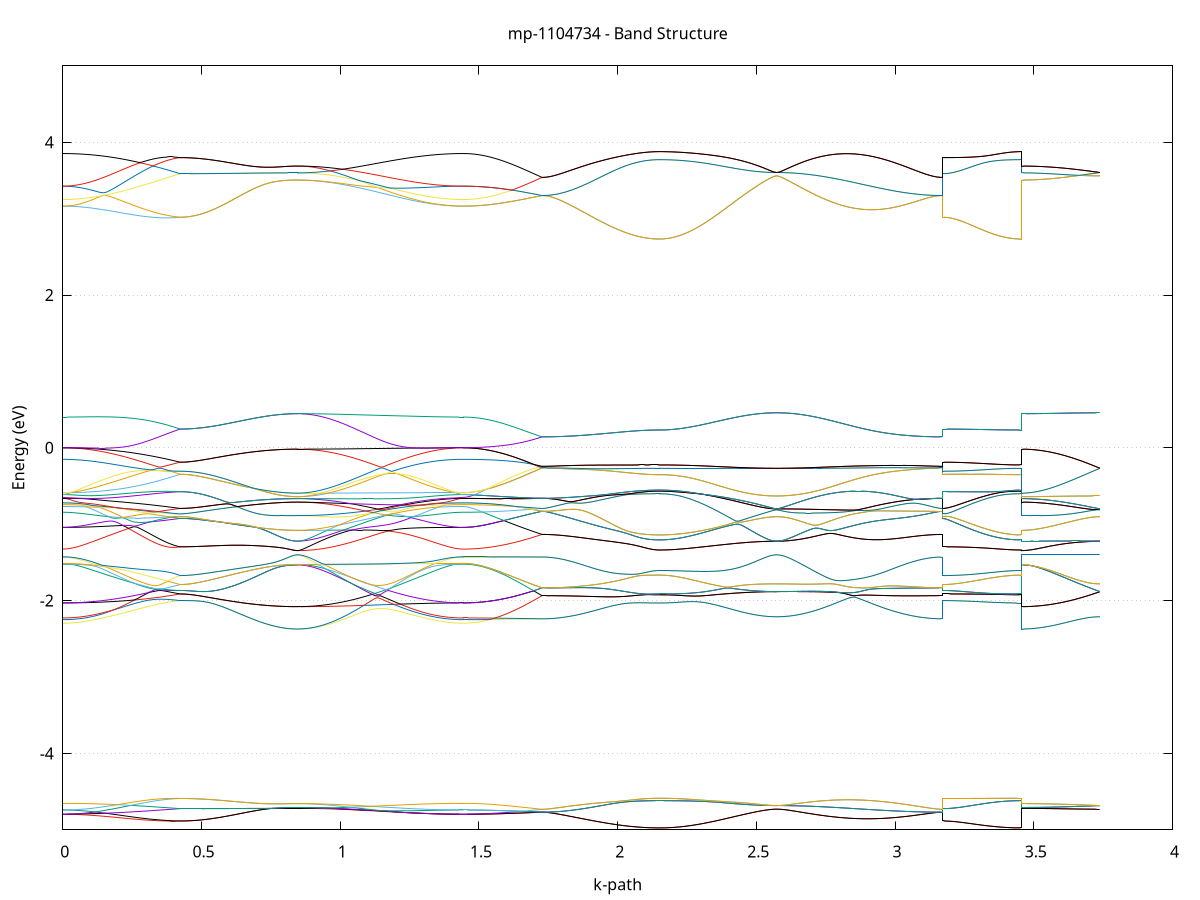 set title 'mp-1104734 - Band Structure'
set xlabel 'k-path'
set ylabel 'Energy (eV)'
set grid y
set yrange [-5:5]
set terminal png size 800,600
set output 'mp-1104734_bands_gnuplot.png'
plot '-' using 1:2 with lines notitle, '-' using 1:2 with lines notitle, '-' using 1:2 with lines notitle, '-' using 1:2 with lines notitle, '-' using 1:2 with lines notitle, '-' using 1:2 with lines notitle, '-' using 1:2 with lines notitle, '-' using 1:2 with lines notitle, '-' using 1:2 with lines notitle, '-' using 1:2 with lines notitle, '-' using 1:2 with lines notitle, '-' using 1:2 with lines notitle, '-' using 1:2 with lines notitle, '-' using 1:2 with lines notitle, '-' using 1:2 with lines notitle, '-' using 1:2 with lines notitle, '-' using 1:2 with lines notitle, '-' using 1:2 with lines notitle, '-' using 1:2 with lines notitle, '-' using 1:2 with lines notitle, '-' using 1:2 with lines notitle, '-' using 1:2 with lines notitle, '-' using 1:2 with lines notitle, '-' using 1:2 with lines notitle, '-' using 1:2 with lines notitle, '-' using 1:2 with lines notitle, '-' using 1:2 with lines notitle, '-' using 1:2 with lines notitle, '-' using 1:2 with lines notitle, '-' using 1:2 with lines notitle, '-' using 1:2 with lines notitle, '-' using 1:2 with lines notitle, '-' using 1:2 with lines notitle, '-' using 1:2 with lines notitle, '-' using 1:2 with lines notitle, '-' using 1:2 with lines notitle, '-' using 1:2 with lines notitle, '-' using 1:2 with lines notitle, '-' using 1:2 with lines notitle, '-' using 1:2 with lines notitle, '-' using 1:2 with lines notitle, '-' using 1:2 with lines notitle, '-' using 1:2 with lines notitle, '-' using 1:2 with lines notitle, '-' using 1:2 with lines notitle, '-' using 1:2 with lines notitle, '-' using 1:2 with lines notitle, '-' using 1:2 with lines notitle, '-' using 1:2 with lines notitle, '-' using 1:2 with lines notitle, '-' using 1:2 with lines notitle, '-' using 1:2 with lines notitle, '-' using 1:2 with lines notitle, '-' using 1:2 with lines notitle, '-' using 1:2 with lines notitle, '-' using 1:2 with lines notitle, '-' using 1:2 with lines notitle, '-' using 1:2 with lines notitle, '-' using 1:2 with lines notitle, '-' using 1:2 with lines notitle, '-' using 1:2 with lines notitle, '-' using 1:2 with lines notitle, '-' using 1:2 with lines notitle, '-' using 1:2 with lines notitle, '-' using 1:2 with lines notitle, '-' using 1:2 with lines notitle, '-' using 1:2 with lines notitle, '-' using 1:2 with lines notitle, '-' using 1:2 with lines notitle, '-' using 1:2 with lines notitle, '-' using 1:2 with lines notitle, '-' using 1:2 with lines notitle, '-' using 1:2 with lines notitle, '-' using 1:2 with lines notitle, '-' using 1:2 with lines notitle, '-' using 1:2 with lines notitle, '-' using 1:2 with lines notitle, '-' using 1:2 with lines notitle, '-' using 1:2 with lines notitle, '-' using 1:2 with lines notitle, '-' using 1:2 with lines notitle, '-' using 1:2 with lines notitle, '-' using 1:2 with lines notitle, '-' using 1:2 with lines notitle, '-' using 1:2 with lines notitle, '-' using 1:2 with lines notitle, '-' using 1:2 with lines notitle, '-' using 1:2 with lines notitle, '-' using 1:2 with lines notitle, '-' using 1:2 with lines notitle, '-' using 1:2 with lines notitle, '-' using 1:2 with lines notitle, '-' using 1:2 with lines notitle, '-' using 1:2 with lines notitle, '-' using 1:2 with lines notitle, '-' using 1:2 with lines notitle
0.000000 -15.259389
0.009836 -15.259289
0.019671 -15.259189
0.029507 -15.258989
0.039343 -15.258789
0.049179 -15.258389
0.059014 -15.257989
0.068850 -15.257589
0.078686 -15.256989
0.088522 -15.256389
0.098357 -15.255689
0.108193 -15.254989
0.118029 -15.254189
0.127865 -15.253289
0.137700 -15.252389
0.147536 -15.251489
0.157372 -15.250389
0.167208 -15.249389
0.177043 -15.248289
0.186879 -15.247189
0.196715 -15.245989
0.206551 -15.244789
0.216386 -15.243589
0.226222 -15.242289
0.236058 -15.241089
0.245894 -15.239789
0.255729 -15.238489
0.265565 -15.237189
0.275401 -15.235989
0.285237 -15.234689
0.295072 -15.233389
0.304908 -15.232189
0.314744 -15.230889
0.324579 -15.229689
0.334415 -15.228489
0.344251 -15.227389
0.354087 -15.226189
0.363922 -15.225089
0.373758 -15.224089
0.383594 -15.223089
0.393430 -15.222089
0.403265 -15.221089
0.413101 -15.220289
0.422937 -15.219389
0.422937 -15.219389
0.432773 -15.219389
0.442608 -15.219389
0.452444 -15.219189
0.462280 -15.219089
0.472116 -15.218889
0.481951 -15.218589
0.491787 -15.218289
0.501623 -15.217989
0.511459 -15.217589
0.521294 -15.217189
0.531130 -15.216789
0.540966 -15.216289
0.550802 -15.215789
0.560637 -15.215189
0.570473 -15.214689
0.580309 -15.214089
0.590145 -15.213489
0.599980 -15.212889
0.609816 -15.212189
0.619652 -15.211589
0.629487 -15.210889
0.639323 -15.210289
0.649159 -15.209589
0.658995 -15.208989
0.668830 -15.208289
0.678666 -15.207689
0.688502 -15.207089
0.698338 -15.206489
0.708173 -15.205889
0.718009 -15.205289
0.727845 -15.204789
0.737681 -15.204289
0.747516 -15.203889
0.757352 -15.203389
0.767188 -15.202989
0.777024 -15.202689
0.786859 -15.202389
0.796695 -15.202089
0.806531 -15.201889
0.816367 -15.201689
0.826202 -15.201589
0.836038 -15.201589
0.845874 -15.201489
0.845874 -15.201489
0.855843 -15.201589
0.865811 -15.201689
0.875780 -15.201889
0.885749 -15.202189
0.895717 -15.202489
0.905686 -15.202989
0.915655 -15.203489
0.925624 -15.204089
0.935592 -15.204789
0.945561 -15.205489
0.955530 -15.206289
0.965498 -15.207189
0.975467 -15.208089
0.985436 -15.209089
0.995405 -15.210189
1.005373 -15.211289
1.015342 -15.212489
1.025311 -15.213689
1.035279 -15.214989
1.045248 -15.216289
1.055217 -15.217689
1.065186 -15.218989
1.075154 -15.220489
1.085123 -15.221889
1.095092 -15.223389
1.105060 -15.224789
1.115029 -15.226289
1.124998 -15.227789
1.134967 -15.229389
1.144935 -15.230889
1.154904 -15.232389
1.164873 -15.233889
1.174842 -15.235389
1.184810 -15.236889
1.194779 -15.238289
1.204748 -15.239789
1.214716 -15.241189
1.224685 -15.242589
1.234654 -15.243889
1.244623 -15.245189
1.254591 -15.246489
1.264560 -15.247689
1.274529 -15.248889
1.284497 -15.249989
1.294466 -15.251089
1.304435 -15.252089
1.314404 -15.253089
1.324372 -15.253989
1.334341 -15.254789
1.344310 -15.255589
1.354278 -15.256289
1.364247 -15.256889
1.374216 -15.257489
1.384185 -15.257989
1.394153 -15.258389
1.404122 -15.258689
1.414091 -15.258989
1.424059 -15.259189
1.434028 -15.259289
1.443997 -15.259389
1.443997 -15.259389
1.453774 -15.259289
1.463550 -15.259189
1.473327 -15.259089
1.483103 -15.258889
1.492880 -15.258589
1.502657 -15.258289
1.512433 -15.257889
1.522210 -15.257489
1.531986 -15.256989
1.541763 -15.256389
1.551540 -15.255789
1.561316 -15.255189
1.571093 -15.254489
1.580870 -15.253689
1.590646 -15.252889
1.600423 -15.252089
1.610199 -15.251289
1.619976 -15.250289
1.629753 -15.249389
1.639529 -15.248389
1.649306 -15.247389
1.659082 -15.246389
1.668859 -15.245289
1.678636 -15.244189
1.688412 -15.243089
1.698189 -15.241989
1.707966 -15.240889
1.717742 -15.239789
1.727519 -15.238589
1.727519 -15.238589
1.737355 -15.238589
1.747190 -15.238489
1.757026 -15.238389
1.766862 -15.238189
1.776698 -15.237989
1.786533 -15.237689
1.796369 -15.237389
1.806205 -15.237089
1.816040 -15.236689
1.825876 -15.236189
1.835712 -15.235689
1.845548 -15.235189
1.855383 -15.234689
1.865219 -15.234089
1.875055 -15.233489
1.884891 -15.232789
1.894726 -15.232189
1.904562 -15.231489
1.914398 -15.230789
1.924234 -15.230089
1.934069 -15.229389
1.943905 -15.228689
1.953741 -15.227989
1.963577 -15.227289
1.973412 -15.226589
1.983248 -15.225889
1.993084 -15.225189
2.002920 -15.224589
2.012755 -15.223889
2.022591 -15.223289
2.032427 -15.222789
2.042263 -15.222189
2.052098 -15.221689
2.061934 -15.221289
2.071770 -15.220789
2.081606 -15.220489
2.091441 -15.220089
2.101277 -15.219789
2.111113 -15.219589
2.120948 -15.219389
2.130784 -15.219289
2.140620 -15.219189
2.150456 -15.219189
2.150456 -15.219189
2.160291 -15.219189
2.170127 -15.219089
2.179963 -15.218989
2.189799 -15.218789
2.199634 -15.218589
2.209470 -15.218289
2.219306 -15.218089
2.229142 -15.217689
2.238977 -15.217289
2.248813 -15.216889
2.258649 -15.216489
2.268485 -15.215989
2.278320 -15.215489
2.288156 -15.214989
2.297992 -15.214389
2.307828 -15.213789
2.317663 -15.213189
2.327499 -15.212589
2.337335 -15.211989
2.347171 -15.211289
2.357006 -15.210689
2.366842 -15.209989
2.376678 -15.209389
2.386514 -15.208689
2.396349 -15.208089
2.406185 -15.207389
2.416021 -15.206789
2.425856 -15.206189
2.435692 -15.205589
2.445528 -15.205089
2.455364 -15.204589
2.465199 -15.204089
2.475035 -15.203589
2.484871 -15.203189
2.494707 -15.202789
2.504542 -15.202389
2.514378 -15.202089
2.524214 -15.201889
2.534050 -15.201689
2.543885 -15.201489
2.553721 -15.201389
2.563557 -15.201289
2.573393 -15.201289
2.573393 -15.201289
2.583361 -15.201289
2.593330 -15.201389
2.603299 -15.201489
2.613267 -15.201689
2.623236 -15.201889
2.633205 -15.202189
2.643174 -15.202489
2.653142 -15.202889
2.663111 -15.203289
2.673080 -15.203689
2.683049 -15.204189
2.693017 -15.204789
2.702986 -15.205389
2.712955 -15.205989
2.722923 -15.206689
2.732892 -15.207389
2.742861 -15.208089
2.752830 -15.208889
2.762798 -15.209689
2.772767 -15.210489
2.782736 -15.211289
2.792704 -15.212189
2.802673 -15.213089
2.812642 -15.213989
2.822611 -15.214989
2.832579 -15.215889
2.842548 -15.216889
2.852517 -15.217789
2.862485 -15.218789
2.872454 -15.219789
2.882423 -15.220789
2.892392 -15.221789
2.902360 -15.222689
2.912329 -15.223689
2.922298 -15.224589
2.932266 -15.225589
2.942235 -15.226489
2.952204 -15.227389
2.962173 -15.228289
2.972141 -15.229189
2.982110 -15.229989
2.992079 -15.230789
3.002047 -15.231589
3.012016 -15.232389
3.021985 -15.233089
3.031954 -15.233789
3.041922 -15.234389
3.051891 -15.234989
3.061860 -15.235589
3.071829 -15.236089
3.081797 -15.236589
3.091766 -15.236989
3.101735 -15.237389
3.111703 -15.237689
3.121672 -15.237989
3.131641 -15.238189
3.141610 -15.238389
3.151578 -15.238489
3.161547 -15.238589
3.171516 -15.238589
3.171516 -15.219389
3.181292 -15.219389
3.191069 -15.219389
3.200846 -15.219389
3.210622 -15.219389
3.220399 -15.219389
3.230175 -15.219389
3.239952 -15.219389
3.249729 -15.219389
3.259505 -15.219389
3.269282 -15.219389
3.279058 -15.219389
3.288835 -15.219389
3.298612 -15.219289
3.308388 -15.219289
3.318165 -15.219289
3.327942 -15.219289
3.337718 -15.219289
3.347495 -15.219289
3.357271 -15.219189
3.367048 -15.219189
3.376825 -15.219189
3.386601 -15.219189
3.396378 -15.219189
3.406155 -15.219189
3.415931 -15.219189
3.425708 -15.219189
3.435484 -15.219189
3.445261 -15.219189
3.455038 -15.219189
3.455038 -15.201489
3.464814 -15.201489
3.474591 -15.201489
3.484367 -15.201489
3.494144 -15.201489
3.503921 -15.201489
3.513697 -15.201489
3.523474 -15.201489
3.533251 -15.201489
3.543027 -15.201489
3.552804 -15.201489
3.562580 -15.201489
3.572357 -15.201389
3.582134 -15.201389
3.591910 -15.201389
3.601687 -15.201389
3.611463 -15.201389
3.621240 -15.201389
3.631017 -15.201389
3.640793 -15.201289
3.650570 -15.201289
3.660347 -15.201289
3.670123 -15.201289
3.679900 -15.201289
3.689676 -15.201289
3.699453 -15.201289
3.709230 -15.201289
3.719006 -15.201289
3.728783 -15.201289
3.738559 -15.201289
e
0.000000 -15.217289
0.009836 -15.217289
0.019671 -15.217289
0.029507 -15.217189
0.039343 -15.217189
0.049179 -15.217089
0.059014 -15.216889
0.068850 -15.216789
0.078686 -15.216589
0.088522 -15.216489
0.098357 -15.216289
0.108193 -15.216089
0.118029 -15.215789
0.127865 -15.215589
0.137700 -15.215389
0.147536 -15.215189
0.157372 -15.214889
0.167208 -15.214689
0.177043 -15.214489
0.186879 -15.214289
0.196715 -15.214089
0.206551 -15.213889
0.216386 -15.213789
0.226222 -15.213589
0.236058 -15.213489
0.245894 -15.213389
0.255729 -15.213389
0.265565 -15.213289
0.275401 -15.213389
0.285237 -15.213389
0.295072 -15.213489
0.304908 -15.213689
0.314744 -15.213889
0.324579 -15.214089
0.334415 -15.214389
0.344251 -15.214689
0.354087 -15.215089
0.363922 -15.215589
0.373758 -15.216089
0.383594 -15.216689
0.393430 -15.217289
0.403265 -15.217889
0.413101 -15.218689
0.422937 -15.219389
0.422937 -15.219389
0.432773 -15.219389
0.442608 -15.219389
0.452444 -15.219189
0.462280 -15.219089
0.472116 -15.218889
0.481951 -15.218589
0.491787 -15.218289
0.501623 -15.217989
0.511459 -15.217589
0.521294 -15.217189
0.531130 -15.216789
0.540966 -15.216289
0.550802 -15.215789
0.560637 -15.215189
0.570473 -15.214689
0.580309 -15.214089
0.590145 -15.213489
0.599980 -15.212889
0.609816 -15.212189
0.619652 -15.211589
0.629487 -15.210889
0.639323 -15.210289
0.649159 -15.209589
0.658995 -15.208989
0.668830 -15.208289
0.678666 -15.207689
0.688502 -15.207089
0.698338 -15.206489
0.708173 -15.205889
0.718009 -15.205289
0.727845 -15.204789
0.737681 -15.204289
0.747516 -15.203889
0.757352 -15.203389
0.767188 -15.202989
0.777024 -15.202689
0.786859 -15.202389
0.796695 -15.202089
0.806531 -15.201889
0.816367 -15.201689
0.826202 -15.201589
0.836038 -15.201589
0.845874 -15.201489
0.845874 -15.201489
0.855843 -15.201489
0.865811 -15.201589
0.875780 -15.201589
0.885749 -15.201689
0.895717 -15.201789
0.905686 -15.201889
0.915655 -15.201989
0.925624 -15.202089
0.935592 -15.202289
0.945561 -15.202489
0.955530 -15.202689
0.965498 -15.202889
0.975467 -15.203089
0.985436 -15.203289
0.995405 -15.203589
1.005373 -15.203889
1.015342 -15.204189
1.025311 -15.204489
1.035279 -15.204789
1.045248 -15.205089
1.055217 -15.205389
1.065186 -15.205789
1.075154 -15.206189
1.085123 -15.206489
1.095092 -15.206889
1.105060 -15.207289
1.115029 -15.207689
1.124998 -15.208089
1.134967 -15.208489
1.144935 -15.208889
1.154904 -15.209389
1.164873 -15.209789
1.174842 -15.210189
1.184810 -15.210589
1.194779 -15.210989
1.204748 -15.211389
1.214716 -15.211789
1.224685 -15.212289
1.234654 -15.212589
1.244623 -15.212989
1.254591 -15.213389
1.264560 -15.213789
1.274529 -15.214089
1.284497 -15.214489
1.294466 -15.214789
1.304435 -15.215089
1.314404 -15.215389
1.324372 -15.215689
1.334341 -15.215889
1.344310 -15.216189
1.354278 -15.216389
1.364247 -15.216589
1.374216 -15.216789
1.384185 -15.216889
1.394153 -15.216989
1.404122 -15.217189
1.414091 -15.217189
1.424059 -15.217289
1.434028 -15.217289
1.443997 -15.217289
1.443997 -15.217389
1.453774 -15.217389
1.463550 -15.217489
1.473327 -15.217589
1.483103 -15.217889
1.492880 -15.218089
1.502657 -15.218489
1.512433 -15.218889
1.522210 -15.219289
1.531986 -15.219889
1.541763 -15.220389
1.551540 -15.221089
1.561316 -15.221689
1.571093 -15.222489
1.580870 -15.223189
1.590646 -15.224089
1.600423 -15.224889
1.610199 -15.225789
1.619976 -15.226789
1.629753 -15.227689
1.639529 -15.228689
1.649306 -15.229789
1.659082 -15.230789
1.668859 -15.231889
1.678636 -15.232989
1.688412 -15.234089
1.698189 -15.235189
1.707966 -15.236389
1.717742 -15.237489
1.727519 -15.238589
1.727519 -15.238589
1.737355 -15.238589
1.747190 -15.238489
1.757026 -15.238389
1.766862 -15.238189
1.776698 -15.237989
1.786533 -15.237689
1.796369 -15.237389
1.806205 -15.237089
1.816040 -15.236689
1.825876 -15.236189
1.835712 -15.235689
1.845548 -15.235189
1.855383 -15.234689
1.865219 -15.234089
1.875055 -15.233489
1.884891 -15.232789
1.894726 -15.232189
1.904562 -15.231489
1.914398 -15.230789
1.924234 -15.230089
1.934069 -15.229389
1.943905 -15.228689
1.953741 -15.227989
1.963577 -15.227289
1.973412 -15.226589
1.983248 -15.225889
1.993084 -15.225189
2.002920 -15.224589
2.012755 -15.223889
2.022591 -15.223289
2.032427 -15.222789
2.042263 -15.222189
2.052098 -15.221689
2.061934 -15.221289
2.071770 -15.220789
2.081606 -15.220489
2.091441 -15.220089
2.101277 -15.219789
2.111113 -15.219589
2.120948 -15.219389
2.130784 -15.219289
2.140620 -15.219189
2.150456 -15.219189
2.150456 -15.219189
2.160291 -15.219089
2.170127 -15.219089
2.179963 -15.218989
2.189799 -15.218789
2.199634 -15.218589
2.209470 -15.218289
2.219306 -15.218089
2.229142 -15.217689
2.238977 -15.217289
2.248813 -15.216889
2.258649 -15.216489
2.268485 -15.215989
2.278320 -15.215489
2.288156 -15.214989
2.297992 -15.214389
2.307828 -15.213789
2.317663 -15.213189
2.327499 -15.212589
2.337335 -15.211989
2.347171 -15.211289
2.357006 -15.210689
2.366842 -15.209989
2.376678 -15.209389
2.386514 -15.208689
2.396349 -15.208089
2.406185 -15.207389
2.416021 -15.206789
2.425856 -15.206189
2.435692 -15.205589
2.445528 -15.205089
2.455364 -15.204589
2.465199 -15.204089
2.475035 -15.203589
2.484871 -15.203189
2.494707 -15.202789
2.504542 -15.202389
2.514378 -15.202089
2.524214 -15.201889
2.534050 -15.201689
2.543885 -15.201489
2.553721 -15.201389
2.563557 -15.201289
2.573393 -15.201289
2.573393 -15.201289
2.583361 -15.201289
2.593330 -15.201389
2.603299 -15.201489
2.613267 -15.201689
2.623236 -15.201889
2.633205 -15.202189
2.643174 -15.202489
2.653142 -15.202889
2.663111 -15.203289
2.673080 -15.203689
2.683049 -15.204189
2.693017 -15.204789
2.702986 -15.205389
2.712955 -15.205989
2.722923 -15.206689
2.732892 -15.207389
2.742861 -15.208089
2.752830 -15.208889
2.762798 -15.209689
2.772767 -15.210489
2.782736 -15.211289
2.792704 -15.212189
2.802673 -15.213089
2.812642 -15.213989
2.822611 -15.214989
2.832579 -15.215889
2.842548 -15.216889
2.852517 -15.217789
2.862485 -15.218789
2.872454 -15.219789
2.882423 -15.220789
2.892392 -15.221789
2.902360 -15.222689
2.912329 -15.223689
2.922298 -15.224589
2.932266 -15.225589
2.942235 -15.226489
2.952204 -15.227389
2.962173 -15.228289
2.972141 -15.229189
2.982110 -15.229989
2.992079 -15.230789
3.002047 -15.231589
3.012016 -15.232389
3.021985 -15.233089
3.031954 -15.233789
3.041922 -15.234389
3.051891 -15.234989
3.061860 -15.235589
3.071829 -15.236089
3.081797 -15.236589
3.091766 -15.236989
3.101735 -15.237389
3.111703 -15.237689
3.121672 -15.237989
3.131641 -15.238189
3.141610 -15.238389
3.151578 -15.238489
3.161547 -15.238589
3.171516 -15.238589
3.171516 -15.219389
3.181292 -15.219389
3.191069 -15.219389
3.200846 -15.219389
3.210622 -15.219389
3.220399 -15.219389
3.230175 -15.219389
3.239952 -15.219389
3.249729 -15.219389
3.259505 -15.219389
3.269282 -15.219389
3.279058 -15.219389
3.288835 -15.219289
3.298612 -15.219289
3.308388 -15.219289
3.318165 -15.219289
3.327942 -15.219289
3.337718 -15.219289
3.347495 -15.219289
3.357271 -15.219189
3.367048 -15.219189
3.376825 -15.219189
3.386601 -15.219189
3.396378 -15.219189
3.406155 -15.219189
3.415931 -15.219189
3.425708 -15.219189
3.435484 -15.219189
3.445261 -15.219189
3.455038 -15.219189
3.455038 -15.201489
3.464814 -15.201489
3.474591 -15.201489
3.484367 -15.201489
3.494144 -15.201489
3.503921 -15.201489
3.513697 -15.201489
3.523474 -15.201489
3.533251 -15.201489
3.543027 -15.201489
3.552804 -15.201489
3.562580 -15.201389
3.572357 -15.201389
3.582134 -15.201389
3.591910 -15.201389
3.601687 -15.201389
3.611463 -15.201389
3.621240 -15.201389
3.631017 -15.201389
3.640793 -15.201289
3.650570 -15.201289
3.660347 -15.201289
3.670123 -15.201289
3.679900 -15.201289
3.689676 -15.201289
3.699453 -15.201289
3.709230 -15.201289
3.719006 -15.201289
3.728783 -15.201289
3.738559 -15.201289
e
0.000000 -13.678489
0.009836 -13.678689
0.019671 -13.678989
0.029507 -13.679689
0.039343 -13.680589
0.049179 -13.681689
0.059014 -13.682989
0.068850 -13.684589
0.078686 -13.686289
0.088522 -13.688289
0.098357 -13.690389
0.108193 -13.692689
0.118029 -13.695089
0.127865 -13.697589
0.137700 -13.700189
0.147536 -13.702889
0.157372 -13.705689
0.167208 -13.708489
0.177043 -13.711289
0.186879 -13.714089
0.196715 -13.716989
0.206551 -13.719789
0.216386 -13.722489
0.226222 -13.725189
0.236058 -13.727889
0.245894 -13.730389
0.255729 -13.732889
0.265565 -13.735189
0.275401 -13.737489
0.285237 -13.739589
0.295072 -13.741489
0.304908 -13.743389
0.314744 -13.744989
0.324579 -13.746489
0.334415 -13.747889
0.344251 -13.748989
0.354087 -13.749989
0.363922 -13.750789
0.373758 -13.751489
0.383594 -13.751889
0.393430 -13.752089
0.403265 -13.752189
0.413101 -13.752089
0.422937 -13.751789
0.422937 -13.751789
0.432773 -13.751689
0.442608 -13.751489
0.452444 -13.751189
0.462280 -13.750789
0.472116 -13.750189
0.481951 -13.749489
0.491787 -13.748689
0.501623 -13.747789
0.511459 -13.746689
0.521294 -13.745589
0.531130 -13.744289
0.540966 -13.742989
0.550802 -13.741489
0.560637 -13.739989
0.570473 -13.738289
0.580309 -13.736589
0.590145 -13.734789
0.599980 -13.732889
0.609816 -13.730989
0.619652 -13.729089
0.629487 -13.726989
0.639323 -13.724989
0.649159 -13.722889
0.658995 -13.720789
0.668830 -13.718689
0.678666 -13.716689
0.688502 -13.714589
0.698338 -13.712589
0.708173 -13.710589
0.718009 -13.708689
0.727845 -13.706889
0.737681 -13.705189
0.747516 -13.703489
0.757352 -13.701989
0.767188 -13.700689
0.777024 -13.699489
0.786859 -13.698489
0.796695 -13.697689
0.806531 -13.697189
0.816367 -13.696889
0.826202 -13.696789
0.836038 -13.696789
0.845874 -13.696789
0.845874 -13.696789
0.855843 -13.696789
0.865811 -13.696789
0.875780 -13.696789
0.885749 -13.696789
0.895717 -13.696789
0.905686 -13.696789
0.915655 -13.696889
0.925624 -13.696889
0.935592 -13.696889
0.945561 -13.696789
0.955530 -13.696789
0.965498 -13.697489
0.975467 -13.698089
0.985436 -13.698789
0.995405 -13.699389
1.005373 -13.699989
1.015342 -13.700589
1.025311 -13.701189
1.035279 -13.701689
1.045248 -13.702089
1.055217 -13.702489
1.065186 -13.702789
1.075154 -13.703089
1.085123 -13.703189
1.095092 -13.703289
1.105060 -13.703289
1.115029 -13.703289
1.124998 -13.703089
1.134967 -13.702889
1.144935 -13.702489
1.154904 -13.702089
1.164873 -13.701589
1.174842 -13.700989
1.184810 -13.700389
1.194779 -13.699589
1.204748 -13.698789
1.214716 -13.697989
1.224685 -13.696989
1.234654 -13.695989
1.244623 -13.694989
1.254591 -13.693889
1.264560 -13.692789
1.274529 -13.691689
1.284497 -13.690489
1.294466 -13.689389
1.304435 -13.688189
1.314404 -13.687089
1.324372 -13.685989
1.334341 -13.684989
1.344310 -13.683989
1.354278 -13.682989
1.364247 -13.682089
1.374216 -13.681289
1.384185 -13.680589
1.394153 -13.679989
1.404122 -13.679489
1.414091 -13.679089
1.424059 -13.678789
1.434028 -13.678589
1.443997 -13.678489
1.443997 -13.678489
1.453774 -13.678489
1.463550 -13.678489
1.473327 -13.678489
1.483103 -13.678489
1.492880 -13.678489
1.502657 -13.678389
1.512433 -13.678389
1.522210 -13.678289
1.531986 -13.678289
1.541763 -13.678189
1.551540 -13.678189
1.561316 -13.678089
1.571093 -13.678089
1.580870 -13.677989
1.590646 -13.677889
1.600423 -13.677789
1.610199 -13.677689
1.619976 -13.677689
1.629753 -13.677589
1.639529 -13.677489
1.649306 -13.677389
1.659082 -13.677289
1.668859 -13.677189
1.678636 -13.677089
1.688412 -13.676989
1.698189 -13.676889
1.707966 -13.676689
1.717742 -13.676589
1.727519 -13.676489
1.727519 -13.676489
1.737355 -13.676789
1.747190 -13.677489
1.757026 -13.678689
1.766862 -13.680289
1.776698 -13.682189
1.786533 -13.684289
1.796369 -13.686689
1.806205 -13.689289
1.816040 -13.691989
1.825876 -13.694789
1.835712 -13.697689
1.845548 -13.700789
1.855383 -13.703889
1.865219 -13.706989
1.875055 -13.710189
1.884891 -13.713489
1.894726 -13.716689
1.904562 -13.719889
1.914398 -13.723189
1.924234 -13.726389
1.934069 -13.729589
1.943905 -13.732689
1.953741 -13.735689
1.963577 -13.738689
1.973412 -13.741689
1.983248 -13.744489
1.993084 -13.747189
2.002920 -13.749789
2.012755 -13.752289
2.022591 -13.754689
2.032427 -13.756889
2.042263 -13.758989
2.052098 -13.760889
2.061934 -13.762689
2.071770 -13.764289
2.081606 -13.765689
2.091441 -13.766889
2.101277 -13.767989
2.111113 -13.768889
2.120948 -13.769489
2.130784 -13.769989
2.140620 -13.770289
2.150456 -13.770389
2.150456 -13.770389
2.160291 -13.770289
2.170127 -13.770089
2.179963 -13.769789
2.189799 -13.769289
2.199634 -13.768689
2.209470 -13.767989
2.219306 -13.767089
2.229142 -13.766089
2.238977 -13.764989
2.248813 -13.763689
2.258649 -13.762389
2.268485 -13.760889
2.278320 -13.759289
2.288156 -13.757589
2.297992 -13.755689
2.307828 -13.753789
2.317663 -13.751789
2.327499 -13.749689
2.337335 -13.747489
2.347171 -13.745189
2.357006 -13.742789
2.366842 -13.740389
2.376678 -13.737889
2.386514 -13.735289
2.396349 -13.732689
2.406185 -13.730089
2.416021 -13.727389
2.425856 -13.724689
2.435692 -13.721989
2.445528 -13.719289
2.455364 -13.716589
2.465199 -13.713989
2.475035 -13.711289
2.484871 -13.708789
2.494707 -13.706389
2.504542 -13.703989
2.514378 -13.701889
2.524214 -13.699889
2.534050 -13.698089
2.543885 -13.696689
2.553721 -13.695589
2.563557 -13.694889
2.573393 -13.694689
2.573393 -13.694689
2.583361 -13.694889
2.593330 -13.695289
2.603299 -13.696089
2.613267 -13.697089
2.623236 -13.698289
2.633205 -13.699589
2.643174 -13.700989
2.653142 -13.702489
2.663111 -13.703989
2.673080 -13.705489
2.683049 -13.706989
2.693017 -13.708389
2.702986 -13.709889
2.712955 -13.711189
2.722923 -13.712389
2.732892 -13.713589
2.742861 -13.714689
2.752830 -13.715689
2.762798 -13.716589
2.772767 -13.717289
2.782736 -13.717989
2.792704 -13.718489
2.802673 -13.718889
2.812642 -13.719189
2.822611 -13.719289
2.832579 -13.719389
2.842548 -13.719289
2.852517 -13.719089
2.862485 -13.718689
2.872454 -13.718289
2.882423 -13.717689
2.892392 -13.716989
2.902360 -13.716189
2.912329 -13.715189
2.922298 -13.714189
2.932266 -13.713089
2.942235 -13.711789
2.952204 -13.710489
2.962173 -13.709089
2.972141 -13.707489
2.982110 -13.705989
2.992079 -13.704289
3.002047 -13.702589
3.012016 -13.700789
3.021985 -13.698989
3.031954 -13.697089
3.041922 -13.695189
3.051891 -13.693289
3.061860 -13.691389
3.071829 -13.689389
3.081797 -13.687489
3.091766 -13.685689
3.101735 -13.683889
3.111703 -13.682189
3.121672 -13.680689
3.131641 -13.679289
3.141610 -13.678089
3.151578 -13.677289
3.161547 -13.676689
3.171516 -13.676489
3.171516 -13.751789
3.181292 -13.751789
3.191069 -13.751989
3.200846 -13.752289
3.210622 -13.752789
3.220399 -13.753289
3.230175 -13.753989
3.239952 -13.754689
3.249729 -13.755589
3.259505 -13.756489
3.269282 -13.757389
3.279058 -13.758389
3.288835 -13.759389
3.298612 -13.760389
3.308388 -13.761389
3.318165 -13.762389
3.327942 -13.763389
3.337718 -13.764289
3.347495 -13.765189
3.357271 -13.765989
3.367048 -13.766789
3.376825 -13.767489
3.386601 -13.768189
3.396378 -13.768789
3.406155 -13.769289
3.415931 -13.769689
3.425708 -13.769989
3.435484 -13.770189
3.445261 -13.770389
3.455038 -13.770389
3.455038 -13.696789
3.464814 -13.696789
3.474591 -13.696789
3.484367 -13.696689
3.494144 -13.696689
3.503921 -13.696689
3.513697 -13.696689
3.523474 -13.696589
3.533251 -13.696589
3.543027 -13.696489
3.552804 -13.696489
3.562580 -13.696389
3.572357 -13.696389
3.582134 -13.696289
3.591910 -13.696189
3.601687 -13.696089
3.611463 -13.695989
3.621240 -13.695989
3.631017 -13.695889
3.640793 -13.695789
3.650570 -13.695689
3.660347 -13.695589
3.670123 -13.695489
3.679900 -13.695389
3.689676 -13.695289
3.699453 -13.695189
3.709230 -13.694989
3.719006 -13.694889
3.728783 -13.694789
3.738559 -13.694689
e
0.000000 -13.678489
0.009836 -13.678489
0.019671 -13.678289
0.029507 -13.677989
0.039343 -13.677589
0.049179 -13.677189
0.059014 -13.677989
0.068850 -13.679189
0.078686 -13.680489
0.088522 -13.681989
0.098357 -13.683689
0.108193 -13.685489
0.118029 -13.687489
0.127865 -13.689589
0.137700 -13.691789
0.147536 -13.694089
0.157372 -13.696489
0.167208 -13.698989
0.177043 -13.701489
0.186879 -13.704089
0.196715 -13.706689
0.206551 -13.709389
0.216386 -13.712089
0.226222 -13.714789
0.236058 -13.717489
0.245894 -13.720089
0.255729 -13.722689
0.265565 -13.725289
0.275401 -13.727889
0.285237 -13.730289
0.295072 -13.732689
0.304908 -13.734989
0.314744 -13.737089
0.324579 -13.739189
0.334415 -13.741089
0.344251 -13.742889
0.354087 -13.744589
0.363922 -13.746089
0.373758 -13.747489
0.383594 -13.748689
0.393430 -13.749689
0.403265 -13.750589
0.413101 -13.751289
0.422937 -13.751789
0.422937 -13.751789
0.432773 -13.751689
0.442608 -13.751489
0.452444 -13.751189
0.462280 -13.750789
0.472116 -13.750189
0.481951 -13.749489
0.491787 -13.748689
0.501623 -13.747789
0.511459 -13.746689
0.521294 -13.745589
0.531130 -13.744289
0.540966 -13.742989
0.550802 -13.741489
0.560637 -13.739989
0.570473 -13.738289
0.580309 -13.736589
0.590145 -13.734789
0.599980 -13.732889
0.609816 -13.730989
0.619652 -13.729089
0.629487 -13.726989
0.639323 -13.724989
0.649159 -13.722889
0.658995 -13.720789
0.668830 -13.718689
0.678666 -13.716689
0.688502 -13.714589
0.698338 -13.712589
0.708173 -13.710589
0.718009 -13.708689
0.727845 -13.706889
0.737681 -13.705189
0.747516 -13.703489
0.757352 -13.701989
0.767188 -13.700689
0.777024 -13.699489
0.786859 -13.698489
0.796695 -13.697689
0.806531 -13.697189
0.816367 -13.696889
0.826202 -13.696789
0.836038 -13.696789
0.845874 -13.696789
0.845874 -13.696789
0.855843 -13.696789
0.865811 -13.696689
0.875780 -13.696689
0.885749 -13.696589
0.895717 -13.696489
0.905686 -13.696289
0.915655 -13.696189
0.925624 -13.695989
0.935592 -13.695789
0.945561 -13.696189
0.955530 -13.696789
0.965498 -13.696789
0.975467 -13.696689
0.985436 -13.696589
0.995405 -13.696489
1.005373 -13.696389
1.015342 -13.696189
1.025311 -13.696089
1.035279 -13.695789
1.045248 -13.695589
1.055217 -13.695289
1.065186 -13.694889
1.075154 -13.694589
1.085123 -13.694189
1.095092 -13.693689
1.105060 -13.693189
1.115029 -13.692689
1.124998 -13.692189
1.134967 -13.691589
1.144935 -13.690989
1.154904 -13.690389
1.164873 -13.689689
1.174842 -13.688989
1.184810 -13.688289
1.194779 -13.687589
1.204748 -13.686889
1.214716 -13.686089
1.224685 -13.685389
1.234654 -13.684589
1.244623 -13.683889
1.254591 -13.683189
1.264560 -13.682589
1.274529 -13.682089
1.284497 -13.681689
1.294466 -13.681289
1.304435 -13.680889
1.314404 -13.680589
1.324372 -13.680289
1.334341 -13.679989
1.344310 -13.679789
1.354278 -13.679489
1.364247 -13.679289
1.374216 -13.679089
1.384185 -13.678989
1.394153 -13.678789
1.404122 -13.678689
1.414091 -13.678589
1.424059 -13.678589
1.434028 -13.678489
1.443997 -13.678489
1.443997 -13.678489
1.453774 -13.678489
1.463550 -13.678489
1.473327 -13.678489
1.483103 -13.678489
1.492880 -13.678489
1.502657 -13.678389
1.512433 -13.678389
1.522210 -13.678289
1.531986 -13.678289
1.541763 -13.678189
1.551540 -13.678189
1.561316 -13.678089
1.571093 -13.678089
1.580870 -13.677989
1.590646 -13.677889
1.600423 -13.677789
1.610199 -13.677689
1.619976 -13.677689
1.629753 -13.677589
1.639529 -13.677489
1.649306 -13.677389
1.659082 -13.677289
1.668859 -13.677189
1.678636 -13.677089
1.688412 -13.676989
1.698189 -13.676889
1.707966 -13.676689
1.717742 -13.676589
1.727519 -13.676489
1.727519 -13.676489
1.737355 -13.676789
1.747190 -13.677489
1.757026 -13.678689
1.766862 -13.680289
1.776698 -13.682189
1.786533 -13.684289
1.796369 -13.686689
1.806205 -13.689289
1.816040 -13.691989
1.825876 -13.694789
1.835712 -13.697689
1.845548 -13.700789
1.855383 -13.703889
1.865219 -13.706989
1.875055 -13.710189
1.884891 -13.713489
1.894726 -13.716689
1.904562 -13.719889
1.914398 -13.723189
1.924234 -13.726389
1.934069 -13.729589
1.943905 -13.732689
1.953741 -13.735689
1.963577 -13.738689
1.973412 -13.741689
1.983248 -13.744489
1.993084 -13.747189
2.002920 -13.749789
2.012755 -13.752289
2.022591 -13.754689
2.032427 -13.756889
2.042263 -13.758989
2.052098 -13.760889
2.061934 -13.762689
2.071770 -13.764289
2.081606 -13.765689
2.091441 -13.766889
2.101277 -13.767989
2.111113 -13.768889
2.120948 -13.769489
2.130784 -13.769989
2.140620 -13.770289
2.150456 -13.770389
2.150456 -13.770389
2.160291 -13.770289
2.170127 -13.770089
2.179963 -13.769789
2.189799 -13.769289
2.199634 -13.768689
2.209470 -13.767989
2.219306 -13.767089
2.229142 -13.766089
2.238977 -13.764989
2.248813 -13.763689
2.258649 -13.762389
2.268485 -13.760889
2.278320 -13.759289
2.288156 -13.757589
2.297992 -13.755689
2.307828 -13.753789
2.317663 -13.751789
2.327499 -13.749689
2.337335 -13.747489
2.347171 -13.745189
2.357006 -13.742789
2.366842 -13.740389
2.376678 -13.737889
2.386514 -13.735289
2.396349 -13.732689
2.406185 -13.730089
2.416021 -13.727389
2.425856 -13.724689
2.435692 -13.721989
2.445528 -13.719289
2.455364 -13.716589
2.465199 -13.713989
2.475035 -13.711289
2.484871 -13.708789
2.494707 -13.706389
2.504542 -13.703989
2.514378 -13.701889
2.524214 -13.699889
2.534050 -13.698089
2.543885 -13.696689
2.553721 -13.695589
2.563557 -13.694889
2.573393 -13.694689
2.573393 -13.694689
2.583361 -13.694889
2.593330 -13.695289
2.603299 -13.696089
2.613267 -13.697089
2.623236 -13.698289
2.633205 -13.699589
2.643174 -13.700989
2.653142 -13.702489
2.663111 -13.703989
2.673080 -13.705489
2.683049 -13.706989
2.693017 -13.708389
2.702986 -13.709889
2.712955 -13.711189
2.722923 -13.712389
2.732892 -13.713589
2.742861 -13.714689
2.752830 -13.715689
2.762798 -13.716589
2.772767 -13.717289
2.782736 -13.717989
2.792704 -13.718489
2.802673 -13.718889
2.812642 -13.719189
2.822611 -13.719289
2.832579 -13.719389
2.842548 -13.719289
2.852517 -13.719089
2.862485 -13.718689
2.872454 -13.718289
2.882423 -13.717689
2.892392 -13.716989
2.902360 -13.716189
2.912329 -13.715189
2.922298 -13.714189
2.932266 -13.713089
2.942235 -13.711789
2.952204 -13.710489
2.962173 -13.709089
2.972141 -13.707489
2.982110 -13.705989
2.992079 -13.704289
3.002047 -13.702589
3.012016 -13.700789
3.021985 -13.698989
3.031954 -13.697089
3.041922 -13.695189
3.051891 -13.693289
3.061860 -13.691389
3.071829 -13.689389
3.081797 -13.687489
3.091766 -13.685689
3.101735 -13.683889
3.111703 -13.682189
3.121672 -13.680689
3.131641 -13.679289
3.141610 -13.678089
3.151578 -13.677289
3.161547 -13.676689
3.171516 -13.676489
3.171516 -13.751789
3.181292 -13.751789
3.191069 -13.751989
3.200846 -13.752289
3.210622 -13.752789
3.220399 -13.753289
3.230175 -13.753989
3.239952 -13.754689
3.249729 -13.755589
3.259505 -13.756489
3.269282 -13.757389
3.279058 -13.758389
3.288835 -13.759389
3.298612 -13.760389
3.308388 -13.761389
3.318165 -13.762389
3.327942 -13.763389
3.337718 -13.764289
3.347495 -13.765189
3.357271 -13.765989
3.367048 -13.766789
3.376825 -13.767489
3.386601 -13.768189
3.396378 -13.768789
3.406155 -13.769289
3.415931 -13.769689
3.425708 -13.769989
3.435484 -13.770189
3.445261 -13.770389
3.455038 -13.770389
3.455038 -13.696789
3.464814 -13.696789
3.474591 -13.696789
3.484367 -13.696689
3.494144 -13.696689
3.503921 -13.696689
3.513697 -13.696689
3.523474 -13.696589
3.533251 -13.696589
3.543027 -13.696489
3.552804 -13.696489
3.562580 -13.696389
3.572357 -13.696389
3.582134 -13.696289
3.591910 -13.696189
3.601687 -13.696089
3.611463 -13.695989
3.621240 -13.695989
3.631017 -13.695889
3.640793 -13.695789
3.650570 -13.695689
3.660347 -13.695589
3.670123 -13.695489
3.679900 -13.695389
3.689676 -13.695289
3.699453 -13.695189
3.709230 -13.694989
3.719006 -13.694889
3.728783 -13.694789
3.738559 -13.694689
e
0.000000 -13.674489
0.009836 -13.674589
0.019671 -13.674889
0.029507 -13.675389
0.039343 -13.675989
0.049179 -13.676789
0.059014 -13.676389
0.068850 -13.675689
0.078686 -13.674889
0.088522 -13.673889
0.098357 -13.672889
0.108193 -13.671689
0.118029 -13.670489
0.127865 -13.669189
0.137700 -13.667789
0.147536 -13.666289
0.157372 -13.664689
0.167208 -13.663089
0.177043 -13.661389
0.186879 -13.659689
0.196715 -13.657889
0.206551 -13.656089
0.216386 -13.654189
0.226222 -13.652289
0.236058 -13.650489
0.245894 -13.648589
0.255729 -13.648189
0.265565 -13.647989
0.275401 -13.647789
0.285237 -13.647589
0.295072 -13.647389
0.304908 -13.647189
0.314744 -13.646889
0.324579 -13.646689
0.334415 -13.646489
0.344251 -13.646289
0.354087 -13.645989
0.363922 -13.645789
0.373758 -13.645589
0.383594 -13.645289
0.393430 -13.645089
0.403265 -13.644889
0.413101 -13.644589
0.422937 -13.644389
0.422937 -13.644389
0.432773 -13.644389
0.442608 -13.644389
0.452444 -13.644389
0.462280 -13.644389
0.472116 -13.644389
0.481951 -13.644389
0.491787 -13.644389
0.501623 -13.644389
0.511459 -13.644389
0.521294 -13.644389
0.531130 -13.644389
0.540966 -13.644389
0.550802 -13.644389
0.560637 -13.644389
0.570473 -13.645889
0.580309 -13.648189
0.590145 -13.650589
0.599980 -13.652989
0.609816 -13.655489
0.619652 -13.657989
0.629487 -13.660489
0.639323 -13.662989
0.649159 -13.665389
0.658995 -13.667889
0.668830 -13.670289
0.678666 -13.672589
0.688502 -13.674889
0.698338 -13.677089
0.708173 -13.679189
0.718009 -13.681089
0.727845 -13.682989
0.737681 -13.684789
0.747516 -13.686389
0.757352 -13.687889
0.767188 -13.689189
0.777024 -13.690289
0.786859 -13.691189
0.796695 -13.691889
0.806531 -13.692389
0.816367 -13.692589
0.826202 -13.692689
0.836038 -13.692589
0.845874 -13.692589
0.845874 -13.692589
0.855843 -13.692689
0.865811 -13.692789
0.875780 -13.692989
0.885749 -13.693289
0.895717 -13.693589
0.905686 -13.693989
0.915655 -13.694489
0.925624 -13.694989
0.935592 -13.695589
0.945561 -13.695589
0.955530 -13.695289
0.965498 -13.695089
0.975467 -13.694789
0.985436 -13.694489
0.995405 -13.694089
1.005373 -13.693789
1.015342 -13.693389
1.025311 -13.693089
1.035279 -13.692689
1.045248 -13.692289
1.055217 -13.691789
1.065186 -13.691389
1.075154 -13.690989
1.085123 -13.690489
1.095092 -13.690089
1.105060 -13.689589
1.115029 -13.689089
1.124998 -13.688689
1.134967 -13.688189
1.144935 -13.687689
1.154904 -13.687189
1.164873 -13.686689
1.174842 -13.686289
1.184810 -13.685789
1.194779 -13.685289
1.204748 -13.684889
1.214716 -13.684389
1.224685 -13.683889
1.234654 -13.683489
1.244623 -13.682989
1.254591 -13.682589
1.264560 -13.682089
1.274529 -13.681489
1.284497 -13.680789
1.294466 -13.680189
1.304435 -13.679489
1.314404 -13.678889
1.324372 -13.678289
1.334341 -13.677689
1.344310 -13.677189
1.354278 -13.676689
1.364247 -13.676289
1.374216 -13.675889
1.384185 -13.675489
1.394153 -13.675189
1.404122 -13.674989
1.414091 -13.674789
1.424059 -13.674589
1.434028 -13.674589
1.443997 -13.674489
1.443997 -13.674489
1.453774 -13.674489
1.463550 -13.674489
1.473327 -13.674589
1.483103 -13.674589
1.492880 -13.674589
1.502657 -13.674589
1.512433 -13.674689
1.522210 -13.674689
1.531986 -13.674789
1.541763 -13.674789
1.551540 -13.674889
1.561316 -13.674889
1.571093 -13.674989
1.580870 -13.675089
1.590646 -13.675189
1.600423 -13.675189
1.610199 -13.675289
1.619976 -13.675389
1.629753 -13.675489
1.639529 -13.675589
1.649306 -13.675689
1.659082 -13.675789
1.668859 -13.675889
1.678636 -13.675989
1.688412 -13.676089
1.698189 -13.676189
1.707966 -13.676289
1.717742 -13.676389
1.727519 -13.676489
1.727519 -13.676489
1.737355 -13.676489
1.747190 -13.676289
1.757026 -13.675989
1.766862 -13.675589
1.776698 -13.675089
1.786533 -13.674489
1.796369 -13.673789
1.806205 -13.672889
1.816040 -13.671989
1.825876 -13.670989
1.835712 -13.669889
1.845548 -13.668689
1.855383 -13.667389
1.865219 -13.665989
1.875055 -13.664489
1.884891 -13.662989
1.894726 -13.661389
1.904562 -13.659789
1.914398 -13.658089
1.924234 -13.656289
1.934069 -13.654589
1.943905 -13.652789
1.953741 -13.650989
1.963577 -13.649089
1.973412 -13.647289
1.983248 -13.645489
1.993084 -13.643789
2.002920 -13.641989
2.012755 -13.640389
2.022591 -13.638689
2.032427 -13.637189
2.042263 -13.635689
2.052098 -13.634289
2.061934 -13.633089
2.071770 -13.631889
2.081606 -13.630889
2.091441 -13.629989
2.101277 -13.629289
2.111113 -13.628689
2.120948 -13.628189
2.130784 -13.627789
2.140620 -13.627589
2.150456 -13.627589
2.150456 -13.627589
2.160291 -13.627689
2.170127 -13.627889
2.179963 -13.628289
2.189799 -13.628889
2.199634 -13.629689
2.209470 -13.630589
2.219306 -13.631789
2.229142 -13.633089
2.238977 -13.634489
2.248813 -13.636089
2.258649 -13.637889
2.268485 -13.639789
2.278320 -13.641789
2.288156 -13.643889
2.297992 -13.646089
2.307828 -13.648389
2.317663 -13.650789
2.327499 -13.653189
2.337335 -13.655589
2.347171 -13.658089
2.357006 -13.660589
2.366842 -13.662989
2.376678 -13.665489
2.386514 -13.667889
2.396349 -13.670289
2.406185 -13.672589
2.416021 -13.674889
2.425856 -13.677089
2.435692 -13.679189
2.445528 -13.681189
2.455364 -13.683089
2.465199 -13.684789
2.475035 -13.686489
2.484871 -13.687989
2.494707 -13.689389
2.504542 -13.690589
2.514378 -13.691689
2.524214 -13.692589
2.534050 -13.693289
2.543885 -13.693889
2.553721 -13.694389
2.563557 -13.694589
2.573393 -13.694689
2.573393 -13.694689
2.583361 -13.694689
2.593330 -13.694689
2.603299 -13.694589
2.613267 -13.694489
2.623236 -13.694389
2.633205 -13.694289
2.643174 -13.694089
2.653142 -13.693889
2.663111 -13.693689
2.673080 -13.693489
2.683049 -13.693289
2.693017 -13.692989
2.702986 -13.692689
2.712955 -13.692389
2.722923 -13.692089
2.732892 -13.691689
2.742861 -13.691389
2.752830 -13.690989
2.762798 -13.690589
2.772767 -13.690189
2.782736 -13.689789
2.792704 -13.689389
2.802673 -13.688989
2.812642 -13.688489
2.822611 -13.688089
2.832579 -13.687589
2.842548 -13.687089
2.852517 -13.686689
2.862485 -13.686189
2.872454 -13.685689
2.882423 -13.685189
2.892392 -13.684789
2.902360 -13.684289
2.912329 -13.683789
2.922298 -13.683389
2.932266 -13.682889
2.942235 -13.682389
2.952204 -13.681989
2.962173 -13.681589
2.972141 -13.681089
2.982110 -13.680689
2.992079 -13.680289
3.002047 -13.679989
3.012016 -13.679589
3.021985 -13.679189
3.031954 -13.678889
3.041922 -13.678589
3.051891 -13.678289
3.061860 -13.677989
3.071829 -13.677789
3.081797 -13.677489
3.091766 -13.677289
3.101735 -13.677089
3.111703 -13.676989
3.121672 -13.676789
3.131641 -13.676689
3.141610 -13.676589
3.151578 -13.676589
3.161547 -13.676489
3.171516 -13.676489
3.171516 -13.644389
3.181292 -13.644289
3.191069 -13.644089
3.200846 -13.643689
3.210622 -13.643189
3.220399 -13.642489
3.230175 -13.641789
3.239952 -13.640889
3.249729 -13.639889
3.259505 -13.638889
3.269282 -13.637789
3.279058 -13.636589
3.288835 -13.635489
3.298612 -13.634289
3.308388 -13.633189
3.318165 -13.632189
3.327942 -13.631189
3.337718 -13.630289
3.347495 -13.629589
3.357271 -13.628989
3.367048 -13.628589
3.376825 -13.628289
3.386601 -13.628089
3.396378 -13.627889
3.406155 -13.627789
3.415931 -13.627689
3.425708 -13.627589
3.435484 -13.627589
3.445261 -13.627589
3.455038 -13.627589
3.455038 -13.692589
3.464814 -13.692589
3.474591 -13.692589
3.484367 -13.692689
3.494144 -13.692689
3.503921 -13.692689
3.513697 -13.692689
3.523474 -13.692789
3.533251 -13.692789
3.543027 -13.692889
3.552804 -13.692889
3.562580 -13.692989
3.572357 -13.693089
3.582134 -13.693089
3.591910 -13.693189
3.601687 -13.693289
3.611463 -13.693389
3.621240 -13.693489
3.631017 -13.693489
3.640793 -13.693589
3.650570 -13.693689
3.660347 -13.693789
3.670123 -13.693889
3.679900 -13.693989
3.689676 -13.694089
3.699453 -13.694289
3.709230 -13.694389
3.719006 -13.694489
3.728783 -13.694589
3.738559 -13.694689
e
0.000000 -13.674489
0.009836 -13.674489
0.019671 -13.674289
0.029507 -13.673989
0.039343 -13.673589
0.049179 -13.673089
0.059014 -13.672489
0.068850 -13.671789
0.078686 -13.670989
0.088522 -13.670089
0.098357 -13.669089
0.108193 -13.667989
0.118029 -13.666789
0.127865 -13.665489
0.137700 -13.664089
0.147536 -13.662689
0.157372 -13.661189
0.167208 -13.659589
0.177043 -13.657989
0.186879 -13.656289
0.196715 -13.654589
0.206551 -13.652789
0.216386 -13.651089
0.226222 -13.649289
0.236058 -13.648589
0.245894 -13.648389
0.255729 -13.646689
0.265565 -13.644789
0.275401 -13.642989
0.285237 -13.641189
0.295072 -13.641389
0.304908 -13.641589
0.314744 -13.641889
0.324579 -13.642089
0.334415 -13.642289
0.344251 -13.642489
0.354087 -13.642689
0.363922 -13.642989
0.373758 -13.643189
0.383594 -13.643389
0.393430 -13.643689
0.403265 -13.643889
0.413101 -13.644089
0.422937 -13.644389
0.422937 -13.644389
0.432773 -13.644389
0.442608 -13.644389
0.452444 -13.644389
0.462280 -13.644389
0.472116 -13.644389
0.481951 -13.644389
0.491787 -13.644389
0.501623 -13.644389
0.511459 -13.644389
0.521294 -13.644389
0.531130 -13.644389
0.540966 -13.644389
0.550802 -13.644389
0.560637 -13.644389
0.570473 -13.645889
0.580309 -13.648189
0.590145 -13.650589
0.599980 -13.652989
0.609816 -13.655489
0.619652 -13.657989
0.629487 -13.660489
0.639323 -13.662989
0.649159 -13.665389
0.658995 -13.667889
0.668830 -13.670289
0.678666 -13.672589
0.688502 -13.674889
0.698338 -13.677089
0.708173 -13.679189
0.718009 -13.681089
0.727845 -13.682989
0.737681 -13.684789
0.747516 -13.686389
0.757352 -13.687889
0.767188 -13.689189
0.777024 -13.690289
0.786859 -13.691189
0.796695 -13.691889
0.806531 -13.692389
0.816367 -13.692589
0.826202 -13.692689
0.836038 -13.692589
0.845874 -13.692589
0.845874 -13.692589
0.855843 -13.692589
0.865811 -13.692589
0.875780 -13.692489
0.885749 -13.692389
0.895717 -13.692289
0.905686 -13.692189
0.915655 -13.691989
0.925624 -13.691889
0.935592 -13.691689
0.945561 -13.691389
0.955530 -13.691189
0.965498 -13.690889
0.975467 -13.690589
0.985436 -13.690289
0.995405 -13.689989
1.005373 -13.689689
1.015342 -13.689289
1.025311 -13.688889
1.035279 -13.688589
1.045248 -13.688189
1.055217 -13.687689
1.065186 -13.687289
1.075154 -13.686889
1.085123 -13.686389
1.095092 -13.685989
1.105060 -13.685489
1.115029 -13.685089
1.124998 -13.684589
1.134967 -13.684089
1.144935 -13.683589
1.154904 -13.683189
1.164873 -13.682689
1.174842 -13.682189
1.184810 -13.681789
1.194779 -13.681289
1.204748 -13.680789
1.214716 -13.680389
1.224685 -13.679989
1.234654 -13.679489
1.244623 -13.679089
1.254591 -13.678689
1.264560 -13.678289
1.274529 -13.677889
1.284497 -13.677589
1.294466 -13.677189
1.304435 -13.676889
1.314404 -13.676589
1.324372 -13.676289
1.334341 -13.675989
1.344310 -13.675789
1.354278 -13.675489
1.364247 -13.675289
1.374216 -13.675089
1.384185 -13.674989
1.394153 -13.674789
1.404122 -13.674689
1.414091 -13.674589
1.424059 -13.674589
1.434028 -13.674489
1.443997 -13.674489
1.443997 -13.674489
1.453774 -13.674489
1.463550 -13.674489
1.473327 -13.674589
1.483103 -13.674589
1.492880 -13.674589
1.502657 -13.674589
1.512433 -13.674689
1.522210 -13.674689
1.531986 -13.674789
1.541763 -13.674789
1.551540 -13.674889
1.561316 -13.674889
1.571093 -13.674989
1.580870 -13.675089
1.590646 -13.675189
1.600423 -13.675189
1.610199 -13.675289
1.619976 -13.675389
1.629753 -13.675489
1.639529 -13.675589
1.649306 -13.675689
1.659082 -13.675789
1.668859 -13.675889
1.678636 -13.675989
1.688412 -13.676089
1.698189 -13.676189
1.707966 -13.676289
1.717742 -13.676389
1.727519 -13.676489
1.727519 -13.676489
1.737355 -13.676489
1.747190 -13.676289
1.757026 -13.675989
1.766862 -13.675589
1.776698 -13.675089
1.786533 -13.674489
1.796369 -13.673789
1.806205 -13.672889
1.816040 -13.671989
1.825876 -13.670989
1.835712 -13.669889
1.845548 -13.668689
1.855383 -13.667389
1.865219 -13.665989
1.875055 -13.664489
1.884891 -13.662989
1.894726 -13.661389
1.904562 -13.659789
1.914398 -13.658089
1.924234 -13.656289
1.934069 -13.654589
1.943905 -13.652789
1.953741 -13.650989
1.963577 -13.649089
1.973412 -13.647289
1.983248 -13.645489
1.993084 -13.643789
2.002920 -13.641989
2.012755 -13.640389
2.022591 -13.638689
2.032427 -13.637189
2.042263 -13.635689
2.052098 -13.634289
2.061934 -13.633089
2.071770 -13.631889
2.081606 -13.630889
2.091441 -13.629989
2.101277 -13.629289
2.111113 -13.628689
2.120948 -13.628189
2.130784 -13.627789
2.140620 -13.627589
2.150456 -13.627589
2.150456 -13.627589
2.160291 -13.627689
2.170127 -13.627889
2.179963 -13.628289
2.189799 -13.628889
2.199634 -13.629689
2.209470 -13.630589
2.219306 -13.631789
2.229142 -13.633089
2.238977 -13.634489
2.248813 -13.636089
2.258649 -13.637889
2.268485 -13.639789
2.278320 -13.641789
2.288156 -13.643889
2.297992 -13.646089
2.307828 -13.648389
2.317663 -13.650789
2.327499 -13.653189
2.337335 -13.655589
2.347171 -13.658089
2.357006 -13.660589
2.366842 -13.662989
2.376678 -13.665489
2.386514 -13.667889
2.396349 -13.670289
2.406185 -13.672589
2.416021 -13.674889
2.425856 -13.677089
2.435692 -13.679189
2.445528 -13.681189
2.455364 -13.683089
2.465199 -13.684789
2.475035 -13.686489
2.484871 -13.687989
2.494707 -13.689389
2.504542 -13.690589
2.514378 -13.691689
2.524214 -13.692589
2.534050 -13.693289
2.543885 -13.693889
2.553721 -13.694389
2.563557 -13.694589
2.573393 -13.694689
2.573393 -13.694689
2.583361 -13.694689
2.593330 -13.694689
2.603299 -13.694589
2.613267 -13.694489
2.623236 -13.694389
2.633205 -13.694289
2.643174 -13.694089
2.653142 -13.693889
2.663111 -13.693689
2.673080 -13.693489
2.683049 -13.693289
2.693017 -13.692989
2.702986 -13.692689
2.712955 -13.692389
2.722923 -13.692089
2.732892 -13.691689
2.742861 -13.691389
2.752830 -13.690989
2.762798 -13.690589
2.772767 -13.690189
2.782736 -13.689789
2.792704 -13.689389
2.802673 -13.688989
2.812642 -13.688489
2.822611 -13.688089
2.832579 -13.687589
2.842548 -13.687089
2.852517 -13.686689
2.862485 -13.686189
2.872454 -13.685689
2.882423 -13.685189
2.892392 -13.684789
2.902360 -13.684289
2.912329 -13.683789
2.922298 -13.683389
2.932266 -13.682889
2.942235 -13.682389
2.952204 -13.681989
2.962173 -13.681589
2.972141 -13.681089
2.982110 -13.680689
2.992079 -13.680289
3.002047 -13.679989
3.012016 -13.679589
3.021985 -13.679189
3.031954 -13.678889
3.041922 -13.678589
3.051891 -13.678289
3.061860 -13.677989
3.071829 -13.677789
3.081797 -13.677489
3.091766 -13.677289
3.101735 -13.677089
3.111703 -13.676989
3.121672 -13.676789
3.131641 -13.676689
3.141610 -13.676589
3.151578 -13.676589
3.161547 -13.676489
3.171516 -13.676489
3.171516 -13.644389
3.181292 -13.644289
3.191069 -13.644089
3.200846 -13.643689
3.210622 -13.643189
3.220399 -13.642489
3.230175 -13.641789
3.239952 -13.640889
3.249729 -13.639889
3.259505 -13.638889
3.269282 -13.637789
3.279058 -13.636589
3.288835 -13.635489
3.298612 -13.634289
3.308388 -13.633189
3.318165 -13.632189
3.327942 -13.631189
3.337718 -13.630289
3.347495 -13.629589
3.357271 -13.628989
3.367048 -13.628589
3.376825 -13.628289
3.386601 -13.628089
3.396378 -13.627889
3.406155 -13.627789
3.415931 -13.627689
3.425708 -13.627589
3.435484 -13.627589
3.445261 -13.627589
3.455038 -13.627589
3.455038 -13.692589
3.464814 -13.692589
3.474591 -13.692589
3.484367 -13.692689
3.494144 -13.692689
3.503921 -13.692689
3.513697 -13.692689
3.523474 -13.692789
3.533251 -13.692789
3.543027 -13.692889
3.552804 -13.692889
3.562580 -13.692989
3.572357 -13.693089
3.582134 -13.693089
3.591910 -13.693189
3.601687 -13.693289
3.611463 -13.693389
3.621240 -13.693489
3.631017 -13.693489
3.640793 -13.693589
3.650570 -13.693689
3.660347 -13.693789
3.670123 -13.693889
3.679900 -13.693989
3.689676 -13.694089
3.699453 -13.694289
3.709230 -13.694389
3.719006 -13.694489
3.728783 -13.694589
3.738559 -13.694689
e
0.000000 -13.650889
0.009836 -13.650889
0.019671 -13.650889
0.029507 -13.650889
0.039343 -13.650889
0.049179 -13.650789
0.059014 -13.650789
0.068850 -13.650689
0.078686 -13.650589
0.088522 -13.650589
0.098357 -13.650489
0.108193 -13.650389
0.118029 -13.650289
0.127865 -13.650189
0.137700 -13.650089
0.147536 -13.649989
0.157372 -13.649789
0.167208 -13.649689
0.177043 -13.649589
0.186879 -13.649389
0.196715 -13.649189
0.206551 -13.649089
0.216386 -13.648889
0.226222 -13.648689
0.236058 -13.647489
0.245894 -13.645689
0.255729 -13.643989
0.265565 -13.642189
0.275401 -13.640989
0.285237 -13.641189
0.295072 -13.639489
0.304908 -13.637789
0.314744 -13.636189
0.324579 -13.634689
0.334415 -13.633289
0.344251 -13.631989
0.354087 -13.630789
0.363922 -13.629689
0.373758 -13.628789
0.383594 -13.627989
0.393430 -13.627289
0.403265 -13.626789
0.413101 -13.626489
0.422937 -13.626289
0.422937 -13.626289
0.432773 -13.626389
0.442608 -13.626689
0.452444 -13.627189
0.462280 -13.627889
0.472116 -13.628689
0.481951 -13.629789
0.491787 -13.630989
0.501623 -13.632389
0.511459 -13.633889
0.521294 -13.635589
0.531130 -13.637389
0.540966 -13.639389
0.550802 -13.641489
0.560637 -13.643589
0.570473 -13.644389
0.580309 -13.644389
0.590145 -13.644389
0.599980 -13.644389
0.609816 -13.644389
0.619652 -13.644389
0.629487 -13.644389
0.639323 -13.644389
0.649159 -13.644389
0.658995 -13.644389
0.668830 -13.644389
0.678666 -13.644389
0.688502 -13.644389
0.698338 -13.644389
0.708173 -13.644289
0.718009 -13.644289
0.727845 -13.644289
0.737681 -13.644289
0.747516 -13.644289
0.757352 -13.644289
0.767188 -13.644289
0.777024 -13.644289
0.786859 -13.644289
0.796695 -13.644289
0.806531 -13.644289
0.816367 -13.644289
0.826202 -13.644289
0.836038 -13.644289
0.845874 -13.644289
0.845874 -13.644289
0.855843 -13.644289
0.865811 -13.644389
0.875780 -13.644389
0.885749 -13.644389
0.895717 -13.644389
0.905686 -13.644489
0.915655 -13.644589
0.925624 -13.644589
0.935592 -13.644689
0.945561 -13.644789
0.955530 -13.644889
0.965498 -13.644989
0.975467 -13.645089
0.985436 -13.645189
0.995405 -13.645289
1.005373 -13.645389
1.015342 -13.645589
1.025311 -13.645689
1.035279 -13.645789
1.045248 -13.645989
1.055217 -13.646089
1.065186 -13.646289
1.075154 -13.646489
1.085123 -13.646589
1.095092 -13.646789
1.105060 -13.646889
1.115029 -13.647089
1.124998 -13.647289
1.134967 -13.647489
1.144935 -13.647589
1.154904 -13.647789
1.164873 -13.647989
1.174842 -13.648089
1.184810 -13.648289
1.194779 -13.648489
1.204748 -13.648689
1.214716 -13.648789
1.224685 -13.648989
1.234654 -13.649089
1.244623 -13.649289
1.254591 -13.649389
1.264560 -13.649589
1.274529 -13.649689
1.284497 -13.649789
1.294466 -13.649989
1.304435 -13.650089
1.314404 -13.650189
1.324372 -13.650289
1.334341 -13.650389
1.344310 -13.650489
1.354278 -13.650589
1.364247 -13.650589
1.374216 -13.650689
1.384185 -13.650789
1.394153 -13.650789
1.404122 -13.650889
1.414091 -13.650889
1.424059 -13.650889
1.434028 -13.650889
1.443997 -13.650889
1.443997 -13.650889
1.453774 -13.650889
1.463550 -13.650889
1.473327 -13.650889
1.483103 -13.650889
1.492880 -13.650889
1.502657 -13.650889
1.512433 -13.650889
1.522210 -13.650889
1.531986 -13.650889
1.541763 -13.650889
1.551540 -13.650889
1.561316 -13.650789
1.571093 -13.650789
1.580870 -13.650689
1.590646 -13.650589
1.600423 -13.650489
1.610199 -13.650389
1.619976 -13.650289
1.629753 -13.650089
1.639529 -13.649889
1.649306 -13.649689
1.659082 -13.649489
1.668859 -13.649289
1.678636 -13.648989
1.688412 -13.648689
1.698189 -13.648389
1.707966 -13.648089
1.717742 -13.647689
1.727519 -13.647289
1.727519 -13.647289
1.737355 -13.647189
1.747190 -13.646689
1.757026 -13.645989
1.766862 -13.645089
1.776698 -13.644089
1.786533 -13.642889
1.796369 -13.641689
1.806205 -13.640489
1.816040 -13.639289
1.825876 -13.638089
1.835712 -13.636889
1.845548 -13.635789
1.855383 -13.634689
1.865219 -13.633689
1.875055 -13.632689
1.884891 -13.631689
1.894726 -13.630789
1.904562 -13.629989
1.914398 -13.629189
1.924234 -13.628389
1.934069 -13.627689
1.943905 -13.626989
1.953741 -13.626389
1.963577 -13.625789
1.973412 -13.625189
1.983248 -13.624689
1.993084 -13.624189
2.002920 -13.623689
2.012755 -13.623289
2.022591 -13.622889
2.032427 -13.622489
2.042263 -13.622089
2.052098 -13.621789
2.061934 -13.621489
2.071770 -13.621189
2.081606 -13.620889
2.091441 -13.620589
2.101277 -13.620389
2.111113 -13.620189
2.120948 -13.620089
2.130784 -13.619889
2.140620 -13.619889
2.150456 -13.619789
2.150456 -13.619789
2.160291 -13.619889
2.170127 -13.619989
2.179963 -13.620089
2.189799 -13.620389
2.199634 -13.620589
2.209470 -13.620989
2.219306 -13.621289
2.229142 -13.621689
2.238977 -13.622189
2.248813 -13.622589
2.258649 -13.623089
2.268485 -13.623689
2.278320 -13.624289
2.288156 -13.624889
2.297992 -13.625589
2.307828 -13.626289
2.317663 -13.626989
2.327499 -13.627789
2.337335 -13.628689
2.347171 -13.629589
2.357006 -13.630589
2.366842 -13.631589
2.376678 -13.632689
2.386514 -13.633789
2.396349 -13.634989
2.406185 -13.636189
2.416021 -13.637489
2.425856 -13.638889
2.435692 -13.640289
2.445528 -13.641689
2.455364 -13.643189
2.465199 -13.644789
2.475035 -13.646289
2.484871 -13.647889
2.494707 -13.649389
2.504542 -13.650889
2.514378 -13.652389
2.524214 -13.653789
2.534050 -13.654989
2.543885 -13.656089
2.553721 -13.656889
2.563557 -13.657389
2.573393 -13.657489
2.573393 -13.657489
2.583361 -13.657389
2.593330 -13.656789
2.603299 -13.655989
2.613267 -13.654889
2.623236 -13.653589
2.633205 -13.652089
2.643174 -13.650389
2.653142 -13.648689
2.663111 -13.646889
2.673080 -13.645089
2.683049 -13.643289
2.693017 -13.641489
2.702986 -13.639689
2.712955 -13.637989
2.722923 -13.636289
2.732892 -13.634689
2.742861 -13.633189
2.752830 -13.631689
2.762798 -13.630289
2.772767 -13.628989
2.782736 -13.627889
2.792704 -13.626789
2.802673 -13.625789
2.812642 -13.624889
2.822611 -13.624089
2.832579 -13.623489
2.842548 -13.622889
2.852517 -13.622389
2.862485 -13.622089
2.872454 -13.621889
2.882423 -13.621689
2.892392 -13.621689
2.902360 -13.621789
2.912329 -13.621989
2.922298 -13.622289
2.932266 -13.622689
2.942235 -13.623189
2.952204 -13.623789
2.962173 -13.624389
2.972141 -13.625189
2.982110 -13.626089
2.992079 -13.626989
3.002047 -13.627989
3.012016 -13.629089
3.021985 -13.630289
3.031954 -13.631589
3.041922 -13.632789
3.051891 -13.634189
3.061860 -13.635589
3.071829 -13.636989
3.081797 -13.638389
3.091766 -13.639789
3.101735 -13.641189
3.111703 -13.642589
3.121672 -13.643889
3.131641 -13.644989
3.141610 -13.645989
3.151578 -13.646689
3.161547 -13.647189
3.171516 -13.647289
3.171516 -13.626289
3.181292 -13.626289
3.191069 -13.626289
3.200846 -13.626289
3.210622 -13.626289
3.220399 -13.626289
3.230175 -13.626189
3.239952 -13.626189
3.249729 -13.626189
3.259505 -13.626089
3.269282 -13.626089
3.279058 -13.625989
3.288835 -13.625889
3.298612 -13.625789
3.308388 -13.625689
3.318165 -13.625489
3.327942 -13.625289
3.337718 -13.624889
3.347495 -13.624489
3.357271 -13.623989
3.367048 -13.623389
3.376825 -13.622789
3.386601 -13.622189
3.396378 -13.621589
3.406155 -13.621089
3.415931 -13.620689
3.425708 -13.620289
3.435484 -13.619989
3.445261 -13.619889
3.455038 -13.619789
3.455038 -13.644289
3.464814 -13.644389
3.474591 -13.644489
3.484367 -13.644689
3.494144 -13.644989
3.503921 -13.645389
3.513697 -13.645789
3.523474 -13.646289
3.533251 -13.646789
3.543027 -13.647389
3.552804 -13.648089
3.562580 -13.648689
3.572357 -13.649389
3.582134 -13.650089
3.591910 -13.650789
3.601687 -13.651489
3.611463 -13.652189
3.621240 -13.652889
3.631017 -13.653589
3.640793 -13.654189
3.650570 -13.654789
3.660347 -13.655289
3.670123 -13.655789
3.679900 -13.656289
3.689676 -13.656689
3.699453 -13.656989
3.709230 -13.657189
3.719006 -13.657389
3.728783 -13.657489
3.738559 -13.657489
e
0.000000 -13.637889
0.009836 -13.637889
0.019671 -13.637889
0.029507 -13.637989
0.039343 -13.637989
0.049179 -13.637989
0.059014 -13.638089
0.068850 -13.638089
0.078686 -13.638189
0.088522 -13.638289
0.098357 -13.638289
0.108193 -13.638389
0.118029 -13.638489
0.127865 -13.638589
0.137700 -13.638689
0.147536 -13.638889
0.157372 -13.638989
0.167208 -13.639089
0.177043 -13.639289
0.186879 -13.639389
0.196715 -13.639589
0.206551 -13.639689
0.216386 -13.639889
0.226222 -13.640089
0.236058 -13.640189
0.245894 -13.640389
0.255729 -13.640589
0.265565 -13.640789
0.275401 -13.640489
0.285237 -13.638789
0.295072 -13.637189
0.304908 -13.635689
0.314744 -13.634289
0.324579 -13.632889
0.334415 -13.631589
0.344251 -13.630489
0.354087 -13.629489
0.363922 -13.628589
0.373758 -13.627789
0.383594 -13.627189
0.393430 -13.626689
0.403265 -13.626389
0.413101 -13.626289
0.422937 -13.626289
0.422937 -13.626289
0.432773 -13.626389
0.442608 -13.626689
0.452444 -13.627189
0.462280 -13.627889
0.472116 -13.628689
0.481951 -13.629789
0.491787 -13.630989
0.501623 -13.632389
0.511459 -13.633889
0.521294 -13.635589
0.531130 -13.637389
0.540966 -13.639389
0.550802 -13.641489
0.560637 -13.643589
0.570473 -13.644389
0.580309 -13.644389
0.590145 -13.644389
0.599980 -13.644389
0.609816 -13.644389
0.619652 -13.644389
0.629487 -13.644389
0.639323 -13.644389
0.649159 -13.644389
0.658995 -13.644389
0.668830 -13.644389
0.678666 -13.644389
0.688502 -13.644389
0.698338 -13.644389
0.708173 -13.644289
0.718009 -13.644289
0.727845 -13.644289
0.737681 -13.644289
0.747516 -13.644289
0.757352 -13.644289
0.767188 -13.644289
0.777024 -13.644289
0.786859 -13.644289
0.796695 -13.644289
0.806531 -13.644289
0.816367 -13.644289
0.826202 -13.644289
0.836038 -13.644289
0.845874 -13.644289
0.845874 -13.644289
0.855843 -13.644289
0.865811 -13.644289
0.875780 -13.644289
0.885749 -13.644289
0.895717 -13.644189
0.905686 -13.644189
0.915655 -13.644089
0.925624 -13.644089
0.935592 -13.643989
0.945561 -13.643889
0.955530 -13.643789
0.965498 -13.643689
0.975467 -13.643589
0.985436 -13.643489
0.995405 -13.643389
1.005373 -13.643289
1.015342 -13.643089
1.025311 -13.642989
1.035279 -13.642889
1.045248 -13.642689
1.055217 -13.642589
1.065186 -13.642389
1.075154 -13.642289
1.085123 -13.642089
1.095092 -13.641989
1.105060 -13.641789
1.115029 -13.641589
1.124998 -13.641489
1.134967 -13.641289
1.144935 -13.641089
1.154904 -13.640989
1.164873 -13.640789
1.174842 -13.640589
1.184810 -13.640489
1.194779 -13.640289
1.204748 -13.640089
1.214716 -13.639989
1.224685 -13.639789
1.234654 -13.639689
1.244623 -13.639489
1.254591 -13.639389
1.264560 -13.639189
1.274529 -13.639089
1.284497 -13.638989
1.294466 -13.638889
1.304435 -13.638689
1.314404 -13.638589
1.324372 -13.638489
1.334341 -13.638389
1.344310 -13.638389
1.354278 -13.638289
1.364247 -13.638189
1.374216 -13.638089
1.384185 -13.638089
1.394153 -13.637989
1.404122 -13.637989
1.414091 -13.637989
1.424059 -13.637889
1.434028 -13.637889
1.443997 -13.637889
1.443997 -13.637889
1.453774 -13.637889
1.463550 -13.637989
1.473327 -13.638089
1.483103 -13.638189
1.492880 -13.638289
1.502657 -13.638489
1.512433 -13.638689
1.522210 -13.638989
1.531986 -13.639289
1.541763 -13.639489
1.551540 -13.639889
1.561316 -13.640189
1.571093 -13.640589
1.580870 -13.640989
1.590646 -13.641389
1.600423 -13.641789
1.610199 -13.642189
1.619976 -13.642589
1.629753 -13.643089
1.639529 -13.643489
1.649306 -13.643989
1.659082 -13.644389
1.668859 -13.644889
1.678636 -13.645289
1.688412 -13.645689
1.698189 -13.646189
1.707966 -13.646589
1.717742 -13.646989
1.727519 -13.647289
1.727519 -13.647289
1.737355 -13.647189
1.747190 -13.646689
1.757026 -13.645989
1.766862 -13.645089
1.776698 -13.644089
1.786533 -13.642889
1.796369 -13.641689
1.806205 -13.640489
1.816040 -13.639289
1.825876 -13.638089
1.835712 -13.636889
1.845548 -13.635789
1.855383 -13.634689
1.865219 -13.633689
1.875055 -13.632689
1.884891 -13.631689
1.894726 -13.630789
1.904562 -13.629989
1.914398 -13.629189
1.924234 -13.628389
1.934069 -13.627689
1.943905 -13.626989
1.953741 -13.626389
1.963577 -13.625789
1.973412 -13.625189
1.983248 -13.624689
1.993084 -13.624189
2.002920 -13.623689
2.012755 -13.623289
2.022591 -13.622889
2.032427 -13.622489
2.042263 -13.622089
2.052098 -13.621789
2.061934 -13.621489
2.071770 -13.621189
2.081606 -13.620889
2.091441 -13.620589
2.101277 -13.620389
2.111113 -13.620189
2.120948 -13.620089
2.130784 -13.619889
2.140620 -13.619889
2.150456 -13.619789
2.150456 -13.619789
2.160291 -13.619889
2.170127 -13.619989
2.179963 -13.620089
2.189799 -13.620389
2.199634 -13.620589
2.209470 -13.620989
2.219306 -13.621289
2.229142 -13.621689
2.238977 -13.622189
2.248813 -13.622589
2.258649 -13.623089
2.268485 -13.623689
2.278320 -13.624289
2.288156 -13.624889
2.297992 -13.625589
2.307828 -13.626289
2.317663 -13.626989
2.327499 -13.627789
2.337335 -13.628689
2.347171 -13.629589
2.357006 -13.630589
2.366842 -13.631589
2.376678 -13.632689
2.386514 -13.633789
2.396349 -13.634989
2.406185 -13.636189
2.416021 -13.637489
2.425856 -13.638889
2.435692 -13.640289
2.445528 -13.641689
2.455364 -13.643189
2.465199 -13.644789
2.475035 -13.646289
2.484871 -13.647889
2.494707 -13.649389
2.504542 -13.650889
2.514378 -13.652389
2.524214 -13.653789
2.534050 -13.654989
2.543885 -13.656089
2.553721 -13.656889
2.563557 -13.657389
2.573393 -13.657489
2.573393 -13.657489
2.583361 -13.657389
2.593330 -13.656789
2.603299 -13.655989
2.613267 -13.654889
2.623236 -13.653589
2.633205 -13.652089
2.643174 -13.650389
2.653142 -13.648689
2.663111 -13.646889
2.673080 -13.645089
2.683049 -13.643289
2.693017 -13.641489
2.702986 -13.639689
2.712955 -13.637989
2.722923 -13.636289
2.732892 -13.634689
2.742861 -13.633189
2.752830 -13.631689
2.762798 -13.630289
2.772767 -13.628989
2.782736 -13.627889
2.792704 -13.626789
2.802673 -13.625789
2.812642 -13.624889
2.822611 -13.624089
2.832579 -13.623489
2.842548 -13.622889
2.852517 -13.622389
2.862485 -13.622089
2.872454 -13.621889
2.882423 -13.621689
2.892392 -13.621689
2.902360 -13.621789
2.912329 -13.621989
2.922298 -13.622289
2.932266 -13.622689
2.942235 -13.623189
2.952204 -13.623789
2.962173 -13.624389
2.972141 -13.625189
2.982110 -13.626089
2.992079 -13.626989
3.002047 -13.627989
3.012016 -13.629089
3.021985 -13.630289
3.031954 -13.631589
3.041922 -13.632789
3.051891 -13.634189
3.061860 -13.635589
3.071829 -13.636989
3.081797 -13.638389
3.091766 -13.639789
3.101735 -13.641189
3.111703 -13.642589
3.121672 -13.643889
3.131641 -13.644989
3.141610 -13.645989
3.151578 -13.646689
3.161547 -13.647189
3.171516 -13.647289
3.171516 -13.626289
3.181292 -13.626289
3.191069 -13.626289
3.200846 -13.626289
3.210622 -13.626289
3.220399 -13.626289
3.230175 -13.626189
3.239952 -13.626189
3.249729 -13.626189
3.259505 -13.626089
3.269282 -13.626089
3.279058 -13.625989
3.288835 -13.625889
3.298612 -13.625789
3.308388 -13.625689
3.318165 -13.625489
3.327942 -13.625289
3.337718 -13.624889
3.347495 -13.624489
3.357271 -13.623989
3.367048 -13.623389
3.376825 -13.622789
3.386601 -13.622189
3.396378 -13.621589
3.406155 -13.621089
3.415931 -13.620689
3.425708 -13.620289
3.435484 -13.619989
3.445261 -13.619889
3.455038 -13.619789
3.455038 -13.644289
3.464814 -13.644389
3.474591 -13.644489
3.484367 -13.644689
3.494144 -13.644989
3.503921 -13.645389
3.513697 -13.645789
3.523474 -13.646289
3.533251 -13.646789
3.543027 -13.647389
3.552804 -13.648089
3.562580 -13.648689
3.572357 -13.649389
3.582134 -13.650089
3.591910 -13.650789
3.601687 -13.651489
3.611463 -13.652189
3.621240 -13.652889
3.631017 -13.653589
3.640793 -13.654189
3.650570 -13.654789
3.660347 -13.655289
3.670123 -13.655789
3.679900 -13.656289
3.689676 -13.656689
3.699453 -13.656989
3.709230 -13.657189
3.719006 -13.657389
3.728783 -13.657489
3.738559 -13.657489
e
0.000000 -13.380289
0.009836 -13.380189
0.019671 -13.379789
0.029507 -13.379289
0.039343 -13.378489
0.049179 -13.377589
0.059014 -13.376389
0.068850 -13.375089
0.078686 -13.373489
0.088522 -13.371789
0.098357 -13.369989
0.108193 -13.367989
0.118029 -13.365889
0.127865 -13.363689
0.137700 -13.361389
0.147536 -13.358989
0.157372 -13.356489
0.167208 -13.353989
0.177043 -13.351389
0.186879 -13.348789
0.196715 -13.346089
0.206551 -13.343489
0.216386 -13.340889
0.226222 -13.338189
0.236058 -13.335589
0.245894 -13.333089
0.255729 -13.330689
0.265565 -13.328689
0.275401 -13.327189
0.285237 -13.326889
0.295072 -13.327689
0.304908 -13.328989
0.314744 -13.330389
0.324579 -13.331789
0.334415 -13.333189
0.344251 -13.334489
0.354087 -13.335589
0.363922 -13.336689
0.373758 -13.337489
0.383594 -13.338189
0.393430 -13.338789
0.403265 -13.339189
0.413101 -13.339289
0.422937 -13.339289
0.422937 -13.339289
0.432773 -13.339489
0.442608 -13.339789
0.452444 -13.340389
0.462280 -13.341189
0.472116 -13.342289
0.481951 -13.343489
0.491787 -13.344889
0.501623 -13.346489
0.511459 -13.348189
0.521294 -13.350089
0.531130 -13.352089
0.540966 -13.354289
0.550802 -13.356489
0.560637 -13.358789
0.570473 -13.361189
0.580309 -13.363689
0.590145 -13.366289
0.599980 -13.368889
0.609816 -13.371589
0.619652 -13.374289
0.629487 -13.376989
0.639323 -13.379689
0.649159 -13.382489
0.658995 -13.385189
0.668830 -13.387989
0.678666 -13.390589
0.688502 -13.393289
0.698338 -13.395889
0.708173 -13.398389
0.718009 -13.400789
0.727845 -13.403089
0.737681 -13.405289
0.747516 -13.407389
0.757352 -13.409289
0.767188 -13.411089
0.777024 -13.412589
0.786859 -13.413989
0.796695 -13.415289
0.806531 -13.416289
0.816367 -13.417089
0.826202 -13.417589
0.836038 -13.417989
0.845874 -13.418089
0.845874 -13.418089
0.855843 -13.417989
0.865811 -13.417589
0.875780 -13.417089
0.885749 -13.416289
0.895717 -13.415289
0.905686 -13.414089
0.915655 -13.412689
0.925624 -13.411089
0.935592 -13.409289
0.945561 -13.407289
0.955530 -13.405189
0.965498 -13.402889
0.975467 -13.400389
0.985436 -13.397689
0.995405 -13.394989
1.005373 -13.392089
1.015342 -13.389089
1.025311 -13.385889
1.035279 -13.382689
1.045248 -13.379389
1.055217 -13.375989
1.065186 -13.372589
1.075154 -13.369089
1.085123 -13.365489
1.095092 -13.361989
1.105060 -13.358389
1.115029 -13.354789
1.124998 -13.351089
1.134967 -13.347489
1.144935 -13.344589
1.154904 -13.341989
1.164873 -13.339789
1.174842 -13.337989
1.184810 -13.336989
1.194779 -13.336689
1.204748 -13.337189
1.214716 -13.338489
1.224685 -13.340289
1.234654 -13.342389
1.244623 -13.344789
1.254591 -13.347389
1.264560 -13.349989
1.274529 -13.352689
1.284497 -13.355289
1.294466 -13.357889
1.304435 -13.360489
1.314404 -13.362889
1.324372 -13.365289
1.334341 -13.367489
1.344310 -13.369589
1.354278 -13.371489
1.364247 -13.373289
1.374216 -13.374889
1.384185 -13.376289
1.394153 -13.377489
1.404122 -13.378489
1.414091 -13.379289
1.424059 -13.379789
1.434028 -13.380189
1.443997 -13.380289
1.443997 -13.380289
1.453774 -13.380189
1.463550 -13.379889
1.473327 -13.379389
1.483103 -13.378789
1.492880 -13.377989
1.502657 -13.376989
1.512433 -13.375789
1.522210 -13.374389
1.531986 -13.372889
1.541763 -13.371289
1.551540 -13.369389
1.561316 -13.367489
1.571093 -13.365389
1.580870 -13.363189
1.590646 -13.360789
1.600423 -13.358389
1.610199 -13.355789
1.619976 -13.353189
1.629753 -13.350389
1.639529 -13.347589
1.649306 -13.344689
1.659082 -13.341789
1.668859 -13.338789
1.678636 -13.335789
1.688412 -13.332789
1.698189 -13.329689
1.707966 -13.326589
1.717742 -13.323489
1.727519 -13.320489
1.727519 -13.320489
1.737355 -13.320389
1.747190 -13.320289
1.757026 -13.320089
1.766862 -13.319889
1.776698 -13.319489
1.786533 -13.319089
1.796369 -13.318689
1.806205 -13.318089
1.816040 -13.317489
1.825876 -13.316889
1.835712 -13.316189
1.845548 -13.315489
1.855383 -13.314689
1.865219 -13.313889
1.875055 -13.313089
1.884891 -13.312289
1.894726 -13.311489
1.904562 -13.310689
1.914398 -13.309989
1.924234 -13.309389
1.934069 -13.309289
1.943905 -13.310089
1.953741 -13.311589
1.963577 -13.313489
1.973412 -13.315489
1.983248 -13.317589
1.993084 -13.319589
2.002920 -13.321589
2.012755 -13.323589
2.022591 -13.325489
2.032427 -13.327389
2.042263 -13.329089
2.052098 -13.330789
2.061934 -13.332289
2.071770 -13.333789
2.081606 -13.334989
2.091441 -13.336189
2.101277 -13.337089
2.111113 -13.337889
2.120948 -13.338589
2.130784 -13.338989
2.140620 -13.339289
2.150456 -13.339389
2.150456 -13.339389
2.160291 -13.339489
2.170127 -13.339589
2.179963 -13.339889
2.189799 -13.340289
2.199634 -13.340789
2.209470 -13.341489
2.219306 -13.342189
2.229142 -13.343089
2.238977 -13.343989
2.248813 -13.345089
2.258649 -13.346189
2.268485 -13.347389
2.278320 -13.348789
2.288156 -13.350189
2.297992 -13.351589
2.307828 -13.353189
2.317663 -13.354789
2.327499 -13.356389
2.337335 -13.358089
2.347171 -13.359789
2.357006 -13.361589
2.366842 -13.363389
2.376678 -13.365089
2.386514 -13.366889
2.396349 -13.368689
2.406185 -13.370389
2.416021 -13.372089
2.425856 -13.373689
2.435692 -13.375389
2.445528 -13.376889
2.455364 -13.378389
2.465199 -13.379789
2.475035 -13.381089
2.484871 -13.382289
2.494707 -13.383389
2.504542 -13.384389
2.514378 -13.385189
2.524214 -13.385989
2.534050 -13.386589
2.543885 -13.387089
2.553721 -13.387389
2.563557 -13.387589
2.573393 -13.387689
2.573393 -13.387689
2.583361 -13.387589
2.593330 -13.387389
2.603299 -13.386989
2.613267 -13.386489
2.623236 -13.385889
2.633205 -13.385089
2.643174 -13.384189
2.653142 -13.383089
2.663111 -13.381889
2.673080 -13.380589
2.683049 -13.379089
2.693017 -13.377589
2.702986 -13.375789
2.712955 -13.373989
2.722923 -13.372089
2.732892 -13.369989
2.742861 -13.367889
2.752830 -13.365589
2.762798 -13.363289
2.772767 -13.360889
2.782736 -13.358389
2.792704 -13.355789
2.802673 -13.353089
2.812642 -13.350489
2.822611 -13.347689
2.832579 -13.344889
2.842548 -13.342089
2.852517 -13.339289
2.862485 -13.336489
2.872454 -13.333589
2.882423 -13.330789
2.892392 -13.327989
2.902360 -13.325189
2.912329 -13.322489
2.922298 -13.319789
2.932266 -13.317189
2.942235 -13.314689
2.952204 -13.312289
2.962173 -13.310389
2.972141 -13.309089
2.982110 -13.308989
2.992079 -13.309689
3.002047 -13.310489
3.012016 -13.311489
3.021985 -13.312389
3.031954 -13.313389
3.041922 -13.314289
3.051891 -13.315089
3.061860 -13.315889
3.071829 -13.316689
3.081797 -13.317389
3.091766 -13.317989
3.101735 -13.318589
3.111703 -13.319089
3.121672 -13.319489
3.131641 -13.319789
3.141610 -13.320089
3.151578 -13.320289
3.161547 -13.320389
3.171516 -13.320489
3.171516 -13.339289
3.181292 -13.339289
3.191069 -13.339289
3.200846 -13.339289
3.210622 -13.339289
3.220399 -13.339289
3.230175 -13.339289
3.239952 -13.339289
3.249729 -13.339289
3.259505 -13.339389
3.269282 -13.339389
3.279058 -13.339389
3.288835 -13.339389
3.298612 -13.339389
3.308388 -13.339389
3.318165 -13.339389
3.327942 -13.339389
3.337718 -13.339389
3.347495 -13.339389
3.357271 -13.339389
3.367048 -13.339389
3.376825 -13.339389
3.386601 -13.339389
3.396378 -13.339389
3.406155 -13.339389
3.415931 -13.339389
3.425708 -13.339389
3.435484 -13.339389
3.445261 -13.339389
3.455038 -13.339389
3.455038 -13.418089
3.464814 -13.417989
3.474591 -13.417689
3.484367 -13.417289
3.494144 -13.416689
3.503921 -13.415989
3.513697 -13.415089
3.523474 -13.414089
3.533251 -13.412989
3.543027 -13.411689
3.552804 -13.410389
3.562580 -13.408889
3.572357 -13.407389
3.582134 -13.405789
3.591910 -13.404189
3.601687 -13.402589
3.611463 -13.400989
3.621240 -13.399289
3.631017 -13.397789
3.640793 -13.396189
3.650570 -13.394789
3.660347 -13.393389
3.670123 -13.392189
3.679900 -13.390989
3.689676 -13.389989
3.699453 -13.389189
3.709230 -13.388589
3.719006 -13.388089
3.728783 -13.387789
3.738559 -13.387689
e
0.000000 -13.281089
0.009836 -13.281089
0.019671 -13.281289
0.029507 -13.281689
0.039343 -13.282189
0.049179 -13.282789
0.059014 -13.283489
0.068850 -13.284389
0.078686 -13.285389
0.088522 -13.286489
0.098357 -13.287689
0.108193 -13.288989
0.118029 -13.290489
0.127865 -13.291989
0.137700 -13.293689
0.147536 -13.295389
0.157372 -13.297189
0.167208 -13.299089
0.177043 -13.300989
0.186879 -13.302989
0.196715 -13.304989
0.206551 -13.306989
0.216386 -13.309089
0.226222 -13.311089
0.236058 -13.313089
0.245894 -13.315089
0.255729 -13.316889
0.265565 -13.318389
0.275401 -13.320389
0.285237 -13.322489
0.295072 -13.324489
0.304908 -13.326389
0.314744 -13.328189
0.324579 -13.329889
0.334415 -13.331489
0.344251 -13.332989
0.354087 -13.334389
0.363922 -13.335589
0.373758 -13.336589
0.383594 -13.337489
0.393430 -13.338289
0.403265 -13.338789
0.413101 -13.339189
0.422937 -13.339289
0.422937 -13.339289
0.432773 -13.339489
0.442608 -13.339789
0.452444 -13.340389
0.462280 -13.341189
0.472116 -13.342289
0.481951 -13.343489
0.491787 -13.344889
0.501623 -13.346489
0.511459 -13.348189
0.521294 -13.350089
0.531130 -13.352089
0.540966 -13.354289
0.550802 -13.356489
0.560637 -13.358789
0.570473 -13.361189
0.580309 -13.363689
0.590145 -13.366289
0.599980 -13.368889
0.609816 -13.371589
0.619652 -13.374289
0.629487 -13.376989
0.639323 -13.379689
0.649159 -13.382489
0.658995 -13.385189
0.668830 -13.387989
0.678666 -13.390589
0.688502 -13.393289
0.698338 -13.395889
0.708173 -13.398389
0.718009 -13.400789
0.727845 -13.403089
0.737681 -13.405289
0.747516 -13.407389
0.757352 -13.409289
0.767188 -13.411089
0.777024 -13.412589
0.786859 -13.413989
0.796695 -13.415289
0.806531 -13.416289
0.816367 -13.417089
0.826202 -13.417589
0.836038 -13.417989
0.845874 -13.418089
0.845874 -13.418089
0.855843 -13.417989
0.865811 -13.417589
0.875780 -13.416989
0.885749 -13.416089
0.895717 -13.414989
0.905686 -13.413689
0.915655 -13.412089
0.925624 -13.410389
0.935592 -13.408389
0.945561 -13.406289
0.955530 -13.403889
0.965498 -13.401389
0.975467 -13.398789
0.985436 -13.395989
0.995405 -13.393089
1.005373 -13.390089
1.015342 -13.386989
1.025311 -13.383789
1.035279 -13.380489
1.045248 -13.377189
1.055217 -13.373789
1.065186 -13.370389
1.075154 -13.366989
1.085123 -13.363589
1.095092 -13.360289
1.105060 -13.356889
1.115029 -13.353689
1.124998 -13.350489
1.134967 -13.347489
1.144935 -13.343889
1.154904 -13.340389
1.164873 -13.336889
1.174842 -13.333389
1.184810 -13.329889
1.194779 -13.326589
1.204748 -13.323289
1.214716 -13.320089
1.224685 -13.316889
1.234654 -13.313889
1.244623 -13.310989
1.254591 -13.308089
1.264560 -13.305389
1.274529 -13.302789
1.284497 -13.300289
1.294466 -13.297989
1.304435 -13.295789
1.314404 -13.293689
1.324372 -13.291789
1.334341 -13.290089
1.344310 -13.288489
1.354278 -13.286989
1.364247 -13.285789
1.374216 -13.284589
1.384185 -13.283689
1.394153 -13.282889
1.404122 -13.282189
1.414091 -13.281689
1.424059 -13.281289
1.434028 -13.281089
1.443997 -13.281089
1.443997 -13.281089
1.453774 -13.281089
1.463550 -13.281089
1.473327 -13.280989
1.483103 -13.280989
1.492880 -13.280989
1.502657 -13.280989
1.512433 -13.280989
1.522210 -13.280989
1.531986 -13.280889
1.541763 -13.280889
1.551540 -13.280889
1.561316 -13.280789
1.571093 -13.280789
1.580870 -13.280689
1.590646 -13.282689
1.600423 -13.284789
1.610199 -13.287089
1.619976 -13.289489
1.629753 -13.291889
1.639529 -13.294489
1.649306 -13.297089
1.659082 -13.299789
1.668859 -13.302589
1.678636 -13.305489
1.688412 -13.308389
1.698189 -13.311389
1.707966 -13.314389
1.717742 -13.317389
1.727519 -13.320489
1.727519 -13.320489
1.737355 -13.320389
1.747190 -13.320289
1.757026 -13.320089
1.766862 -13.319889
1.776698 -13.319489
1.786533 -13.319089
1.796369 -13.318689
1.806205 -13.318089
1.816040 -13.317489
1.825876 -13.316889
1.835712 -13.316189
1.845548 -13.315489
1.855383 -13.314689
1.865219 -13.313889
1.875055 -13.313089
1.884891 -13.312289
1.894726 -13.311489
1.904562 -13.310689
1.914398 -13.309989
1.924234 -13.309389
1.934069 -13.309289
1.943905 -13.310089
1.953741 -13.311589
1.963577 -13.313489
1.973412 -13.315489
1.983248 -13.317589
1.993084 -13.319589
2.002920 -13.321589
2.012755 -13.323589
2.022591 -13.325489
2.032427 -13.327389
2.042263 -13.329089
2.052098 -13.330789
2.061934 -13.332289
2.071770 -13.333789
2.081606 -13.334989
2.091441 -13.336189
2.101277 -13.337089
2.111113 -13.337889
2.120948 -13.338589
2.130784 -13.338989
2.140620 -13.339289
2.150456 -13.339389
2.150456 -13.339389
2.160291 -13.339489
2.170127 -13.339589
2.179963 -13.339889
2.189799 -13.340289
2.199634 -13.340789
2.209470 -13.341489
2.219306 -13.342189
2.229142 -13.343089
2.238977 -13.343989
2.248813 -13.345089
2.258649 -13.346189
2.268485 -13.347389
2.278320 -13.348789
2.288156 -13.350189
2.297992 -13.351589
2.307828 -13.353189
2.317663 -13.354789
2.327499 -13.356389
2.337335 -13.358089
2.347171 -13.359789
2.357006 -13.361589
2.366842 -13.363389
2.376678 -13.365089
2.386514 -13.366889
2.396349 -13.368689
2.406185 -13.370389
2.416021 -13.372089
2.425856 -13.373689
2.435692 -13.375389
2.445528 -13.376889
2.455364 -13.378389
2.465199 -13.379789
2.475035 -13.381089
2.484871 -13.382289
2.494707 -13.383389
2.504542 -13.384389
2.514378 -13.385189
2.524214 -13.385989
2.534050 -13.386589
2.543885 -13.387089
2.553721 -13.387389
2.563557 -13.387589
2.573393 -13.387689
2.573393 -13.387689
2.583361 -13.387589
2.593330 -13.387389
2.603299 -13.386989
2.613267 -13.386489
2.623236 -13.385889
2.633205 -13.385089
2.643174 -13.384189
2.653142 -13.383089
2.663111 -13.381889
2.673080 -13.380589
2.683049 -13.379089
2.693017 -13.377589
2.702986 -13.375789
2.712955 -13.373989
2.722923 -13.372089
2.732892 -13.369989
2.742861 -13.367889
2.752830 -13.365589
2.762798 -13.363289
2.772767 -13.360889
2.782736 -13.358389
2.792704 -13.355789
2.802673 -13.353089
2.812642 -13.350489
2.822611 -13.347689
2.832579 -13.344889
2.842548 -13.342089
2.852517 -13.339289
2.862485 -13.336489
2.872454 -13.333589
2.882423 -13.330789
2.892392 -13.327989
2.902360 -13.325189
2.912329 -13.322489
2.922298 -13.319789
2.932266 -13.317189
2.942235 -13.314689
2.952204 -13.312289
2.962173 -13.310389
2.972141 -13.309089
2.982110 -13.308989
2.992079 -13.309689
3.002047 -13.310489
3.012016 -13.311489
3.021985 -13.312389
3.031954 -13.313389
3.041922 -13.314289
3.051891 -13.315089
3.061860 -13.315889
3.071829 -13.316689
3.081797 -13.317389
3.091766 -13.317989
3.101735 -13.318589
3.111703 -13.319089
3.121672 -13.319489
3.131641 -13.319789
3.141610 -13.320089
3.151578 -13.320289
3.161547 -13.320389
3.171516 -13.320489
3.171516 -13.339289
3.181292 -13.339289
3.191069 -13.339289
3.200846 -13.339289
3.210622 -13.339289
3.220399 -13.339289
3.230175 -13.339289
3.239952 -13.339289
3.249729 -13.339289
3.259505 -13.339389
3.269282 -13.339389
3.279058 -13.339389
3.288835 -13.339389
3.298612 -13.339389
3.308388 -13.339389
3.318165 -13.339389
3.327942 -13.339389
3.337718 -13.339389
3.347495 -13.339389
3.357271 -13.339389
3.367048 -13.339389
3.376825 -13.339389
3.386601 -13.339389
3.396378 -13.339389
3.406155 -13.339389
3.415931 -13.339389
3.425708 -13.339389
3.435484 -13.339389
3.445261 -13.339389
3.455038 -13.339389
3.455038 -13.418089
3.464814 -13.417989
3.474591 -13.417689
3.484367 -13.417289
3.494144 -13.416689
3.503921 -13.415989
3.513697 -13.415089
3.523474 -13.414089
3.533251 -13.412989
3.543027 -13.411689
3.552804 -13.410389
3.562580 -13.408889
3.572357 -13.407389
3.582134 -13.405789
3.591910 -13.404189
3.601687 -13.402589
3.611463 -13.400989
3.621240 -13.399289
3.631017 -13.397789
3.640793 -13.396189
3.650570 -13.394789
3.660347 -13.393389
3.670123 -13.392189
3.679900 -13.390989
3.689676 -13.389989
3.699453 -13.389189
3.709230 -13.388589
3.719006 -13.388089
3.728783 -13.387789
3.738559 -13.387689
e
0.000000 -13.278689
0.009836 -13.278689
0.019671 -13.278989
0.029507 -13.279289
0.039343 -13.279789
0.049179 -13.280389
0.059014 -13.281089
0.068850 -13.281989
0.078686 -13.282989
0.088522 -13.284189
0.098357 -13.285389
0.108193 -13.286789
0.118029 -13.288189
0.127865 -13.289789
0.137700 -13.291489
0.147536 -13.293189
0.157372 -13.295089
0.167208 -13.296989
0.177043 -13.298989
0.186879 -13.300989
0.196715 -13.303089
0.206551 -13.305289
0.216386 -13.307389
0.226222 -13.309589
0.236058 -13.311789
0.245894 -13.313989
0.255729 -13.316189
0.265565 -13.318289
0.275401 -13.319289
0.285237 -13.318889
0.295072 -13.317489
0.304908 -13.315489
0.314744 -13.313389
0.324579 -13.311089
0.334415 -13.308889
0.344251 -13.306689
0.354087 -13.304489
0.363922 -13.302389
0.373758 -13.300289
0.383594 -13.298289
0.393430 -13.296389
0.403265 -13.294489
0.413101 -13.292689
0.422937 -13.290889
0.422937 -13.290889
0.432773 -13.290789
0.442608 -13.290589
0.452444 -13.290089
0.462280 -13.289589
0.472116 -13.288789
0.481951 -13.287989
0.491787 -13.286989
0.501623 -13.285889
0.511459 -13.284789
0.521294 -13.283589
0.531130 -13.282289
0.540966 -13.280989
0.550802 -13.279689
0.560637 -13.278289
0.570473 -13.276889
0.580309 -13.275489
0.590145 -13.274089
0.599980 -13.272789
0.609816 -13.271389
0.619652 -13.269989
0.629487 -13.268689
0.639323 -13.267389
0.649159 -13.266189
0.658995 -13.264889
0.668830 -13.263789
0.678666 -13.262589
0.688502 -13.261489
0.698338 -13.260489
0.708173 -13.259489
0.718009 -13.258589
0.727845 -13.257689
0.737681 -13.256889
0.747516 -13.256189
0.757352 -13.255489
0.767188 -13.254889
0.777024 -13.254389
0.786859 -13.253889
0.796695 -13.253489
0.806531 -13.253189
0.816367 -13.252889
0.826202 -13.252689
0.836038 -13.252589
0.845874 -13.252589
0.845874 -13.252589
0.855843 -13.252689
0.865811 -13.252889
0.875780 -13.253189
0.885749 -13.253589
0.895717 -13.254189
0.905686 -13.254889
0.915655 -13.255789
0.925624 -13.256789
0.935592 -13.257889
0.945561 -13.259089
0.955530 -13.260389
0.965498 -13.261889
0.975467 -13.263489
0.985436 -13.265089
0.995405 -13.266989
1.005373 -13.268889
1.015342 -13.270889
1.025311 -13.272989
1.035279 -13.275189
1.045248 -13.277489
1.055217 -13.279889
1.065186 -13.282289
1.075154 -13.284789
1.085123 -13.287389
1.095092 -13.289989
1.105060 -13.292689
1.115029 -13.295389
1.124998 -13.297989
1.134967 -13.300589
1.144935 -13.303089
1.154904 -13.305489
1.164873 -13.307489
1.174842 -13.309189
1.184810 -13.310289
1.194779 -13.310589
1.204748 -13.310289
1.214716 -13.309289
1.224685 -13.307789
1.234654 -13.305989
1.244623 -13.303989
1.254591 -13.301989
1.264560 -13.299889
1.274529 -13.297789
1.284497 -13.295789
1.294466 -13.293889
1.304435 -13.291989
1.314404 -13.290289
1.324372 -13.288589
1.334341 -13.287089
1.344310 -13.285589
1.354278 -13.284289
1.364247 -13.283189
1.374216 -13.282089
1.384185 -13.281189
1.394153 -13.280389
1.404122 -13.279789
1.414091 -13.279289
1.424059 -13.278989
1.434028 -13.278789
1.443997 -13.278689
1.443997 -13.278689
1.453774 -13.278689
1.463550 -13.278689
1.473327 -13.278689
1.483103 -13.278689
1.492880 -13.278689
1.502657 -13.278689
1.512433 -13.278789
1.522210 -13.278789
1.531986 -13.278789
1.541763 -13.278889
1.551540 -13.278889
1.561316 -13.278889
1.571093 -13.278989
1.580870 -13.280589
1.590646 -13.280689
1.600423 -13.280589
1.610199 -13.280589
1.619976 -13.280489
1.629753 -13.280489
1.639529 -13.280389
1.649306 -13.280389
1.659082 -13.280289
1.668859 -13.280289
1.678636 -13.280189
1.688412 -13.280089
1.698189 -13.280089
1.707966 -13.279989
1.717742 -13.279889
1.727519 -13.279889
1.727519 -13.279889
1.737355 -13.279889
1.747190 -13.280089
1.757026 -13.280489
1.766862 -13.280989
1.776698 -13.281589
1.786533 -13.282289
1.796369 -13.283189
1.806205 -13.284189
1.816040 -13.285289
1.825876 -13.286489
1.835712 -13.287889
1.845548 -13.289289
1.855383 -13.290889
1.865219 -13.292489
1.875055 -13.294189
1.884891 -13.295989
1.894726 -13.297789
1.904562 -13.299689
1.914398 -13.301589
1.924234 -13.303289
1.934069 -13.304589
1.943905 -13.305089
1.953741 -13.304789
1.963577 -13.304189
1.973412 -13.303489
1.983248 -13.302789
1.993084 -13.302089
2.002920 -13.301289
2.012755 -13.300689
2.022591 -13.299989
2.032427 -13.299389
2.042263 -13.298789
2.052098 -13.298189
2.061934 -13.297689
2.071770 -13.297289
2.081606 -13.296789
2.091441 -13.296489
2.101277 -13.296189
2.111113 -13.295889
2.120948 -13.295689
2.130784 -13.295589
2.140620 -13.295489
2.150456 -13.295489
2.150456 -13.295489
2.160291 -13.295489
2.170127 -13.295289
2.179963 -13.295089
2.189799 -13.294889
2.199634 -13.294489
2.209470 -13.294089
2.219306 -13.293589
2.229142 -13.292989
2.238977 -13.292389
2.248813 -13.291689
2.258649 -13.290989
2.268485 -13.290189
2.278320 -13.289389
2.288156 -13.288489
2.297992 -13.287689
2.307828 -13.286789
2.317663 -13.285789
2.327499 -13.284889
2.337335 -13.283889
2.347171 -13.282989
2.357006 -13.281989
2.366842 -13.281089
2.376678 -13.280189
2.386514 -13.279289
2.396349 -13.278389
2.406185 -13.277489
2.416021 -13.276689
2.425856 -13.275889
2.435692 -13.275189
2.445528 -13.274389
2.455364 -13.273789
2.465199 -13.273089
2.475035 -13.272589
2.484871 -13.271989
2.494707 -13.271589
2.504542 -13.271089
2.514378 -13.270789
2.524214 -13.270389
2.534050 -13.270189
2.543885 -13.269989
2.553721 -13.269789
2.563557 -13.269689
2.573393 -13.269689
2.573393 -13.269689
2.583361 -13.269689
2.593330 -13.269789
2.603299 -13.269989
2.613267 -13.270189
2.623236 -13.270489
2.633205 -13.270789
2.643174 -13.271189
2.653142 -13.271589
2.663111 -13.272089
2.673080 -13.272689
2.683049 -13.273289
2.693017 -13.273989
2.702986 -13.274689
2.712955 -13.275389
2.722923 -13.276289
2.732892 -13.277089
2.742861 -13.277989
2.752830 -13.278989
2.762798 -13.279989
2.772767 -13.280989
2.782736 -13.282089
2.792704 -13.283189
2.802673 -13.284389
2.812642 -13.285589
2.822611 -13.286789
2.832579 -13.287989
2.842548 -13.289189
2.852517 -13.290489
2.862485 -13.291789
2.872454 -13.293089
2.882423 -13.294389
2.892392 -13.295689
2.902360 -13.296989
2.912329 -13.298289
2.922298 -13.299489
2.932266 -13.300689
2.942235 -13.301889
2.952204 -13.302889
2.962173 -13.303589
2.972141 -13.303589
2.982110 -13.302489
2.992079 -13.300789
3.002047 -13.298789
3.012016 -13.296889
3.021985 -13.294989
3.031954 -13.293089
3.041922 -13.291389
3.051891 -13.289689
3.061860 -13.288189
3.071829 -13.286789
3.081797 -13.285489
3.091766 -13.284289
3.101735 -13.283289
3.111703 -13.282389
3.121672 -13.281589
3.131641 -13.280989
3.141610 -13.280489
3.151578 -13.280189
3.161547 -13.279889
3.171516 -13.279889
3.171516 -13.290889
3.181292 -13.290889
3.191069 -13.290989
3.200846 -13.290989
3.210622 -13.291089
3.220399 -13.291189
3.230175 -13.291389
3.239952 -13.291489
3.249729 -13.291689
3.259505 -13.291889
3.269282 -13.292089
3.279058 -13.292289
3.288835 -13.292589
3.298612 -13.292789
3.308388 -13.292989
3.318165 -13.293289
3.327942 -13.293489
3.337718 -13.293789
3.347495 -13.293989
3.357271 -13.294289
3.367048 -13.294489
3.376825 -13.294689
3.386601 -13.294889
3.396378 -13.294989
3.406155 -13.295189
3.415931 -13.295289
3.425708 -13.295389
3.435484 -13.295389
3.445261 -13.295489
3.455038 -13.295489
3.455038 -13.252589
3.464814 -13.252589
3.474591 -13.252789
3.484367 -13.252989
3.494144 -13.253289
3.503921 -13.253589
3.513697 -13.254089
3.523474 -13.254589
3.533251 -13.255189
3.543027 -13.255889
3.552804 -13.256589
3.562580 -13.257389
3.572357 -13.258189
3.582134 -13.258989
3.591910 -13.259889
3.601687 -13.260789
3.611463 -13.261789
3.621240 -13.262689
3.631017 -13.263589
3.640793 -13.264489
3.650570 -13.265389
3.660347 -13.266189
3.670123 -13.266989
3.679900 -13.267589
3.689676 -13.268189
3.699453 -13.268789
3.709230 -13.269189
3.719006 -13.269489
3.728783 -13.269689
3.738559 -13.269689
e
0.000000 -13.266189
0.009836 -13.266189
0.019671 -13.266189
0.029507 -13.266189
0.039343 -13.266189
0.049179 -13.266189
0.059014 -13.266189
0.068850 -13.266289
0.078686 -13.266289
0.088522 -13.266389
0.098357 -13.266389
0.108193 -13.266489
0.118029 -13.266589
0.127865 -13.266689
0.137700 -13.266889
0.147536 -13.266989
0.157372 -13.267189
0.167208 -13.267489
0.177043 -13.267689
0.186879 -13.267989
0.196715 -13.268289
0.206551 -13.268689
0.216386 -13.269089
0.226222 -13.269589
0.236058 -13.270089
0.245894 -13.270589
0.255729 -13.271189
0.265565 -13.271889
0.275401 -13.272589
0.285237 -13.273389
0.295072 -13.274189
0.304908 -13.275089
0.314744 -13.276089
0.324579 -13.277089
0.334415 -13.278189
0.344251 -13.279289
0.354087 -13.280489
0.363922 -13.281789
0.373758 -13.283189
0.383594 -13.284589
0.393430 -13.286089
0.403265 -13.287589
0.413101 -13.289189
0.422937 -13.290889
0.422937 -13.290889
0.432773 -13.290789
0.442608 -13.290589
0.452444 -13.290089
0.462280 -13.289589
0.472116 -13.288789
0.481951 -13.287989
0.491787 -13.286989
0.501623 -13.285889
0.511459 -13.284789
0.521294 -13.283589
0.531130 -13.282289
0.540966 -13.280989
0.550802 -13.279689
0.560637 -13.278289
0.570473 -13.276889
0.580309 -13.275489
0.590145 -13.274089
0.599980 -13.272789
0.609816 -13.271389
0.619652 -13.269989
0.629487 -13.268689
0.639323 -13.267389
0.649159 -13.266189
0.658995 -13.264889
0.668830 -13.263789
0.678666 -13.262589
0.688502 -13.261489
0.698338 -13.260489
0.708173 -13.259489
0.718009 -13.258589
0.727845 -13.257689
0.737681 -13.256889
0.747516 -13.256189
0.757352 -13.255489
0.767188 -13.254889
0.777024 -13.254389
0.786859 -13.253889
0.796695 -13.253489
0.806531 -13.253189
0.816367 -13.252889
0.826202 -13.252689
0.836038 -13.252589
0.845874 -13.252589
0.845874 -13.252589
0.855843 -13.252589
0.865811 -13.252589
0.875780 -13.252689
0.885749 -13.252689
0.895717 -13.252789
0.905686 -13.252889
0.915655 -13.253089
0.925624 -13.253189
0.935592 -13.253389
0.945561 -13.253489
0.955530 -13.253689
0.965498 -13.253889
0.975467 -13.254189
0.985436 -13.254389
0.995405 -13.254689
1.005373 -13.254889
1.015342 -13.255189
1.025311 -13.255489
1.035279 -13.255789
1.045248 -13.256089
1.055217 -13.256489
1.065186 -13.256789
1.075154 -13.257189
1.085123 -13.257489
1.095092 -13.257889
1.105060 -13.258289
1.115029 -13.258589
1.124998 -13.258989
1.134967 -13.259389
1.144935 -13.259789
1.154904 -13.260189
1.164873 -13.260589
1.174842 -13.260989
1.184810 -13.261389
1.194779 -13.261689
1.204748 -13.262089
1.214716 -13.262489
1.224685 -13.262789
1.234654 -13.263189
1.244623 -13.263489
1.254591 -13.263789
1.264560 -13.264089
1.274529 -13.264389
1.284497 -13.264689
1.294466 -13.264989
1.304435 -13.265189
1.314404 -13.265389
1.324372 -13.265589
1.334341 -13.265689
1.344310 -13.265889
1.354278 -13.265989
1.364247 -13.266089
1.374216 -13.266089
1.384185 -13.266189
1.394153 -13.266189
1.404122 -13.266189
1.414091 -13.266189
1.424059 -13.266189
1.434028 -13.266189
1.443997 -13.266189
1.443997 -13.266189
1.453774 -13.266289
1.463550 -13.266489
1.473327 -13.266889
1.483103 -13.267389
1.492880 -13.268089
1.502657 -13.268889
1.512433 -13.269889
1.522210 -13.270989
1.531986 -13.272289
1.541763 -13.273689
1.551540 -13.275189
1.561316 -13.276889
1.571093 -13.278689
1.580870 -13.278989
1.590646 -13.279089
1.600423 -13.279089
1.610199 -13.279189
1.619976 -13.279189
1.629753 -13.279289
1.639529 -13.279289
1.649306 -13.279389
1.659082 -13.279389
1.668859 -13.279489
1.678636 -13.279589
1.688412 -13.279589
1.698189 -13.279689
1.707966 -13.279689
1.717742 -13.279789
1.727519 -13.279889
1.727519 -13.279889
1.737355 -13.279889
1.747190 -13.280089
1.757026 -13.280489
1.766862 -13.280989
1.776698 -13.281589
1.786533 -13.282289
1.796369 -13.283189
1.806205 -13.284189
1.816040 -13.285289
1.825876 -13.286489
1.835712 -13.287889
1.845548 -13.289289
1.855383 -13.290889
1.865219 -13.292489
1.875055 -13.294189
1.884891 -13.295989
1.894726 -13.297789
1.904562 -13.299689
1.914398 -13.301589
1.924234 -13.303289
1.934069 -13.304589
1.943905 -13.305089
1.953741 -13.304789
1.963577 -13.304189
1.973412 -13.303489
1.983248 -13.302789
1.993084 -13.302089
2.002920 -13.301289
2.012755 -13.300689
2.022591 -13.299989
2.032427 -13.299389
2.042263 -13.298789
2.052098 -13.298189
2.061934 -13.297689
2.071770 -13.297289
2.081606 -13.296789
2.091441 -13.296489
2.101277 -13.296189
2.111113 -13.295889
2.120948 -13.295689
2.130784 -13.295589
2.140620 -13.295489
2.150456 -13.295489
2.150456 -13.295489
2.160291 -13.295489
2.170127 -13.295289
2.179963 -13.295089
2.189799 -13.294889
2.199634 -13.294489
2.209470 -13.294089
2.219306 -13.293589
2.229142 -13.292989
2.238977 -13.292389
2.248813 -13.291689
2.258649 -13.290989
2.268485 -13.290189
2.278320 -13.289389
2.288156 -13.288489
2.297992 -13.287689
2.307828 -13.286789
2.317663 -13.285789
2.327499 -13.284889
2.337335 -13.283889
2.347171 -13.282989
2.357006 -13.281989
2.366842 -13.281089
2.376678 -13.280189
2.386514 -13.279289
2.396349 -13.278389
2.406185 -13.277489
2.416021 -13.276689
2.425856 -13.275889
2.435692 -13.275189
2.445528 -13.274389
2.455364 -13.273789
2.465199 -13.273089
2.475035 -13.272589
2.484871 -13.271989
2.494707 -13.271589
2.504542 -13.271089
2.514378 -13.270789
2.524214 -13.270389
2.534050 -13.270189
2.543885 -13.269989
2.553721 -13.269789
2.563557 -13.269689
2.573393 -13.269689
2.573393 -13.269689
2.583361 -13.269689
2.593330 -13.269789
2.603299 -13.269989
2.613267 -13.270189
2.623236 -13.270489
2.633205 -13.270789
2.643174 -13.271189
2.653142 -13.271589
2.663111 -13.272089
2.673080 -13.272689
2.683049 -13.273289
2.693017 -13.273989
2.702986 -13.274689
2.712955 -13.275389
2.722923 -13.276289
2.732892 -13.277089
2.742861 -13.277989
2.752830 -13.278989
2.762798 -13.279989
2.772767 -13.280989
2.782736 -13.282089
2.792704 -13.283189
2.802673 -13.284389
2.812642 -13.285589
2.822611 -13.286789
2.832579 -13.287989
2.842548 -13.289189
2.852517 -13.290489
2.862485 -13.291789
2.872454 -13.293089
2.882423 -13.294389
2.892392 -13.295689
2.902360 -13.296989
2.912329 -13.298289
2.922298 -13.299489
2.932266 -13.300689
2.942235 -13.301889
2.952204 -13.302889
2.962173 -13.303589
2.972141 -13.303589
2.982110 -13.302489
2.992079 -13.300789
3.002047 -13.298789
3.012016 -13.296889
3.021985 -13.294989
3.031954 -13.293089
3.041922 -13.291389
3.051891 -13.289689
3.061860 -13.288189
3.071829 -13.286789
3.081797 -13.285489
3.091766 -13.284289
3.101735 -13.283289
3.111703 -13.282389
3.121672 -13.281589
3.131641 -13.280989
3.141610 -13.280489
3.151578 -13.280189
3.161547 -13.279889
3.171516 -13.279889
3.171516 -13.290889
3.181292 -13.290889
3.191069 -13.290989
3.200846 -13.290989
3.210622 -13.291089
3.220399 -13.291189
3.230175 -13.291389
3.239952 -13.291489
3.249729 -13.291689
3.259505 -13.291889
3.269282 -13.292089
3.279058 -13.292289
3.288835 -13.292589
3.298612 -13.292789
3.308388 -13.292989
3.318165 -13.293289
3.327942 -13.293489
3.337718 -13.293789
3.347495 -13.293989
3.357271 -13.294289
3.367048 -13.294489
3.376825 -13.294689
3.386601 -13.294889
3.396378 -13.294989
3.406155 -13.295189
3.415931 -13.295289
3.425708 -13.295389
3.435484 -13.295389
3.445261 -13.295489
3.455038 -13.295489
3.455038 -13.252589
3.464814 -13.252589
3.474591 -13.252789
3.484367 -13.252989
3.494144 -13.253289
3.503921 -13.253589
3.513697 -13.254089
3.523474 -13.254589
3.533251 -13.255189
3.543027 -13.255889
3.552804 -13.256589
3.562580 -13.257389
3.572357 -13.258189
3.582134 -13.258989
3.591910 -13.259889
3.601687 -13.260789
3.611463 -13.261789
3.621240 -13.262689
3.631017 -13.263589
3.640793 -13.264489
3.650570 -13.265389
3.660347 -13.266189
3.670123 -13.266989
3.679900 -13.267589
3.689676 -13.268189
3.699453 -13.268789
3.709230 -13.269189
3.719006 -13.269489
3.728783 -13.269689
3.738559 -13.269689
e
0.000000 -10.525089
0.009836 -10.524989
0.019671 -10.524589
0.029507 -10.523989
0.039343 -10.523089
0.049179 -10.522089
0.059014 -10.520789
0.068850 -10.519189
0.078686 -10.517489
0.088522 -10.515489
0.098357 -10.513289
0.108193 -10.510889
0.118029 -10.508389
0.127865 -10.505589
0.137700 -10.502689
0.147536 -10.499589
0.157372 -10.496389
0.167208 -10.492989
0.177043 -10.489489
0.186879 -10.485889
0.196715 -10.482189
0.206551 -10.478389
0.216386 -10.474589
0.226222 -10.470589
0.236058 -10.466589
0.245894 -10.462589
0.255729 -10.458589
0.265565 -10.454489
0.275401 -10.450489
0.285237 -10.446489
0.295072 -10.442489
0.304908 -10.438489
0.314744 -10.434589
0.324579 -10.430689
0.334415 -10.426989
0.344251 -10.423289
0.354087 -10.419689
0.363922 -10.416189
0.373758 -10.412789
0.383594 -10.409489
0.393430 -10.406289
0.403265 -10.403289
0.413101 -10.400389
0.422937 -10.397689
0.422937 -10.397689
0.432773 -10.397589
0.442608 -10.397389
0.452444 -10.396989
0.462280 -10.396489
0.472116 -10.395889
0.481951 -10.395089
0.491787 -10.394189
0.501623 -10.393189
0.511459 -10.391989
0.521294 -10.390789
0.531130 -10.389389
0.540966 -10.387989
0.550802 -10.386389
0.560637 -10.384789
0.570473 -10.383089
0.580309 -10.381289
0.590145 -10.379389
0.599980 -10.377589
0.609816 -10.375689
0.619652 -10.373689
0.629487 -10.371789
0.639323 -10.369789
0.649159 -10.367789
0.658995 -10.365889
0.668830 -10.363989
0.678666 -10.362089
0.688502 -10.360289
0.698338 -10.358489
0.708173 -10.356789
0.718009 -10.355089
0.727845 -10.353589
0.737681 -10.352089
0.747516 -10.350689
0.757352 -10.349489
0.767188 -10.348289
0.777024 -10.347289
0.786859 -10.346389
0.796695 -10.345689
0.806531 -10.344989
0.816367 -10.344489
0.826202 -10.344189
0.836038 -10.343989
0.845874 -10.343889
0.845874 -10.343889
0.855843 -10.343989
0.865811 -10.344389
0.875780 -10.344989
0.885749 -10.345889
0.895717 -10.346989
0.905686 -10.348289
0.915655 -10.349889
0.925624 -10.351689
0.935592 -10.353689
0.945561 -10.355989
0.955530 -10.358489
0.965498 -10.361089
0.975467 -10.363989
0.985436 -10.367089
0.995405 -10.370289
1.005373 -10.373789
1.015342 -10.377389
1.025311 -10.381089
1.035279 -10.384989
1.045248 -10.389089
1.055217 -10.393189
1.065186 -10.397489
1.075154 -10.401889
1.085123 -10.406289
1.095092 -10.410889
1.105060 -10.415489
1.115029 -10.420089
1.124998 -10.424789
1.134967 -10.429589
1.144935 -10.434289
1.154904 -10.438989
1.164873 -10.443789
1.174842 -10.448489
1.184810 -10.453089
1.194779 -10.457789
1.204748 -10.462289
1.214716 -10.466789
1.224685 -10.471189
1.234654 -10.475489
1.244623 -10.479589
1.254591 -10.483689
1.264560 -10.487589
1.274529 -10.491389
1.284497 -10.494989
1.294466 -10.498389
1.304435 -10.501689
1.314404 -10.504789
1.324372 -10.507689
1.334341 -10.510389
1.344310 -10.512889
1.354278 -10.515189
1.364247 -10.517189
1.374216 -10.518989
1.384185 -10.520589
1.394153 -10.521989
1.404122 -10.523089
1.414091 -10.523989
1.424059 -10.524589
1.434028 -10.524989
1.443997 -10.525089
1.443997 -10.525089
1.453774 -10.524989
1.463550 -10.524589
1.473327 -10.524089
1.483103 -10.523389
1.492880 -10.522389
1.502657 -10.521189
1.512433 -10.519889
1.522210 -10.518289
1.531986 -10.516489
1.541763 -10.514589
1.551540 -10.512389
1.561316 -10.510089
1.571093 -10.507589
1.580870 -10.504889
1.590646 -10.502089
1.600423 -10.499089
1.610199 -10.495989
1.619976 -10.492789
1.629753 -10.489389
1.639529 -10.485989
1.649306 -10.482389
1.659082 -10.478689
1.668859 -10.474989
1.678636 -10.471189
1.688412 -10.467289
1.698189 -10.463389
1.707966 -10.459389
1.717742 -10.455389
1.727519 -10.451389
1.727519 -10.451389
1.737355 -10.451289
1.747190 -10.451089
1.757026 -10.450789
1.766862 -10.450289
1.776698 -10.449689
1.786533 -10.448889
1.796369 -10.447989
1.806205 -10.446989
1.816040 -10.445789
1.825876 -10.444589
1.835712 -10.443189
1.845548 -10.441789
1.855383 -10.440189
1.865219 -10.438589
1.875055 -10.436889
1.884891 -10.435089
1.894726 -10.433289
1.904562 -10.431389
1.914398 -10.429489
1.924234 -10.427589
1.934069 -10.425689
1.943905 -10.423689
1.953741 -10.421789
1.963577 -10.419789
1.973412 -10.417889
1.983248 -10.415989
1.993084 -10.414189
2.002920 -10.412489
2.012755 -10.410689
2.022591 -10.409089
2.032427 -10.407589
2.042263 -10.406089
2.052098 -10.404789
2.061934 -10.403489
2.071770 -10.402389
2.081606 -10.401389
2.091441 -10.400489
2.101277 -10.399689
2.111113 -10.399089
2.120948 -10.398589
2.130784 -10.398189
2.140620 -10.397989
2.150456 -10.397889
2.150456 -10.397889
2.160291 -10.397889
2.170127 -10.397589
2.179963 -10.397289
2.189799 -10.396789
2.199634 -10.396189
2.209470 -10.395389
2.219306 -10.394489
2.229142 -10.393489
2.238977 -10.392289
2.248813 -10.391089
2.258649 -10.389689
2.268485 -10.388289
2.278320 -10.386689
2.288156 -10.385089
2.297992 -10.383389
2.307828 -10.381589
2.317663 -10.379789
2.327499 -10.377889
2.337335 -10.375989
2.347171 -10.374089
2.357006 -10.372089
2.366842 -10.370189
2.376678 -10.368189
2.386514 -10.366289
2.396349 -10.364389
2.406185 -10.362489
2.416021 -10.360689
2.425856 -10.358889
2.435692 -10.357189
2.445528 -10.355489
2.455364 -10.353989
2.465199 -10.352489
2.475035 -10.351189
2.484871 -10.349889
2.494707 -10.348789
2.504542 -10.347789
2.514378 -10.346889
2.524214 -10.346089
2.534050 -10.345489
2.543885 -10.344989
2.553721 -10.344589
2.563557 -10.344389
2.573393 -10.344289
2.573393 -10.344289
2.583361 -10.344389
2.593330 -10.344589
2.603299 -10.344989
2.613267 -10.345489
2.623236 -10.346189
2.633205 -10.346989
2.643174 -10.347889
2.653142 -10.348989
2.663111 -10.350189
2.673080 -10.351489
2.683049 -10.352989
2.693017 -10.354589
2.702986 -10.356289
2.712955 -10.358089
2.722923 -10.359989
2.732892 -10.362089
2.742861 -10.364189
2.752830 -10.366389
2.762798 -10.368689
2.772767 -10.371089
2.782736 -10.373589
2.792704 -10.376089
2.802673 -10.378689
2.812642 -10.381389
2.822611 -10.384089
2.832579 -10.386789
2.842548 -10.389489
2.852517 -10.392289
2.862485 -10.395089
2.872454 -10.397889
2.882423 -10.400689
2.892392 -10.403489
2.902360 -10.406289
2.912329 -10.408989
2.922298 -10.411789
2.932266 -10.414489
2.942235 -10.417089
2.952204 -10.419689
2.962173 -10.422189
2.972141 -10.424689
2.982110 -10.427089
2.992079 -10.429389
3.002047 -10.431589
3.012016 -10.433689
3.021985 -10.435789
3.031954 -10.437689
3.041922 -10.439489
3.051891 -10.441189
3.061860 -10.442789
3.071829 -10.444289
3.081797 -10.445589
3.091766 -10.446789
3.101735 -10.447889
3.111703 -10.448789
3.121672 -10.449589
3.131641 -10.450289
3.141610 -10.450789
3.151578 -10.451089
3.161547 -10.451289
3.171516 -10.451389
3.171516 -10.397689
3.181292 -10.397689
3.191069 -10.397689
3.200846 -10.397689
3.210622 -10.397689
3.220399 -10.397689
3.230175 -10.397689
3.239952 -10.397689
3.249729 -10.397689
3.259505 -10.397689
3.269282 -10.397689
3.279058 -10.397689
3.288835 -10.397789
3.298612 -10.397789
3.308388 -10.397789
3.318165 -10.397789
3.327942 -10.397789
3.337718 -10.397789
3.347495 -10.397789
3.357271 -10.397889
3.367048 -10.397889
3.376825 -10.397889
3.386601 -10.397889
3.396378 -10.397889
3.406155 -10.397889
3.415931 -10.397889
3.425708 -10.397889
3.435484 -10.397889
3.445261 -10.397889
3.455038 -10.397889
3.455038 -10.343889
3.464814 -10.343889
3.474591 -10.343889
3.484367 -10.343889
3.494144 -10.343889
3.503921 -10.343889
3.513697 -10.343889
3.523474 -10.343889
3.533251 -10.343989
3.543027 -10.343989
3.552804 -10.343989
3.562580 -10.343989
3.572357 -10.344089
3.582134 -10.344089
3.591910 -10.344089
3.601687 -10.344089
3.611463 -10.344189
3.621240 -10.344189
3.631017 -10.344189
3.640793 -10.344189
3.650570 -10.344189
3.660347 -10.344289
3.670123 -10.344289
3.679900 -10.344289
3.689676 -10.344289
3.699453 -10.344289
3.709230 -10.344289
3.719006 -10.344289
3.728783 -10.344289
3.738559 -10.344289
e
0.000000 -10.377289
0.009836 -10.377289
0.019671 -10.377189
0.029507 -10.377089
0.039343 -10.376989
0.049179 -10.376789
0.059014 -10.376589
0.068850 -10.376289
0.078686 -10.375989
0.088522 -10.375689
0.098357 -10.375389
0.108193 -10.375089
0.118029 -10.374689
0.127865 -10.374389
0.137700 -10.373989
0.147536 -10.373689
0.157372 -10.373389
0.167208 -10.373089
0.177043 -10.372789
0.186879 -10.372589
0.196715 -10.372489
0.206551 -10.372389
0.216386 -10.372289
0.226222 -10.372289
0.236058 -10.372489
0.245894 -10.372689
0.255729 -10.372889
0.265565 -10.373289
0.275401 -10.373889
0.285237 -10.374489
0.295072 -10.375189
0.304908 -10.376089
0.314744 -10.377089
0.324579 -10.378189
0.334415 -10.379489
0.344251 -10.380889
0.354087 -10.382489
0.363922 -10.384189
0.373758 -10.386089
0.383594 -10.388089
0.393430 -10.390289
0.403265 -10.392589
0.413101 -10.394989
0.422937 -10.397689
0.422937 -10.397689
0.432773 -10.397589
0.442608 -10.397389
0.452444 -10.396989
0.462280 -10.396489
0.472116 -10.395889
0.481951 -10.395089
0.491787 -10.394189
0.501623 -10.393189
0.511459 -10.391989
0.521294 -10.390789
0.531130 -10.389389
0.540966 -10.387989
0.550802 -10.386389
0.560637 -10.384789
0.570473 -10.383089
0.580309 -10.381289
0.590145 -10.379389
0.599980 -10.377589
0.609816 -10.375589
0.619652 -10.373689
0.629487 -10.371789
0.639323 -10.369789
0.649159 -10.367789
0.658995 -10.365889
0.668830 -10.363989
0.678666 -10.362089
0.688502 -10.360289
0.698338 -10.358489
0.708173 -10.356789
0.718009 -10.355089
0.727845 -10.353589
0.737681 -10.352089
0.747516 -10.350689
0.757352 -10.349489
0.767188 -10.348289
0.777024 -10.347289
0.786859 -10.346389
0.796695 -10.345689
0.806531 -10.344989
0.816367 -10.344489
0.826202 -10.344189
0.836038 -10.343989
0.845874 -10.343889
0.845874 -10.343889
0.855843 -10.343889
0.865811 -10.343989
0.875780 -10.344089
0.885749 -10.344289
0.895717 -10.344489
0.905686 -10.344689
0.915655 -10.344989
0.925624 -10.345389
0.935592 -10.345789
0.945561 -10.346189
0.955530 -10.346689
0.965498 -10.347189
0.975467 -10.347689
0.985436 -10.348289
0.995405 -10.348889
1.005373 -10.349589
1.015342 -10.350189
1.025311 -10.350889
1.035279 -10.351689
1.045248 -10.352389
1.055217 -10.353189
1.065186 -10.353989
1.075154 -10.354789
1.085123 -10.355689
1.095092 -10.356489
1.105060 -10.357389
1.115029 -10.358189
1.124998 -10.359089
1.134967 -10.359989
1.144935 -10.360889
1.154904 -10.361689
1.164873 -10.362589
1.174842 -10.363489
1.184810 -10.364289
1.194779 -10.365189
1.204748 -10.365989
1.214716 -10.366789
1.224685 -10.367589
1.234654 -10.368389
1.244623 -10.369189
1.254591 -10.369889
1.264560 -10.370589
1.274529 -10.371289
1.284497 -10.371889
1.294466 -10.372589
1.304435 -10.373089
1.314404 -10.373689
1.324372 -10.374189
1.334341 -10.374689
1.344310 -10.375089
1.354278 -10.375489
1.364247 -10.375889
1.374216 -10.376189
1.384185 -10.376489
1.394153 -10.376789
1.404122 -10.376989
1.414091 -10.377089
1.424059 -10.377189
1.434028 -10.377289
1.443997 -10.377289
1.443997 -10.377289
1.453774 -10.377389
1.463550 -10.377689
1.473327 -10.378289
1.483103 -10.379089
1.492880 -10.379989
1.502657 -10.381189
1.512433 -10.382589
1.522210 -10.384189
1.531986 -10.385989
1.541763 -10.387989
1.551540 -10.390089
1.561316 -10.392489
1.571093 -10.394989
1.580870 -10.397689
1.590646 -10.400489
1.600423 -10.403489
1.610199 -10.406589
1.619976 -10.409889
1.629753 -10.413289
1.639529 -10.416789
1.649306 -10.420389
1.659082 -10.423989
1.668859 -10.427789
1.678636 -10.431589
1.688412 -10.435489
1.698189 -10.439489
1.707966 -10.443389
1.717742 -10.447389
1.727519 -10.451389
1.727519 -10.451389
1.737355 -10.451289
1.747190 -10.451089
1.757026 -10.450789
1.766862 -10.450289
1.776698 -10.449689
1.786533 -10.448889
1.796369 -10.447989
1.806205 -10.446989
1.816040 -10.445789
1.825876 -10.444589
1.835712 -10.443189
1.845548 -10.441789
1.855383 -10.440189
1.865219 -10.438589
1.875055 -10.436889
1.884891 -10.435089
1.894726 -10.433289
1.904562 -10.431389
1.914398 -10.429489
1.924234 -10.427589
1.934069 -10.425689
1.943905 -10.423689
1.953741 -10.421789
1.963577 -10.419789
1.973412 -10.417889
1.983248 -10.415989
1.993084 -10.414189
2.002920 -10.412389
2.012755 -10.410689
2.022591 -10.409089
2.032427 -10.407589
2.042263 -10.406089
2.052098 -10.404789
2.061934 -10.403489
2.071770 -10.402389
2.081606 -10.401389
2.091441 -10.400489
2.101277 -10.399689
2.111113 -10.399089
2.120948 -10.398589
2.130784 -10.398189
2.140620 -10.397989
2.150456 -10.397889
2.150456 -10.397889
2.160291 -10.397889
2.170127 -10.397589
2.179963 -10.397289
2.189799 -10.396789
2.199634 -10.396189
2.209470 -10.395389
2.219306 -10.394489
2.229142 -10.393489
2.238977 -10.392289
2.248813 -10.391089
2.258649 -10.389689
2.268485 -10.388289
2.278320 -10.386689
2.288156 -10.385089
2.297992 -10.383389
2.307828 -10.381589
2.317663 -10.379789
2.327499 -10.377889
2.337335 -10.375989
2.347171 -10.374089
2.357006 -10.372089
2.366842 -10.370189
2.376678 -10.368189
2.386514 -10.366289
2.396349 -10.364389
2.406185 -10.362489
2.416021 -10.360689
2.425856 -10.358889
2.435692 -10.357189
2.445528 -10.355489
2.455364 -10.353989
2.465199 -10.352489
2.475035 -10.351189
2.484871 -10.349889
2.494707 -10.348789
2.504542 -10.347789
2.514378 -10.346889
2.524214 -10.346089
2.534050 -10.345489
2.543885 -10.344989
2.553721 -10.344589
2.563557 -10.344389
2.573393 -10.344289
2.573393 -10.344289
2.583361 -10.344389
2.593330 -10.344589
2.603299 -10.344989
2.613267 -10.345489
2.623236 -10.346189
2.633205 -10.346989
2.643174 -10.347889
2.653142 -10.348989
2.663111 -10.350189
2.673080 -10.351489
2.683049 -10.352989
2.693017 -10.354589
2.702986 -10.356289
2.712955 -10.358089
2.722923 -10.359989
2.732892 -10.362089
2.742861 -10.364189
2.752830 -10.366389
2.762798 -10.368689
2.772767 -10.371089
2.782736 -10.373589
2.792704 -10.376089
2.802673 -10.378689
2.812642 -10.381389
2.822611 -10.384089
2.832579 -10.386789
2.842548 -10.389489
2.852517 -10.392289
2.862485 -10.395089
2.872454 -10.397889
2.882423 -10.400689
2.892392 -10.403489
2.902360 -10.406289
2.912329 -10.408989
2.922298 -10.411789
2.932266 -10.414489
2.942235 -10.417089
2.952204 -10.419689
2.962173 -10.422189
2.972141 -10.424689
2.982110 -10.427089
2.992079 -10.429389
3.002047 -10.431589
3.012016 -10.433689
3.021985 -10.435789
3.031954 -10.437689
3.041922 -10.439489
3.051891 -10.441189
3.061860 -10.442789
3.071829 -10.444289
3.081797 -10.445589
3.091766 -10.446789
3.101735 -10.447889
3.111703 -10.448789
3.121672 -10.449589
3.131641 -10.450289
3.141610 -10.450789
3.151578 -10.451089
3.161547 -10.451289
3.171516 -10.451389
3.171516 -10.397689
3.181292 -10.397689
3.191069 -10.397689
3.200846 -10.397689
3.210622 -10.397689
3.220399 -10.397689
3.230175 -10.397689
3.239952 -10.397689
3.249729 -10.397689
3.259505 -10.397689
3.269282 -10.397689
3.279058 -10.397689
3.288835 -10.397789
3.298612 -10.397789
3.308388 -10.397789
3.318165 -10.397789
3.327942 -10.397789
3.337718 -10.397789
3.347495 -10.397789
3.357271 -10.397889
3.367048 -10.397889
3.376825 -10.397889
3.386601 -10.397889
3.396378 -10.397889
3.406155 -10.397889
3.415931 -10.397889
3.425708 -10.397889
3.435484 -10.397889
3.445261 -10.397889
3.455038 -10.397889
3.455038 -10.343889
3.464814 -10.343889
3.474591 -10.343889
3.484367 -10.343889
3.494144 -10.343889
3.503921 -10.343889
3.513697 -10.343889
3.523474 -10.343889
3.533251 -10.343989
3.543027 -10.343989
3.552804 -10.343989
3.562580 -10.343989
3.572357 -10.343989
3.582134 -10.344089
3.591910 -10.344089
3.601687 -10.344089
3.611463 -10.344189
3.621240 -10.344189
3.631017 -10.344189
3.640793 -10.344189
3.650570 -10.344189
3.660347 -10.344289
3.670123 -10.344289
3.679900 -10.344289
3.689676 -10.344289
3.699453 -10.344289
3.709230 -10.344289
3.719006 -10.344289
3.728783 -10.344289
3.738559 -10.344289
e
0.000000 -4.796889
0.009836 -4.796989
0.019671 -4.797389
0.029507 -4.797989
0.039343 -4.798889
0.049179 -4.800089
0.059014 -4.801489
0.068850 -4.803089
0.078686 -4.804889
0.088522 -4.806989
0.098357 -4.809189
0.108193 -4.811689
0.118029 -4.814289
0.127865 -4.817089
0.137700 -4.819989
0.147536 -4.823089
0.157372 -4.826189
0.167208 -4.829489
0.177043 -4.832789
0.186879 -4.836189
0.196715 -4.839589
0.206551 -4.842989
0.216386 -4.846389
0.226222 -4.849789
0.236058 -4.853089
0.245894 -4.856389
0.255729 -4.859589
0.265565 -4.862689
0.275401 -4.865589
0.285237 -4.868489
0.295072 -4.871089
0.304908 -4.873589
0.314744 -4.875889
0.324579 -4.877989
0.334415 -4.879789
0.344251 -4.881489
0.354087 -4.882889
0.363922 -4.883989
0.373758 -4.884889
0.383594 -4.885489
0.393430 -4.885789
0.403265 -4.885789
0.413101 -4.885489
0.422937 -4.884989
0.422937 -4.884989
0.432773 -4.884789
0.442608 -4.883989
0.452444 -4.882889
0.462280 -4.881189
0.472116 -4.879089
0.481951 -4.876489
0.491787 -4.873489
0.501623 -4.869989
0.511459 -4.866189
0.521294 -4.861889
0.531130 -4.857289
0.540966 -4.852289
0.550802 -4.846889
0.560637 -4.841289
0.570473 -4.835289
0.580309 -4.829089
0.590145 -4.822689
0.599980 -4.816089
0.609816 -4.809289
0.619652 -4.802389
0.629487 -4.795389
0.639323 -4.788289
0.649159 -4.781289
0.658995 -4.774289
0.668830 -4.767389
0.678666 -4.760589
0.688502 -4.754089
0.698338 -4.747789
0.708173 -4.741789
0.718009 -4.736189
0.727845 -4.731089
0.737681 -4.726489
0.747516 -4.722389
0.757352 -4.719989
0.767188 -4.719889
0.777024 -4.719889
0.786859 -4.719789
0.796695 -4.719689
0.806531 -4.719689
0.816367 -4.719689
0.826202 -4.719589
0.836038 -4.719589
0.845874 -4.719589
0.845874 -4.719589
0.855843 -4.719689
0.865811 -4.719789
0.875780 -4.720089
0.885749 -4.720489
0.895717 -4.720989
0.905686 -4.721489
0.915655 -4.722189
0.925624 -4.722989
0.935592 -4.723889
0.945561 -4.724789
0.955530 -4.725889
0.965498 -4.726989
0.975467 -4.728289
0.985436 -4.729589
0.995405 -4.730889
1.005373 -4.732389
1.015342 -4.733889
1.025311 -4.735489
1.035279 -4.737189
1.045248 -4.738889
1.055217 -4.740589
1.065186 -4.742389
1.075154 -4.744189
1.085123 -4.746089
1.095092 -4.747989
1.105060 -4.749889
1.115029 -4.751889
1.124998 -4.753789
1.134967 -4.755789
1.144935 -4.757689
1.154904 -4.759689
1.164873 -4.761589
1.174842 -4.763489
1.184810 -4.765389
1.194779 -4.767289
1.204748 -4.769189
1.214716 -4.770989
1.224685 -4.772789
1.234654 -4.774689
1.244623 -4.776889
1.254591 -4.779089
1.264560 -4.780989
1.274529 -4.782889
1.284497 -4.784589
1.294466 -4.786189
1.304435 -4.787689
1.314404 -4.788989
1.324372 -4.790189
1.334341 -4.791289
1.344310 -4.792289
1.354278 -4.793189
1.364247 -4.793989
1.374216 -4.794689
1.384185 -4.795289
1.394153 -4.795789
1.404122 -4.796189
1.414091 -4.796489
1.424059 -4.796689
1.434028 -4.796789
1.443997 -4.796889
1.443997 -4.796889
1.453774 -4.796789
1.463550 -4.796689
1.473327 -4.796489
1.483103 -4.796189
1.492880 -4.795889
1.502657 -4.795389
1.512433 -4.794889
1.522210 -4.794289
1.531986 -4.793689
1.541763 -4.792989
1.551540 -4.792189
1.561316 -4.791289
1.571093 -4.790389
1.580870 -4.789389
1.590646 -4.788389
1.600423 -4.787289
1.610199 -4.786089
1.619976 -4.784889
1.629753 -4.783589
1.639529 -4.782289
1.649306 -4.780989
1.659082 -4.779589
1.668859 -4.778189
1.678636 -4.776789
1.688412 -4.775289
1.698189 -4.773889
1.707966 -4.772389
1.717742 -4.770889
1.727519 -4.769389
1.727519 -4.769389
1.737355 -4.770489
1.747190 -4.773489
1.757026 -4.777889
1.766862 -4.783089
1.776698 -4.788889
1.786533 -4.795089
1.796369 -4.801489
1.806205 -4.808089
1.816040 -4.814789
1.825876 -4.821589
1.835712 -4.828489
1.845548 -4.835489
1.855383 -4.842389
1.865219 -4.849389
1.875055 -4.856289
1.884891 -4.863189
1.894726 -4.869989
1.904562 -4.876789
1.914398 -4.883389
1.924234 -4.889989
1.934069 -4.896389
1.943905 -4.902689
1.953741 -4.908789
1.963577 -4.914689
1.973412 -4.920489
1.983248 -4.925989
1.993084 -4.931289
2.002920 -4.936289
2.012755 -4.941089
2.022591 -4.945689
2.032427 -4.949889
2.042263 -4.953889
2.052098 -4.957489
2.061934 -4.960889
2.071770 -4.963889
2.081606 -4.966489
2.091441 -4.968889
2.101277 -4.970889
2.111113 -4.972489
2.120948 -4.973789
2.130784 -4.974689
2.140620 -4.975289
2.150456 -4.975389
2.150456 -4.975389
2.160291 -4.975189
2.170127 -4.974489
2.179963 -4.973289
2.189799 -4.971589
2.199634 -4.969489
2.209470 -4.966789
2.219306 -4.963789
2.229142 -4.960289
2.238977 -4.956289
2.248813 -4.951989
2.258649 -4.947189
2.268485 -4.942089
2.278320 -4.936489
2.288156 -4.930589
2.297992 -4.924389
2.307828 -4.917889
2.317663 -4.910989
2.327499 -4.903889
2.337335 -4.896589
2.347171 -4.888989
2.357006 -4.881189
2.366842 -4.873289
2.376678 -4.865189
2.386514 -4.856989
2.396349 -4.848689
2.406185 -4.840389
2.416021 -4.832089
2.425856 -4.823689
2.435692 -4.815389
2.445528 -4.807189
2.455364 -4.798989
2.465199 -4.790989
2.475035 -4.783189
2.484871 -4.775489
2.494707 -4.768189
2.504542 -4.761089
2.514378 -4.754389
2.524214 -4.748089
2.534050 -4.742489
2.543885 -4.737589
2.553721 -4.733689
2.563557 -4.731089
2.573393 -4.730189
2.573393 -4.730189
2.583361 -4.731189
2.593330 -4.733689
2.603299 -4.737489
2.613267 -4.742189
2.623236 -4.747389
2.633205 -4.752889
2.643174 -4.758689
2.653142 -4.764589
2.663111 -4.770489
2.673080 -4.776389
2.683049 -4.782289
2.693017 -4.788089
2.702986 -4.793689
2.712955 -4.799289
2.722923 -4.804689
2.732892 -4.809789
2.742861 -4.814789
2.752830 -4.819589
2.762798 -4.824089
2.772767 -4.828389
2.782736 -4.832389
2.792704 -4.836089
2.802673 -4.839489
2.812642 -4.842589
2.822611 -4.845489
2.832579 -4.847889
2.842548 -4.850089
2.852517 -4.851889
2.862485 -4.853389
2.872454 -4.854589
2.882423 -4.855389
2.892392 -4.855889
2.902360 -4.855989
2.912329 -4.855789
2.922298 -4.855189
2.932266 -4.854389
2.942235 -4.853089
2.952204 -4.851589
2.962173 -4.849689
2.972141 -4.847489
2.982110 -4.844989
2.992079 -4.842189
3.002047 -4.839189
3.012016 -4.835789
3.021985 -4.832189
3.031954 -4.828389
3.041922 -4.824289
3.051891 -4.819989
3.061860 -4.815489
3.071829 -4.810789
3.081797 -4.805989
3.091766 -4.801089
3.101735 -4.796089
3.111703 -4.790989
3.121672 -4.786089
3.131641 -4.781289
3.141610 -4.776789
3.151578 -4.772989
3.161547 -4.770289
3.171516 -4.769389
3.171516 -4.884989
3.181292 -4.885389
3.191069 -4.886689
3.200846 -4.888789
3.210622 -4.891589
3.220399 -4.894989
3.230175 -4.898889
3.239952 -4.903189
3.249729 -4.907689
3.259505 -4.912489
3.269282 -4.917389
3.279058 -4.922289
3.288835 -4.927189
3.298612 -4.931989
3.308388 -4.936689
3.318165 -4.941289
3.327942 -4.945689
3.337718 -4.949789
3.347495 -4.953689
3.357271 -4.957289
3.367048 -4.960689
3.376825 -4.963689
3.386601 -4.966389
3.396378 -4.968789
3.406155 -4.970789
3.415931 -4.972389
3.425708 -4.973789
3.435484 -4.974689
3.445261 -4.975189
3.455038 -4.975389
3.455038 -4.719589
3.464814 -4.719689
3.474591 -4.719789
3.484367 -4.719889
3.494144 -4.720089
3.503921 -4.720389
3.513697 -4.720689
3.523474 -4.721089
3.533251 -4.721489
3.543027 -4.721989
3.552804 -4.722489
3.562580 -4.722989
3.572357 -4.723489
3.582134 -4.724089
3.591910 -4.724689
3.601687 -4.725289
3.611463 -4.725789
3.621240 -4.726389
3.631017 -4.726889
3.640793 -4.727389
3.650570 -4.727889
3.660347 -4.728389
3.670123 -4.728789
3.679900 -4.729189
3.689676 -4.729489
3.699453 -4.729789
3.709230 -4.729989
3.719006 -4.730089
3.728783 -4.730189
3.738559 -4.730189
e
0.000000 -4.796889
0.009836 -4.796589
0.019671 -4.795889
0.029507 -4.794789
0.039343 -4.793589
0.049179 -4.793089
0.059014 -4.792589
0.068850 -4.791989
0.078686 -4.791289
0.088522 -4.790489
0.098357 -4.789589
0.108193 -4.788589
0.118029 -4.787589
0.127865 -4.786389
0.137700 -4.785189
0.147536 -4.783789
0.157372 -4.784689
0.167208 -4.789389
0.177043 -4.794289
0.186879 -4.799289
0.196715 -4.804289
0.206551 -4.809289
0.216386 -4.814389
0.226222 -4.819389
0.236058 -4.824389
0.245894 -4.829289
0.255729 -4.834089
0.265565 -4.838789
0.275401 -4.843389
0.285237 -4.847789
0.295072 -4.851989
0.304908 -4.856089
0.314744 -4.859889
0.324579 -4.863489
0.334415 -4.866889
0.344251 -4.869989
0.354087 -4.872889
0.363922 -4.875489
0.373758 -4.877789
0.383594 -4.879789
0.393430 -4.881489
0.403265 -4.882989
0.413101 -4.884089
0.422937 -4.884989
0.422937 -4.884989
0.432773 -4.884789
0.442608 -4.883989
0.452444 -4.882889
0.462280 -4.881189
0.472116 -4.879089
0.481951 -4.876489
0.491787 -4.873489
0.501623 -4.869989
0.511459 -4.866189
0.521294 -4.861889
0.531130 -4.857289
0.540966 -4.852289
0.550802 -4.846889
0.560637 -4.841289
0.570473 -4.835289
0.580309 -4.829089
0.590145 -4.822689
0.599980 -4.816089
0.609816 -4.809289
0.619652 -4.802389
0.629487 -4.795389
0.639323 -4.788289
0.649159 -4.781289
0.658995 -4.774289
0.668830 -4.767389
0.678666 -4.760589
0.688502 -4.754089
0.698338 -4.747789
0.708173 -4.741789
0.718009 -4.736189
0.727845 -4.731089
0.737681 -4.726489
0.747516 -4.722389
0.757352 -4.719989
0.767188 -4.719889
0.777024 -4.719889
0.786859 -4.719789
0.796695 -4.719689
0.806531 -4.719689
0.816367 -4.719689
0.826202 -4.719589
0.836038 -4.719589
0.845874 -4.719589
0.845874 -4.719589
0.855843 -4.719589
0.865811 -4.719489
0.875780 -4.719189
0.885749 -4.718889
0.895717 -4.718489
0.905686 -4.718089
0.915655 -4.717489
0.925624 -4.716889
0.935592 -4.716189
0.945561 -4.716689
0.955530 -4.718289
0.965498 -4.719989
0.975467 -4.721789
0.985436 -4.723589
0.995405 -4.725489
1.005373 -4.727489
1.015342 -4.729389
1.025311 -4.731289
1.035279 -4.733189
1.045248 -4.735089
1.055217 -4.736889
1.065186 -4.738689
1.075154 -4.740489
1.085123 -4.742089
1.095092 -4.743789
1.105060 -4.745489
1.115029 -4.747289
1.124998 -4.749289
1.134967 -4.751389
1.144935 -4.753689
1.154904 -4.755889
1.164873 -4.758189
1.174842 -4.760389
1.184810 -4.762689
1.194779 -4.764889
1.204748 -4.767089
1.214716 -4.769689
1.224685 -4.772289
1.234654 -4.774489
1.244623 -4.776189
1.254591 -4.777789
1.264560 -4.779389
1.274529 -4.780989
1.284497 -4.782689
1.294466 -4.784289
1.304435 -4.785889
1.314404 -4.787289
1.324372 -4.788689
1.334341 -4.789989
1.344310 -4.791089
1.354278 -4.792189
1.364247 -4.793189
1.374216 -4.793989
1.384185 -4.794789
1.394153 -4.795389
1.404122 -4.795889
1.414091 -4.796289
1.424059 -4.796589
1.434028 -4.796789
1.443997 -4.796889
1.443997 -4.796889
1.453774 -4.796789
1.463550 -4.796689
1.473327 -4.796489
1.483103 -4.796189
1.492880 -4.795889
1.502657 -4.795389
1.512433 -4.794889
1.522210 -4.794289
1.531986 -4.793689
1.541763 -4.792989
1.551540 -4.792189
1.561316 -4.791289
1.571093 -4.790389
1.580870 -4.789389
1.590646 -4.788389
1.600423 -4.787289
1.610199 -4.786089
1.619976 -4.784889
1.629753 -4.783589
1.639529 -4.782289
1.649306 -4.780989
1.659082 -4.779589
1.668859 -4.778189
1.678636 -4.776789
1.688412 -4.775289
1.698189 -4.773889
1.707966 -4.772389
1.717742 -4.770889
1.727519 -4.769389
1.727519 -4.769389
1.737355 -4.770489
1.747190 -4.773489
1.757026 -4.777889
1.766862 -4.783089
1.776698 -4.788889
1.786533 -4.795089
1.796369 -4.801489
1.806205 -4.808089
1.816040 -4.814789
1.825876 -4.821589
1.835712 -4.828489
1.845548 -4.835489
1.855383 -4.842389
1.865219 -4.849389
1.875055 -4.856289
1.884891 -4.863189
1.894726 -4.869989
1.904562 -4.876789
1.914398 -4.883389
1.924234 -4.889989
1.934069 -4.896389
1.943905 -4.902689
1.953741 -4.908789
1.963577 -4.914689
1.973412 -4.920489
1.983248 -4.925989
1.993084 -4.931289
2.002920 -4.936289
2.012755 -4.941089
2.022591 -4.945689
2.032427 -4.949889
2.042263 -4.953889
2.052098 -4.957489
2.061934 -4.960889
2.071770 -4.963889
2.081606 -4.966489
2.091441 -4.968889
2.101277 -4.970889
2.111113 -4.972489
2.120948 -4.973789
2.130784 -4.974689
2.140620 -4.975289
2.150456 -4.975389
2.150456 -4.975389
2.160291 -4.975189
2.170127 -4.974489
2.179963 -4.973289
2.189799 -4.971589
2.199634 -4.969489
2.209470 -4.966789
2.219306 -4.963789
2.229142 -4.960289
2.238977 -4.956289
2.248813 -4.951989
2.258649 -4.947189
2.268485 -4.942089
2.278320 -4.936489
2.288156 -4.930589
2.297992 -4.924389
2.307828 -4.917889
2.317663 -4.910989
2.327499 -4.903889
2.337335 -4.896589
2.347171 -4.888989
2.357006 -4.881189
2.366842 -4.873289
2.376678 -4.865189
2.386514 -4.856989
2.396349 -4.848689
2.406185 -4.840389
2.416021 -4.832089
2.425856 -4.823689
2.435692 -4.815389
2.445528 -4.807189
2.455364 -4.798989
2.465199 -4.790989
2.475035 -4.783189
2.484871 -4.775489
2.494707 -4.768189
2.504542 -4.761089
2.514378 -4.754389
2.524214 -4.748089
2.534050 -4.742489
2.543885 -4.737589
2.553721 -4.733689
2.563557 -4.731089
2.573393 -4.730189
2.573393 -4.730189
2.583361 -4.731189
2.593330 -4.733689
2.603299 -4.737489
2.613267 -4.742189
2.623236 -4.747389
2.633205 -4.752889
2.643174 -4.758689
2.653142 -4.764589
2.663111 -4.770489
2.673080 -4.776389
2.683049 -4.782289
2.693017 -4.788089
2.702986 -4.793689
2.712955 -4.799289
2.722923 -4.804689
2.732892 -4.809789
2.742861 -4.814789
2.752830 -4.819589
2.762798 -4.824089
2.772767 -4.828389
2.782736 -4.832389
2.792704 -4.836089
2.802673 -4.839489
2.812642 -4.842589
2.822611 -4.845489
2.832579 -4.847889
2.842548 -4.850089
2.852517 -4.851889
2.862485 -4.853389
2.872454 -4.854589
2.882423 -4.855389
2.892392 -4.855889
2.902360 -4.855989
2.912329 -4.855789
2.922298 -4.855189
2.932266 -4.854389
2.942235 -4.853089
2.952204 -4.851589
2.962173 -4.849689
2.972141 -4.847489
2.982110 -4.844989
2.992079 -4.842189
3.002047 -4.839189
3.012016 -4.835789
3.021985 -4.832189
3.031954 -4.828389
3.041922 -4.824289
3.051891 -4.819989
3.061860 -4.815489
3.071829 -4.810789
3.081797 -4.805989
3.091766 -4.801089
3.101735 -4.796089
3.111703 -4.790989
3.121672 -4.786089
3.131641 -4.781289
3.141610 -4.776789
3.151578 -4.772989
3.161547 -4.770289
3.171516 -4.769389
3.171516 -4.884989
3.181292 -4.885389
3.191069 -4.886689
3.200846 -4.888789
3.210622 -4.891589
3.220399 -4.894989
3.230175 -4.898889
3.239952 -4.903189
3.249729 -4.907689
3.259505 -4.912489
3.269282 -4.917389
3.279058 -4.922289
3.288835 -4.927189
3.298612 -4.931989
3.308388 -4.936689
3.318165 -4.941289
3.327942 -4.945689
3.337718 -4.949789
3.347495 -4.953689
3.357271 -4.957289
3.367048 -4.960689
3.376825 -4.963689
3.386601 -4.966389
3.396378 -4.968789
3.406155 -4.970789
3.415931 -4.972389
3.425708 -4.973789
3.435484 -4.974689
3.445261 -4.975189
3.455038 -4.975389
3.455038 -4.719589
3.464814 -4.719689
3.474591 -4.719789
3.484367 -4.719889
3.494144 -4.720089
3.503921 -4.720389
3.513697 -4.720689
3.523474 -4.721089
3.533251 -4.721489
3.543027 -4.721989
3.552804 -4.722489
3.562580 -4.722989
3.572357 -4.723489
3.582134 -4.724089
3.591910 -4.724689
3.601687 -4.725289
3.611463 -4.725789
3.621240 -4.726389
3.631017 -4.726889
3.640793 -4.727389
3.650570 -4.727889
3.660347 -4.728389
3.670123 -4.728789
3.679900 -4.729189
3.689676 -4.729489
3.699453 -4.729789
3.709230 -4.729989
3.719006 -4.730089
3.728783 -4.730189
3.738559 -4.730189
e
0.000000 -4.794289
0.009836 -4.794289
0.019671 -4.794089
0.029507 -4.793889
0.039343 -4.793189
0.049179 -4.791189
0.059014 -4.788689
0.068850 -4.785789
0.078686 -4.782489
0.088522 -4.778789
0.098357 -4.774789
0.108193 -4.770689
0.118029 -4.768489
0.127865 -4.771489
0.137700 -4.775589
0.147536 -4.780089
0.157372 -4.782389
0.167208 -4.780889
0.177043 -4.779389
0.186879 -4.777689
0.196715 -4.775989
0.206551 -4.774289
0.216386 -4.772389
0.226222 -4.770489
0.236058 -4.768489
0.245894 -4.766489
0.255729 -4.764389
0.265565 -4.762289
0.275401 -4.760089
0.285237 -4.757789
0.295072 -4.755489
0.304908 -4.753189
0.314744 -4.750789
0.324579 -4.748389
0.334415 -4.745989
0.344251 -4.743489
0.354087 -4.740989
0.363922 -4.738489
0.373758 -4.735989
0.383594 -4.733389
0.393430 -4.730889
0.403265 -4.728289
0.413101 -4.725689
0.422937 -4.723189
0.422937 -4.723189
0.432773 -4.723189
0.442608 -4.723189
0.452444 -4.723089
0.462280 -4.723089
0.472116 -4.723089
0.481951 -4.722989
0.491787 -4.722989
0.501623 -4.722889
0.511459 -4.722789
0.521294 -4.722689
0.531130 -4.722589
0.540966 -4.722489
0.550802 -4.722389
0.560637 -4.722289
0.570473 -4.722189
0.580309 -4.722089
0.590145 -4.721989
0.599980 -4.721889
0.609816 -4.721689
0.619652 -4.721589
0.629487 -4.721489
0.639323 -4.721289
0.649159 -4.721189
0.658995 -4.721089
0.668830 -4.720989
0.678666 -4.720789
0.688502 -4.720689
0.698338 -4.720589
0.708173 -4.720489
0.718009 -4.720389
0.727845 -4.720289
0.737681 -4.720189
0.747516 -4.720089
0.757352 -4.718889
0.767188 -4.715989
0.777024 -4.713689
0.786859 -4.711889
0.796695 -4.710489
0.806531 -4.709589
0.816367 -4.708889
0.826202 -4.708389
0.836038 -4.708189
0.845874 -4.708089
0.845874 -4.708089
0.855843 -4.708189
0.865811 -4.708489
0.875780 -4.708989
0.885749 -4.709589
0.895717 -4.710389
0.905686 -4.711389
0.915655 -4.712489
0.925624 -4.713789
0.935592 -4.715189
0.945561 -4.715389
0.955530 -4.715489
0.965498 -4.716889
0.975467 -4.718289
0.985436 -4.719889
0.995405 -4.721489
1.005373 -4.723189
1.015342 -4.724989
1.025311 -4.726889
1.035279 -4.728789
1.045248 -4.730789
1.055217 -4.732889
1.065186 -4.734989
1.075154 -4.737089
1.085123 -4.739189
1.095092 -4.741289
1.105060 -4.743289
1.115029 -4.744989
1.124998 -4.746489
1.134967 -4.747689
1.144935 -4.748689
1.154904 -4.751589
1.164873 -4.754989
1.174842 -4.758189
1.184810 -4.761289
1.194779 -4.764189
1.204748 -4.767089
1.214716 -4.769189
1.224685 -4.771289
1.234654 -4.773389
1.244623 -4.775389
1.254591 -4.777289
1.264560 -4.779189
1.274529 -4.780889
1.284497 -4.782389
1.294466 -4.783789
1.304435 -4.785089
1.314404 -4.786289
1.324372 -4.787489
1.334341 -4.788489
1.344310 -4.789489
1.354278 -4.790389
1.364247 -4.791189
1.374216 -4.791989
1.384185 -4.792589
1.394153 -4.793089
1.404122 -4.793589
1.414091 -4.793889
1.424059 -4.794089
1.434028 -4.794289
1.443997 -4.794289
1.443997 -4.794289
1.453774 -4.794289
1.463550 -4.793989
1.473327 -4.793589
1.483103 -4.792989
1.492880 -4.792289
1.502657 -4.791389
1.512433 -4.790289
1.522210 -4.789089
1.531986 -4.787689
1.541763 -4.786189
1.551540 -4.784489
1.561316 -4.782589
1.571093 -4.780589
1.580870 -4.778489
1.590646 -4.776189
1.600423 -4.773789
1.610199 -4.771189
1.619976 -4.768589
1.629753 -4.765689
1.639529 -4.762789
1.649306 -4.759689
1.659082 -4.758989
1.668859 -4.760389
1.678636 -4.761889
1.688412 -4.763289
1.698189 -4.764789
1.707966 -4.766289
1.717742 -4.767889
1.727519 -4.769389
1.727519 -4.769389
1.737355 -4.769089
1.747190 -4.768489
1.757026 -4.767389
1.766862 -4.765889
1.776698 -4.763989
1.786533 -4.761689
1.796369 -4.758889
1.806205 -4.755789
1.816040 -4.752289
1.825876 -4.748389
1.835712 -4.744189
1.845548 -4.739689
1.855383 -4.734889
1.865219 -4.729689
1.875055 -4.724389
1.884891 -4.718789
1.894726 -4.712889
1.904562 -4.706989
1.914398 -4.700789
1.924234 -4.694589
1.934069 -4.688289
1.943905 -4.681889
1.953741 -4.675589
1.963577 -4.669389
1.973412 -4.663189
1.983248 -4.657289
1.993084 -4.651589
2.002920 -4.646389
2.012755 -4.641589
2.022591 -4.637389
2.032427 -4.633789
2.042263 -4.630889
2.052098 -4.628389
2.061934 -4.626389
2.071770 -4.624689
2.081606 -4.623289
2.091441 -4.622189
2.101277 -4.621189
2.111113 -4.620489
2.120948 -4.619889
2.130784 -4.619489
2.140620 -4.619189
2.150456 -4.619189
2.150456 -4.619189
2.160291 -4.619189
2.170127 -4.619289
2.179963 -4.619389
2.189799 -4.619589
2.199634 -4.619889
2.209470 -4.620189
2.219306 -4.620589
2.229142 -4.621089
2.238977 -4.621589
2.248813 -4.622189
2.258649 -4.622989
2.268485 -4.623789
2.278320 -4.624689
2.288156 -4.625789
2.297992 -4.627089
2.307828 -4.628489
2.317663 -4.630189
2.327499 -4.632089
2.337335 -4.634189
2.347171 -4.636489
2.357006 -4.639089
2.366842 -4.641789
2.376678 -4.644589
2.386514 -4.647589
2.396349 -4.650489
2.406185 -4.653389
2.416021 -4.656389
2.425856 -4.659189
2.435692 -4.661989
2.445528 -4.664689
2.455364 -4.667189
2.465199 -4.669589
2.475035 -4.671789
2.484871 -4.673889
2.494707 -4.675789
2.504542 -4.677489
2.514378 -4.678989
2.524214 -4.680189
2.534050 -4.681289
2.543885 -4.682089
2.553721 -4.682689
2.563557 -4.683089
2.573393 -4.683189
2.573393 -4.683189
2.583361 -4.683189
2.593330 -4.683389
2.603299 -4.683689
2.613267 -4.684189
2.623236 -4.684689
2.633205 -4.685389
2.643174 -4.686189
2.653142 -4.687089
2.663111 -4.688089
2.673080 -4.689189
2.683049 -4.690389
2.693017 -4.691689
2.702986 -4.693089
2.712955 -4.694589
2.722923 -4.696189
2.732892 -4.697889
2.742861 -4.699689
2.752830 -4.701489
2.762798 -4.703389
2.772767 -4.705389
2.782736 -4.707389
2.792704 -4.709489
2.802673 -4.711589
2.812642 -4.713689
2.822611 -4.715889
2.832579 -4.718089
2.842548 -4.720389
2.852517 -4.722589
2.862485 -4.724889
2.872454 -4.727089
2.882423 -4.729389
2.892392 -4.731589
2.902360 -4.733789
2.912329 -4.735989
2.922298 -4.738189
2.932266 -4.740389
2.942235 -4.742489
2.952204 -4.744489
2.962173 -4.746489
2.972141 -4.748489
2.982110 -4.750289
2.992079 -4.752189
3.002047 -4.753889
3.012016 -4.755589
3.021985 -4.757189
3.031954 -4.758689
3.041922 -4.760089
3.051891 -4.761389
3.061860 -4.762689
3.071829 -4.763789
3.081797 -4.764789
3.091766 -4.765789
3.101735 -4.766589
3.111703 -4.767289
3.121672 -4.767989
3.131641 -4.768489
3.141610 -4.768889
3.151578 -4.769089
3.161547 -4.769289
3.171516 -4.769389
3.171516 -4.723189
3.181292 -4.722689
3.191069 -4.721289
3.200846 -4.718989
3.210622 -4.715889
3.220399 -4.712089
3.230175 -4.707689
3.239952 -4.702889
3.249729 -4.697689
3.259505 -4.692289
3.269282 -4.686689
3.279058 -4.680989
3.288835 -4.675289
3.298612 -4.669689
3.308388 -4.664189
3.318165 -4.658789
3.327942 -4.653689
3.337718 -4.648789
3.347495 -4.644189
3.357271 -4.639889
3.367048 -4.635989
3.376825 -4.632489
3.386601 -4.629389
3.396378 -4.626589
3.406155 -4.624389
3.415931 -4.622489
3.425708 -4.620989
3.435484 -4.619989
3.445261 -4.619389
3.455038 -4.619189
3.455038 -4.708089
3.464814 -4.708089
3.474591 -4.707989
3.484367 -4.707789
3.494144 -4.707589
3.503921 -4.707189
3.513697 -4.706789
3.523474 -4.706389
3.533251 -4.705889
3.543027 -4.705289
3.552804 -4.704589
3.562580 -4.703889
3.572357 -4.703089
3.582134 -4.702289
3.591910 -4.701389
3.601687 -4.700389
3.611463 -4.699389
3.621240 -4.698389
3.631017 -4.697289
3.640793 -4.696089
3.650570 -4.694989
3.660347 -4.693689
3.670123 -4.692489
3.679900 -4.691189
3.689676 -4.689889
3.699453 -4.688589
3.709230 -4.687289
3.719006 -4.685889
3.728783 -4.684489
3.738559 -4.683189
e
0.000000 -4.740989
0.009836 -4.741189
0.019671 -4.741789
0.029507 -4.742689
0.039343 -4.743989
0.049179 -4.745689
0.059014 -4.747789
0.068850 -4.750189
0.078686 -4.752889
0.088522 -4.755889
0.098357 -4.759189
0.108193 -4.762389
0.118029 -4.763589
0.127865 -4.759489
0.137700 -4.754189
0.147536 -4.748489
0.157372 -4.742389
0.167208 -4.736089
0.177043 -4.729589
0.186879 -4.722789
0.196715 -4.715889
0.206551 -4.708889
0.216386 -4.701789
0.226222 -4.694589
0.236058 -4.687389
0.245894 -4.680589
0.255729 -4.682689
0.265565 -4.684689
0.275401 -4.686889
0.285237 -4.688989
0.295072 -4.691289
0.304908 -4.693489
0.314744 -4.695789
0.324579 -4.698189
0.334415 -4.700589
0.344251 -4.702989
0.354087 -4.705489
0.363922 -4.707889
0.373758 -4.710389
0.383594 -4.712989
0.393430 -4.715489
0.403265 -4.718089
0.413101 -4.720589
0.422937 -4.723189
0.422937 -4.723189
0.432773 -4.723189
0.442608 -4.723189
0.452444 -4.723089
0.462280 -4.723089
0.472116 -4.723089
0.481951 -4.722989
0.491787 -4.722989
0.501623 -4.722889
0.511459 -4.722789
0.521294 -4.722689
0.531130 -4.722589
0.540966 -4.722489
0.550802 -4.722389
0.560637 -4.722289
0.570473 -4.722189
0.580309 -4.722089
0.590145 -4.721989
0.599980 -4.721889
0.609816 -4.721689
0.619652 -4.721589
0.629487 -4.721489
0.639323 -4.721289
0.649159 -4.721189
0.658995 -4.721089
0.668830 -4.720989
0.678666 -4.720789
0.688502 -4.720689
0.698338 -4.720589
0.708173 -4.720489
0.718009 -4.720389
0.727845 -4.720289
0.737681 -4.720189
0.747516 -4.720089
0.757352 -4.718889
0.767188 -4.715989
0.777024 -4.713689
0.786859 -4.711889
0.796695 -4.710489
0.806531 -4.709589
0.816367 -4.708889
0.826202 -4.708389
0.836038 -4.708189
0.845874 -4.708089
0.845874 -4.708089
0.855843 -4.708189
0.865811 -4.708389
0.875780 -4.708689
0.885749 -4.709089
0.895717 -4.709689
0.905686 -4.710389
0.915655 -4.711189
0.925624 -4.712089
0.935592 -4.713089
0.945561 -4.714289
0.955530 -4.714489
0.965498 -4.713489
0.975467 -4.712489
0.985436 -4.711389
0.995405 -4.710289
1.005373 -4.709089
1.015342 -4.707789
1.025311 -4.706489
1.035279 -4.705089
1.045248 -4.709089
1.055217 -4.713189
1.065186 -4.717289
1.075154 -4.721389
1.085123 -4.725389
1.095092 -4.729389
1.105060 -4.733289
1.115029 -4.737189
1.124998 -4.740889
1.134967 -4.744589
1.144935 -4.748189
1.154904 -4.749489
1.164873 -4.750189
1.174842 -4.750689
1.184810 -4.751089
1.194779 -4.751389
1.204748 -4.751489
1.214716 -4.751589
1.224685 -4.751489
1.234654 -4.751289
1.244623 -4.750989
1.254591 -4.750589
1.264560 -4.750089
1.274529 -4.749589
1.284497 -4.748989
1.294466 -4.748289
1.304435 -4.747589
1.314404 -4.746989
1.324372 -4.746289
1.334341 -4.745589
1.344310 -4.744889
1.354278 -4.744189
1.364247 -4.743589
1.374216 -4.742989
1.384185 -4.742489
1.394153 -4.742089
1.404122 -4.741689
1.414091 -4.741389
1.424059 -4.741189
1.434028 -4.740989
1.443997 -4.740989
1.443997 -4.740989
1.453774 -4.740989
1.463550 -4.741189
1.473327 -4.741389
1.483103 -4.741689
1.492880 -4.741989
1.502657 -4.742489
1.512433 -4.742989
1.522210 -4.743589
1.531986 -4.744289
1.541763 -4.745089
1.551540 -4.745889
1.561316 -4.746789
1.571093 -4.747789
1.580870 -4.748889
1.590646 -4.749889
1.600423 -4.751089
1.610199 -4.752289
1.619976 -4.753589
1.629753 -4.754789
1.639529 -4.756189
1.649306 -4.757589
1.659082 -4.758989
1.668859 -4.760389
1.678636 -4.761889
1.688412 -4.763289
1.698189 -4.764789
1.707966 -4.766289
1.717742 -4.767889
1.727519 -4.769389
1.727519 -4.769389
1.737355 -4.769089
1.747190 -4.768489
1.757026 -4.767389
1.766862 -4.765889
1.776698 -4.763989
1.786533 -4.761689
1.796369 -4.758889
1.806205 -4.755789
1.816040 -4.752289
1.825876 -4.748389
1.835712 -4.744189
1.845548 -4.739689
1.855383 -4.734889
1.865219 -4.729689
1.875055 -4.724389
1.884891 -4.718789
1.894726 -4.712889
1.904562 -4.706989
1.914398 -4.700789
1.924234 -4.694589
1.934069 -4.688289
1.943905 -4.681889
1.953741 -4.675589
1.963577 -4.669389
1.973412 -4.663189
1.983248 -4.657289
1.993084 -4.651589
2.002920 -4.646389
2.012755 -4.641589
2.022591 -4.637389
2.032427 -4.633789
2.042263 -4.630889
2.052098 -4.628389
2.061934 -4.626389
2.071770 -4.624689
2.081606 -4.623289
2.091441 -4.622189
2.101277 -4.621189
2.111113 -4.620489
2.120948 -4.619889
2.130784 -4.619489
2.140620 -4.619189
2.150456 -4.619189
2.150456 -4.619189
2.160291 -4.619189
2.170127 -4.619289
2.179963 -4.619389
2.189799 -4.619589
2.199634 -4.619889
2.209470 -4.620189
2.219306 -4.620589
2.229142 -4.621089
2.238977 -4.621589
2.248813 -4.622189
2.258649 -4.622989
2.268485 -4.623789
2.278320 -4.624689
2.288156 -4.625789
2.297992 -4.627089
2.307828 -4.628489
2.317663 -4.630189
2.327499 -4.632089
2.337335 -4.634189
2.347171 -4.636489
2.357006 -4.639089
2.366842 -4.641789
2.376678 -4.644589
2.386514 -4.647589
2.396349 -4.650489
2.406185 -4.653389
2.416021 -4.656389
2.425856 -4.659189
2.435692 -4.661989
2.445528 -4.664689
2.455364 -4.667189
2.465199 -4.669589
2.475035 -4.671789
2.484871 -4.673889
2.494707 -4.675789
2.504542 -4.677489
2.514378 -4.678989
2.524214 -4.680189
2.534050 -4.681289
2.543885 -4.682089
2.553721 -4.682689
2.563557 -4.683089
2.573393 -4.683189
2.573393 -4.683189
2.583361 -4.683189
2.593330 -4.683389
2.603299 -4.683689
2.613267 -4.684189
2.623236 -4.684689
2.633205 -4.685389
2.643174 -4.686189
2.653142 -4.687089
2.663111 -4.688089
2.673080 -4.689189
2.683049 -4.690389
2.693017 -4.691689
2.702986 -4.693089
2.712955 -4.694589
2.722923 -4.696189
2.732892 -4.697889
2.742861 -4.699689
2.752830 -4.701489
2.762798 -4.703389
2.772767 -4.705389
2.782736 -4.707389
2.792704 -4.709489
2.802673 -4.711589
2.812642 -4.713689
2.822611 -4.715889
2.832579 -4.718089
2.842548 -4.720389
2.852517 -4.722589
2.862485 -4.724889
2.872454 -4.727089
2.882423 -4.729389
2.892392 -4.731589
2.902360 -4.733789
2.912329 -4.735989
2.922298 -4.738189
2.932266 -4.740389
2.942235 -4.742489
2.952204 -4.744489
2.962173 -4.746489
2.972141 -4.748489
2.982110 -4.750289
2.992079 -4.752189
3.002047 -4.753889
3.012016 -4.755589
3.021985 -4.757189
3.031954 -4.758689
3.041922 -4.760089
3.051891 -4.761389
3.061860 -4.762689
3.071829 -4.763789
3.081797 -4.764789
3.091766 -4.765789
3.101735 -4.766589
3.111703 -4.767289
3.121672 -4.767989
3.131641 -4.768489
3.141610 -4.768889
3.151578 -4.769089
3.161547 -4.769289
3.171516 -4.769389
3.171516 -4.723189
3.181292 -4.722689
3.191069 -4.721289
3.200846 -4.718989
3.210622 -4.715889
3.220399 -4.712089
3.230175 -4.707689
3.239952 -4.702889
3.249729 -4.697689
3.259505 -4.692289
3.269282 -4.686689
3.279058 -4.680989
3.288835 -4.675289
3.298612 -4.669689
3.308388 -4.664189
3.318165 -4.658789
3.327942 -4.653689
3.337718 -4.648789
3.347495 -4.644189
3.357271 -4.639889
3.367048 -4.635989
3.376825 -4.632489
3.386601 -4.629389
3.396378 -4.626589
3.406155 -4.624389
3.415931 -4.622489
3.425708 -4.620989
3.435484 -4.619989
3.445261 -4.619389
3.455038 -4.619189
3.455038 -4.708089
3.464814 -4.708089
3.474591 -4.707989
3.484367 -4.707789
3.494144 -4.707589
3.503921 -4.707189
3.513697 -4.706789
3.523474 -4.706389
3.533251 -4.705889
3.543027 -4.705289
3.552804 -4.704589
3.562580 -4.703889
3.572357 -4.703089
3.582134 -4.702289
3.591910 -4.701389
3.601687 -4.700389
3.611463 -4.699389
3.621240 -4.698389
3.631017 -4.697289
3.640793 -4.696089
3.650570 -4.694989
3.660347 -4.693689
3.670123 -4.692489
3.679900 -4.691189
3.689676 -4.689889
3.699453 -4.688589
3.709230 -4.687289
3.719006 -4.685889
3.728783 -4.684489
3.738559 -4.683189
e
0.000000 -4.740989
0.009836 -4.740789
0.019671 -4.740189
0.029507 -4.739189
0.039343 -4.737689
0.049179 -4.735889
0.059014 -4.733689
0.068850 -4.731189
0.078686 -4.728189
0.088522 -4.724989
0.098357 -4.721289
0.108193 -4.717389
0.118029 -4.713089
0.127865 -4.708589
0.137700 -4.703789
0.147536 -4.698789
0.157372 -4.693589
0.167208 -4.688189
0.177043 -4.682589
0.186879 -4.676989
0.196715 -4.671489
0.206551 -4.673189
0.216386 -4.674889
0.226222 -4.676789
0.236058 -4.678689
0.245894 -4.680089
0.255729 -4.672889
0.265565 -4.665789
0.275401 -4.658789
0.285237 -4.651989
0.295072 -4.645289
0.304908 -4.638889
0.314744 -4.632689
0.324579 -4.626789
0.334415 -4.621189
0.344251 -4.615989
0.354087 -4.611189
0.363922 -4.606789
0.373758 -4.602789
0.383594 -4.599289
0.393430 -4.596289
0.403265 -4.593789
0.413101 -4.591789
0.422937 -4.590289
0.422937 -4.590289
0.432773 -4.590389
0.442608 -4.590789
0.452444 -4.591389
0.462280 -4.592189
0.472116 -4.593289
0.481951 -4.594589
0.491787 -4.596089
0.501623 -4.597889
0.511459 -4.599789
0.521294 -4.601989
0.531130 -4.604289
0.540966 -4.606689
0.550802 -4.609389
0.560637 -4.612089
0.570473 -4.614889
0.580309 -4.617889
0.590145 -4.620889
0.599980 -4.623989
0.609816 -4.627089
0.619652 -4.630189
0.629487 -4.633389
0.639323 -4.636389
0.649159 -4.639489
0.658995 -4.642389
0.668830 -4.645189
0.678666 -4.647889
0.688502 -4.650489
0.698338 -4.652789
0.708173 -4.654889
0.718009 -4.656689
0.727845 -4.658189
0.737681 -4.659389
0.747516 -4.660189
0.757352 -4.660689
0.767188 -4.660789
0.777024 -4.660589
0.786859 -4.660189
0.796695 -4.659589
0.806531 -4.658989
0.816367 -4.658389
0.826202 -4.657889
0.836038 -4.657589
0.845874 -4.657489
0.845874 -4.657489
0.855843 -4.657689
0.865811 -4.658089
0.875780 -4.658889
0.885749 -4.660089
0.895717 -4.661489
0.905686 -4.663189
0.915655 -4.665189
0.925624 -4.667489
0.935592 -4.669989
0.945561 -4.672789
0.955530 -4.675689
0.965498 -4.678889
0.975467 -4.682289
0.985436 -4.685789
0.995405 -4.689489
1.005373 -4.693189
1.015342 -4.697089
1.025311 -4.701089
1.035279 -4.705089
1.045248 -4.703589
1.055217 -4.702089
1.065186 -4.700589
1.075154 -4.699089
1.085123 -4.697489
1.095092 -4.695789
1.105060 -4.694189
1.115029 -4.693389
1.124998 -4.695589
1.134967 -4.697789
1.144935 -4.699989
1.154904 -4.702189
1.164873 -4.704289
1.174842 -4.706489
1.184810 -4.708589
1.194779 -4.710689
1.204748 -4.712789
1.214716 -4.714789
1.224685 -4.716789
1.234654 -4.718789
1.244623 -4.720689
1.254591 -4.722489
1.264560 -4.724289
1.274529 -4.725989
1.284497 -4.727589
1.294466 -4.729089
1.304435 -4.730589
1.314404 -4.731989
1.324372 -4.733289
1.334341 -4.734489
1.344310 -4.735589
1.354278 -4.736589
1.364247 -4.737489
1.374216 -4.738289
1.384185 -4.738989
1.394153 -4.739589
1.404122 -4.740089
1.414091 -4.740489
1.424059 -4.740789
1.434028 -4.740889
1.443997 -4.740989
1.443997 -4.740989
1.453774 -4.740989
1.463550 -4.741189
1.473327 -4.741389
1.483103 -4.741689
1.492880 -4.741989
1.502657 -4.742489
1.512433 -4.742989
1.522210 -4.743589
1.531986 -4.744289
1.541763 -4.745089
1.551540 -4.745889
1.561316 -4.746789
1.571093 -4.747789
1.580870 -4.748889
1.590646 -4.749889
1.600423 -4.751089
1.610199 -4.752289
1.619976 -4.753589
1.629753 -4.754789
1.639529 -4.756189
1.649306 -4.757589
1.659082 -4.756589
1.668859 -4.753289
1.678636 -4.749989
1.688412 -4.746489
1.698189 -4.742989
1.707966 -4.739389
1.717742 -4.735689
1.727519 -4.731989
1.727519 -4.731989
1.737355 -4.730989
1.747190 -4.728289
1.757026 -4.724489
1.766862 -4.720089
1.776698 -4.715389
1.786533 -4.710589
1.796369 -4.705689
1.806205 -4.700789
1.816040 -4.695989
1.825876 -4.691289
1.835712 -4.686689
1.845548 -4.682289
1.855383 -4.677889
1.865219 -4.673689
1.875055 -4.669589
1.884891 -4.665689
1.894726 -4.661889
1.904562 -4.658189
1.914398 -4.654689
1.924234 -4.651289
1.934069 -4.647989
1.943905 -4.644789
1.953741 -4.641789
1.963577 -4.638789
1.973412 -4.635889
1.983248 -4.632989
1.993084 -4.630089
2.002920 -4.627089
2.012755 -4.623889
2.022591 -4.620489
2.032427 -4.616889
2.042263 -4.613089
2.052098 -4.609289
2.061934 -4.605489
2.071770 -4.601889
2.081606 -4.598589
2.091441 -4.595589
2.101277 -4.592989
2.111113 -4.590789
2.120948 -4.589089
2.130784 -4.587889
2.140620 -4.587089
2.150456 -4.586889
2.150456 -4.586889
2.160291 -4.586989
2.170127 -4.587389
2.179963 -4.587989
2.189799 -4.588789
2.199634 -4.589889
2.209470 -4.591189
2.219306 -4.592689
2.229142 -4.594389
2.238977 -4.596189
2.248813 -4.598289
2.258649 -4.600489
2.268485 -4.602789
2.278320 -4.605289
2.288156 -4.607789
2.297992 -4.610289
2.307828 -4.612789
2.317663 -4.615389
2.327499 -4.617789
2.337335 -4.620189
2.347171 -4.622389
2.357006 -4.624589
2.366842 -4.626789
2.376678 -4.628889
2.386514 -4.630989
2.396349 -4.633189
2.406185 -4.635489
2.416021 -4.637789
2.425856 -4.640289
2.435692 -4.642889
2.445528 -4.645589
2.455364 -4.648389
2.465199 -4.651389
2.475035 -4.654489
2.484871 -4.657689
2.494707 -4.661089
2.504542 -4.664589
2.514378 -4.668089
2.524214 -4.671589
2.534050 -4.674989
2.543885 -4.678189
2.553721 -4.680789
2.563557 -4.682489
2.573393 -4.683189
2.573393 -4.683189
2.583361 -4.682289
2.593330 -4.679989
2.603299 -4.676589
2.613267 -4.672489
2.623236 -4.668089
2.633205 -4.663389
2.643174 -4.658589
2.653142 -4.653889
2.663111 -4.649289
2.673080 -4.644789
2.683049 -4.640389
2.693017 -4.636289
2.702986 -4.632389
2.712955 -4.628789
2.722923 -4.625389
2.732892 -4.622189
2.742861 -4.619389
2.752830 -4.616789
2.762798 -4.614589
2.772767 -4.612589
2.782736 -4.610989
2.792704 -4.609589
2.802673 -4.608589
2.812642 -4.607889
2.822611 -4.607489
2.832579 -4.607389
2.842548 -4.607589
2.852517 -4.608189
2.862485 -4.608989
2.872454 -4.610189
2.882423 -4.611689
2.892392 -4.613389
2.902360 -4.615489
2.912329 -4.617789
2.922298 -4.620389
2.932266 -4.623289
2.942235 -4.626489
2.952204 -4.629889
2.962173 -4.633489
2.972141 -4.637389
2.982110 -4.641489
2.992079 -4.645789
3.002047 -4.650289
3.012016 -4.655089
3.021985 -4.659889
3.031954 -4.664989
3.041922 -4.670189
3.051891 -4.675489
3.061860 -4.680989
3.071829 -4.686489
3.081797 -4.692089
3.091766 -4.697689
3.101735 -4.703289
3.111703 -4.708789
3.121672 -4.714289
3.131641 -4.719389
3.141610 -4.724189
3.151578 -4.728189
3.161547 -4.730889
3.171516 -4.731989
3.171516 -4.590289
3.181292 -4.590289
3.191069 -4.590289
3.200846 -4.590189
3.210622 -4.590189
3.220399 -4.590189
3.230175 -4.590189
3.239952 -4.590089
3.249729 -4.590089
3.259505 -4.589989
3.269282 -4.589989
3.279058 -4.589889
3.288835 -4.589789
3.298612 -4.589689
3.308388 -4.589589
3.318165 -4.589489
3.327942 -4.589289
3.337718 -4.589089
3.347495 -4.588989
3.357271 -4.588789
3.367048 -4.588489
3.376825 -4.588289
3.386601 -4.588089
3.396378 -4.587789
3.406155 -4.587589
3.415931 -4.587289
3.425708 -4.587189
3.435484 -4.586989
3.445261 -4.586889
3.455038 -4.586889
3.455038 -4.657489
3.464814 -4.657489
3.474591 -4.657689
3.484367 -4.657789
3.494144 -4.658089
3.503921 -4.658389
3.513697 -4.658889
3.523474 -4.659289
3.533251 -4.659889
3.543027 -4.660489
3.552804 -4.661189
3.562580 -4.661989
3.572357 -4.662789
3.582134 -4.663689
3.591910 -4.664589
3.601687 -4.665589
3.611463 -4.666589
3.621240 -4.667689
3.631017 -4.668889
3.640793 -4.669989
3.650570 -4.671189
3.660347 -4.672489
3.670123 -4.673789
3.679900 -4.675089
3.689676 -4.676389
3.699453 -4.677689
3.709230 -4.679089
3.719006 -4.680389
3.728783 -4.681789
3.738559 -4.683189
e
0.000000 -4.654089
0.009836 -4.654089
0.019671 -4.654289
0.029507 -4.654489
0.039343 -4.654789
0.049179 -4.655189
0.059014 -4.655689
0.068850 -4.656289
0.078686 -4.656889
0.088522 -4.657689
0.098357 -4.658489
0.108193 -4.659489
0.118029 -4.660489
0.127865 -4.661589
0.137700 -4.662789
0.147536 -4.663989
0.157372 -4.665389
0.167208 -4.666789
0.177043 -4.668289
0.186879 -4.669789
0.196715 -4.671189
0.206551 -4.665389
0.216386 -4.659489
0.226222 -4.653589
0.236058 -4.647789
0.245894 -4.642089
0.255729 -4.636489
0.265565 -4.630989
0.275401 -4.625789
0.285237 -4.620689
0.295072 -4.615889
0.304908 -4.611389
0.314744 -4.607189
0.324579 -4.603389
0.334415 -4.599989
0.344251 -4.596989
0.354087 -4.594389
0.363922 -4.592289
0.373758 -4.590689
0.383594 -4.589589
0.393430 -4.588989
0.403265 -4.588889
0.413101 -4.589289
0.422937 -4.590289
0.422937 -4.590289
0.432773 -4.590389
0.442608 -4.590789
0.452444 -4.591389
0.462280 -4.592189
0.472116 -4.593289
0.481951 -4.594589
0.491787 -4.596089
0.501623 -4.597889
0.511459 -4.599789
0.521294 -4.601989
0.531130 -4.604289
0.540966 -4.606689
0.550802 -4.609389
0.560637 -4.612089
0.570473 -4.614889
0.580309 -4.617889
0.590145 -4.620889
0.599980 -4.623989
0.609816 -4.627089
0.619652 -4.630189
0.629487 -4.633389
0.639323 -4.636389
0.649159 -4.639489
0.658995 -4.642389
0.668830 -4.645189
0.678666 -4.647889
0.688502 -4.650489
0.698338 -4.652789
0.708173 -4.654889
0.718009 -4.656689
0.727845 -4.658189
0.737681 -4.659389
0.747516 -4.660189
0.757352 -4.660689
0.767188 -4.660789
0.777024 -4.660589
0.786859 -4.660189
0.796695 -4.659589
0.806531 -4.658989
0.816367 -4.658389
0.826202 -4.657889
0.836038 -4.657589
0.845874 -4.657489
0.845874 -4.657489
0.855843 -4.657589
0.865811 -4.657689
0.875780 -4.657989
0.885749 -4.658389
0.895717 -4.658989
0.905686 -4.659589
0.915655 -4.660389
0.925624 -4.661189
0.935592 -4.662189
0.945561 -4.663289
0.955530 -4.664489
0.965498 -4.665689
0.975467 -4.667089
0.985436 -4.668589
0.995405 -4.670089
1.005373 -4.671689
1.015342 -4.673389
1.025311 -4.675189
1.035279 -4.676989
1.045248 -4.678889
1.055217 -4.680889
1.065186 -4.682889
1.075154 -4.684889
1.085123 -4.686989
1.095092 -4.689089
1.105060 -4.691289
1.115029 -4.692489
1.124998 -4.690789
1.134967 -4.689089
1.144935 -4.687389
1.154904 -4.685689
1.164873 -4.683889
1.174842 -4.682189
1.184810 -4.680489
1.194779 -4.678889
1.204748 -4.677189
1.214716 -4.675589
1.224685 -4.673989
1.234654 -4.672389
1.244623 -4.670889
1.254591 -4.669389
1.264560 -4.667889
1.274529 -4.666489
1.284497 -4.665189
1.294466 -4.663889
1.304435 -4.662689
1.314404 -4.661589
1.324372 -4.660489
1.334341 -4.659489
1.344310 -4.658589
1.354278 -4.657789
1.364247 -4.656989
1.374216 -4.656289
1.384185 -4.655689
1.394153 -4.655189
1.404122 -4.654789
1.414091 -4.654489
1.424059 -4.654289
1.434028 -4.654089
1.443997 -4.654089
1.443997 -4.654089
1.453774 -4.654189
1.463550 -4.654589
1.473327 -4.655189
1.483103 -4.656089
1.492880 -4.657289
1.502657 -4.658589
1.512433 -4.660289
1.522210 -4.662089
1.531986 -4.664089
1.541763 -4.666389
1.551540 -4.668889
1.561316 -4.671489
1.571093 -4.674289
1.580870 -4.677289
1.590646 -4.680389
1.600423 -4.683689
1.610199 -4.687089
1.619976 -4.690489
1.629753 -4.694089
1.639529 -4.697789
1.649306 -4.701489
1.659082 -4.705289
1.668859 -4.709089
1.678636 -4.712889
1.688412 -4.716689
1.698189 -4.720589
1.707966 -4.724389
1.717742 -4.728189
1.727519 -4.731989
1.727519 -4.731989
1.737355 -4.730989
1.747190 -4.728289
1.757026 -4.724489
1.766862 -4.720089
1.776698 -4.715389
1.786533 -4.710589
1.796369 -4.705689
1.806205 -4.700789
1.816040 -4.695989
1.825876 -4.691289
1.835712 -4.686689
1.845548 -4.682289
1.855383 -4.677889
1.865219 -4.673689
1.875055 -4.669589
1.884891 -4.665689
1.894726 -4.661889
1.904562 -4.658189
1.914398 -4.654689
1.924234 -4.651289
1.934069 -4.647989
1.943905 -4.644789
1.953741 -4.641789
1.963577 -4.638789
1.973412 -4.635889
1.983248 -4.632989
1.993084 -4.630089
2.002920 -4.627089
2.012755 -4.623889
2.022591 -4.620489
2.032427 -4.616889
2.042263 -4.613089
2.052098 -4.609289
2.061934 -4.605489
2.071770 -4.601889
2.081606 -4.598589
2.091441 -4.595589
2.101277 -4.592989
2.111113 -4.590789
2.120948 -4.589089
2.130784 -4.587889
2.140620 -4.587089
2.150456 -4.586889
2.150456 -4.586889
2.160291 -4.586989
2.170127 -4.587389
2.179963 -4.587989
2.189799 -4.588789
2.199634 -4.589889
2.209470 -4.591189
2.219306 -4.592689
2.229142 -4.594389
2.238977 -4.596189
2.248813 -4.598289
2.258649 -4.600489
2.268485 -4.602789
2.278320 -4.605289
2.288156 -4.607789
2.297992 -4.610289
2.307828 -4.612789
2.317663 -4.615389
2.327499 -4.617789
2.337335 -4.620189
2.347171 -4.622389
2.357006 -4.624589
2.366842 -4.626789
2.376678 -4.628889
2.386514 -4.630989
2.396349 -4.633189
2.406185 -4.635489
2.416021 -4.637789
2.425856 -4.640289
2.435692 -4.642889
2.445528 -4.645589
2.455364 -4.648389
2.465199 -4.651389
2.475035 -4.654489
2.484871 -4.657689
2.494707 -4.661089
2.504542 -4.664589
2.514378 -4.668089
2.524214 -4.671589
2.534050 -4.674989
2.543885 -4.678189
2.553721 -4.680789
2.563557 -4.682489
2.573393 -4.683189
2.573393 -4.683189
2.583361 -4.682289
2.593330 -4.679989
2.603299 -4.676589
2.613267 -4.672489
2.623236 -4.668089
2.633205 -4.663389
2.643174 -4.658589
2.653142 -4.653889
2.663111 -4.649289
2.673080 -4.644789
2.683049 -4.640389
2.693017 -4.636289
2.702986 -4.632389
2.712955 -4.628789
2.722923 -4.625389
2.732892 -4.622189
2.742861 -4.619389
2.752830 -4.616789
2.762798 -4.614589
2.772767 -4.612589
2.782736 -4.610989
2.792704 -4.609589
2.802673 -4.608589
2.812642 -4.607889
2.822611 -4.607489
2.832579 -4.607389
2.842548 -4.607589
2.852517 -4.608189
2.862485 -4.608989
2.872454 -4.610189
2.882423 -4.611689
2.892392 -4.613389
2.902360 -4.615489
2.912329 -4.617789
2.922298 -4.620389
2.932266 -4.623289
2.942235 -4.626489
2.952204 -4.629889
2.962173 -4.633489
2.972141 -4.637389
2.982110 -4.641489
2.992079 -4.645789
3.002047 -4.650289
3.012016 -4.655089
3.021985 -4.659889
3.031954 -4.664989
3.041922 -4.670189
3.051891 -4.675489
3.061860 -4.680989
3.071829 -4.686489
3.081797 -4.692089
3.091766 -4.697689
3.101735 -4.703289
3.111703 -4.708789
3.121672 -4.714289
3.131641 -4.719389
3.141610 -4.724189
3.151578 -4.728189
3.161547 -4.730889
3.171516 -4.731989
3.171516 -4.590289
3.181292 -4.590289
3.191069 -4.590289
3.200846 -4.590189
3.210622 -4.590189
3.220399 -4.590189
3.230175 -4.590189
3.239952 -4.590089
3.249729 -4.590089
3.259505 -4.589989
3.269282 -4.589989
3.279058 -4.589889
3.288835 -4.589789
3.298612 -4.589689
3.308388 -4.589589
3.318165 -4.589489
3.327942 -4.589289
3.337718 -4.589089
3.347495 -4.588989
3.357271 -4.588789
3.367048 -4.588489
3.376825 -4.588289
3.386601 -4.588089
3.396378 -4.587789
3.406155 -4.587589
3.415931 -4.587289
3.425708 -4.587189
3.435484 -4.586989
3.445261 -4.586889
3.455038 -4.586889
3.455038 -4.657489
3.464814 -4.657489
3.474591 -4.657689
3.484367 -4.657789
3.494144 -4.658089
3.503921 -4.658389
3.513697 -4.658889
3.523474 -4.659289
3.533251 -4.659889
3.543027 -4.660489
3.552804 -4.661189
3.562580 -4.661989
3.572357 -4.662789
3.582134 -4.663689
3.591910 -4.664589
3.601687 -4.665589
3.611463 -4.666589
3.621240 -4.667689
3.631017 -4.668889
3.640793 -4.669989
3.650570 -4.671189
3.660347 -4.672489
3.670123 -4.673789
3.679900 -4.675089
3.689676 -4.676389
3.699453 -4.677689
3.709230 -4.679089
3.719006 -4.680389
3.728783 -4.681789
3.738559 -4.683189
e
0.000000 -2.295589
0.009836 -2.295289
0.019671 -2.294089
0.029507 -2.292189
0.039343 -2.289489
0.049179 -2.286189
0.059014 -2.282089
0.068850 -2.277389
0.078686 -2.272189
0.088522 -2.266389
0.098357 -2.260189
0.108193 -2.253489
0.118029 -2.246489
0.127865 -2.239189
0.137700 -2.231689
0.147536 -2.223789
0.157372 -2.215789
0.167208 -2.207589
0.177043 -2.199189
0.186879 -2.190589
0.196715 -2.181789
0.206551 -2.172889
0.216386 -2.163789
0.226222 -2.154589
0.236058 -2.145289
0.245894 -2.135989
0.255729 -2.126589
0.265565 -2.117189
0.275401 -2.107789
0.285237 -2.098489
0.295072 -2.089289
0.304908 -2.080289
0.314744 -2.071489
0.324579 -2.062889
0.334415 -2.054589
0.344251 -2.046789
0.354087 -2.039289
0.363922 -2.032189
0.373758 -2.025689
0.383594 -2.019589
0.393430 -2.013989
0.403265 -2.008789
0.413101 -2.004089
0.422937 -1.999789
0.422937 -1.999789
0.432773 -1.999789
0.442608 -1.999889
0.452444 -2.000189
0.462280 -2.000689
0.472116 -2.001689
0.481951 -2.003389
0.491787 -2.006089
0.501623 -2.009789
0.511459 -2.014989
0.521294 -2.021489
0.531130 -2.029489
0.540966 -2.038889
0.550802 -2.049489
0.560637 -2.061189
0.570473 -2.073689
0.580309 -2.086889
0.590145 -2.100689
0.599980 -2.114989
0.609816 -2.129589
0.619652 -2.144489
0.629487 -2.159389
0.639323 -2.174389
0.649159 -2.189389
0.658995 -2.204189
0.668830 -2.218789
0.678666 -2.233189
0.688502 -2.247089
0.698338 -2.260689
0.708173 -2.273689
0.718009 -2.286189
0.727845 -2.297989
0.737681 -2.309089
0.747516 -2.319489
0.757352 -2.329089
0.767188 -2.337789
0.777024 -2.345589
0.786859 -2.352489
0.796695 -2.358389
0.806531 -2.363189
0.816367 -2.366989
0.826202 -2.369789
0.836038 -2.371389
0.845874 -2.371989
0.845874 -2.371989
0.855843 -2.371489
0.865811 -2.369889
0.875780 -2.367389
0.885749 -2.363889
0.895717 -2.359389
0.905686 -2.353989
0.915655 -2.347589
0.925624 -2.340289
0.935592 -2.332089
0.945561 -2.323089
0.955530 -2.313289
0.965498 -2.302689
0.975467 -2.291389
0.985436 -2.279489
0.995405 -2.266989
1.005373 -2.253989
1.015342 -2.240589
1.025311 -2.226789
1.035279 -2.212889
1.045248 -2.198789
1.055217 -2.184889
1.065186 -2.171189
1.075154 -2.157989
1.085123 -2.145489
1.095092 -2.134089
1.105060 -2.123989
1.115029 -2.115689
1.124998 -2.109389
1.134967 -2.105289
1.144935 -2.103689
1.154904 -2.104289
1.164873 -2.107089
1.174842 -2.111689
1.184810 -2.117789
1.194779 -2.125089
1.204748 -2.133289
1.214716 -2.141989
1.224685 -2.151289
1.234654 -2.160689
1.244623 -2.170389
1.254591 -2.179989
1.264560 -2.189689
1.274529 -2.199189
1.284497 -2.208489
1.294466 -2.217589
1.304435 -2.226489
1.314404 -2.234989
1.324372 -2.243189
1.334341 -2.250989
1.344310 -2.258189
1.354278 -2.264989
1.364247 -2.271189
1.374216 -2.276689
1.384185 -2.281589
1.394153 -2.285789
1.404122 -2.289289
1.414091 -2.292089
1.424059 -2.294089
1.434028 -2.295189
1.443997 -2.295589
1.443997 -2.295589
1.453774 -2.295089
1.463550 -2.293589
1.473327 -2.290989
1.483103 -2.287489
1.492880 -2.282889
1.502657 -2.277289
1.512433 -2.270789
1.522210 -2.263289
1.531986 -2.254889
1.541763 -2.247889
1.551540 -2.247589
1.561316 -2.247189
1.571093 -2.246889
1.580870 -2.246489
1.590646 -2.245989
1.600423 -2.245589
1.610199 -2.245089
1.619976 -2.244589
1.629753 -2.244089
1.639529 -2.243589
1.649306 -2.243089
1.659082 -2.242489
1.668859 -2.241989
1.678636 -2.241389
1.688412 -2.240789
1.698189 -2.240189
1.707966 -2.239589
1.717742 -2.238989
1.727519 -2.238389
1.727519 -2.238389
1.737355 -2.238089
1.747190 -2.237189
1.757026 -2.235489
1.766862 -2.233289
1.776698 -2.230389
1.786533 -2.226889
1.796369 -2.222689
1.806205 -2.217989
1.816040 -2.212689
1.825876 -2.206789
1.835712 -2.200389
1.845548 -2.193389
1.855383 -2.185989
1.865219 -2.178089
1.875055 -2.169789
1.884891 -2.160989
1.894726 -2.151989
1.904562 -2.142589
1.914398 -2.132989
1.924234 -2.123289
1.934069 -2.113489
1.943905 -2.103689
1.953741 -2.093989
1.963577 -2.084489
1.973412 -2.075389
1.983248 -2.066689
1.993084 -2.058689
2.002920 -2.051489
2.012755 -2.045289
2.022591 -2.039989
2.032427 -2.035889
2.042263 -2.032789
2.052098 -2.030589
2.061934 -2.029289
2.071770 -2.028689
2.081606 -2.028589
2.091441 -2.028889
2.101277 -2.029389
2.111113 -2.029989
2.120948 -2.030589
2.130784 -2.030989
2.140620 -2.031289
2.150456 -2.031389
2.150456 -2.031389
2.160291 -2.031189
2.170127 -2.030589
2.179963 -2.029489
2.189799 -2.027989
2.199634 -2.026189
2.209470 -2.024089
2.219306 -2.021789
2.229142 -2.019389
2.238977 -2.017189
2.248813 -2.015189
2.258649 -2.013689
2.268485 -2.013089
2.278320 -2.013589
2.288156 -2.015389
2.297992 -2.018489
2.307828 -2.022989
2.317663 -2.028689
2.327499 -2.035389
2.337335 -2.042889
2.347171 -2.051089
2.357006 -2.059889
2.366842 -2.069089
2.376678 -2.078589
2.386514 -2.088289
2.396349 -2.098189
2.406185 -2.107989
2.416021 -2.117789
2.425856 -2.127489
2.435692 -2.136889
2.445528 -2.146089
2.455364 -2.154889
2.465199 -2.163189
2.475035 -2.170989
2.484871 -2.178289
2.494707 -2.184989
2.504542 -2.190989
2.514378 -2.196289
2.524214 -2.200789
2.534050 -2.204589
2.543885 -2.207589
2.553721 -2.209689
2.563557 -2.210989
2.573393 -2.211389
2.573393 -2.211389
2.583361 -2.210989
2.593330 -2.209589
2.603299 -2.207389
2.613267 -2.204389
2.623236 -2.200389
2.633205 -2.195689
2.643174 -2.189989
2.653142 -2.183589
2.663111 -2.176389
2.673080 -2.168289
2.683049 -2.159489
2.693017 -2.149989
2.702986 -2.139789
2.712955 -2.128889
2.722923 -2.117389
2.732892 -2.105289
2.742861 -2.092689
2.752830 -2.079489
2.762798 -2.065889
2.772767 -2.051989
2.782736 -2.037789
2.792704 -2.023289
2.802673 -2.008889
2.812642 -1.994589
2.822611 -1.980689
2.832579 -1.967689
2.842548 -1.957089
2.852517 -1.954089
2.862485 -1.963189
2.872454 -1.975989
2.882423 -1.989889
2.892392 -2.004089
2.902360 -2.018289
2.912329 -2.032489
2.922298 -2.046489
2.932266 -2.060189
2.942235 -2.073689
2.952204 -2.086689
2.962173 -2.099389
2.972141 -2.111589
2.982110 -2.123389
2.992079 -2.134689
3.002047 -2.145489
3.012016 -2.155789
3.021985 -2.165489
3.031954 -2.174689
3.041922 -2.183289
3.051891 -2.191289
3.061860 -2.198689
3.071829 -2.205489
3.081797 -2.211689
3.091766 -2.217289
3.101735 -2.222189
3.111703 -2.226489
3.121672 -2.230089
3.131641 -2.233089
3.141610 -2.235489
3.151578 -2.237089
3.161547 -2.238089
3.171516 -2.238389
3.171516 -1.999789
3.181292 -1.999889
3.191069 -2.000089
3.200846 -2.000589
3.210622 -2.001289
3.220399 -2.002089
3.230175 -2.002989
3.239952 -2.004189
3.249729 -2.005389
3.259505 -2.006789
3.269282 -2.008289
3.279058 -2.009789
3.288835 -2.011489
3.298612 -2.013189
3.308388 -2.014889
3.318165 -2.016589
3.327942 -2.018289
3.337718 -2.019889
3.347495 -2.021589
3.357271 -2.023089
3.367048 -2.024589
3.376825 -2.025889
3.386601 -2.027189
3.396378 -2.028189
3.406155 -2.029189
3.415931 -2.029989
3.425708 -2.030589
3.435484 -2.031089
3.445261 -2.031389
3.455038 -2.031389
3.455038 -2.371989
3.464814 -2.371589
3.474591 -2.370489
3.484367 -2.368689
3.494144 -2.366289
3.503921 -2.363089
3.513697 -2.359189
3.523474 -2.354689
3.533251 -2.349589
3.543027 -2.343889
3.552804 -2.337689
3.562580 -2.330889
3.572357 -2.323589
3.582134 -2.315989
3.591910 -2.307989
3.601687 -2.299589
3.611463 -2.291089
3.621240 -2.282489
3.631017 -2.273689
3.640793 -2.265089
3.650570 -2.256589
3.660347 -2.248489
3.670123 -2.240789
3.679900 -2.233689
3.689676 -2.227289
3.699453 -2.221789
3.709230 -2.217389
3.719006 -2.214089
3.728783 -2.212089
3.738559 -2.211389
e
0.000000 -2.249489
0.009836 -2.249189
0.019671 -2.248189
0.029507 -2.246489
0.039343 -2.244189
0.049179 -2.241189
0.059014 -2.237489
0.068850 -2.233089
0.078686 -2.227889
0.088522 -2.221889
0.098357 -2.215089
0.108193 -2.207389
0.118029 -2.198889
0.127865 -2.189489
0.137700 -2.179189
0.147536 -2.167989
0.157372 -2.155989
0.167208 -2.143189
0.177043 -2.129589
0.186879 -2.117389
0.196715 -2.106789
0.206551 -2.095989
0.216386 -2.085089
0.226222 -2.074089
0.236058 -2.063189
0.245894 -2.052289
0.255729 -2.041689
0.265565 -2.031489
0.275401 -2.021789
0.285237 -2.012789
0.295072 -2.004589
0.304908 -1.997489
0.314744 -1.991489
0.324579 -1.986889
0.334415 -1.983689
0.344251 -1.981889
0.354087 -1.981489
0.363922 -1.982089
0.373758 -1.983689
0.383594 -1.985989
0.393430 -1.988789
0.403265 -1.992089
0.413101 -1.995789
0.422937 -1.999789
0.422937 -1.999789
0.432773 -1.999789
0.442608 -1.999889
0.452444 -2.000189
0.462280 -2.000689
0.472116 -2.001689
0.481951 -2.003389
0.491787 -2.006089
0.501623 -2.009789
0.511459 -2.014989
0.521294 -2.021489
0.531130 -2.029489
0.540966 -2.038889
0.550802 -2.049489
0.560637 -2.061189
0.570473 -2.073689
0.580309 -2.086889
0.590145 -2.100689
0.599980 -2.114989
0.609816 -2.129589
0.619652 -2.144489
0.629487 -2.159389
0.639323 -2.174389
0.649159 -2.189389
0.658995 -2.204189
0.668830 -2.218789
0.678666 -2.233189
0.688502 -2.247089
0.698338 -2.260689
0.708173 -2.273689
0.718009 -2.286189
0.727845 -2.297989
0.737681 -2.309089
0.747516 -2.319489
0.757352 -2.329089
0.767188 -2.337789
0.777024 -2.345589
0.786859 -2.352489
0.796695 -2.358389
0.806531 -2.363189
0.816367 -2.366989
0.826202 -2.369789
0.836038 -2.371389
0.845874 -2.371989
0.845874 -2.371989
0.855843 -2.371289
0.865811 -2.369489
0.875780 -2.366389
0.885749 -2.361989
0.895717 -2.356489
0.905686 -2.349689
0.915655 -2.341789
0.925624 -2.332789
0.935592 -2.322589
0.945561 -2.311289
0.955530 -2.298889
0.965498 -2.285589
0.975467 -2.271289
0.985436 -2.255989
0.995405 -2.239789
1.005373 -2.222789
1.015342 -2.204989
1.025311 -2.186389
1.035279 -2.167089
1.045248 -2.147189
1.055217 -2.126689
1.065186 -2.105589
1.075154 -2.084089
1.085123 -2.062689
1.095092 -2.061489
1.105060 -2.060289
1.115029 -2.058989
1.124998 -2.057689
1.134967 -2.056489
1.144935 -2.055189
1.154904 -2.053889
1.164873 -2.052589
1.174842 -2.051289
1.184810 -2.050089
1.194779 -2.052189
1.204748 -2.066889
1.214716 -2.081089
1.224685 -2.094689
1.234654 -2.107889
1.244623 -2.120589
1.254591 -2.132789
1.264560 -2.144389
1.274529 -2.155389
1.284497 -2.165889
1.294466 -2.175789
1.304435 -2.185089
1.314404 -2.193789
1.324372 -2.201989
1.334341 -2.209489
1.344310 -2.216289
1.354278 -2.222589
1.364247 -2.228189
1.374216 -2.233189
1.384185 -2.237489
1.394153 -2.241089
1.404122 -2.244089
1.414091 -2.246489
1.424059 -2.248089
1.434028 -2.249089
1.443997 -2.249489
1.443997 -2.249489
1.453774 -2.249489
1.463550 -2.249389
1.473327 -2.249289
1.483103 -2.249189
1.492880 -2.249089
1.502657 -2.248889
1.512433 -2.248689
1.522210 -2.248489
1.531986 -2.248189
1.541763 -2.245489
1.551540 -2.235189
1.561316 -2.229589
1.571093 -2.229989
1.580870 -2.230389
1.590646 -2.230789
1.600423 -2.231189
1.610199 -2.231689
1.619976 -2.232189
1.629753 -2.232689
1.639529 -2.233189
1.649306 -2.233789
1.659082 -2.234289
1.668859 -2.234889
1.678636 -2.235489
1.688412 -2.236089
1.698189 -2.236689
1.707966 -2.237189
1.717742 -2.237789
1.727519 -2.238389
1.727519 -2.238389
1.737355 -2.238089
1.747190 -2.237189
1.757026 -2.235489
1.766862 -2.233289
1.776698 -2.230389
1.786533 -2.226889
1.796369 -2.222689
1.806205 -2.217989
1.816040 -2.212689
1.825876 -2.206789
1.835712 -2.200389
1.845548 -2.193389
1.855383 -2.185989
1.865219 -2.178089
1.875055 -2.169789
1.884891 -2.160989
1.894726 -2.151989
1.904562 -2.142589
1.914398 -2.132989
1.924234 -2.123289
1.934069 -2.113489
1.943905 -2.103689
1.953741 -2.093989
1.963577 -2.084489
1.973412 -2.075389
1.983248 -2.066689
1.993084 -2.058689
2.002920 -2.051489
2.012755 -2.045289
2.022591 -2.039989
2.032427 -2.035889
2.042263 -2.032789
2.052098 -2.030589
2.061934 -2.029289
2.071770 -2.028689
2.081606 -2.028589
2.091441 -2.028889
2.101277 -2.029389
2.111113 -2.029989
2.120948 -2.030589
2.130784 -2.030989
2.140620 -2.031289
2.150456 -2.031389
2.150456 -2.031389
2.160291 -2.031189
2.170127 -2.030589
2.179963 -2.029489
2.189799 -2.027989
2.199634 -2.026189
2.209470 -2.024089
2.219306 -2.021789
2.229142 -2.019389
2.238977 -2.017189
2.248813 -2.015189
2.258649 -2.013689
2.268485 -2.013089
2.278320 -2.013589
2.288156 -2.015389
2.297992 -2.018489
2.307828 -2.022989
2.317663 -2.028689
2.327499 -2.035389
2.337335 -2.042889
2.347171 -2.051089
2.357006 -2.059889
2.366842 -2.069089
2.376678 -2.078589
2.386514 -2.088289
2.396349 -2.098189
2.406185 -2.107989
2.416021 -2.117789
2.425856 -2.127489
2.435692 -2.136889
2.445528 -2.146089
2.455364 -2.154889
2.465199 -2.163189
2.475035 -2.170989
2.484871 -2.178289
2.494707 -2.184989
2.504542 -2.190989
2.514378 -2.196289
2.524214 -2.200789
2.534050 -2.204589
2.543885 -2.207589
2.553721 -2.209689
2.563557 -2.210989
2.573393 -2.211389
2.573393 -2.211389
2.583361 -2.210989
2.593330 -2.209589
2.603299 -2.207389
2.613267 -2.204389
2.623236 -2.200389
2.633205 -2.195689
2.643174 -2.189989
2.653142 -2.183589
2.663111 -2.176389
2.673080 -2.168289
2.683049 -2.159489
2.693017 -2.149989
2.702986 -2.139789
2.712955 -2.128889
2.722923 -2.117389
2.732892 -2.105289
2.742861 -2.092689
2.752830 -2.079489
2.762798 -2.065889
2.772767 -2.051989
2.782736 -2.037789
2.792704 -2.023289
2.802673 -2.008889
2.812642 -1.994589
2.822611 -1.980689
2.832579 -1.967689
2.842548 -1.957089
2.852517 -1.954089
2.862485 -1.963189
2.872454 -1.975989
2.882423 -1.989889
2.892392 -2.004089
2.902360 -2.018289
2.912329 -2.032489
2.922298 -2.046489
2.932266 -2.060189
2.942235 -2.073689
2.952204 -2.086689
2.962173 -2.099389
2.972141 -2.111589
2.982110 -2.123389
2.992079 -2.134689
3.002047 -2.145489
3.012016 -2.155789
3.021985 -2.165489
3.031954 -2.174689
3.041922 -2.183289
3.051891 -2.191289
3.061860 -2.198689
3.071829 -2.205489
3.081797 -2.211689
3.091766 -2.217289
3.101735 -2.222189
3.111703 -2.226489
3.121672 -2.230089
3.131641 -2.233089
3.141610 -2.235489
3.151578 -2.237089
3.161547 -2.238089
3.171516 -2.238389
3.171516 -1.999789
3.181292 -1.999889
3.191069 -2.000089
3.200846 -2.000589
3.210622 -2.001289
3.220399 -2.002089
3.230175 -2.002989
3.239952 -2.004189
3.249729 -2.005389
3.259505 -2.006789
3.269282 -2.008289
3.279058 -2.009789
3.288835 -2.011489
3.298612 -2.013189
3.308388 -2.014889
3.318165 -2.016589
3.327942 -2.018289
3.337718 -2.019889
3.347495 -2.021589
3.357271 -2.023089
3.367048 -2.024589
3.376825 -2.025889
3.386601 -2.027089
3.396378 -2.028189
3.406155 -2.029189
3.415931 -2.029989
3.425708 -2.030589
3.435484 -2.031089
3.445261 -2.031389
3.455038 -2.031389
3.455038 -2.371989
3.464814 -2.371589
3.474591 -2.370489
3.484367 -2.368689
3.494144 -2.366289
3.503921 -2.363089
3.513697 -2.359189
3.523474 -2.354689
3.533251 -2.349589
3.543027 -2.343889
3.552804 -2.337689
3.562580 -2.330889
3.572357 -2.323589
3.582134 -2.315989
3.591910 -2.307989
3.601687 -2.299589
3.611463 -2.291089
3.621240 -2.282489
3.631017 -2.273689
3.640793 -2.265089
3.650570 -2.256589
3.660347 -2.248489
3.670123 -2.240789
3.679900 -2.233689
3.689676 -2.227289
3.699453 -2.221789
3.709230 -2.217389
3.719006 -2.214089
3.728783 -2.212089
3.738559 -2.211389
e
0.000000 -2.227289
0.009836 -2.226989
0.019671 -2.225989
0.029507 -2.224289
0.039343 -2.221989
0.049179 -2.219089
0.059014 -2.215489
0.068850 -2.211289
0.078686 -2.206389
0.088522 -2.200889
0.098357 -2.194889
0.108193 -2.188289
0.118029 -2.181089
0.127865 -2.173289
0.137700 -2.165089
0.147536 -2.156389
0.157372 -2.147189
0.167208 -2.137589
0.177043 -2.127689
0.186879 -2.115189
0.196715 -2.100189
0.206551 -2.084589
0.216386 -2.068289
0.226222 -2.051489
0.236058 -2.034189
0.245894 -2.016489
0.255729 -1.998289
0.265565 -1.989189
0.275401 -1.985789
0.285237 -1.982189
0.295072 -1.978489
0.304908 -1.974489
0.314744 -1.970389
0.324579 -1.966089
0.334415 -1.961689
0.344251 -1.956989
0.354087 -1.952089
0.363922 -1.947089
0.373758 -1.941889
0.383594 -1.936389
0.393430 -1.930789
0.403265 -1.924889
0.413101 -1.918889
0.422937 -1.912689
0.422937 -1.912689
0.432773 -1.913289
0.442608 -1.915089
0.452444 -1.917889
0.462280 -1.921689
0.472116 -1.926189
0.481951 -1.931189
0.491787 -1.936689
0.501623 -1.942489
0.511459 -1.948489
0.521294 -1.954589
0.531130 -1.960889
0.540966 -1.967089
0.550802 -1.973289
0.560637 -1.979489
0.570473 -1.985489
0.580309 -1.991489
0.590145 -1.997389
0.599980 -2.003089
0.609816 -2.008689
0.619652 -2.014189
0.629487 -2.019389
0.639323 -2.024489
0.649159 -2.029389
0.658995 -2.034089
0.668830 -2.038589
0.678666 -2.042789
0.688502 -2.046889
0.698338 -2.050689
0.708173 -2.054389
0.718009 -2.057689
0.727845 -2.060889
0.737681 -2.063789
0.747516 -2.066489
0.757352 -2.068889
0.767188 -2.071089
0.777024 -2.072989
0.786859 -2.074689
0.796695 -2.076089
0.806531 -2.077189
0.816367 -2.078189
0.826202 -2.078789
0.836038 -2.079189
0.845874 -2.079289
0.845874 -2.079289
0.855843 -2.079289
0.865811 -2.079189
0.875780 -2.078989
0.885749 -2.078789
0.895717 -2.078489
0.905686 -2.078189
0.915655 -2.077689
0.925624 -2.077289
0.935592 -2.076689
0.945561 -2.076089
0.955530 -2.075489
0.965498 -2.074789
0.975467 -2.073989
0.985436 -2.073189
0.995405 -2.072289
1.005373 -2.071389
1.015342 -2.070489
1.025311 -2.069489
1.035279 -2.068389
1.045248 -2.067289
1.055217 -2.066189
1.065186 -2.065089
1.075154 -2.063889
1.085123 -2.062089
1.095092 -2.039789
1.105060 -2.017189
1.115029 -1.994589
1.124998 -1.972689
1.134967 -1.960889
1.144935 -1.973589
1.154904 -1.989689
1.164873 -2.005789
1.174842 -2.021689
1.184810 -2.037189
1.194779 -2.048789
1.204748 -2.047589
1.214716 -2.046289
1.224685 -2.058389
1.234654 -2.072789
1.244623 -2.086789
1.254591 -2.100289
1.264560 -2.113189
1.274529 -2.125589
1.284497 -2.137289
1.294466 -2.148289
1.304435 -2.158689
1.314404 -2.168289
1.324372 -2.177189
1.334341 -2.185289
1.344310 -2.192689
1.354278 -2.199389
1.364247 -2.205289
1.374216 -2.210489
1.384185 -2.214989
1.394153 -2.218789
1.404122 -2.221889
1.414091 -2.224189
1.424059 -2.225989
1.434028 -2.226989
1.443997 -2.227289
1.443997 -2.227289
1.453774 -2.227289
1.463550 -2.227389
1.473327 -2.227489
1.483103 -2.227589
1.492880 -2.227689
1.502657 -2.227889
1.512433 -2.228089
1.522210 -2.228289
1.531986 -2.228589
1.541763 -2.228889
1.551540 -2.229189
1.561316 -2.224089
1.571093 -2.212089
1.580870 -2.199389
1.590646 -2.185789
1.600423 -2.171489
1.610199 -2.156489
1.619976 -2.140789
1.629753 -2.124489
1.639529 -2.107589
1.649306 -2.090089
1.659082 -2.072089
1.668859 -2.053589
1.678636 -2.034689
1.688412 -2.015489
1.698189 -1.995889
1.707966 -1.975989
1.717742 -1.955789
1.727519 -1.935489
1.727519 -1.935489
1.737355 -1.935489
1.747190 -1.935589
1.757026 -1.935789
1.766862 -1.935989
1.776698 -1.936289
1.786533 -1.936689
1.796369 -1.937189
1.806205 -1.937689
1.816040 -1.938289
1.825876 -1.938889
1.835712 -1.939589
1.845548 -1.940389
1.855383 -1.941189
1.865219 -1.942089
1.875055 -1.942989
1.884891 -1.943989
1.894726 -1.944889
1.904562 -1.945889
1.914398 -1.946789
1.924234 -1.947689
1.934069 -1.948589
1.943905 -1.949289
1.953741 -1.949889
1.963577 -1.950289
1.973412 -1.950489
1.983248 -1.950389
1.993084 -1.949889
2.002920 -1.948989
2.012755 -1.947589
2.022591 -1.945589
2.032427 -1.943189
2.042263 -1.940289
2.052098 -1.937089
2.061934 -1.933689
2.071770 -1.930389
2.081606 -1.927189
2.091441 -1.924489
2.101277 -1.922489
2.111113 -1.921789
2.120948 -1.922289
2.130784 -1.923089
2.140620 -1.923689
2.150456 -1.923889
2.150456 -1.923889
2.160291 -1.923989
2.170127 -1.924289
2.179963 -1.924889
2.189799 -1.925889
2.199634 -1.927189
2.209470 -1.928889
2.219306 -1.930789
2.229142 -1.932989
2.238977 -1.935189
2.248813 -1.937289
2.258649 -1.939089
2.268485 -1.940289
2.278320 -1.940789
2.288156 -1.940289
2.297992 -1.938989
2.307828 -1.936889
2.317663 -1.934089
2.327499 -1.931089
2.337335 -1.927789
2.347171 -1.924489
2.357006 -1.921189
2.366842 -1.918089
2.376678 -1.914989
2.386514 -1.912089
2.396349 -1.909289
2.406185 -1.906689
2.416021 -1.904089
2.425856 -1.901689
2.435692 -1.899389
2.445528 -1.897189
2.455364 -1.895189
2.465199 -1.893189
2.475035 -1.891389
2.484871 -1.889789
2.494707 -1.888289
2.504542 -1.886889
2.514378 -1.885689
2.524214 -1.884689
2.534050 -1.883789
2.543885 -1.883089
2.553721 -1.882689
2.563557 -1.882389
2.573393 -1.882289
2.573393 -1.882289
2.583361 -1.882289
2.593330 -1.882289
2.603299 -1.882289
2.613267 -1.882289
2.623236 -1.882289
2.633205 -1.882289
2.643174 -1.882289
2.653142 -1.882389
2.663111 -1.882489
2.673080 -1.882589
2.683049 -1.882789
2.693017 -1.883089
2.702986 -1.883389
2.712955 -1.883889
2.722923 -1.884489
2.732892 -1.885289
2.742861 -1.886189
2.752830 -1.887289
2.762798 -1.888589
2.772767 -1.889989
2.782736 -1.891489
2.792704 -1.893289
2.802673 -1.897089
2.812642 -1.903489
2.822611 -1.911489
2.832579 -1.920889
2.842548 -1.930689
2.852517 -1.935989
2.862485 -1.932889
2.872454 -1.929589
2.882423 -1.927989
2.892392 -1.927689
2.902360 -1.928089
2.912329 -1.928789
2.922298 -1.929789
2.932266 -1.930789
2.942235 -1.931789
2.952204 -1.932789
2.962173 -1.933789
2.972141 -1.934589
2.982110 -1.935389
2.992079 -1.935989
3.002047 -1.936589
3.012016 -1.936989
3.021985 -1.937289
3.031954 -1.937489
3.041922 -1.937589
3.051891 -1.937689
3.061860 -1.937589
3.071829 -1.937489
3.081797 -1.937289
3.091766 -1.937089
3.101735 -1.936789
3.111703 -1.936489
3.121672 -1.936189
3.131641 -1.935989
3.141610 -1.935789
3.151578 -1.935589
3.161547 -1.935489
3.171516 -1.935489
3.171516 -1.912689
3.181292 -1.912689
3.191069 -1.912689
3.200846 -1.912789
3.210622 -1.912889
3.220399 -1.912989
3.230175 -1.913189
3.239952 -1.913389
3.249729 -1.913589
3.259505 -1.913789
3.269282 -1.914089
3.279058 -1.914389
3.288835 -1.914689
3.298612 -1.914989
3.308388 -1.915289
3.318165 -1.915689
3.327942 -1.916189
3.337718 -1.916689
3.347495 -1.917289
3.357271 -1.917989
3.367048 -1.918689
3.376825 -1.919489
3.386601 -1.920389
3.396378 -1.921189
3.406155 -1.921989
3.415931 -1.922589
3.425708 -1.923189
3.435484 -1.923489
3.445261 -1.923789
3.455038 -1.923889
3.455038 -2.079289
3.464814 -2.079089
3.474591 -2.078289
3.484367 -2.077089
3.494144 -2.075289
3.503921 -2.073089
3.513697 -2.070289
3.523474 -2.067089
3.533251 -2.063389
3.543027 -2.059189
3.552804 -2.054489
3.562580 -2.049289
3.572357 -2.043689
3.582134 -2.037589
3.591910 -2.030989
3.601687 -2.023989
3.611463 -2.016489
3.621240 -2.008589
3.631017 -2.000289
3.640793 -1.991489
3.650570 -1.982289
3.660347 -1.972589
3.670123 -1.962589
3.679900 -1.952189
3.689676 -1.941389
3.699453 -1.930289
3.709230 -1.918789
3.719006 -1.906889
3.728783 -1.894789
3.738559 -1.882289
e
0.000000 -2.030289
0.009836 -2.030189
0.019671 -2.030089
0.029507 -2.029789
0.039343 -2.029489
0.049179 -2.028989
0.059014 -2.028489
0.068850 -2.027789
0.078686 -2.026989
0.088522 -2.026189
0.098357 -2.025189
0.108193 -2.024089
0.118029 -2.022889
0.127865 -2.021489
0.137700 -2.020089
0.147536 -2.018489
0.157372 -2.016789
0.167208 -2.014989
0.177043 -2.013089
0.186879 -2.010989
0.196715 -2.008789
0.206551 -2.006489
0.216386 -2.003989
0.226222 -2.001289
0.236058 -1.998489
0.245894 -1.995589
0.255729 -1.992489
0.265565 -1.979789
0.275401 -1.960989
0.285237 -1.941889
0.295072 -1.922789
0.304908 -1.903789
0.314744 -1.890689
0.324579 -1.882789
0.334415 -1.875289
0.344251 -1.869089
0.354087 -1.867889
0.363922 -1.872489
0.373758 -1.879089
0.383594 -1.885989
0.393430 -1.892789
0.403265 -1.899589
0.413101 -1.906189
0.422937 -1.912689
0.422937 -1.912689
0.432773 -1.913289
0.442608 -1.915089
0.452444 -1.917889
0.462280 -1.921689
0.472116 -1.926189
0.481951 -1.931189
0.491787 -1.936689
0.501623 -1.942489
0.511459 -1.948489
0.521294 -1.954589
0.531130 -1.960889
0.540966 -1.967089
0.550802 -1.973289
0.560637 -1.979489
0.570473 -1.985489
0.580309 -1.991489
0.590145 -1.997389
0.599980 -2.003089
0.609816 -2.008689
0.619652 -2.014189
0.629487 -2.019389
0.639323 -2.024489
0.649159 -2.029389
0.658995 -2.034089
0.668830 -2.038589
0.678666 -2.042789
0.688502 -2.046889
0.698338 -2.050689
0.708173 -2.054389
0.718009 -2.057689
0.727845 -2.060889
0.737681 -2.063789
0.747516 -2.066489
0.757352 -2.068889
0.767188 -2.071089
0.777024 -2.072989
0.786859 -2.074689
0.796695 -2.076089
0.806531 -2.077189
0.816367 -2.078189
0.826202 -2.078789
0.836038 -2.079189
0.845874 -2.079289
0.845874 -2.079289
0.855843 -2.079089
0.865811 -2.078389
0.875780 -2.077189
0.885749 -2.075589
0.895717 -2.073489
0.905686 -2.070889
0.915655 -2.067889
0.925624 -2.064389
0.935592 -2.060489
0.945561 -2.056089
0.955530 -2.051289
0.965498 -2.045989
0.975467 -2.040289
0.985436 -2.034189
0.995405 -2.027589
1.005373 -2.020589
1.015342 -2.013189
1.025311 -2.005389
1.035279 -1.997089
1.045248 -1.988489
1.055217 -1.979489
1.065186 -1.970089
1.075154 -1.960389
1.085123 -1.950289
1.095092 -1.939789
1.105060 -1.928989
1.115029 -1.917889
1.124998 -1.934389
1.134967 -1.940289
1.144935 -1.936689
1.154904 -1.951789
1.164873 -1.967089
1.174842 -1.982489
1.184810 -1.997989
1.194779 -2.013389
1.204748 -2.028589
1.214716 -2.043689
1.224685 -2.045089
1.234654 -2.043989
1.244623 -2.042789
1.254591 -2.041689
1.264560 -2.040589
1.274529 -2.039589
1.284497 -2.038589
1.294466 -2.037689
1.304435 -2.036789
1.314404 -2.035889
1.324372 -2.035089
1.334341 -2.034389
1.344310 -2.033689
1.354278 -2.032989
1.364247 -2.032489
1.374216 -2.031989
1.384185 -2.031489
1.394153 -2.031089
1.404122 -2.030789
1.414091 -2.030589
1.424059 -2.030389
1.434028 -2.030289
1.443997 -2.030289
1.443997 -2.030289
1.453774 -2.029989
1.463550 -2.029289
1.473327 -2.027989
1.483103 -2.026289
1.492880 -2.023989
1.502657 -2.021289
1.512433 -2.018089
1.522210 -2.014389
1.531986 -2.010189
1.541763 -2.005489
1.551540 -2.000289
1.561316 -1.994689
1.571093 -1.988589
1.580870 -1.981989
1.590646 -1.974989
1.600423 -1.967489
1.610199 -1.959589
1.619976 -1.951289
1.629753 -1.942489
1.639529 -1.933289
1.649306 -1.923689
1.659082 -1.913689
1.668859 -1.903289
1.678636 -1.892589
1.688412 -1.881489
1.698189 -1.873889
1.707966 -1.894489
1.717742 -1.914989
1.727519 -1.935489
1.727519 -1.935489
1.737355 -1.935489
1.747190 -1.935589
1.757026 -1.935789
1.766862 -1.935989
1.776698 -1.936289
1.786533 -1.936689
1.796369 -1.937189
1.806205 -1.937689
1.816040 -1.938289
1.825876 -1.938889
1.835712 -1.939589
1.845548 -1.940389
1.855383 -1.941189
1.865219 -1.942089
1.875055 -1.942989
1.884891 -1.943989
1.894726 -1.944889
1.904562 -1.945889
1.914398 -1.946789
1.924234 -1.947689
1.934069 -1.948589
1.943905 -1.949289
1.953741 -1.949889
1.963577 -1.950289
1.973412 -1.950489
1.983248 -1.950389
1.993084 -1.949889
2.002920 -1.948989
2.012755 -1.947589
2.022591 -1.945589
2.032427 -1.943189
2.042263 -1.940289
2.052098 -1.937089
2.061934 -1.933689
2.071770 -1.930389
2.081606 -1.927189
2.091441 -1.924489
2.101277 -1.922489
2.111113 -1.921789
2.120948 -1.922289
2.130784 -1.923089
2.140620 -1.923689
2.150456 -1.923889
2.150456 -1.923889
2.160291 -1.923989
2.170127 -1.924289
2.179963 -1.924889
2.189799 -1.925889
2.199634 -1.927189
2.209470 -1.928889
2.219306 -1.930789
2.229142 -1.932989
2.238977 -1.935189
2.248813 -1.937289
2.258649 -1.939089
2.268485 -1.940289
2.278320 -1.940789
2.288156 -1.940289
2.297992 -1.938989
2.307828 -1.936889
2.317663 -1.934089
2.327499 -1.931089
2.337335 -1.927789
2.347171 -1.924489
2.357006 -1.921189
2.366842 -1.918089
2.376678 -1.914989
2.386514 -1.912089
2.396349 -1.909289
2.406185 -1.906689
2.416021 -1.904089
2.425856 -1.901689
2.435692 -1.899389
2.445528 -1.897189
2.455364 -1.895189
2.465199 -1.893189
2.475035 -1.891389
2.484871 -1.889789
2.494707 -1.888289
2.504542 -1.886889
2.514378 -1.885689
2.524214 -1.884689
2.534050 -1.883789
2.543885 -1.883089
2.553721 -1.882689
2.563557 -1.882389
2.573393 -1.882289
2.573393 -1.882289
2.583361 -1.882289
2.593330 -1.882289
2.603299 -1.882289
2.613267 -1.882289
2.623236 -1.882289
2.633205 -1.882289
2.643174 -1.882289
2.653142 -1.882389
2.663111 -1.882489
2.673080 -1.882589
2.683049 -1.882789
2.693017 -1.883089
2.702986 -1.883389
2.712955 -1.883889
2.722923 -1.884489
2.732892 -1.885289
2.742861 -1.886189
2.752830 -1.887289
2.762798 -1.888589
2.772767 -1.889989
2.782736 -1.891489
2.792704 -1.893289
2.802673 -1.897089
2.812642 -1.903489
2.822611 -1.911489
2.832579 -1.920889
2.842548 -1.930689
2.852517 -1.935989
2.862485 -1.932889
2.872454 -1.929589
2.882423 -1.927989
2.892392 -1.927689
2.902360 -1.928089
2.912329 -1.928789
2.922298 -1.929789
2.932266 -1.930789
2.942235 -1.931789
2.952204 -1.932789
2.962173 -1.933789
2.972141 -1.934589
2.982110 -1.935389
2.992079 -1.935989
3.002047 -1.936589
3.012016 -1.936989
3.021985 -1.937289
3.031954 -1.937489
3.041922 -1.937589
3.051891 -1.937689
3.061860 -1.937589
3.071829 -1.937489
3.081797 -1.937289
3.091766 -1.937089
3.101735 -1.936789
3.111703 -1.936489
3.121672 -1.936189
3.131641 -1.935989
3.141610 -1.935789
3.151578 -1.935589
3.161547 -1.935489
3.171516 -1.935489
3.171516 -1.912689
3.181292 -1.912689
3.191069 -1.912689
3.200846 -1.912789
3.210622 -1.912889
3.220399 -1.912989
3.230175 -1.913189
3.239952 -1.913389
3.249729 -1.913589
3.259505 -1.913789
3.269282 -1.914089
3.279058 -1.914389
3.288835 -1.914689
3.298612 -1.914989
3.308388 -1.915289
3.318165 -1.915689
3.327942 -1.916189
3.337718 -1.916689
3.347495 -1.917289
3.357271 -1.917989
3.367048 -1.918689
3.376825 -1.919489
3.386601 -1.920389
3.396378 -1.921189
3.406155 -1.921989
3.415931 -1.922589
3.425708 -1.923189
3.435484 -1.923489
3.445261 -1.923789
3.455038 -1.923889
3.455038 -2.079289
3.464814 -2.079089
3.474591 -2.078289
3.484367 -2.077089
3.494144 -2.075289
3.503921 -2.073089
3.513697 -2.070289
3.523474 -2.067089
3.533251 -2.063389
3.543027 -2.059189
3.552804 -2.054489
3.562580 -2.049289
3.572357 -2.043689
3.582134 -2.037589
3.591910 -2.030989
3.601687 -2.023989
3.611463 -2.016489
3.621240 -2.008589
3.631017 -2.000289
3.640793 -1.991489
3.650570 -1.982289
3.660347 -1.972589
3.670123 -1.962589
3.679900 -1.952189
3.689676 -1.941389
3.699453 -1.930289
3.709230 -1.918789
3.719006 -1.906889
3.728783 -1.894789
3.738559 -1.882289
e
0.000000 -2.030289
0.009836 -2.030089
0.019671 -2.029689
0.029507 -2.028989
0.039343 -2.027989
0.049179 -2.026589
0.059014 -2.024989
0.068850 -2.023189
0.078686 -2.020989
0.088522 -2.018489
0.098357 -2.015789
0.108193 -2.012789
0.118029 -2.009389
0.127865 -2.005889
0.137700 -2.001989
0.147536 -1.997889
0.157372 -1.993489
0.167208 -1.988789
0.177043 -1.983889
0.186879 -1.978689
0.196715 -1.973289
0.206551 -1.967589
0.216386 -1.961689
0.226222 -1.955489
0.236058 -1.949089
0.245894 -1.942489
0.255729 -1.935589
0.265565 -1.928589
0.275401 -1.921289
0.285237 -1.913889
0.295072 -1.906289
0.304908 -1.898489
0.314744 -1.885289
0.324579 -1.867989
0.334415 -1.854089
0.344251 -1.856689
0.354087 -1.860289
0.363922 -1.862989
0.373758 -1.864889
0.383594 -1.866189
0.393430 -1.867089
0.403265 -1.867589
0.413101 -1.867589
0.422937 -1.867189
0.422937 -1.867189
0.432773 -1.867589
0.442608 -1.868889
0.452444 -1.870889
0.462280 -1.873389
0.472116 -1.875989
0.481951 -1.878589
0.491787 -1.880589
0.501623 -1.881789
0.511459 -1.881889
0.521294 -1.880589
0.531130 -1.877789
0.540966 -1.873689
0.550802 -1.868189
0.560637 -1.861489
0.570473 -1.853589
0.580309 -1.844689
0.590145 -1.834889
0.599980 -1.824089
0.609816 -1.812589
0.619652 -1.800289
0.629487 -1.787389
0.639323 -1.773789
0.649159 -1.759589
0.658995 -1.744789
0.668830 -1.729589
0.678666 -1.713989
0.688502 -1.697989
0.698338 -1.681689
0.708173 -1.665189
0.718009 -1.648689
0.727845 -1.632189
0.737681 -1.616089
0.747516 -1.600689
0.757352 -1.586389
0.767188 -1.573489
0.777024 -1.562489
0.786859 -1.553589
0.796695 -1.546589
0.806531 -1.541289
0.816367 -1.537489
0.826202 -1.534989
0.836038 -1.533489
0.845874 -1.532989
0.845874 -1.532989
0.855843 -1.533989
0.865811 -1.536889
0.875780 -1.541789
0.885749 -1.548389
0.895717 -1.556589
0.905686 -1.566289
0.915655 -1.577289
0.925624 -1.589589
0.935592 -1.602889
0.945561 -1.617089
0.955530 -1.632089
0.965498 -1.647689
0.975467 -1.663889
0.985436 -1.680489
0.995405 -1.697389
1.005373 -1.714489
1.015342 -1.731689
1.025311 -1.748789
1.035279 -1.765789
1.045248 -1.784589
1.055217 -1.804489
1.065186 -1.824089
1.075154 -1.843489
1.085123 -1.862689
1.095092 -1.881489
1.105060 -1.899889
1.115029 -1.917689
1.124998 -1.906889
1.134967 -1.921689
1.144935 -1.921289
1.154904 -1.898489
1.164873 -1.875289
1.174842 -1.868189
1.184810 -1.879289
1.194779 -1.889989
1.204748 -1.900489
1.214716 -1.910589
1.224685 -1.920289
1.234654 -1.929689
1.244623 -1.938789
1.254591 -1.947389
1.264560 -1.955689
1.274529 -1.963589
1.284497 -1.970989
1.294466 -1.978089
1.304435 -1.984689
1.314404 -1.990889
1.324372 -1.996589
1.334341 -2.001989
1.344310 -2.006789
1.354278 -2.011289
1.364247 -2.015189
1.374216 -2.018789
1.384185 -2.021789
1.394153 -2.024389
1.404122 -2.026489
1.414091 -2.028189
1.424059 -2.029289
1.434028 -2.029989
1.443997 -2.030289
1.443997 -2.030289
1.453774 -2.029989
1.463550 -2.029289
1.473327 -2.027989
1.483103 -2.026289
1.492880 -2.023989
1.502657 -2.021289
1.512433 -2.018089
1.522210 -2.014389
1.531986 -2.010189
1.541763 -2.005489
1.551540 -2.000289
1.561316 -1.994689
1.571093 -1.988589
1.580870 -1.981989
1.590646 -1.974989
1.600423 -1.967489
1.610199 -1.959589
1.619976 -1.951289
1.629753 -1.942489
1.639529 -1.933289
1.649306 -1.923689
1.659082 -1.913689
1.668859 -1.903289
1.678636 -1.892589
1.688412 -1.881489
1.698189 -1.869989
1.707966 -1.858189
1.717742 -1.846089
1.727519 -1.833689
1.727519 -1.833689
1.737355 -1.833689
1.747190 -1.833589
1.757026 -1.833389
1.766862 -1.833189
1.776698 -1.832889
1.786533 -1.832489
1.796369 -1.832089
1.806205 -1.831689
1.816040 -1.831289
1.825876 -1.830889
1.835712 -1.830589
1.845548 -1.830289
1.855383 -1.830089
1.865219 -1.829989
1.875055 -1.830089
1.884891 -1.830489
1.894726 -1.831089
1.904562 -1.831989
1.914398 -1.833389
1.924234 -1.835089
1.934069 -1.837389
1.943905 -1.840089
1.953741 -1.843389
1.963577 -1.847289
1.973412 -1.851689
1.983248 -1.856589
1.993084 -1.861889
2.002920 -1.867389
2.012755 -1.873189
2.022591 -1.878989
2.032427 -1.884789
2.042263 -1.890389
2.052098 -1.895689
2.061934 -1.900589
2.071770 -1.904989
2.081606 -1.908789
2.091441 -1.911989
2.101277 -1.914189
2.111113 -1.914889
2.120948 -1.914489
2.130784 -1.913589
2.140620 -1.912989
2.150456 -1.912789
2.150456 -1.912789
2.160291 -1.912789
2.170127 -1.912789
2.179963 -1.912689
2.189799 -1.912489
2.199634 -1.912089
2.209470 -1.911389
2.219306 -1.910389
2.229142 -1.909089
2.238977 -1.907589
2.248813 -1.905689
2.258649 -1.903589
2.268485 -1.900989
2.278320 -1.898089
2.288156 -1.894789
2.297992 -1.890989
2.307828 -1.886689
2.317663 -1.881889
2.327499 -1.876489
2.337335 -1.870689
2.347171 -1.864389
2.357006 -1.857789
2.366842 -1.850989
2.376678 -1.844189
2.386514 -1.837889
2.396349 -1.834189
2.406185 -1.836589
2.416021 -1.841289
2.425856 -1.846089
2.435692 -1.850689
2.445528 -1.855089
2.455364 -1.859089
2.465199 -1.862789
2.475035 -1.866189
2.484871 -1.869289
2.494707 -1.871989
2.504542 -1.874389
2.514378 -1.876489
2.524214 -1.878289
2.534050 -1.879689
2.543885 -1.880789
2.553721 -1.881589
2.563557 -1.882089
2.573393 -1.882289
2.573393 -1.882289
2.583361 -1.882189
2.593330 -1.881989
2.603299 -1.881689
2.613267 -1.881289
2.623236 -1.880789
2.633205 -1.880289
2.643174 -1.879689
2.653142 -1.879089
2.663111 -1.878589
2.673080 -1.878089
2.683049 -1.877789
2.693017 -1.877589
2.702986 -1.877489
2.712955 -1.877689
2.722923 -1.878089
2.732892 -1.878689
2.742861 -1.879689
2.752830 -1.880889
2.762798 -1.882589
2.772767 -1.884789
2.782736 -1.887689
2.792704 -1.891289
2.802673 -1.893989
2.812642 -1.895489
2.822611 -1.896489
2.832579 -1.896989
2.842548 -1.896389
2.852517 -1.894089
2.862485 -1.889289
2.872454 -1.882189
2.882423 -1.873489
2.892392 -1.864689
2.902360 -1.856689
2.912329 -1.850589
2.922298 -1.846689
2.932266 -1.844389
2.942235 -1.842989
2.952204 -1.842089
2.962173 -1.841289
2.972141 -1.840589
2.982110 -1.839989
2.992079 -1.839489
3.002047 -1.838889
3.012016 -1.838389
3.021985 -1.837889
3.031954 -1.837389
3.041922 -1.836889
3.051891 -1.836489
3.061860 -1.836089
3.071829 -1.835689
3.081797 -1.835289
3.091766 -1.834989
3.101735 -1.834689
3.111703 -1.834389
3.121672 -1.834189
3.131641 -1.833989
3.141610 -1.833889
3.151578 -1.833789
3.161547 -1.833689
3.171516 -1.833689
3.171516 -1.867189
3.181292 -1.867489
3.191069 -1.868489
3.200846 -1.869989
3.210622 -1.871889
3.220399 -1.874189
3.230175 -1.876689
3.239952 -1.879389
3.249729 -1.882189
3.259505 -1.885089
3.269282 -1.887889
3.279058 -1.890689
3.288835 -1.893389
3.298612 -1.895989
3.308388 -1.898489
3.318165 -1.900789
3.327942 -1.902989
3.337718 -1.904889
3.347495 -1.906589
3.357271 -1.908089
3.367048 -1.909289
3.376825 -1.910189
3.386601 -1.910989
3.396378 -1.911589
3.406155 -1.911989
3.415931 -1.912289
3.425708 -1.912589
3.435484 -1.912689
3.445261 -1.912789
3.455038 -1.912789
3.455038 -1.532989
3.464814 -1.533689
3.474591 -1.535889
3.484367 -1.539489
3.494144 -1.544389
3.503921 -1.553289
3.513697 -1.563689
3.523474 -1.575089
3.533251 -1.587289
3.543027 -1.600189
3.552804 -1.613589
3.562580 -1.627389
3.572357 -1.641489
3.582134 -1.655889
3.591910 -1.670389
3.601687 -1.685089
3.611463 -1.699789
3.621240 -1.714489
3.631017 -1.729289
3.640793 -1.743989
3.650570 -1.758589
3.660347 -1.773089
3.670123 -1.787389
3.679900 -1.801589
3.689676 -1.815689
3.699453 -1.829489
3.709230 -1.843089
3.719006 -1.856389
3.728783 -1.869489
3.738559 -1.882289
e
0.000000 -1.523189
0.009836 -1.523389
0.019671 -1.523689
0.029507 -1.524389
0.039343 -1.529889
0.049179 -1.538189
0.059014 -1.547589
0.068850 -1.557689
0.078686 -1.568389
0.088522 -1.579489
0.098357 -1.590889
0.108193 -1.602489
0.118029 -1.614189
0.127865 -1.625989
0.137700 -1.637789
0.147536 -1.649589
0.157372 -1.661289
0.167208 -1.672889
0.177043 -1.684389
0.186879 -1.695789
0.196715 -1.706989
0.206551 -1.718089
0.216386 -1.728989
0.226222 -1.739789
0.236058 -1.750289
0.245894 -1.760689
0.255729 -1.770889
0.265565 -1.783789
0.275401 -1.796789
0.285237 -1.808889
0.295072 -1.819989
0.304908 -1.829889
0.314744 -1.838489
0.324579 -1.845889
0.334415 -1.851889
0.344251 -1.848689
0.354087 -1.849189
0.363922 -1.851389
0.373758 -1.855489
0.383594 -1.859189
0.393430 -1.862289
0.403265 -1.864589
0.413101 -1.866189
0.422937 -1.867189
0.422937 -1.867189
0.432773 -1.867589
0.442608 -1.868889
0.452444 -1.870889
0.462280 -1.873389
0.472116 -1.875989
0.481951 -1.878589
0.491787 -1.880589
0.501623 -1.881789
0.511459 -1.881889
0.521294 -1.880589
0.531130 -1.877789
0.540966 -1.873689
0.550802 -1.868189
0.560637 -1.861489
0.570473 -1.853589
0.580309 -1.844689
0.590145 -1.834889
0.599980 -1.824089
0.609816 -1.812589
0.619652 -1.800289
0.629487 -1.787389
0.639323 -1.773789
0.649159 -1.759589
0.658995 -1.744789
0.668830 -1.729589
0.678666 -1.713989
0.688502 -1.697989
0.698338 -1.681689
0.708173 -1.665189
0.718009 -1.648689
0.727845 -1.632189
0.737681 -1.616089
0.747516 -1.600689
0.757352 -1.586389
0.767188 -1.573489
0.777024 -1.562489
0.786859 -1.553589
0.796695 -1.546589
0.806531 -1.541289
0.816367 -1.537489
0.826202 -1.534989
0.836038 -1.533489
0.845874 -1.532989
0.845874 -1.532989
0.855843 -1.532989
0.865811 -1.532989
0.875780 -1.532989
0.885749 -1.536189
0.895717 -1.541589
0.905686 -1.548089
0.915655 -1.555589
0.925624 -1.563989
0.935592 -1.573089
0.945561 -1.582989
0.955530 -1.599389
0.965498 -1.620289
0.975467 -1.641089
0.985436 -1.661889
0.995405 -1.682589
1.005373 -1.703289
1.015342 -1.723789
1.025311 -1.744189
1.035279 -1.764489
1.045248 -1.782689
1.055217 -1.799289
1.065186 -1.815489
1.075154 -1.831489
1.085123 -1.847089
1.095092 -1.862289
1.105060 -1.877289
1.115029 -1.892089
1.124998 -1.906389
1.134967 -1.894589
1.144935 -1.882589
1.154904 -1.870189
1.164873 -1.857589
1.174842 -1.851889
1.184810 -1.831689
1.194779 -1.818289
1.204748 -1.804789
1.214716 -1.790989
1.224685 -1.777089
1.234654 -1.763089
1.244623 -1.748789
1.254591 -1.734489
1.264560 -1.720089
1.274529 -1.705589
1.284497 -1.691089
1.294466 -1.676489
1.304435 -1.661989
1.314404 -1.647489
1.324372 -1.633189
1.334341 -1.618989
1.344310 -1.605089
1.354278 -1.591389
1.364247 -1.578189
1.374216 -1.565489
1.384185 -1.553589
1.394153 -1.542589
1.404122 -1.532789
1.414091 -1.524589
1.424059 -1.523789
1.434028 -1.523389
1.443997 -1.523189
1.443997 -1.523189
1.453774 -1.523889
1.463550 -1.525989
1.473327 -1.529289
1.483103 -1.533989
1.492880 -1.539989
1.502657 -1.547289
1.512433 -1.555789
1.522210 -1.565489
1.531986 -1.576289
1.541763 -1.588189
1.551540 -1.601089
1.561316 -1.614889
1.571093 -1.629689
1.580870 -1.645289
1.590646 -1.661689
1.600423 -1.678789
1.610199 -1.696489
1.619976 -1.714789
1.629753 -1.733489
1.639529 -1.752789
1.649306 -1.772389
1.659082 -1.792289
1.668859 -1.812389
1.678636 -1.832789
1.688412 -1.853289
1.698189 -1.869989
1.707966 -1.858189
1.717742 -1.846089
1.727519 -1.833689
1.727519 -1.833689
1.737355 -1.833689
1.747190 -1.833589
1.757026 -1.833389
1.766862 -1.833189
1.776698 -1.832889
1.786533 -1.832489
1.796369 -1.832089
1.806205 -1.831689
1.816040 -1.831289
1.825876 -1.830889
1.835712 -1.830589
1.845548 -1.830289
1.855383 -1.830089
1.865219 -1.829989
1.875055 -1.830089
1.884891 -1.830489
1.894726 -1.831089
1.904562 -1.831989
1.914398 -1.833389
1.924234 -1.835089
1.934069 -1.837389
1.943905 -1.840089
1.953741 -1.843389
1.963577 -1.847289
1.973412 -1.851689
1.983248 -1.856589
1.993084 -1.861889
2.002920 -1.867389
2.012755 -1.873189
2.022591 -1.878989
2.032427 -1.884789
2.042263 -1.890389
2.052098 -1.895689
2.061934 -1.900589
2.071770 -1.904989
2.081606 -1.908789
2.091441 -1.911989
2.101277 -1.914189
2.111113 -1.914889
2.120948 -1.914489
2.130784 -1.913589
2.140620 -1.912989
2.150456 -1.912789
2.150456 -1.912789
2.160291 -1.912789
2.170127 -1.912789
2.179963 -1.912689
2.189799 -1.912489
2.199634 -1.912089
2.209470 -1.911389
2.219306 -1.910389
2.229142 -1.909089
2.238977 -1.907589
2.248813 -1.905689
2.258649 -1.903589
2.268485 -1.900989
2.278320 -1.898089
2.288156 -1.894789
2.297992 -1.890989
2.307828 -1.886689
2.317663 -1.881889
2.327499 -1.876489
2.337335 -1.870689
2.347171 -1.864389
2.357006 -1.857789
2.366842 -1.850989
2.376678 -1.844189
2.386514 -1.837889
2.396349 -1.834189
2.406185 -1.836589
2.416021 -1.841289
2.425856 -1.846089
2.435692 -1.850689
2.445528 -1.855089
2.455364 -1.859089
2.465199 -1.862789
2.475035 -1.866189
2.484871 -1.869289
2.494707 -1.871989
2.504542 -1.874389
2.514378 -1.876489
2.524214 -1.878289
2.534050 -1.879689
2.543885 -1.880789
2.553721 -1.881589
2.563557 -1.882089
2.573393 -1.882289
2.573393 -1.882289
2.583361 -1.882189
2.593330 -1.881989
2.603299 -1.881689
2.613267 -1.881289
2.623236 -1.880789
2.633205 -1.880289
2.643174 -1.879689
2.653142 -1.879089
2.663111 -1.878589
2.673080 -1.878089
2.683049 -1.877789
2.693017 -1.877589
2.702986 -1.877489
2.712955 -1.877689
2.722923 -1.878089
2.732892 -1.878689
2.742861 -1.879689
2.752830 -1.880889
2.762798 -1.882589
2.772767 -1.884789
2.782736 -1.887689
2.792704 -1.891289
2.802673 -1.893989
2.812642 -1.895489
2.822611 -1.896489
2.832579 -1.896989
2.842548 -1.896389
2.852517 -1.894089
2.862485 -1.889289
2.872454 -1.882189
2.882423 -1.873489
2.892392 -1.864689
2.902360 -1.856689
2.912329 -1.850589
2.922298 -1.846689
2.932266 -1.844389
2.942235 -1.842989
2.952204 -1.842089
2.962173 -1.841289
2.972141 -1.840589
2.982110 -1.839989
2.992079 -1.839489
3.002047 -1.838889
3.012016 -1.838389
3.021985 -1.837889
3.031954 -1.837389
3.041922 -1.836889
3.051891 -1.836489
3.061860 -1.836089
3.071829 -1.835689
3.081797 -1.835289
3.091766 -1.834989
3.101735 -1.834689
3.111703 -1.834389
3.121672 -1.834189
3.131641 -1.833989
3.141610 -1.833889
3.151578 -1.833789
3.161547 -1.833689
3.171516 -1.833689
3.171516 -1.867189
3.181292 -1.867489
3.191069 -1.868489
3.200846 -1.869989
3.210622 -1.871889
3.220399 -1.874189
3.230175 -1.876689
3.239952 -1.879389
3.249729 -1.882189
3.259505 -1.885089
3.269282 -1.887889
3.279058 -1.890689
3.288835 -1.893389
3.298612 -1.895989
3.308388 -1.898489
3.318165 -1.900789
3.327942 -1.902989
3.337718 -1.904889
3.347495 -1.906589
3.357271 -1.908089
3.367048 -1.909289
3.376825 -1.910189
3.386601 -1.910989
3.396378 -1.911589
3.406155 -1.911989
3.415931 -1.912289
3.425708 -1.912589
3.435484 -1.912689
3.445261 -1.912789
3.455038 -1.912789
3.455038 -1.532989
3.464814 -1.533689
3.474591 -1.535889
3.484367 -1.539489
3.494144 -1.544389
3.503921 -1.553289
3.513697 -1.563689
3.523474 -1.575089
3.533251 -1.587289
3.543027 -1.600189
3.552804 -1.613589
3.562580 -1.627389
3.572357 -1.641489
3.582134 -1.655889
3.591910 -1.670389
3.601687 -1.685089
3.611463 -1.699789
3.621240 -1.714489
3.631017 -1.729289
3.640793 -1.743989
3.650570 -1.758589
3.660347 -1.773089
3.670123 -1.787389
3.679900 -1.801589
3.689676 -1.815689
3.699453 -1.829489
3.709230 -1.843089
3.719006 -1.856389
3.728783 -1.869489
3.738559 -1.882289
e
0.000000 -1.512989
0.009836 -1.514189
0.019671 -1.517489
0.029507 -1.522889
0.039343 -1.525189
0.049179 -1.526389
0.059014 -1.527789
0.068850 -1.529589
0.078686 -1.531789
0.088522 -1.534589
0.098357 -1.538389
0.108193 -1.543889
0.118029 -1.552289
0.127865 -1.563889
0.137700 -1.577789
0.147536 -1.592989
0.157372 -1.608989
0.167208 -1.625389
0.177043 -1.641989
0.186879 -1.658689
0.196715 -1.675489
0.206551 -1.692089
0.216386 -1.708489
0.226222 -1.724489
0.236058 -1.740189
0.245894 -1.755389
0.255729 -1.769889
0.265565 -1.780789
0.275401 -1.790489
0.285237 -1.800089
0.295072 -1.809289
0.304908 -1.818289
0.314744 -1.826989
0.324579 -1.835289
0.334415 -1.842889
0.344251 -1.847389
0.354087 -1.847889
0.363922 -1.843489
0.373758 -1.835489
0.383594 -1.826789
0.393430 -1.817789
0.403265 -1.808589
0.413101 -1.799289
0.422937 -1.789789
0.422937 -1.789789
0.432773 -1.789089
0.442608 -1.786989
0.452444 -1.783689
0.462280 -1.779189
0.472116 -1.773789
0.481951 -1.767689
0.491787 -1.760889
0.501623 -1.753689
0.511459 -1.745989
0.521294 -1.737989
0.531130 -1.729789
0.540966 -1.721389
0.550802 -1.712889
0.560637 -1.704189
0.570473 -1.695389
0.580309 -1.686689
0.590145 -1.677889
0.599980 -1.669089
0.609816 -1.660289
0.619652 -1.651589
0.629487 -1.642989
0.639323 -1.634489
0.649159 -1.626089
0.658995 -1.617889
0.668830 -1.609789
0.678666 -1.601989
0.688502 -1.594289
0.698338 -1.586989
0.708173 -1.579889
0.718009 -1.573089
0.727845 -1.566689
0.737681 -1.560689
0.747516 -1.554989
0.757352 -1.549789
0.767188 -1.544989
0.777024 -1.540689
0.786859 -1.536889
0.796695 -1.533689
0.806531 -1.530989
0.816367 -1.528889
0.826202 -1.527389
0.836038 -1.526489
0.845874 -1.526189
0.845874 -1.526189
0.855843 -1.526789
0.865811 -1.528689
0.875780 -1.531789
0.885749 -1.532989
0.895717 -1.532989
0.905686 -1.532989
0.915655 -1.532989
0.925624 -1.537389
0.935592 -1.557889
0.945561 -1.578689
0.955530 -1.593489
0.965498 -1.604589
0.975467 -1.616189
0.985436 -1.628089
0.995405 -1.640389
1.005373 -1.652989
1.015342 -1.665789
1.025311 -1.678689
1.035279 -1.691789
1.045248 -1.704989
1.055217 -1.720289
1.065186 -1.735489
1.075154 -1.749889
1.085123 -1.763289
1.095092 -1.775489
1.105060 -1.785789
1.115029 -1.796289
1.124998 -1.808789
1.134967 -1.821189
1.144935 -1.833289
1.154904 -1.845189
1.164873 -1.856789
1.174842 -1.844789
1.184810 -1.828689
1.194779 -1.805589
1.204748 -1.782789
1.214716 -1.760189
1.224685 -1.738089
1.234654 -1.716489
1.244623 -1.695489
1.254591 -1.675089
1.264560 -1.655389
1.274529 -1.636689
1.284497 -1.618989
1.294466 -1.602489
1.304435 -1.587389
1.314404 -1.573889
1.324372 -1.562289
1.334341 -1.552589
1.344310 -1.544989
1.354278 -1.538989
1.364247 -1.534489
1.374216 -1.531189
1.384185 -1.528689
1.394153 -1.526789
1.404122 -1.525389
1.414091 -1.524389
1.424059 -1.518289
1.434028 -1.514389
1.443997 -1.512989
1.443997 -1.512989
1.453774 -1.513789
1.463550 -1.515989
1.473327 -1.519689
1.483103 -1.524789
1.492880 -1.531189
1.502657 -1.538689
1.512433 -1.547389
1.522210 -1.556989
1.531986 -1.567489
1.541763 -1.578689
1.551540 -1.590489
1.561316 -1.602889
1.571093 -1.615789
1.580870 -1.628989
1.590646 -1.642489
1.600423 -1.656189
1.610199 -1.670089
1.619976 -1.684089
1.629753 -1.698189
1.639529 -1.712289
1.649306 -1.726289
1.659082 -1.740289
1.668859 -1.754189
1.678636 -1.767889
1.688412 -1.781489
1.698189 -1.794889
1.707966 -1.808089
1.717742 -1.820989
1.727519 -1.833689
1.727519 -1.833689
1.737355 -1.833589
1.747190 -1.833289
1.757026 -1.832689
1.766862 -1.831989
1.776698 -1.830989
1.786533 -1.829789
1.796369 -1.828389
1.806205 -1.826689
1.816040 -1.824789
1.825876 -1.822689
1.835712 -1.820289
1.845548 -1.817689
1.855383 -1.814889
1.865219 -1.811789
1.875055 -1.808389
1.884891 -1.804789
1.894726 -1.800889
1.904562 -1.796789
1.914398 -1.792289
1.924234 -1.787589
1.934069 -1.782489
1.943905 -1.777089
1.953741 -1.771389
1.963577 -1.765289
1.973412 -1.758789
1.983248 -1.751789
1.993084 -1.744489
2.002920 -1.736689
2.012755 -1.728489
2.022591 -1.719889
2.032427 -1.710989
2.042263 -1.701889
2.052098 -1.692889
2.061934 -1.684489
2.071770 -1.677589
2.081606 -1.672789
2.091441 -1.669989
2.101277 -1.668389
2.111113 -1.667489
2.120948 -1.666889
2.130784 -1.666589
2.140620 -1.666389
2.150456 -1.666289
2.150456 -1.666289
2.160291 -1.666789
2.170127 -1.668389
2.179963 -1.670989
2.189799 -1.674489
2.199634 -1.678989
2.209470 -1.684189
2.219306 -1.690289
2.229142 -1.696889
2.238977 -1.704089
2.248813 -1.711789
2.258649 -1.719789
2.268485 -1.728089
2.278320 -1.736589
2.288156 -1.745089
2.297992 -1.753689
2.307828 -1.762189
2.317663 -1.770489
2.327499 -1.778689
2.337335 -1.786689
2.347171 -1.794389
2.357006 -1.801789
2.366842 -1.808789
2.376678 -1.815389
2.386514 -1.821189
2.396349 -1.824289
2.406185 -1.821089
2.416021 -1.815789
2.425856 -1.810389
2.435692 -1.805489
2.445528 -1.800989
2.455364 -1.797089
2.465199 -1.793789
2.475035 -1.790989
2.484871 -1.788589
2.494707 -1.786689
2.504542 -1.785089
2.514378 -1.783889
2.524214 -1.782889
2.534050 -1.782189
2.543885 -1.781589
2.553721 -1.781289
2.563557 -1.781089
2.573393 -1.780989
2.573393 -1.780989
2.583361 -1.781089
2.593330 -1.781289
2.603299 -1.781589
2.613267 -1.781989
2.623236 -1.782589
2.633205 -1.783089
2.643174 -1.783689
2.653142 -1.784189
2.663111 -1.784589
2.673080 -1.784889
2.683049 -1.784989
2.693017 -1.784889
2.702986 -1.784489
2.712955 -1.783889
2.722923 -1.783089
2.732892 -1.781989
2.742861 -1.780889
2.752830 -1.779989
2.762798 -1.779589
2.772767 -1.780489
2.782736 -1.783589
2.792704 -1.789489
2.802673 -1.797489
2.812642 -1.805889
2.822611 -1.813589
2.832579 -1.819989
2.842548 -1.824989
2.852517 -1.828689
2.862485 -1.831189
2.872454 -1.832889
2.882423 -1.833689
2.892392 -1.833589
2.902360 -1.832489
2.912329 -1.829989
2.922298 -1.826089
2.932266 -1.821489
2.942235 -1.817189
2.952204 -1.813689
2.962173 -1.810889
2.972141 -1.809089
2.982110 -1.807989
2.992079 -1.807689
3.002047 -1.807989
3.012016 -1.808789
3.021985 -1.810089
3.031954 -1.811689
3.041922 -1.813489
3.051891 -1.815489
3.061860 -1.817689
3.071829 -1.819889
3.081797 -1.822089
3.091766 -1.824189
3.101735 -1.826189
3.111703 -1.827989
3.121672 -1.829689
3.131641 -1.831089
3.141610 -1.832189
3.151578 -1.832989
3.161547 -1.833489
3.171516 -1.833689
3.171516 -1.789789
3.181292 -1.789289
3.191069 -1.787789
3.200846 -1.785389
3.210622 -1.782189
3.220399 -1.778289
3.230175 -1.773889
3.239952 -1.768889
3.249729 -1.763589
3.259505 -1.757989
3.269282 -1.752089
3.279058 -1.746089
3.288835 -1.739889
3.298612 -1.733589
3.308388 -1.727389
3.318165 -1.721089
3.327942 -1.714889
3.337718 -1.708889
3.347495 -1.702989
3.357271 -1.697389
3.367048 -1.692089
3.376825 -1.687089
3.386601 -1.682489
3.396378 -1.678389
3.406155 -1.674889
3.415931 -1.671889
3.425708 -1.669489
3.435484 -1.667689
3.445261 -1.666689
3.455038 -1.666289
3.455038 -1.526189
3.464814 -1.527389
3.474591 -1.530889
3.484367 -1.536689
3.494144 -1.544189
3.503921 -1.550589
3.513697 -1.557889
3.523474 -1.566289
3.533251 -1.575689
3.543027 -1.585889
3.552804 -1.596889
3.562580 -1.608389
3.572357 -1.620489
3.582134 -1.632889
3.591910 -1.645589
3.601687 -1.658489
3.611463 -1.671389
3.621240 -1.684189
3.631017 -1.696789
3.640793 -1.709089
3.650570 -1.720889
3.660347 -1.732089
3.670123 -1.742489
3.679900 -1.751989
3.689676 -1.760389
3.699453 -1.767589
3.709230 -1.773289
3.719006 -1.777589
3.728783 -1.780089
3.738559 -1.780989
e
0.000000 -1.512989
0.009836 -1.513189
0.019671 -1.513689
0.029507 -1.514589
0.039343 -1.515789
0.049179 -1.517389
0.059014 -1.519389
0.068850 -1.521689
0.078686 -1.524289
0.088522 -1.527289
0.098357 -1.530689
0.108193 -1.534389
0.118029 -1.538489
0.127865 -1.542989
0.137700 -1.547689
0.147536 -1.552889
0.157372 -1.561389
0.167208 -1.576389
0.177043 -1.591789
0.186879 -1.607389
0.196715 -1.623289
0.206551 -1.639189
0.216386 -1.655189
0.226222 -1.671089
0.236058 -1.686789
0.245894 -1.702289
0.255729 -1.717489
0.265565 -1.732189
0.275401 -1.746289
0.285237 -1.759689
0.295072 -1.772389
0.304908 -1.783989
0.314744 -1.794189
0.324579 -1.802089
0.334415 -1.805689
0.344251 -1.801189
0.354087 -1.788589
0.363922 -1.772189
0.373758 -1.754589
0.383594 -1.751289
0.393430 -1.760989
0.403265 -1.770689
0.413101 -1.780289
0.422937 -1.789789
0.422937 -1.789789
0.432773 -1.789089
0.442608 -1.786989
0.452444 -1.783689
0.462280 -1.779189
0.472116 -1.773789
0.481951 -1.767689
0.491787 -1.760889
0.501623 -1.753689
0.511459 -1.745989
0.521294 -1.737989
0.531130 -1.729789
0.540966 -1.721389
0.550802 -1.712889
0.560637 -1.704189
0.570473 -1.695389
0.580309 -1.686689
0.590145 -1.677889
0.599980 -1.669089
0.609816 -1.660289
0.619652 -1.651589
0.629487 -1.642989
0.639323 -1.634489
0.649159 -1.626089
0.658995 -1.617889
0.668830 -1.609789
0.678666 -1.601989
0.688502 -1.594289
0.698338 -1.586989
0.708173 -1.579889
0.718009 -1.573089
0.727845 -1.566689
0.737681 -1.560689
0.747516 -1.554989
0.757352 -1.549789
0.767188 -1.544989
0.777024 -1.540689
0.786859 -1.536889
0.796695 -1.533689
0.806531 -1.530989
0.816367 -1.528889
0.826202 -1.527389
0.836038 -1.526489
0.845874 -1.526189
0.845874 -1.526189
0.855843 -1.526189
0.865811 -1.526089
0.875780 -1.526089
0.885749 -1.525989
0.895717 -1.525889
0.905686 -1.525789
0.915655 -1.525689
0.925624 -1.532889
0.935592 -1.532889
0.945561 -1.534089
0.955530 -1.551789
0.965498 -1.569289
0.975467 -1.586789
0.985436 -1.604089
0.995405 -1.621289
1.005373 -1.638389
1.015342 -1.655289
1.025311 -1.671889
1.035279 -1.688389
1.045248 -1.704489
1.055217 -1.718189
1.065186 -1.731389
1.075154 -1.744589
1.085123 -1.757689
1.095092 -1.770689
1.105060 -1.783589
1.115029 -1.794089
1.124998 -1.799689
1.134967 -1.802289
1.144935 -1.801789
1.154904 -1.798189
1.164873 -1.791589
1.174842 -1.782489
1.184810 -1.771189
1.194779 -1.758089
1.204748 -1.743589
1.214716 -1.728089
1.224685 -1.711689
1.234654 -1.694689
1.244623 -1.677389
1.254591 -1.659789
1.264560 -1.642189
1.274529 -1.624589
1.284497 -1.607089
1.294466 -1.589889
1.304435 -1.573089
1.314404 -1.556689
1.324372 -1.540789
1.334341 -1.525589
1.344310 -1.513889
1.354278 -1.513689
1.364247 -1.513589
1.374216 -1.513389
1.384185 -1.513289
1.394153 -1.513189
1.404122 -1.513189
1.414091 -1.513089
1.424059 -1.512989
1.434028 -1.512989
1.443997 -1.512989
1.443997 -1.512989
1.453774 -1.513789
1.463550 -1.515989
1.473327 -1.519689
1.483103 -1.524789
1.492880 -1.531189
1.502657 -1.538689
1.512433 -1.547389
1.522210 -1.556989
1.531986 -1.567489
1.541763 -1.578689
1.551540 -1.590489
1.561316 -1.602889
1.571093 -1.615789
1.580870 -1.628989
1.590646 -1.642489
1.600423 -1.656189
1.610199 -1.670089
1.619976 -1.684089
1.629753 -1.698189
1.639529 -1.712289
1.649306 -1.726289
1.659082 -1.740289
1.668859 -1.754189
1.678636 -1.767889
1.688412 -1.781489
1.698189 -1.794889
1.707966 -1.808089
1.717742 -1.820989
1.727519 -1.833689
1.727519 -1.833689
1.737355 -1.833589
1.747190 -1.833289
1.757026 -1.832689
1.766862 -1.831989
1.776698 -1.830989
1.786533 -1.829789
1.796369 -1.828389
1.806205 -1.826689
1.816040 -1.824789
1.825876 -1.822689
1.835712 -1.820289
1.845548 -1.817689
1.855383 -1.814889
1.865219 -1.811789
1.875055 -1.808389
1.884891 -1.804789
1.894726 -1.800889
1.904562 -1.796789
1.914398 -1.792289
1.924234 -1.787589
1.934069 -1.782489
1.943905 -1.777089
1.953741 -1.771389
1.963577 -1.765289
1.973412 -1.758789
1.983248 -1.751789
1.993084 -1.744489
2.002920 -1.736689
2.012755 -1.728489
2.022591 -1.719889
2.032427 -1.710989
2.042263 -1.701889
2.052098 -1.692889
2.061934 -1.684489
2.071770 -1.677589
2.081606 -1.672789
2.091441 -1.669989
2.101277 -1.668389
2.111113 -1.667489
2.120948 -1.666889
2.130784 -1.666589
2.140620 -1.666389
2.150456 -1.666289
2.150456 -1.666289
2.160291 -1.666789
2.170127 -1.668389
2.179963 -1.670989
2.189799 -1.674489
2.199634 -1.678989
2.209470 -1.684189
2.219306 -1.690289
2.229142 -1.696889
2.238977 -1.704089
2.248813 -1.711789
2.258649 -1.719789
2.268485 -1.728089
2.278320 -1.736589
2.288156 -1.745089
2.297992 -1.753689
2.307828 -1.762189
2.317663 -1.770489
2.327499 -1.778689
2.337335 -1.786689
2.347171 -1.794389
2.357006 -1.801789
2.366842 -1.808789
2.376678 -1.815389
2.386514 -1.821189
2.396349 -1.824289
2.406185 -1.821089
2.416021 -1.815789
2.425856 -1.810389
2.435692 -1.805489
2.445528 -1.800989
2.455364 -1.797089
2.465199 -1.793789
2.475035 -1.790989
2.484871 -1.788589
2.494707 -1.786689
2.504542 -1.785089
2.514378 -1.783889
2.524214 -1.782889
2.534050 -1.782189
2.543885 -1.781589
2.553721 -1.781289
2.563557 -1.781089
2.573393 -1.780989
2.573393 -1.780989
2.583361 -1.781089
2.593330 -1.781289
2.603299 -1.781589
2.613267 -1.781989
2.623236 -1.782589
2.633205 -1.783089
2.643174 -1.783689
2.653142 -1.784189
2.663111 -1.784589
2.673080 -1.784889
2.683049 -1.784989
2.693017 -1.784889
2.702986 -1.784489
2.712955 -1.783889
2.722923 -1.783089
2.732892 -1.781989
2.742861 -1.780889
2.752830 -1.779989
2.762798 -1.779589
2.772767 -1.780389
2.782736 -1.783589
2.792704 -1.789489
2.802673 -1.797489
2.812642 -1.805889
2.822611 -1.813589
2.832579 -1.819989
2.842548 -1.824989
2.852517 -1.828689
2.862485 -1.831189
2.872454 -1.832889
2.882423 -1.833689
2.892392 -1.833589
2.902360 -1.832489
2.912329 -1.829989
2.922298 -1.826089
2.932266 -1.821489
2.942235 -1.817189
2.952204 -1.813689
2.962173 -1.810889
2.972141 -1.809089
2.982110 -1.807989
2.992079 -1.807689
3.002047 -1.807989
3.012016 -1.808789
3.021985 -1.810089
3.031954 -1.811689
3.041922 -1.813489
3.051891 -1.815489
3.061860 -1.817689
3.071829 -1.819889
3.081797 -1.822089
3.091766 -1.824189
3.101735 -1.826189
3.111703 -1.827989
3.121672 -1.829689
3.131641 -1.831089
3.141610 -1.832189
3.151578 -1.832989
3.161547 -1.833489
3.171516 -1.833689
3.171516 -1.789789
3.181292 -1.789289
3.191069 -1.787789
3.200846 -1.785389
3.210622 -1.782189
3.220399 -1.778289
3.230175 -1.773889
3.239952 -1.768889
3.249729 -1.763589
3.259505 -1.757989
3.269282 -1.752089
3.279058 -1.746089
3.288835 -1.739889
3.298612 -1.733589
3.308388 -1.727389
3.318165 -1.721089
3.327942 -1.714889
3.337718 -1.708889
3.347495 -1.702989
3.357271 -1.697389
3.367048 -1.692089
3.376825 -1.687089
3.386601 -1.682489
3.396378 -1.678389
3.406155 -1.674889
3.415931 -1.671889
3.425708 -1.669489
3.435484 -1.667689
3.445261 -1.666689
3.455038 -1.666289
3.455038 -1.526189
3.464814 -1.527389
3.474591 -1.530889
3.484367 -1.536689
3.494144 -1.544189
3.503921 -1.550589
3.513697 -1.557889
3.523474 -1.566289
3.533251 -1.575689
3.543027 -1.585889
3.552804 -1.596889
3.562580 -1.608389
3.572357 -1.620489
3.582134 -1.632889
3.591910 -1.645589
3.601687 -1.658489
3.611463 -1.671389
3.621240 -1.684189
3.631017 -1.696789
3.640793 -1.709089
3.650570 -1.720889
3.660347 -1.732089
3.670123 -1.742489
3.679900 -1.751989
3.689676 -1.760389
3.699453 -1.767589
3.709230 -1.773289
3.719006 -1.777589
3.728783 -1.780089
3.738559 -1.780989
e
0.000000 -1.432189
0.009836 -1.433089
0.019671 -1.435689
0.029507 -1.439989
0.039343 -1.445889
0.049179 -1.453189
0.059014 -1.461889
0.068850 -1.471789
0.078686 -1.482589
0.088522 -1.494089
0.098357 -1.505689
0.108193 -1.516589
0.118029 -1.525489
0.127865 -1.531889
0.137700 -1.536689
0.147536 -1.546889
0.157372 -1.558389
0.167208 -1.564189
0.177043 -1.570289
0.186879 -1.576789
0.196715 -1.583589
0.206551 -1.590589
0.216386 -1.597989
0.226222 -1.605589
0.236058 -1.613489
0.245894 -1.621589
0.255729 -1.629989
0.265565 -1.638589
0.275401 -1.647289
0.285237 -1.656189
0.295072 -1.665289
0.304908 -1.674589
0.314744 -1.683889
0.324579 -1.693389
0.334415 -1.702889
0.344251 -1.712489
0.354087 -1.722189
0.363922 -1.731889
0.373758 -1.741589
0.383594 -1.736789
0.393430 -1.719289
0.403265 -1.702489
0.413101 -1.686689
0.422937 -1.672089
0.422937 -1.672089
0.432773 -1.671689
0.442608 -1.670489
0.452444 -1.668389
0.462280 -1.665689
0.472116 -1.662389
0.481951 -1.658489
0.491787 -1.654289
0.501623 -1.649689
0.511459 -1.644889
0.521294 -1.639889
0.531130 -1.634789
0.540966 -1.629489
0.550802 -1.624189
0.560637 -1.618889
0.570473 -1.613489
0.580309 -1.608089
0.590145 -1.602789
0.599980 -1.597389
0.609816 -1.591989
0.619652 -1.586689
0.629487 -1.581389
0.639323 -1.575989
0.649159 -1.570689
0.658995 -1.565389
0.668830 -1.560089
0.678666 -1.554689
0.688502 -1.549389
0.698338 -1.543889
0.708173 -1.538389
0.718009 -1.532689
0.727845 -1.526689
0.737681 -1.520289
0.747516 -1.513089
0.757352 -1.504989
0.767188 -1.495589
0.777024 -1.484589
0.786859 -1.471989
0.796695 -1.458089
0.806531 -1.443489
0.816367 -1.428889
0.826202 -1.415289
0.836038 -1.404689
0.845874 -1.400389
0.845874 -1.400389
0.855843 -1.406689
0.865811 -1.420989
0.875780 -1.438389
0.885749 -1.457189
0.895717 -1.476689
0.905686 -1.496589
0.915655 -1.516889
0.925624 -1.525589
0.935592 -1.525389
0.945561 -1.532789
0.955530 -1.532589
0.965498 -1.532489
0.975467 -1.532189
0.985436 -1.531889
0.995405 -1.531589
1.005373 -1.531189
1.015342 -1.530789
1.025311 -1.530289
1.035279 -1.529789
1.045248 -1.529189
1.055217 -1.528489
1.065186 -1.527789
1.075154 -1.527089
1.085123 -1.526289
1.095092 -1.525489
1.105060 -1.524689
1.115029 -1.523789
1.124998 -1.522889
1.134967 -1.521889
1.144935 -1.520889
1.154904 -1.519989
1.164873 -1.518889
1.174842 -1.518489
1.184810 -1.518189
1.194779 -1.517789
1.204748 -1.517489
1.214716 -1.517189
1.224685 -1.516889
1.234654 -1.516489
1.244623 -1.516189
1.254591 -1.515989
1.264560 -1.515689
1.274529 -1.515389
1.284497 -1.515089
1.294466 -1.514889
1.304435 -1.514689
1.314404 -1.514389
1.324372 -1.514189
1.334341 -1.513989
1.344310 -1.511189
1.354278 -1.497589
1.364247 -1.484889
1.374216 -1.473289
1.384185 -1.462989
1.394153 -1.453889
1.404122 -1.446289
1.414091 -1.440189
1.424059 -1.435789
1.434028 -1.433089
1.443997 -1.432189
1.443997 -1.432189
1.453774 -1.432189
1.463550 -1.432189
1.473327 -1.432189
1.483103 -1.432189
1.492880 -1.432089
1.502657 -1.432089
1.512433 -1.431989
1.522210 -1.431989
1.531986 -1.431889
1.541763 -1.431789
1.551540 -1.431689
1.561316 -1.431689
1.571093 -1.431589
1.580870 -1.431489
1.590646 -1.431389
1.600423 -1.431189
1.610199 -1.431089
1.619976 -1.430989
1.629753 -1.430889
1.639529 -1.430689
1.649306 -1.430589
1.659082 -1.430489
1.668859 -1.430289
1.678636 -1.430189
1.688412 -1.429989
1.698189 -1.429889
1.707966 -1.429689
1.717742 -1.429589
1.727519 -1.429389
1.727519 -1.429389
1.737355 -1.429989
1.747190 -1.431589
1.757026 -1.434289
1.766862 -1.438089
1.776698 -1.442789
1.786533 -1.448589
1.796369 -1.455289
1.806205 -1.462789
1.816040 -1.471189
1.825876 -1.480189
1.835712 -1.489889
1.845548 -1.500189
1.855383 -1.510889
1.865219 -1.521889
1.875055 -1.533189
1.884891 -1.544589
1.894726 -1.555889
1.904562 -1.567189
1.914398 -1.578089
1.924234 -1.588689
1.934069 -1.598689
1.943905 -1.608089
1.953741 -1.616789
1.963577 -1.624589
1.973412 -1.631489
1.983248 -1.637489
1.993084 -1.642589
2.002920 -1.646889
2.012755 -1.650289
2.022591 -1.652889
2.032427 -1.654689
2.042263 -1.655689
2.052098 -1.655789
2.061934 -1.654689
2.071770 -1.651689
2.081606 -1.646389
2.091441 -1.639089
2.101277 -1.630989
2.111113 -1.623189
2.120948 -1.616289
2.130784 -1.610789
2.140620 -1.607389
2.150456 -1.606189
2.150456 -1.606189
2.160291 -1.606289
2.170127 -1.606589
2.179963 -1.606989
2.189799 -1.607689
2.199634 -1.608389
2.209470 -1.609289
2.219306 -1.610289
2.229142 -1.611289
2.238977 -1.612389
2.248813 -1.613489
2.258649 -1.614589
2.268485 -1.615589
2.278320 -1.616389
2.288156 -1.617189
2.297992 -1.617689
2.307828 -1.618089
2.317663 -1.618089
2.327499 -1.617789
2.337335 -1.616989
2.347171 -1.615789
2.357006 -1.613889
2.366842 -1.611389
2.376678 -1.608089
2.386514 -1.603989
2.396349 -1.598989
2.406185 -1.592889
2.416021 -1.585689
2.425856 -1.577489
2.435692 -1.568089
2.445528 -1.557589
2.455364 -1.545989
2.465199 -1.533589
2.475035 -1.520189
2.484871 -1.506189
2.494707 -1.491489
2.504542 -1.476589
2.514378 -1.461589
2.524214 -1.446789
2.534050 -1.432789
2.543885 -1.420189
2.553721 -1.409989
2.563557 -1.403089
2.573393 -1.400689
2.573393 -1.400689
2.583361 -1.403189
2.593330 -1.410289
2.603299 -1.421189
2.613267 -1.434889
2.623236 -1.450689
2.633205 -1.467789
2.643174 -1.485789
2.653142 -1.504589
2.663111 -1.523789
2.673080 -1.543289
2.683049 -1.562989
2.693017 -1.582689
2.702986 -1.602289
2.712955 -1.621689
2.722923 -1.640889
2.732892 -1.659589
2.742861 -1.677589
2.752830 -1.694589
2.762798 -1.710189
2.772767 -1.723389
2.782736 -1.733089
2.792704 -1.738389
2.802673 -1.739889
2.812642 -1.738789
2.822611 -1.736289
2.832579 -1.732789
2.842548 -1.728489
2.852517 -1.723689
2.862485 -1.718389
2.872454 -1.712489
2.882423 -1.705989
2.892392 -1.698689
2.902360 -1.690589
2.912329 -1.681689
2.922298 -1.671789
2.932266 -1.660989
2.942235 -1.649389
2.952204 -1.636989
2.962173 -1.623989
2.972141 -1.610489
2.982110 -1.596789
2.992079 -1.582989
3.002047 -1.569189
3.012016 -1.555489
3.021985 -1.542189
3.031954 -1.529189
3.041922 -1.516689
3.051891 -1.504689
3.061860 -1.493489
3.071829 -1.482889
3.081797 -1.473189
3.091766 -1.464289
3.101735 -1.456289
3.111703 -1.449289
3.121672 -1.443289
3.131641 -1.438289
3.141610 -1.434489
3.151578 -1.431689
3.161547 -1.429989
3.171516 -1.429389
3.171516 -1.672089
3.181292 -1.671989
3.191069 -1.671589
3.200846 -1.670889
3.210622 -1.669889
3.220399 -1.668689
3.230175 -1.667189
3.239952 -1.665489
3.249729 -1.663489
3.259505 -1.661189
3.269282 -1.658689
3.279058 -1.655989
3.288835 -1.652989
3.298612 -1.649889
3.308388 -1.646589
3.318165 -1.643089
3.327942 -1.639589
3.337718 -1.635889
3.347495 -1.632289
3.357271 -1.628689
3.367048 -1.625089
3.376825 -1.621689
3.386601 -1.618389
3.396378 -1.615389
3.406155 -1.612789
3.415931 -1.610489
3.425708 -1.608689
3.435484 -1.607289
3.445261 -1.606489
3.455038 -1.606189
3.455038 -1.400389
3.464814 -1.400389
3.474591 -1.400389
3.484367 -1.400389
3.494144 -1.400389
3.503921 -1.400489
3.513697 -1.400489
3.523474 -1.400489
3.533251 -1.400489
3.543027 -1.400589
3.552804 -1.400589
3.562580 -1.400589
3.572357 -1.400589
3.582134 -1.400589
3.591910 -1.400589
3.601687 -1.400689
3.611463 -1.400689
3.621240 -1.400689
3.631017 -1.400689
3.640793 -1.400689
3.650570 -1.400689
3.660347 -1.400689
3.670123 -1.400689
3.679900 -1.400689
3.689676 -1.400689
3.699453 -1.400689
3.709230 -1.400689
3.719006 -1.400689
3.728783 -1.400689
3.738559 -1.400689
e
0.000000 -1.426589
0.009836 -1.427189
0.019671 -1.428989
0.029507 -1.431889
0.039343 -1.435989
0.049179 -1.441289
0.059014 -1.447689
0.068850 -1.455089
0.078686 -1.463589
0.088522 -1.472989
0.098357 -1.483389
0.108193 -1.494589
0.118029 -1.506589
0.127865 -1.519389
0.137700 -1.532789
0.147536 -1.540789
0.157372 -1.544589
0.167208 -1.548289
0.177043 -1.551889
0.186879 -1.555589
0.196715 -1.559389
0.206551 -1.563189
0.216386 -1.566889
0.226222 -1.570689
0.236058 -1.574489
0.245894 -1.578189
0.255729 -1.581889
0.265565 -1.585389
0.275401 -1.588789
0.285237 -1.591989
0.295072 -1.595089
0.304908 -1.597989
0.314744 -1.600789
0.324579 -1.603489
0.334415 -1.606289
0.344251 -1.609389
0.354087 -1.612889
0.363922 -1.617189
0.373758 -1.622589
0.383594 -1.629289
0.393430 -1.637489
0.403265 -1.647389
0.413101 -1.658989
0.422937 -1.672089
0.422937 -1.672089
0.432773 -1.671689
0.442608 -1.670489
0.452444 -1.668389
0.462280 -1.665689
0.472116 -1.662389
0.481951 -1.658489
0.491787 -1.654289
0.501623 -1.649689
0.511459 -1.644889
0.521294 -1.639889
0.531130 -1.634789
0.540966 -1.629489
0.550802 -1.624189
0.560637 -1.618889
0.570473 -1.613489
0.580309 -1.608089
0.590145 -1.602789
0.599980 -1.597389
0.609816 -1.591989
0.619652 -1.586689
0.629487 -1.581389
0.639323 -1.575989
0.649159 -1.570689
0.658995 -1.565389
0.668830 -1.560089
0.678666 -1.554689
0.688502 -1.549389
0.698338 -1.543889
0.708173 -1.538389
0.718009 -1.532689
0.727845 -1.526689
0.737681 -1.520289
0.747516 -1.513089
0.757352 -1.504989
0.767188 -1.495589
0.777024 -1.484589
0.786859 -1.471989
0.796695 -1.458089
0.806531 -1.443489
0.816367 -1.428889
0.826202 -1.415289
0.836038 -1.404689
0.845874 -1.400389
0.845874 -1.400389
0.855843 -1.402789
0.865811 -1.409789
0.875780 -1.420389
0.885749 -1.433589
0.895717 -1.448589
0.905686 -1.464689
0.915655 -1.481589
0.925624 -1.498889
0.935592 -1.516489
0.945561 -1.525289
0.955530 -1.525089
0.965498 -1.524889
0.975467 -1.524689
0.985436 -1.524389
0.995405 -1.524189
1.005373 -1.523989
1.015342 -1.523689
1.025311 -1.523389
1.035279 -1.523089
1.045248 -1.522789
1.055217 -1.522489
1.065186 -1.522189
1.075154 -1.521889
1.085123 -1.521589
1.095092 -1.521189
1.105060 -1.520889
1.115029 -1.520489
1.124998 -1.520189
1.134967 -1.519889
1.144935 -1.519489
1.154904 -1.519189
1.164873 -1.518789
1.174842 -1.517889
1.184810 -1.516789
1.194779 -1.515689
1.204748 -1.514589
1.214716 -1.513389
1.224685 -1.512089
1.234654 -1.510789
1.244623 -1.509389
1.254591 -1.507889
1.264560 -1.506189
1.274529 -1.504289
1.284497 -1.502089
1.294466 -1.499589
1.304435 -1.496389
1.314404 -1.492589
1.324372 -1.487889
1.334341 -1.482189
1.344310 -1.475689
1.354278 -1.468589
1.364247 -1.461289
1.374216 -1.454089
1.384185 -1.447289
1.394153 -1.441289
1.404122 -1.436089
1.414091 -1.431989
1.424059 -1.428989
1.434028 -1.427189
1.443997 -1.426589
1.443997 -1.426589
1.453774 -1.426589
1.463550 -1.426589
1.473327 -1.426589
1.483103 -1.426589
1.492880 -1.426689
1.502657 -1.426689
1.512433 -1.426789
1.522210 -1.426789
1.531986 -1.426889
1.541763 -1.426989
1.551540 -1.427089
1.561316 -1.427189
1.571093 -1.427289
1.580870 -1.427389
1.590646 -1.427489
1.600423 -1.427589
1.610199 -1.427689
1.619976 -1.427789
1.629753 -1.427989
1.639529 -1.428089
1.649306 -1.428189
1.659082 -1.428389
1.668859 -1.428489
1.678636 -1.428689
1.688412 -1.428789
1.698189 -1.428989
1.707966 -1.429089
1.717742 -1.429289
1.727519 -1.429389
1.727519 -1.429389
1.737355 -1.429989
1.747190 -1.431589
1.757026 -1.434289
1.766862 -1.438089
1.776698 -1.442789
1.786533 -1.448589
1.796369 -1.455289
1.806205 -1.462789
1.816040 -1.471189
1.825876 -1.480189
1.835712 -1.489889
1.845548 -1.500189
1.855383 -1.510889
1.865219 -1.521889
1.875055 -1.533189
1.884891 -1.544589
1.894726 -1.555889
1.904562 -1.567189
1.914398 -1.578089
1.924234 -1.588689
1.934069 -1.598689
1.943905 -1.608089
1.953741 -1.616789
1.963577 -1.624589
1.973412 -1.631489
1.983248 -1.637489
1.993084 -1.642589
2.002920 -1.646889
2.012755 -1.650289
2.022591 -1.652889
2.032427 -1.654689
2.042263 -1.655689
2.052098 -1.655789
2.061934 -1.654689
2.071770 -1.651689
2.081606 -1.646389
2.091441 -1.639089
2.101277 -1.630989
2.111113 -1.623189
2.120948 -1.616289
2.130784 -1.610789
2.140620 -1.607389
2.150456 -1.606189
2.150456 -1.606189
2.160291 -1.606289
2.170127 -1.606589
2.179963 -1.606989
2.189799 -1.607689
2.199634 -1.608389
2.209470 -1.609289
2.219306 -1.610289
2.229142 -1.611289
2.238977 -1.612389
2.248813 -1.613489
2.258649 -1.614589
2.268485 -1.615589
2.278320 -1.616389
2.288156 -1.617189
2.297992 -1.617689
2.307828 -1.618089
2.317663 -1.618089
2.327499 -1.617789
2.337335 -1.616989
2.347171 -1.615789
2.357006 -1.613889
2.366842 -1.611389
2.376678 -1.608089
2.386514 -1.603989
2.396349 -1.598989
2.406185 -1.592889
2.416021 -1.585689
2.425856 -1.577489
2.435692 -1.568089
2.445528 -1.557589
2.455364 -1.545989
2.465199 -1.533589
2.475035 -1.520189
2.484871 -1.506189
2.494707 -1.491489
2.504542 -1.476589
2.514378 -1.461589
2.524214 -1.446789
2.534050 -1.432789
2.543885 -1.420189
2.553721 -1.409989
2.563557 -1.403089
2.573393 -1.400689
2.573393 -1.400689
2.583361 -1.403189
2.593330 -1.410289
2.603299 -1.421189
2.613267 -1.434889
2.623236 -1.450689
2.633205 -1.467789
2.643174 -1.485789
2.653142 -1.504589
2.663111 -1.523789
2.673080 -1.543289
2.683049 -1.562989
2.693017 -1.582689
2.702986 -1.602289
2.712955 -1.621689
2.722923 -1.640889
2.732892 -1.659589
2.742861 -1.677589
2.752830 -1.694589
2.762798 -1.710189
2.772767 -1.723389
2.782736 -1.733089
2.792704 -1.738389
2.802673 -1.739889
2.812642 -1.738789
2.822611 -1.736289
2.832579 -1.732789
2.842548 -1.728489
2.852517 -1.723689
2.862485 -1.718389
2.872454 -1.712489
2.882423 -1.705989
2.892392 -1.698689
2.902360 -1.690589
2.912329 -1.681689
2.922298 -1.671789
2.932266 -1.660989
2.942235 -1.649389
2.952204 -1.636989
2.962173 -1.623989
2.972141 -1.610489
2.982110 -1.596789
2.992079 -1.582989
3.002047 -1.569189
3.012016 -1.555489
3.021985 -1.542189
3.031954 -1.529189
3.041922 -1.516689
3.051891 -1.504689
3.061860 -1.493489
3.071829 -1.482889
3.081797 -1.473189
3.091766 -1.464289
3.101735 -1.456289
3.111703 -1.449289
3.121672 -1.443289
3.131641 -1.438289
3.141610 -1.434489
3.151578 -1.431689
3.161547 -1.429989
3.171516 -1.429389
3.171516 -1.672089
3.181292 -1.671989
3.191069 -1.671589
3.200846 -1.670889
3.210622 -1.669889
3.220399 -1.668689
3.230175 -1.667189
3.239952 -1.665489
3.249729 -1.663489
3.259505 -1.661189
3.269282 -1.658689
3.279058 -1.655989
3.288835 -1.652989
3.298612 -1.649889
3.308388 -1.646589
3.318165 -1.643089
3.327942 -1.639589
3.337718 -1.635889
3.347495 -1.632289
3.357271 -1.628689
3.367048 -1.625089
3.376825 -1.621689
3.386601 -1.618389
3.396378 -1.615389
3.406155 -1.612789
3.415931 -1.610489
3.425708 -1.608689
3.435484 -1.607289
3.445261 -1.606489
3.455038 -1.606189
3.455038 -1.400389
3.464814 -1.400389
3.474591 -1.400389
3.484367 -1.400389
3.494144 -1.400389
3.503921 -1.400489
3.513697 -1.400489
3.523474 -1.400489
3.533251 -1.400489
3.543027 -1.400589
3.552804 -1.400589
3.562580 -1.400589
3.572357 -1.400589
3.582134 -1.400589
3.591910 -1.400589
3.601687 -1.400689
3.611463 -1.400689
3.621240 -1.400689
3.631017 -1.400689
3.640793 -1.400689
3.650570 -1.400689
3.660347 -1.400689
3.670123 -1.400689
3.679900 -1.400689
3.689676 -1.400689
3.699453 -1.400689
3.709230 -1.400689
3.719006 -1.400689
3.728783 -1.400689
3.738559 -1.400689
e
0.000000 -1.325589
0.009836 -1.324389
0.019671 -1.320789
0.029507 -1.315089
0.039343 -1.307489
0.049179 -1.298489
0.059014 -1.288389
0.068850 -1.277289
0.078686 -1.265489
0.088522 -1.253189
0.098357 -1.240489
0.108193 -1.227489
0.118029 -1.214289
0.127865 -1.200889
0.137700 -1.187489
0.147536 -1.173989
0.157372 -1.160489
0.167208 -1.147089
0.177043 -1.133689
0.186879 -1.120489
0.196715 -1.107389
0.206551 -1.094389
0.216386 -1.081689
0.226222 -1.069189
0.236058 -1.056889
0.245894 -1.073489
0.255729 -1.093689
0.265565 -1.113889
0.275401 -1.134089
0.285237 -1.154089
0.295072 -1.173689
0.304908 -1.192889
0.314744 -1.211389
0.324579 -1.228989
0.334415 -1.245489
0.344251 -1.260489
0.354087 -1.273789
0.363922 -1.285089
0.373758 -1.293889
0.383594 -1.299989
0.393430 -1.303289
0.403265 -1.303589
0.413101 -1.300989
0.422937 -1.295689
0.422937 -1.295689
0.432773 -1.295489
0.442608 -1.295189
0.452444 -1.294689
0.462280 -1.293889
0.472116 -1.292989
0.481951 -1.291789
0.491787 -1.290589
0.501623 -1.289189
0.511459 -1.287689
0.521294 -1.286189
0.531130 -1.284689
0.540966 -1.283089
0.550802 -1.281589
0.560637 -1.280189
0.570473 -1.278889
0.580309 -1.277689
0.590145 -1.276689
0.599980 -1.275889
0.609816 -1.275289
0.619652 -1.274989
0.629487 -1.274889
0.639323 -1.274989
0.649159 -1.275389
0.658995 -1.276089
0.668830 -1.277089
0.678666 -1.278289
0.688502 -1.279689
0.698338 -1.281389
0.708173 -1.283289
0.718009 -1.285389
0.727845 -1.287689
0.737681 -1.290289
0.747516 -1.293089
0.757352 -1.296189
0.767188 -1.299589
0.777024 -1.303589
0.786859 -1.308089
0.796695 -1.313489
0.806531 -1.319889
0.816367 -1.327289
0.826202 -1.335289
0.836038 -1.342389
0.845874 -1.345589
0.845874 -1.345589
0.855843 -1.345189
0.865811 -1.344289
0.875780 -1.342689
0.885749 -1.340389
0.895717 -1.337589
0.905686 -1.334089
0.915655 -1.330089
0.925624 -1.325389
0.935592 -1.320189
0.945561 -1.314389
0.955530 -1.308089
0.965498 -1.301289
0.975467 -1.293889
0.985436 -1.286089
0.995405 -1.277789
1.005373 -1.269089
1.015342 -1.259889
1.025311 -1.250289
1.035279 -1.240389
1.045248 -1.230089
1.055217 -1.219489
1.065186 -1.208489
1.075154 -1.197389
1.085123 -1.185989
1.095092 -1.174389
1.105060 -1.162689
1.115029 -1.150989
1.124998 -1.139389
1.134967 -1.127889
1.144935 -1.116789
1.154904 -1.106189
1.164873 -1.096289
1.174842 -1.090789
1.184810 -1.094889
1.194779 -1.099689
1.204748 -1.105289
1.214716 -1.111589
1.224685 -1.118689
1.234654 -1.126389
1.244623 -1.134889
1.254591 -1.143889
1.264560 -1.153489
1.274529 -1.163689
1.284497 -1.174289
1.294466 -1.185189
1.304435 -1.196489
1.314404 -1.207989
1.324372 -1.219689
1.334341 -1.231489
1.344310 -1.243289
1.354278 -1.254989
1.364247 -1.266589
1.374216 -1.277789
1.384185 -1.288489
1.394153 -1.298389
1.404122 -1.307289
1.414091 -1.314889
1.424059 -1.320689
1.434028 -1.324389
1.443997 -1.325589
1.443997 -1.325589
1.453774 -1.325389
1.463550 -1.324589
1.473327 -1.323289
1.483103 -1.321489
1.492880 -1.319189
1.502657 -1.316389
1.512433 -1.313089
1.522210 -1.309289
1.531986 -1.304989
1.541763 -1.300289
1.551540 -1.294989
1.561316 -1.289289
1.571093 -1.283189
1.580870 -1.276589
1.590646 -1.269589
1.600423 -1.262189
1.610199 -1.254289
1.619976 -1.246089
1.629753 -1.237489
1.639529 -1.228489
1.649306 -1.219189
1.659082 -1.209489
1.668859 -1.199489
1.678636 -1.189289
1.688412 -1.178689
1.698189 -1.167789
1.707966 -1.156689
1.717742 -1.145289
1.727519 -1.133689
1.727519 -1.133689
1.737355 -1.133989
1.747190 -1.134789
1.757026 -1.136089
1.766862 -1.137889
1.776698 -1.140089
1.786533 -1.142789
1.796369 -1.145789
1.806205 -1.149189
1.816040 -1.152789
1.825876 -1.156689
1.835712 -1.160789
1.845548 -1.164989
1.855383 -1.169389
1.865219 -1.173889
1.875055 -1.178489
1.884891 -1.183089
1.894726 -1.187689
1.904562 -1.192289
1.914398 -1.196989
1.924234 -1.201589
1.934069 -1.206189
1.943905 -1.210789
1.953741 -1.215389
1.963577 -1.219989
1.973412 -1.224589
1.983248 -1.229189
1.993084 -1.233889
2.002920 -1.238789
2.012755 -1.243789
2.022591 -1.249089
2.032427 -1.254689
2.042263 -1.260889
2.052098 -1.267589
2.061934 -1.275089
2.071770 -1.283189
2.081606 -1.291989
2.091441 -1.301189
2.101277 -1.310389
2.111113 -1.319089
2.120948 -1.326689
2.130784 -1.332589
2.140620 -1.336489
2.150456 -1.337789
2.150456 -1.337789
2.160291 -1.337489
2.170127 -1.336789
2.179963 -1.335689
2.189799 -1.334089
2.199634 -1.332189
2.209470 -1.329889
2.219306 -1.327389
2.229142 -1.324489
2.238977 -1.321489
2.248813 -1.318189
2.258649 -1.314789
2.268485 -1.311289
2.278320 -1.307689
2.288156 -1.303889
2.297992 -1.300189
2.307828 -1.296289
2.317663 -1.292389
2.327499 -1.288489
2.337335 -1.284589
2.347171 -1.280689
2.357006 -1.276889
2.366842 -1.272989
2.376678 -1.269189
2.386514 -1.265389
2.396349 -1.261689
2.406185 -1.258089
2.416021 -1.254589
2.425856 -1.251089
2.435692 -1.247789
2.445528 -1.244689
2.455364 -1.241689
2.465199 -1.238789
2.475035 -1.236089
2.484871 -1.233689
2.494707 -1.231389
2.504542 -1.229389
2.514378 -1.227589
2.524214 -1.225989
2.534050 -1.224689
2.543885 -1.223689
2.553721 -1.222989
2.563557 -1.222589
2.573393 -1.222389
2.573393 -1.222389
2.583361 -1.221989
2.593330 -1.220889
2.603299 -1.219089
2.613267 -1.216489
2.623236 -1.213189
2.633205 -1.209189
2.643174 -1.204489
2.653142 -1.199289
2.663111 -1.193389
2.673080 -1.186989
2.683049 -1.180089
2.693017 -1.172789
2.702986 -1.165089
2.712955 -1.156989
2.722923 -1.148789
2.732892 -1.140389
2.742861 -1.132389
2.752830 -1.125189
2.762798 -1.120489
2.772767 -1.120589
2.782736 -1.125689
2.792704 -1.133189
2.802673 -1.141389
2.812642 -1.149589
2.822611 -1.157589
2.832579 -1.165089
2.842548 -1.172089
2.852517 -1.178489
2.862485 -1.184189
2.872454 -1.189189
2.882423 -1.193389
2.892392 -1.196889
2.902360 -1.199589
2.912329 -1.201589
2.922298 -1.202789
2.932266 -1.203189
2.942235 -1.202889
2.952204 -1.201889
2.962173 -1.200289
2.972141 -1.198089
2.982110 -1.195389
2.992079 -1.192089
3.002047 -1.188489
3.012016 -1.184589
3.021985 -1.180289
3.031954 -1.175889
3.041922 -1.171389
3.051891 -1.166889
3.061860 -1.162389
3.071829 -1.158089
3.081797 -1.153889
3.091766 -1.149989
3.101735 -1.146389
3.111703 -1.143189
3.121672 -1.140389
3.131641 -1.137989
3.141610 -1.136189
3.151578 -1.134789
3.161547 -1.133989
3.171516 -1.133689
3.171516 -1.295689
3.181292 -1.295689
3.191069 -1.295889
3.200846 -1.296189
3.210622 -1.296689
3.220399 -1.297189
3.230175 -1.297889
3.239952 -1.298689
3.249729 -1.299689
3.259505 -1.300789
3.269282 -1.301989
3.279058 -1.303389
3.288835 -1.304889
3.298612 -1.306489
3.308388 -1.308289
3.318165 -1.310289
3.327942 -1.312389
3.337718 -1.314689
3.347495 -1.316989
3.357271 -1.319489
3.367048 -1.322089
3.376825 -1.324689
3.386601 -1.327189
3.396378 -1.329589
3.406155 -1.331889
3.415931 -1.333889
3.425708 -1.335489
3.435484 -1.336689
3.445261 -1.337489
3.455038 -1.337789
3.455038 -1.345589
3.464814 -1.344689
3.474591 -1.342089
3.484367 -1.338089
3.494144 -1.332889
3.503921 -1.326889
3.513697 -1.320189
3.523474 -1.313189
3.533251 -1.305989
3.543027 -1.298789
3.552804 -1.291689
3.562580 -1.284789
3.572357 -1.278189
3.582134 -1.271889
3.591910 -1.265989
3.601687 -1.260489
3.611463 -1.255389
3.621240 -1.250689
3.631017 -1.246489
3.640793 -1.242689
3.650570 -1.239189
3.660347 -1.236189
3.670123 -1.233489
3.679900 -1.231089
3.689676 -1.228989
3.699453 -1.227189
3.709230 -1.225689
3.719006 -1.224389
3.728783 -1.223289
3.738559 -1.222389
e
0.000000 -1.041389
0.009836 -1.041289
0.019671 -1.041089
0.029507 -1.040789
0.039343 -1.040389
0.049179 -1.039889
0.059014 -1.039189
0.068850 -1.038389
0.078686 -1.037489
0.088522 -1.036489
0.098357 -1.035389
0.108193 -1.034089
0.118029 -1.032789
0.127865 -1.031289
0.137700 -1.029789
0.147536 -1.028089
0.157372 -1.026389
0.167208 -1.024689
0.177043 -1.022889
0.186879 -1.020989
0.196715 -1.019289
0.206551 -1.017589
0.216386 -1.016289
0.226222 -1.033589
0.236058 -1.053389
0.245894 -1.044889
0.255729 -1.033089
0.265565 -1.036389
0.275401 -1.051589
0.285237 -1.069189
0.295072 -1.087889
0.304908 -1.107189
0.314744 -1.126789
0.324579 -1.146189
0.334415 -1.165389
0.344251 -1.184189
0.354087 -1.202389
0.363922 -1.219889
0.373758 -1.236289
0.383594 -1.251589
0.393430 -1.265389
0.403265 -1.277589
0.413101 -1.287689
0.422937 -1.295689
0.422937 -1.295689
0.432773 -1.295489
0.442608 -1.295189
0.452444 -1.294689
0.462280 -1.293889
0.472116 -1.292989
0.481951 -1.291789
0.491787 -1.290589
0.501623 -1.289189
0.511459 -1.287689
0.521294 -1.286189
0.531130 -1.284689
0.540966 -1.283089
0.550802 -1.281589
0.560637 -1.280189
0.570473 -1.278889
0.580309 -1.277689
0.590145 -1.276689
0.599980 -1.275889
0.609816 -1.275289
0.619652 -1.274989
0.629487 -1.274889
0.639323 -1.274989
0.649159 -1.275389
0.658995 -1.276089
0.668830 -1.277089
0.678666 -1.278289
0.688502 -1.279689
0.698338 -1.281389
0.708173 -1.283289
0.718009 -1.285389
0.727845 -1.287689
0.737681 -1.290289
0.747516 -1.293089
0.757352 -1.296189
0.767188 -1.299589
0.777024 -1.303589
0.786859 -1.308089
0.796695 -1.313489
0.806531 -1.319889
0.816367 -1.327289
0.826202 -1.335289
0.836038 -1.342389
0.845874 -1.345589
0.845874 -1.345589
0.855843 -1.339489
0.865811 -1.326089
0.875780 -1.309989
0.885749 -1.293189
0.895717 -1.276189
0.905686 -1.259189
0.915655 -1.242589
0.925624 -1.226189
0.935592 -1.210289
0.945561 -1.194789
0.955530 -1.179689
0.965498 -1.165189
0.975467 -1.151289
0.985436 -1.137989
0.995405 -1.125289
1.005373 -1.113389
1.015342 -1.102289
1.025311 -1.091889
1.035279 -1.082389
1.045248 -1.075989
1.055217 -1.075889
1.065186 -1.075789
1.075154 -1.075789
1.085123 -1.075989
1.095092 -1.076289
1.105060 -1.076889
1.115029 -1.077689
1.124998 -1.078789
1.134967 -1.080189
1.144935 -1.082089
1.154904 -1.084389
1.164873 -1.087289
1.174842 -1.087289
1.184810 -1.079389
1.194779 -1.072689
1.204748 -1.067089
1.214716 -1.062489
1.224685 -1.058789
1.234654 -1.055889
1.244623 -1.053389
1.254591 -1.051489
1.264560 -1.049789
1.274529 -1.048489
1.284497 -1.047289
1.294466 -1.046389
1.304435 -1.045589
1.314404 -1.044789
1.324372 -1.044189
1.334341 -1.043689
1.344310 -1.043289
1.354278 -1.042889
1.364247 -1.042489
1.374216 -1.042189
1.384185 -1.041989
1.394153 -1.041789
1.404122 -1.041689
1.414091 -1.041489
1.424059 -1.041389
1.434028 -1.041389
1.443997 -1.041389
1.443997 -1.041389
1.453774 -1.040789
1.463550 -1.039089
1.473327 -1.036389
1.483103 -1.032589
1.492880 -1.027989
1.502657 -1.022489
1.512433 -1.016189
1.522210 -1.009289
1.531986 -1.001889
1.541763 -0.994089
1.551540 -0.985889
1.561316 -0.977389
1.571093 -0.968689
1.580870 -0.959889
1.590646 -0.953389
1.600423 -0.967089
1.610199 -0.980789
1.619976 -0.994289
1.629753 -1.007689
1.639529 -1.020989
1.649306 -1.034189
1.659082 -1.047189
1.668859 -1.060089
1.678636 -1.072789
1.688412 -1.085289
1.698189 -1.097689
1.707966 -1.109889
1.717742 -1.121889
1.727519 -1.133689
1.727519 -1.133689
1.737355 -1.133989
1.747190 -1.134789
1.757026 -1.136089
1.766862 -1.137889
1.776698 -1.140089
1.786533 -1.142789
1.796369 -1.145789
1.806205 -1.149189
1.816040 -1.152789
1.825876 -1.156689
1.835712 -1.160789
1.845548 -1.164989
1.855383 -1.169389
1.865219 -1.173889
1.875055 -1.178489
1.884891 -1.183089
1.894726 -1.187689
1.904562 -1.192289
1.914398 -1.196989
1.924234 -1.201589
1.934069 -1.206189
1.943905 -1.210789
1.953741 -1.215389
1.963577 -1.219989
1.973412 -1.224589
1.983248 -1.229189
1.993084 -1.233889
2.002920 -1.238789
2.012755 -1.243789
2.022591 -1.249089
2.032427 -1.254689
2.042263 -1.260889
2.052098 -1.267589
2.061934 -1.275089
2.071770 -1.283189
2.081606 -1.291989
2.091441 -1.301189
2.101277 -1.310389
2.111113 -1.319089
2.120948 -1.326689
2.130784 -1.332589
2.140620 -1.336489
2.150456 -1.337789
2.150456 -1.337789
2.160291 -1.337489
2.170127 -1.336789
2.179963 -1.335689
2.189799 -1.334089
2.199634 -1.332189
2.209470 -1.329889
2.219306 -1.327389
2.229142 -1.324489
2.238977 -1.321489
2.248813 -1.318189
2.258649 -1.314789
2.268485 -1.311289
2.278320 -1.307689
2.288156 -1.303889
2.297992 -1.300189
2.307828 -1.296289
2.317663 -1.292389
2.327499 -1.288489
2.337335 -1.284589
2.347171 -1.280689
2.357006 -1.276889
2.366842 -1.272989
2.376678 -1.269189
2.386514 -1.265389
2.396349 -1.261689
2.406185 -1.258089
2.416021 -1.254589
2.425856 -1.251089
2.435692 -1.247789
2.445528 -1.244689
2.455364 -1.241689
2.465199 -1.238789
2.475035 -1.236089
2.484871 -1.233689
2.494707 -1.231389
2.504542 -1.229389
2.514378 -1.227589
2.524214 -1.225989
2.534050 -1.224689
2.543885 -1.223689
2.553721 -1.222989
2.563557 -1.222589
2.573393 -1.222389
2.573393 -1.222389
2.583361 -1.221989
2.593330 -1.220889
2.603299 -1.219089
2.613267 -1.216489
2.623236 -1.213189
2.633205 -1.209189
2.643174 -1.204489
2.653142 -1.199289
2.663111 -1.193389
2.673080 -1.186989
2.683049 -1.180089
2.693017 -1.172789
2.702986 -1.165089
2.712955 -1.156989
2.722923 -1.148789
2.732892 -1.140389
2.742861 -1.132389
2.752830 -1.125189
2.762798 -1.120489
2.772767 -1.120589
2.782736 -1.125689
2.792704 -1.133189
2.802673 -1.141389
2.812642 -1.149589
2.822611 -1.157589
2.832579 -1.165089
2.842548 -1.172089
2.852517 -1.178489
2.862485 -1.184189
2.872454 -1.189189
2.882423 -1.193389
2.892392 -1.196889
2.902360 -1.199589
2.912329 -1.201589
2.922298 -1.202789
2.932266 -1.203189
2.942235 -1.202889
2.952204 -1.201889
2.962173 -1.200289
2.972141 -1.198089
2.982110 -1.195389
2.992079 -1.192089
3.002047 -1.188489
3.012016 -1.184589
3.021985 -1.180289
3.031954 -1.175889
3.041922 -1.171389
3.051891 -1.166889
3.061860 -1.162389
3.071829 -1.158089
3.081797 -1.153889
3.091766 -1.149989
3.101735 -1.146389
3.111703 -1.143189
3.121672 -1.140389
3.131641 -1.137989
3.141610 -1.136189
3.151578 -1.134789
3.161547 -1.133989
3.171516 -1.133689
3.171516 -1.295689
3.181292 -1.295689
3.191069 -1.295889
3.200846 -1.296189
3.210622 -1.296689
3.220399 -1.297189
3.230175 -1.297889
3.239952 -1.298689
3.249729 -1.299689
3.259505 -1.300789
3.269282 -1.301989
3.279058 -1.303389
3.288835 -1.304889
3.298612 -1.306489
3.308388 -1.308289
3.318165 -1.310289
3.327942 -1.312389
3.337718 -1.314689
3.347495 -1.316989
3.357271 -1.319489
3.367048 -1.322089
3.376825 -1.324689
3.386601 -1.327189
3.396378 -1.329589
3.406155 -1.331889
3.415931 -1.333889
3.425708 -1.335489
3.435484 -1.336689
3.445261 -1.337489
3.455038 -1.337789
3.455038 -1.345589
3.464814 -1.344689
3.474591 -1.342089
3.484367 -1.338089
3.494144 -1.332889
3.503921 -1.326889
3.513697 -1.320189
3.523474 -1.313189
3.533251 -1.305989
3.543027 -1.298789
3.552804 -1.291689
3.562580 -1.284789
3.572357 -1.278189
3.582134 -1.271889
3.591910 -1.265989
3.601687 -1.260489
3.611463 -1.255389
3.621240 -1.250689
3.631017 -1.246489
3.640793 -1.242689
3.650570 -1.239189
3.660347 -1.236189
3.670123 -1.233489
3.679900 -1.231089
3.689676 -1.228989
3.699453 -1.227189
3.709230 -1.225689
3.719006 -1.224389
3.728783 -1.223289
3.738559 -1.222389
e
0.000000 -1.041389
0.009836 -1.040889
0.019671 -1.039489
0.029507 -1.037089
0.039343 -1.033889
0.049179 -1.029889
0.059014 -1.025289
0.068850 -1.020089
0.078686 -1.014489
0.088522 -1.008389
0.098357 -1.002089
0.108193 -0.995589
0.118029 -0.988989
0.127865 -0.982289
0.137700 -0.975789
0.147536 -0.969489
0.157372 -0.963889
0.167208 -0.959589
0.177043 -0.958789
0.186879 -0.965189
0.196715 -0.978689
0.206551 -0.995689
0.216386 -1.014289
0.226222 -1.015489
0.236058 -1.015889
0.245894 -1.018489
0.255729 -1.024989
0.265565 -1.021689
0.275401 -1.010589
0.285237 -0.999789
0.295072 -0.989289
0.304908 -0.979189
0.314744 -0.969589
0.324579 -0.966389
0.334415 -0.962789
0.344251 -0.958989
0.354087 -0.955089
0.363922 -0.950989
0.373758 -0.946689
0.383594 -0.942289
0.393430 -0.937789
0.403265 -0.933189
0.413101 -0.928389
0.422937 -0.923489
0.422937 -0.923489
0.432773 -0.923889
0.442608 -0.924989
0.452444 -0.926789
0.462280 -0.929289
0.472116 -0.932189
0.481951 -0.935589
0.491787 -0.939289
0.501623 -0.943289
0.511459 -0.947389
0.521294 -0.951589
0.531130 -0.955789
0.540966 -0.960089
0.550802 -0.964289
0.560637 -0.968389
0.570473 -0.972489
0.580309 -0.978089
0.590145 -0.983689
0.599980 -0.989289
0.609816 -0.994889
0.619652 -1.000389
0.629487 -1.005789
0.639323 -1.011189
0.649159 -1.016389
0.658995 -1.021589
0.668830 -1.026689
0.678666 -1.031589
0.688502 -1.036389
0.698338 -1.040989
0.708173 -1.051889
0.718009 -1.064189
0.727845 -1.077689
0.737681 -1.092189
0.747516 -1.107489
0.757352 -1.123289
0.767188 -1.139289
0.777024 -1.155189
0.786859 -1.170389
0.796695 -1.184589
0.806531 -1.197089
0.816367 -1.207389
0.826202 -1.215089
0.836038 -1.219689
0.845874 -1.221289
0.845874 -1.221289
0.855843 -1.220489
0.865811 -1.218089
0.875780 -1.214189
0.885749 -1.208789
0.895717 -1.202289
0.905686 -1.194589
0.915655 -1.185889
0.925624 -1.176489
0.935592 -1.166389
0.945561 -1.155689
0.955530 -1.144489
0.965498 -1.132989
0.975467 -1.121089
0.985436 -1.108989
0.995405 -1.096589
1.005373 -1.084089
1.015342 -1.076689
1.025311 -1.076389
1.035279 -1.076189
1.045248 -1.073789
1.055217 -1.065889
1.065186 -1.058889
1.075154 -1.052689
1.085123 -1.047089
1.095092 -1.041989
1.105060 -1.037389
1.115029 -1.033089
1.124998 -1.028889
1.134967 -1.024689
1.144935 -1.020189
1.154904 -1.015289
1.164873 -1.009789
1.174842 -1.003289
1.184810 -0.995789
1.194779 -0.986989
1.204748 -0.977189
1.214716 -0.966289
1.224685 -0.954489
1.234654 -0.941989
1.244623 -0.928889
1.254591 -0.915489
1.264560 -0.922089
1.274529 -0.931389
1.284497 -0.940589
1.294466 -0.949689
1.304435 -0.958789
1.314404 -0.967789
1.324372 -0.976589
1.334341 -0.985189
1.344310 -0.993389
1.354278 -1.001289
1.364247 -1.008789
1.374216 -1.015789
1.384185 -1.022089
1.394153 -1.027689
1.404122 -1.032389
1.414091 -1.036289
1.424059 -1.039089
1.434028 -1.040789
1.443997 -1.041389
1.443997 -1.041389
1.453774 -1.040789
1.463550 -1.039089
1.473327 -1.036389
1.483103 -1.032589
1.492880 -1.027989
1.502657 -1.022489
1.512433 -1.016189
1.522210 -1.009289
1.531986 -1.001889
1.541763 -0.994089
1.551540 -0.985889
1.561316 -0.977389
1.571093 -0.968689
1.580870 -0.959889
1.590646 -0.950889
1.600423 -0.941889
1.610199 -0.932889
1.619976 -0.923889
1.629753 -0.914889
1.639529 -0.905989
1.649306 -0.897089
1.659082 -0.888389
1.668859 -0.879689
1.678636 -0.871189
1.688412 -0.862789
1.698189 -0.854589
1.707966 -0.846489
1.717742 -0.838589
1.727519 -0.830889
1.727519 -0.830889
1.737355 -0.833389
1.747190 -0.839689
1.757026 -0.847889
1.766862 -0.856889
1.776698 -0.866389
1.786533 -0.876189
1.796369 -0.886189
1.806205 -0.896289
1.816040 -0.906489
1.825876 -0.916789
1.835712 -0.927089
1.845548 -0.937289
1.855383 -0.947589
1.865219 -0.957889
1.875055 -0.968089
1.884891 -0.978189
1.894726 -0.988289
1.904562 -0.998289
1.914398 -1.008089
1.924234 -1.017889
1.934069 -1.027489
1.943905 -1.036889
1.953741 -1.046189
1.963577 -1.055289
1.973412 -1.064289
1.983248 -1.073189
1.993084 -1.081989
2.002920 -1.090889
2.012755 -1.099989
2.022591 -1.109689
2.032427 -1.120389
2.042263 -1.132089
2.052098 -1.144289
2.061934 -1.156189
2.071770 -1.167189
2.081606 -1.176789
2.091441 -1.184989
2.101277 -1.191589
2.111113 -1.196789
2.120948 -1.200589
2.130784 -1.203289
2.140620 -1.204789
2.150456 -1.205289
2.150456 -1.205289
2.160291 -1.204889
2.170127 -1.203489
2.179963 -1.201289
2.189799 -1.198189
2.199634 -1.194289
2.209470 -1.189689
2.219306 -1.184289
2.229142 -1.178189
2.238977 -1.171389
2.248813 -1.164089
2.258649 -1.156289
2.268485 -1.147989
2.278320 -1.139189
2.288156 -1.130089
2.297992 -1.120689
2.307828 -1.110989
2.317663 -1.101189
2.327499 -1.091089
2.337335 -1.080989
2.347171 -1.070889
2.357006 -1.060789
2.366842 -1.050989
2.376678 -1.041389
2.386514 -1.032089
2.396349 -1.023289
2.406185 -1.014889
2.416021 -1.007089
2.425856 -1.000789
2.435692 -0.999789
2.445528 -1.011389
2.455364 -1.029689
2.465199 -1.049689
2.475035 -1.070189
2.484871 -1.090689
2.494707 -1.110989
2.504542 -1.130889
2.514378 -1.150089
2.524214 -1.168389
2.534050 -1.185289
2.543885 -1.200089
2.553721 -1.211889
2.563557 -1.219689
2.573393 -1.222389
2.573393 -1.222389
2.583361 -1.220089
2.593330 -1.213589
2.603299 -1.203789
2.613267 -1.191489
2.623236 -1.177689
2.633205 -1.162789
2.643174 -1.147389
2.653142 -1.131689
2.663111 -1.115989
2.673080 -1.100489
2.683049 -1.085389
2.693017 -1.071089
2.702986 -1.058689
2.712955 -1.051189
2.722923 -1.052589
2.732892 -1.059989
2.742861 -1.068889
2.752830 -1.077289
2.762798 -1.082989
2.772767 -1.083589
2.782736 -1.078789
2.792704 -1.071189
2.802673 -1.062389
2.812642 -1.053089
2.822611 -1.043589
2.832579 -1.034089
2.842548 -1.024689
2.852517 -1.015489
2.862485 -1.006589
2.872454 -0.998089
2.882423 -0.989989
2.892392 -0.982389
2.902360 -0.975289
2.912329 -0.968689
2.922298 -0.962589
2.932266 -0.956989
2.942235 -0.951889
2.952204 -0.947089
2.962173 -0.942689
2.972141 -0.938389
2.982110 -0.934289
2.992079 -0.930389
3.002047 -0.926389
3.012016 -0.922289
3.021985 -0.918189
3.031954 -0.913789
3.041922 -0.909189
3.051891 -0.904389
3.061860 -0.899189
3.071829 -0.893689
3.081797 -0.887789
3.091766 -0.881489
3.101735 -0.874889
3.111703 -0.867889
3.121672 -0.860589
3.131641 -0.853189
3.141610 -0.845689
3.151578 -0.838689
3.161547 -0.833189
3.171516 -0.830889
3.171516 -0.923489
3.181292 -0.929389
3.191069 -0.941689
3.200846 -0.955889
3.210622 -0.970689
3.220399 -0.985689
3.230175 -1.000789
3.239952 -1.015689
3.249729 -1.030389
3.259505 -1.044889
3.269282 -1.059089
3.279058 -1.072789
3.288835 -1.086189
3.298612 -1.098989
3.308388 -1.111389
3.318165 -1.123089
3.327942 -1.134189
3.337718 -1.144589
3.347495 -1.154189
3.357271 -1.163089
3.367048 -1.171189
3.376825 -1.178389
3.386601 -1.184689
3.396378 -1.190189
3.406155 -1.194889
3.415931 -1.198689
3.425708 -1.201589
3.435484 -1.203589
3.445261 -1.204889
3.455038 -1.205289
3.455038 -1.221289
3.464814 -1.221289
3.474591 -1.221289
3.484367 -1.221289
3.494144 -1.221189
3.503921 -1.221089
3.513697 -1.221089
3.523474 -1.220989
3.533251 -1.220889
3.543027 -1.220789
3.552804 -1.220589
3.562580 -1.220489
3.572357 -1.220389
3.582134 -1.220289
3.591910 -1.220089
3.601687 -1.219989
3.611463 -1.219889
3.621240 -1.219789
3.631017 -1.219689
3.640793 -1.219589
3.650570 -1.219589
3.660347 -1.219589
3.670123 -1.219689
3.679900 -1.219789
3.689676 -1.219989
3.699453 -1.220289
3.709230 -1.220589
3.719006 -1.221089
3.728783 -1.221689
3.738559 -1.222389
e
0.000000 -0.843389
0.009836 -0.843789
0.019671 -0.844889
0.029507 -0.846789
0.039343 -0.849289
0.049179 -0.852289
0.059014 -0.855789
0.068850 -0.859689
0.078686 -0.863889
0.088522 -0.868189
0.098357 -0.872689
0.108193 -0.877189
0.118029 -0.881589
0.127865 -0.885989
0.137700 -0.890189
0.147536 -0.894289
0.157372 -0.898089
0.167208 -0.904289
0.177043 -0.916689
0.186879 -0.922289
0.196715 -0.921289
0.206551 -0.917189
0.216386 -0.914789
0.226222 -0.927689
0.236058 -0.944089
0.245894 -0.958389
0.255729 -0.968989
0.265565 -0.974889
0.275401 -0.976889
0.285237 -0.976589
0.295072 -0.974989
0.304908 -0.972589
0.314744 -0.969489
0.324579 -0.960189
0.334415 -0.951189
0.344251 -0.942689
0.354087 -0.934589
0.363922 -0.926989
0.373758 -0.919889
0.383594 -0.913489
0.393430 -0.908289
0.403265 -0.913489
0.413101 -0.918589
0.422937 -0.923489
0.422937 -0.923489
0.432773 -0.923889
0.442608 -0.924989
0.452444 -0.926789
0.462280 -0.929289
0.472116 -0.932189
0.481951 -0.935589
0.491787 -0.939289
0.501623 -0.943289
0.511459 -0.947389
0.521294 -0.951589
0.531130 -0.955789
0.540966 -0.960089
0.550802 -0.964289
0.560637 -0.968389
0.570473 -0.972489
0.580309 -0.978089
0.590145 -0.983689
0.599980 -0.989289
0.609816 -0.994889
0.619652 -1.000389
0.629487 -1.005789
0.639323 -1.011189
0.649159 -1.016389
0.658995 -1.021589
0.668830 -1.026689
0.678666 -1.031589
0.688502 -1.036389
0.698338 -1.040989
0.708173 -1.051889
0.718009 -1.064189
0.727845 -1.077689
0.737681 -1.092189
0.747516 -1.107489
0.757352 -1.123289
0.767188 -1.139289
0.777024 -1.155189
0.786859 -1.170389
0.796695 -1.184589
0.806531 -1.197089
0.816367 -1.207389
0.826202 -1.215089
0.836038 -1.219689
0.845874 -1.221289
0.845874 -1.221289
0.855843 -1.218889
0.865811 -1.212089
0.875780 -1.201789
0.885749 -1.188889
0.895717 -1.174389
0.905686 -1.158689
0.915655 -1.142389
0.925624 -1.125689
0.935592 -1.108889
0.945561 -1.092089
0.955530 -1.078489
0.965498 -1.078189
0.975467 -1.077889
0.985436 -1.077589
0.995405 -1.077289
1.005373 -1.076989
1.015342 -1.071489
1.025311 -1.058789
1.035279 -1.045989
1.045248 -1.033189
1.055217 -1.020289
1.065186 -1.007489
1.075154 -0.994689
1.085123 -0.981889
1.095092 -0.969189
1.105060 -0.956589
1.115029 -0.944089
1.124998 -0.931789
1.134967 -0.919589
1.144935 -0.907589
1.154904 -0.895989
1.164873 -0.884889
1.174842 -0.883389
1.184810 -0.887989
1.194779 -0.891789
1.204748 -0.894989
1.214716 -0.897289
1.224685 -0.898889
1.234654 -0.899789
1.244623 -0.903789
1.254591 -0.912889
1.264560 -0.901689
1.274529 -0.896289
1.284497 -0.893889
1.294466 -0.891089
1.304435 -0.887889
1.314404 -0.884289
1.324372 -0.880489
1.334341 -0.876489
1.344310 -0.872289
1.354278 -0.868089
1.364247 -0.863889
1.374216 -0.859789
1.384185 -0.855889
1.394153 -0.852389
1.404122 -0.849389
1.414091 -0.846789
1.424059 -0.844989
1.434028 -0.843789
1.443997 -0.843389
1.443997 -0.843389
1.453774 -0.843289
1.463550 -0.843089
1.473327 -0.842789
1.483103 -0.842289
1.492880 -0.841689
1.502657 -0.840889
1.512433 -0.839989
1.522210 -0.854189
1.531986 -0.868489
1.541763 -0.882789
1.551540 -0.897089
1.561316 -0.911289
1.571093 -0.925389
1.580870 -0.939489
1.590646 -0.950889
1.600423 -0.941889
1.610199 -0.932889
1.619976 -0.923889
1.629753 -0.914889
1.639529 -0.905989
1.649306 -0.897089
1.659082 -0.888389
1.668859 -0.879689
1.678636 -0.871189
1.688412 -0.862789
1.698189 -0.854589
1.707966 -0.846489
1.717742 -0.838589
1.727519 -0.830889
1.727519 -0.830889
1.737355 -0.833389
1.747190 -0.839689
1.757026 -0.847889
1.766862 -0.856889
1.776698 -0.866389
1.786533 -0.876189
1.796369 -0.886189
1.806205 -0.896289
1.816040 -0.906489
1.825876 -0.916789
1.835712 -0.927089
1.845548 -0.937289
1.855383 -0.947589
1.865219 -0.957889
1.875055 -0.968089
1.884891 -0.978189
1.894726 -0.988289
1.904562 -0.998289
1.914398 -1.008089
1.924234 -1.017889
1.934069 -1.027489
1.943905 -1.036889
1.953741 -1.046189
1.963577 -1.055289
1.973412 -1.064289
1.983248 -1.073189
1.993084 -1.081989
2.002920 -1.090889
2.012755 -1.099989
2.022591 -1.109689
2.032427 -1.120389
2.042263 -1.132089
2.052098 -1.144289
2.061934 -1.156189
2.071770 -1.167189
2.081606 -1.176789
2.091441 -1.184989
2.101277 -1.191589
2.111113 -1.196789
2.120948 -1.200589
2.130784 -1.203289
2.140620 -1.204789
2.150456 -1.205289
2.150456 -1.205289
2.160291 -1.204889
2.170127 -1.203489
2.179963 -1.201289
2.189799 -1.198189
2.199634 -1.194289
2.209470 -1.189689
2.219306 -1.184289
2.229142 -1.178189
2.238977 -1.171389
2.248813 -1.164089
2.258649 -1.156289
2.268485 -1.147989
2.278320 -1.139189
2.288156 -1.130089
2.297992 -1.120689
2.307828 -1.110989
2.317663 -1.101189
2.327499 -1.091089
2.337335 -1.080989
2.347171 -1.070889
2.357006 -1.060789
2.366842 -1.050989
2.376678 -1.041389
2.386514 -1.032089
2.396349 -1.023289
2.406185 -1.014889
2.416021 -1.007089
2.425856 -1.000789
2.435692 -0.999789
2.445528 -1.011389
2.455364 -1.029689
2.465199 -1.049689
2.475035 -1.070189
2.484871 -1.090689
2.494707 -1.110989
2.504542 -1.130889
2.514378 -1.150089
2.524214 -1.168389
2.534050 -1.185289
2.543885 -1.200089
2.553721 -1.211889
2.563557 -1.219689
2.573393 -1.222389
2.573393 -1.222389
2.583361 -1.220089
2.593330 -1.213589
2.603299 -1.203789
2.613267 -1.191489
2.623236 -1.177689
2.633205 -1.162789
2.643174 -1.147389
2.653142 -1.131689
2.663111 -1.115989
2.673080 -1.100489
2.683049 -1.085389
2.693017 -1.071089
2.702986 -1.058689
2.712955 -1.051189
2.722923 -1.052589
2.732892 -1.059989
2.742861 -1.068889
2.752830 -1.077289
2.762798 -1.082989
2.772767 -1.083589
2.782736 -1.078789
2.792704 -1.071189
2.802673 -1.062389
2.812642 -1.053089
2.822611 -1.043589
2.832579 -1.034089
2.842548 -1.024689
2.852517 -1.015489
2.862485 -1.006589
2.872454 -0.998089
2.882423 -0.989989
2.892392 -0.982389
2.902360 -0.975289
2.912329 -0.968689
2.922298 -0.962589
2.932266 -0.956989
2.942235 -0.951889
2.952204 -0.947089
2.962173 -0.942689
2.972141 -0.938389
2.982110 -0.934289
2.992079 -0.930389
3.002047 -0.926389
3.012016 -0.922289
3.021985 -0.918189
3.031954 -0.913789
3.041922 -0.909189
3.051891 -0.904389
3.061860 -0.899189
3.071829 -0.893689
3.081797 -0.887789
3.091766 -0.881489
3.101735 -0.874889
3.111703 -0.867889
3.121672 -0.860589
3.131641 -0.853189
3.141610 -0.845689
3.151578 -0.838689
3.161547 -0.833189
3.171516 -0.830889
3.171516 -0.923489
3.181292 -0.929389
3.191069 -0.941689
3.200846 -0.955889
3.210622 -0.970689
3.220399 -0.985689
3.230175 -1.000789
3.239952 -1.015689
3.249729 -1.030389
3.259505 -1.044889
3.269282 -1.059089
3.279058 -1.072789
3.288835 -1.086189
3.298612 -1.098989
3.308388 -1.111389
3.318165 -1.123089
3.327942 -1.134189
3.337718 -1.144589
3.347495 -1.154189
3.357271 -1.163089
3.367048 -1.171189
3.376825 -1.178389
3.386601 -1.184689
3.396378 -1.190189
3.406155 -1.194889
3.415931 -1.198689
3.425708 -1.201589
3.435484 -1.203589
3.445261 -1.204889
3.455038 -1.205289
3.455038 -1.221289
3.464814 -1.221289
3.474591 -1.221289
3.484367 -1.221289
3.494144 -1.221189
3.503921 -1.221089
3.513697 -1.221089
3.523474 -1.220989
3.533251 -1.220889
3.543027 -1.220789
3.552804 -1.220589
3.562580 -1.220489
3.572357 -1.220389
3.582134 -1.220289
3.591910 -1.220089
3.601687 -1.219989
3.611463 -1.219889
3.621240 -1.219789
3.631017 -1.219689
3.640793 -1.219589
3.650570 -1.219589
3.660347 -1.219589
3.670123 -1.219689
3.679900 -1.219789
3.689676 -1.219989
3.699453 -1.220289
3.709230 -1.220589
3.719006 -1.221089
3.728783 -1.221689
3.738559 -1.222389
e
0.000000 -0.768789
0.009836 -0.768789
0.019671 -0.768989
0.029507 -0.769189
0.039343 -0.769589
0.049179 -0.770089
0.059014 -0.770689
0.068850 -0.771289
0.078686 -0.772089
0.088522 -0.775889
0.098357 -0.790989
0.108193 -0.806589
0.118029 -0.822589
0.127865 -0.838889
0.137700 -0.855489
0.147536 -0.872189
0.157372 -0.888689
0.167208 -0.901589
0.177043 -0.904889
0.186879 -0.907889
0.196715 -0.910489
0.206551 -0.912889
0.216386 -0.911789
0.226222 -0.916489
0.236058 -0.917789
0.245894 -0.918789
0.255729 -0.919389
0.265565 -0.919689
0.275401 -0.919689
0.285237 -0.919389
0.295072 -0.918789
0.304908 -0.917889
0.314744 -0.916689
0.324579 -0.915289
0.334415 -0.913589
0.344251 -0.911789
0.354087 -0.909789
0.363922 -0.907589
0.373758 -0.905389
0.383594 -0.903189
0.393430 -0.907789
0.403265 -0.903189
0.413101 -0.900089
0.422937 -0.898489
0.422937 -0.898489
0.432773 -0.899489
0.442608 -0.902289
0.452444 -0.906189
0.462280 -0.910789
0.472116 -0.915889
0.481951 -0.921189
0.491787 -0.926689
0.501623 -0.932289
0.511459 -0.937889
0.521294 -0.943689
0.531130 -0.949389
0.540966 -0.955189
0.550802 -0.960889
0.560637 -0.966589
0.570473 -0.972389
0.580309 -0.976389
0.590145 -0.980289
0.599980 -0.984189
0.609816 -0.987989
0.619652 -0.991889
0.629487 -0.995889
0.639323 -1.000189
0.649159 -1.004889
0.658995 -1.010189
0.668830 -1.016289
0.678666 -1.023289
0.688502 -1.031489
0.698338 -1.040989
0.708173 -1.045489
0.718009 -1.049789
0.727845 -1.053889
0.737681 -1.057689
0.747516 -1.061289
0.757352 -1.064689
0.767188 -1.067789
0.777024 -1.070489
0.786859 -1.072989
0.796695 -1.075089
0.806531 -1.076789
0.816367 -1.078189
0.826202 -1.079189
0.836038 -1.079789
0.845874 -1.079989
0.845874 -1.079989
0.855843 -1.079989
0.865811 -1.079889
0.875780 -1.079889
0.885749 -1.079789
0.895717 -1.079689
0.905686 -1.079489
0.915655 -1.079389
0.925624 -1.079189
0.935592 -1.078889
0.945561 -1.078689
0.955530 -1.075389
0.965498 -1.058889
0.975467 -1.042689
0.985436 -1.026889
0.995405 -1.011489
1.005373 -1.004089
1.015342 -0.996589
1.025311 -0.988989
1.035279 -0.981289
1.045248 -0.973489
1.055217 -0.965689
1.065186 -0.957789
1.075154 -0.949889
1.085123 -0.941889
1.095092 -0.933989
1.105060 -0.926089
1.115029 -0.918189
1.124998 -0.910289
1.134967 -0.902489
1.144935 -0.894789
1.154904 -0.887089
1.164873 -0.879589
1.174842 -0.874689
1.184810 -0.867089
1.194779 -0.865589
1.204748 -0.870289
1.214716 -0.877689
1.224685 -0.886089
1.234654 -0.894789
1.244623 -0.899889
1.254591 -0.899289
1.264560 -0.898089
1.274529 -0.887689
1.284497 -0.873589
1.294466 -0.859389
1.304435 -0.845089
1.314404 -0.830789
1.324372 -0.816589
1.334341 -0.802489
1.344310 -0.788589
1.354278 -0.775889
1.364247 -0.773989
1.374216 -0.772489
1.384185 -0.771289
1.394153 -0.770389
1.404122 -0.769689
1.414091 -0.769289
1.424059 -0.768989
1.434028 -0.768789
1.443997 -0.768789
1.443997 -0.768789
1.453774 -0.771189
1.463550 -0.777789
1.473327 -0.787589
1.483103 -0.799389
1.492880 -0.812289
1.502657 -0.825889
1.512433 -0.839989
1.522210 -0.838889
1.531986 -0.837789
1.541763 -0.836489
1.551540 -0.835089
1.561316 -0.833489
1.571093 -0.831889
1.580870 -0.830089
1.590646 -0.828189
1.600423 -0.826289
1.610199 -0.824189
1.619976 -0.822089
1.629753 -0.819789
1.639529 -0.817489
1.649306 -0.815089
1.659082 -0.812689
1.668859 -0.810189
1.678636 -0.807589
1.688412 -0.804989
1.698189 -0.808989
1.707966 -0.815989
1.717742 -0.823389
1.727519 -0.830889
1.727519 -0.830889
1.737355 -0.830489
1.747190 -0.829489
1.757026 -0.827789
1.766862 -0.825589
1.776698 -0.822789
1.786533 -0.819589
1.796369 -0.816189
1.806205 -0.812589
1.816040 -0.809189
1.825876 -0.806389
1.835712 -0.804789
1.845548 -0.804989
1.855383 -0.807789
1.865219 -0.813589
1.875055 -0.822389
1.884891 -0.833689
1.894726 -0.846889
1.904562 -0.861589
1.914398 -0.877389
1.924234 -0.894089
1.934069 -0.911489
1.943905 -0.929489
1.953741 -0.947789
1.963577 -0.966489
1.973412 -0.985189
1.983248 -1.003889
1.993084 -1.022289
2.002920 -1.040089
2.012755 -1.057089
2.022591 -1.072489
2.032427 -1.085989
2.042263 -1.097089
2.052098 -1.105989
2.061934 -1.113289
2.071770 -1.119389
2.081606 -1.124489
2.091441 -1.128789
2.101277 -1.132389
2.111113 -1.135289
2.120948 -1.137589
2.130784 -1.139189
2.140620 -1.140089
2.150456 -1.140389
2.150456 -1.140389
2.160291 -1.140189
2.170127 -1.139389
2.179963 -1.138089
2.189799 -1.136389
2.199634 -1.134089
2.209470 -1.131289
2.219306 -1.128089
2.229142 -1.124389
2.238977 -1.120289
2.248813 -1.115789
2.258649 -1.110789
2.268485 -1.105489
2.278320 -1.099689
2.288156 -1.093689
2.297992 -1.087189
2.307828 -1.080489
2.317663 -1.073389
2.327499 -1.066089
2.337335 -1.058389
2.347171 -1.050389
2.357006 -1.041989
2.366842 -1.033089
2.376678 -1.023789
2.386514 -1.014089
2.396349 -1.003889
2.406185 -0.993389
2.416021 -0.982589
2.425856 -0.971789
2.435692 -0.971589
2.445528 -0.972689
2.455364 -0.967289
2.465199 -0.960389
2.475035 -0.953089
2.484871 -0.945689
2.494707 -0.938489
2.504542 -0.931489
2.514378 -0.924889
2.524214 -0.918689
2.534050 -0.913089
2.543885 -0.908389
2.553721 -0.904789
2.563557 -0.902489
2.573393 -0.901689
2.573393 -0.901689
2.583361 -0.902489
2.593330 -0.904989
2.603299 -0.909389
2.613267 -0.915489
2.623236 -0.923389
2.633205 -0.932689
2.643174 -0.943089
2.653142 -0.954189
2.663111 -0.965789
2.673080 -0.977489
2.683049 -0.989189
2.693017 -1.000289
2.702986 -1.009589
2.712955 -1.014189
2.722923 -1.009789
2.732892 -0.999389
2.742861 -0.986989
2.752830 -0.973989
2.762798 -0.961089
2.772767 -0.948389
2.782736 -0.935989
2.792704 -0.923889
2.802673 -0.912389
2.812642 -0.901389
2.822611 -0.891089
2.832579 -0.881589
2.842548 -0.872889
2.852517 -0.865089
2.862485 -0.858189
2.872454 -0.851789
2.882423 -0.845789
2.892392 -0.840089
2.902360 -0.834589
2.912329 -0.829789
2.922298 -0.826689
2.932266 -0.825389
2.942235 -0.825089
2.952204 -0.825189
2.962173 -0.825389
2.972141 -0.825789
2.982110 -0.826089
2.992079 -0.826489
3.002047 -0.826889
3.012016 -0.827289
3.021985 -0.827589
3.031954 -0.827989
3.041922 -0.828289
3.051891 -0.828689
3.061860 -0.828989
3.071829 -0.829289
3.081797 -0.829589
3.091766 -0.829789
3.101735 -0.830089
3.111703 -0.830289
3.121672 -0.830489
3.131641 -0.830589
3.141610 -0.830689
3.151578 -0.830789
3.161547 -0.830789
3.171516 -0.830889
3.171516 -0.898489
3.181292 -0.896589
3.191069 -0.897489
3.200846 -0.903889
3.210622 -0.913489
3.220399 -0.924789
3.230175 -0.936889
3.239952 -0.949489
3.249729 -0.962389
3.259505 -0.975289
3.269282 -0.988189
3.279058 -1.000989
3.288835 -1.013589
3.298612 -1.025989
3.308388 -1.037989
3.318165 -1.049589
3.327942 -1.060789
3.337718 -1.071489
3.347495 -1.081589
3.357271 -1.091089
3.367048 -1.099989
3.376825 -1.108089
3.386601 -1.115389
3.396378 -1.121889
3.406155 -1.127389
3.415931 -1.132089
3.425708 -1.135689
3.435484 -1.138289
3.445261 -1.139889
3.455038 -1.140389
3.455038 -1.079989
3.464814 -1.079489
3.474591 -1.077889
3.484367 -1.075289
3.494144 -1.071789
3.503921 -1.067389
3.513697 -1.062089
3.523474 -1.056189
3.533251 -1.049589
3.543027 -1.042489
3.552804 -1.034989
3.562580 -1.026989
3.572357 -1.018789
3.582134 -1.010389
3.591910 -1.001689
3.601687 -0.992989
3.611463 -0.984289
3.621240 -0.975589
3.631017 -0.966889
3.640793 -0.958389
3.650570 -0.949989
3.660347 -0.941889
3.670123 -0.934089
3.679900 -0.926789
3.689676 -0.919989
3.699453 -0.913989
3.709230 -0.908889
3.719006 -0.904989
3.728783 -0.902489
3.738559 -0.901689
e
0.000000 -0.743889
0.009836 -0.743989
0.019671 -0.744389
0.029507 -0.744889
0.039343 -0.745689
0.049179 -0.746689
0.059014 -0.747789
0.068850 -0.749189
0.078686 -0.761489
0.088522 -0.772989
0.098357 -0.773989
0.108193 -0.775089
0.118029 -0.776189
0.127865 -0.777489
0.137700 -0.786489
0.147536 -0.799189
0.157372 -0.812889
0.167208 -0.827489
0.177043 -0.842989
0.186879 -0.859289
0.196715 -0.875989
0.206551 -0.893189
0.216386 -0.910589
0.226222 -0.905989
0.236058 -0.899989
0.245894 -0.893889
0.255729 -0.887889
0.265565 -0.881889
0.275401 -0.876089
0.285237 -0.870489
0.295072 -0.865589
0.304908 -0.862989
0.314744 -0.865389
0.324579 -0.870289
0.334415 -0.875689
0.344251 -0.881289
0.354087 -0.886789
0.363922 -0.892289
0.373758 -0.897689
0.383594 -0.903089
0.393430 -0.901089
0.403265 -0.899389
0.413101 -0.898389
0.422937 -0.898489
0.422937 -0.898489
0.432773 -0.899489
0.442608 -0.902289
0.452444 -0.906189
0.462280 -0.910789
0.472116 -0.915889
0.481951 -0.921189
0.491787 -0.926689
0.501623 -0.932289
0.511459 -0.937889
0.521294 -0.943689
0.531130 -0.949389
0.540966 -0.955189
0.550802 -0.960889
0.560637 -0.966589
0.570473 -0.972389
0.580309 -0.976389
0.590145 -0.980289
0.599980 -0.984189
0.609816 -0.987989
0.619652 -0.991889
0.629487 -0.995889
0.639323 -1.000189
0.649159 -1.004889
0.658995 -1.010189
0.668830 -1.016289
0.678666 -1.023289
0.688502 -1.031489
0.698338 -1.040989
0.708173 -1.045489
0.718009 -1.049789
0.727845 -1.053889
0.737681 -1.057689
0.747516 -1.061289
0.757352 -1.064689
0.767188 -1.067789
0.777024 -1.070489
0.786859 -1.072989
0.796695 -1.075089
0.806531 -1.076789
0.816367 -1.078189
0.826202 -1.079189
0.836038 -1.079789
0.845874 -1.079989
0.845874 -1.079989
0.855843 -1.079589
0.865811 -1.078389
0.875780 -1.076489
0.885749 -1.073789
0.895717 -1.070389
0.905686 -1.066389
0.915655 -1.061889
0.925624 -1.056789
0.935592 -1.051289
0.945561 -1.045389
0.955530 -1.039089
0.965498 -1.032589
0.975467 -1.025689
0.985436 -1.018689
0.995405 -1.011289
1.005373 -0.996189
1.015342 -0.981389
1.025311 -0.967089
1.035279 -0.953089
1.045248 -0.939489
1.055217 -0.926189
1.065186 -0.913389
1.075154 -0.900889
1.085123 -0.888689
1.095092 -0.876889
1.105060 -0.865389
1.115029 -0.854189
1.124998 -0.852489
1.134967 -0.859489
1.144935 -0.866189
1.154904 -0.872389
1.164873 -0.878189
1.174842 -0.872089
1.184810 -0.864689
1.194779 -0.857489
1.204748 -0.850489
1.214716 -0.843589
1.224685 -0.836889
1.234654 -0.830389
1.244623 -0.824089
1.254591 -0.818089
1.264560 -0.812289
1.274529 -0.806789
1.284497 -0.801589
1.294466 -0.796689
1.304435 -0.792189
1.314404 -0.788089
1.324372 -0.784389
1.334341 -0.781089
1.344310 -0.778289
1.354278 -0.774989
1.364247 -0.761989
1.374216 -0.749989
1.384185 -0.747389
1.394153 -0.746489
1.404122 -0.745589
1.414091 -0.744889
1.424059 -0.744389
1.434028 -0.743989
1.443997 -0.743889
1.443997 -0.743889
1.453774 -0.743989
1.463550 -0.744189
1.473327 -0.744589
1.483103 -0.745089
1.492880 -0.745789
1.502657 -0.746589
1.512433 -0.747589
1.522210 -0.748689
1.531986 -0.749889
1.541763 -0.751189
1.551540 -0.752689
1.561316 -0.754289
1.571093 -0.756089
1.580870 -0.757889
1.590646 -0.759789
1.600423 -0.761889
1.610199 -0.763989
1.619976 -0.766189
1.629753 -0.768489
1.639529 -0.771889
1.649306 -0.777389
1.659082 -0.783189
1.668859 -0.789189
1.678636 -0.795589
1.688412 -0.802089
1.698189 -0.808989
1.707966 -0.815989
1.717742 -0.823389
1.727519 -0.830889
1.727519 -0.830889
1.737355 -0.830489
1.747190 -0.829489
1.757026 -0.827789
1.766862 -0.825589
1.776698 -0.822789
1.786533 -0.819589
1.796369 -0.816189
1.806205 -0.812589
1.816040 -0.809189
1.825876 -0.806389
1.835712 -0.804789
1.845548 -0.804989
1.855383 -0.807789
1.865219 -0.813589
1.875055 -0.822389
1.884891 -0.833689
1.894726 -0.846889
1.904562 -0.861589
1.914398 -0.877389
1.924234 -0.894089
1.934069 -0.911489
1.943905 -0.929489
1.953741 -0.947789
1.963577 -0.966489
1.973412 -0.985189
1.983248 -1.003889
1.993084 -1.022289
2.002920 -1.040089
2.012755 -1.057089
2.022591 -1.072489
2.032427 -1.085989
2.042263 -1.097089
2.052098 -1.105989
2.061934 -1.113289
2.071770 -1.119389
2.081606 -1.124489
2.091441 -1.128789
2.101277 -1.132389
2.111113 -1.135289
2.120948 -1.137589
2.130784 -1.139189
2.140620 -1.140089
2.150456 -1.140389
2.150456 -1.140389
2.160291 -1.140189
2.170127 -1.139389
2.179963 -1.138089
2.189799 -1.136389
2.199634 -1.134089
2.209470 -1.131289
2.219306 -1.128089
2.229142 -1.124389
2.238977 -1.120289
2.248813 -1.115789
2.258649 -1.110789
2.268485 -1.105489
2.278320 -1.099689
2.288156 -1.093689
2.297992 -1.087189
2.307828 -1.080489
2.317663 -1.073389
2.327499 -1.066089
2.337335 -1.058389
2.347171 -1.050389
2.357006 -1.041989
2.366842 -1.033089
2.376678 -1.023789
2.386514 -1.014089
2.396349 -1.003889
2.406185 -0.993389
2.416021 -0.982589
2.425856 -0.971789
2.435692 -0.971589
2.445528 -0.972689
2.455364 -0.967289
2.465199 -0.960389
2.475035 -0.953089
2.484871 -0.945689
2.494707 -0.938489
2.504542 -0.931489
2.514378 -0.924889
2.524214 -0.918689
2.534050 -0.913089
2.543885 -0.908389
2.553721 -0.904789
2.563557 -0.902489
2.573393 -0.901689
2.573393 -0.901689
2.583361 -0.902489
2.593330 -0.904989
2.603299 -0.909389
2.613267 -0.915489
2.623236 -0.923389
2.633205 -0.932689
2.643174 -0.943089
2.653142 -0.954189
2.663111 -0.965789
2.673080 -0.977489
2.683049 -0.989189
2.693017 -1.000289
2.702986 -1.009589
2.712955 -1.014189
2.722923 -1.009789
2.732892 -0.999389
2.742861 -0.986989
2.752830 -0.973989
2.762798 -0.961089
2.772767 -0.948389
2.782736 -0.935989
2.792704 -0.923889
2.802673 -0.912389
2.812642 -0.901389
2.822611 -0.891089
2.832579 -0.881589
2.842548 -0.872889
2.852517 -0.865089
2.862485 -0.858189
2.872454 -0.851789
2.882423 -0.845789
2.892392 -0.840089
2.902360 -0.834589
2.912329 -0.829789
2.922298 -0.826689
2.932266 -0.825389
2.942235 -0.825089
2.952204 -0.825189
2.962173 -0.825389
2.972141 -0.825789
2.982110 -0.826089
2.992079 -0.826489
3.002047 -0.826889
3.012016 -0.827289
3.021985 -0.827589
3.031954 -0.827989
3.041922 -0.828289
3.051891 -0.828689
3.061860 -0.828989
3.071829 -0.829289
3.081797 -0.829589
3.091766 -0.829789
3.101735 -0.830089
3.111703 -0.830289
3.121672 -0.830489
3.131641 -0.830589
3.141610 -0.830689
3.151578 -0.830789
3.161547 -0.830789
3.171516 -0.830889
3.171516 -0.898489
3.181292 -0.896589
3.191069 -0.897489
3.200846 -0.903889
3.210622 -0.913489
3.220399 -0.924789
3.230175 -0.936889
3.239952 -0.949489
3.249729 -0.962389
3.259505 -0.975289
3.269282 -0.988189
3.279058 -1.000989
3.288835 -1.013589
3.298612 -1.025989
3.308388 -1.037989
3.318165 -1.049589
3.327942 -1.060789
3.337718 -1.071489
3.347495 -1.081589
3.357271 -1.091089
3.367048 -1.099989
3.376825 -1.108089
3.386601 -1.115389
3.396378 -1.121889
3.406155 -1.127389
3.415931 -1.132089
3.425708 -1.135689
3.435484 -1.138289
3.445261 -1.139889
3.455038 -1.140389
3.455038 -1.079989
3.464814 -1.079489
3.474591 -1.077889
3.484367 -1.075289
3.494144 -1.071789
3.503921 -1.067389
3.513697 -1.062089
3.523474 -1.056189
3.533251 -1.049589
3.543027 -1.042489
3.552804 -1.034989
3.562580 -1.026989
3.572357 -1.018789
3.582134 -1.010389
3.591910 -1.001689
3.601687 -0.992989
3.611463 -0.984289
3.621240 -0.975589
3.631017 -0.966889
3.640793 -0.958389
3.650570 -0.949989
3.660347 -0.941889
3.670123 -0.934089
3.679900 -0.926789
3.689676 -0.919989
3.699453 -0.913989
3.709230 -0.908889
3.719006 -0.904989
3.728783 -0.902489
3.738559 -0.901689
e
0.000000 -0.720889
0.009836 -0.721089
0.019671 -0.721789
0.029507 -0.723089
0.039343 -0.725289
0.049179 -0.729589
0.059014 -0.737089
0.068850 -0.748189
0.078686 -0.750889
0.088522 -0.752689
0.098357 -0.754689
0.108193 -0.756889
0.118029 -0.764789
0.127865 -0.775089
0.137700 -0.778889
0.147536 -0.780389
0.157372 -0.781989
0.167208 -0.783689
0.177043 -0.785489
0.186879 -0.787389
0.196715 -0.789389
0.206551 -0.792789
0.216386 -0.799289
0.226222 -0.805789
0.236058 -0.812289
0.245894 -0.818689
0.255729 -0.825089
0.265565 -0.831389
0.275401 -0.837489
0.285237 -0.843289
0.295072 -0.848489
0.304908 -0.851289
0.314744 -0.849189
0.324579 -0.844489
0.334415 -0.842389
0.344251 -0.846589
0.354087 -0.850489
0.363922 -0.854289
0.373758 -0.857889
0.383594 -0.860989
0.393430 -0.863589
0.403265 -0.865289
0.413101 -0.865789
0.422937 -0.864889
0.422937 -0.864889
0.432773 -0.863889
0.442608 -0.861189
0.452444 -0.857389
0.462280 -0.852989
0.472116 -0.848189
0.481951 -0.843089
0.491787 -0.837989
0.501623 -0.832789
0.511459 -0.827589
0.521294 -0.822389
0.531130 -0.817189
0.540966 -0.812089
0.550802 -0.806989
0.560637 -0.801989
0.570473 -0.797089
0.580309 -0.792189
0.590145 -0.787389
0.599980 -0.782689
0.609816 -0.778089
0.619652 -0.773589
0.629487 -0.772389
0.639323 -0.786489
0.649159 -0.800489
0.658995 -0.813989
0.668830 -0.826689
0.678666 -0.838489
0.688502 -0.849089
0.698338 -0.858389
0.708173 -0.866289
0.718009 -0.872689
0.727845 -0.877689
0.737681 -0.881489
0.747516 -0.884189
0.757352 -0.886089
0.767188 -0.887189
0.777024 -0.887889
0.786859 -0.888089
0.796695 -0.888089
0.806531 -0.887889
0.816367 -0.887689
0.826202 -0.887389
0.836038 -0.887289
0.845874 -0.887189
0.845874 -0.887189
0.855843 -0.887389
0.865811 -0.888089
0.875780 -0.889089
0.885749 -0.890389
0.895717 -0.891989
0.905686 -0.893789
0.915655 -0.895689
0.925624 -0.897589
0.935592 -0.899389
0.945561 -0.901089
0.955530 -0.902589
0.965498 -0.903689
0.975467 -0.904489
0.985436 -0.904789
0.995405 -0.904589
1.005373 -0.903689
1.015342 -0.902289
1.025311 -0.900089
1.035279 -0.897189
1.045248 -0.893589
1.055217 -0.889189
1.065186 -0.884089
1.075154 -0.878289
1.085123 -0.871889
1.095092 -0.865089
1.105060 -0.857889
1.115029 -0.850489
1.124998 -0.843389
1.134967 -0.835489
1.144935 -0.828189
1.154904 -0.821089
1.164873 -0.826789
1.174842 -0.833589
1.184810 -0.838389
1.194779 -0.837489
1.204748 -0.830789
1.214716 -0.821789
1.224685 -0.812189
1.234654 -0.802589
1.244623 -0.793289
1.254591 -0.784389
1.264560 -0.775889
1.274529 -0.767989
1.284497 -0.760789
1.294466 -0.754189
1.304435 -0.751989
1.314404 -0.751889
1.324372 -0.751689
1.334341 -0.751389
1.344310 -0.750789
1.354278 -0.750089
1.364247 -0.749289
1.374216 -0.748389
1.384185 -0.739789
1.394153 -0.732189
1.404122 -0.727189
1.414091 -0.724089
1.424059 -0.722289
1.434028 -0.721289
1.443997 -0.720889
1.443997 -0.720889
1.453774 -0.721089
1.463550 -0.721389
1.473327 -0.722089
1.483103 -0.722889
1.492880 -0.723989
1.502657 -0.725389
1.512433 -0.726989
1.522210 -0.728889
1.531986 -0.730989
1.541763 -0.733289
1.551540 -0.735889
1.561316 -0.738789
1.571093 -0.741889
1.580870 -0.745289
1.590646 -0.748989
1.600423 -0.752989
1.610199 -0.757289
1.619976 -0.761889
1.629753 -0.766789
1.639529 -0.771889
1.649306 -0.777389
1.659082 -0.783189
1.668859 -0.789189
1.678636 -0.795589
1.688412 -0.802089
1.698189 -0.802389
1.707966 -0.799689
1.717742 -0.797089
1.727519 -0.794389
1.727519 -0.794389
1.737355 -0.791889
1.747190 -0.785989
1.757026 -0.778289
1.766862 -0.770089
1.776698 -0.761489
1.786533 -0.752889
1.796369 -0.744289
1.806205 -0.735989
1.816040 -0.727989
1.825876 -0.721189
1.835712 -0.719089
1.845548 -0.721889
1.855383 -0.724389
1.865219 -0.724789
1.875055 -0.722889
1.884891 -0.719189
1.894726 -0.714089
1.904562 -0.707989
1.914398 -0.701189
1.924234 -0.693989
1.934069 -0.686489
1.943905 -0.678789
1.953741 -0.670989
1.963577 -0.663189
1.973412 -0.655489
1.983248 -0.647789
1.993084 -0.640289
2.002920 -0.632989
2.012755 -0.625989
2.022591 -0.619389
2.032427 -0.613789
2.042263 -0.609889
2.052098 -0.607589
2.061934 -0.606089
2.071770 -0.604989
2.081606 -0.603989
2.091441 -0.603289
2.101277 -0.602589
2.111113 -0.602089
2.120948 -0.601789
2.130784 -0.601489
2.140620 -0.601289
2.150456 -0.601289
2.150456 -0.601289
2.160291 -0.601689
2.170127 -0.603189
2.179963 -0.605589
2.189799 -0.609189
2.199634 -0.613789
2.209470 -0.619689
2.219306 -0.626689
2.229142 -0.634989
2.238977 -0.644389
2.248813 -0.654889
2.258649 -0.666389
2.268485 -0.678789
2.278320 -0.692189
2.288156 -0.706289
2.297992 -0.721189
2.307828 -0.736689
2.317663 -0.752989
2.327499 -0.769789
2.337335 -0.787089
2.347171 -0.804989
2.357006 -0.823289
2.366842 -0.841989
2.376678 -0.861089
2.386514 -0.880489
2.396349 -0.900089
2.406185 -0.919789
2.416021 -0.939389
2.425856 -0.957689
2.435692 -0.960189
2.445528 -0.949089
2.455364 -0.937789
2.465199 -0.926489
2.475035 -0.915189
2.484871 -0.903889
2.494707 -0.892689
2.504542 -0.881489
2.514378 -0.870389
2.524214 -0.859489
2.534050 -0.848589
2.543885 -0.837889
2.553721 -0.827489
2.563557 -0.817789
2.573393 -0.811889
2.573393 -0.811889
2.583361 -0.817589
2.593330 -0.826089
2.603299 -0.833689
2.613267 -0.839889
2.623236 -0.844689
2.633205 -0.848189
2.643174 -0.850589
2.653142 -0.852189
2.663111 -0.853189
2.673080 -0.853789
2.683049 -0.853989
2.693017 -0.853989
2.702986 -0.853889
2.712955 -0.853489
2.722923 -0.852989
2.732892 -0.852389
2.742861 -0.851689
2.752830 -0.850789
2.762798 -0.849689
2.772767 -0.848489
2.782736 -0.846989
2.792704 -0.845189
2.802673 -0.842989
2.812642 -0.840389
2.822611 -0.837089
2.832579 -0.833089
2.842548 -0.828389
2.852517 -0.823189
2.862485 -0.819689
2.872454 -0.818889
2.882423 -0.818889
2.892392 -0.818989
2.902360 -0.818689
2.912329 -0.817489
2.922298 -0.814389
2.932266 -0.809089
2.942235 -0.802589
2.952204 -0.795389
2.962173 -0.787789
2.972141 -0.780089
2.982110 -0.772189
2.992079 -0.764389
3.002047 -0.756689
3.012016 -0.749289
3.021985 -0.742289
3.031954 -0.735989
3.041922 -0.730489
3.051891 -0.726389
3.061860 -0.724289
3.071829 -0.724789
3.081797 -0.728289
3.091766 -0.734289
3.101735 -0.741889
3.111703 -0.750489
3.121672 -0.759489
3.131641 -0.768689
3.141610 -0.777489
3.151578 -0.785589
3.161547 -0.791789
3.171516 -0.794389
3.171516 -0.864889
3.181292 -0.863089
3.191069 -0.856289
3.200846 -0.844889
3.210622 -0.831189
3.220399 -0.816689
3.230175 -0.801789
3.239952 -0.786889
3.249729 -0.772089
3.259505 -0.757589
3.269282 -0.743189
3.279058 -0.729289
3.288835 -0.715689
3.298612 -0.702589
3.308388 -0.690089
3.318165 -0.678089
3.327942 -0.666789
3.337718 -0.656289
3.347495 -0.646489
3.357271 -0.637589
3.367048 -0.629589
3.376825 -0.622689
3.386601 -0.616889
3.396378 -0.612089
3.406155 -0.608389
3.415931 -0.605589
3.425708 -0.603589
3.435484 -0.602289
3.445261 -0.601489
3.455038 -0.601289
3.455038 -0.887189
3.464814 -0.887289
3.474591 -0.887289
3.484367 -0.887389
3.494144 -0.887589
3.503921 -0.887589
3.513697 -0.887589
3.523474 -0.887389
3.533251 -0.887089
3.543027 -0.886489
3.552804 -0.885689
3.562580 -0.884489
3.572357 -0.882889
3.582134 -0.880989
3.591910 -0.878589
3.601687 -0.875789
3.611463 -0.872589
3.621240 -0.868989
3.631017 -0.864889
3.640793 -0.860489
3.650570 -0.855589
3.660347 -0.850389
3.670123 -0.844889
3.679900 -0.838989
3.689676 -0.832889
3.699453 -0.826489
3.709230 -0.819889
3.719006 -0.813189
3.728783 -0.811189
3.738559 -0.811889
e
0.000000 -0.720889
0.009836 -0.721089
0.019671 -0.721689
0.029507 -0.722689
0.039343 -0.724189
0.049179 -0.726189
0.059014 -0.728889
0.068850 -0.732289
0.078686 -0.736589
0.088522 -0.741789
0.098357 -0.748289
0.108193 -0.755889
0.118029 -0.759189
0.127865 -0.761789
0.137700 -0.764489
0.147536 -0.767489
0.157372 -0.770489
0.167208 -0.773689
0.177043 -0.777089
0.186879 -0.780589
0.196715 -0.786289
0.206551 -0.791589
0.216386 -0.793789
0.226222 -0.796189
0.236058 -0.799789
0.245894 -0.803889
0.255729 -0.808089
0.265565 -0.812389
0.275401 -0.816689
0.285237 -0.820989
0.295072 -0.825289
0.304908 -0.829589
0.314744 -0.833989
0.324579 -0.838189
0.334415 -0.839389
0.344251 -0.834589
0.354087 -0.838689
0.363922 -0.842889
0.373758 -0.847089
0.383594 -0.851289
0.393430 -0.855489
0.403265 -0.859289
0.413101 -0.862589
0.422937 -0.864889
0.422937 -0.864889
0.432773 -0.863889
0.442608 -0.861189
0.452444 -0.857389
0.462280 -0.852989
0.472116 -0.848189
0.481951 -0.843089
0.491787 -0.837989
0.501623 -0.832789
0.511459 -0.827589
0.521294 -0.822389
0.531130 -0.817189
0.540966 -0.812089
0.550802 -0.806989
0.560637 -0.801989
0.570473 -0.797089
0.580309 -0.792189
0.590145 -0.787389
0.599980 -0.782689
0.609816 -0.778089
0.619652 -0.773589
0.629487 -0.772389
0.639323 -0.786489
0.649159 -0.800489
0.658995 -0.813989
0.668830 -0.826689
0.678666 -0.838489
0.688502 -0.849089
0.698338 -0.858389
0.708173 -0.866289
0.718009 -0.872689
0.727845 -0.877689
0.737681 -0.881489
0.747516 -0.884189
0.757352 -0.886089
0.767188 -0.887189
0.777024 -0.887889
0.786859 -0.888089
0.796695 -0.888089
0.806531 -0.887889
0.816367 -0.887689
0.826202 -0.887389
0.836038 -0.887289
0.845874 -0.887189
0.845874 -0.887189
0.855843 -0.887089
0.865811 -0.886789
0.875780 -0.886289
0.885749 -0.885589
0.895717 -0.884689
0.905686 -0.883589
0.915655 -0.882189
0.925624 -0.880689
0.935592 -0.878989
0.945561 -0.877089
0.955530 -0.874989
0.965498 -0.872689
0.975467 -0.870189
0.985436 -0.867489
0.995405 -0.864589
1.005373 -0.861489
1.015342 -0.858289
1.025311 -0.854789
1.035279 -0.851189
1.045248 -0.847389
1.055217 -0.843389
1.065186 -0.839189
1.075154 -0.834789
1.085123 -0.830289
1.095092 -0.830089
1.105060 -0.837689
1.115029 -0.845189
1.124998 -0.842989
1.134967 -0.833089
1.144935 -0.823489
1.154904 -0.820389
1.164873 -0.814289
1.174842 -0.807689
1.184810 -0.801489
1.194779 -0.795589
1.204748 -0.789889
1.214716 -0.784289
1.224685 -0.778989
1.234654 -0.773889
1.244623 -0.768889
1.254591 -0.763989
1.264560 -0.759289
1.274529 -0.754789
1.284497 -0.751689
1.294466 -0.751889
1.304435 -0.748289
1.314404 -0.743189
1.324372 -0.738889
1.334341 -0.735189
1.344310 -0.732089
1.354278 -0.729489
1.364247 -0.727389
1.374216 -0.725689
1.384185 -0.724289
1.394153 -0.723189
1.404122 -0.722289
1.414091 -0.721689
1.424059 -0.721289
1.434028 -0.720989
1.443997 -0.720889
1.443997 -0.720889
1.453774 -0.721089
1.463550 -0.721389
1.473327 -0.722089
1.483103 -0.722889
1.492880 -0.723989
1.502657 -0.725389
1.512433 -0.726989
1.522210 -0.728889
1.531986 -0.730989
1.541763 -0.733289
1.551540 -0.735889
1.561316 -0.738789
1.571093 -0.741889
1.580870 -0.745289
1.590646 -0.748989
1.600423 -0.752989
1.610199 -0.757289
1.619976 -0.761889
1.629753 -0.766789
1.639529 -0.770889
1.649306 -0.773389
1.659082 -0.775889
1.668859 -0.778389
1.678636 -0.780989
1.688412 -0.783589
1.698189 -0.786289
1.707966 -0.788989
1.717742 -0.791689
1.727519 -0.794389
1.727519 -0.794389
1.737355 -0.791889
1.747190 -0.785989
1.757026 -0.778289
1.766862 -0.770089
1.776698 -0.761489
1.786533 -0.752889
1.796369 -0.744289
1.806205 -0.735989
1.816040 -0.727989
1.825876 -0.721189
1.835712 -0.719089
1.845548 -0.721889
1.855383 -0.724389
1.865219 -0.724789
1.875055 -0.722889
1.884891 -0.719189
1.894726 -0.714089
1.904562 -0.707989
1.914398 -0.701189
1.924234 -0.693989
1.934069 -0.686489
1.943905 -0.678789
1.953741 -0.670989
1.963577 -0.663189
1.973412 -0.655489
1.983248 -0.647789
1.993084 -0.640289
2.002920 -0.632989
2.012755 -0.625989
2.022591 -0.619389
2.032427 -0.613789
2.042263 -0.609889
2.052098 -0.607589
2.061934 -0.606089
2.071770 -0.604989
2.081606 -0.603989
2.091441 -0.603289
2.101277 -0.602589
2.111113 -0.602089
2.120948 -0.601789
2.130784 -0.601489
2.140620 -0.601289
2.150456 -0.601289
2.150456 -0.601289
2.160291 -0.601689
2.170127 -0.603189
2.179963 -0.605589
2.189799 -0.609189
2.199634 -0.613789
2.209470 -0.619689
2.219306 -0.626689
2.229142 -0.634989
2.238977 -0.644389
2.248813 -0.654889
2.258649 -0.666389
2.268485 -0.678789
2.278320 -0.692189
2.288156 -0.706289
2.297992 -0.721189
2.307828 -0.736689
2.317663 -0.752989
2.327499 -0.769789
2.337335 -0.787089
2.347171 -0.804989
2.357006 -0.823289
2.366842 -0.841989
2.376678 -0.861089
2.386514 -0.880489
2.396349 -0.900089
2.406185 -0.919789
2.416021 -0.939389
2.425856 -0.957689
2.435692 -0.960189
2.445528 -0.949089
2.455364 -0.937789
2.465199 -0.926489
2.475035 -0.915189
2.484871 -0.903889
2.494707 -0.892689
2.504542 -0.881489
2.514378 -0.870389
2.524214 -0.859489
2.534050 -0.848589
2.543885 -0.837889
2.553721 -0.827489
2.563557 -0.817789
2.573393 -0.811889
2.573393 -0.811889
2.583361 -0.817589
2.593330 -0.826089
2.603299 -0.833689
2.613267 -0.839889
2.623236 -0.844689
2.633205 -0.848189
2.643174 -0.850589
2.653142 -0.852189
2.663111 -0.853189
2.673080 -0.853789
2.683049 -0.853989
2.693017 -0.853989
2.702986 -0.853889
2.712955 -0.853489
2.722923 -0.852989
2.732892 -0.852389
2.742861 -0.851689
2.752830 -0.850789
2.762798 -0.849689
2.772767 -0.848489
2.782736 -0.846989
2.792704 -0.845189
2.802673 -0.842989
2.812642 -0.840389
2.822611 -0.837089
2.832579 -0.833089
2.842548 -0.828389
2.852517 -0.823189
2.862485 -0.819689
2.872454 -0.818889
2.882423 -0.818889
2.892392 -0.818989
2.902360 -0.818689
2.912329 -0.817489
2.922298 -0.814389
2.932266 -0.809089
2.942235 -0.802589
2.952204 -0.795389
2.962173 -0.787789
2.972141 -0.780089
2.982110 -0.772189
2.992079 -0.764389
3.002047 -0.756689
3.012016 -0.749289
3.021985 -0.742289
3.031954 -0.735989
3.041922 -0.730489
3.051891 -0.726389
3.061860 -0.724289
3.071829 -0.724789
3.081797 -0.728289
3.091766 -0.734289
3.101735 -0.741889
3.111703 -0.750489
3.121672 -0.759489
3.131641 -0.768689
3.141610 -0.777489
3.151578 -0.785589
3.161547 -0.791789
3.171516 -0.794389
3.171516 -0.864889
3.181292 -0.863089
3.191069 -0.856289
3.200846 -0.844889
3.210622 -0.831189
3.220399 -0.816689
3.230175 -0.801789
3.239952 -0.786889
3.249729 -0.772089
3.259505 -0.757589
3.269282 -0.743189
3.279058 -0.729289
3.288835 -0.715689
3.298612 -0.702589
3.308388 -0.690089
3.318165 -0.678089
3.327942 -0.666789
3.337718 -0.656289
3.347495 -0.646489
3.357271 -0.637589
3.367048 -0.629589
3.376825 -0.622689
3.386601 -0.616889
3.396378 -0.612089
3.406155 -0.608389
3.415931 -0.605589
3.425708 -0.603589
3.435484 -0.602289
3.445261 -0.601489
3.455038 -0.601289
3.455038 -0.887189
3.464814 -0.887289
3.474591 -0.887289
3.484367 -0.887389
3.494144 -0.887589
3.503921 -0.887589
3.513697 -0.887589
3.523474 -0.887389
3.533251 -0.887089
3.543027 -0.886489
3.552804 -0.885689
3.562580 -0.884489
3.572357 -0.882889
3.582134 -0.880989
3.591910 -0.878589
3.601687 -0.875789
3.611463 -0.872589
3.621240 -0.868989
3.631017 -0.864889
3.640793 -0.860489
3.650570 -0.855589
3.660347 -0.850389
3.670123 -0.844889
3.679900 -0.838989
3.689676 -0.832889
3.699453 -0.826489
3.709230 -0.819889
3.719006 -0.813189
3.728783 -0.811189
3.738559 -0.811889
e
0.000000 -0.661389
0.009836 -0.663689
0.019671 -0.671089
0.029507 -0.681789
0.039343 -0.693389
0.049179 -0.704189
0.059014 -0.712389
0.068850 -0.717889
0.078686 -0.721989
0.088522 -0.725789
0.098357 -0.729789
0.108193 -0.734089
0.118029 -0.738789
0.127865 -0.743789
0.137700 -0.749189
0.147536 -0.754989
0.157372 -0.760889
0.167208 -0.767089
0.177043 -0.773389
0.186879 -0.779789
0.196715 -0.784189
0.206551 -0.787989
0.216386 -0.791789
0.226222 -0.795789
0.236058 -0.798689
0.245894 -0.801289
0.255729 -0.803989
0.265565 -0.806889
0.275401 -0.809889
0.285237 -0.812989
0.295072 -0.816289
0.304908 -0.819689
0.314744 -0.823189
0.324579 -0.826889
0.334415 -0.830689
0.344251 -0.834089
0.354087 -0.828789
0.363922 -0.823489
0.373758 -0.818289
0.383594 -0.813089
0.393430 -0.807989
0.403265 -0.802989
0.413101 -0.798089
0.422937 -0.793189
0.422937 -0.793189
0.432773 -0.792789
0.442608 -0.791689
0.452444 -0.789789
0.462280 -0.787189
0.472116 -0.784189
0.481951 -0.780589
0.491787 -0.776689
0.501623 -0.772389
0.511459 -0.767989
0.521294 -0.763389
0.531130 -0.758689
0.540966 -0.753989
0.550802 -0.749189
0.560637 -0.744589
0.570473 -0.740189
0.580309 -0.736189
0.590145 -0.733389
0.599980 -0.735189
0.609816 -0.745089
0.619652 -0.758289
0.629487 -0.769189
0.639323 -0.764889
0.649159 -0.760689
0.658995 -0.756589
0.668830 -0.752689
0.678666 -0.748789
0.688502 -0.745089
0.698338 -0.741489
0.708173 -0.738089
0.718009 -0.734789
0.727845 -0.731689
0.737681 -0.728689
0.747516 -0.725889
0.757352 -0.723289
0.767188 -0.720789
0.777024 -0.718589
0.786859 -0.716689
0.796695 -0.714889
0.806531 -0.713489
0.816367 -0.712389
0.826202 -0.711489
0.836038 -0.710989
0.845874 -0.710889
0.845874 -0.710889
0.855843 -0.711089
0.865811 -0.711789
0.875780 -0.712889
0.885749 -0.714389
0.895717 -0.716389
0.905686 -0.718889
0.915655 -0.721689
0.925624 -0.724989
0.935592 -0.728689
0.945561 -0.732789
0.955530 -0.737289
0.965498 -0.742189
0.975467 -0.747389
0.985436 -0.752889
0.995405 -0.758789
1.005373 -0.764989
1.015342 -0.771489
1.025311 -0.778289
1.035279 -0.785189
1.045248 -0.792389
1.055217 -0.799789
1.065186 -0.807289
1.075154 -0.814889
1.085123 -0.822489
1.095092 -0.825389
1.105060 -0.820389
1.115029 -0.815089
1.124998 -0.809489
1.134967 -0.803589
1.144935 -0.808889
1.154904 -0.810089
1.164873 -0.801889
1.174842 -0.792889
1.184810 -0.784089
1.194779 -0.775489
1.204748 -0.767289
1.214716 -0.759489
1.224685 -0.751989
1.234654 -0.749489
1.244623 -0.749989
1.254591 -0.750489
1.264560 -0.750989
1.274529 -0.751389
1.284497 -0.750389
1.294466 -0.746189
1.304435 -0.742089
1.314404 -0.738189
1.324372 -0.734389
1.334341 -0.730689
1.344310 -0.727189
1.354278 -0.723589
1.364247 -0.719689
1.374216 -0.715289
1.384185 -0.709489
1.394153 -0.701489
1.404122 -0.691589
1.414091 -0.680689
1.424059 -0.670489
1.434028 -0.663489
1.443997 -0.661389
1.443997 -0.661389
1.453774 -0.661389
1.463550 -0.661689
1.473327 -0.661989
1.483103 -0.662489
1.492880 -0.662989
1.502657 -0.663589
1.512433 -0.664089
1.522210 -0.664589
1.531986 -0.665089
1.541763 -0.665589
1.551540 -0.665889
1.561316 -0.666289
1.571093 -0.666489
1.580870 -0.666689
1.590646 -0.666789
1.600423 -0.666789
1.610199 -0.666789
1.619976 -0.666689
1.629753 -0.666489
1.639529 -0.666289
1.649306 -0.665989
1.659082 -0.665689
1.668859 -0.665189
1.678636 -0.664689
1.688412 -0.664189
1.698189 -0.663489
1.707966 -0.662789
1.717742 -0.661989
1.727519 -0.661089
1.727519 -0.661089
1.737355 -0.661689
1.747190 -0.663289
1.757026 -0.665989
1.766862 -0.669589
1.776698 -0.674189
1.786533 -0.679689
1.796369 -0.685889
1.806205 -0.692489
1.816040 -0.699089
1.825876 -0.704589
1.835712 -0.704989
1.845548 -0.699289
1.855383 -0.691989
1.865219 -0.684489
1.875055 -0.676989
1.884891 -0.669689
1.894726 -0.662489
1.904562 -0.655589
1.914398 -0.648889
1.924234 -0.642589
1.934069 -0.636689
1.943905 -0.631389
1.953741 -0.626689
1.963577 -0.622789
1.973412 -0.619589
1.983248 -0.616889
1.993084 -0.614589
2.002920 -0.612389
2.012755 -0.610389
2.022591 -0.608289
2.032427 -0.605789
2.042263 -0.601989
2.052098 -0.597089
2.061934 -0.591889
2.071770 -0.586889
2.081606 -0.582289
2.091441 -0.578189
2.101277 -0.574589
2.111113 -0.571589
2.120948 -0.569289
2.130784 -0.567589
2.140620 -0.566589
2.150456 -0.566189
2.150456 -0.566189
2.160291 -0.566489
2.170127 -0.567389
2.179963 -0.568789
2.189799 -0.570689
2.199634 -0.572889
2.209470 -0.575289
2.219306 -0.577889
2.229142 -0.580589
2.238977 -0.583489
2.248813 -0.586489
2.258649 -0.589689
2.268485 -0.593089
2.278320 -0.596589
2.288156 -0.600289
2.297992 -0.604189
2.307828 -0.608689
2.317663 -0.615089
2.327499 -0.621689
2.337335 -0.628489
2.347171 -0.635589
2.357006 -0.642789
2.366842 -0.650289
2.376678 -0.657989
2.386514 -0.665789
2.396349 -0.673889
2.406185 -0.682089
2.416021 -0.690489
2.425856 -0.698889
2.435692 -0.707489
2.445528 -0.716089
2.455364 -0.724789
2.465199 -0.733389
2.475035 -0.741889
2.484871 -0.750289
2.494707 -0.758489
2.504542 -0.766289
2.514378 -0.773789
2.524214 -0.780589
2.534050 -0.786789
2.543885 -0.791989
2.553721 -0.795889
2.563557 -0.798489
2.573393 -0.799289
2.573393 -0.799289
2.583361 -0.799389
2.593330 -0.799489
2.603299 -0.799689
2.613267 -0.799989
2.623236 -0.800389
2.633205 -0.800789
2.643174 -0.801289
2.653142 -0.801789
2.663111 -0.802389
2.673080 -0.803089
2.683049 -0.803789
2.693017 -0.804489
2.702986 -0.805289
2.712955 -0.805989
2.722923 -0.806789
2.732892 -0.807589
2.742861 -0.808389
2.752830 -0.809189
2.762798 -0.809989
2.772767 -0.810789
2.782736 -0.811589
2.792704 -0.812389
2.802673 -0.813089
2.812642 -0.813789
2.822611 -0.814389
2.832579 -0.814989
2.842548 -0.815389
2.852517 -0.815189
2.862485 -0.812489
2.872454 -0.806189
2.882423 -0.798489
2.892392 -0.790289
2.902360 -0.781789
2.912329 -0.773389
2.922298 -0.765089
2.932266 -0.756889
2.942235 -0.748889
2.952204 -0.741189
2.962173 -0.733789
2.972141 -0.726689
2.982110 -0.719989
2.992079 -0.713589
3.002047 -0.707589
3.012016 -0.701889
3.021985 -0.696689
3.031954 -0.691789
3.041922 -0.687289
3.051891 -0.683189
3.061860 -0.679489
3.071829 -0.676189
3.081797 -0.674589
3.091766 -0.673789
3.101735 -0.671989
3.111703 -0.669689
3.121672 -0.667389
3.131641 -0.665289
3.141610 -0.663489
3.151578 -0.662189
3.161547 -0.661389
3.171516 -0.661089
3.171516 -0.793189
3.181292 -0.790889
3.191069 -0.784689
3.200846 -0.775789
3.210622 -0.765289
3.220399 -0.753889
3.230175 -0.741889
3.239952 -0.729689
3.249729 -0.717489
3.259505 -0.705189
3.269282 -0.693189
3.279058 -0.681289
3.288835 -0.669689
3.298612 -0.658389
3.308388 -0.647389
3.318165 -0.636889
3.327942 -0.626889
3.337718 -0.617389
3.347495 -0.608389
3.357271 -0.600189
3.367048 -0.592689
3.376825 -0.586089
3.386601 -0.580589
3.396378 -0.576389
3.406155 -0.573289
3.415931 -0.570789
3.425708 -0.568889
3.435484 -0.567389
3.445261 -0.566489
3.455038 -0.566189
3.455038 -0.710889
3.464814 -0.711089
3.474591 -0.711689
3.484367 -0.712689
3.494144 -0.714089
3.503921 -0.715889
3.513697 -0.717989
3.523474 -0.720489
3.533251 -0.723389
3.543027 -0.726489
3.552804 -0.729989
3.562580 -0.733689
3.572357 -0.737689
3.582134 -0.741889
3.591910 -0.746389
3.601687 -0.751089
3.611463 -0.755889
3.621240 -0.760989
3.631017 -0.766089
3.640793 -0.771389
3.650570 -0.776789
3.660347 -0.782189
3.670123 -0.787489
3.679900 -0.792689
3.689676 -0.797689
3.699453 -0.802189
3.709230 -0.806089
3.719006 -0.809189
3.728783 -0.806289
3.738559 -0.799289
e
0.000000 -0.661389
0.009836 -0.661389
0.019671 -0.661489
0.029507 -0.661589
0.039343 -0.661889
0.049179 -0.662489
0.059014 -0.663289
0.068850 -0.664589
0.078686 -0.666489
0.088522 -0.668789
0.098357 -0.671689
0.108193 -0.674889
0.118029 -0.678189
0.127865 -0.681589
0.137700 -0.684989
0.147536 -0.688289
0.157372 -0.691589
0.167208 -0.694689
0.177043 -0.697789
0.186879 -0.700889
0.196715 -0.703989
0.206551 -0.707089
0.216386 -0.710189
0.226222 -0.713389
0.236058 -0.716589
0.245894 -0.719889
0.255729 -0.723289
0.265565 -0.726689
0.275401 -0.730189
0.285237 -0.733789
0.295072 -0.737489
0.304908 -0.741289
0.314744 -0.745089
0.324579 -0.749089
0.334415 -0.753089
0.344251 -0.757189
0.354087 -0.761489
0.363922 -0.765689
0.373758 -0.770089
0.383594 -0.774589
0.393430 -0.779089
0.403265 -0.783689
0.413101 -0.788389
0.422937 -0.793189
0.422937 -0.793189
0.432773 -0.792789
0.442608 -0.791689
0.452444 -0.789789
0.462280 -0.787189
0.472116 -0.784189
0.481951 -0.780589
0.491787 -0.776689
0.501623 -0.772389
0.511459 -0.767989
0.521294 -0.763389
0.531130 -0.758689
0.540966 -0.753989
0.550802 -0.749189
0.560637 -0.744589
0.570473 -0.740189
0.580309 -0.736189
0.590145 -0.733389
0.599980 -0.735189
0.609816 -0.745089
0.619652 -0.758289
0.629487 -0.769189
0.639323 -0.764889
0.649159 -0.760689
0.658995 -0.756589
0.668830 -0.752689
0.678666 -0.748789
0.688502 -0.745089
0.698338 -0.741489
0.708173 -0.738089
0.718009 -0.734789
0.727845 -0.731689
0.737681 -0.728689
0.747516 -0.725889
0.757352 -0.723289
0.767188 -0.720789
0.777024 -0.718589
0.786859 -0.716689
0.796695 -0.714889
0.806531 -0.713489
0.816367 -0.712389
0.826202 -0.711489
0.836038 -0.710989
0.845874 -0.710889
0.845874 -0.710889
0.855843 -0.710989
0.865811 -0.711289
0.875780 -0.711889
0.885749 -0.712689
0.895717 -0.713589
0.905686 -0.714689
0.915655 -0.715789
0.925624 -0.717089
0.935592 -0.718289
0.945561 -0.719589
0.955530 -0.720889
0.965498 -0.722189
0.975467 -0.723389
0.985436 -0.724689
0.995405 -0.725989
1.005373 -0.727189
1.015342 -0.728389
1.025311 -0.729589
1.035279 -0.730789
1.045248 -0.735489
1.055217 -0.742089
1.065186 -0.748989
1.075154 -0.755989
1.085123 -0.763289
1.095092 -0.770689
1.105060 -0.778289
1.115029 -0.785989
1.124998 -0.793789
1.134967 -0.801589
1.144935 -0.797289
1.154904 -0.790689
1.164873 -0.783789
1.174842 -0.776689
1.184810 -0.769289
1.194779 -0.761789
1.204748 -0.754189
1.214716 -0.748089
1.224685 -0.748789
1.234654 -0.744889
1.244623 -0.738189
1.254591 -0.731789
1.264560 -0.725789
1.274529 -0.720089
1.284497 -0.714589
1.294466 -0.709289
1.304435 -0.704189
1.314404 -0.699189
1.324372 -0.694289
1.334341 -0.689589
1.344310 -0.685089
1.354278 -0.680889
1.364247 -0.676989
1.374216 -0.673489
1.384185 -0.670289
1.394153 -0.667589
1.404122 -0.665389
1.414091 -0.663589
1.424059 -0.662389
1.434028 -0.661589
1.443997 -0.661389
1.443997 -0.661389
1.453774 -0.661389
1.463550 -0.661689
1.473327 -0.661989
1.483103 -0.662489
1.492880 -0.662989
1.502657 -0.663589
1.512433 -0.664089
1.522210 -0.664589
1.531986 -0.665089
1.541763 -0.665589
1.551540 -0.665889
1.561316 -0.666289
1.571093 -0.666489
1.580870 -0.666689
1.590646 -0.666789
1.600423 -0.666789
1.610199 -0.666789
1.619976 -0.666689
1.629753 -0.666489
1.639529 -0.666289
1.649306 -0.665989
1.659082 -0.665689
1.668859 -0.665189
1.678636 -0.664689
1.688412 -0.664189
1.698189 -0.663489
1.707966 -0.662789
1.717742 -0.661989
1.727519 -0.661089
1.727519 -0.661089
1.737355 -0.661689
1.747190 -0.663289
1.757026 -0.665989
1.766862 -0.669589
1.776698 -0.674189
1.786533 -0.679689
1.796369 -0.685889
1.806205 -0.692489
1.816040 -0.699089
1.825876 -0.704589
1.835712 -0.704989
1.845548 -0.699289
1.855383 -0.691989
1.865219 -0.684489
1.875055 -0.676989
1.884891 -0.669689
1.894726 -0.662489
1.904562 -0.655589
1.914398 -0.648889
1.924234 -0.642589
1.934069 -0.636689
1.943905 -0.631389
1.953741 -0.626689
1.963577 -0.622789
1.973412 -0.619589
1.983248 -0.616889
1.993084 -0.614589
2.002920 -0.612389
2.012755 -0.610389
2.022591 -0.608289
2.032427 -0.605789
2.042263 -0.601989
2.052098 -0.597089
2.061934 -0.591889
2.071770 -0.586889
2.081606 -0.582289
2.091441 -0.578189
2.101277 -0.574589
2.111113 -0.571589
2.120948 -0.569289
2.130784 -0.567589
2.140620 -0.566589
2.150456 -0.566189
2.150456 -0.566189
2.160291 -0.566489
2.170127 -0.567389
2.179963 -0.568789
2.189799 -0.570689
2.199634 -0.572889
2.209470 -0.575289
2.219306 -0.577889
2.229142 -0.580589
2.238977 -0.583489
2.248813 -0.586489
2.258649 -0.589689
2.268485 -0.593089
2.278320 -0.596589
2.288156 -0.600289
2.297992 -0.604189
2.307828 -0.608689
2.317663 -0.615089
2.327499 -0.621689
2.337335 -0.628489
2.347171 -0.635589
2.357006 -0.642789
2.366842 -0.650289
2.376678 -0.657989
2.386514 -0.665789
2.396349 -0.673889
2.406185 -0.682089
2.416021 -0.690489
2.425856 -0.698889
2.435692 -0.707489
2.445528 -0.716089
2.455364 -0.724789
2.465199 -0.733389
2.475035 -0.741889
2.484871 -0.750289
2.494707 -0.758489
2.504542 -0.766289
2.514378 -0.773789
2.524214 -0.780589
2.534050 -0.786789
2.543885 -0.791989
2.553721 -0.795889
2.563557 -0.798489
2.573393 -0.799289
2.573393 -0.799289
2.583361 -0.799389
2.593330 -0.799489
2.603299 -0.799689
2.613267 -0.799989
2.623236 -0.800389
2.633205 -0.800789
2.643174 -0.801289
2.653142 -0.801789
2.663111 -0.802389
2.673080 -0.803089
2.683049 -0.803789
2.693017 -0.804489
2.702986 -0.805289
2.712955 -0.805989
2.722923 -0.806789
2.732892 -0.807589
2.742861 -0.808389
2.752830 -0.809189
2.762798 -0.809989
2.772767 -0.810789
2.782736 -0.811589
2.792704 -0.812389
2.802673 -0.813089
2.812642 -0.813789
2.822611 -0.814389
2.832579 -0.814989
2.842548 -0.815389
2.852517 -0.815189
2.862485 -0.812489
2.872454 -0.806189
2.882423 -0.798489
2.892392 -0.790289
2.902360 -0.781789
2.912329 -0.773389
2.922298 -0.765089
2.932266 -0.756889
2.942235 -0.748889
2.952204 -0.741189
2.962173 -0.733789
2.972141 -0.726689
2.982110 -0.719989
2.992079 -0.713589
3.002047 -0.707589
3.012016 -0.701889
3.021985 -0.696689
3.031954 -0.691789
3.041922 -0.687289
3.051891 -0.683189
3.061860 -0.679489
3.071829 -0.676189
3.081797 -0.674589
3.091766 -0.673789
3.101735 -0.671989
3.111703 -0.669689
3.121672 -0.667389
3.131641 -0.665289
3.141610 -0.663489
3.151578 -0.662189
3.161547 -0.661389
3.171516 -0.661089
3.171516 -0.793189
3.181292 -0.790889
3.191069 -0.784689
3.200846 -0.775789
3.210622 -0.765289
3.220399 -0.753889
3.230175 -0.741889
3.239952 -0.729689
3.249729 -0.717489
3.259505 -0.705189
3.269282 -0.693189
3.279058 -0.681289
3.288835 -0.669689
3.298612 -0.658389
3.308388 -0.647389
3.318165 -0.636889
3.327942 -0.626889
3.337718 -0.617389
3.347495 -0.608389
3.357271 -0.600189
3.367048 -0.592689
3.376825 -0.586089
3.386601 -0.580589
3.396378 -0.576389
3.406155 -0.573289
3.415931 -0.570789
3.425708 -0.568889
3.435484 -0.567389
3.445261 -0.566489
3.455038 -0.566189
3.455038 -0.710889
3.464814 -0.711089
3.474591 -0.711689
3.484367 -0.712689
3.494144 -0.714089
3.503921 -0.715889
3.513697 -0.717989
3.523474 -0.720489
3.533251 -0.723389
3.543027 -0.726489
3.552804 -0.729989
3.562580 -0.733689
3.572357 -0.737689
3.582134 -0.741889
3.591910 -0.746389
3.601687 -0.751089
3.611463 -0.755889
3.621240 -0.760989
3.631017 -0.766089
3.640793 -0.771389
3.650570 -0.776789
3.660347 -0.782189
3.670123 -0.787489
3.679900 -0.792689
3.689676 -0.797689
3.699453 -0.802189
3.709230 -0.806089
3.719006 -0.809189
3.728783 -0.806289
3.738559 -0.799289
e
0.000000 -0.648489
0.009836 -0.650789
0.019671 -0.653689
0.029507 -0.655489
0.039343 -0.656889
0.049179 -0.658189
0.059014 -0.659589
0.068850 -0.660789
0.078686 -0.661789
0.088522 -0.662589
0.098357 -0.662989
0.108193 -0.663089
0.118029 -0.662689
0.127865 -0.661989
0.137700 -0.660889
0.147536 -0.659489
0.157372 -0.657689
0.167208 -0.655689
0.177043 -0.653389
0.186879 -0.650789
0.196715 -0.648089
0.206551 -0.645189
0.216386 -0.642089
0.226222 -0.638889
0.236058 -0.635489
0.245894 -0.632089
0.255729 -0.628589
0.265565 -0.624889
0.275401 -0.621289
0.285237 -0.617589
0.295072 -0.613889
0.304908 -0.610189
0.314744 -0.606489
0.324579 -0.602789
0.334415 -0.599289
0.344251 -0.595789
0.354087 -0.592389
0.363922 -0.589189
0.373758 -0.586089
0.383594 -0.583189
0.393430 -0.580589
0.403265 -0.578189
0.413101 -0.575989
0.422937 -0.574089
0.422937 -0.574089
0.432773 -0.574689
0.442608 -0.576289
0.452444 -0.578989
0.462280 -0.582789
0.472116 -0.587589
0.481951 -0.593389
0.491787 -0.600189
0.501623 -0.607989
0.511459 -0.616589
0.521294 -0.626089
0.531130 -0.636389
0.540966 -0.647389
0.550802 -0.658989
0.560637 -0.671289
0.570473 -0.683889
0.580309 -0.696689
0.590145 -0.708789
0.599980 -0.716789
0.609816 -0.716989
0.619652 -0.714089
0.629487 -0.710489
0.639323 -0.706889
0.649159 -0.703189
0.658995 -0.699689
0.668830 -0.696289
0.678666 -0.692989
0.688502 -0.689889
0.698338 -0.686889
0.708173 -0.684189
0.718009 -0.681589
0.727845 -0.679189
0.737681 -0.676989
0.747516 -0.674889
0.757352 -0.673089
0.767188 -0.671389
0.777024 -0.669989
0.786859 -0.668689
0.796695 -0.667589
0.806531 -0.666689
0.816367 -0.665989
0.826202 -0.665389
0.836038 -0.665089
0.845874 -0.664989
0.845874 -0.664989
0.855843 -0.665189
0.865811 -0.665789
0.875780 -0.666789
0.885749 -0.668189
0.895717 -0.669889
0.905686 -0.671989
0.915655 -0.674489
0.925624 -0.677289
0.935592 -0.680489
0.945561 -0.683889
0.955530 -0.687789
0.965498 -0.691889
0.975467 -0.696289
0.985436 -0.701089
0.995405 -0.706089
1.005373 -0.711489
1.015342 -0.717089
1.025311 -0.722989
1.035279 -0.729089
1.045248 -0.731889
1.055217 -0.732989
1.065186 -0.734189
1.075154 -0.735289
1.085123 -0.736289
1.095092 -0.737389
1.105060 -0.738389
1.115029 -0.739389
1.124998 -0.740389
1.134967 -0.741389
1.144935 -0.742389
1.154904 -0.743289
1.164873 -0.744189
1.174842 -0.744989
1.184810 -0.745889
1.194779 -0.746689
1.204748 -0.747389
1.214716 -0.746789
1.224685 -0.739389
1.234654 -0.732189
1.244623 -0.725189
1.254591 -0.718389
1.264560 -0.711989
1.274529 -0.705789
1.284497 -0.699989
1.294466 -0.694489
1.304435 -0.689289
1.314404 -0.684489
1.324372 -0.680089
1.334341 -0.676089
1.344310 -0.672389
1.354278 -0.668989
1.364247 -0.666089
1.374216 -0.663389
1.384185 -0.661089
1.394153 -0.659189
1.404122 -0.657389
1.414091 -0.655789
1.424059 -0.653889
1.434028 -0.650789
1.443997 -0.648489
1.443997 -0.648489
1.453774 -0.645889
1.463550 -0.638589
1.473327 -0.627789
1.483103 -0.616689
1.492880 -0.618589
1.502657 -0.620489
1.512433 -0.622489
1.522210 -0.624589
1.531986 -0.626589
1.541763 -0.628689
1.551540 -0.630889
1.561316 -0.632989
1.571093 -0.635189
1.580870 -0.637289
1.590646 -0.639389
1.600423 -0.641489
1.610199 -0.643489
1.619976 -0.645389
1.629753 -0.647289
1.639529 -0.649089
1.649306 -0.650889
1.659082 -0.652489
1.668859 -0.653989
1.678636 -0.655389
1.688412 -0.656789
1.698189 -0.657989
1.707966 -0.659089
1.717742 -0.660189
1.727519 -0.661089
1.727519 -0.661089
1.737355 -0.660989
1.747190 -0.660589
1.757026 -0.659889
1.766862 -0.658989
1.776698 -0.657789
1.786533 -0.656389
1.796369 -0.654689
1.806205 -0.652889
1.816040 -0.650889
1.825876 -0.648789
1.835712 -0.646489
1.845548 -0.644089
1.855383 -0.641689
1.865219 -0.639189
1.875055 -0.636589
1.884891 -0.633989
1.894726 -0.631389
1.904562 -0.628689
1.914398 -0.625989
1.924234 -0.623189
1.934069 -0.620189
1.943905 -0.616889
1.953741 -0.613289
1.963577 -0.609189
1.973412 -0.604689
1.983248 -0.600089
1.993084 -0.595389
2.002920 -0.590889
2.012755 -0.586389
2.022591 -0.582189
2.032427 -0.578189
2.042263 -0.574489
2.052098 -0.570989
2.061934 -0.567789
2.071770 -0.564889
2.081606 -0.562289
2.091441 -0.559989
2.101277 -0.557989
2.111113 -0.556289
2.120948 -0.554989
2.130784 -0.553989
2.140620 -0.553389
2.150456 -0.553189
2.150456 -0.553189
2.160291 -0.553389
2.170127 -0.554189
2.179963 -0.555389
2.189799 -0.557089
2.199634 -0.559289
2.209470 -0.561889
2.219306 -0.564889
2.229142 -0.568389
2.238977 -0.572289
2.248813 -0.576489
2.258649 -0.581089
2.268485 -0.585989
2.278320 -0.591289
2.288156 -0.596789
2.297992 -0.602589
2.307828 -0.608389
2.317663 -0.612689
2.327499 -0.617289
2.337335 -0.621989
2.347171 -0.626989
2.357006 -0.632289
2.366842 -0.637689
2.376678 -0.643389
2.386514 -0.649189
2.396349 -0.655289
2.406185 -0.661589
2.416021 -0.668189
2.425856 -0.674889
2.435692 -0.681889
2.445528 -0.689189
2.455364 -0.696589
2.465199 -0.704389
2.475035 -0.712289
2.484871 -0.720589
2.494707 -0.728989
2.504542 -0.737789
2.514378 -0.746689
2.524214 -0.755889
2.534050 -0.765289
2.543885 -0.774789
2.553721 -0.784389
2.563557 -0.793589
2.573393 -0.799289
2.573393 -0.799289
2.583361 -0.792789
2.593330 -0.781989
2.603299 -0.770289
2.613267 -0.758289
2.623236 -0.746189
2.633205 -0.733989
2.643174 -0.721889
2.653142 -0.709889
2.663111 -0.698089
2.673080 -0.686489
2.683049 -0.675189
2.693017 -0.664289
2.702986 -0.653789
2.712955 -0.643789
2.722923 -0.634289
2.732892 -0.625289
2.742861 -0.616989
2.752830 -0.609289
2.762798 -0.602189
2.772767 -0.595789
2.782736 -0.589989
2.792704 -0.584889
2.802673 -0.580389
2.812642 -0.576489
2.822611 -0.573289
2.832579 -0.570689
2.842548 -0.568789
2.852517 -0.567489
2.862485 -0.566989
2.872454 -0.566989
2.882423 -0.567789
2.892392 -0.569189
2.902360 -0.571289
2.912329 -0.574089
2.922298 -0.577489
2.932266 -0.581589
2.942235 -0.586189
2.952204 -0.591489
2.962173 -0.597289
2.972141 -0.603689
2.982110 -0.610489
2.992079 -0.617789
3.002047 -0.625489
3.012016 -0.633389
3.021985 -0.641389
3.031954 -0.649389
3.041922 -0.657089
3.051891 -0.664089
3.061860 -0.669689
3.071829 -0.673189
3.081797 -0.673089
3.091766 -0.670489
3.101735 -0.668289
3.111703 -0.666289
3.121672 -0.664689
3.131641 -0.663389
3.141610 -0.662389
3.151578 -0.661689
3.161547 -0.661289
3.171516 -0.661089
3.171516 -0.574089
3.181292 -0.574089
3.191069 -0.574189
3.200846 -0.574289
3.210622 -0.574389
3.220399 -0.574589
3.230175 -0.574789
3.239952 -0.574989
3.249729 -0.575189
3.259505 -0.575489
3.269282 -0.575689
3.279058 -0.575889
3.288835 -0.576089
3.298612 -0.576189
3.308388 -0.576289
3.318165 -0.576189
3.327942 -0.576089
3.337718 -0.575789
3.347495 -0.575289
3.357271 -0.574489
3.367048 -0.573389
3.376825 -0.571789
3.386601 -0.569489
3.396378 -0.566489
3.406155 -0.562989
3.415931 -0.559789
3.425708 -0.556989
3.435484 -0.554889
3.445261 -0.553589
3.455038 -0.553189
3.455038 -0.664989
3.464814 -0.665189
3.474591 -0.665789
3.484367 -0.666789
3.494144 -0.668189
3.503921 -0.669989
3.513697 -0.672089
3.523474 -0.674589
3.533251 -0.677489
3.543027 -0.680789
3.552804 -0.684389
3.562580 -0.688389
3.572357 -0.692689
3.582134 -0.697289
3.591910 -0.702189
3.601687 -0.707389
3.611463 -0.712789
3.621240 -0.718489
3.631017 -0.724489
3.640793 -0.730689
3.650570 -0.736989
3.660347 -0.743589
3.670123 -0.750289
3.679900 -0.757089
3.689676 -0.763989
3.699453 -0.771089
3.709230 -0.778089
3.719006 -0.785189
3.728783 -0.792289
3.738559 -0.799289
e
0.000000 -0.611789
0.009836 -0.612189
0.019671 -0.613089
0.029507 -0.614589
0.039343 -0.616589
0.049179 -0.618889
0.059014 -0.621189
0.068850 -0.623389
0.078686 -0.625089
0.088522 -0.626289
0.098357 -0.626689
0.108193 -0.626489
0.118029 -0.625689
0.127865 -0.624389
0.137700 -0.622689
0.147536 -0.620589
0.157372 -0.618289
0.167208 -0.615789
0.177043 -0.613089
0.186879 -0.610189
0.196715 -0.607289
0.206551 -0.604289
0.216386 -0.601289
0.226222 -0.598189
0.236058 -0.595189
0.245894 -0.592189
0.255729 -0.589289
0.265565 -0.586589
0.275401 -0.583889
0.285237 -0.581389
0.295072 -0.578989
0.304908 -0.576889
0.314744 -0.574989
0.324579 -0.573289
0.334415 -0.571889
0.344251 -0.570889
0.354087 -0.570089
0.363922 -0.569589
0.373758 -0.569489
0.383594 -0.569789
0.393430 -0.570389
0.403265 -0.571289
0.413101 -0.572489
0.422937 -0.574089
0.422937 -0.574089
0.432773 -0.574689
0.442608 -0.576289
0.452444 -0.578989
0.462280 -0.582789
0.472116 -0.587589
0.481951 -0.593389
0.491787 -0.600189
0.501623 -0.607989
0.511459 -0.616589
0.521294 -0.626089
0.531130 -0.636389
0.540966 -0.647389
0.550802 -0.658989
0.560637 -0.671289
0.570473 -0.683889
0.580309 -0.696689
0.590145 -0.708789
0.599980 -0.716789
0.609816 -0.716989
0.619652 -0.714089
0.629487 -0.710489
0.639323 -0.706889
0.649159 -0.703189
0.658995 -0.699689
0.668830 -0.696289
0.678666 -0.692989
0.688502 -0.689889
0.698338 -0.686889
0.708173 -0.684189
0.718009 -0.681589
0.727845 -0.679189
0.737681 -0.676989
0.747516 -0.674889
0.757352 -0.673089
0.767188 -0.671389
0.777024 -0.669989
0.786859 -0.668689
0.796695 -0.667589
0.806531 -0.666689
0.816367 -0.665989
0.826202 -0.665389
0.836038 -0.665089
0.845874 -0.664989
0.845874 -0.664989
0.855843 -0.664989
0.865811 -0.665089
0.875780 -0.665089
0.885749 -0.665189
0.895717 -0.665389
0.905686 -0.665489
0.915655 -0.665589
0.925624 -0.665689
0.935592 -0.665889
0.945561 -0.666089
0.955530 -0.666189
0.965498 -0.666389
0.975467 -0.666589
0.985436 -0.666689
0.995405 -0.666889
1.005373 -0.667089
1.015342 -0.667189
1.025311 -0.667389
1.035279 -0.667489
1.045248 -0.667689
1.055217 -0.667789
1.065186 -0.667889
1.075154 -0.667989
1.085123 -0.668089
1.095092 -0.668089
1.105060 -0.668089
1.115029 -0.668089
1.124998 -0.667989
1.134967 -0.667789
1.144935 -0.667589
1.154904 -0.667289
1.164873 -0.666889
1.174842 -0.666289
1.184810 -0.665689
1.194779 -0.664889
1.204748 -0.663989
1.214716 -0.662789
1.224685 -0.661489
1.234654 -0.659889
1.244623 -0.658089
1.254591 -0.656089
1.264560 -0.653789
1.274529 -0.651189
1.284497 -0.648489
1.294466 -0.645589
1.304435 -0.642489
1.314404 -0.639289
1.324372 -0.636089
1.334341 -0.632889
1.344310 -0.629789
1.354278 -0.626689
1.364247 -0.623889
1.374216 -0.621289
1.384185 -0.618889
1.394153 -0.616789
1.404122 -0.615089
1.414091 -0.613689
1.424059 -0.612689
1.434028 -0.611989
1.443997 -0.611789
1.443997 -0.611789
1.453774 -0.612189
1.463550 -0.613389
1.473327 -0.614889
1.483103 -0.616689
1.492880 -0.618589
1.502657 -0.620489
1.512433 -0.622489
1.522210 -0.624589
1.531986 -0.626589
1.541763 -0.628689
1.551540 -0.630889
1.561316 -0.632989
1.571093 -0.635189
1.580870 -0.637289
1.590646 -0.639389
1.600423 -0.641489
1.610199 -0.643489
1.619976 -0.645389
1.629753 -0.647289
1.639529 -0.649089
1.649306 -0.650889
1.659082 -0.652489
1.668859 -0.653989
1.678636 -0.655389
1.688412 -0.656789
1.698189 -0.657989
1.707966 -0.659089
1.717742 -0.660189
1.727519 -0.661089
1.727519 -0.661089
1.737355 -0.660989
1.747190 -0.660589
1.757026 -0.659889
1.766862 -0.658989
1.776698 -0.657789
1.786533 -0.656389
1.796369 -0.654689
1.806205 -0.652889
1.816040 -0.650889
1.825876 -0.648789
1.835712 -0.646489
1.845548 -0.644089
1.855383 -0.641689
1.865219 -0.639189
1.875055 -0.636589
1.884891 -0.633989
1.894726 -0.631389
1.904562 -0.628689
1.914398 -0.625989
1.924234 -0.623189
1.934069 -0.620189
1.943905 -0.616889
1.953741 -0.613289
1.963577 -0.609189
1.973412 -0.604689
1.983248 -0.600089
1.993084 -0.595389
2.002920 -0.590889
2.012755 -0.586389
2.022591 -0.582189
2.032427 -0.578189
2.042263 -0.574489
2.052098 -0.570989
2.061934 -0.567789
2.071770 -0.564889
2.081606 -0.562289
2.091441 -0.559989
2.101277 -0.557989
2.111113 -0.556289
2.120948 -0.554989
2.130784 -0.553989
2.140620 -0.553389
2.150456 -0.553189
2.150456 -0.553189
2.160291 -0.553389
2.170127 -0.554189
2.179963 -0.555389
2.189799 -0.557089
2.199634 -0.559289
2.209470 -0.561889
2.219306 -0.564889
2.229142 -0.568389
2.238977 -0.572289
2.248813 -0.576489
2.258649 -0.581089
2.268485 -0.585989
2.278320 -0.591289
2.288156 -0.596789
2.297992 -0.602589
2.307828 -0.608389
2.317663 -0.612689
2.327499 -0.617289
2.337335 -0.621989
2.347171 -0.626989
2.357006 -0.632289
2.366842 -0.637689
2.376678 -0.643389
2.386514 -0.649189
2.396349 -0.655289
2.406185 -0.661589
2.416021 -0.668189
2.425856 -0.674889
2.435692 -0.681889
2.445528 -0.689189
2.455364 -0.696589
2.465199 -0.704389
2.475035 -0.712289
2.484871 -0.720589
2.494707 -0.728989
2.504542 -0.737789
2.514378 -0.746689
2.524214 -0.755889
2.534050 -0.765289
2.543885 -0.774789
2.553721 -0.784389
2.563557 -0.793589
2.573393 -0.799289
2.573393 -0.799289
2.583361 -0.792789
2.593330 -0.781989
2.603299 -0.770289
2.613267 -0.758289
2.623236 -0.746189
2.633205 -0.733989
2.643174 -0.721889
2.653142 -0.709889
2.663111 -0.698089
2.673080 -0.686489
2.683049 -0.675189
2.693017 -0.664289
2.702986 -0.653789
2.712955 -0.643789
2.722923 -0.634289
2.732892 -0.625289
2.742861 -0.616989
2.752830 -0.609289
2.762798 -0.602189
2.772767 -0.595789
2.782736 -0.589989
2.792704 -0.584889
2.802673 -0.580389
2.812642 -0.576489
2.822611 -0.573289
2.832579 -0.570689
2.842548 -0.568789
2.852517 -0.567489
2.862485 -0.566989
2.872454 -0.566989
2.882423 -0.567789
2.892392 -0.569189
2.902360 -0.571289
2.912329 -0.574089
2.922298 -0.577489
2.932266 -0.581589
2.942235 -0.586189
2.952204 -0.591489
2.962173 -0.597289
2.972141 -0.603689
2.982110 -0.610489
2.992079 -0.617789
3.002047 -0.625489
3.012016 -0.633389
3.021985 -0.641389
3.031954 -0.649389
3.041922 -0.657089
3.051891 -0.664089
3.061860 -0.669689
3.071829 -0.673189
3.081797 -0.673089
3.091766 -0.670489
3.101735 -0.668289
3.111703 -0.666289
3.121672 -0.664689
3.131641 -0.663389
3.141610 -0.662389
3.151578 -0.661689
3.161547 -0.661289
3.171516 -0.661089
3.171516 -0.574089
3.181292 -0.574089
3.191069 -0.574189
3.200846 -0.574289
3.210622 -0.574389
3.220399 -0.574589
3.230175 -0.574789
3.239952 -0.574989
3.249729 -0.575189
3.259505 -0.575489
3.269282 -0.575689
3.279058 -0.575889
3.288835 -0.576089
3.298612 -0.576189
3.308388 -0.576289
3.318165 -0.576189
3.327942 -0.576089
3.337718 -0.575789
3.347495 -0.575289
3.357271 -0.574489
3.367048 -0.573389
3.376825 -0.571789
3.386601 -0.569489
3.396378 -0.566489
3.406155 -0.562989
3.415931 -0.559789
3.425708 -0.556989
3.435484 -0.554889
3.445261 -0.553589
3.455038 -0.553189
3.455038 -0.664989
3.464814 -0.665189
3.474591 -0.665789
3.484367 -0.666789
3.494144 -0.668189
3.503921 -0.669989
3.513697 -0.672089
3.523474 -0.674589
3.533251 -0.677489
3.543027 -0.680789
3.552804 -0.684389
3.562580 -0.688389
3.572357 -0.692689
3.582134 -0.697289
3.591910 -0.702189
3.601687 -0.707389
3.611463 -0.712789
3.621240 -0.718489
3.631017 -0.724489
3.640793 -0.730689
3.650570 -0.736989
3.660347 -0.743589
3.670123 -0.750289
3.679900 -0.757089
3.689676 -0.763989
3.699453 -0.771089
3.709230 -0.778089
3.719006 -0.785189
3.728783 -0.792289
3.738559 -0.799289
e
0.000000 -0.611789
0.009836 -0.607389
0.019671 -0.597189
0.029507 -0.586589
0.039343 -0.585889
0.049179 -0.584889
0.059014 -0.583789
0.068850 -0.582389
0.078686 -0.580789
0.088522 -0.578989
0.098357 -0.576889
0.108193 -0.574689
0.118029 -0.572089
0.127865 -0.569389
0.137700 -0.566289
0.147536 -0.563089
0.157372 -0.559489
0.167208 -0.555689
0.177043 -0.551489
0.186879 -0.547089
0.196715 -0.542389
0.206551 -0.537389
0.216386 -0.531989
0.226222 -0.526389
0.236058 -0.520389
0.245894 -0.513989
0.255729 -0.507389
0.265565 -0.500389
0.275401 -0.492989
0.285237 -0.485289
0.295072 -0.477289
0.304908 -0.468889
0.314744 -0.460189
0.324579 -0.451089
0.334415 -0.441789
0.344251 -0.432189
0.354087 -0.422189
0.363922 -0.411989
0.373758 -0.401589
0.383594 -0.390889
0.393430 -0.379989
0.403265 -0.368889
0.413101 -0.357689
0.422937 -0.346289
0.422937 -0.346289
0.432773 -0.346889
0.442608 -0.348689
0.452444 -0.351689
0.462280 -0.355689
0.472116 -0.360589
0.481951 -0.366289
0.491787 -0.372589
0.501623 -0.379389
0.511459 -0.386689
0.521294 -0.394289
0.531130 -0.402189
0.540966 -0.410189
0.550802 -0.418489
0.560637 -0.426789
0.570473 -0.435189
0.580309 -0.443589
0.590145 -0.451989
0.599980 -0.460389
0.609816 -0.468689
0.619652 -0.476989
0.629487 -0.485089
0.639323 -0.493089
0.649159 -0.500889
0.658995 -0.508589
0.668830 -0.516089
0.678666 -0.523289
0.688502 -0.530389
0.698338 -0.541389
0.708173 -0.552289
0.718009 -0.562789
0.727845 -0.572889
0.737681 -0.582489
0.747516 -0.591589
0.757352 -0.600089
0.767188 -0.607789
0.777024 -0.614889
0.786859 -0.621189
0.796695 -0.626589
0.806531 -0.631189
0.816367 -0.634689
0.826202 -0.637389
0.836038 -0.638889
0.845874 -0.639489
0.845874 -0.639489
0.855843 -0.639089
0.865811 -0.637889
0.875780 -0.635989
0.885749 -0.633289
0.895717 -0.629889
0.905686 -0.625789
0.915655 -0.620889
0.925624 -0.615289
0.935592 -0.608989
0.945561 -0.601989
0.955530 -0.594289
0.965498 -0.592589
0.975467 -0.592489
0.985436 -0.592289
0.995405 -0.592189
1.005373 -0.591989
1.015342 -0.591889
1.025311 -0.591689
1.035279 -0.591589
1.045248 -0.591389
1.055217 -0.591289
1.065186 -0.591089
1.075154 -0.590989
1.085123 -0.590789
1.095092 -0.590589
1.105060 -0.590489
1.115029 -0.590289
1.124998 -0.590189
1.134967 -0.589989
1.144935 -0.589889
1.154904 -0.589689
1.164873 -0.589589
1.174842 -0.589389
1.184810 -0.589289
1.194779 -0.589189
1.204748 -0.588989
1.214716 -0.588889
1.224685 -0.588789
1.234654 -0.588689
1.244623 -0.588589
1.254591 -0.588489
1.264560 -0.588389
1.274529 -0.588289
1.284497 -0.588189
1.294466 -0.588089
1.304435 -0.587989
1.314404 -0.587989
1.324372 -0.587889
1.334341 -0.587789
1.344310 -0.587789
1.354278 -0.587689
1.364247 -0.587689
1.374216 -0.587589
1.384185 -0.587589
1.394153 -0.587589
1.404122 -0.587589
1.414091 -0.587489
1.424059 -0.597189
1.434028 -0.607389
1.443997 -0.611789
1.443997 -0.611789
1.453774 -0.612189
1.463550 -0.613389
1.473327 -0.614889
1.483103 -0.614689
1.492880 -0.599989
1.502657 -0.584289
1.512433 -0.567889
1.522210 -0.551089
1.531986 -0.537389
1.541763 -0.527589
1.551540 -0.517189
1.561316 -0.506189
1.571093 -0.494589
1.580870 -0.482489
1.590646 -0.469789
1.600423 -0.456689
1.610199 -0.443189
1.619976 -0.429289
1.629753 -0.414989
1.639529 -0.400489
1.649306 -0.385689
1.659082 -0.370689
1.668859 -0.355589
1.678636 -0.340289
1.688412 -0.324889
1.698189 -0.309489
1.707966 -0.294189
1.717742 -0.278789
1.727519 -0.263589
1.727519 -0.263589
1.737355 -0.263789
1.747190 -0.264389
1.757026 -0.265389
1.766862 -0.266589
1.776698 -0.267989
1.786533 -0.269389
1.796369 -0.270889
1.806205 -0.272389
1.816040 -0.273889
1.825876 -0.275289
1.835712 -0.276689
1.845548 -0.277989
1.855383 -0.279289
1.865219 -0.280589
1.875055 -0.281889
1.884891 -0.283289
1.894726 -0.284789
1.904562 -0.286389
1.914398 -0.288289
1.924234 -0.290289
1.934069 -0.292589
1.943905 -0.294989
1.953741 -0.297689
1.963577 -0.300589
1.973412 -0.303589
1.983248 -0.306789
1.993084 -0.310189
2.002920 -0.313589
2.012755 -0.317089
2.022591 -0.320589
2.032427 -0.324189
2.042263 -0.327689
2.052098 -0.331189
2.061934 -0.334489
2.071770 -0.337689
2.081606 -0.340689
2.091441 -0.343389
2.101277 -0.345789
2.111113 -0.347789
2.120948 -0.349489
2.130784 -0.350689
2.140620 -0.351389
2.150456 -0.351689
2.150456 -0.351689
2.160291 -0.351989
2.170127 -0.352789
2.179963 -0.354289
2.189799 -0.356489
2.199634 -0.359189
2.209470 -0.362689
2.219306 -0.366889
2.229142 -0.371789
2.238977 -0.377389
2.248813 -0.383689
2.258649 -0.390689
2.268485 -0.398389
2.278320 -0.406589
2.288156 -0.415389
2.297992 -0.424789
2.307828 -0.434489
2.317663 -0.444589
2.327499 -0.454989
2.337335 -0.465589
2.347171 -0.476389
2.357006 -0.487189
2.366842 -0.498089
2.376678 -0.508789
2.386514 -0.519389
2.396349 -0.529789
2.406185 -0.539889
2.416021 -0.549589
2.425856 -0.558989
2.435692 -0.567889
2.445528 -0.576289
2.455364 -0.584089
2.465199 -0.591389
2.475035 -0.598089
2.484871 -0.604189
2.494707 -0.609689
2.504542 -0.614489
2.514378 -0.618689
2.524214 -0.622289
2.534050 -0.625189
2.543885 -0.627489
2.553721 -0.629089
2.563557 -0.629989
2.573393 -0.630389
2.573393 -0.630389
2.583361 -0.629989
2.593330 -0.628989
2.603299 -0.627389
2.613267 -0.625089
2.623236 -0.622089
2.633205 -0.618489
2.643174 -0.614289
2.653142 -0.609489
2.663111 -0.603989
2.673080 -0.597989
2.683049 -0.591289
2.693017 -0.584089
2.702986 -0.576289
2.712955 -0.567789
2.722923 -0.558789
2.732892 -0.549289
2.742861 -0.539289
2.752830 -0.528889
2.762798 -0.517989
2.772767 -0.506889
2.782736 -0.495589
2.792704 -0.484189
2.802673 -0.472689
2.812642 -0.461189
2.822611 -0.449789
2.832579 -0.438489
2.842548 -0.427489
2.852517 -0.416689
2.862485 -0.406289
2.872454 -0.396189
2.882423 -0.386489
2.892392 -0.377289
2.902360 -0.368489
2.912329 -0.360089
2.922298 -0.352289
2.932266 -0.344889
2.942235 -0.337989
2.952204 -0.331589
2.962173 -0.325589
2.972141 -0.319989
2.982110 -0.314789
2.992079 -0.309989
3.002047 -0.305589
3.012016 -0.301389
3.021985 -0.297489
3.031954 -0.293889
3.041922 -0.290489
3.051891 -0.287289
3.061860 -0.284289
3.071829 -0.281389
3.081797 -0.278689
3.091766 -0.276089
3.101735 -0.273689
3.111703 -0.271389
3.121672 -0.269289
3.131641 -0.267489
3.141610 -0.265889
3.151578 -0.264589
3.161547 -0.263889
3.171516 -0.263589
3.171516 -0.346289
3.181292 -0.346189
3.191069 -0.346089
3.200846 -0.345989
3.210622 -0.345689
3.220399 -0.345489
3.230175 -0.345189
3.239952 -0.344989
3.249729 -0.344689
3.259505 -0.344589
3.269282 -0.344489
3.279058 -0.344389
3.288835 -0.344489
3.298612 -0.344589
3.308388 -0.344789
3.318165 -0.345189
3.327942 -0.345589
3.337718 -0.345989
3.347495 -0.346589
3.357271 -0.347189
3.367048 -0.347789
3.376825 -0.348389
3.386601 -0.348989
3.396378 -0.349589
3.406155 -0.350189
3.415931 -0.350689
3.425708 -0.351089
3.435484 -0.351389
3.445261 -0.351589
3.455038 -0.351689
3.455038 -0.639489
3.464814 -0.639389
3.474591 -0.639289
3.484367 -0.639089
3.494144 -0.638789
3.503921 -0.638389
3.513697 -0.637989
3.523474 -0.637489
3.533251 -0.636989
3.543027 -0.636489
3.552804 -0.635989
3.562580 -0.635489
3.572357 -0.634989
3.582134 -0.634489
3.591910 -0.633989
3.601687 -0.633489
3.611463 -0.633089
3.621240 -0.632689
3.631017 -0.632289
3.640793 -0.631989
3.650570 -0.631689
3.660347 -0.631389
3.670123 -0.631189
3.679900 -0.630989
3.689676 -0.630789
3.699453 -0.630589
3.709230 -0.630489
3.719006 -0.630389
3.728783 -0.630389
3.738559 -0.630389
e
0.000000 -0.587489
0.009836 -0.587389
0.019671 -0.587089
0.029507 -0.584689
0.039343 -0.577989
0.049179 -0.572889
0.059014 -0.566789
0.068850 -0.559989
0.078686 -0.552389
0.088522 -0.544089
0.098357 -0.535289
0.108193 -0.525989
0.118029 -0.516289
0.127865 -0.506289
0.137700 -0.495889
0.147536 -0.485289
0.157372 -0.474489
0.167208 -0.463489
0.177043 -0.452389
0.186879 -0.441189
0.196715 -0.429989
0.206551 -0.418589
0.216386 -0.407289
0.226222 -0.395989
0.236058 -0.384589
0.245894 -0.373289
0.255729 -0.362089
0.265565 -0.350889
0.275401 -0.339789
0.285237 -0.328789
0.295072 -0.317989
0.304908 -0.307189
0.314744 -0.296589
0.324579 -0.294789
0.334415 -0.295489
0.344251 -0.297689
0.354087 -0.300189
0.363922 -0.302289
0.373758 -0.303889
0.383594 -0.305089
0.393430 -0.311489
0.403265 -0.323089
0.413101 -0.334689
0.422937 -0.346289
0.422937 -0.346289
0.432773 -0.346889
0.442608 -0.348689
0.452444 -0.351689
0.462280 -0.355689
0.472116 -0.360589
0.481951 -0.366289
0.491787 -0.372589
0.501623 -0.379389
0.511459 -0.386689
0.521294 -0.394289
0.531130 -0.402189
0.540966 -0.410189
0.550802 -0.418489
0.560637 -0.426789
0.570473 -0.435189
0.580309 -0.443589
0.590145 -0.451989
0.599980 -0.460389
0.609816 -0.468689
0.619652 -0.476989
0.629487 -0.485089
0.639323 -0.493089
0.649159 -0.500889
0.658995 -0.508589
0.668830 -0.516089
0.678666 -0.523289
0.688502 -0.530389
0.698338 -0.541389
0.708173 -0.552289
0.718009 -0.562789
0.727845 -0.572889
0.737681 -0.582489
0.747516 -0.591589
0.757352 -0.600089
0.767188 -0.607789
0.777024 -0.614889
0.786859 -0.621189
0.796695 -0.626589
0.806531 -0.631189
0.816367 -0.634689
0.826202 -0.637389
0.836038 -0.638889
0.845874 -0.639489
0.845874 -0.639489
0.855843 -0.638789
0.865811 -0.636689
0.875780 -0.633189
0.885749 -0.628489
0.895717 -0.622589
0.905686 -0.615589
0.915655 -0.607489
0.925624 -0.598489
0.935592 -0.592889
0.945561 -0.592789
0.955530 -0.592689
0.965498 -0.585889
0.975467 -0.576789
0.985436 -0.567089
0.995405 -0.556789
1.005373 -0.545889
1.015342 -0.534489
1.025311 -0.522589
1.035279 -0.510289
1.045248 -0.497489
1.055217 -0.484489
1.065186 -0.471189
1.075154 -0.457589
1.085123 -0.443989
1.095092 -0.430189
1.105060 -0.416389
1.115029 -0.402589
1.124998 -0.388889
1.134967 -0.375389
1.144935 -0.361989
1.154904 -0.348789
1.164873 -0.340589
1.174842 -0.337589
1.184810 -0.336189
1.194779 -0.336189
1.204748 -0.337889
1.214716 -0.350589
1.224685 -0.364889
1.234654 -0.379189
1.244623 -0.393489
1.254591 -0.407689
1.264560 -0.421789
1.274529 -0.435589
1.284497 -0.449289
1.294466 -0.462789
1.304435 -0.475889
1.314404 -0.488689
1.324372 -0.501089
1.334341 -0.512989
1.344310 -0.524289
1.354278 -0.534989
1.364247 -0.545089
1.374216 -0.554289
1.384185 -0.562589
1.394153 -0.569889
1.404122 -0.575989
1.414091 -0.584589
1.424059 -0.587489
1.434028 -0.587489
1.443997 -0.587489
1.443997 -0.587489
1.453774 -0.586589
1.463550 -0.584089
1.473327 -0.580189
1.483103 -0.575189
1.492880 -0.569189
1.502657 -0.562389
1.512433 -0.554789
1.522210 -0.546389
1.531986 -0.537389
1.541763 -0.527589
1.551540 -0.517189
1.561316 -0.506189
1.571093 -0.494589
1.580870 -0.482489
1.590646 -0.469789
1.600423 -0.456689
1.610199 -0.443189
1.619976 -0.429289
1.629753 -0.414989
1.639529 -0.400489
1.649306 -0.385689
1.659082 -0.370689
1.668859 -0.355589
1.678636 -0.340289
1.688412 -0.324889
1.698189 -0.309489
1.707966 -0.294189
1.717742 -0.278789
1.727519 -0.263589
1.727519 -0.263589
1.737355 -0.263789
1.747190 -0.264389
1.757026 -0.265389
1.766862 -0.266589
1.776698 -0.267989
1.786533 -0.269389
1.796369 -0.270889
1.806205 -0.272389
1.816040 -0.273889
1.825876 -0.275289
1.835712 -0.276689
1.845548 -0.277989
1.855383 -0.279289
1.865219 -0.280589
1.875055 -0.281889
1.884891 -0.283289
1.894726 -0.284789
1.904562 -0.286389
1.914398 -0.288289
1.924234 -0.290289
1.934069 -0.292589
1.943905 -0.294989
1.953741 -0.297689
1.963577 -0.300589
1.973412 -0.303589
1.983248 -0.306789
1.993084 -0.310189
2.002920 -0.313589
2.012755 -0.317089
2.022591 -0.320589
2.032427 -0.324189
2.042263 -0.327689
2.052098 -0.331189
2.061934 -0.334489
2.071770 -0.337689
2.081606 -0.340689
2.091441 -0.343389
2.101277 -0.345789
2.111113 -0.347789
2.120948 -0.349489
2.130784 -0.350689
2.140620 -0.351389
2.150456 -0.351689
2.150456 -0.351689
2.160291 -0.351989
2.170127 -0.352789
2.179963 -0.354289
2.189799 -0.356489
2.199634 -0.359189
2.209470 -0.362689
2.219306 -0.366889
2.229142 -0.371789
2.238977 -0.377389
2.248813 -0.383689
2.258649 -0.390689
2.268485 -0.398389
2.278320 -0.406589
2.288156 -0.415389
2.297992 -0.424789
2.307828 -0.434489
2.317663 -0.444589
2.327499 -0.454989
2.337335 -0.465589
2.347171 -0.476389
2.357006 -0.487189
2.366842 -0.498089
2.376678 -0.508789
2.386514 -0.519389
2.396349 -0.529789
2.406185 -0.539889
2.416021 -0.549589
2.425856 -0.558989
2.435692 -0.567889
2.445528 -0.576289
2.455364 -0.584089
2.465199 -0.591389
2.475035 -0.598089
2.484871 -0.604189
2.494707 -0.609689
2.504542 -0.614489
2.514378 -0.618689
2.524214 -0.622289
2.534050 -0.625189
2.543885 -0.627489
2.553721 -0.629089
2.563557 -0.629989
2.573393 -0.630389
2.573393 -0.630389
2.583361 -0.629989
2.593330 -0.628989
2.603299 -0.627389
2.613267 -0.625089
2.623236 -0.622089
2.633205 -0.618489
2.643174 -0.614289
2.653142 -0.609489
2.663111 -0.603989
2.673080 -0.597989
2.683049 -0.591289
2.693017 -0.584089
2.702986 -0.576289
2.712955 -0.567789
2.722923 -0.558789
2.732892 -0.549289
2.742861 -0.539289
2.752830 -0.528889
2.762798 -0.517989
2.772767 -0.506889
2.782736 -0.495589
2.792704 -0.484189
2.802673 -0.472689
2.812642 -0.461189
2.822611 -0.449789
2.832579 -0.438489
2.842548 -0.427489
2.852517 -0.416689
2.862485 -0.406289
2.872454 -0.396189
2.882423 -0.386489
2.892392 -0.377289
2.902360 -0.368489
2.912329 -0.360089
2.922298 -0.352289
2.932266 -0.344889
2.942235 -0.337989
2.952204 -0.331589
2.962173 -0.325589
2.972141 -0.319989
2.982110 -0.314789
2.992079 -0.309989
3.002047 -0.305589
3.012016 -0.301389
3.021985 -0.297489
3.031954 -0.293889
3.041922 -0.290489
3.051891 -0.287289
3.061860 -0.284289
3.071829 -0.281389
3.081797 -0.278689
3.091766 -0.276089
3.101735 -0.273689
3.111703 -0.271389
3.121672 -0.269289
3.131641 -0.267489
3.141610 -0.265889
3.151578 -0.264589
3.161547 -0.263889
3.171516 -0.263589
3.171516 -0.346289
3.181292 -0.346189
3.191069 -0.346089
3.200846 -0.345989
3.210622 -0.345689
3.220399 -0.345489
3.230175 -0.345189
3.239952 -0.344989
3.249729 -0.344689
3.259505 -0.344589
3.269282 -0.344389
3.279058 -0.344389
3.288835 -0.344489
3.298612 -0.344589
3.308388 -0.344789
3.318165 -0.345189
3.327942 -0.345589
3.337718 -0.345989
3.347495 -0.346589
3.357271 -0.347189
3.367048 -0.347789
3.376825 -0.348389
3.386601 -0.348989
3.396378 -0.349589
3.406155 -0.350189
3.415931 -0.350689
3.425708 -0.351089
3.435484 -0.351389
3.445261 -0.351589
3.455038 -0.351689
3.455038 -0.639489
3.464814 -0.639389
3.474591 -0.639289
3.484367 -0.639089
3.494144 -0.638789
3.503921 -0.638389
3.513697 -0.637989
3.523474 -0.637489
3.533251 -0.636989
3.543027 -0.636489
3.552804 -0.635989
3.562580 -0.635489
3.572357 -0.634989
3.582134 -0.634489
3.591910 -0.633989
3.601687 -0.633489
3.611463 -0.633089
3.621240 -0.632689
3.631017 -0.632289
3.640793 -0.631989
3.650570 -0.631689
3.660347 -0.631389
3.670123 -0.631189
3.679900 -0.630989
3.689676 -0.630789
3.699453 -0.630589
3.709230 -0.630489
3.719006 -0.630389
3.728783 -0.630389
3.738559 -0.630389
e
0.000000 -0.587489
0.009836 -0.586889
0.019671 -0.585089
0.029507 -0.582089
0.039343 -0.571289
0.049179 -0.557389
0.059014 -0.543189
0.068850 -0.528889
0.078686 -0.514389
0.088522 -0.499889
0.098357 -0.485389
0.108193 -0.470889
0.118029 -0.456489
0.127865 -0.442289
0.137700 -0.428289
0.147536 -0.414489
0.157372 -0.401089
0.167208 -0.388189
0.177043 -0.375789
0.186879 -0.363989
0.196715 -0.352989
0.206551 -0.342789
0.216386 -0.333489
0.226222 -0.325189
0.236058 -0.317889
0.245894 -0.311689
0.255729 -0.306489
0.265565 -0.302389
0.275401 -0.299189
0.285237 -0.296889
0.295072 -0.295389
0.304908 -0.294589
0.314744 -0.294489
0.324579 -0.291489
0.334415 -0.294789
0.344251 -0.296589
0.354087 -0.297789
0.363922 -0.299189
0.373758 -0.300589
0.383594 -0.301989
0.393430 -0.305889
0.403265 -0.306289
0.413101 -0.306289
0.422937 -0.305989
0.422937 -0.305989
0.432773 -0.306389
0.442608 -0.307689
0.452444 -0.309689
0.462280 -0.312589
0.472116 -0.316289
0.481951 -0.320689
0.491787 -0.325889
0.501623 -0.331889
0.511459 -0.338589
0.521294 -0.345889
0.531130 -0.353889
0.540966 -0.362489
0.550802 -0.371589
0.560637 -0.381289
0.570473 -0.391389
0.580309 -0.401989
0.590145 -0.412889
0.599980 -0.424189
0.609816 -0.435689
0.619652 -0.447389
0.629487 -0.459189
0.639323 -0.471189
0.649159 -0.483089
0.658995 -0.495089
0.668830 -0.506889
0.678666 -0.518589
0.688502 -0.530089
0.698338 -0.537089
0.708173 -0.543589
0.718009 -0.549789
0.727845 -0.555689
0.737681 -0.561289
0.747516 -0.566489
0.757352 -0.571289
0.767188 -0.575689
0.777024 -0.579689
0.786859 -0.583189
0.796695 -0.586189
0.806531 -0.588789
0.816367 -0.590789
0.826202 -0.592189
0.836038 -0.593089
0.845874 -0.593389
0.845874 -0.593389
0.855843 -0.593389
0.865811 -0.593289
0.875780 -0.593289
0.885749 -0.593289
0.895717 -0.593189
0.905686 -0.593189
0.915655 -0.593089
0.925624 -0.592989
0.935592 -0.588789
0.945561 -0.578289
0.955530 -0.567189
0.965498 -0.555589
0.975467 -0.543489
0.985436 -0.531089
0.995405 -0.518389
1.005373 -0.505489
1.015342 -0.492489
1.025311 -0.479489
1.035279 -0.466589
1.045248 -0.453689
1.055217 -0.441089
1.065186 -0.428789
1.075154 -0.416789
1.085123 -0.405189
1.095092 -0.394189
1.105060 -0.383789
1.115029 -0.374189
1.124998 -0.365389
1.134967 -0.357489
1.144935 -0.350689
1.154904 -0.344989
1.164873 -0.335789
1.174842 -0.323189
1.184810 -0.310889
1.194779 -0.321889
1.204748 -0.336189
1.214716 -0.341189
1.224685 -0.345989
1.234654 -0.352389
1.244623 -0.360189
1.254591 -0.369289
1.264560 -0.379489
1.274529 -0.390689
1.284497 -0.402689
1.294466 -0.415389
1.304435 -0.428589
1.314404 -0.442289
1.324372 -0.456289
1.334341 -0.470589
1.344310 -0.484989
1.354278 -0.499489
1.364247 -0.513989
1.374216 -0.528489
1.384185 -0.542989
1.394153 -0.557189
1.404122 -0.571189
1.414091 -0.580989
1.424059 -0.584589
1.434028 -0.586789
1.443997 -0.587489
1.443997 -0.587489
1.453774 -0.586589
1.463550 -0.584089
1.473327 -0.580189
1.483103 -0.575189
1.492880 -0.569189
1.502657 -0.562389
1.512433 -0.554789
1.522210 -0.546389
1.531986 -0.533889
1.541763 -0.516589
1.551540 -0.499089
1.561316 -0.481689
1.571093 -0.464389
1.580870 -0.447089
1.590646 -0.430089
1.600423 -0.413289
1.610199 -0.396889
1.619976 -0.380889
1.629753 -0.365189
1.639529 -0.350089
1.649306 -0.335489
1.659082 -0.321489
1.668859 -0.308089
1.678636 -0.295389
1.688412 -0.283389
1.698189 -0.271989
1.707966 -0.261289
1.717742 -0.251389
1.727519 -0.263589
1.727519 -0.263589
1.737355 -0.263589
1.747190 -0.263689
1.757026 -0.263889
1.766862 -0.264089
1.776698 -0.264389
1.786533 -0.264789
1.796369 -0.265289
1.806205 -0.265789
1.816040 -0.266389
1.825876 -0.267089
1.835712 -0.267789
1.845548 -0.268589
1.855383 -0.269389
1.865219 -0.270289
1.875055 -0.271089
1.884891 -0.271889
1.894726 -0.272689
1.904562 -0.273289
1.914398 -0.273789
1.924234 -0.274189
1.934069 -0.274389
1.943905 -0.274489
1.953741 -0.274389
1.963577 -0.274289
1.973412 -0.273989
1.983248 -0.273689
1.993084 -0.273289
2.002920 -0.272889
2.012755 -0.272489
2.022591 -0.272089
2.032427 -0.271589
2.042263 -0.271189
2.052098 -0.270689
2.061934 -0.270289
2.071770 -0.269889
2.081606 -0.269589
2.091441 -0.269289
2.101277 -0.268989
2.111113 -0.268789
2.120948 -0.268589
2.130784 -0.268489
2.140620 -0.268389
2.150456 -0.268389
2.150456 -0.268389
2.160291 -0.268489
2.170127 -0.268589
2.179963 -0.268889
2.189799 -0.269189
2.199634 -0.269589
2.209470 -0.269989
2.219306 -0.270389
2.229142 -0.270689
2.238977 -0.270889
2.248813 -0.271089
2.258649 -0.271189
2.268485 -0.271189
2.278320 -0.271089
2.288156 -0.270989
2.297992 -0.270789
2.307828 -0.270589
2.317663 -0.270289
2.327499 -0.270089
2.337335 -0.269789
2.347171 -0.269489
2.357006 -0.269289
2.366842 -0.268989
2.376678 -0.268789
2.386514 -0.268589
2.396349 -0.268389
2.406185 -0.268289
2.416021 -0.268089
2.425856 -0.267989
2.435692 -0.267889
2.445528 -0.267889
2.455364 -0.267789
2.465199 -0.267789
2.475035 -0.267689
2.484871 -0.267689
2.494707 -0.267689
2.504542 -0.267689
2.514378 -0.267689
2.524214 -0.267689
2.534050 -0.267689
2.543885 -0.267689
2.553721 -0.267689
2.563557 -0.267789
2.573393 -0.267789
2.573393 -0.267789
2.583361 -0.267789
2.593330 -0.267689
2.603299 -0.267689
2.613267 -0.267689
2.623236 -0.267689
2.633205 -0.267689
2.643174 -0.267689
2.653142 -0.267589
2.663111 -0.267589
2.673080 -0.267489
2.683049 -0.267489
2.693017 -0.267389
2.702986 -0.267389
2.712955 -0.267289
2.722923 -0.267189
2.732892 -0.267189
2.742861 -0.266989
2.752830 -0.266889
2.762798 -0.266789
2.772767 -0.266589
2.782736 -0.266489
2.792704 -0.266289
2.802673 -0.265989
2.812642 -0.265789
2.822611 -0.265489
2.832579 -0.265189
2.842548 -0.264789
2.852517 -0.264389
2.862485 -0.263989
2.872454 -0.263589
2.882423 -0.263089
2.892392 -0.262689
2.902360 -0.262189
2.912329 -0.261789
2.922298 -0.261389
2.932266 -0.260989
2.942235 -0.260689
2.952204 -0.260389
2.962173 -0.260289
2.972141 -0.260189
2.982110 -0.260089
2.992079 -0.260189
3.002047 -0.260289
3.012016 -0.260489
3.021985 -0.260689
3.031954 -0.260989
3.041922 -0.261189
3.051891 -0.261489
3.061860 -0.261789
3.071829 -0.262089
3.081797 -0.262389
3.091766 -0.262589
3.101735 -0.262789
3.111703 -0.262989
3.121672 -0.263189
3.131641 -0.263289
3.141610 -0.263389
3.151578 -0.263489
3.161547 -0.263589
3.171516 -0.263589
3.171516 -0.305989
3.181292 -0.305889
3.191069 -0.305689
3.200846 -0.305289
3.210622 -0.304689
3.220399 -0.303889
3.230175 -0.302889
3.239952 -0.301789
3.249729 -0.300489
3.259505 -0.298989
3.269282 -0.297389
3.279058 -0.295589
3.288835 -0.293689
3.298612 -0.291689
3.308388 -0.289589
3.318165 -0.287389
3.327942 -0.285289
3.337718 -0.283089
3.347495 -0.281089
3.357271 -0.279089
3.367048 -0.277189
3.376825 -0.275389
3.386601 -0.273789
3.396378 -0.272389
3.406155 -0.271189
3.415931 -0.270189
3.425708 -0.269389
3.435484 -0.268889
3.445261 -0.268489
3.455038 -0.268389
3.455038 -0.593389
3.464814 -0.592689
3.474591 -0.590889
3.484367 -0.587789
3.494144 -0.583489
3.503921 -0.578089
3.513697 -0.571589
3.523474 -0.563989
3.533251 -0.555589
3.543027 -0.546189
3.552804 -0.535989
3.562580 -0.525089
3.572357 -0.513489
3.582134 -0.501289
3.591910 -0.488589
3.601687 -0.475289
3.611463 -0.461689
3.621240 -0.447589
3.631017 -0.433289
3.640793 -0.418689
3.650570 -0.403789
3.660347 -0.388789
3.670123 -0.373689
3.679900 -0.358489
3.689676 -0.343289
3.699453 -0.327989
3.709230 -0.312789
3.719006 -0.297689
3.728783 -0.282589
3.738559 -0.267789
e
0.000000 -0.150589
0.009836 -0.150889
0.019671 -0.151489
0.029507 -0.152589
0.039343 -0.154189
0.049179 -0.156089
0.059014 -0.158489
0.068850 -0.161289
0.078686 -0.164489
0.088522 -0.167989
0.098357 -0.171889
0.108193 -0.176189
0.118029 -0.180689
0.127865 -0.185489
0.137700 -0.190489
0.147536 -0.195789
0.157372 -0.201289
0.167208 -0.206889
0.177043 -0.212689
0.186879 -0.218489
0.196715 -0.224389
0.206551 -0.230389
0.216386 -0.236289
0.226222 -0.242189
0.236058 -0.247989
0.245894 -0.253689
0.255729 -0.259289
0.265565 -0.264689
0.275401 -0.269789
0.285237 -0.274789
0.295072 -0.279389
0.304908 -0.283789
0.314744 -0.287889
0.324579 -0.286189
0.334415 -0.276189
0.344251 -0.267389
0.354087 -0.266989
0.363922 -0.276789
0.373758 -0.288189
0.383594 -0.299789
0.393430 -0.303289
0.403265 -0.304389
0.413101 -0.305389
0.422937 -0.305989
0.422937 -0.305989
0.432773 -0.306389
0.442608 -0.307689
0.452444 -0.309689
0.462280 -0.312589
0.472116 -0.316289
0.481951 -0.320689
0.491787 -0.325889
0.501623 -0.331889
0.511459 -0.338589
0.521294 -0.345889
0.531130 -0.353889
0.540966 -0.362489
0.550802 -0.371589
0.560637 -0.381289
0.570473 -0.391389
0.580309 -0.401989
0.590145 -0.412889
0.599980 -0.424189
0.609816 -0.435689
0.619652 -0.447389
0.629487 -0.459189
0.639323 -0.471189
0.649159 -0.483089
0.658995 -0.495089
0.668830 -0.506889
0.678666 -0.518589
0.688502 -0.530089
0.698338 -0.537089
0.708173 -0.543589
0.718009 -0.549789
0.727845 -0.555689
0.737681 -0.561289
0.747516 -0.566489
0.757352 -0.571289
0.767188 -0.575689
0.777024 -0.579689
0.786859 -0.583189
0.796695 -0.586189
0.806531 -0.588789
0.816367 -0.590789
0.826202 -0.592189
0.836038 -0.593089
0.845874 -0.593389
0.845874 -0.593389
0.855843 -0.592789
0.865811 -0.590989
0.875780 -0.588089
0.885749 -0.583989
0.895717 -0.578889
0.905686 -0.572789
0.915655 -0.565789
0.925624 -0.557789
0.935592 -0.549089
0.945561 -0.539589
0.955530 -0.529289
0.965498 -0.518389
0.975467 -0.506889
0.985436 -0.494889
0.995405 -0.482289
1.005373 -0.469289
1.015342 -0.455789
1.025311 -0.441989
1.035279 -0.427889
1.045248 -0.413489
1.055217 -0.398889
1.065186 -0.384089
1.075154 -0.369089
1.085123 -0.353989
1.095092 -0.338889
1.105060 -0.323689
1.115029 -0.308589
1.124998 -0.293489
1.134967 -0.278489
1.144935 -0.263589
1.154904 -0.265589
1.164873 -0.279489
1.174842 -0.293489
1.184810 -0.307689
1.194779 -0.298889
1.204748 -0.287389
1.214716 -0.276189
1.224685 -0.265489
1.234654 -0.255189
1.244623 -0.245389
1.254591 -0.235989
1.264560 -0.227089
1.274529 -0.218689
1.284497 -0.210789
1.294466 -0.203389
1.304435 -0.196489
1.314404 -0.190089
1.324372 -0.184189
1.334341 -0.178789
1.344310 -0.173789
1.354278 -0.169389
1.364247 -0.165389
1.374216 -0.161889
1.384185 -0.158889
1.394153 -0.156389
1.404122 -0.154289
1.414091 -0.152689
1.424059 -0.151489
1.434028 -0.150889
1.443997 -0.150589
1.443997 -0.150589
1.453774 -0.150689
1.463550 -0.150889
1.473327 -0.151289
1.483103 -0.151689
1.492880 -0.152389
1.502657 -0.153189
1.512433 -0.154089
1.522210 -0.155189
1.531986 -0.156389
1.541763 -0.157889
1.551540 -0.159489
1.561316 -0.161289
1.571093 -0.163389
1.580870 -0.165589
1.590646 -0.168089
1.600423 -0.170889
1.610199 -0.173889
1.619976 -0.177189
1.629753 -0.180889
1.639529 -0.184889
1.649306 -0.189289
1.659082 -0.194089
1.668859 -0.199289
1.678636 -0.205089
1.688412 -0.211289
1.698189 -0.218789
1.707966 -0.233489
1.717742 -0.248489
1.727519 -0.263589
1.727519 -0.263589
1.737355 -0.263589
1.747190 -0.263689
1.757026 -0.263889
1.766862 -0.264089
1.776698 -0.264389
1.786533 -0.264789
1.796369 -0.265289
1.806205 -0.265789
1.816040 -0.266389
1.825876 -0.267089
1.835712 -0.267789
1.845548 -0.268589
1.855383 -0.269389
1.865219 -0.270289
1.875055 -0.271089
1.884891 -0.271889
1.894726 -0.272689
1.904562 -0.273289
1.914398 -0.273789
1.924234 -0.274189
1.934069 -0.274389
1.943905 -0.274489
1.953741 -0.274389
1.963577 -0.274289
1.973412 -0.273989
1.983248 -0.273689
1.993084 -0.273289
2.002920 -0.272889
2.012755 -0.272489
2.022591 -0.272089
2.032427 -0.271589
2.042263 -0.271189
2.052098 -0.270689
2.061934 -0.270289
2.071770 -0.269889
2.081606 -0.269589
2.091441 -0.269289
2.101277 -0.268989
2.111113 -0.268789
2.120948 -0.268589
2.130784 -0.268489
2.140620 -0.268389
2.150456 -0.268389
2.150456 -0.268389
2.160291 -0.268489
2.170127 -0.268589
2.179963 -0.268889
2.189799 -0.269189
2.199634 -0.269589
2.209470 -0.269989
2.219306 -0.270389
2.229142 -0.270689
2.238977 -0.270889
2.248813 -0.271089
2.258649 -0.271089
2.268485 -0.271189
2.278320 -0.271089
2.288156 -0.270989
2.297992 -0.270789
2.307828 -0.270589
2.317663 -0.270289
2.327499 -0.270089
2.337335 -0.269789
2.347171 -0.269489
2.357006 -0.269289
2.366842 -0.268989
2.376678 -0.268789
2.386514 -0.268589
2.396349 -0.268389
2.406185 -0.268289
2.416021 -0.268089
2.425856 -0.267989
2.435692 -0.267889
2.445528 -0.267889
2.455364 -0.267789
2.465199 -0.267789
2.475035 -0.267689
2.484871 -0.267689
2.494707 -0.267689
2.504542 -0.267689
2.514378 -0.267689
2.524214 -0.267689
2.534050 -0.267689
2.543885 -0.267689
2.553721 -0.267689
2.563557 -0.267789
2.573393 -0.267789
2.573393 -0.267789
2.583361 -0.267789
2.593330 -0.267689
2.603299 -0.267689
2.613267 -0.267689
2.623236 -0.267689
2.633205 -0.267689
2.643174 -0.267689
2.653142 -0.267589
2.663111 -0.267589
2.673080 -0.267489
2.683049 -0.267489
2.693017 -0.267389
2.702986 -0.267389
2.712955 -0.267289
2.722923 -0.267189
2.732892 -0.267189
2.742861 -0.266989
2.752830 -0.266889
2.762798 -0.266789
2.772767 -0.266589
2.782736 -0.266489
2.792704 -0.266289
2.802673 -0.265989
2.812642 -0.265789
2.822611 -0.265489
2.832579 -0.265189
2.842548 -0.264789
2.852517 -0.264389
2.862485 -0.263989
2.872454 -0.263589
2.882423 -0.263089
2.892392 -0.262689
2.902360 -0.262189
2.912329 -0.261789
2.922298 -0.261389
2.932266 -0.260989
2.942235 -0.260689
2.952204 -0.260389
2.962173 -0.260289
2.972141 -0.260189
2.982110 -0.260089
2.992079 -0.260189
3.002047 -0.260289
3.012016 -0.260489
3.021985 -0.260689
3.031954 -0.260989
3.041922 -0.261189
3.051891 -0.261489
3.061860 -0.261789
3.071829 -0.262089
3.081797 -0.262389
3.091766 -0.262589
3.101735 -0.262789
3.111703 -0.262989
3.121672 -0.263189
3.131641 -0.263289
3.141610 -0.263389
3.151578 -0.263489
3.161547 -0.263589
3.171516 -0.263589
3.171516 -0.305989
3.181292 -0.305889
3.191069 -0.305689
3.200846 -0.305289
3.210622 -0.304689
3.220399 -0.303889
3.230175 -0.302889
3.239952 -0.301789
3.249729 -0.300489
3.259505 -0.298989
3.269282 -0.297389
3.279058 -0.295589
3.288835 -0.293689
3.298612 -0.291689
3.308388 -0.289589
3.318165 -0.287389
3.327942 -0.285289
3.337718 -0.283089
3.347495 -0.281089
3.357271 -0.279089
3.367048 -0.277189
3.376825 -0.275389
3.386601 -0.273789
3.396378 -0.272389
3.406155 -0.271189
3.415931 -0.270189
3.425708 -0.269389
3.435484 -0.268889
3.445261 -0.268489
3.455038 -0.268389
3.455038 -0.593389
3.464814 -0.592689
3.474591 -0.590889
3.484367 -0.587789
3.494144 -0.583489
3.503921 -0.578089
3.513697 -0.571589
3.523474 -0.563989
3.533251 -0.555589
3.543027 -0.546189
3.552804 -0.535989
3.562580 -0.525089
3.572357 -0.513489
3.582134 -0.501289
3.591910 -0.488589
3.601687 -0.475289
3.611463 -0.461689
3.621240 -0.447589
3.631017 -0.433289
3.640793 -0.418689
3.650570 -0.403789
3.660347 -0.388789
3.670123 -0.373689
3.679900 -0.358489
3.689676 -0.343289
3.699453 -0.327989
3.709230 -0.312789
3.719006 -0.297689
3.728783 -0.282589
3.738559 -0.267789
e
0.000000 0.000311
0.009836 0.000011
0.019671 -0.000689
0.029507 -0.001889
0.039343 -0.003589
0.049179 -0.005789
0.059014 -0.008489
0.068850 -0.011689
0.078686 -0.015289
0.088522 -0.019389
0.098357 -0.023989
0.108193 -0.028989
0.118029 -0.034389
0.127865 -0.040289
0.137700 -0.046589
0.147536 -0.053289
0.157372 -0.060389
0.167208 -0.067889
0.177043 -0.075789
0.186879 -0.083989
0.196715 -0.092489
0.206551 -0.101489
0.216386 -0.110689
0.226222 -0.120189
0.236058 -0.129989
0.245894 -0.140089
0.255729 -0.150389
0.265565 -0.160889
0.275401 -0.171689
0.285237 -0.182589
0.295072 -0.193689
0.304908 -0.204989
0.314744 -0.216389
0.324579 -0.227689
0.334415 -0.238989
0.344251 -0.249289
0.354087 -0.251389
0.363922 -0.243389
0.373758 -0.234089
0.383594 -0.224689
0.393430 -0.215289
0.403265 -0.206089
0.413101 -0.196989
0.422937 -0.188089
0.422937 -0.188089
0.432773 -0.187589
0.442608 -0.185989
0.452444 -0.183389
0.462280 -0.179989
0.472116 -0.175789
0.481951 -0.170989
0.491787 -0.165789
0.501623 -0.160089
0.511459 -0.154189
0.521294 -0.148089
0.531130 -0.141789
0.540966 -0.135489
0.550802 -0.129089
0.560637 -0.122789
0.570473 -0.116489
0.580309 -0.110289
0.590145 -0.104189
0.599980 -0.098089
0.609816 -0.092289
0.619652 -0.086589
0.629487 -0.080989
0.639323 -0.075689
0.649159 -0.070489
0.658995 -0.065489
0.668830 -0.060689
0.678666 -0.056189
0.688502 -0.051889
0.698338 -0.047789
0.708173 -0.043889
0.718009 -0.040289
0.727845 -0.036989
0.737681 -0.033889
0.747516 -0.030989
0.757352 -0.028489
0.767188 -0.026089
0.777024 -0.024089
0.786859 -0.022289
0.796695 -0.020789
0.806531 -0.019589
0.816367 -0.018589
0.826202 -0.017889
0.836038 -0.017489
0.845874 -0.017289
0.845874 -0.017289
0.855843 -0.017589
0.865811 -0.018489
0.875780 -0.019989
0.885749 -0.022089
0.895717 -0.024689
0.905686 -0.027989
0.915655 -0.031789
0.925624 -0.036189
0.935592 -0.041089
0.945561 -0.046589
0.955530 -0.052589
0.965498 -0.059189
0.975467 -0.066289
0.985436 -0.073889
0.995405 -0.081889
1.005373 -0.090489
1.015342 -0.099589
1.025311 -0.109089
1.035279 -0.118989
1.045248 -0.129289
1.055217 -0.140089
1.065186 -0.151289
1.075154 -0.162789
1.085123 -0.174589
1.095092 -0.186789
1.105060 -0.199289
1.115029 -0.212089
1.124998 -0.225089
1.134967 -0.238389
1.144935 -0.251889
1.154904 -0.248789
1.164873 -0.234189
1.174842 -0.219789
1.184810 -0.205689
1.194779 -0.191789
1.204748 -0.178289
1.214716 -0.164989
1.224685 -0.152089
1.234654 -0.139589
1.244623 -0.127489
1.254591 -0.115789
1.264560 -0.104589
1.274529 -0.093789
1.284497 -0.083589
1.294466 -0.073789
1.304435 -0.064589
1.314404 -0.055889
1.324372 -0.047789
1.334341 -0.040289
1.344310 -0.033389
1.354278 -0.027089
1.364247 -0.021389
1.374216 -0.016289
1.384185 -0.011989
1.394153 -0.008189
1.404122 -0.005189
1.414091 -0.002789
1.424059 -0.001089
1.434028 -0.000089
1.443997 0.000311
1.443997 0.000311
1.453774 -0.000089
1.463550 -0.001189
1.473327 -0.002989
1.483103 -0.005589
1.492880 -0.008889
1.502657 -0.012889
1.512433 -0.017589
1.522210 -0.022989
1.531986 -0.029089
1.541763 -0.035889
1.551540 -0.043289
1.561316 -0.051389
1.571093 -0.060089
1.580870 -0.069389
1.590646 -0.079189
1.600423 -0.089689
1.610199 -0.100589
1.619976 -0.112089
1.629753 -0.123989
1.639529 -0.136389
1.649306 -0.149189
1.659082 -0.162489
1.668859 -0.176089
1.678636 -0.189989
1.688412 -0.204289
1.698189 -0.218789
1.707966 -0.233489
1.717742 -0.248489
1.727519 -0.242089
1.727519 -0.242089
1.737355 -0.241889
1.747190 -0.241289
1.757026 -0.240489
1.766862 -0.239389
1.776698 -0.238289
1.786533 -0.236989
1.796369 -0.235789
1.806205 -0.234589
1.816040 -0.233489
1.825876 -0.232389
1.835712 -0.231389
1.845548 -0.230589
1.855383 -0.229789
1.865219 -0.229089
1.875055 -0.228489
1.884891 -0.227889
1.894726 -0.227489
1.904562 -0.227089
1.914398 -0.226789
1.924234 -0.226489
1.934069 -0.226289
1.943905 -0.226089
1.953741 -0.225989
1.963577 -0.225889
1.973412 -0.225689
1.983248 -0.225589
1.993084 -0.225489
2.002920 -0.225389
2.012755 -0.225289
2.022591 -0.225189
2.032427 -0.225089
2.042263 -0.224989
2.052098 -0.224889
2.061934 -0.224789
2.071770 -0.224689
2.081606 -0.224489
2.091441 -0.224489
2.101277 -0.224389
2.111113 -0.224289
2.120948 -0.224189
2.130784 -0.224189
2.140620 -0.224189
2.150456 -0.224089
2.150456 -0.224089
2.160291 -0.224189
2.170127 -0.224289
2.179963 -0.224589
2.189799 -0.224889
2.199634 -0.225389
2.209470 -0.225889
2.219306 -0.226589
2.229142 -0.227289
2.238977 -0.228189
2.248813 -0.229089
2.258649 -0.230089
2.268485 -0.231289
2.278320 -0.232489
2.288156 -0.233789
2.297992 -0.235089
2.307828 -0.236589
2.317663 -0.238089
2.327499 -0.239589
2.337335 -0.241189
2.347171 -0.242789
2.357006 -0.244389
2.366842 -0.246089
2.376678 -0.247689
2.386514 -0.249289
2.396349 -0.250889
2.406185 -0.252489
2.416021 -0.254089
2.425856 -0.255589
2.435692 -0.256989
2.445528 -0.258389
2.455364 -0.259689
2.465199 -0.260889
2.475035 -0.261989
2.484871 -0.263089
2.494707 -0.263989
2.504542 -0.264889
2.514378 -0.265589
2.524214 -0.266289
2.534050 -0.266789
2.543885 -0.267189
2.553721 -0.267489
2.563557 -0.267689
2.573393 -0.267789
2.573393 -0.267789
2.583361 -0.267689
2.593330 -0.267489
2.603299 -0.267189
2.613267 -0.266789
2.623236 -0.266289
2.633205 -0.265589
2.643174 -0.264889
2.653142 -0.263989
2.663111 -0.263089
2.673080 -0.261989
2.683049 -0.260889
2.693017 -0.259689
2.702986 -0.258489
2.712955 -0.257189
2.722923 -0.255789
2.732892 -0.254489
2.742861 -0.253089
2.752830 -0.251689
2.762798 -0.250189
2.772767 -0.248789
2.782736 -0.247489
2.792704 -0.246089
2.802673 -0.244789
2.812642 -0.243489
2.822611 -0.242289
2.832579 -0.241189
2.842548 -0.240089
2.852517 -0.238989
2.862485 -0.238089
2.872454 -0.237189
2.882423 -0.236389
2.892392 -0.235589
2.902360 -0.234889
2.912329 -0.234189
2.922298 -0.233589
2.932266 -0.232989
2.942235 -0.232489
2.952204 -0.231989
2.962173 -0.231489
2.972141 -0.231089
2.982110 -0.230789
2.992079 -0.230589
3.002047 -0.230389
3.012016 -0.230389
3.021985 -0.230389
3.031954 -0.230589
3.041922 -0.230989
3.051891 -0.231489
3.061860 -0.232089
3.071829 -0.232889
3.081797 -0.233789
3.091766 -0.234789
3.101735 -0.235889
3.111703 -0.237089
3.121672 -0.238289
3.131641 -0.239389
3.141610 -0.240389
3.151578 -0.241289
3.161547 -0.241889
3.171516 -0.242089
3.171516 -0.188089
3.181292 -0.188189
3.191069 -0.188489
3.200846 -0.188889
3.210622 -0.189489
3.220399 -0.190289
3.230175 -0.191289
3.239952 -0.192389
3.249729 -0.193589
3.259505 -0.194989
3.269282 -0.196489
3.279058 -0.198089
3.288835 -0.199889
3.298612 -0.201689
3.308388 -0.203589
3.318165 -0.205489
3.327942 -0.207489
3.337718 -0.209489
3.347495 -0.211389
3.357271 -0.213289
3.367048 -0.215189
3.376825 -0.216889
3.386601 -0.218489
3.396378 -0.219889
3.406155 -0.221189
3.415931 -0.222189
3.425708 -0.223089
3.435484 -0.223689
3.445261 -0.223989
3.455038 -0.224089
3.455038 -0.017289
3.464814 -0.017689
3.474591 -0.018689
3.484367 -0.020389
3.494144 -0.022789
3.503921 -0.025889
3.513697 -0.029589
3.523474 -0.033989
3.533251 -0.038989
3.543027 -0.044689
3.552804 -0.050989
3.562580 -0.057989
3.572357 -0.065489
3.582134 -0.073589
3.591910 -0.082289
3.601687 -0.091589
3.611463 -0.101389
3.621240 -0.111689
3.631017 -0.122489
3.640793 -0.133789
3.650570 -0.145589
3.660347 -0.157789
3.670123 -0.170289
3.679900 -0.183289
3.689676 -0.196689
3.699453 -0.210289
3.709230 -0.224289
3.719006 -0.238589
3.728783 -0.253089
3.738559 -0.267789
e
0.000000 0.000311
0.009836 0.000211
0.019671 -0.000089
0.029507 -0.000589
0.039343 -0.001289
0.049179 -0.002189
0.059014 -0.003289
0.068850 -0.004589
0.078686 -0.005989
0.088522 -0.007689
0.098357 -0.009589
0.108193 -0.011689
0.118029 -0.013989
0.127865 -0.016489
0.137700 -0.019189
0.147536 -0.022089
0.157372 -0.025189
0.167208 -0.028489
0.177043 -0.031989
0.186879 -0.035689
0.196715 -0.039689
0.206551 -0.043789
0.216386 -0.048089
0.226222 -0.052689
0.236058 -0.057489
0.245894 -0.062489
0.255729 -0.067689
0.265565 -0.073089
0.275401 -0.078689
0.285237 -0.084489
0.295072 -0.090589
0.304908 -0.096789
0.314744 -0.103289
0.324579 -0.109989
0.334415 -0.116889
0.344251 -0.123989
0.354087 -0.131289
0.363922 -0.138789
0.373758 -0.146589
0.383594 -0.154489
0.393430 -0.162589
0.403265 -0.170889
0.413101 -0.179389
0.422937 -0.188089
0.422937 -0.188089
0.432773 -0.187589
0.442608 -0.185989
0.452444 -0.183389
0.462280 -0.179989
0.472116 -0.175789
0.481951 -0.170989
0.491787 -0.165789
0.501623 -0.160089
0.511459 -0.154189
0.521294 -0.148089
0.531130 -0.141789
0.540966 -0.135489
0.550802 -0.129089
0.560637 -0.122789
0.570473 -0.116489
0.580309 -0.110289
0.590145 -0.104189
0.599980 -0.098089
0.609816 -0.092289
0.619652 -0.086589
0.629487 -0.080989
0.639323 -0.075689
0.649159 -0.070489
0.658995 -0.065489
0.668830 -0.060689
0.678666 -0.056189
0.688502 -0.051889
0.698338 -0.047789
0.708173 -0.043889
0.718009 -0.040289
0.727845 -0.036989
0.737681 -0.033889
0.747516 -0.030989
0.757352 -0.028489
0.767188 -0.026089
0.777024 -0.024089
0.786859 -0.022289
0.796695 -0.020789
0.806531 -0.019589
0.816367 -0.018589
0.826202 -0.017889
0.836038 -0.017489
0.845874 -0.017289
0.845874 -0.017289
0.855843 -0.017289
0.865811 -0.017289
0.875780 -0.017189
0.885749 -0.017089
0.895717 -0.016989
0.905686 -0.016889
0.915655 -0.016689
0.925624 -0.016589
0.935592 -0.016389
0.945561 -0.016089
0.955530 -0.015889
0.965498 -0.015589
0.975467 -0.015289
0.985436 -0.014989
0.995405 -0.014689
1.005373 -0.014389
1.015342 -0.013989
1.025311 -0.013589
1.035279 -0.013189
1.045248 -0.012889
1.055217 -0.012389
1.065186 -0.011989
1.075154 -0.011589
1.085123 -0.011089
1.095092 -0.010689
1.105060 -0.010289
1.115029 -0.009789
1.124998 -0.009289
1.134967 -0.008889
1.144935 -0.008389
1.154904 -0.007989
1.164873 -0.007489
1.174842 -0.006989
1.184810 -0.006589
1.194779 -0.006089
1.204748 -0.005689
1.214716 -0.005289
1.224685 -0.004789
1.234654 -0.004389
1.244623 -0.003989
1.254591 -0.003589
1.264560 -0.003289
1.274529 -0.002889
1.284497 -0.002789
1.294466 -0.003389
1.304435 -0.003489
1.314404 -0.003389
1.324372 -0.002989
1.334341 -0.002589
1.344310 -0.001989
1.354278 -0.001389
1.364247 -0.000689
1.374216 -0.000289
1.384185 -0.000089
1.394153 0.000011
1.404122 0.000111
1.414091 0.000211
1.424059 0.000211
1.434028 0.000311
1.443997 0.000311
1.443997 0.000311
1.453774 -0.000089
1.463550 -0.001189
1.473327 -0.002989
1.483103 -0.005589
1.492880 -0.008889
1.502657 -0.012889
1.512433 -0.017589
1.522210 -0.022989
1.531986 -0.029089
1.541763 -0.035889
1.551540 -0.043289
1.561316 -0.051389
1.571093 -0.060089
1.580870 -0.069389
1.590646 -0.079189
1.600423 -0.089689
1.610199 -0.100589
1.619976 -0.112089
1.629753 -0.123989
1.639529 -0.136389
1.649306 -0.149189
1.659082 -0.162489
1.668859 -0.176089
1.678636 -0.189989
1.688412 -0.204289
1.698189 -0.218089
1.707966 -0.225489
1.717742 -0.233389
1.727519 -0.242089
1.727519 -0.242089
1.737355 -0.241889
1.747190 -0.241289
1.757026 -0.240489
1.766862 -0.239389
1.776698 -0.238289
1.786533 -0.236989
1.796369 -0.235789
1.806205 -0.234589
1.816040 -0.233489
1.825876 -0.232389
1.835712 -0.231389
1.845548 -0.230589
1.855383 -0.229789
1.865219 -0.229089
1.875055 -0.228489
1.884891 -0.227889
1.894726 -0.227489
1.904562 -0.227089
1.914398 -0.226789
1.924234 -0.226489
1.934069 -0.226289
1.943905 -0.226089
1.953741 -0.225989
1.963577 -0.225889
1.973412 -0.225689
1.983248 -0.225589
1.993084 -0.225489
2.002920 -0.225389
2.012755 -0.225289
2.022591 -0.225189
2.032427 -0.225089
2.042263 -0.224989
2.052098 -0.224889
2.061934 -0.224789
2.071770 -0.224689
2.081606 -0.224489
2.091441 -0.224489
2.101277 -0.224389
2.111113 -0.224289
2.120948 -0.224189
2.130784 -0.224189
2.140620 -0.224189
2.150456 -0.224089
2.150456 -0.224089
2.160291 -0.224189
2.170127 -0.224289
2.179963 -0.224589
2.189799 -0.224889
2.199634 -0.225389
2.209470 -0.225889
2.219306 -0.226589
2.229142 -0.227289
2.238977 -0.228189
2.248813 -0.229089
2.258649 -0.230089
2.268485 -0.231289
2.278320 -0.232489
2.288156 -0.233789
2.297992 -0.235089
2.307828 -0.236589
2.317663 -0.238089
2.327499 -0.239589
2.337335 -0.241189
2.347171 -0.242789
2.357006 -0.244389
2.366842 -0.246089
2.376678 -0.247689
2.386514 -0.249289
2.396349 -0.250889
2.406185 -0.252489
2.416021 -0.254089
2.425856 -0.255589
2.435692 -0.256989
2.445528 -0.258389
2.455364 -0.259689
2.465199 -0.260889
2.475035 -0.261989
2.484871 -0.263089
2.494707 -0.263989
2.504542 -0.264889
2.514378 -0.265589
2.524214 -0.266289
2.534050 -0.266789
2.543885 -0.267189
2.553721 -0.267489
2.563557 -0.267689
2.573393 -0.267789
2.573393 -0.267789
2.583361 -0.267689
2.593330 -0.267489
2.603299 -0.267189
2.613267 -0.266789
2.623236 -0.266289
2.633205 -0.265589
2.643174 -0.264889
2.653142 -0.263989
2.663111 -0.263089
2.673080 -0.261989
2.683049 -0.260889
2.693017 -0.259689
2.702986 -0.258489
2.712955 -0.257189
2.722923 -0.255789
2.732892 -0.254489
2.742861 -0.253089
2.752830 -0.251689
2.762798 -0.250189
2.772767 -0.248789
2.782736 -0.247489
2.792704 -0.246089
2.802673 -0.244789
2.812642 -0.243489
2.822611 -0.242289
2.832579 -0.241189
2.842548 -0.240089
2.852517 -0.238989
2.862485 -0.238089
2.872454 -0.237189
2.882423 -0.236389
2.892392 -0.235589
2.902360 -0.234889
2.912329 -0.234189
2.922298 -0.233589
2.932266 -0.232989
2.942235 -0.232489
2.952204 -0.231989
2.962173 -0.231489
2.972141 -0.231089
2.982110 -0.230789
2.992079 -0.230589
3.002047 -0.230389
3.012016 -0.230389
3.021985 -0.230389
3.031954 -0.230589
3.041922 -0.230989
3.051891 -0.231489
3.061860 -0.232089
3.071829 -0.232889
3.081797 -0.233789
3.091766 -0.234789
3.101735 -0.235889
3.111703 -0.237089
3.121672 -0.238289
3.131641 -0.239389
3.141610 -0.240389
3.151578 -0.241289
3.161547 -0.241889
3.171516 -0.242089
3.171516 -0.188089
3.181292 -0.188189
3.191069 -0.188489
3.200846 -0.188889
3.210622 -0.189489
3.220399 -0.190289
3.230175 -0.191289
3.239952 -0.192389
3.249729 -0.193589
3.259505 -0.194989
3.269282 -0.196489
3.279058 -0.198089
3.288835 -0.199889
3.298612 -0.201689
3.308388 -0.203589
3.318165 -0.205489
3.327942 -0.207489
3.337718 -0.209489
3.347495 -0.211389
3.357271 -0.213289
3.367048 -0.215189
3.376825 -0.216889
3.386601 -0.218489
3.396378 -0.219889
3.406155 -0.221189
3.415931 -0.222189
3.425708 -0.223089
3.435484 -0.223689
3.445261 -0.223989
3.455038 -0.224089
3.455038 -0.017289
3.464814 -0.017689
3.474591 -0.018689
3.484367 -0.020389
3.494144 -0.022789
3.503921 -0.025889
3.513697 -0.029589
3.523474 -0.033989
3.533251 -0.038989
3.543027 -0.044689
3.552804 -0.050989
3.562580 -0.057889
3.572357 -0.065489
3.582134 -0.073589
3.591910 -0.082289
3.601687 -0.091589
3.611463 -0.101389
3.621240 -0.111689
3.631017 -0.122489
3.640793 -0.133789
3.650570 -0.145589
3.660347 -0.157789
3.670123 -0.170289
3.679900 -0.183289
3.689676 -0.196689
3.699453 -0.210289
3.709230 -0.224289
3.719006 -0.238589
3.728783 -0.253089
3.738559 -0.267789
e
0.000000 0.002111
0.009836 0.002011
0.019671 0.001911
0.029507 0.001711
0.039343 0.001311
0.049179 0.000911
0.059014 0.000511
0.068850 -0.000089
0.078686 -0.000689
0.088522 -0.001289
0.098357 -0.001889
0.108193 -0.002489
0.118029 -0.002989
0.127865 -0.003489
0.137700 -0.003689
0.147536 -0.003689
0.157372 -0.003389
0.167208 -0.002589
0.177043 -0.001389
0.186879 0.000311
0.196715 0.002811
0.206551 0.006011
0.216386 0.010111
0.226222 0.015111
0.236058 0.021011
0.245894 0.027911
0.255729 0.035911
0.265565 0.044711
0.275401 0.054511
0.285237 0.065111
0.295072 0.076411
0.304908 0.088311
0.314744 0.100811
0.324579 0.113711
0.334415 0.126811
0.344251 0.140211
0.354087 0.153811
0.363922 0.167311
0.373758 0.180811
0.383594 0.194211
0.393430 0.207511
0.403265 0.220511
0.413101 0.233211
0.422937 0.245611
0.422937 0.245611
0.432773 0.245911
0.442608 0.246711
0.452444 0.248111
0.462280 0.250011
0.472116 0.252511
0.481951 0.255411
0.491787 0.258911
0.501623 0.262811
0.511459 0.267211
0.521294 0.272011
0.531130 0.277211
0.540966 0.282711
0.550802 0.288611
0.560637 0.294811
0.570473 0.301211
0.580309 0.307811
0.590145 0.314711
0.599980 0.321711
0.609816 0.328811
0.619652 0.336011
0.629487 0.343311
0.639323 0.350611
0.649159 0.357811
0.658995 0.365011
0.668830 0.372111
0.678666 0.379111
0.688502 0.385911
0.698338 0.392511
0.708173 0.398811
0.718009 0.404911
0.727845 0.410711
0.737681 0.416111
0.747516 0.421211
0.757352 0.425911
0.767188 0.430211
0.777024 0.434011
0.786859 0.437411
0.796695 0.440211
0.806531 0.442611
0.816367 0.444511
0.826202 0.445811
0.836038 0.446611
0.845874 0.446911
0.845874 0.446911
0.855843 0.446411
0.865811 0.444811
0.875780 0.442311
0.885749 0.438711
0.895717 0.434111
0.905686 0.428511
0.915655 0.421911
0.925624 0.414411
0.935592 0.406011
0.945561 0.396711
0.955530 0.386511
0.965498 0.375611
0.975467 0.363811
0.985436 0.351311
0.995405 0.338111
1.005373 0.324211
1.015342 0.309811
1.025311 0.294811
1.035279 0.279411
1.045248 0.263611
1.055217 0.247411
1.065186 0.231011
1.075154 0.214411
1.085123 0.197711
1.095092 0.181111
1.105060 0.164511
1.115029 0.148111
1.124998 0.132011
1.134967 0.116411
1.144935 0.101411
1.154904 0.087011
1.164873 0.073511
1.174842 0.060911
1.184810 0.049411
1.194779 0.039011
1.204748 0.029911
1.214716 0.022011
1.224685 0.015411
1.234654 0.010011
1.244623 0.005611
1.254591 0.002311
1.264560 -0.000089
1.274529 -0.001789
1.284497 -0.002589
1.294466 -0.002189
1.304435 -0.001889
1.314404 -0.001589
1.324372 -0.001389
1.334341 -0.001089
1.344310 -0.000889
1.354278 -0.000589
1.364247 -0.000489
1.374216 -0.000089
1.384185 0.000411
1.394153 0.000911
1.404122 0.001311
1.414091 0.001611
1.424059 0.001911
1.434028 0.002011
1.443997 0.002111
1.443997 0.002111
1.453774 0.002211
1.463550 0.002511
1.473327 0.003111
1.483103 0.003911
1.492880 0.005011
1.502657 0.006311
1.512433 0.007911
1.522210 0.009711
1.531986 0.011911
1.541763 0.014311
1.551540 0.017011
1.561316 0.020111
1.571093 0.023611
1.580870 0.027411
1.590646 0.031611
1.600423 0.036211
1.610199 0.041311
1.619976 0.046911
1.629753 0.053011
1.639529 0.059611
1.649306 0.066711
1.659082 0.074411
1.668859 0.082611
1.678636 0.091511
1.688412 0.100811
1.698189 0.110711
1.707966 0.121211
1.717742 0.132111
1.727519 0.143511
1.727519 0.143511
1.737355 0.143611
1.747190 0.143911
1.757026 0.144411
1.766862 0.145111
1.776698 0.146011
1.786533 0.147111
1.796369 0.148411
1.806205 0.149811
1.816040 0.151411
1.825876 0.153211
1.835712 0.155111
1.845548 0.157111
1.855383 0.159311
1.865219 0.161611
1.875055 0.164011
1.884891 0.166511
1.894726 0.169211
1.904562 0.171911
1.914398 0.174811
1.924234 0.177711
1.934069 0.180711
1.943905 0.183811
1.953741 0.187011
1.963577 0.190211
1.973412 0.193511
1.983248 0.196811
1.993084 0.200011
2.002920 0.203311
2.012755 0.206511
2.022591 0.209711
2.032427 0.212711
2.042263 0.215711
2.052098 0.218411
2.061934 0.221111
2.071770 0.223511
2.081606 0.225711
2.091441 0.227711
2.101277 0.229311
2.111113 0.230811
2.120948 0.231911
2.130784 0.232711
2.140620 0.233211
2.150456 0.233311
2.150456 0.233311
2.160291 0.233711
2.170127 0.234611
2.179963 0.236311
2.189799 0.238611
2.199634 0.241411
2.209470 0.244911
2.219306 0.249011
2.229142 0.253511
2.238977 0.258611
2.248813 0.264211
2.258649 0.270211
2.268485 0.276511
2.278320 0.283311
2.288156 0.290311
2.297992 0.297611
2.307828 0.305211
2.317663 0.312911
2.327499 0.320911
2.337335 0.328911
2.347171 0.337011
2.357006 0.345111
2.366842 0.353211
2.376678 0.361211
2.386514 0.369211
2.396349 0.377111
2.406185 0.384711
2.416021 0.392211
2.425856 0.399411
2.435692 0.406411
2.445528 0.413111
2.455364 0.419411
2.465199 0.425311
2.475035 0.430811
2.484871 0.435911
2.494707 0.440511
2.504542 0.444711
2.514378 0.448311
2.524214 0.451411
2.534050 0.454011
2.543885 0.456011
2.553721 0.457511
2.563557 0.458311
2.573393 0.458611
2.573393 0.458611
2.583361 0.458311
2.593330 0.457411
2.603299 0.455911
2.613267 0.453911
2.623236 0.451211
2.633205 0.448011
2.643174 0.444211
2.653142 0.439911
2.663111 0.435011
2.673080 0.429711
2.683049 0.423811
2.693017 0.417511
2.702986 0.410711
2.712955 0.403611
2.722923 0.396011
2.732892 0.388111
2.742861 0.379911
2.752830 0.371411
2.762798 0.362611
2.772767 0.353711
2.782736 0.344611
2.792704 0.335311
2.802673 0.326011
2.812642 0.316711
2.822611 0.307311
2.832579 0.298011
2.842548 0.288711
2.852517 0.279611
2.862485 0.270711
2.872454 0.261911
2.882423 0.253411
2.892392 0.245211
2.902360 0.237211
2.912329 0.229611
2.922298 0.222311
2.932266 0.215311
2.942235 0.208711
2.952204 0.202511
2.962173 0.196611
2.972141 0.191111
2.982110 0.186011
2.992079 0.181211
3.002047 0.176811
3.012016 0.172711
3.021985 0.168911
3.031954 0.165511
3.041922 0.162311
3.051891 0.159411
3.061860 0.156811
3.071829 0.154411
3.081797 0.152311
3.091766 0.150411
3.101735 0.148811
3.111703 0.147411
3.121672 0.146211
3.131641 0.145211
3.141610 0.144411
3.151578 0.143911
3.161547 0.143611
3.171516 0.143511
3.171516 0.245611
3.181292 0.245611
3.191069 0.245411
3.200846 0.245311
3.210622 0.245011
3.220399 0.244711
3.230175 0.244411
3.239952 0.244011
3.249729 0.243511
3.259505 0.243011
3.269282 0.242411
3.279058 0.241811
3.288835 0.241211
3.298612 0.240611
3.308388 0.239911
3.318165 0.239311
3.327942 0.238611
3.337718 0.237911
3.347495 0.237311
3.357271 0.236711
3.367048 0.236111
3.376825 0.235611
3.386601 0.235111
3.396378 0.234611
3.406155 0.234211
3.415931 0.233911
3.425708 0.233711
3.435484 0.233511
3.445261 0.233411
3.455038 0.233311
3.455038 0.446911
3.464814 0.446911
3.474591 0.447011
3.484367 0.447211
3.494144 0.447511
3.503921 0.447811
3.513697 0.448111
3.523474 0.448511
3.533251 0.449011
3.543027 0.449511
3.552804 0.450111
3.562580 0.450611
3.572357 0.451211
3.582134 0.451911
3.591910 0.452511
3.601687 0.453111
3.611463 0.453811
3.621240 0.454411
3.631017 0.455011
3.640793 0.455511
3.650570 0.456111
3.660347 0.456611
3.670123 0.457011
3.679900 0.457411
3.689676 0.457811
3.699453 0.458111
3.709230 0.458311
3.719006 0.458511
3.728783 0.458611
3.738559 0.458611
e
0.000000 0.402611
0.009836 0.402611
0.019671 0.402711
0.029507 0.403011
0.039343 0.403311
0.049179 0.403611
0.059014 0.404011
0.068850 0.404411
0.078686 0.404911
0.088522 0.405311
0.098357 0.405711
0.108193 0.406011
0.118029 0.406211
0.127865 0.406311
0.137700 0.406211
0.147536 0.405911
0.157372 0.405511
0.167208 0.404811
0.177043 0.403911
0.186879 0.402711
0.196715 0.401211
0.206551 0.399411
0.216386 0.397211
0.226222 0.394611
0.236058 0.391711
0.245894 0.388411
0.255729 0.384611
0.265565 0.380411
0.275401 0.375711
0.285237 0.370611
0.295072 0.364911
0.304908 0.358811
0.314744 0.352111
0.324579 0.345011
0.334415 0.337311
0.344251 0.329111
0.354087 0.320411
0.363922 0.311111
0.373758 0.301411
0.383594 0.291111
0.393430 0.280411
0.403265 0.269211
0.413101 0.257611
0.422937 0.245611
0.422937 0.245611
0.432773 0.245911
0.442608 0.246711
0.452444 0.248111
0.462280 0.250011
0.472116 0.252511
0.481951 0.255411
0.491787 0.258911
0.501623 0.262811
0.511459 0.267211
0.521294 0.272011
0.531130 0.277211
0.540966 0.282711
0.550802 0.288611
0.560637 0.294811
0.570473 0.301211
0.580309 0.307811
0.590145 0.314711
0.599980 0.321711
0.609816 0.328811
0.619652 0.336011
0.629487 0.343311
0.639323 0.350611
0.649159 0.357811
0.658995 0.365011
0.668830 0.372111
0.678666 0.379111
0.688502 0.385911
0.698338 0.392511
0.708173 0.398811
0.718009 0.404911
0.727845 0.410711
0.737681 0.416111
0.747516 0.421211
0.757352 0.425911
0.767188 0.430211
0.777024 0.434011
0.786859 0.437411
0.796695 0.440211
0.806531 0.442611
0.816367 0.444511
0.826202 0.445811
0.836038 0.446611
0.845874 0.446911
0.845874 0.446911
0.855843 0.446911
0.865811 0.446811
0.875780 0.446611
0.885749 0.446311
0.895717 0.446011
0.905686 0.445611
0.915655 0.445111
0.925624 0.444611
0.935592 0.444011
0.945561 0.443411
0.955530 0.442711
0.965498 0.441911
0.975467 0.441111
0.985436 0.440311
0.995405 0.439411
1.005373 0.438511
1.015342 0.437611
1.025311 0.436611
1.035279 0.435611
1.045248 0.434611
1.055217 0.433611
1.065186 0.432611
1.075154 0.431611
1.085123 0.430611
1.095092 0.429611
1.105060 0.428611
1.115029 0.427611
1.124998 0.426611
1.134967 0.425611
1.144935 0.424711
1.154904 0.423711
1.164873 0.422811
1.174842 0.421811
1.184810 0.420911
1.194779 0.420011
1.204748 0.419111
1.214716 0.418111
1.224685 0.417211
1.234654 0.416311
1.244623 0.415411
1.254591 0.414511
1.264560 0.413611
1.274529 0.412711
1.284497 0.411811
1.294466 0.410911
1.304435 0.410111
1.314404 0.409211
1.324372 0.408411
1.334341 0.407611
1.344310 0.406811
1.354278 0.406111
1.364247 0.405411
1.374216 0.404811
1.384185 0.404211
1.394153 0.403711
1.404122 0.403311
1.414091 0.403011
1.424059 0.402711
1.434028 0.402611
1.443997 0.402611
1.443997 0.402611
1.453774 0.402111
1.463550 0.400911
1.473327 0.398811
1.483103 0.395811
1.492880 0.392111
1.502657 0.387611
1.512433 0.382211
1.522210 0.376111
1.531986 0.369311
1.541763 0.361811
1.551540 0.353611
1.561316 0.344711
1.571093 0.335211
1.580870 0.325211
1.590646 0.314611
1.600423 0.303611
1.610199 0.292211
1.619976 0.280311
1.629753 0.268211
1.639529 0.255811
1.649306 0.243211
1.659082 0.230511
1.668859 0.217711
1.678636 0.204911
1.688412 0.192211
1.698189 0.179711
1.707966 0.167311
1.717742 0.155211
1.727519 0.143511
1.727519 0.143511
1.737355 0.143611
1.747190 0.143911
1.757026 0.144411
1.766862 0.145111
1.776698 0.146011
1.786533 0.147111
1.796369 0.148411
1.806205 0.149811
1.816040 0.151411
1.825876 0.153211
1.835712 0.155111
1.845548 0.157111
1.855383 0.159311
1.865219 0.161611
1.875055 0.164011
1.884891 0.166511
1.894726 0.169211
1.904562 0.171911
1.914398 0.174811
1.924234 0.177711
1.934069 0.180711
1.943905 0.183811
1.953741 0.187011
1.963577 0.190211
1.973412 0.193511
1.983248 0.196811
1.993084 0.200011
2.002920 0.203311
2.012755 0.206511
2.022591 0.209711
2.032427 0.212711
2.042263 0.215711
2.052098 0.218411
2.061934 0.221111
2.071770 0.223511
2.081606 0.225711
2.091441 0.227711
2.101277 0.229311
2.111113 0.230811
2.120948 0.231911
2.130784 0.232711
2.140620 0.233211
2.150456 0.233311
2.150456 0.233311
2.160291 0.233711
2.170127 0.234611
2.179963 0.236311
2.189799 0.238611
2.199634 0.241411
2.209470 0.244911
2.219306 0.249011
2.229142 0.253511
2.238977 0.258611
2.248813 0.264211
2.258649 0.270211
2.268485 0.276511
2.278320 0.283311
2.288156 0.290311
2.297992 0.297611
2.307828 0.305211
2.317663 0.312911
2.327499 0.320911
2.337335 0.328911
2.347171 0.337011
2.357006 0.345111
2.366842 0.353211
2.376678 0.361211
2.386514 0.369211
2.396349 0.377111
2.406185 0.384711
2.416021 0.392211
2.425856 0.399411
2.435692 0.406411
2.445528 0.413111
2.455364 0.419411
2.465199 0.425311
2.475035 0.430811
2.484871 0.435911
2.494707 0.440511
2.504542 0.444711
2.514378 0.448311
2.524214 0.451411
2.534050 0.454011
2.543885 0.456011
2.553721 0.457511
2.563557 0.458311
2.573393 0.458611
2.573393 0.458611
2.583361 0.458311
2.593330 0.457411
2.603299 0.455911
2.613267 0.453911
2.623236 0.451211
2.633205 0.448011
2.643174 0.444211
2.653142 0.439911
2.663111 0.435011
2.673080 0.429711
2.683049 0.423811
2.693017 0.417511
2.702986 0.410711
2.712955 0.403611
2.722923 0.396011
2.732892 0.388111
2.742861 0.379911
2.752830 0.371411
2.762798 0.362611
2.772767 0.353711
2.782736 0.344611
2.792704 0.335311
2.802673 0.326011
2.812642 0.316711
2.822611 0.307311
2.832579 0.298011
2.842548 0.288711
2.852517 0.279611
2.862485 0.270711
2.872454 0.261911
2.882423 0.253411
2.892392 0.245211
2.902360 0.237211
2.912329 0.229611
2.922298 0.222311
2.932266 0.215311
2.942235 0.208711
2.952204 0.202511
2.962173 0.196611
2.972141 0.191111
2.982110 0.186011
2.992079 0.181211
3.002047 0.176811
3.012016 0.172711
3.021985 0.168911
3.031954 0.165511
3.041922 0.162311
3.051891 0.159411
3.061860 0.156811
3.071829 0.154411
3.081797 0.152311
3.091766 0.150411
3.101735 0.148811
3.111703 0.147411
3.121672 0.146211
3.131641 0.145211
3.141610 0.144411
3.151578 0.143911
3.161547 0.143611
3.171516 0.143511
3.171516 0.245611
3.181292 0.245611
3.191069 0.245511
3.200846 0.245311
3.210622 0.245011
3.220399 0.244711
3.230175 0.244411
3.239952 0.244011
3.249729 0.243511
3.259505 0.243011
3.269282 0.242411
3.279058 0.241811
3.288835 0.241211
3.298612 0.240611
3.308388 0.239911
3.318165 0.239311
3.327942 0.238611
3.337718 0.237911
3.347495 0.237311
3.357271 0.236711
3.367048 0.236111
3.376825 0.235611
3.386601 0.235111
3.396378 0.234611
3.406155 0.234211
3.415931 0.233911
3.425708 0.233711
3.435484 0.233511
3.445261 0.233411
3.455038 0.233311
3.455038 0.446911
3.464814 0.446911
3.474591 0.447011
3.484367 0.447211
3.494144 0.447511
3.503921 0.447811
3.513697 0.448111
3.523474 0.448511
3.533251 0.449011
3.543027 0.449511
3.552804 0.450111
3.562580 0.450611
3.572357 0.451211
3.582134 0.451911
3.591910 0.452511
3.601687 0.453111
3.611463 0.453811
3.621240 0.454411
3.631017 0.455011
3.640793 0.455511
3.650570 0.456111
3.660347 0.456611
3.670123 0.457011
3.679900 0.457411
3.689676 0.457811
3.699453 0.458111
3.709230 0.458311
3.719006 0.458511
3.728783 0.458611
3.738559 0.458611
e
0.000000 3.164011
0.009836 3.163811
0.019671 3.163111
0.029507 3.161911
0.039343 3.160311
0.049179 3.158211
0.059014 3.155711
0.068850 3.152711
0.078686 3.149411
0.088522 3.145611
0.098357 3.141511
0.108193 3.137011
0.118029 3.132211
0.127865 3.127111
0.137700 3.121711
0.147536 3.116111
0.157372 3.110311
0.167208 3.104311
0.177043 3.098211
0.186879 3.092011
0.196715 3.085811
0.206551 3.079511
0.216386 3.073211
0.226222 3.067011
0.236058 3.061011
0.245894 3.055011
0.255729 3.049311
0.265565 3.043811
0.275401 3.038511
0.285237 3.033611
0.295072 3.029111
0.304908 3.024911
0.314744 3.021211
0.324579 3.017911
0.334415 3.015211
0.344251 3.013011
0.354087 3.011411
0.363922 3.010411
0.373758 3.010011
0.383594 3.010311
0.393430 3.011311
0.403265 3.013011
0.413101 3.015411
0.422937 3.018611
0.422937 3.018611
0.432773 3.019311
0.442608 3.021511
0.452444 3.025111
0.462280 3.030211
0.472116 3.036611
0.481951 3.044411
0.491787 3.053511
0.501623 3.063911
0.511459 3.075511
0.521294 3.088211
0.531130 3.102111
0.540966 3.116911
0.550802 3.132711
0.560637 3.149211
0.570473 3.166611
0.580309 3.184611
0.590145 3.203111
0.599980 3.222011
0.609816 3.241311
0.619652 3.260811
0.629487 3.280311
0.639323 3.299911
0.649159 3.319211
0.658995 3.338211
0.668830 3.356711
0.678666 3.374711
0.688502 3.391811
0.698338 3.408111
0.708173 3.423211
0.718009 3.437211
0.727845 3.449811
0.737681 3.461011
0.747516 3.470711
0.757352 3.478911
0.767188 3.485811
0.777024 3.491311
0.786859 3.495611
0.796695 3.499011
0.806531 3.501511
0.816367 3.503211
0.826202 3.504411
0.836038 3.505111
0.845874 3.505311
0.845874 3.505311
0.855843 3.505111
0.865811 3.504311
0.875780 3.503111
0.885749 3.501411
0.895717 3.499211
0.905686 3.496611
0.915655 3.493611
0.925624 3.490111
0.935592 3.486211
0.945561 3.482011
0.955530 3.477411
0.965498 3.472511
0.975467 3.467311
0.985436 3.461711
0.995405 3.455811
1.005373 3.449611
1.015342 3.443211
1.025311 3.436411
1.035279 3.429411
1.045248 3.422211
1.055217 3.414611
1.065186 3.406911
1.075154 3.398911
1.085123 3.390711
1.095092 3.382411
1.105060 3.373811
1.115029 3.365211
1.124998 3.356411
1.134967 3.347611
1.144935 3.338711
1.154904 3.329711
1.164873 3.320811
1.174842 3.311811
1.184810 3.302911
1.194779 3.294111
1.204748 3.285411
1.214716 3.276811
1.224685 3.268411
1.234654 3.260111
1.244623 3.252011
1.254591 3.244211
1.264560 3.236611
1.274529 3.229311
1.284497 3.222311
1.294466 3.215611
1.304435 3.209311
1.314404 3.203311
1.324372 3.197711
1.334341 3.192511
1.344310 3.187611
1.354278 3.183211
1.364247 3.179311
1.374216 3.175711
1.384185 3.172711
1.394153 3.170011
1.404122 3.167911
1.414091 3.166211
1.424059 3.165011
1.434028 3.164311
1.443997 3.164011
1.443997 3.164011
1.453774 3.164211
1.463550 3.164911
1.473327 3.166011
1.483103 3.167511
1.492880 3.169411
1.502657 3.171711
1.512433 3.174411
1.522210 3.177511
1.531986 3.181011
1.541763 3.184911
1.551540 3.189111
1.561316 3.193611
1.571093 3.198511
1.580870 3.203711
1.590646 3.209111
1.600423 3.214811
1.610199 3.220711
1.619976 3.226911
1.629753 3.233211
1.639529 3.239711
1.649306 3.246411
1.659082 3.253211
1.668859 3.260111
1.678636 3.267111
1.688412 3.274111
1.698189 3.281211
1.707966 3.288311
1.717742 3.295411
1.727519 3.302511
1.727519 3.302511
1.737355 3.300911
1.747190 3.296011
1.757026 3.288211
1.766862 3.278011
1.776698 3.265711
1.786533 3.251711
1.796369 3.236411
1.806205 3.220011
1.816040 3.202811
1.825876 3.184911
1.835712 3.166511
1.845548 3.147711
1.855383 3.128611
1.865219 3.109311
1.875055 3.089911
1.884891 3.070411
1.894726 3.050911
1.904562 3.031511
1.914398 3.012311
1.924234 2.993311
1.934069 2.974511
1.943905 2.956011
1.953741 2.937911
1.963577 2.920311
1.973412 2.903111
1.983248 2.886511
1.993084 2.870511
2.002920 2.855211
2.012755 2.840511
2.022591 2.826611
2.032427 2.813511
2.042263 2.801211
2.052098 2.789911
2.061934 2.779511
2.071770 2.770011
2.081606 2.761611
2.091441 2.754311
2.101277 2.748011
2.111113 2.742811
2.120948 2.738811
2.130784 2.735911
2.140620 2.734111
2.150456 2.733511
2.150456 2.733511
2.160291 2.734411
2.170127 2.736911
2.179963 2.741111
2.189799 2.746911
2.199634 2.754411
2.209470 2.763411
2.219306 2.774011
2.229142 2.786111
2.238977 2.799611
2.248813 2.814511
2.258649 2.830711
2.268485 2.848211
2.278320 2.866911
2.288156 2.886711
2.297992 2.907511
2.307828 2.929211
2.317663 2.951811
2.327499 2.975111
2.337335 2.999211
2.347171 3.023911
2.357006 3.049011
2.366842 3.074611
2.376678 3.100611
2.386514 3.126811
2.396349 3.153211
2.406185 3.179711
2.416021 3.206211
2.425856 3.232611
2.435692 3.258911
2.445528 3.285011
2.455364 3.310811
2.465199 3.336211
2.475035 3.361311
2.484871 3.385811
2.494707 3.409811
2.504542 3.433311
2.514378 3.456011
2.524214 3.478011
2.534050 3.499111
2.543885 3.519211
2.553721 3.537711
2.563557 3.553111
2.573393 3.560211
2.573393 3.560211
2.583361 3.553011
2.593330 3.537711
2.603299 3.519911
2.613267 3.501211
2.623236 3.481911
2.633205 3.462511
2.643174 3.443011
2.653142 3.423511
2.663111 3.404211
2.673080 3.385011
2.683049 3.366111
2.693017 3.347511
2.702986 3.329311
2.712955 3.311611
2.722923 3.294311
2.732892 3.277711
2.742861 3.261611
2.752830 3.246211
2.762798 3.231511
2.772767 3.217511
2.782736 3.204411
2.792704 3.192011
2.802673 3.180611
2.812642 3.170011
2.822611 3.160311
2.832579 3.151511
2.842548 3.143711
2.852517 3.136911
2.862485 3.131111
2.872454 3.126211
2.882423 3.122411
2.892392 3.119611
2.902360 3.117711
2.912329 3.116911
2.922298 3.117111
2.932266 3.118211
2.942235 3.120411
2.952204 3.123411
2.962173 3.127411
2.972141 3.132311
2.982110 3.138111
2.992079 3.144711
3.002047 3.152111
3.012016 3.160211
3.021985 3.169011
3.031954 3.178511
3.041922 3.188511
3.051891 3.199011
3.061860 3.209811
3.071829 3.221011
3.081797 3.232311
3.091766 3.243511
3.101735 3.254611
3.111703 3.265311
3.121672 3.275311
3.131641 3.284211
3.141610 3.291811
3.151578 3.297611
3.161547 3.301311
3.171516 3.302511
3.171516 3.018611
3.181292 3.017411
3.191069 3.013911
3.200846 3.008111
3.210622 3.000311
3.220399 2.990611
3.230175 2.979411
3.239952 2.966911
3.249729 2.953411
3.259505 2.939111
3.269282 2.924211
3.279058 2.909011
3.288835 2.893711
3.298612 2.878411
3.308388 2.863211
3.318165 2.848511
3.327942 2.834211
3.337718 2.820611
3.347495 2.807611
3.357271 2.795511
3.367048 2.784211
3.376825 2.773911
3.386601 2.764711
3.396378 2.756611
3.406155 2.749611
3.415931 2.743911
3.425708 2.739411
3.435484 2.736111
3.445261 2.734211
3.455038 2.733511
3.455038 3.505311
3.464814 3.505511
3.474591 3.505911
3.484367 3.506711
3.494144 3.507811
3.503921 3.509111
3.513697 3.510811
3.523474 3.512811
3.533251 3.515011
3.543027 3.517511
3.552804 3.520311
3.562580 3.523311
3.572357 3.526611
3.582134 3.530111
3.591910 3.533811
3.601687 3.537711
3.611463 3.541711
3.621240 3.546011
3.631017 3.550411
3.640793 3.554911
3.650570 3.559511
3.660347 3.564311
3.670123 3.565511
3.679900 3.564111
3.689676 3.563011
3.699453 3.562011
3.709230 3.561211
3.719006 3.560711
3.728783 3.560311
3.738559 3.560211
e
0.000000 3.164011
0.009836 3.164811
0.019671 3.167011
0.029507 3.170811
0.039343 3.176011
0.049179 3.182711
0.059014 3.190711
0.068850 3.200211
0.078686 3.210911
0.088522 3.222811
0.098357 3.235911
0.108193 3.250111
0.118029 3.265011
0.127865 3.280411
0.137700 3.295111
0.147536 3.304711
0.157372 3.302611
0.167208 3.293111
0.177043 3.281411
0.186879 3.268711
0.196715 3.255611
0.206551 3.242111
0.216386 3.228511
0.226222 3.214811
0.236058 3.201211
0.245894 3.187611
0.255729 3.174211
0.265565 3.161011
0.275401 3.148111
0.285237 3.135511
0.295072 3.123411
0.304908 3.111611
0.314744 3.100411
0.324579 3.089711
0.334415 3.079511
0.344251 3.070011
0.354087 3.061111
0.363922 3.052911
0.373758 3.045411
0.383594 3.038511
0.393430 3.032511
0.403265 3.027111
0.413101 3.022511
0.422937 3.018611
0.422937 3.018611
0.432773 3.019311
0.442608 3.021511
0.452444 3.025111
0.462280 3.030211
0.472116 3.036611
0.481951 3.044411
0.491787 3.053511
0.501623 3.063911
0.511459 3.075511
0.521294 3.088211
0.531130 3.102111
0.540966 3.116911
0.550802 3.132711
0.560637 3.149211
0.570473 3.166611
0.580309 3.184611
0.590145 3.203111
0.599980 3.222011
0.609816 3.241311
0.619652 3.260811
0.629487 3.280311
0.639323 3.299911
0.649159 3.319211
0.658995 3.338211
0.668830 3.356711
0.678666 3.374711
0.688502 3.391811
0.698338 3.408111
0.708173 3.423211
0.718009 3.437211
0.727845 3.449811
0.737681 3.461011
0.747516 3.470711
0.757352 3.478911
0.767188 3.485811
0.777024 3.491311
0.786859 3.495611
0.796695 3.499011
0.806531 3.501511
0.816367 3.503211
0.826202 3.504411
0.836038 3.505111
0.845874 3.505311
0.845874 3.505311
0.855843 3.505111
0.865811 3.504511
0.875780 3.503511
0.885749 3.502211
0.895717 3.500411
0.905686 3.498311
0.915655 3.495811
0.925624 3.493011
0.935592 3.489911
0.945561 3.486411
0.955530 3.482611
0.965498 3.478611
0.975467 3.474411
0.985436 3.470011
0.995405 3.465411
1.005373 3.460711
1.015342 3.456011
1.025311 3.451311
1.035279 3.446611
1.045248 3.441911
1.055217 3.437411
1.065186 3.433011
1.075154 3.428811
1.085123 3.424811
1.095092 3.421011
1.105060 3.417511
1.115029 3.414311
1.124998 3.411311
1.134967 3.407611
1.144935 3.394311
1.154904 3.381211
1.164873 3.368211
1.174842 3.355511
1.184810 3.343011
1.194779 3.330811
1.204748 3.318811
1.214716 3.307211
1.224685 3.295811
1.234654 3.284911
1.244623 3.274311
1.254591 3.264111
1.264560 3.254311
1.274529 3.245011
1.284497 3.236111
1.294466 3.227611
1.304435 3.219611
1.314404 3.212211
1.324372 3.205211
1.334341 3.198711
1.344310 3.192811
1.354278 3.187411
1.364247 3.182511
1.374216 3.178211
1.384185 3.174511
1.394153 3.171311
1.404122 3.168711
1.414091 3.166711
1.424059 3.165211
1.434028 3.164311
1.443997 3.164011
1.443997 3.164011
1.453774 3.164211
1.463550 3.164911
1.473327 3.166011
1.483103 3.167511
1.492880 3.169411
1.502657 3.171711
1.512433 3.174411
1.522210 3.177511
1.531986 3.181011
1.541763 3.184911
1.551540 3.189111
1.561316 3.193611
1.571093 3.198511
1.580870 3.203711
1.590646 3.209111
1.600423 3.214811
1.610199 3.220711
1.619976 3.226911
1.629753 3.233211
1.639529 3.239711
1.649306 3.246411
1.659082 3.253211
1.668859 3.260111
1.678636 3.267111
1.688412 3.274111
1.698189 3.281211
1.707966 3.288311
1.717742 3.295411
1.727519 3.302511
1.727519 3.302511
1.737355 3.300911
1.747190 3.296011
1.757026 3.288211
1.766862 3.278011
1.776698 3.265711
1.786533 3.251711
1.796369 3.236411
1.806205 3.220011
1.816040 3.202811
1.825876 3.184911
1.835712 3.166511
1.845548 3.147711
1.855383 3.128611
1.865219 3.109311
1.875055 3.089911
1.884891 3.070411
1.894726 3.050911
1.904562 3.031511
1.914398 3.012311
1.924234 2.993311
1.934069 2.974511
1.943905 2.956011
1.953741 2.937911
1.963577 2.920311
1.973412 2.903111
1.983248 2.886511
1.993084 2.870511
2.002920 2.855211
2.012755 2.840511
2.022591 2.826611
2.032427 2.813511
2.042263 2.801211
2.052098 2.789911
2.061934 2.779511
2.071770 2.770011
2.081606 2.761611
2.091441 2.754311
2.101277 2.748011
2.111113 2.742811
2.120948 2.738811
2.130784 2.735911
2.140620 2.734111
2.150456 2.733511
2.150456 2.733511
2.160291 2.734411
2.170127 2.736911
2.179963 2.741111
2.189799 2.746911
2.199634 2.754411
2.209470 2.763411
2.219306 2.774011
2.229142 2.786111
2.238977 2.799611
2.248813 2.814511
2.258649 2.830711
2.268485 2.848211
2.278320 2.866911
2.288156 2.886711
2.297992 2.907511
2.307828 2.929211
2.317663 2.951811
2.327499 2.975111
2.337335 2.999211
2.347171 3.023911
2.357006 3.049011
2.366842 3.074611
2.376678 3.100611
2.386514 3.126811
2.396349 3.153211
2.406185 3.179711
2.416021 3.206211
2.425856 3.232611
2.435692 3.258911
2.445528 3.285011
2.455364 3.310811
2.465199 3.336211
2.475035 3.361311
2.484871 3.385811
2.494707 3.409811
2.504542 3.433311
2.514378 3.456011
2.524214 3.478011
2.534050 3.499111
2.543885 3.519211
2.553721 3.537711
2.563557 3.553111
2.573393 3.560211
2.573393 3.560211
2.583361 3.553011
2.593330 3.537711
2.603299 3.519911
2.613267 3.501211
2.623236 3.481911
2.633205 3.462511
2.643174 3.443011
2.653142 3.423511
2.663111 3.404211
2.673080 3.385011
2.683049 3.366111
2.693017 3.347511
2.702986 3.329311
2.712955 3.311611
2.722923 3.294311
2.732892 3.277711
2.742861 3.261611
2.752830 3.246211
2.762798 3.231511
2.772767 3.217511
2.782736 3.204411
2.792704 3.192011
2.802673 3.180611
2.812642 3.170011
2.822611 3.160311
2.832579 3.151511
2.842548 3.143711
2.852517 3.136911
2.862485 3.131111
2.872454 3.126211
2.882423 3.122411
2.892392 3.119611
2.902360 3.117711
2.912329 3.116911
2.922298 3.117111
2.932266 3.118211
2.942235 3.120411
2.952204 3.123411
2.962173 3.127411
2.972141 3.132311
2.982110 3.138111
2.992079 3.144711
3.002047 3.152111
3.012016 3.160211
3.021985 3.169011
3.031954 3.178511
3.041922 3.188511
3.051891 3.199011
3.061860 3.209811
3.071829 3.221011
3.081797 3.232311
3.091766 3.243511
3.101735 3.254611
3.111703 3.265311
3.121672 3.275311
3.131641 3.284211
3.141610 3.291811
3.151578 3.297611
3.161547 3.301311
3.171516 3.302511
3.171516 3.018611
3.181292 3.017411
3.191069 3.013911
3.200846 3.008111
3.210622 3.000311
3.220399 2.990611
3.230175 2.979411
3.239952 2.966911
3.249729 2.953411
3.259505 2.939111
3.269282 2.924211
3.279058 2.909011
3.288835 2.893711
3.298612 2.878411
3.308388 2.863211
3.318165 2.848511
3.327942 2.834211
3.337718 2.820611
3.347495 2.807611
3.357271 2.795511
3.367048 2.784211
3.376825 2.773911
3.386601 2.764711
3.396378 2.756611
3.406155 2.749611
3.415931 2.743911
3.425708 2.739411
3.435484 2.736111
3.445261 2.734211
3.455038 2.733511
3.455038 3.505311
3.464814 3.505511
3.474591 3.505911
3.484367 3.506711
3.494144 3.507811
3.503921 3.509111
3.513697 3.510811
3.523474 3.512811
3.533251 3.515011
3.543027 3.517511
3.552804 3.520311
3.562580 3.523311
3.572357 3.526611
3.582134 3.530111
3.591910 3.533811
3.601687 3.537711
3.611463 3.541711
3.621240 3.546011
3.631017 3.550411
3.640793 3.554911
3.650570 3.559511
3.660347 3.564311
3.670123 3.565511
3.679900 3.564111
3.689676 3.563011
3.699453 3.562011
3.709230 3.561211
3.719006 3.560711
3.728783 3.560311
3.738559 3.560211
e
0.000000 3.250411
0.009836 3.250611
0.019671 3.251411
0.029507 3.252611
0.039343 3.254411
0.049179 3.256611
0.059014 3.259411
0.068850 3.262611
0.078686 3.266311
0.088522 3.270511
0.098357 3.275111
0.108193 3.280211
0.118029 3.285711
0.127865 3.291611
0.137700 3.298011
0.147536 3.304811
0.157372 3.311911
0.167208 3.319411
0.177043 3.327311
0.186879 3.335511
0.196715 3.344011
0.206551 3.352911
0.216386 3.362011
0.226222 3.371411
0.236058 3.381011
0.245894 3.390911
0.255729 3.401011
0.265565 3.411311
0.275401 3.421811
0.285237 3.432511
0.295072 3.443311
0.304908 3.454211
0.314744 3.465211
0.324579 3.476311
0.334415 3.487511
0.344251 3.498811
0.354087 3.510011
0.363922 3.521311
0.373758 3.532611
0.383594 3.543811
0.393430 3.555111
0.403265 3.566311
0.413101 3.577411
0.422937 3.588411
0.422937 3.588411
0.432773 3.588411
0.442608 3.588511
0.452444 3.588511
0.462280 3.588611
0.472116 3.588811
0.481951 3.588911
0.491787 3.589111
0.501623 3.589311
0.511459 3.589511
0.521294 3.589811
0.531130 3.590111
0.540966 3.590411
0.550802 3.590711
0.560637 3.591011
0.570473 3.591411
0.580309 3.591811
0.590145 3.592111
0.599980 3.592511
0.609816 3.592911
0.619652 3.593311
0.629487 3.593711
0.639323 3.594111
0.649159 3.594511
0.658995 3.594911
0.668830 3.595311
0.678666 3.595711
0.688502 3.596111
0.698338 3.596411
0.708173 3.596811
0.718009 3.597111
0.727845 3.597411
0.737681 3.597711
0.747516 3.598011
0.757352 3.598211
0.767188 3.598511
0.777024 3.598711
0.786859 3.598911
0.796695 3.599011
0.806531 3.599211
0.816367 3.599311
0.826202 3.599311
0.836038 3.599411
0.845874 3.599411
0.845874 3.599411
0.855843 3.599211
0.865811 3.598511
0.875780 3.597411
0.885749 3.595911
0.895717 3.593911
0.905686 3.591511
0.915655 3.588711
0.925624 3.585411
0.935592 3.581811
0.945561 3.577711
0.955530 3.573211
0.965498 3.568411
0.975467 3.563211
0.985436 3.557611
0.995405 3.551711
1.005373 3.545411
1.015342 3.538811
1.025311 3.531911
1.035279 3.524711
1.045248 3.517211
1.055217 3.509511
1.065186 3.501511
1.075154 3.489011
1.085123 3.475411
1.095092 3.461811
1.105060 3.448211
1.115029 3.434611
1.124998 3.421111
1.134967 3.408711
1.144935 3.406411
1.154904 3.404411
1.164873 3.402711
1.174842 3.401311
1.184810 3.395211
1.194779 3.386211
1.204748 3.377211
1.214716 3.368411
1.224685 3.359711
1.234654 3.351211
1.244623 3.342911
1.254591 3.334811
1.264560 3.326911
1.274529 3.319311
1.284497 3.312011
1.294466 3.305011
1.304435 3.298411
1.314404 3.292111
1.324372 3.286111
1.334341 3.280611
1.344310 3.275511
1.354278 3.270911
1.364247 3.266611
1.374216 3.262911
1.384185 3.259611
1.394153 3.256811
1.404122 3.254511
1.414091 3.252711
1.424059 3.251411
1.434028 3.250611
1.443997 3.250411
1.443997 3.250411
1.453774 3.250811
1.463550 3.252011
1.473327 3.254111
1.483103 3.257011
1.492880 3.260811
1.502657 3.265311
1.512433 3.270611
1.522210 3.276711
1.531986 3.283611
1.541763 3.291211
1.551540 3.299511
1.561316 3.308611
1.571093 3.318311
1.580870 3.328611
1.590646 3.339611
1.600423 3.351211
1.610199 3.363311
1.619976 3.373311
1.629753 3.367711
1.639529 3.361911
1.649306 3.355911
1.659082 3.349711
1.668859 3.343311
1.678636 3.336811
1.688412 3.330211
1.698189 3.323411
1.707966 3.316511
1.717742 3.309511
1.727519 3.302511
1.727519 3.302511
1.737355 3.303211
1.747190 3.305111
1.757026 3.308311
1.766862 3.312811
1.776698 3.318511
1.786533 3.325511
1.796369 3.333611
1.806205 3.342811
1.816040 3.353111
1.825876 3.364511
1.835712 3.376811
1.845548 3.390011
1.855383 3.404011
1.865219 3.418811
1.875055 3.434311
1.884891 3.450311
1.894726 3.466911
1.904562 3.483811
1.914398 3.501111
1.924234 3.518511
1.934069 3.536111
1.943905 3.553711
1.953741 3.571211
1.963577 3.588511
1.973412 3.605511
1.983248 3.622111
1.993084 3.638211
2.002920 3.653711
2.012755 3.668511
2.022591 3.682511
2.032427 3.695611
2.042263 3.707911
2.052098 3.719111
2.061934 3.729311
2.071770 3.738411
2.081606 3.746411
2.091441 3.753311
2.101277 3.759111
2.111113 3.763911
2.120948 3.767511
2.130784 3.770111
2.140620 3.771711
2.150456 3.772211
2.150456 3.772211
2.160291 3.772011
2.170127 3.771611
2.179963 3.770811
2.189799 3.769611
2.199634 3.768211
2.209470 3.766411
2.219306 3.764311
2.229142 3.761811
2.238977 3.759011
2.248813 3.755911
2.258649 3.752411
2.268485 3.748511
2.278320 3.744311
2.288156 3.739811
2.297992 3.735011
2.307828 3.729911
2.317663 3.724511
2.327499 3.718911
2.337335 3.713011
2.347171 3.707011
2.357006 3.700811
2.366842 3.694411
2.376678 3.688111
2.386514 3.681611
2.396349 3.675211
2.406185 3.668811
2.416021 3.662611
2.425856 3.656411
2.435692 3.650411
2.445528 3.644711
2.455364 3.639211
2.465199 3.633911
2.475035 3.629011
2.484871 3.624511
2.494707 3.620311
2.504542 3.616611
2.514378 3.613311
2.524214 3.610511
2.534050 3.608211
2.543885 3.606311
2.553721 3.605011
2.563557 3.604211
2.573393 3.603911
2.573393 3.603911
2.583361 3.603711
2.593330 3.603211
2.603299 3.602211
2.613267 3.600911
2.623236 3.599211
2.633205 3.597111
2.643174 3.594611
2.653142 3.591811
2.663111 3.588611
2.673080 3.585111
2.683049 3.581211
2.693017 3.577011
2.702986 3.572411
2.712955 3.567611
2.722923 3.562411
2.732892 3.556911
2.742861 3.551111
2.752830 3.545111
2.762798 3.538811
2.772767 3.532211
2.782736 3.525411
2.792704 3.518411
2.802673 3.511311
2.812642 3.503911
2.822611 3.496411
2.832579 3.488711
2.842548 3.481011
2.852517 3.473111
2.862485 3.465211
2.872454 3.457211
2.882423 3.449211
2.892392 3.441211
2.902360 3.433311
2.912329 3.425411
2.922298 3.417511
2.932266 3.409811
2.942235 3.402111
2.952204 3.394611
2.962173 3.387311
2.972141 3.380211
2.982110 3.373211
2.992079 3.366511
3.002047 3.360111
3.012016 3.353911
3.021985 3.348011
3.031954 3.342411
3.041922 3.337111
3.051891 3.332111
3.061860 3.327511
3.071829 3.323311
3.081797 3.319411
3.091766 3.315911
3.101735 3.312811
3.111703 3.310111
3.121672 3.307811
3.131641 3.305911
3.141610 3.304411
3.151578 3.303411
3.161547 3.302711
3.171516 3.302511
3.171516 3.588411
3.181292 3.589511
3.191069 3.592711
3.200846 3.597911
3.210622 3.605011
3.220399 3.613611
3.230175 3.623611
3.239952 3.634611
3.249729 3.646411
3.259505 3.658611
3.269282 3.671111
3.279058 3.683611
3.288835 3.695811
3.298612 3.707411
3.308388 3.718311
3.318165 3.728211
3.327942 3.736911
3.337718 3.744411
3.347495 3.750711
3.357271 3.755811
3.367048 3.759911
3.376825 3.763111
3.386601 3.765711
3.396378 3.767711
3.406155 3.769211
3.415931 3.770311
3.425708 3.771211
3.435484 3.771711
3.445261 3.772111
3.455038 3.772211
3.455038 3.599411
3.464814 3.599311
3.474591 3.598911
3.484367 3.598311
3.494144 3.597511
3.503921 3.596511
3.513697 3.595311
3.523474 3.593911
3.533251 3.592411
3.543027 3.590611
3.552804 3.588811
3.562580 3.586911
3.572357 3.584811
3.582134 3.582811
3.591910 3.580611
3.601687 3.578511
3.611463 3.576411
3.621240 3.574411
3.631017 3.572411
3.640793 3.570511
3.650570 3.568711
3.660347 3.567011
3.670123 3.569111
3.679900 3.574011
3.689676 3.579011
3.699453 3.583911
3.709230 3.589011
3.719006 3.594011
3.728783 3.599011
3.738559 3.603911
e
0.000000 3.425411
0.009836 3.424911
0.019671 3.423411
0.029507 3.420911
0.039343 3.417511
0.049179 3.413111
0.059014 3.407811
0.068850 3.401611
0.078686 3.394611
0.088522 3.386811
0.098357 3.378411
0.108193 3.369311
0.118029 3.359711
0.127865 3.350111
0.137700 3.341611
0.147536 3.338311
0.157372 3.347311
0.167208 3.363811
0.177043 3.382811
0.186879 3.403011
0.196715 3.423811
0.206551 3.445011
0.216386 3.466511
0.226222 3.488211
0.236058 3.509811
0.245894 3.531411
0.255729 3.552711
0.265565 3.573711
0.275401 3.594311
0.285237 3.614511
0.295072 3.634011
0.304908 3.652811
0.314744 3.670911
0.324579 3.688111
0.334415 3.681711
0.344251 3.672011
0.354087 3.662111
0.363922 3.652111
0.373758 3.641811
0.383594 3.631411
0.393430 3.620911
0.403265 3.610211
0.413101 3.599311
0.422937 3.588411
0.422937 3.588411
0.432773 3.588411
0.442608 3.588511
0.452444 3.588511
0.462280 3.588611
0.472116 3.588811
0.481951 3.588911
0.491787 3.589111
0.501623 3.589311
0.511459 3.589611
0.521294 3.589811
0.531130 3.590111
0.540966 3.590411
0.550802 3.590711
0.560637 3.591011
0.570473 3.591411
0.580309 3.591811
0.590145 3.592111
0.599980 3.592511
0.609816 3.592911
0.619652 3.593311
0.629487 3.593711
0.639323 3.594111
0.649159 3.594511
0.658995 3.594911
0.668830 3.595311
0.678666 3.595711
0.688502 3.596111
0.698338 3.596411
0.708173 3.596811
0.718009 3.597111
0.727845 3.597411
0.737681 3.597711
0.747516 3.598011
0.757352 3.598311
0.767188 3.598511
0.777024 3.598711
0.786859 3.598911
0.796695 3.599011
0.806531 3.599211
0.816367 3.599311
0.826202 3.599311
0.836038 3.599411
0.845874 3.599411
0.845874 3.599411
0.855843 3.599611
0.865811 3.600211
0.875780 3.601111
0.885749 3.602411
0.895717 3.604111
0.905686 3.606211
0.915655 3.608611
0.925624 3.611411
0.935592 3.614511
0.945561 3.617911
0.955530 3.621711
0.965498 3.623711
0.975467 3.613511
0.985436 3.602611
0.995405 3.591311
1.005373 3.579611
1.015342 3.567411
1.025311 3.554911
1.035279 3.542211
1.045248 3.529111
1.055217 3.515911
1.065186 3.502511
1.075154 3.493411
1.085123 3.485011
1.095092 3.476411
1.105060 3.467711
1.115029 3.458911
1.124998 3.449911
1.134967 3.440911
1.144935 3.431811
1.154904 3.422611
1.164873 3.413511
1.174842 3.404311
1.184810 3.400311
1.194779 3.399611
1.204748 3.399211
1.214716 3.399111
1.224685 3.399211
1.234654 3.399711
1.244623 3.400411
1.254591 3.401311
1.264560 3.402411
1.274529 3.403711
1.284497 3.405211
1.294466 3.406811
1.304435 3.408411
1.314404 3.410211
1.324372 3.411911
1.334341 3.413711
1.344310 3.415411
1.354278 3.417111
1.364247 3.418611
1.374216 3.420111
1.384185 3.421411
1.394153 3.422611
1.404122 3.423611
1.414091 3.424311
1.424059 3.424911
1.434028 3.425211
1.443997 3.425411
1.443997 3.425411
1.453774 3.425211
1.463550 3.424711
1.473327 3.423811
1.483103 3.422611
1.492880 3.421111
1.502657 3.419311
1.512433 3.417111
1.522210 3.414611
1.531986 3.411811
1.541763 3.408711
1.551540 3.405211
1.561316 3.401511
1.571093 3.397511
1.580870 3.393111
1.590646 3.388611
1.600423 3.383711
1.610199 3.378611
1.619976 3.373311
1.629753 3.367711
1.639529 3.361911
1.649306 3.355911
1.659082 3.349711
1.668859 3.343311
1.678636 3.336811
1.688412 3.330211
1.698189 3.323411
1.707966 3.316511
1.717742 3.309511
1.727519 3.302511
1.727519 3.302511
1.737355 3.303211
1.747190 3.305111
1.757026 3.308311
1.766862 3.312811
1.776698 3.318511
1.786533 3.325511
1.796369 3.333611
1.806205 3.342811
1.816040 3.353111
1.825876 3.364511
1.835712 3.376811
1.845548 3.390011
1.855383 3.404011
1.865219 3.418811
1.875055 3.434311
1.884891 3.450311
1.894726 3.466911
1.904562 3.483811
1.914398 3.501111
1.924234 3.518511
1.934069 3.536111
1.943905 3.553711
1.953741 3.571211
1.963577 3.588511
1.973412 3.605511
1.983248 3.622111
1.993084 3.638211
2.002920 3.653711
2.012755 3.668511
2.022591 3.682511
2.032427 3.695611
2.042263 3.707911
2.052098 3.719111
2.061934 3.729311
2.071770 3.738411
2.081606 3.746411
2.091441 3.753311
2.101277 3.759111
2.111113 3.763911
2.120948 3.767511
2.130784 3.770111
2.140620 3.771711
2.150456 3.772211
2.150456 3.772211
2.160291 3.772011
2.170127 3.771611
2.179963 3.770811
2.189799 3.769611
2.199634 3.768211
2.209470 3.766411
2.219306 3.764311
2.229142 3.761811
2.238977 3.759011
2.248813 3.755911
2.258649 3.752411
2.268485 3.748511
2.278320 3.744311
2.288156 3.739811
2.297992 3.735011
2.307828 3.729911
2.317663 3.724511
2.327499 3.718911
2.337335 3.713011
2.347171 3.707011
2.357006 3.700811
2.366842 3.694411
2.376678 3.688111
2.386514 3.681611
2.396349 3.675211
2.406185 3.668811
2.416021 3.662611
2.425856 3.656411
2.435692 3.650411
2.445528 3.644711
2.455364 3.639211
2.465199 3.633911
2.475035 3.629011
2.484871 3.624511
2.494707 3.620311
2.504542 3.616611
2.514378 3.613311
2.524214 3.610511
2.534050 3.608211
2.543885 3.606311
2.553721 3.605011
2.563557 3.604211
2.573393 3.603911
2.573393 3.603911
2.583361 3.603711
2.593330 3.603211
2.603299 3.602211
2.613267 3.600911
2.623236 3.599211
2.633205 3.597111
2.643174 3.594611
2.653142 3.591811
2.663111 3.588611
2.673080 3.585111
2.683049 3.581211
2.693017 3.577011
2.702986 3.572411
2.712955 3.567611
2.722923 3.562411
2.732892 3.556911
2.742861 3.551111
2.752830 3.545111
2.762798 3.538811
2.772767 3.532211
2.782736 3.525411
2.792704 3.518411
2.802673 3.511311
2.812642 3.503911
2.822611 3.496411
2.832579 3.488711
2.842548 3.481011
2.852517 3.473111
2.862485 3.465211
2.872454 3.457211
2.882423 3.449211
2.892392 3.441211
2.902360 3.433311
2.912329 3.425411
2.922298 3.417511
2.932266 3.409811
2.942235 3.402111
2.952204 3.394611
2.962173 3.387311
2.972141 3.380211
2.982110 3.373211
2.992079 3.366511
3.002047 3.360111
3.012016 3.353911
3.021985 3.348011
3.031954 3.342411
3.041922 3.337111
3.051891 3.332111
3.061860 3.327511
3.071829 3.323311
3.081797 3.319411
3.091766 3.315911
3.101735 3.312811
3.111703 3.310111
3.121672 3.307811
3.131641 3.305911
3.141610 3.304411
3.151578 3.303411
3.161547 3.302711
3.171516 3.302511
3.171516 3.588411
3.181292 3.589511
3.191069 3.592711
3.200846 3.597911
3.210622 3.605011
3.220399 3.613611
3.230175 3.623611
3.239952 3.634611
3.249729 3.646411
3.259505 3.658611
3.269282 3.671111
3.279058 3.683611
3.288835 3.695811
3.298612 3.707411
3.308388 3.718311
3.318165 3.728211
3.327942 3.736911
3.337718 3.744411
3.347495 3.750711
3.357271 3.755811
3.367048 3.759911
3.376825 3.763111
3.386601 3.765711
3.396378 3.767711
3.406155 3.769211
3.415931 3.770311
3.425708 3.771211
3.435484 3.771711
3.445261 3.772111
3.455038 3.772211
3.455038 3.599411
3.464814 3.599311
3.474591 3.598911
3.484367 3.598311
3.494144 3.597511
3.503921 3.596511
3.513697 3.595311
3.523474 3.593911
3.533251 3.592411
3.543027 3.590611
3.552804 3.588811
3.562580 3.586911
3.572357 3.584811
3.582134 3.582811
3.591910 3.580611
3.601687 3.578511
3.611463 3.576411
3.621240 3.574411
3.631017 3.572411
3.640793 3.570511
3.650570 3.568711
3.660347 3.567011
3.670123 3.569111
3.679900 3.574011
3.689676 3.579011
3.699453 3.583911
3.709230 3.589011
3.719006 3.594011
3.728783 3.599011
3.738559 3.603911
e
0.000000 3.425411
0.009836 3.425911
0.019671 3.427611
0.029507 3.430411
0.039343 3.434311
0.049179 3.439411
0.059014 3.445411
0.068850 3.452511
0.078686 3.460611
0.088522 3.469611
0.098357 3.479511
0.108193 3.490311
0.118029 3.501811
0.127865 3.514111
0.137700 3.527011
0.147536 3.540411
0.157372 3.554411
0.167208 3.568711
0.177043 3.583411
0.186879 3.598311
0.196715 3.613311
0.206551 3.628411
0.216386 3.643511
0.226222 3.658411
0.236058 3.673111
0.245894 3.687511
0.255729 3.701411
0.265565 3.714911
0.275401 3.727711
0.285237 3.726911
0.295072 3.718311
0.304908 3.709511
0.314744 3.700511
0.324579 3.691211
0.334415 3.704411
0.344251 3.719711
0.354087 3.733911
0.363922 3.747011
0.373758 3.758911
0.383594 3.769511
0.393430 3.778911
0.403265 3.787011
0.413101 3.793711
0.422937 3.799111
0.422937 3.799111
0.432773 3.798911
0.442608 3.798211
0.452444 3.797011
0.462280 3.795411
0.472116 3.793211
0.481951 3.790711
0.491787 3.787711
0.501623 3.784311
0.511459 3.780511
0.521294 3.776311
0.531130 3.771811
0.540966 3.767011
0.550802 3.761811
0.560637 3.756511
0.570473 3.750811
0.580309 3.745111
0.590145 3.739111
0.599980 3.733111
0.609816 3.727011
0.619652 3.720911
0.629487 3.714911
0.639323 3.709011
0.649159 3.703311
0.658995 3.697811
0.668830 3.692711
0.678666 3.688011
0.688502 3.683711
0.698338 3.680111
0.708173 3.677111
0.718009 3.674811
0.727845 3.673311
0.737681 3.672711
0.747516 3.672811
0.757352 3.673711
0.767188 3.675111
0.777024 3.677111
0.786859 3.679311
0.796695 3.681611
0.806531 3.683811
0.816367 3.685711
0.826202 3.687211
0.836038 3.688111
0.845874 3.688411
0.845874 3.688411
0.855843 3.687911
0.865811 3.686511
0.875780 3.684111
0.885749 3.680711
0.895717 3.676411
0.905686 3.671311
0.915655 3.665311
0.925624 3.658411
0.935592 3.650811
0.945561 3.642511
0.955530 3.633411
0.965498 3.625711
0.975467 3.630111
0.985436 3.634711
0.995405 3.639611
1.005373 3.644811
1.015342 3.643111
1.025311 3.637911
1.035279 3.632411
1.045248 3.626711
1.055217 3.620811
1.065186 3.614811
1.075154 3.608511
1.085123 3.602111
1.095092 3.595611
1.105060 3.588911
1.115029 3.582111
1.124998 3.575211
1.134967 3.568311
1.144935 3.561311
1.154904 3.554311
1.164873 3.547311
1.174842 3.540311
1.184810 3.533411
1.194779 3.526511
1.204748 3.519611
1.214716 3.512911
1.224685 3.506411
1.234654 3.499911
1.244623 3.493611
1.254591 3.487511
1.264560 3.481611
1.274529 3.475911
1.284497 3.470511
1.294466 3.465311
1.304435 3.460411
1.314404 3.455711
1.324372 3.451411
1.334341 3.447311
1.344310 3.443611
1.354278 3.440211
1.364247 3.437111
1.374216 3.434411
1.384185 3.432011
1.394153 3.430011
1.404122 3.428311
1.414091 3.427011
1.424059 3.426111
1.434028 3.425511
1.443997 3.425411
1.443997 3.425411
1.453774 3.425211
1.463550 3.424711
1.473327 3.423811
1.483103 3.422611
1.492880 3.421111
1.502657 3.419311
1.512433 3.417111
1.522210 3.414611
1.531986 3.411811
1.541763 3.408711
1.551540 3.405211
1.561316 3.401511
1.571093 3.397511
1.580870 3.393111
1.590646 3.388611
1.600423 3.383711
1.610199 3.378611
1.619976 3.376011
1.629753 3.389211
1.639529 3.402811
1.649306 3.416811
1.659082 3.431311
1.668859 3.446011
1.678636 3.461111
1.688412 3.476511
1.698189 3.492111
1.707966 3.507911
1.717742 3.523811
1.727519 3.539911
1.727519 3.539911
1.737355 3.541211
1.747190 3.545111
1.757026 3.551311
1.766862 3.559311
1.776698 3.568711
1.786533 3.579311
1.796369 3.590511
1.806205 3.602311
1.816040 3.614411
1.825876 3.626611
1.835712 3.638811
1.845548 3.651011
1.855383 3.663111
1.865219 3.675011
1.875055 3.686711
1.884891 3.698111
1.894726 3.709211
1.904562 3.720111
1.914398 3.730611
1.924234 3.740911
1.934069 3.750811
1.943905 3.760411
1.953741 3.769611
1.963577 3.778611
1.973412 3.787211
1.983248 3.795411
1.993084 3.803411
2.002920 3.811111
2.012755 3.818411
2.022591 3.825411
2.032427 3.832111
2.042263 3.838511
2.052098 3.844511
2.061934 3.850211
2.071770 3.855411
2.081606 3.860211
2.091441 3.864511
2.101277 3.868311
2.111113 3.871411
2.120948 3.873911
2.130784 3.875811
2.140620 3.876911
2.150456 3.877211
2.150456 3.877211
2.160291 3.877111
2.170127 3.876711
2.179963 3.875911
2.189799 3.874911
2.199634 3.873711
2.209470 3.872111
2.219306 3.870311
2.229142 3.868311
2.238977 3.866011
2.248813 3.863511
2.258649 3.860811
2.268485 3.857911
2.278320 3.854811
2.288156 3.851511
2.297992 3.848011
2.307828 3.844211
2.317663 3.840311
2.327499 3.836111
2.337335 3.831711
2.347171 3.827011
2.357006 3.822011
2.366842 3.816711
2.376678 3.811011
2.386514 3.805011
2.396349 3.798611
2.406185 3.791811
2.416021 3.784511
2.425856 3.776711
2.435692 3.768411
2.445528 3.759611
2.455364 3.750211
2.465199 3.740311
2.475035 3.729711
2.484871 3.718511
2.494707 3.706611
2.504542 3.694111
2.514378 3.680911
2.524214 3.667111
2.534050 3.652811
2.543885 3.638111
2.553721 3.623411
2.563557 3.610311
2.573393 3.603911
2.573393 3.603911
2.583361 3.610811
2.593330 3.625111
2.603299 3.641311
2.613267 3.657811
2.623236 3.674211
2.633205 3.690111
2.643174 3.705611
2.653142 3.720411
2.663111 3.734611
2.673080 3.748111
2.683049 3.760911
2.693017 3.772911
2.702986 3.784111
2.712955 3.794411
2.722923 3.804011
2.732892 3.812611
2.742861 3.820411
2.752830 3.827311
2.762798 3.833311
2.772767 3.838411
2.782736 3.842611
2.792704 3.845911
2.802673 3.848311
2.812642 3.849911
2.822611 3.850511
2.832579 3.850311
2.842548 3.849211
2.852517 3.847211
2.862485 3.844411
2.872454 3.840811
2.882423 3.836411
2.892392 3.831211
2.902360 3.825211
2.912329 3.818411
2.922298 3.811011
2.932266 3.802811
2.942235 3.794011
2.952204 3.784511
2.962173 3.774311
2.972141 3.763611
2.982110 3.752411
2.992079 3.740611
3.002047 3.728311
3.012016 3.715611
3.021985 3.702611
3.031954 3.689211
3.041922 3.675611
3.051891 3.661811
3.061860 3.647911
3.071829 3.634011
3.081797 3.620311
3.091766 3.606811
3.101735 3.593911
3.111703 3.581511
3.121672 3.570211
3.131641 3.560111
3.141610 3.551711
3.151578 3.545311
3.161547 3.541211
3.171516 3.539911
3.171516 3.799111
3.181292 3.799211
3.191069 3.799311
3.200846 3.799611
3.210622 3.799911
3.220399 3.800311
3.230175 3.800911
3.239952 3.801611
3.249729 3.802511
3.259505 3.803611
3.269282 3.804911
3.279058 3.806611
3.288835 3.808611
3.298612 3.811011
3.308388 3.814011
3.318165 3.817611
3.327942 3.821911
3.337718 3.826811
3.347495 3.832311
3.357271 3.838211
3.367048 3.844211
3.376825 3.850211
3.386601 3.855911
3.396378 3.861211
3.406155 3.865911
3.415931 3.869911
3.425708 3.873111
3.435484 3.875411
3.445261 3.876811
3.455038 3.877211
3.455038 3.688411
3.464814 3.688311
3.474591 3.687911
3.484367 3.687411
3.494144 3.686611
3.503921 3.685611
3.513697 3.684311
3.523474 3.682811
3.533251 3.681211
3.543027 3.679311
3.552804 3.677211
3.562580 3.674811
3.572357 3.672311
3.582134 3.669611
3.591910 3.666611
3.601687 3.663511
3.611463 3.660211
3.621240 3.656711
3.631017 3.653011
3.640793 3.649211
3.650570 3.645211
3.660347 3.641111
3.670123 3.636811
3.679900 3.632411
3.689676 3.627911
3.699453 3.623311
3.709230 3.618511
3.719006 3.613711
3.728783 3.608911
3.738559 3.603911
e
0.000000 3.852511
0.009836 3.852311
0.019671 3.851911
0.029507 3.851111
0.039343 3.850111
0.049179 3.848711
0.059014 3.847111
0.068850 3.845111
0.078686 3.842811
0.088522 3.840311
0.098357 3.837411
0.108193 3.834211
0.118029 3.830711
0.127865 3.827011
0.137700 3.822911
0.147536 3.818511
0.157372 3.813811
0.167208 3.808911
0.177043 3.803611
0.186879 3.798011
0.196715 3.792211
0.206551 3.786011
0.216386 3.779611
0.226222 3.772911
0.236058 3.765911
0.245894 3.758611
0.255729 3.751111
0.265565 3.743311
0.275401 3.735211
0.285237 3.739811
0.295072 3.751211
0.304908 3.761711
0.314744 3.771311
0.324579 3.779911
0.334415 3.787411
0.344251 3.793811
0.354087 3.799011
0.363922 3.803011
0.373758 3.805711
0.383594 3.807111
0.393430 3.807111
0.403265 3.805811
0.413101 3.803211
0.422937 3.799111
0.422937 3.799111
0.432773 3.798911
0.442608 3.798211
0.452444 3.797011
0.462280 3.795411
0.472116 3.793211
0.481951 3.790711
0.491787 3.787711
0.501623 3.784311
0.511459 3.780511
0.521294 3.776311
0.531130 3.771811
0.540966 3.767011
0.550802 3.761811
0.560637 3.756511
0.570473 3.750811
0.580309 3.745111
0.590145 3.739111
0.599980 3.733111
0.609816 3.727011
0.619652 3.720911
0.629487 3.714911
0.639323 3.709011
0.649159 3.703311
0.658995 3.697811
0.668830 3.692711
0.678666 3.688011
0.688502 3.683711
0.698338 3.680111
0.708173 3.677111
0.718009 3.674811
0.727845 3.673311
0.737681 3.672711
0.747516 3.672811
0.757352 3.673711
0.767188 3.675111
0.777024 3.677111
0.786859 3.679311
0.796695 3.681611
0.806531 3.683811
0.816367 3.685711
0.826202 3.687211
0.836038 3.688111
0.845874 3.688411
0.845874 3.688411
0.855843 3.688211
0.865811 3.687711
0.875780 3.686911
0.885749 3.685811
0.895717 3.684311
0.905686 3.682611
0.915655 3.680511
0.925624 3.678011
0.935592 3.675311
0.945561 3.672311
0.955530 3.669011
0.965498 3.665411
0.975467 3.661411
0.985436 3.657311
0.995405 3.652811
1.005373 3.648111
1.015342 3.650111
1.025311 3.655711
1.035279 3.661511
1.045248 3.667411
1.055217 3.673511
1.065186 3.679811
1.075154 3.686211
1.085123 3.692611
1.095092 3.699211
1.105060 3.705811
1.115029 3.712411
1.124998 3.719111
1.134967 3.725711
1.144935 3.732411
1.154904 3.739011
1.164873 3.745611
1.174842 3.752111
1.184810 3.758511
1.194779 3.764811
1.204748 3.770911
1.214716 3.777011
1.224685 3.782911
1.234654 3.788611
1.244623 3.794111
1.254591 3.799511
1.264560 3.804611
1.274529 3.809611
1.284497 3.814311
1.294466 3.818711
1.304435 3.822911
1.314404 3.826911
1.324372 3.830611
1.334341 3.834011
1.344310 3.837211
1.354278 3.840111
1.364247 3.842711
1.374216 3.844911
1.384185 3.846911
1.394153 3.848611
1.404122 3.850011
1.414091 3.851111
1.424059 3.851911
1.434028 3.852311
1.443997 3.852511
1.443997 3.852511
1.453774 3.852011
1.463550 3.850511
1.473327 3.848111
1.483103 3.844711
1.492880 3.840311
1.502657 3.835111
1.512433 3.828911
1.522210 3.821811
1.531986 3.813911
1.541763 3.805211
1.551540 3.795711
1.561316 3.785411
1.571093 3.774411
1.580870 3.762811
1.590646 3.750611
1.600423 3.737811
1.610199 3.724511
1.619976 3.710611
1.629753 3.696411
1.639529 3.681711
1.649306 3.666711
1.659082 3.651411
1.668859 3.635911
1.678636 3.620111
1.688412 3.604211
1.698189 3.588211
1.707966 3.572111
1.717742 3.556011
1.727519 3.539911
1.727519 3.539911
1.737355 3.541211
1.747190 3.545111
1.757026 3.551311
1.766862 3.559311
1.776698 3.568711
1.786533 3.579311
1.796369 3.590511
1.806205 3.602311
1.816040 3.614411
1.825876 3.626611
1.835712 3.638811
1.845548 3.651011
1.855383 3.663111
1.865219 3.675011
1.875055 3.686711
1.884891 3.698111
1.894726 3.709211
1.904562 3.720111
1.914398 3.730611
1.924234 3.740911
1.934069 3.750811
1.943905 3.760411
1.953741 3.769611
1.963577 3.778611
1.973412 3.787211
1.983248 3.795411
1.993084 3.803411
2.002920 3.811111
2.012755 3.818411
2.022591 3.825411
2.032427 3.832111
2.042263 3.838511
2.052098 3.844511
2.061934 3.850211
2.071770 3.855411
2.081606 3.860211
2.091441 3.864511
2.101277 3.868311
2.111113 3.871411
2.120948 3.873911
2.130784 3.875811
2.140620 3.876911
2.150456 3.877211
2.150456 3.877211
2.160291 3.877111
2.170127 3.876711
2.179963 3.875911
2.189799 3.874911
2.199634 3.873711
2.209470 3.872111
2.219306 3.870311
2.229142 3.868311
2.238977 3.866011
2.248813 3.863511
2.258649 3.860811
2.268485 3.857911
2.278320 3.854811
2.288156 3.851511
2.297992 3.848011
2.307828 3.844211
2.317663 3.840311
2.327499 3.836111
2.337335 3.831711
2.347171 3.827011
2.357006 3.822011
2.366842 3.816711
2.376678 3.811011
2.386514 3.805011
2.396349 3.798611
2.406185 3.791811
2.416021 3.784511
2.425856 3.776711
2.435692 3.768411
2.445528 3.759611
2.455364 3.750211
2.465199 3.740311
2.475035 3.729711
2.484871 3.718511
2.494707 3.706611
2.504542 3.694111
2.514378 3.680911
2.524214 3.667211
2.534050 3.652811
2.543885 3.638111
2.553721 3.623411
2.563557 3.610311
2.573393 3.603911
2.573393 3.603911
2.583361 3.610811
2.593330 3.625111
2.603299 3.641311
2.613267 3.657811
2.623236 3.674211
2.633205 3.690111
2.643174 3.705611
2.653142 3.720411
2.663111 3.734611
2.673080 3.748111
2.683049 3.760911
2.693017 3.772911
2.702986 3.784111
2.712955 3.794511
2.722923 3.804011
2.732892 3.812611
2.742861 3.820411
2.752830 3.827311
2.762798 3.833311
2.772767 3.838411
2.782736 3.842611
2.792704 3.845911
2.802673 3.848311
2.812642 3.849911
2.822611 3.850511
2.832579 3.850311
2.842548 3.849211
2.852517 3.847211
2.862485 3.844411
2.872454 3.840811
2.882423 3.836411
2.892392 3.831211
2.902360 3.825211
2.912329 3.818511
2.922298 3.811011
2.932266 3.802811
2.942235 3.794011
2.952204 3.784511
2.962173 3.774311
2.972141 3.763611
2.982110 3.752411
2.992079 3.740611
3.002047 3.728311
3.012016 3.715611
3.021985 3.702611
3.031954 3.689211
3.041922 3.675611
3.051891 3.661811
3.061860 3.647911
3.071829 3.634011
3.081797 3.620311
3.091766 3.606811
3.101735 3.593911
3.111703 3.581611
3.121672 3.570211
3.131641 3.560111
3.141610 3.551711
3.151578 3.545311
3.161547 3.541211
3.171516 3.539911
3.171516 3.799111
3.181292 3.799211
3.191069 3.799311
3.200846 3.799611
3.210622 3.799911
3.220399 3.800311
3.230175 3.800911
3.239952 3.801611
3.249729 3.802511
3.259505 3.803611
3.269282 3.804911
3.279058 3.806611
3.288835 3.808611
3.298612 3.811011
3.308388 3.814011
3.318165 3.817611
3.327942 3.821911
3.337718 3.826811
3.347495 3.832311
3.357271 3.838211
3.367048 3.844211
3.376825 3.850211
3.386601 3.855911
3.396378 3.861211
3.406155 3.865911
3.415931 3.869911
3.425708 3.873111
3.435484 3.875411
3.445261 3.876811
3.455038 3.877211
3.455038 3.688411
3.464814 3.688311
3.474591 3.687911
3.484367 3.687411
3.494144 3.686611
3.503921 3.685611
3.513697 3.684311
3.523474 3.682811
3.533251 3.681211
3.543027 3.679311
3.552804 3.677211
3.562580 3.674811
3.572357 3.672311
3.582134 3.669611
3.591910 3.666611
3.601687 3.663511
3.611463 3.660211
3.621240 3.656711
3.631017 3.653011
3.640793 3.649211
3.650570 3.645211
3.660347 3.641111
3.670123 3.636811
3.679900 3.632411
3.689676 3.627911
3.699453 3.623311
3.709230 3.618511
3.719006 3.613711
3.728783 3.608911
3.738559 3.603911
e
0.000000 5.787911
0.009836 5.788611
0.019671 5.790811
0.029507 5.794411
0.039343 5.799411
0.049179 5.805911
0.059014 5.813711
0.068850 5.823011
0.078686 5.833611
0.088522 5.845511
0.098357 5.858811
0.108193 5.873311
0.118029 5.889111
0.127865 5.906211
0.137700 5.924511
0.147536 5.943911
0.157372 5.964511
0.167208 5.986211
0.177043 6.009011
0.186879 6.032811
0.196715 6.057711
0.206551 6.083511
0.216386 6.110411
0.226222 6.138111
0.236058 6.166811
0.245894 6.196411
0.255729 6.226811
0.265565 6.258011
0.275401 6.290011
0.285237 6.322811
0.295072 6.356411
0.304908 6.390711
0.314744 6.425611
0.324579 6.461211
0.334415 6.497511
0.344251 6.534311
0.354087 6.571711
0.363922 6.609711
0.373758 6.648111
0.383594 6.687011
0.393430 6.726311
0.403265 6.766011
0.413101 6.805911
0.422937 6.846211
0.422937 6.846211
0.432773 6.846811
0.442608 6.848511
0.452444 6.851411
0.462280 6.855511
0.472116 6.860711
0.481951 6.867011
0.491787 6.874411
0.501623 6.882811
0.511459 6.892311
0.521294 6.902711
0.531130 6.914111
0.540966 6.926411
0.550802 6.939511
0.560637 6.953411
0.570473 6.968111
0.580309 6.983511
0.590145 6.999611
0.599980 7.016311
0.609816 7.033611
0.619652 7.051311
0.629487 7.069611
0.639323 7.088211
0.649159 7.107111
0.658995 7.126411
0.668830 7.145811
0.678666 7.165511
0.688502 7.185111
0.698338 7.204811
0.708173 7.224411
0.718009 7.243711
0.727845 7.262711
0.737681 7.281311
0.747516 7.299211
0.757352 7.316311
0.767188 7.332411
0.777024 7.347411
0.786859 7.360911
0.796695 7.372811
0.806531 7.382811
0.816367 7.390811
0.826202 7.396611
0.836038 7.400111
0.845874 7.401311
0.845874 7.401311
0.855843 7.398011
0.865811 7.388211
0.875780 7.372511
0.885749 7.351511
0.895717 7.326211
0.905686 7.297211
0.915655 7.265511
0.925624 7.231511
0.935592 7.195711
0.945561 7.158611
0.955530 7.120411
0.965498 7.081511
0.975467 7.042011
0.985436 7.002111
0.995405 6.961911
1.005373 6.921511
1.015342 6.881111
1.025311 6.840711
1.035279 6.800411
1.045248 6.760311
1.055217 6.720411
1.065186 6.680811
1.075154 6.641511
1.085123 6.602711
1.095092 6.564211
1.105060 6.526311
1.115029 6.488811
1.124998 6.452011
1.134967 6.415711
1.144935 6.380111
1.154904 6.345211
1.164873 6.311011
1.174842 6.277611
1.184810 6.245011
1.194779 6.213211
1.204748 6.182311
1.214716 6.152311
1.224685 6.123311
1.234654 6.095211
1.244623 6.068111
1.254591 6.042111
1.264560 6.017211
1.274529 5.993411
1.284497 5.970811
1.294466 5.949411
1.304435 5.929111
1.314404 5.910111
1.324372 5.892411
1.334341 5.876011
1.344310 5.861011
1.354278 5.847311
1.364247 5.834911
1.374216 5.824011
1.384185 5.814511
1.394153 5.806411
1.404122 5.799711
1.414091 5.794611
1.424059 5.790911
1.434028 5.788611
1.443997 5.787911
1.443997 5.787911
1.453774 5.788711
1.463550 5.790911
1.473327 5.794711
1.483103 5.799911
1.492880 5.806611
1.502657 5.814811
1.512433 5.824411
1.522210 5.835511
1.531986 5.848011
1.541763 5.861911
1.551540 5.877111
1.561316 5.893711
1.571093 5.911711
1.580870 5.930911
1.590646 5.951411
1.600423 5.973111
1.610199 5.996111
1.619976 6.020211
1.629753 6.045411
1.639529 6.071711
1.649306 6.099111
1.659082 6.127511
1.668859 6.156911
1.678636 6.187211
1.688412 6.218511
1.698189 6.250611
1.707966 6.283611
1.717742 6.317311
1.727519 6.351811
1.727519 6.351811
1.737355 6.352411
1.747190 6.354111
1.757026 6.357011
1.766862 6.361011
1.776698 6.366111
1.786533 6.372311
1.796369 6.379511
1.806205 6.387811
1.816040 6.397111
1.825876 6.407311
1.835712 6.418411
1.845548 6.430311
1.855383 6.443011
1.865219 6.456511
1.875055 6.470711
1.884891 6.485511
1.894726 6.500911
1.904562 6.516811
1.914398 6.533211
1.924234 6.550011
1.934069 6.567111
1.943905 6.584611
1.953741 6.602211
1.963577 6.620011
1.973412 6.637911
1.983248 6.655811
1.993084 6.673611
2.002920 6.691311
2.012755 6.708811
2.022591 6.726011
2.032427 6.742711
2.042263 6.758911
2.052098 6.774511
2.061934 6.789311
2.071770 6.803111
2.081606 6.815911
2.091441 6.827511
2.101277 6.837611
2.111113 6.846211
2.120948 6.853011
2.130784 6.858011
2.140620 6.861111
2.150456 6.862111
2.150456 6.862111
2.160291 6.862811
2.170127 6.865011
2.179963 6.868511
2.189799 6.873411
2.199634 6.879811
2.209470 6.887511
2.219306 6.896511
2.229142 6.906911
2.238977 6.918511
2.248813 6.931411
2.258649 6.945511
2.268485 6.960811
2.278320 6.977211
2.288156 6.994811
2.297992 7.013411
2.307828 7.033011
2.317663 7.053611
2.327499 7.075111
2.337335 7.097511
2.347171 7.120811
2.357006 7.145011
2.366842 7.169911
2.376678 7.195511
2.386514 7.221911
2.396349 7.249011
2.406185 7.276711
2.416021 7.305111
2.425856 7.334111
2.435692 7.363611
2.445528 7.393611
2.455364 7.424211
2.465199 7.455211
2.475035 7.486711
2.484871 7.518411
2.494707 7.550511
2.504542 7.582811
2.514378 7.615111
2.524214 7.647111
2.534050 7.678611
2.543885 7.708711
2.553721 7.735711
2.563557 7.756411
2.573393 7.764611
2.573393 7.764611
2.583361 7.756011
2.593330 7.734511
2.603299 7.706211
2.613267 7.674611
2.623236 7.641211
2.633205 7.607011
2.643174 7.572311
2.653142 7.537311
2.663111 7.502211
2.673080 7.467011
2.683049 7.431911
2.693017 7.396911
2.702986 7.362111
2.712955 7.327511
2.722923 7.293111
2.732892 7.258911
2.742861 7.225111
2.752830 7.191511
2.762798 7.158311
2.772767 7.125411
2.782736 7.092911
2.792704 7.060811
2.802673 7.029111
2.812642 6.997911
2.822611 6.967111
2.832579 6.936811
2.842548 6.907011
2.852517 6.877711
2.862485 6.848911
2.872454 6.820711
2.882423 6.793111
2.892392 6.766111
2.902360 6.739711
2.912329 6.713911
2.922298 6.688811
2.932266 6.664411
2.942235 6.640811
2.952204 6.617911
2.962173 6.595711
2.972141 6.574311
2.982110 6.553811
2.992079 6.534111
3.002047 6.515311
3.012016 6.497311
3.021985 6.480311
3.031954 6.464311
3.041922 6.449211
3.051891 6.435111
3.061860 6.422111
3.071829 6.410111
3.081797 6.399211
3.091766 6.389311
3.101735 6.380611
3.111703 6.373011
3.121672 6.366611
3.131641 6.361311
3.141610 6.357111
3.151578 6.354211
3.161547 6.352411
3.171516 6.351811
3.171516 6.846211
3.181292 6.846211
3.191069 6.846311
3.200846 6.846411
3.210622 6.846511
3.220399 6.846711
3.230175 6.847011
3.239952 6.847311
3.249729 6.847611
3.259505 6.848111
3.269282 6.848611
3.279058 6.849111
3.288835 6.849811
3.298612 6.850511
3.308388 6.851211
3.318165 6.852111
3.327942 6.853011
3.337718 6.853911
3.347495 6.854911
3.357271 6.855811
3.367048 6.856811
3.376825 6.857811
3.386601 6.858711
3.396378 6.859511
3.406155 6.860311
3.415931 6.860911
3.425708 6.861411
3.435484 6.861811
3.445261 6.862011
3.455038 6.862111
3.455038 7.401311
3.464814 7.402111
3.474591 7.404611
3.484367 7.408711
3.494144 7.414311
3.503921 7.421611
3.513697 7.430511
3.523474 7.440811
3.533251 7.452711
3.543027 7.466111
3.552804 7.480911
3.562580 7.497011
3.572357 7.514511
3.582134 7.533211
3.591910 7.553111
3.601687 7.574111
3.611463 7.596211
3.621240 7.619211
3.631017 7.643111
3.640793 7.667711
3.650570 7.693011
3.660347 7.709611
3.670123 7.717311
3.679900 7.724811
3.689676 7.732111
3.699453 7.739111
3.709230 7.745911
3.719006 7.752511
3.728783 7.758711
3.738559 7.764611
e
0.000000 6.801511
0.009836 6.802011
0.019671 6.803511
0.029507 6.805911
0.039343 6.809311
0.049179 6.813711
0.059014 6.819111
0.068850 6.825411
0.078686 6.832711
0.088522 6.841011
0.098357 6.850211
0.108193 6.860311
0.118029 6.871411
0.127865 6.883411
0.137700 6.896311
0.147536 6.910011
0.157372 6.924711
0.167208 6.940211
0.177043 6.956511
0.186879 6.973711
0.196715 6.991611
0.206551 7.010311
0.216386 7.029811
0.226222 7.049911
0.236058 7.070711
0.245894 7.092111
0.255729 7.114111
0.265565 7.136611
0.275401 7.159611
0.285237 7.183011
0.295072 7.206711
0.304908 7.230611
0.314744 7.254811
0.324579 7.246711
0.334415 7.208311
0.344251 7.169211
0.354087 7.129511
0.363922 7.089511
0.373758 7.049111
0.383594 7.008511
0.393430 6.967911
0.403265 6.927211
0.413101 6.886611
0.422937 6.846211
0.422937 6.846211
0.432773 6.846811
0.442608 6.848511
0.452444 6.851411
0.462280 6.855511
0.472116 6.860711
0.481951 6.867011
0.491787 6.874411
0.501623 6.882811
0.511459 6.892311
0.521294 6.902711
0.531130 6.914111
0.540966 6.926411
0.550802 6.939511
0.560637 6.953411
0.570473 6.968111
0.580309 6.983511
0.590145 6.999611
0.599980 7.016311
0.609816 7.033611
0.619652 7.051311
0.629487 7.069611
0.639323 7.088211
0.649159 7.107111
0.658995 7.126411
0.668830 7.145811
0.678666 7.165511
0.688502 7.185111
0.698338 7.204811
0.708173 7.224411
0.718009 7.243711
0.727845 7.262711
0.737681 7.281311
0.747516 7.299211
0.757352 7.316311
0.767188 7.332411
0.777024 7.347411
0.786859 7.360911
0.796695 7.372811
0.806531 7.382811
0.816367 7.390811
0.826202 7.396611
0.836038 7.400111
0.845874 7.401311
0.845874 7.401311
0.855843 7.402211
0.865811 7.404911
0.875780 7.409411
0.885749 7.415711
0.895717 7.423711
0.905686 7.433511
0.915655 7.444911
0.925624 7.458111
0.935592 7.472911
0.945561 7.489311
0.955530 7.507311
0.965498 7.526811
0.975467 7.541211
0.985436 7.530711
0.995405 7.519011
1.005373 7.506011
1.015342 7.491711
1.025311 7.476111
1.035279 7.459111
1.045248 7.440711
1.055217 7.421211
1.065186 7.400511
1.075154 7.378911
1.085123 7.356411
1.095092 7.333311
1.105060 7.309711
1.115029 7.285811
1.124998 7.261811
1.134967 7.237711
1.144935 7.213611
1.154904 7.189811
1.164873 7.166211
1.174842 7.143011
1.184810 7.120211
1.194779 7.098011
1.204748 7.076211
1.214716 7.055111
1.224685 7.034711
1.234654 7.014911
1.244623 6.995911
1.254591 6.977611
1.264560 6.960111
1.274529 6.943411
1.284497 6.927611
1.294466 6.912711
1.304435 6.898611
1.314404 6.885411
1.324372 6.873211
1.334341 6.861811
1.344310 6.851511
1.354278 6.842011
1.364247 6.833611
1.374216 6.826111
1.384185 6.819611
1.394153 6.814111
1.404122 6.809511
1.414091 6.806011
1.424059 6.803511
1.434028 6.802011
1.443997 6.801511
1.443997 6.801511
1.453774 6.802011
1.463550 6.803611
1.473327 6.806211
1.483103 6.809911
1.492880 6.814611
1.502657 6.820411
1.512433 6.827211
1.522210 6.835011
1.531986 6.843911
1.541763 6.853811
1.551540 6.864811
1.561316 6.876811
1.571093 6.889811
1.580870 6.903811
1.590646 6.889911
1.600423 6.849411
1.610199 6.809011
1.619976 6.768811
1.629753 6.728911
1.639529 6.689211
1.649306 6.649811
1.659082 6.610811
1.668859 6.572211
1.678636 6.534111
1.688412 6.496511
1.698189 6.459411
1.707966 6.422911
1.717742 6.387011
1.727519 6.351811
1.727519 6.351811
1.737355 6.352411
1.747190 6.354111
1.757026 6.357011
1.766862 6.361011
1.776698 6.366111
1.786533 6.372311
1.796369 6.379511
1.806205 6.387811
1.816040 6.397111
1.825876 6.407311
1.835712 6.418411
1.845548 6.430311
1.855383 6.443011
1.865219 6.456511
1.875055 6.470711
1.884891 6.485511
1.894726 6.500911
1.904562 6.516811
1.914398 6.533211
1.924234 6.550011
1.934069 6.567111
1.943905 6.584611
1.953741 6.602211
1.963577 6.620011
1.973412 6.637911
1.983248 6.655811
1.993084 6.673611
2.002920 6.691311
2.012755 6.708811
2.022591 6.726011
2.032427 6.742711
2.042263 6.758911
2.052098 6.774511
2.061934 6.789311
2.071770 6.803111
2.081606 6.815911
2.091441 6.827511
2.101277 6.837611
2.111113 6.846211
2.120948 6.853011
2.130784 6.858011
2.140620 6.861111
2.150456 6.862111
2.150456 6.862111
2.160291 6.862811
2.170127 6.865011
2.179963 6.868511
2.189799 6.873411
2.199634 6.879811
2.209470 6.887511
2.219306 6.896511
2.229142 6.906911
2.238977 6.918511
2.248813 6.931411
2.258649 6.945511
2.268485 6.960811
2.278320 6.977211
2.288156 6.994811
2.297992 7.013411
2.307828 7.033011
2.317663 7.053611
2.327499 7.075111
2.337335 7.097511
2.347171 7.120811
2.357006 7.145011
2.366842 7.169911
2.376678 7.195511
2.386514 7.221911
2.396349 7.249011
2.406185 7.276711
2.416021 7.305111
2.425856 7.334111
2.435692 7.363611
2.445528 7.393611
2.455364 7.424211
2.465199 7.455211
2.475035 7.486711
2.484871 7.518411
2.494707 7.550511
2.504542 7.582811
2.514378 7.615111
2.524214 7.647111
2.534050 7.678611
2.543885 7.708711
2.553721 7.735711
2.563557 7.756411
2.573393 7.764611
2.573393 7.764611
2.583361 7.756011
2.593330 7.734511
2.603299 7.706211
2.613267 7.674611
2.623236 7.641211
2.633205 7.607011
2.643174 7.572311
2.653142 7.537311
2.663111 7.502211
2.673080 7.467011
2.683049 7.431911
2.693017 7.396911
2.702986 7.362111
2.712955 7.327511
2.722923 7.293111
2.732892 7.258911
2.742861 7.225111
2.752830 7.191511
2.762798 7.158311
2.772767 7.125411
2.782736 7.092911
2.792704 7.060811
2.802673 7.029111
2.812642 6.997911
2.822611 6.967111
2.832579 6.936811
2.842548 6.907011
2.852517 6.877711
2.862485 6.848911
2.872454 6.820711
2.882423 6.793111
2.892392 6.766111
2.902360 6.739711
2.912329 6.713911
2.922298 6.688811
2.932266 6.664411
2.942235 6.640811
2.952204 6.617911
2.962173 6.595711
2.972141 6.574311
2.982110 6.553811
2.992079 6.534111
3.002047 6.515311
3.012016 6.497311
3.021985 6.480311
3.031954 6.464311
3.041922 6.449211
3.051891 6.435111
3.061860 6.422111
3.071829 6.410111
3.081797 6.399211
3.091766 6.389311
3.101735 6.380611
3.111703 6.373011
3.121672 6.366611
3.131641 6.361311
3.141610 6.357111
3.151578 6.354211
3.161547 6.352411
3.171516 6.351811
3.171516 6.846211
3.181292 6.846211
3.191069 6.846311
3.200846 6.846411
3.210622 6.846511
3.220399 6.846711
3.230175 6.847011
3.239952 6.847311
3.249729 6.847611
3.259505 6.848111
3.269282 6.848611
3.279058 6.849111
3.288835 6.849811
3.298612 6.850511
3.308388 6.851211
3.318165 6.852111
3.327942 6.853011
3.337718 6.853911
3.347495 6.854911
3.357271 6.855811
3.367048 6.856811
3.376825 6.857811
3.386601 6.858711
3.396378 6.859511
3.406155 6.860311
3.415931 6.860911
3.425708 6.861411
3.435484 6.861811
3.445261 6.862011
3.455038 6.862111
3.455038 7.401311
3.464814 7.402111
3.474591 7.404611
3.484367 7.408711
3.494144 7.414311
3.503921 7.421611
3.513697 7.430511
3.523474 7.440811
3.533251 7.452711
3.543027 7.466111
3.552804 7.480911
3.562580 7.497011
3.572357 7.514511
3.582134 7.533211
3.591910 7.553111
3.601687 7.574111
3.611463 7.596211
3.621240 7.619211
3.631017 7.643111
3.640793 7.667711
3.650570 7.693011
3.660347 7.709611
3.670123 7.717311
3.679900 7.724811
3.689676 7.732111
3.699453 7.739111
3.709230 7.745911
3.719006 7.752511
3.728783 7.758711
3.738559 7.764611
e
0.000000 7.402911
0.009836 7.403811
0.019671 7.406711
0.029507 7.411411
0.039343 7.417911
0.049179 7.426011
0.059014 7.435811
0.068850 7.443411
0.078686 7.446311
0.088522 7.449611
0.098357 7.453211
0.108193 7.457311
0.118029 7.461711
0.127865 7.466611
0.137700 7.471811
0.147536 7.477411
0.157372 7.483511
0.167208 7.490011
0.177043 7.496811
0.186879 7.504211
0.196715 7.511911
0.206551 7.520111
0.216386 7.528711
0.226222 7.537811
0.236058 7.522611
0.245894 7.501611
0.255729 7.477411
0.265565 7.450411
0.275401 7.420911
0.285237 7.389211
0.295072 7.355711
0.304908 7.320611
0.314744 7.284211
0.324579 7.279011
0.334415 7.303211
0.344251 7.327411
0.354087 7.351311
0.363922 7.374811
0.373758 7.398011
0.383594 7.420611
0.393430 7.442611
0.403265 7.463811
0.413101 7.484211
0.422937 7.503811
0.422937 7.503811
0.432773 7.503911
0.442608 7.504311
0.452444 7.505111
0.462280 7.506111
0.472116 7.507411
0.481951 7.508911
0.491787 7.510811
0.501623 7.512911
0.511459 7.515211
0.521294 7.517811
0.531130 7.520711
0.540966 7.523711
0.550802 7.527011
0.560637 7.530411
0.570473 7.534011
0.580309 7.537711
0.590145 7.541511
0.599980 7.545311
0.609816 7.549211
0.619652 7.553011
0.629487 7.556911
0.639323 7.560611
0.649159 7.564311
0.658995 7.567811
0.668830 7.571211
0.678666 7.574411
0.688502 7.577511
0.698338 7.580311
0.708173 7.582911
0.718009 7.585311
0.727845 7.587511
0.737681 7.589511
0.747516 7.591311
0.757352 7.592811
0.767188 7.594211
0.777024 7.595411
0.786859 7.596411
0.796695 7.597211
0.806531 7.597911
0.816367 7.598411
0.826202 7.598711
0.836038 7.599011
0.845874 7.599011
0.845874 7.599011
0.855843 7.598711
0.865811 7.597811
0.875780 7.596211
0.885749 7.594111
0.895717 7.591211
0.905686 7.587711
0.915655 7.583511
0.925624 7.578611
0.935592 7.572811
0.945561 7.566311
0.955530 7.558911
0.965498 7.550511
0.975467 7.547711
0.985436 7.570111
0.995405 7.593911
1.005373 7.613711
1.015342 7.611911
1.025311 7.609311
1.035279 7.605911
1.045248 7.601911
1.055217 7.597211
1.065186 7.591911
1.075154 7.586211
1.085123 7.580211
1.095092 7.574011
1.105060 7.567611
1.115029 7.561111
1.124998 7.554611
1.134967 7.548111
1.144935 7.541711
1.154904 7.535311
1.164873 7.529111
1.174842 7.522911
1.184810 7.516911
1.194779 7.511011
1.204748 7.505311
1.214716 7.499811
1.224685 7.494511
1.234654 7.489311
1.244623 7.484411
1.254591 7.479611
1.264560 7.475111
1.274529 7.470711
1.284497 7.466611
1.294466 7.462811
1.304435 7.459111
1.314404 7.455711
1.324372 7.452511
1.334341 7.449611
1.344310 7.446911
1.354278 7.444511
1.364247 7.442311
1.374216 7.440411
1.384185 7.437811
1.394153 7.427211
1.404122 7.418511
1.414091 7.411711
1.424059 7.406811
1.434028 7.403911
1.443997 7.402911
1.443997 7.402911
1.453774 7.396011
1.463550 7.377311
1.473327 7.350711
1.483103 7.319111
1.492880 7.284511
1.502657 7.248011
1.512433 7.210111
1.522210 7.171411
1.531986 7.132011
1.541763 7.092211
1.551540 7.052011
1.561316 7.011611
1.571093 6.971111
1.580870 6.930511
1.590646 6.918811
1.600423 6.934811
1.610199 6.951911
1.619976 6.969911
1.629753 6.988911
1.639529 7.008811
1.649306 7.029711
1.659082 7.051611
1.668859 7.074411
1.678636 7.098211
1.688412 7.122811
1.698189 7.148411
1.707966 7.174811
1.717742 7.202111
1.727519 7.230311
1.727519 7.230311
1.737355 7.230611
1.747190 7.231711
1.757026 7.233411
1.766862 7.235811
1.776698 7.238911
1.786533 7.242711
1.796369 7.247111
1.806205 7.252211
1.816040 7.257911
1.825876 7.264111
1.835712 7.270911
1.845548 7.278211
1.855383 7.286011
1.865219 7.294311
1.875055 7.302911
1.884891 7.311811
1.894726 7.320911
1.904562 7.330211
1.914398 7.339511
1.924234 7.348811
1.934069 7.357911
1.943905 7.366611
1.953741 7.374911
1.963577 7.382511
1.973412 7.389311
1.983248 7.395111
1.993084 7.399811
2.002920 7.403311
2.012755 7.405511
2.022591 7.406411
2.032427 7.406111
2.042263 7.404711
2.052098 7.402411
2.061934 7.399211
2.071770 7.395511
2.081606 7.391511
2.091441 7.387411
2.101277 7.383411
2.111113 7.379811
2.120948 7.376711
2.130784 7.374411
2.140620 7.372911
2.150456 7.372511
2.150456 7.372511
2.160291 7.372811
2.170127 7.374011
2.179963 7.375911
2.189799 7.378611
2.199634 7.382111
2.209470 7.386311
2.219306 7.391311
2.229142 7.397011
2.238977 7.403411
2.248813 7.410611
2.258649 7.418411
2.268485 7.427011
2.278320 7.436211
2.288156 7.446111
2.297992 7.456611
2.307828 7.467711
2.317663 7.479311
2.327499 7.491511
2.337335 7.504211
2.347171 7.517311
2.357006 7.530911
2.366842 7.544811
2.376678 7.559011
2.386514 7.573411
2.396349 7.588011
2.406185 7.602611
2.416021 7.617311
2.425856 7.631811
2.435692 7.646211
2.445528 7.660211
2.455364 7.673811
2.465199 7.686911
2.475035 7.699311
2.484871 7.710911
2.494707 7.721611
2.504542 7.731311
2.514378 7.739911
2.524214 7.747311
2.534050 7.753411
2.543885 7.758311
2.553721 7.761811
2.563557 7.763911
2.573393 7.764611
2.573393 7.764611
2.583361 7.764011
2.593330 7.762311
2.603299 7.759511
2.613267 7.755711
2.623236 7.750811
2.633205 7.745011
2.643174 7.738411
2.653142 7.731011
2.663111 7.722911
2.673080 7.714111
2.683049 7.704811
2.693017 7.695111
2.702986 7.684911
2.712955 7.674411
2.722923 7.663711
2.732892 7.652611
2.742861 7.641411
2.752830 7.630011
2.762798 7.618511
2.772767 7.606911
2.782736 7.595111
2.792704 7.583211
2.802673 7.571311
2.812642 7.559211
2.822611 7.547111
2.832579 7.534811
2.842548 7.522511
2.852517 7.510011
2.862485 7.497511
2.872454 7.484911
2.882423 7.472211
2.892392 7.459511
2.902360 7.446811
2.912329 7.434111
2.922298 7.421511
2.932266 7.408911
2.942235 7.396511
2.952204 7.384211
2.962173 7.372211
2.972141 7.360411
2.982110 7.349011
2.992079 7.337811
3.002047 7.327111
3.012016 7.316711
3.021985 7.306911
3.031954 7.297511
3.041922 7.288611
3.051891 7.280311
3.061860 7.272511
3.071829 7.265311
3.081797 7.258811
3.091766 7.252911
3.101735 7.247711
3.111703 7.243111
3.121672 7.239211
3.131641 7.236011
3.141610 7.233511
3.151578 7.231711
3.161547 7.230611
3.171516 7.230311
3.171516 7.503811
3.181292 7.503411
3.191069 7.502311
3.200846 7.500511
3.210622 7.497911
3.220399 7.494711
3.230175 7.490811
3.239952 7.486411
3.249729 7.481411
3.259505 7.475911
3.269282 7.469911
3.279058 7.463611
3.288835 7.457011
3.298612 7.450111
3.308388 7.443111
3.318165 7.436111
3.327942 7.429011
3.337718 7.422011
3.347495 7.415211
3.357271 7.408611
3.367048 7.402411
3.376825 7.396611
3.386601 7.391311
3.396378 7.386511
3.406155 7.382311
3.415931 7.378811
3.425708 7.376111
3.435484 7.374111
3.445261 7.372911
3.455038 7.372511
3.455038 7.599011
3.464814 7.599411
3.474591 7.600311
3.484367 7.601911
3.494144 7.604111
3.503921 7.607011
3.513697 7.610411
3.523474 7.614411
3.533251 7.619011
3.543027 7.624011
3.552804 7.629611
3.562580 7.635611
3.572357 7.642011
3.582134 7.648711
3.591910 7.655811
3.601687 7.663111
3.611463 7.670711
3.621240 7.678311
3.631017 7.686111
3.640793 7.694011
3.650570 7.701811
3.660347 7.718711
3.670123 7.744711
3.679900 7.770911
3.689676 7.789211
3.699453 7.784911
3.709230 7.780311
3.719006 7.775411
3.728783 7.770111
3.738559 7.764611
e
0.000000 7.434111
0.009836 7.434211
0.019671 7.434811
0.029507 7.435811
0.039343 7.437111
0.049179 7.438811
0.059014 7.440911
0.068850 7.446911
0.078686 7.459211
0.088522 7.467211
0.098357 7.474911
0.108193 7.483311
0.118029 7.492511
0.127865 7.502311
0.137700 7.512811
0.147536 7.524011
0.157372 7.535811
0.167208 7.548011
0.177043 7.560711
0.186879 7.573211
0.196715 7.570411
0.206551 7.564111
0.216386 7.554011
0.226222 7.540111
0.236058 7.547411
0.245894 7.557411
0.255729 7.568011
0.265565 7.579111
0.275401 7.590711
0.285237 7.602811
0.295072 7.615611
0.304908 7.628911
0.314744 7.642811
0.324579 7.639111
0.334415 7.631111
0.344251 7.621711
0.354087 7.611111
0.363922 7.599211
0.373758 7.586111
0.383594 7.571811
0.393430 7.556411
0.403265 7.539911
0.413101 7.522311
0.422937 7.503811
0.422937 7.503811
0.432773 7.503911
0.442608 7.504311
0.452444 7.505111
0.462280 7.506111
0.472116 7.507411
0.481951 7.508911
0.491787 7.510811
0.501623 7.512911
0.511459 7.515211
0.521294 7.517811
0.531130 7.520711
0.540966 7.523711
0.550802 7.527011
0.560637 7.530411
0.570473 7.534011
0.580309 7.537711
0.590145 7.541511
0.599980 7.545311
0.609816 7.549211
0.619652 7.553011
0.629487 7.556911
0.639323 7.560611
0.649159 7.564311
0.658995 7.567811
0.668830 7.571211
0.678666 7.574411
0.688502 7.577511
0.698338 7.580311
0.708173 7.582911
0.718009 7.585311
0.727845 7.587511
0.737681 7.589511
0.747516 7.591311
0.757352 7.592811
0.767188 7.594211
0.777024 7.595411
0.786859 7.596411
0.796695 7.597211
0.806531 7.597911
0.816367 7.598411
0.826202 7.598711
0.836038 7.599011
0.845874 7.599011
0.845874 7.599011
0.855843 7.599211
0.865811 7.599711
0.875780 7.600511
0.885749 7.601511
0.895717 7.602811
0.905686 7.604411
0.915655 7.606011
0.925624 7.607811
0.935592 7.609511
0.945561 7.611211
0.955530 7.612711
0.965498 7.613911
0.975467 7.614711
0.985436 7.615011
0.995405 7.614711
1.005373 7.619011
1.015342 7.645411
1.025311 7.672911
1.035279 7.701711
1.045248 7.731411
1.055217 7.762211
1.065186 7.793911
1.075154 7.821611
1.085123 7.823011
1.095092 7.824711
1.105060 7.826411
1.115029 7.821211
1.124998 7.813011
1.134967 7.804911
1.144935 7.796711
1.154904 7.788311
1.164873 7.780011
1.174842 7.769911
1.184810 7.747011
1.194779 7.724711
1.204748 7.703111
1.214716 7.682211
1.224685 7.662011
1.234654 7.642611
1.244623 7.623911
1.254591 7.606011
1.264560 7.588911
1.274529 7.572611
1.284497 7.557111
1.294466 7.542511
1.304435 7.528811
1.314404 7.515911
1.324372 7.504011
1.334341 7.492911
1.344310 7.482811
1.354278 7.473611
1.364247 7.464411
1.374216 7.450211
1.384185 7.438711
1.394153 7.437311
1.404122 7.436111
1.414091 7.435211
1.424059 7.434611
1.434028 7.434211
1.443997 7.434111
1.443997 7.434111
1.453774 7.434611
1.463550 7.436411
1.473327 7.439311
1.483103 7.443311
1.492880 7.448511
1.502657 7.454911
1.512433 7.462311
1.522210 7.470911
1.531986 7.480611
1.541763 7.491411
1.551540 7.503311
1.561316 7.516311
1.571093 7.530411
1.580870 7.545411
1.590646 7.561511
1.600423 7.578611
1.610199 7.596711
1.619976 7.586411
1.629753 7.551411
1.639529 7.516711
1.649306 7.482511
1.659082 7.448711
1.668859 7.415411
1.678636 7.382811
1.688412 7.350811
1.698189 7.319511
1.707966 7.289011
1.717742 7.259211
1.727519 7.230311
1.727519 7.230311
1.737355 7.230611
1.747190 7.231711
1.757026 7.233411
1.766862 7.235811
1.776698 7.238911
1.786533 7.242711
1.796369 7.247111
1.806205 7.252211
1.816040 7.257911
1.825876 7.264111
1.835712 7.270911
1.845548 7.278211
1.855383 7.286011
1.865219 7.294311
1.875055 7.302911
1.884891 7.311811
1.894726 7.320911
1.904562 7.330211
1.914398 7.339511
1.924234 7.348811
1.934069 7.357911
1.943905 7.366611
1.953741 7.374911
1.963577 7.382511
1.973412 7.389311
1.983248 7.395111
1.993084 7.399811
2.002920 7.403311
2.012755 7.405511
2.022591 7.406411
2.032427 7.406111
2.042263 7.404711
2.052098 7.402411
2.061934 7.399211
2.071770 7.395511
2.081606 7.391511
2.091441 7.387411
2.101277 7.383411
2.111113 7.379811
2.120948 7.376711
2.130784 7.374411
2.140620 7.372911
2.150456 7.372511
2.150456 7.372511
2.160291 7.372811
2.170127 7.374011
2.179963 7.375911
2.189799 7.378611
2.199634 7.382111
2.209470 7.386311
2.219306 7.391311
2.229142 7.397011
2.238977 7.403411
2.248813 7.410611
2.258649 7.418411
2.268485 7.427011
2.278320 7.436211
2.288156 7.446111
2.297992 7.456611
2.307828 7.467711
2.317663 7.479311
2.327499 7.491511
2.337335 7.504211
2.347171 7.517311
2.357006 7.530911
2.366842 7.544811
2.376678 7.559011
2.386514 7.573411
2.396349 7.588011
2.406185 7.602611
2.416021 7.617311
2.425856 7.631811
2.435692 7.646211
2.445528 7.660211
2.455364 7.673811
2.465199 7.686911
2.475035 7.699311
2.484871 7.710911
2.494707 7.721611
2.504542 7.731311
2.514378 7.739911
2.524214 7.747311
2.534050 7.753411
2.543885 7.758311
2.553721 7.761811
2.563557 7.763911
2.573393 7.764611
2.573393 7.764611
2.583361 7.764011
2.593330 7.762311
2.603299 7.759511
2.613267 7.755711
2.623236 7.750811
2.633205 7.745011
2.643174 7.738411
2.653142 7.731011
2.663111 7.722911
2.673080 7.714111
2.683049 7.704811
2.693017 7.695111
2.702986 7.684911
2.712955 7.674411
2.722923 7.663711
2.732892 7.652611
2.742861 7.641411
2.752830 7.630011
2.762798 7.618511
2.772767 7.606911
2.782736 7.595111
2.792704 7.583211
2.802673 7.571311
2.812642 7.559211
2.822611 7.547111
2.832579 7.534811
2.842548 7.522511
2.852517 7.510011
2.862485 7.497511
2.872454 7.484911
2.882423 7.472211
2.892392 7.459511
2.902360 7.446811
2.912329 7.434111
2.922298 7.421511
2.932266 7.408911
2.942235 7.396511
2.952204 7.384211
2.962173 7.372211
2.972141 7.360411
2.982110 7.349011
2.992079 7.337811
3.002047 7.327111
3.012016 7.316711
3.021985 7.306911
3.031954 7.297511
3.041922 7.288611
3.051891 7.280311
3.061860 7.272511
3.071829 7.265311
3.081797 7.258811
3.091766 7.252911
3.101735 7.247711
3.111703 7.243111
3.121672 7.239211
3.131641 7.236011
3.141610 7.233511
3.151578 7.231711
3.161547 7.230611
3.171516 7.230311
3.171516 7.503811
3.181292 7.503411
3.191069 7.502311
3.200846 7.500511
3.210622 7.497911
3.220399 7.494711
3.230175 7.490811
3.239952 7.486411
3.249729 7.481411
3.259505 7.475911
3.269282 7.469911
3.279058 7.463611
3.288835 7.457011
3.298612 7.450111
3.308388 7.443111
3.318165 7.436111
3.327942 7.429011
3.337718 7.422011
3.347495 7.415211
3.357271 7.408611
3.367048 7.402411
3.376825 7.396611
3.386601 7.391311
3.396378 7.386511
3.406155 7.382311
3.415931 7.378811
3.425708 7.376111
3.435484 7.374111
3.445261 7.372911
3.455038 7.372511
3.455038 7.599011
3.464814 7.599411
3.474591 7.600311
3.484367 7.601911
3.494144 7.604111
3.503921 7.607011
3.513697 7.610411
3.523474 7.614411
3.533251 7.619011
3.543027 7.624011
3.552804 7.629611
3.562580 7.635611
3.572357 7.642011
3.582134 7.648711
3.591910 7.655811
3.601687 7.663111
3.611463 7.670711
3.621240 7.678311
3.631017 7.686111
3.640793 7.694011
3.650570 7.701811
3.660347 7.718711
3.670123 7.744711
3.679900 7.770911
3.689676 7.789211
3.699453 7.784911
3.709230 7.780311
3.719006 7.775411
3.728783 7.770111
3.738559 7.764611
e
0.000000 7.434111
0.009836 7.434511
0.019671 7.435711
0.029507 7.437811
0.039343 7.440711
0.049179 7.444411
0.059014 7.448911
0.068850 7.454211
0.078686 7.460311
0.088522 7.472511
0.098357 7.486511
0.108193 7.500811
0.118029 7.515011
0.127865 7.528711
0.137700 7.541311
0.147536 7.552511
0.157372 7.561711
0.167208 7.568511
0.177043 7.572411
0.186879 7.573711
0.196715 7.586811
0.206551 7.599811
0.216386 7.612411
0.226222 7.624111
0.236058 7.634511
0.245894 7.643111
0.255729 7.649611
0.265565 7.653911
0.275401 7.656011
0.285237 7.656011
0.295072 7.654211
0.304908 7.650711
0.314744 7.645611
0.324579 7.657411
0.334415 7.672711
0.344251 7.688711
0.354087 7.705311
0.363922 7.722711
0.373758 7.740711
0.383594 7.759311
0.393430 7.778611
0.403265 7.798211
0.413101 7.818211
0.422937 7.838211
0.422937 7.838211
0.432773 7.838611
0.442608 7.839811
0.452444 7.841811
0.462280 7.844711
0.472116 7.848311
0.481951 7.852611
0.491787 7.857711
0.501623 7.863511
0.511459 7.869911
0.521294 7.876911
0.531130 7.884611
0.540966 7.892811
0.550802 7.901511
0.560637 7.910711
0.570473 7.920411
0.580309 7.930611
0.590145 7.941211
0.599980 7.952311
0.609816 7.957011
0.619652 7.957511
0.629487 7.956011
0.639323 7.952211
0.649159 7.946311
0.658995 7.938411
0.668830 7.928911
0.678666 7.917911
0.688502 7.905911
0.698338 7.893211
0.708173 7.880211
0.718009 7.867211
0.727845 7.854711
0.737681 7.842911
0.747516 7.832211
0.757352 7.822911
0.767188 7.815211
0.777024 7.809511
0.786859 7.806011
0.796695 7.804811
0.806531 7.806111
0.816367 7.810011
0.826202 7.816411
0.836038 7.825011
0.845874 7.832311
0.845874 7.832311
0.855843 7.820711
0.865811 7.809111
0.875780 7.801411
0.885749 7.797411
0.895717 7.796611
0.905686 7.798011
0.915655 7.800711
0.925624 7.803811
0.935592 7.806611
0.945561 7.808911
0.955530 7.810511
0.965498 7.811811
0.975467 7.812811
0.985436 7.813611
0.995405 7.814311
1.005373 7.814911
1.015342 7.815611
1.025311 7.816311
1.035279 7.817111
1.045248 7.818011
1.055217 7.819111
1.065186 7.820211
1.075154 7.826211
1.085123 7.846211
1.095092 7.837611
1.105060 7.829311
1.115029 7.828411
1.124998 7.830511
1.134967 7.832711
1.144935 7.835011
1.154904 7.817411
1.164873 7.793411
1.174842 7.771611
1.184810 7.763111
1.194779 7.754711
1.204748 7.746411
1.214716 7.738111
1.224685 7.730011
1.234654 7.722011
1.244623 7.714211
1.254591 7.706711
1.264560 7.693411
1.274529 7.664411
1.284497 7.636611
1.294466 7.610011
1.304435 7.584711
1.314404 7.560811
1.324372 7.538311
1.334341 7.517411
1.344310 7.498111
1.354278 7.480411
1.364247 7.465311
1.374216 7.458011
1.384185 7.451711
1.394153 7.446311
1.404122 7.441911
1.414091 7.438511
1.424059 7.436011
1.434028 7.434511
1.443997 7.434111
1.443997 7.434111
1.453774 7.434611
1.463550 7.436411
1.473327 7.439311
1.483103 7.443311
1.492880 7.448511
1.502657 7.454911
1.512433 7.462311
1.522210 7.470911
1.531986 7.480611
1.541763 7.491411
1.551540 7.503311
1.561316 7.516311
1.571093 7.530411
1.580870 7.545411
1.590646 7.561511
1.600423 7.578611
1.610199 7.596711
1.619976 7.615711
1.629753 7.635711
1.639529 7.656611
1.649306 7.678411
1.659082 7.701011
1.668859 7.724511
1.678636 7.733811
1.688412 7.737511
1.698189 7.741411
1.707966 7.745211
1.717742 7.749211
1.727519 7.753111
1.727519 7.753111
1.737355 7.753111
1.747190 7.752911
1.757026 7.752511
1.766862 7.752111
1.776698 7.751411
1.786533 7.750611
1.796369 7.749511
1.806205 7.748311
1.816040 7.746711
1.825876 7.744911
1.835712 7.742811
1.845548 7.740411
1.855383 7.737811
1.865219 7.734911
1.875055 7.731811
1.884891 7.728511
1.894726 7.725111
1.904562 7.721711
1.914398 7.718311
1.924234 7.715011
1.934069 7.712011
1.943905 7.709211
1.953741 7.707011
1.963577 7.705311
1.973412 7.704411
1.983248 7.704311
1.993084 7.705111
2.002920 7.706911
2.012755 7.709811
2.022591 7.713711
2.032427 7.718411
2.042263 7.723911
2.052098 7.730011
2.061934 7.736511
2.071770 7.743111
2.081606 7.749611
2.091441 7.755811
2.101277 7.761411
2.111113 7.766311
2.120948 7.770311
2.130784 7.773311
2.140620 7.775111
2.150456 7.775711
2.150456 7.775711
2.160291 7.776111
2.170127 7.777211
2.179963 7.779111
2.189799 7.781611
2.199634 7.784911
2.209470 7.788811
2.219306 7.793411
2.229142 7.798611
2.238977 7.804411
2.248813 7.810711
2.258649 7.817611
2.268485 7.824911
2.278320 7.832511
2.288156 7.840511
2.297992 7.848811
2.307828 7.857211
2.317663 7.865811
2.327499 7.874411
2.337335 7.882911
2.347171 7.891311
2.357006 7.899511
2.366842 7.907311
2.376678 7.914711
2.386514 7.921611
2.396349 7.927911
2.406185 7.933311
2.416021 7.937911
2.425856 7.941411
2.435692 7.943611
2.445528 7.944611
2.455364 7.944211
2.465199 7.942511
2.475035 7.939811
2.484871 7.936211
2.494707 7.932111
2.504542 7.927811
2.514378 7.923511
2.524214 7.919511
2.534050 7.915911
2.543885 7.913011
2.553721 7.910911
2.563557 7.909511
2.573393 7.909111
2.573393 7.909111
2.583361 7.909611
2.593330 7.910911
2.603299 7.913211
2.613267 7.916211
2.623236 7.919911
2.633205 7.924111
2.643174 7.928711
2.653142 7.933311
2.663111 7.937911
2.673080 7.942111
2.683049 7.945811
2.693017 7.948611
2.702986 7.950511
2.712955 7.951311
2.722923 7.950911
2.732892 7.949411
2.742861 7.946911
2.752830 7.943411
2.762798 7.939111
2.772767 7.934011
2.782736 7.928111
2.792704 7.921711
2.802673 7.914511
2.812642 7.906811
2.822611 7.898511
2.832579 7.889611
2.842548 7.880311
2.852517 7.870711
2.862485 7.860911
2.872454 7.851111
2.882423 7.841511
2.892392 7.832211
2.902360 7.823311
2.912329 7.814811
2.922298 7.806911
2.932266 7.799611
2.942235 7.792811
2.952204 7.786611
2.962173 7.781011
2.972141 7.776011
2.982110 7.771611
2.992079 7.767611
3.002047 7.764211
3.012016 7.761211
3.021985 7.758711
3.031954 7.756711
3.041922 7.755011
3.051891 7.753711
3.061860 7.752711
3.071829 7.752011
3.081797 7.751611
3.091766 7.751511
3.101735 7.751511
3.111703 7.751711
3.121672 7.752011
3.131641 7.752311
3.141610 7.752611
3.151578 7.752911
3.161547 7.753111
3.171516 7.753111
3.171516 7.838211
3.181292 7.835911
3.191069 7.832311
3.200846 7.828911
3.210622 7.825611
3.220399 7.822611
3.230175 7.819811
3.239952 7.817211
3.249729 7.814811
3.259505 7.812411
3.269282 7.810211
3.279058 7.808111
3.288835 7.805911
3.298612 7.803711
3.308388 7.801511
3.318165 7.799211
3.327942 7.796911
3.337718 7.794611
3.347495 7.792211
3.357271 7.789911
3.367048 7.787611
3.376825 7.785411
3.386601 7.783311
3.396378 7.781411
3.406155 7.779811
3.415931 7.778411
3.425708 7.777211
3.435484 7.776411
3.445261 7.775911
3.455038 7.775711
3.455038 7.832311
3.464814 7.832211
3.474591 7.832011
3.484367 7.831611
3.494144 7.831211
3.503921 7.830511
3.513697 7.829811
3.523474 7.828911
3.533251 7.827911
3.543027 7.826711
3.552804 7.825411
3.562580 7.823911
3.572357 7.822311
3.582134 7.820611
3.591910 7.818711
3.601687 7.816611
3.611463 7.814411
3.621240 7.812011
3.631017 7.809411
3.640793 7.806611
3.650570 7.803611
3.660347 7.800411
3.670123 7.796911
3.679900 7.793211
3.689676 7.796911
3.699453 7.822311
3.709230 7.846911
3.719006 7.870011
3.728783 7.891011
3.738559 7.909111
e
0.000000 7.630911
0.009836 7.631111
0.019671 7.631711
0.029507 7.632811
0.039343 7.634311
0.049179 7.636211
0.059014 7.638511
0.068850 7.641211
0.078686 7.644311
0.088522 7.647711
0.098357 7.651411
0.108193 7.655411
0.118029 7.659711
0.127865 7.664211
0.137700 7.668911
0.147536 7.673811
0.157372 7.678811
0.167208 7.684011
0.177043 7.689411
0.186879 7.695011
0.196715 7.700811
0.206551 7.706911
0.216386 7.713711
0.226222 7.721411
0.236058 7.730411
0.245894 7.740911
0.255729 7.753211
0.265565 7.767411
0.275401 7.783111
0.285237 7.800111
0.295072 7.818011
0.304908 7.827511
0.314744 7.830511
0.324579 7.833111
0.334415 7.835411
0.344251 7.837311
0.354087 7.839011
0.363922 7.840411
0.373758 7.841511
0.383594 7.842111
0.393430 7.842611
0.403265 7.843011
0.413101 7.843311
0.422937 7.838211
0.422937 7.838211
0.432773 7.838611
0.442608 7.839811
0.452444 7.841811
0.462280 7.844711
0.472116 7.848311
0.481951 7.852611
0.491787 7.857711
0.501623 7.863511
0.511459 7.869911
0.521294 7.876911
0.531130 7.884611
0.540966 7.892811
0.550802 7.901511
0.560637 7.910711
0.570473 7.920411
0.580309 7.930611
0.590145 7.941211
0.599980 7.952311
0.609816 7.957011
0.619652 7.957611
0.629487 7.956011
0.639323 7.952211
0.649159 7.946311
0.658995 7.938411
0.668830 7.928911
0.678666 7.917911
0.688502 7.905911
0.698338 7.893211
0.708173 7.880211
0.718009 7.867211
0.727845 7.854711
0.737681 7.842911
0.747516 7.832211
0.757352 7.822911
0.767188 7.815211
0.777024 7.809511
0.786859 7.806011
0.796695 7.804811
0.806531 7.806111
0.816367 7.810011
0.826202 7.816411
0.836038 7.825011
0.845874 7.832311
0.845874 7.832311
0.855843 7.832411
0.865811 7.832911
0.875780 7.833911
0.885749 7.835411
0.895717 7.837811
0.905686 7.841411
0.915655 7.846811
0.925624 7.854611
0.935592 7.865011
0.945561 7.877911
0.955530 7.893011
0.965498 7.902111
0.975467 7.909411
0.985436 7.916411
0.995405 7.922911
1.005373 7.928611
1.015342 7.933611
1.025311 7.916611
1.035279 7.901411
1.045248 7.887911
1.055217 7.875911
1.065186 7.865111
1.075154 7.855311
1.085123 7.859011
1.095092 7.890911
1.105060 7.914211
1.115029 7.916211
1.124998 7.892711
1.134967 7.867211
1.144935 7.842111
1.154904 7.837311
1.164873 7.839811
1.174842 7.842211
1.184810 7.844611
1.194779 7.846911
1.204748 7.839211
1.214716 7.828711
1.224685 7.814811
1.234654 7.785911
1.244623 7.754411
1.254591 7.723511
1.264560 7.699411
1.274529 7.692411
1.284497 7.685711
1.294466 7.679311
1.304435 7.673311
1.314404 7.667611
1.324372 7.662311
1.334341 7.657411
1.344310 7.652811
1.354278 7.648711
1.364247 7.645011
1.374216 7.641711
1.384185 7.638811
1.394153 7.636411
1.404122 7.634411
1.414091 7.632911
1.424059 7.631811
1.434028 7.631111
1.443997 7.630911
1.443997 7.630911
1.453774 7.637511
1.463550 7.655311
1.473327 7.680711
1.483103 7.684711
1.492880 7.685611
1.502657 7.686711
1.512433 7.687911
1.522210 7.689411
1.531986 7.691011
1.541763 7.692811
1.551540 7.694811
1.561316 7.696911
1.571093 7.699211
1.580870 7.701711
1.590646 7.691111
1.600423 7.656511
1.610199 7.621511
1.619976 7.615711
1.629753 7.635711
1.639529 7.656611
1.649306 7.678411
1.659082 7.701011
1.668859 7.724511
1.678636 7.748811
1.688412 7.769111
1.698189 7.765111
1.707966 7.761111
1.717742 7.757111
1.727519 7.753111
1.727519 7.753111
1.737355 7.753111
1.747190 7.752911
1.757026 7.752511
1.766862 7.752111
1.776698 7.751411
1.786533 7.750611
1.796369 7.749511
1.806205 7.748311
1.816040 7.746711
1.825876 7.744911
1.835712 7.742811
1.845548 7.740411
1.855383 7.737811
1.865219 7.734911
1.875055 7.731811
1.884891 7.728511
1.894726 7.725111
1.904562 7.721711
1.914398 7.718311
1.924234 7.715011
1.934069 7.712011
1.943905 7.709211
1.953741 7.707011
1.963577 7.705311
1.973412 7.704411
1.983248 7.704311
1.993084 7.705111
2.002920 7.706911
2.012755 7.709811
2.022591 7.713711
2.032427 7.718411
2.042263 7.723911
2.052098 7.730011
2.061934 7.736511
2.071770 7.743111
2.081606 7.749611
2.091441 7.755811
2.101277 7.761411
2.111113 7.766311
2.120948 7.770311
2.130784 7.773311
2.140620 7.775111
2.150456 7.775711
2.150456 7.775711
2.160291 7.776111
2.170127 7.777211
2.179963 7.779111
2.189799 7.781611
2.199634 7.784911
2.209470 7.788811
2.219306 7.793411
2.229142 7.798611
2.238977 7.804411
2.248813 7.810711
2.258649 7.817611
2.268485 7.824911
2.278320 7.832511
2.288156 7.840511
2.297992 7.848811
2.307828 7.857211
2.317663 7.865811
2.327499 7.874411
2.337335 7.882911
2.347171 7.891311
2.357006 7.899511
2.366842 7.907311
2.376678 7.914711
2.386514 7.921611
2.396349 7.927911
2.406185 7.933311
2.416021 7.937911
2.425856 7.941411
2.435692 7.943611
2.445528 7.944611
2.455364 7.944211
2.465199 7.942511
2.475035 7.939811
2.484871 7.936211
2.494707 7.932111
2.504542 7.927811
2.514378 7.923511
2.524214 7.919511
2.534050 7.915911
2.543885 7.913011
2.553721 7.910911
2.563557 7.909511
2.573393 7.909111
2.573393 7.909111
2.583361 7.909611
2.593330 7.910911
2.603299 7.913211
2.613267 7.916211
2.623236 7.919911
2.633205 7.924111
2.643174 7.928711
2.653142 7.933311
2.663111 7.937911
2.673080 7.942111
2.683049 7.945811
2.693017 7.948611
2.702986 7.950511
2.712955 7.951311
2.722923 7.950911
2.732892 7.949411
2.742861 7.946911
2.752830 7.943411
2.762798 7.939111
2.772767 7.934011
2.782736 7.928211
2.792704 7.921711
2.802673 7.914511
2.812642 7.906811
2.822611 7.898511
2.832579 7.889611
2.842548 7.880311
2.852517 7.870711
2.862485 7.860911
2.872454 7.851111
2.882423 7.841511
2.892392 7.832211
2.902360 7.823311
2.912329 7.814811
2.922298 7.806911
2.932266 7.799611
2.942235 7.792811
2.952204 7.786611
2.962173 7.781011
2.972141 7.776011
2.982110 7.771611
2.992079 7.767611
3.002047 7.764211
3.012016 7.761211
3.021985 7.758711
3.031954 7.756711
3.041922 7.755011
3.051891 7.753711
3.061860 7.752711
3.071829 7.752011
3.081797 7.751611
3.091766 7.751511
3.101735 7.751511
3.111703 7.751711
3.121672 7.752011
3.131641 7.752311
3.141610 7.752611
3.151578 7.752911
3.161547 7.753111
3.171516 7.753111
3.171516 7.838211
3.181292 7.835911
3.191069 7.832311
3.200846 7.828911
3.210622 7.825611
3.220399 7.822611
3.230175 7.819811
3.239952 7.817211
3.249729 7.814811
3.259505 7.812411
3.269282 7.810211
3.279058 7.808111
3.288835 7.805911
3.298612 7.803711
3.308388 7.801511
3.318165 7.799211
3.327942 7.796911
3.337718 7.794611
3.347495 7.792211
3.357271 7.789911
3.367048 7.787611
3.376825 7.785411
3.386601 7.783311
3.396378 7.781411
3.406155 7.779811
3.415931 7.778411
3.425708 7.777211
3.435484 7.776411
3.445261 7.775911
3.455038 7.775711
3.455038 7.832311
3.464814 7.832211
3.474591 7.832011
3.484367 7.831611
3.494144 7.831211
3.503921 7.830511
3.513697 7.829811
3.523474 7.828911
3.533251 7.827911
3.543027 7.826711
3.552804 7.825411
3.562580 7.823911
3.572357 7.822311
3.582134 7.820611
3.591910 7.818711
3.601687 7.816611
3.611463 7.814411
3.621240 7.812011
3.631017 7.809411
3.640793 7.806611
3.650570 7.803611
3.660347 7.800411
3.670123 7.796911
3.679900 7.793211
3.689676 7.796911
3.699453 7.822311
3.709230 7.846911
3.719006 7.870011
3.728783 7.891011
3.738559 7.909111
e
0.000000 7.683111
0.009836 7.683511
0.019671 7.684511
0.029507 7.686111
0.039343 7.688511
0.049179 7.691411
0.059014 7.694911
0.068850 7.698911
0.078686 7.703411
0.088522 7.708311
0.098357 7.713711
0.108193 7.719311
0.118029 7.725311
0.127865 7.731411
0.137700 7.737711
0.147536 7.744111
0.157372 7.750511
0.167208 7.756911
0.177043 7.763311
0.186879 7.769511
0.196715 7.775711
0.206551 7.781711
0.216386 7.787411
0.226222 7.793011
0.236058 7.798311
0.245894 7.803411
0.255729 7.808211
0.265565 7.812711
0.275401 7.816811
0.285237 7.820711
0.295072 7.824311
0.304908 7.836511
0.314744 7.840311
0.324579 7.840011
0.334415 7.840111
0.344251 7.840311
0.354087 7.840611
0.363922 7.841111
0.373758 7.841611
0.383594 7.842411
0.393430 7.842911
0.403265 7.843311
0.413101 7.843511
0.422937 7.843511
0.422937 7.843511
0.432773 7.844011
0.442608 7.845711
0.452444 7.848411
0.462280 7.852311
0.472116 7.857111
0.481951 7.862911
0.491787 7.869511
0.501623 7.877011
0.511459 7.885011
0.521294 7.893611
0.531130 7.902511
0.540966 7.911511
0.550802 7.920511
0.560637 7.929111
0.570473 7.937111
0.580309 7.944211
0.590145 7.950111
0.599980 7.954411
0.609816 7.963811
0.619652 7.975711
0.629487 7.988211
0.639323 8.001111
0.649159 8.014611
0.658995 8.028611
0.668830 8.043211
0.678666 8.058411
0.688502 8.074211
0.698338 8.090711
0.708173 8.107711
0.718009 8.117411
0.727845 8.091611
0.737681 8.066211
0.747516 8.041011
0.757352 8.016311
0.767188 7.992211
0.777024 7.968811
0.786859 7.946211
0.796695 7.924611
0.806531 7.904111
0.816367 7.885111
0.826202 7.867711
0.836038 7.852411
0.845874 7.842911
0.845874 7.842911
0.855843 7.843511
0.865811 7.845011
0.875780 7.847511
0.885749 7.851011
0.895717 7.855311
0.905686 7.860511
0.915655 7.866411
0.925624 7.872911
0.935592 7.879911
0.945561 7.887211
0.955530 7.894611
0.965498 7.909811
0.975467 7.927711
0.985436 7.946511
0.995405 7.965711
1.005373 7.952611
1.015342 7.933711
1.025311 7.937611
1.035279 7.940511
1.045248 7.942311
1.055217 7.942911
1.065186 7.942311
1.075154 7.940811
1.085123 7.938511
1.095092 7.936511
1.105060 7.942711
1.115029 7.918711
1.124998 7.911011
1.134967 7.904111
1.144935 7.896111
1.154904 7.887611
1.164873 7.878511
1.174842 7.869111
1.184810 7.859311
1.194779 7.849411
1.204748 7.849011
1.214716 7.850911
1.224685 7.824611
1.234654 7.810711
1.244623 7.800411
1.254591 7.790511
1.264560 7.780911
1.274529 7.771611
1.284497 7.762511
1.294466 7.753811
1.304435 7.745511
1.314404 7.737511
1.324372 7.730011
1.334341 7.722911
1.344310 7.716311
1.354278 7.710211
1.364247 7.704711
1.374216 7.699811
1.384185 7.695411
1.394153 7.691711
1.404122 7.688611
1.414091 7.686211
1.424059 7.684511
1.434028 7.683511
1.443997 7.683111
1.443997 7.683111
1.453774 7.683211
1.463550 7.683511
1.473327 7.684011
1.483103 7.710411
1.492880 7.742711
1.502657 7.776511
1.512433 7.811111
1.522210 7.813511
1.531986 7.810011
1.541763 7.804911
1.551540 7.796511
1.561316 7.780811
1.571093 7.755611
1.580870 7.724611
1.590646 7.704411
1.600423 7.707111
1.610199 7.710111
1.619976 7.713111
1.629753 7.716311
1.639529 7.719611
1.649306 7.723011
1.659082 7.726511
1.668859 7.730111
1.678636 7.748811
1.688412 7.773811
1.698189 7.799611
1.707966 7.826111
1.717742 7.853311
1.727519 7.881211
1.727519 7.881211
1.737355 7.881211
1.747190 7.881511
1.757026 7.881911
1.766862 7.882611
1.776698 7.883411
1.786533 7.884511
1.796369 7.885911
1.806205 7.887611
1.816040 7.889511
1.825876 7.891711
1.835712 7.894311
1.845548 7.897111
1.855383 7.900211
1.865219 7.903511
1.875055 7.907111
1.884891 7.910811
1.894726 7.914511
1.904562 7.918411
1.914398 7.922211
1.924234 7.926111
1.934069 7.929811
1.943905 7.933511
1.953741 7.937011
1.963577 7.940311
1.973412 7.943511
1.983248 7.946511
1.993084 7.949311
2.002920 7.951911
2.012755 7.954211
2.022591 7.956411
2.032427 7.958411
2.042263 7.960211
2.052098 7.961711
2.061934 7.963111
2.071770 7.964411
2.081606 7.965411
2.091441 7.966311
2.101277 7.967111
2.111113 7.967711
2.120948 7.968211
2.130784 7.968611
2.140620 7.968811
2.150456 7.968811
2.150456 7.968811
2.160291 7.969211
2.170127 7.970111
2.179963 7.971811
2.189799 7.974011
2.199634 7.976911
2.209470 7.980311
2.219306 7.984311
2.229142 7.988711
2.238977 7.993611
2.248813 7.998811
2.258649 8.004411
2.268485 8.010111
2.278320 8.016011
2.288156 8.021911
2.297992 8.027711
2.307828 8.033311
2.317663 8.038511
2.327499 8.043411
2.337335 8.047711
2.347171 8.051311
2.357006 8.054211
2.366842 8.056411
2.376678 8.057811
2.386514 8.058411
2.396349 8.058311
2.406185 8.057611
2.416021 8.056611
2.425856 8.055411
2.435692 8.054411
2.445528 8.053711
2.455364 8.053411
2.465199 8.053611
2.475035 8.053811
2.484871 8.053611
2.494707 8.051511
2.504542 8.045611
2.514378 8.033411
2.524214 8.014111
2.534050 7.989511
2.543885 7.962811
2.553721 7.937211
2.563557 7.917311
2.573393 7.909311
2.573393 7.909311
2.583361 7.917511
2.593330 7.938011
2.603299 7.964411
2.613267 7.992811
2.623236 8.021011
2.633205 8.046611
2.643174 8.066611
2.653142 8.078211
2.663111 8.082711
2.673080 8.083311
2.683049 8.081911
2.693017 8.079411
2.702986 8.076311
2.712955 8.072311
2.722923 8.067411
2.732892 8.061511
2.742861 8.054311
2.752830 8.045811
2.762798 8.036211
2.772767 8.025511
2.782736 8.014211
2.792704 8.002411
2.802673 7.990511
2.812642 7.978911
2.822611 7.967611
2.832579 7.957011
2.842548 7.947211
2.852517 7.938111
2.862485 7.929911
2.872454 7.922411
2.882423 7.915611
2.892392 7.909511
2.902360 7.904011
2.912329 7.899011
2.922298 7.894511
2.932266 7.890511
2.942235 7.886911
2.952204 7.883911
2.962173 7.881211
2.972141 7.879011
2.982110 7.877211
2.992079 7.875711
3.002047 7.874711
3.012016 7.873911
3.021985 7.873511
3.031954 7.873411
3.041922 7.873511
3.051891 7.873911
3.061860 7.874411
3.071829 7.875111
3.081797 7.875911
3.091766 7.876711
3.101735 7.877511
3.111703 7.878411
3.121672 7.879111
3.131641 7.879811
3.141610 7.880411
3.151578 7.880811
3.161547 7.881111
3.171516 7.881211
3.171516 7.843511
3.181292 7.846011
3.191069 7.850411
3.200846 7.855211
3.210622 7.860411
3.220399 7.865711
3.230175 7.871211
3.239952 7.876911
3.249729 7.882711
3.259505 7.888511
3.269282 7.894411
3.279058 7.900211
3.288835 7.906111
3.298612 7.911811
3.308388 7.917511
3.318165 7.923111
3.327942 7.928511
3.337718 7.933811
3.347495 7.938811
3.357271 7.943611
3.367048 7.948011
3.376825 7.952111
3.386601 7.955911
3.396378 7.959211
3.406155 7.962111
3.415931 7.964511
3.425708 7.966411
3.435484 7.967711
3.445261 7.968611
3.455038 7.968811
3.455038 7.842911
3.464814 7.843311
3.474591 7.844411
3.484367 7.846111
3.494144 7.848611
3.503921 7.851711
3.513697 7.855411
3.523474 7.859711
3.533251 7.864511
3.543027 7.869811
3.552804 7.875611
3.562580 7.881711
3.572357 7.888011
3.582134 7.894611
3.591910 7.901311
3.601687 7.908011
3.611463 7.914711
3.621240 7.921111
3.631017 7.927311
3.640793 7.933011
3.650570 7.938111
3.660347 7.942411
3.670123 7.945711
3.679900 7.947811
3.689676 7.948311
3.699453 7.946711
3.709230 7.942411
3.719006 7.935011
3.728783 7.924011
3.738559 7.909311
e
0.000000 7.823511
0.009836 7.823711
0.019671 7.824311
0.029507 7.825311
0.039343 7.826811
0.049179 7.828711
0.059014 7.831211
0.068850 7.834111
0.078686 7.837711
0.088522 7.841811
0.098357 7.846711
0.108193 7.852211
0.118029 7.858411
0.127865 7.865211
0.137700 7.872211
0.147536 7.878911
0.157372 7.884711
0.167208 7.888511
0.177043 7.889711
0.186879 7.888211
0.196715 7.884411
0.206551 7.879111
0.216386 7.873011
0.226222 7.866911
0.236058 7.861111
0.245894 7.856011
0.255729 7.851711
0.265565 7.848211
0.275401 7.845411
0.285237 7.843311
0.295072 7.841911
0.304908 7.840911
0.314744 7.855011
0.324579 7.873011
0.334415 7.889811
0.344251 7.904111
0.354087 7.914311
0.363922 7.918611
0.373758 7.916011
0.383594 7.907011
0.393430 7.893311
0.403265 7.876411
0.413101 7.857811
0.422937 7.843511
0.422937 7.843511
0.432773 7.844011
0.442608 7.845711
0.452444 7.848411
0.462280 7.852311
0.472116 7.857111
0.481951 7.862911
0.491787 7.869511
0.501623 7.877011
0.511459 7.885011
0.521294 7.893611
0.531130 7.902511
0.540966 7.911511
0.550802 7.920511
0.560637 7.929111
0.570473 7.937111
0.580309 7.944211
0.590145 7.950111
0.599980 7.954411
0.609816 7.963811
0.619652 7.975711
0.629487 7.988211
0.639323 8.001111
0.649159 8.014611
0.658995 8.028611
0.668830 8.043211
0.678666 8.058411
0.688502 8.074211
0.698338 8.090711
0.708173 8.107711
0.718009 8.117411
0.727845 8.091611
0.737681 8.066211
0.747516 8.041011
0.757352 8.016311
0.767188 7.992211
0.777024 7.968811
0.786859 7.946211
0.796695 7.924511
0.806531 7.904111
0.816367 7.885111
0.826202 7.867711
0.836038 7.852411
0.845874 7.842911
0.845874 7.842911
0.855843 7.858411
0.865811 7.881411
0.875780 7.907511
0.885749 7.935911
0.895717 7.965911
0.905686 7.997211
0.915655 8.029211
0.925624 8.061711
0.935592 8.094311
0.945561 8.099911
0.955530 8.072211
0.965498 8.045511
0.975467 8.020011
0.985436 7.995811
0.995405 7.973311
1.005373 7.984911
1.015342 8.003711
1.025311 8.021811
1.035279 8.039011
1.045248 8.054811
1.055217 8.069111
1.065186 8.053411
1.075154 8.026011
1.085123 7.998811
1.095092 7.971811
1.105060 7.945111
1.115029 7.969311
1.124998 8.001911
1.134967 8.033211
1.144935 8.055211
1.154904 8.050111
1.164873 8.023511
1.174842 7.990911
1.184810 7.956711
1.194779 7.922211
1.204748 7.887911
1.214716 7.854311
1.224685 7.852611
1.234654 7.853911
1.244623 7.854811
1.254591 7.855311
1.264560 7.855311
1.274529 7.854811
1.284497 7.853911
1.294466 7.852511
1.304435 7.850711
1.314404 7.848511
1.324372 7.846111
1.334341 7.843511
1.344310 7.840811
1.354278 7.838111
1.364247 7.835411
1.374216 7.832911
1.384185 7.830611
1.394153 7.828511
1.404122 7.826711
1.414091 7.825311
1.424059 7.824311
1.434028 7.823711
1.443997 7.823511
1.443997 7.823511
1.453774 7.823311
1.463550 7.822911
1.473327 7.822211
1.483103 7.821211
1.492880 7.819911
1.502657 7.818211
1.512433 7.816111
1.522210 7.846311
1.531986 7.881711
1.541763 7.883111
1.551540 7.855711
1.561316 7.834511
1.571093 7.821711
1.580870 7.814311
1.590646 7.809011
1.600423 7.804511
1.610199 7.800411
1.619976 7.796511
1.629753 7.792611
1.639529 7.788811
1.649306 7.784911
1.659082 7.781011
1.668859 7.777011
1.678636 7.773111
1.688412 7.773811
1.698189 7.799611
1.707966 7.826111
1.717742 7.853311
1.727519 7.881211
1.727519 7.881211
1.737355 7.881211
1.747190 7.881511
1.757026 7.881911
1.766862 7.882611
1.776698 7.883411
1.786533 7.884511
1.796369 7.885911
1.806205 7.887611
1.816040 7.889511
1.825876 7.891711
1.835712 7.894311
1.845548 7.897111
1.855383 7.900211
1.865219 7.903511
1.875055 7.907111
1.884891 7.910811
1.894726 7.914511
1.904562 7.918411
1.914398 7.922211
1.924234 7.926111
1.934069 7.929811
1.943905 7.933511
1.953741 7.937011
1.963577 7.940311
1.973412 7.943511
1.983248 7.946511
1.993084 7.949311
2.002920 7.951911
2.012755 7.954311
2.022591 7.956411
2.032427 7.958411
2.042263 7.960211
2.052098 7.961711
2.061934 7.963111
2.071770 7.964411
2.081606 7.965411
2.091441 7.966311
2.101277 7.967111
2.111113 7.967711
2.120948 7.968211
2.130784 7.968611
2.140620 7.968811
2.150456 7.968811
2.150456 7.968811
2.160291 7.969211
2.170127 7.970111
2.179963 7.971811
2.189799 7.974011
2.199634 7.976911
2.209470 7.980311
2.219306 7.984311
2.229142 7.988711
2.238977 7.993611
2.248813 7.998911
2.258649 8.004411
2.268485 8.010111
2.278320 8.016011
2.288156 8.021911
2.297992 8.027711
2.307828 8.033311
2.317663 8.038511
2.327499 8.043411
2.337335 8.047711
2.347171 8.051311
2.357006 8.054211
2.366842 8.056411
2.376678 8.057811
2.386514 8.058411
2.396349 8.058311
2.406185 8.057611
2.416021 8.056611
2.425856 8.055411
2.435692 8.054411
2.445528 8.053711
2.455364 8.053411
2.465199 8.053611
2.475035 8.053811
2.484871 8.053611
2.494707 8.051511
2.504542 8.045611
2.514378 8.033411
2.524214 8.014111
2.534050 7.989511
2.543885 7.962811
2.553721 7.937311
2.563557 7.917311
2.573393 7.909311
2.573393 7.909311
2.583361 7.917511
2.593330 7.938011
2.603299 7.964411
2.613267 7.992811
2.623236 8.021011
2.633205 8.046611
2.643174 8.066611
2.653142 8.078211
2.663111 8.082711
2.673080 8.083311
2.683049 8.081911
2.693017 8.079411
2.702986 8.076311
2.712955 8.072311
2.722923 8.067411
2.732892 8.061511
2.742861 8.054311
2.752830 8.045811
2.762798 8.036211
2.772767 8.025511
2.782736 8.014211
2.792704 8.002411
2.802673 7.990511
2.812642 7.978911
2.822611 7.967611
2.832579 7.957011
2.842548 7.947211
2.852517 7.938111
2.862485 7.929911
2.872454 7.922411
2.882423 7.915611
2.892392 7.909511
2.902360 7.904011
2.912329 7.899011
2.922298 7.894511
2.932266 7.890511
2.942235 7.886911
2.952204 7.883911
2.962173 7.881211
2.972141 7.879011
2.982110 7.877211
2.992079 7.875711
3.002047 7.874711
3.012016 7.873911
3.021985 7.873511
3.031954 7.873411
3.041922 7.873511
3.051891 7.873911
3.061860 7.874411
3.071829 7.875111
3.081797 7.875911
3.091766 7.876711
3.101735 7.877511
3.111703 7.878411
3.121672 7.879111
3.131641 7.879811
3.141610 7.880411
3.151578 7.880811
3.161547 7.881111
3.171516 7.881211
3.171516 7.843511
3.181292 7.846011
3.191069 7.850411
3.200846 7.855211
3.210622 7.860411
3.220399 7.865711
3.230175 7.871211
3.239952 7.876911
3.249729 7.882711
3.259505 7.888511
3.269282 7.894411
3.279058 7.900211
3.288835 7.906111
3.298612 7.911811
3.308388 7.917511
3.318165 7.923111
3.327942 7.928511
3.337718 7.933811
3.347495 7.938811
3.357271 7.943611
3.367048 7.948011
3.376825 7.952111
3.386601 7.955911
3.396378 7.959211
3.406155 7.962111
3.415931 7.964511
3.425708 7.966411
3.435484 7.967711
3.445261 7.968611
3.455038 7.968811
3.455038 7.842911
3.464814 7.843311
3.474591 7.844411
3.484367 7.846111
3.494144 7.848611
3.503921 7.851711
3.513697 7.855411
3.523474 7.859711
3.533251 7.864511
3.543027 7.869811
3.552804 7.875611
3.562580 7.881711
3.572357 7.888011
3.582134 7.894611
3.591910 7.901311
3.601687 7.908011
3.611463 7.914711
3.621240 7.921111
3.631017 7.927311
3.640793 7.933011
3.650570 7.938111
3.660347 7.942411
3.670123 7.945711
3.679900 7.947811
3.689676 7.948311
3.699453 7.946711
3.709230 7.942411
3.719006 7.935011
3.728783 7.924011
3.738559 7.909211
e
0.000000 8.070511
0.009836 8.070411
0.019671 8.070111
0.029507 8.069511
0.039343 8.068711
0.049179 8.067611
0.059014 8.066211
0.068850 8.064411
0.078686 8.062211
0.088522 8.059611
0.098357 8.056711
0.108193 8.053511
0.118029 8.050211
0.127865 8.047211
0.137700 8.044911
0.147536 8.044311
0.157372 8.046311
0.167208 8.052211
0.177043 8.062811
0.186879 8.078611
0.196715 8.099311
0.206551 8.124211
0.216386 8.152611
0.226222 8.183711
0.236058 8.217011
0.245894 8.251811
0.255729 8.280511
0.265565 8.260711
0.275401 8.240811
0.285237 8.220811
0.295072 8.200811
0.304908 8.181011
0.314744 8.161711
0.324579 8.143211
0.334415 8.126311
0.344251 8.112211
0.354087 8.102411
0.363922 8.098711
0.373758 8.102311
0.383594 8.112711
0.393430 8.128311
0.403265 8.147511
0.413101 8.169111
0.422937 8.192211
0.422937 8.192211
0.432773 8.192411
0.442608 8.193011
0.452444 8.193911
0.462280 8.195311
0.472116 8.197011
0.481951 8.199311
0.491787 8.201911
0.501623 8.205111
0.511459 8.208911
0.521294 8.213211
0.531130 8.218211
0.540966 8.223911
0.550802 8.230211
0.560637 8.237411
0.570473 8.245311
0.580309 8.253911
0.590145 8.263411
0.599980 8.273811
0.609816 8.284911
0.619652 8.296811
0.629487 8.309411
0.639323 8.322711
0.649159 8.299311
0.658995 8.273411
0.668830 8.247511
0.678666 8.221511
0.688502 8.195411
0.698338 8.169411
0.708173 8.143311
0.718009 8.125311
0.727845 8.143511
0.737681 8.162211
0.747516 8.181411
0.757352 8.201011
0.767188 8.220811
0.777024 8.240611
0.786859 8.260311
0.796695 8.279511
0.806531 8.297611
0.816367 8.313811
0.826202 8.327211
0.836038 8.336211
0.845874 8.339411
0.845874 8.339411
0.855843 8.333511
0.865811 8.317911
0.875780 8.296111
0.885749 8.270811
0.895717 8.243511
0.905686 8.215111
0.915655 8.186211
0.925624 8.157111
0.935592 8.128311
0.945561 8.126911
0.955530 8.159211
0.965498 8.191211
0.975467 8.222611
0.985436 8.250811
0.995405 8.242611
1.005373 8.217411
1.015342 8.190511
1.025311 8.163311
1.035279 8.136011
1.045248 8.108511
1.055217 8.080911
1.065186 8.081611
1.075154 8.092411
1.085123 8.101211
1.095092 8.108111
1.105060 8.113111
1.115029 8.116411
1.124998 8.118111
1.134967 8.118311
1.144935 8.117311
1.154904 8.115111
1.164873 8.112111
1.174842 8.108411
1.184810 8.104111
1.194779 8.099411
1.204748 8.094611
1.214716 8.089711
1.224685 8.085011
1.234654 8.080511
1.244623 8.076311
1.254591 8.072611
1.264560 8.069411
1.274529 8.066811
1.284497 8.064811
1.294466 8.063411
1.304435 8.062511
1.314404 8.062111
1.324372 8.062111
1.334341 8.062511
1.344310 8.063111
1.354278 8.064011
1.364247 8.065011
1.374216 8.066011
1.384185 8.067111
1.394153 8.068011
1.404122 8.068911
1.414091 8.069511
1.424059 8.070111
1.434028 8.070411
1.443997 8.070511
1.443997 8.070511
1.453774 8.068211
1.463550 8.061511
1.473327 8.050411
1.483103 8.035211
1.492880 8.016211
1.502657 7.993911
1.512433 7.968711
1.522210 7.941311
1.531986 7.912311
1.541763 7.917211
1.551540 7.952711
1.561316 7.988011
1.571093 8.023111
1.580870 8.057911
1.590646 8.092211
1.600423 8.125911
1.610199 8.159111
1.619976 8.191411
1.629753 8.186411
1.639529 8.154311
1.649306 8.122511
1.659082 8.090911
1.668859 8.059611
1.678636 8.028711
1.688412 7.998211
1.698189 7.968211
1.707966 7.938611
1.717742 7.909611
1.727519 7.881211
1.727519 7.881211
1.737355 7.881611
1.747190 7.882711
1.757026 7.884611
1.766862 7.887311
1.776698 7.890611
1.786533 7.894711
1.796369 7.899311
1.806205 7.904611
1.816040 7.910411
1.825876 7.916711
1.835712 7.923511
1.845548 7.930711
1.855383 7.938311
1.865219 7.946211
1.875055 7.954511
1.884891 7.963111
1.894726 7.972011
1.904562 7.981111
1.914398 7.990611
1.924234 8.000211
1.934069 8.010111
1.943905 8.020211
1.953741 8.030511
1.963577 8.040911
1.973412 8.051411
1.983248 8.062011
1.993084 8.072711
2.002920 8.083411
2.012755 8.094211
2.022591 8.104911
2.032427 8.115511
2.042263 8.126111
2.052098 8.136611
2.061934 8.146911
2.071770 8.157111
2.081606 8.167011
2.091441 8.176711
2.101277 8.185911
2.111113 8.194511
2.120948 8.202111
2.130784 8.208311
2.140620 8.212411
2.150456 8.213911
2.150456 8.213911
2.160291 8.213711
2.170127 8.213211
2.179963 8.212411
2.189799 8.211511
2.199634 8.210511
2.209470 8.209511
2.219306 8.208611
2.229142 8.207911
2.238977 8.207411
2.248813 8.207311
2.258649 8.207511
2.268485 8.208111
2.278320 8.209111
2.288156 8.210611
2.297992 8.212711
2.307828 8.215211
2.317663 8.218311
2.327499 8.222011
2.337335 8.226211
2.347171 8.231011
2.357006 8.236311
2.366842 8.242211
2.376678 8.248611
2.386514 8.255511
2.396349 8.262711
2.406185 8.270311
2.416021 8.278211
2.425856 8.286411
2.435692 8.294611
2.445528 8.302811
2.455364 8.309811
2.465199 8.293011
2.475035 8.258611
2.484871 8.225111
2.494707 8.194311
2.504542 8.168311
2.514378 8.149311
2.524214 8.138511
2.534050 8.133811
2.543885 8.132711
2.553721 8.133011
2.563557 8.133711
2.573393 8.134011
2.573393 8.134011
2.583361 8.133711
2.593330 8.132811
2.603299 8.131711
2.613267 8.130611
2.623236 8.130411
2.633205 8.132511
2.643174 8.139511
2.653142 8.153311
2.663111 8.172111
2.673080 8.191411
2.683049 8.207611
2.693017 8.218811
2.702986 8.224511
2.712955 8.225911
2.722923 8.224711
2.732892 8.222011
2.742861 8.218911
2.752830 8.215811
2.762798 8.212711
2.772767 8.209811
2.782736 8.206711
2.792704 8.203511
2.802673 8.199811
2.812642 8.195611
2.822611 8.190811
2.832579 8.185311
2.842548 8.179011
2.852517 8.172011
2.862485 8.164311
2.872454 8.155911
2.882423 8.146811
2.892392 8.137111
2.902360 8.126811
2.912329 8.116111
2.922298 8.104911
2.932266 8.093311
2.942235 8.081511
2.952204 8.069511
2.962173 8.057311
2.972141 8.045011
2.982110 8.032711
2.992079 8.020511
3.002047 8.008411
3.012016 7.996411
3.021985 7.984811
3.031954 7.973411
3.041922 7.962411
3.051891 7.951811
3.061860 7.941711
3.071829 7.932211
3.081797 7.923311
3.091766 7.915011
3.101735 7.907511
3.111703 7.900811
3.121672 7.895011
3.131641 7.890111
3.141610 7.886311
3.151578 7.883411
3.161547 7.881711
3.171516 7.881211
3.171516 8.192211
3.181292 8.191811
3.191069 8.190511
3.200846 8.188511
3.210622 8.185711
3.220399 8.182511
3.230175 8.178811
3.239952 8.175011
3.249729 8.171111
3.259505 8.167411
3.269282 8.164011
3.279058 8.161011
3.288835 8.158711
3.298612 8.157011
3.308388 8.156111
3.318165 8.156111
3.327942 8.156911
3.337718 8.158611
3.347495 8.161211
3.357271 8.164711
3.367048 8.168911
3.376825 8.173911
3.386601 8.179611
3.396378 8.185711
3.406155 8.192011
3.415931 8.198411
3.425708 8.204311
3.435484 8.209311
3.445261 8.212711
3.455038 8.213911
3.455038 8.339411
3.464814 8.339211
3.474591 8.338711
3.484367 8.337811
3.494144 8.336711
3.503921 8.335311
3.513697 8.333711
3.523474 8.331911
3.533251 8.330011
3.543027 8.328011
3.552804 8.326111
3.562580 8.324211
3.572357 8.322611
3.582134 8.321111
3.591910 8.319911
3.601687 8.319111
3.611463 8.318811
3.621240 8.318911
3.631017 8.319611
3.640793 8.306111
3.650570 8.284211
3.660347 8.261811
3.670123 8.239211
3.679900 8.217011
3.689676 8.195611
3.699453 8.175911
3.709230 8.158811
3.719006 8.145411
3.728783 8.136911
3.738559 8.134011
e
0.000000 8.457611
0.009836 8.457911
0.019671 8.458611
0.029507 8.459711
0.039343 8.461311
0.049179 8.463511
0.059014 8.466111
0.068850 8.469211
0.078686 8.472911
0.088522 8.477111
0.098357 8.481811
0.108193 8.487111
0.118029 8.492911
0.127865 8.499211
0.137700 8.506011
0.147536 8.492411
0.157372 8.474011
0.167208 8.455211
0.177043 8.436311
0.186879 8.417111
0.196715 8.397911
0.206551 8.378511
0.216386 8.359111
0.226222 8.339511
0.236058 8.320011
0.245894 8.300311
0.255729 8.287611
0.265565 8.324111
0.275401 8.360611
0.285237 8.396711
0.295072 8.431811
0.304908 8.465511
0.314744 8.457711
0.324579 8.436011
0.334415 8.413411
0.344251 8.390111
0.354087 8.366111
0.363922 8.341611
0.373758 8.316711
0.383594 8.291511
0.393430 8.266311
0.403265 8.241211
0.413101 8.216411
0.422937 8.192211
0.422937 8.192211
0.432773 8.192411
0.442608 8.193011
0.452444 8.193911
0.462280 8.195311
0.472116 8.197011
0.481951 8.199311
0.491787 8.201911
0.501623 8.205111
0.511459 8.208911
0.521294 8.213211
0.531130 8.218211
0.540966 8.223911
0.550802 8.230211
0.560637 8.237411
0.570473 8.245311
0.580309 8.253911
0.590145 8.263411
0.599980 8.273811
0.609816 8.284911
0.619652 8.296811
0.629487 8.309411
0.639323 8.322711
0.649159 8.299311
0.658995 8.273411
0.668830 8.247511
0.678666 8.221511
0.688502 8.195411
0.698338 8.169411
0.708173 8.143311
0.718009 8.125311
0.727845 8.143511
0.737681 8.162211
0.747516 8.181411
0.757352 8.201011
0.767188 8.220811
0.777024 8.240611
0.786859 8.260311
0.796695 8.279511
0.806531 8.297611
0.816367 8.313811
0.826202 8.327211
0.836038 8.336211
0.845874 8.339411
0.845874 8.339411
0.855843 8.338711
0.865811 8.336811
0.875780 8.333711
0.885749 8.329411
0.895717 8.324011
0.905686 8.317711
0.915655 8.310611
0.925624 8.302911
0.935592 8.294611
0.945561 8.285911
0.955530 8.277111
0.965498 8.268211
0.975467 8.259411
0.985436 8.253411
0.995405 8.243911
1.005373 8.235011
1.015342 8.228111
1.025311 8.222011
1.035279 8.217011
1.045248 8.213011
1.055217 8.210411
1.065186 8.209111
1.075154 8.209311
1.085123 8.211011
1.095092 8.214311
1.105060 8.219111
1.115029 8.225511
1.124998 8.191111
1.134967 8.159311
1.144935 8.137411
1.154904 8.143011
1.164873 8.170411
1.174842 8.204011
1.184810 8.239211
1.194779 8.274611
1.204748 8.309411
1.214716 8.343011
1.224685 8.373611
1.234654 8.391511
1.244623 8.409711
1.254591 8.428111
1.264560 8.446611
1.274529 8.465111
1.284497 8.483511
1.294466 8.489111
1.304435 8.489611
1.314404 8.488311
1.324372 8.485811
1.334341 8.482611
1.344310 8.479011
1.354278 8.475511
1.364247 8.472011
1.374216 8.468811
1.384185 8.465911
1.394153 8.463411
1.404122 8.461411
1.414091 8.459811
1.424059 8.458611
1.434028 8.457911
1.443997 8.457611
1.443997 8.457611
1.453774 8.458811
1.463550 8.462311
1.473327 8.468111
1.483103 8.476211
1.492880 8.486511
1.502657 8.498911
1.512433 8.513311
1.522210 8.529711
1.531986 8.501811
1.541763 8.472311
1.551540 8.441911
1.561316 8.410911
1.571093 8.379411
1.580870 8.347611
1.590646 8.315511
1.600423 8.283211
1.610199 8.250911
1.619976 8.218611
1.629753 8.186411
1.639529 8.154311
1.649306 8.122511
1.659082 8.090911
1.668859 8.059611
1.678636 8.028711
1.688412 7.998211
1.698189 7.968211
1.707966 7.938611
1.717742 7.909611
1.727519 7.881211
1.727519 7.881211
1.737355 7.881611
1.747190 7.882711
1.757026 7.884611
1.766862 7.887311
1.776698 7.890611
1.786533 7.894711
1.796369 7.899311
1.806205 7.904611
1.816040 7.910411
1.825876 7.916711
1.835712 7.923511
1.845548 7.930711
1.855383 7.938311
1.865219 7.946211
1.875055 7.954511
1.884891 7.963111
1.894726 7.972011
1.904562 7.981111
1.914398 7.990611
1.924234 8.000211
1.934069 8.010111
1.943905 8.020211
1.953741 8.030511
1.963577 8.040911
1.973412 8.051411
1.983248 8.062011
1.993084 8.072711
2.002920 8.083411
2.012755 8.094211
2.022591 8.104911
2.032427 8.115511
2.042263 8.126111
2.052098 8.136611
2.061934 8.146911
2.071770 8.157111
2.081606 8.167011
2.091441 8.176711
2.101277 8.185911
2.111113 8.194511
2.120948 8.202111
2.130784 8.208311
2.140620 8.212411
2.150456 8.213911
2.150456 8.213911
2.160291 8.213711
2.170127 8.213211
2.179963 8.212411
2.189799 8.211511
2.199634 8.210511
2.209470 8.209511
2.219306 8.208611
2.229142 8.207911
2.238977 8.207411
2.248813 8.207311
2.258649 8.207511
2.268485 8.208111
2.278320 8.209111
2.288156 8.210611
2.297992 8.212711
2.307828 8.215211
2.317663 8.218311
2.327499 8.222011
2.337335 8.226211
2.347171 8.231011
2.357006 8.236311
2.366842 8.242211
2.376678 8.248611
2.386514 8.255511
2.396349 8.262711
2.406185 8.270311
2.416021 8.278211
2.425856 8.286411
2.435692 8.294611
2.445528 8.302811
2.455364 8.309811
2.465199 8.293011
2.475035 8.258611
2.484871 8.225111
2.494707 8.194311
2.504542 8.168311
2.514378 8.149311
2.524214 8.138511
2.534050 8.133811
2.543885 8.132711
2.553721 8.133011
2.563557 8.133711
2.573393 8.134011
2.573393 8.134011
2.583361 8.133711
2.593330 8.132811
2.603299 8.131711
2.613267 8.130611
2.623236 8.130411
2.633205 8.132511
2.643174 8.139511
2.653142 8.153311
2.663111 8.172111
2.673080 8.191411
2.683049 8.207611
2.693017 8.218811
2.702986 8.224511
2.712955 8.225911
2.722923 8.224711
2.732892 8.222011
2.742861 8.218911
2.752830 8.215811
2.762798 8.212711
2.772767 8.209811
2.782736 8.206711
2.792704 8.203511
2.802673 8.199811
2.812642 8.195611
2.822611 8.190811
2.832579 8.185311
2.842548 8.179011
2.852517 8.172011
2.862485 8.164311
2.872454 8.155911
2.882423 8.146811
2.892392 8.137111
2.902360 8.126811
2.912329 8.116111
2.922298 8.104911
2.932266 8.093311
2.942235 8.081511
2.952204 8.069511
2.962173 8.057311
2.972141 8.045011
2.982110 8.032711
2.992079 8.020511
3.002047 8.008411
3.012016 7.996411
3.021985 7.984811
3.031954 7.973411
3.041922 7.962411
3.051891 7.951811
3.061860 7.941711
3.071829 7.932211
3.081797 7.923311
3.091766 7.915011
3.101735 7.907511
3.111703 7.900811
3.121672 7.895011
3.131641 7.890111
3.141610 7.886311
3.151578 7.883411
3.161547 7.881711
3.171516 7.881211
3.171516 8.192211
3.181292 8.191811
3.191069 8.190511
3.200846 8.188511
3.210622 8.185711
3.220399 8.182511
3.230175 8.178811
3.239952 8.175011
3.249729 8.171111
3.259505 8.167411
3.269282 8.164011
3.279058 8.161011
3.288835 8.158711
3.298612 8.157011
3.308388 8.156111
3.318165 8.156111
3.327942 8.156911
3.337718 8.158611
3.347495 8.161211
3.357271 8.164711
3.367048 8.168911
3.376825 8.173911
3.386601 8.179611
3.396378 8.185711
3.406155 8.192011
3.415931 8.198411
3.425708 8.204311
3.435484 8.209311
3.445261 8.212711
3.455038 8.213911
3.455038 8.339411
3.464814 8.339211
3.474591 8.338711
3.484367 8.337811
3.494144 8.336711
3.503921 8.335311
3.513697 8.333711
3.523474 8.331911
3.533251 8.330011
3.543027 8.328011
3.552804 8.326111
3.562580 8.324211
3.572357 8.322611
3.582134 8.321111
3.591910 8.319911
3.601687 8.319111
3.611463 8.318811
3.621240 8.318911
3.631017 8.319611
3.640793 8.306111
3.650570 8.284211
3.660347 8.261811
3.670123 8.239211
3.679900 8.217011
3.689676 8.195611
3.699453 8.175911
3.709230 8.158811
3.719006 8.145411
3.728783 8.136911
3.738559 8.134011
e
0.000000 8.667511
0.009836 8.666311
0.019671 8.662911
0.029507 8.657411
0.039343 8.650111
0.049179 8.641211
0.059014 8.630811
0.068850 8.619111
0.078686 8.606211
0.088522 8.592211
0.098357 8.577411
0.108193 8.561611
0.118029 8.545211
0.127865 8.528111
0.137700 8.510511
0.147536 8.513311
0.157372 8.521011
0.167208 8.529111
0.177043 8.537611
0.186879 8.546311
0.196715 8.555311
0.206551 8.564511
0.216386 8.573911
0.226222 8.583411
0.236058 8.590711
0.245894 8.578311
0.255729 8.564811
0.265565 8.549911
0.275401 8.533811
0.285237 8.516511
0.295072 8.498011
0.304908 8.478411
0.314744 8.497211
0.324579 8.526411
0.334415 8.552611
0.344251 8.575811
0.354087 8.595911
0.363922 8.613211
0.373758 8.628311
0.383594 8.641411
0.393430 8.653111
0.403265 8.663711
0.413101 8.673311
0.422937 8.682311
0.422937 8.682311
0.432773 8.681811
0.442608 8.680311
0.452444 8.677711
0.462280 8.673811
0.472116 8.668411
0.481951 8.661211
0.491787 8.651811
0.501623 8.640211
0.511459 8.626111
0.521294 8.609611
0.531130 8.591011
0.540966 8.570611
0.550802 8.548711
0.560637 8.525611
0.570473 8.501711
0.580309 8.477211
0.590145 8.452311
0.599980 8.427111
0.609816 8.401711
0.619652 8.376211
0.629487 8.350711
0.639323 8.325011
0.649159 8.336711
0.658995 8.351211
0.668830 8.366111
0.678666 8.381411
0.688502 8.396911
0.698338 8.412411
0.708173 8.427911
0.718009 8.443111
0.727845 8.457911
0.737681 8.471911
0.747516 8.484911
0.757352 8.496511
0.767188 8.506411
0.777024 8.513911
0.786859 8.518611
0.796695 8.520011
0.806531 8.517911
0.816367 8.513211
0.826202 8.507411
0.836038 8.502611
0.845874 8.500811
0.845874 8.500811
0.855843 8.499011
0.865811 8.493711
0.875780 8.485411
0.885749 8.474211
0.895717 8.460711
0.905686 8.445111
0.915655 8.427711
0.925624 8.408711
0.935592 8.388311
0.945561 8.366611
0.955530 8.343811
0.965498 8.319911
0.975467 8.295311
0.985436 8.269911
0.995405 8.283411
1.005373 8.312611
1.015342 8.341011
1.025311 8.368411
1.035279 8.394711
1.045248 8.420011
1.055217 8.436411
1.065186 8.402011
1.075154 8.367211
1.085123 8.332011
1.095092 8.296611
1.105060 8.261011
1.115029 8.225611
1.124998 8.233411
1.134967 8.242611
1.144935 8.253211
1.154904 8.265111
1.164873 8.278011
1.174842 8.292011
1.184810 8.306911
1.194779 8.322611
1.204748 8.339011
1.214716 8.356011
1.224685 8.374611
1.234654 8.403711
1.244623 8.429311
1.254591 8.450711
1.264560 8.467211
1.274529 8.478711
1.284497 8.485811
1.294466 8.501711
1.304435 8.519611
1.314404 8.537011
1.324372 8.553811
1.334341 8.570011
1.344310 8.585311
1.354278 8.599711
1.364247 8.613011
1.374216 8.625211
1.384185 8.636011
1.394153 8.645311
1.404122 8.653211
1.414091 8.659411
1.424059 8.663811
1.434028 8.666511
1.443997 8.667511
1.443997 8.667511
1.453774 8.664711
1.463550 8.656511
1.473327 8.643511
1.483103 8.626411
1.492880 8.606011
1.502657 8.582711
1.512433 8.557411
1.522210 8.530311
1.531986 8.501811
1.541763 8.472311
1.551540 8.441911
1.561316 8.410911
1.571093 8.379411
1.580870 8.347611
1.590646 8.315511
1.600423 8.283211
1.610199 8.250911
1.619976 8.218611
1.629753 8.223011
1.639529 8.253511
1.649306 8.283011
1.659082 8.311411
1.668859 8.338611
1.678636 8.364511
1.688412 8.389111
1.698189 8.412411
1.707966 8.434411
1.717742 8.455111
1.727519 8.474411
1.727519 8.474411
1.737355 8.475111
1.747190 8.477011
1.757026 8.480311
1.766862 8.484911
1.776698 8.490811
1.786533 8.498111
1.796369 8.506811
1.806205 8.517011
1.816040 8.528711
1.825876 8.541811
1.835712 8.556511
1.845548 8.572811
1.855383 8.590611
1.865219 8.610111
1.875055 8.631111
1.884891 8.653611
1.894726 8.677611
1.904562 8.702911
1.914398 8.729311
1.924234 8.750411
1.934069 8.730111
1.943905 8.704311
1.953741 8.678511
1.963577 8.652911
1.973412 8.627911
1.983248 8.603311
1.993084 8.579311
2.002920 8.555911
2.012755 8.533311
2.022591 8.511311
2.032427 8.490111
2.042263 8.469611
2.052098 8.450011
2.061934 8.431211
2.071770 8.413411
2.081606 8.396611
2.091441 8.380911
2.101277 8.366511
2.111113 8.353611
2.120948 8.342511
2.130784 8.333911
2.140620 8.328311
2.150456 8.326411
2.150456 8.326411
2.160291 8.327211
2.170127 8.329811
2.179963 8.334111
2.189799 8.339911
2.199634 8.347111
2.209470 8.355611
2.219306 8.365311
2.229142 8.376011
2.238977 8.387711
2.248813 8.400111
2.258649 8.413111
2.268485 8.426611
2.278320 8.440311
2.288156 8.454011
2.297992 8.467511
2.307828 8.480311
2.317663 8.492211
2.327499 8.502711
2.337335 8.511511
2.347171 8.518211
2.357006 8.522611
2.366842 8.524411
2.376678 8.523611
2.386514 8.520011
2.396349 8.512711
2.406185 8.498111
2.416021 8.472411
2.425856 8.439511
2.435692 8.404011
2.445528 8.367911
2.455364 8.332811
2.465199 8.321711
2.475035 8.328911
2.484871 8.336411
2.494707 8.343611
2.504542 8.350211
2.514378 8.356311
2.524214 8.361611
2.534050 8.366011
2.543885 8.369611
2.553721 8.372211
2.563557 8.373711
2.573393 8.374311
2.573393 8.374311
2.583361 8.373811
2.593330 8.372511
2.603299 8.370311
2.613267 8.367411
2.623236 8.363811
2.633205 8.360011
2.643174 8.356111
2.653142 8.352811
2.663111 8.350911
2.673080 8.351811
2.683049 8.356811
2.693017 8.367411
2.702986 8.383611
2.712955 8.404111
2.722923 8.427511
2.732892 8.452511
2.742861 8.478211
2.752830 8.504111
2.762798 8.529811
2.772767 8.555111
2.782736 8.579811
2.792704 8.604011
2.802673 8.627511
2.812642 8.650311
2.822611 8.672511
2.832579 8.694011
2.842548 8.715011
2.852517 8.735411
2.862485 8.755211
2.872454 8.774511
2.882423 8.793111
2.892392 8.810511
2.902360 8.824611
2.912329 8.826711
2.922298 8.812811
2.932266 8.793511
2.942235 8.772711
2.952204 8.751511
2.962173 8.730311
2.972141 8.709411
2.982110 8.688911
2.992079 8.669011
3.002047 8.649711
3.012016 8.631211
3.021985 8.613411
3.031954 8.596511
3.041922 8.580611
3.051891 8.565511
3.061860 8.551511
3.071829 8.538611
3.081797 8.526711
3.091766 8.516011
3.101735 8.506411
3.111703 8.498011
3.121672 8.490911
3.131641 8.485011
3.141610 8.480411
3.151578 8.477111
3.161547 8.475111
3.171516 8.474411
3.171516 8.682311
3.181292 8.680611
3.191069 8.675811
3.200846 8.668111
3.210622 8.658011
3.220399 8.646011
3.230175 8.632611
3.239952 8.618311
3.249729 8.603211
3.259505 8.587811
3.269282 8.572011
3.279058 8.556111
3.288835 8.540211
3.298612 8.524311
3.308388 8.508411
3.318165 8.492611
3.327942 8.477011
3.337718 8.461411
3.347495 8.446111
3.357271 8.431011
3.367048 8.416211
3.376825 8.401811
3.386601 8.387811
3.396378 8.374511
3.406155 8.362011
3.415931 8.350711
3.425708 8.340911
3.435484 8.333111
3.445261 8.328111
3.455038 8.326411
3.455038 8.500811
3.464814 8.500311
3.474591 8.499011
3.484367 8.496811
3.494144 8.493711
3.503921 8.489611
3.513697 8.484411
3.523474 8.478311
3.533251 8.471011
3.543027 8.462511
3.552804 8.452811
3.562580 8.441811
3.572357 8.429411
3.582134 8.415711
3.591910 8.400611
3.601687 8.384211
3.611463 8.366411
3.621240 8.347411
3.631017 8.327211
3.640793 8.320911
3.650570 8.322811
3.660347 8.325511
3.670123 8.328811
3.679900 8.333011
3.689676 8.337911
3.699453 8.343611
3.709230 8.350111
3.719006 8.357411
3.728783 8.365511
3.738559 8.374311
e
0.000000 8.667511
0.009836 8.667411
0.019671 8.667411
0.029507 8.667311
0.039343 8.667211
0.049179 8.667011
0.059014 8.666711
0.068850 8.666311
0.078686 8.665811
0.088522 8.665111
0.098357 8.664111
0.108193 8.662911
0.118029 8.661311
0.127865 8.659311
0.137700 8.656811
0.147536 8.653811
0.157372 8.650311
0.167208 8.646011
0.177043 8.641011
0.186879 8.635111
0.196715 8.628311
0.206551 8.620611
0.216386 8.611711
0.226222 8.601811
0.236058 8.593111
0.245894 8.603011
0.255729 8.613011
0.265565 8.623311
0.275401 8.634011
0.285237 8.645011
0.295072 8.656711
0.304908 8.669111
0.314744 8.682511
0.324579 8.697011
0.334415 8.712611
0.344251 8.729411
0.354087 8.733911
0.363922 8.727211
0.373758 8.720411
0.383594 8.713311
0.393430 8.706111
0.403265 8.698611
0.413101 8.690711
0.422937 8.682311
0.422937 8.682311
0.432773 8.681811
0.442608 8.680311
0.452444 8.677711
0.462280 8.673811
0.472116 8.668411
0.481951 8.661211
0.491787 8.651811
0.501623 8.640211
0.511459 8.626111
0.521294 8.609611
0.531130 8.591011
0.540966 8.570611
0.550802 8.548711
0.560637 8.525611
0.570473 8.501711
0.580309 8.477211
0.590145 8.452311
0.599980 8.427111
0.609816 8.401711
0.619652 8.376211
0.629487 8.350711
0.639323 8.325011
0.649159 8.336711
0.658995 8.351211
0.668830 8.366111
0.678666 8.381411
0.688502 8.396911
0.698338 8.412411
0.708173 8.427911
0.718009 8.443111
0.727845 8.457911
0.737681 8.471911
0.747516 8.484911
0.757352 8.496511
0.767188 8.506411
0.777024 8.513911
0.786859 8.518611
0.796695 8.520011
0.806531 8.517911
0.816367 8.513211
0.826202 8.507411
0.836038 8.502611
0.845874 8.500811
0.845874 8.500811
0.855843 8.506411
0.865811 8.521211
0.875780 8.541811
0.885749 8.565511
0.895717 8.591011
0.905686 8.617411
0.915655 8.636011
0.925624 8.634711
0.935592 8.633411
0.945561 8.632111
0.955530 8.630811
0.965498 8.629711
0.975467 8.628611
0.985436 8.627611
0.995405 8.626611
1.005373 8.599211
1.015342 8.567811
1.025311 8.535911
1.035279 8.503311
1.045248 8.470111
1.055217 8.444311
1.065186 8.467411
1.075154 8.489311
1.085123 8.510011
1.095092 8.529511
1.105060 8.547811
1.115029 8.564911
1.124998 8.580711
1.134967 8.595411
1.144935 8.608811
1.154904 8.621111
1.164873 8.625611
1.174842 8.626311
1.184810 8.627011
1.194779 8.627811
1.204748 8.628711
1.214716 8.629611
1.224685 8.630611
1.234654 8.631811
1.244623 8.632911
1.254591 8.634211
1.264560 8.635611
1.274529 8.637111
1.284497 8.638611
1.294466 8.640311
1.304435 8.642011
1.314404 8.643911
1.324372 8.645811
1.334341 8.647911
1.344310 8.650011
1.354278 8.652211
1.364247 8.654511
1.374216 8.656711
1.384185 8.659011
1.394153 8.661211
1.404122 8.663211
1.414091 8.664911
1.424059 8.666311
1.434028 8.667211
1.443997 8.667511
1.443997 8.667511
1.453774 8.664711
1.463550 8.656511
1.473327 8.643511
1.483103 8.626411
1.492880 8.606011
1.502657 8.582711
1.512433 8.557411
1.522210 8.530311
1.531986 8.548011
1.541763 8.568011
1.551540 8.589711
1.561316 8.613011
1.571093 8.637711
1.580870 8.638211
1.590646 8.632911
1.600423 8.627111
1.610199 8.620511
1.619976 8.613411
1.629753 8.605411
1.639529 8.596711
1.649306 8.587211
1.659082 8.576711
1.668859 8.565411
1.678636 8.553011
1.688412 8.539611
1.698189 8.525111
1.707966 8.509411
1.717742 8.492511
1.727519 8.474411
1.727519 8.474411
1.737355 8.475111
1.747190 8.477011
1.757026 8.480311
1.766862 8.484911
1.776698 8.490811
1.786533 8.498111
1.796369 8.506811
1.806205 8.517011
1.816040 8.528711
1.825876 8.541811
1.835712 8.556511
1.845548 8.572811
1.855383 8.590611
1.865219 8.610111
1.875055 8.631111
1.884891 8.653611
1.894726 8.677611
1.904562 8.702911
1.914398 8.729311
1.924234 8.750411
1.934069 8.730111
1.943905 8.704311
1.953741 8.678511
1.963577 8.652911
1.973412 8.627911
1.983248 8.603311
1.993084 8.579311
2.002920 8.555911
2.012755 8.533311
2.022591 8.511311
2.032427 8.490111
2.042263 8.469611
2.052098 8.450011
2.061934 8.431211
2.071770 8.413411
2.081606 8.396611
2.091441 8.380911
2.101277 8.366511
2.111113 8.353611
2.120948 8.342511
2.130784 8.333911
2.140620 8.328311
2.150456 8.326411
2.150456 8.326411
2.160291 8.327211
2.170127 8.329811
2.179963 8.334111
2.189799 8.339911
2.199634 8.347111
2.209470 8.355611
2.219306 8.365311
2.229142 8.376011
2.238977 8.387711
2.248813 8.400111
2.258649 8.413111
2.268485 8.426611
2.278320 8.440311
2.288156 8.454011
2.297992 8.467511
2.307828 8.480311
2.317663 8.492211
2.327499 8.502711
2.337335 8.511511
2.347171 8.518211
2.357006 8.522611
2.366842 8.524411
2.376678 8.523611
2.386514 8.520011
2.396349 8.512711
2.406185 8.498111
2.416021 8.472411
2.425856 8.439511
2.435692 8.404011
2.445528 8.367911
2.455364 8.332811
2.465199 8.321711
2.475035 8.328911
2.484871 8.336411
2.494707 8.343611
2.504542 8.350211
2.514378 8.356311
2.524214 8.361611
2.534050 8.366011
2.543885 8.369611
2.553721 8.372211
2.563557 8.373711
2.573393 8.374311
2.573393 8.374311
2.583361 8.373811
2.593330 8.372511
2.603299 8.370311
2.613267 8.367411
2.623236 8.363811
2.633205 8.360011
2.643174 8.356111
2.653142 8.352811
2.663111 8.350911
2.673080 8.351811
2.683049 8.356811
2.693017 8.367411
2.702986 8.383611
2.712955 8.404111
2.722923 8.427511
2.732892 8.452511
2.742861 8.478211
2.752830 8.504111
2.762798 8.529811
2.772767 8.555111
2.782736 8.579811
2.792704 8.604011
2.802673 8.627511
2.812642 8.650311
2.822611 8.672511
2.832579 8.694011
2.842548 8.715011
2.852517 8.735411
2.862485 8.755211
2.872454 8.774511
2.882423 8.793111
2.892392 8.810511
2.902360 8.824611
2.912329 8.826711
2.922298 8.812811
2.932266 8.793511
2.942235 8.772711
2.952204 8.751511
2.962173 8.730311
2.972141 8.709411
2.982110 8.688911
2.992079 8.669011
3.002047 8.649711
3.012016 8.631211
3.021985 8.613411
3.031954 8.596511
3.041922 8.580611
3.051891 8.565511
3.061860 8.551511
3.071829 8.538611
3.081797 8.526711
3.091766 8.516011
3.101735 8.506411
3.111703 8.498011
3.121672 8.490911
3.131641 8.485011
3.141610 8.480411
3.151578 8.477111
3.161547 8.475111
3.171516 8.474411
3.171516 8.682311
3.181292 8.680611
3.191069 8.675811
3.200846 8.668111
3.210622 8.658011
3.220399 8.646011
3.230175 8.632611
3.239952 8.618311
3.249729 8.603211
3.259505 8.587811
3.269282 8.572011
3.279058 8.556111
3.288835 8.540211
3.298612 8.524311
3.308388 8.508411
3.318165 8.492611
3.327942 8.477011
3.337718 8.461411
3.347495 8.446111
3.357271 8.431011
3.367048 8.416211
3.376825 8.401811
3.386601 8.387811
3.396378 8.374511
3.406155 8.362011
3.415931 8.350711
3.425708 8.340911
3.435484 8.333111
3.445261 8.328111
3.455038 8.326411
3.455038 8.500811
3.464814 8.500311
3.474591 8.499011
3.484367 8.496811
3.494144 8.493711
3.503921 8.489611
3.513697 8.484411
3.523474 8.478311
3.533251 8.471011
3.543027 8.462511
3.552804 8.452811
3.562580 8.441811
3.572357 8.429411
3.582134 8.415711
3.591910 8.400611
3.601687 8.384211
3.611463 8.366411
3.621240 8.347411
3.631017 8.327211
3.640793 8.320911
3.650570 8.322811
3.660347 8.325511
3.670123 8.328811
3.679900 8.333011
3.689676 8.337911
3.699453 8.343611
3.709230 8.350111
3.719006 8.357411
3.728783 8.365511
3.738559 8.374311
e
0.000000 8.668311
0.009836 8.668811
0.019671 8.670311
0.029507 8.672911
0.039343 8.676511
0.049179 8.681211
0.059014 8.686911
0.068850 8.693711
0.078686 8.701411
0.088522 8.710211
0.098357 8.719911
0.108193 8.730411
0.118029 8.741611
0.127865 8.753311
0.137700 8.765211
0.147536 8.761511
0.157372 8.757111
0.167208 8.753411
0.177043 8.750711
0.186879 8.749011
0.196715 8.748411
0.206551 8.749211
0.216386 8.751211
0.226222 8.754511
0.236058 8.759111
0.245894 8.765111
0.255729 8.772311
0.265565 8.780811
0.275401 8.786611
0.285237 8.780211
0.295072 8.773611
0.304908 8.767011
0.314744 8.760411
0.324579 8.753811
0.334415 8.747211
0.344251 8.740611
0.354087 8.747111
0.363922 8.765211
0.373758 8.783411
0.383594 8.801411
0.393430 8.819111
0.403265 8.836311
0.413101 8.853111
0.422937 8.869511
0.422937 8.869511
0.432773 8.867911
0.442608 8.863311
0.452444 8.855911
0.462280 8.846211
0.472116 8.834911
0.481951 8.822611
0.491787 8.809711
0.501623 8.796811
0.511459 8.784311
0.521294 8.772211
0.531130 8.760511
0.540966 8.749311
0.550802 8.738411
0.560637 8.727911
0.570473 8.717811
0.580309 8.708411
0.590145 8.700011
0.599980 8.692911
0.609816 8.687611
0.619652 8.684311
0.629487 8.683311
0.639323 8.684911
0.649159 8.689211
0.658995 8.696211
0.668830 8.705711
0.678666 8.717511
0.688502 8.731411
0.698338 8.747011
0.708173 8.764111
0.718009 8.782311
0.727845 8.769711
0.737681 8.753211
0.747516 8.736211
0.757352 8.719211
0.767188 8.702511
0.777024 8.686811
0.786859 8.672811
0.796695 8.661311
0.806531 8.652711
0.816367 8.647011
0.826202 8.643711
0.836038 8.642111
0.845874 8.641711
0.845874 8.641711
0.855843 8.641511
0.865811 8.641111
0.875780 8.640411
0.885749 8.639511
0.895717 8.638511
0.905686 8.637311
0.915655 8.644411
0.925624 8.671611
0.935592 8.699111
0.945561 8.710011
0.955530 8.720611
0.965498 8.718711
0.975467 8.689611
0.985436 8.660111
0.995405 8.629911
1.005373 8.625811
1.015342 8.625111
1.025311 8.624511
1.035279 8.624111
1.045248 8.623711
1.055217 8.623411
1.065186 8.623211
1.075154 8.623011
1.085123 8.623011
1.095092 8.623111
1.105060 8.623211
1.115029 8.623411
1.124998 8.623711
1.134967 8.624111
1.144935 8.624511
1.154904 8.625011
1.164873 8.632311
1.174842 8.642411
1.184810 8.651511
1.194779 8.659711
1.204748 8.667111
1.214716 8.673711
1.224685 8.679611
1.234654 8.684811
1.244623 8.689511
1.254591 8.693611
1.264560 8.697211
1.274529 8.700311
1.284497 8.702911
1.294466 8.704911
1.304435 8.706311
1.314404 8.706911
1.324372 8.706611
1.334341 8.705311
1.344310 8.702811
1.354278 8.699311
1.364247 8.695011
1.374216 8.690111
1.384185 8.685211
1.394153 8.680511
1.404122 8.676311
1.414091 8.672911
1.424059 8.670311
1.434028 8.668811
1.443997 8.668311
1.443997 8.668311
1.453774 8.668111
1.463550 8.667711
1.473327 8.667111
1.483103 8.666211
1.492880 8.659111
1.502657 8.650411
1.512433 8.645611
1.522210 8.644511
1.531986 8.646911
1.541763 8.652311
1.551540 8.650811
1.561316 8.647111
1.571093 8.642911
1.580870 8.663711
1.590646 8.691111
1.600423 8.719611
1.610199 8.749111
1.619976 8.779611
1.629753 8.809911
1.639529 8.836911
1.649306 8.865411
1.659082 8.895511
1.668859 8.927111
1.678636 8.960011
1.688412 8.994311
1.698189 9.029911
1.707966 9.058811
1.717742 9.083311
1.727519 9.104511
1.727519 9.104511
1.737355 9.103711
1.747190 9.101411
1.757026 9.097211
1.766862 9.091111
1.776698 9.082811
1.786533 9.072311
1.796369 9.059411
1.806205 9.044311
1.816040 9.026911
1.825876 9.007711
1.835712 8.986711
1.845548 8.964211
1.855383 8.940511
1.865219 8.915811
1.875055 8.890411
1.884891 8.864411
1.894726 8.838111
1.904562 8.811611
1.914398 8.785411
1.924234 8.765811
1.934069 8.788811
1.943905 8.818611
1.953741 8.849511
1.963577 8.881011
1.973412 8.912911
1.983248 8.944611
1.993084 8.975611
2.002920 9.005111
2.012755 9.031911
2.022591 9.054911
2.032427 9.073011
2.042263 9.086311
2.052098 9.095911
2.061934 9.102711
2.071770 9.107911
2.081606 9.111811
2.091441 9.114911
2.101277 9.117311
2.111113 9.119211
2.120948 9.120711
2.130784 9.121711
2.140620 9.122311
2.150456 9.122511
2.150456 9.122511
2.160291 9.120611
2.170127 9.115111
2.179963 9.106211
2.189799 9.094411
2.199634 9.080111
2.209470 9.063911
2.219306 9.045911
2.229142 9.026611
2.238977 9.006011
2.248813 8.984411
2.258649 8.962011
2.268485 8.938911
2.278320 8.915111
2.288156 8.890711
2.297992 8.865811
2.307828 8.840111
2.317663 8.813711
2.327499 8.786411
2.337335 8.757911
2.347171 8.728211
2.357006 8.697311
2.366842 8.665211
2.376678 8.632211
2.386514 8.598911
2.396349 8.566811
2.406185 8.539611
2.416021 8.521811
2.425856 8.509911
2.435692 8.499511
2.445528 8.489411
2.455364 8.478911
2.465199 8.468111
2.475035 8.457011
2.484871 8.445611
2.494707 8.434211
2.504542 8.422911
2.514378 8.412011
2.524214 8.401811
2.534050 8.392711
2.543885 8.385011
2.553721 8.379211
2.563557 8.375511
2.573393 8.374311
2.573393 8.374311
2.583361 8.375511
2.593330 8.379011
2.603299 8.384811
2.613267 8.392711
2.623236 8.402611
2.633205 8.414111
2.643174 8.427311
2.653142 8.441811
2.663111 8.457511
2.673080 8.474411
2.683049 8.492311
2.693017 8.511211
2.702986 8.530911
2.712955 8.551411
2.722923 8.572711
2.732892 8.594611
2.742861 8.617211
2.752830 8.640211
2.762798 8.663711
2.772767 8.687611
2.782736 8.711711
2.792704 8.735911
2.802673 8.760011
2.812642 8.783811
2.822611 8.806911
2.832579 8.829011
2.842548 8.849411
2.852517 8.867211
2.862485 8.880911
2.872454 8.888211
2.882423 8.887011
2.892392 8.878211
2.902360 8.866911
2.912329 8.864211
2.922298 8.875411
2.932266 8.890711
2.942235 8.906511
2.952204 8.922011
2.962173 8.936611
2.972141 8.950011
2.982110 8.962011
2.992079 8.972411
3.002047 8.981811
3.012016 8.990411
3.021985 8.998711
3.031954 9.006911
3.041922 9.015311
3.051891 9.023911
3.061860 9.032711
3.071829 9.041811
3.081797 9.051011
3.091766 9.060111
3.101735 9.069011
3.111703 9.077511
3.121672 9.085311
3.131641 9.092011
3.141610 9.097411
3.151578 9.101311
3.161547 9.103711
3.171516 9.104511
3.171516 8.869511
3.181292 8.868211
3.191069 8.866711
3.200846 8.867411
3.210622 8.870911
3.220399 8.877011
3.230175 8.885511
3.239952 8.896011
3.249729 8.908111
3.259505 8.921311
3.269282 8.935411
3.279058 8.950011
3.288835 8.964911
3.298612 8.979811
3.308388 8.994611
3.318165 9.009011
3.327942 9.023011
3.337718 9.036311
3.347495 9.049011
3.357271 9.060911
3.367048 9.072011
3.376825 9.082111
3.386601 9.091311
3.396378 9.099311
3.406155 9.106311
3.415931 9.112111
3.425708 9.116611
3.435484 9.119911
3.445261 9.121911
3.455038 9.122511
3.455038 8.641711
3.464814 8.641111
3.474591 8.639611
3.484367 8.637011
3.494144 8.633411
3.503921 8.628911
3.513697 8.623411
3.523474 8.617011
3.533251 8.609711
3.543027 8.601611
3.552804 8.592811
3.562580 8.583211
3.572357 8.573011
3.582134 8.562211
3.591910 8.550911
3.601687 8.539211
3.611463 8.527111
3.621240 8.514811
3.631017 8.502211
3.640793 8.489511
3.650570 8.476811
3.660347 8.464211
3.670123 8.451711
3.679900 8.439411
3.689676 8.427311
3.699453 8.415711
3.709230 8.404511
3.719006 8.393811
3.728783 8.383711
3.738559 8.374311
e
0.000000 8.740011
0.009836 8.740611
0.019671 8.742511
0.029507 8.745311
0.039343 8.749011
0.049179 8.753311
0.059014 8.758211
0.068850 8.763611
0.078686 8.769411
0.088522 8.775511
0.098357 8.782011
0.108193 8.781611
0.118029 8.776611
0.127865 8.771511
0.137700 8.766311
0.147536 8.776911
0.157372 8.788111
0.167208 8.798011
0.177043 8.806311
0.186879 8.812311
0.196715 8.815811
0.206551 8.817011
0.216386 8.816011
0.226222 8.813411
0.236058 8.809511
0.245894 8.804611
0.255729 8.799011
0.265565 8.793011
0.275401 8.790611
0.285237 8.801711
0.295072 8.814211
0.304908 8.821811
0.314744 8.820111
0.324579 8.819511
0.334415 8.820111
0.344251 8.822211
0.354087 8.825811
0.363922 8.830911
0.373758 8.837611
0.383594 8.845811
0.393430 8.855411
0.403265 8.866511
0.413101 8.878911
0.422937 8.869511
0.422937 8.869511
0.432773 8.867911
0.442608 8.863311
0.452444 8.855911
0.462280 8.846211
0.472116 8.834911
0.481951 8.822611
0.491787 8.809711
0.501623 8.796811
0.511459 8.784311
0.521294 8.772211
0.531130 8.760511
0.540966 8.749311
0.550802 8.738411
0.560637 8.727911
0.570473 8.717811
0.580309 8.708411
0.590145 8.700011
0.599980 8.692911
0.609816 8.687611
0.619652 8.684311
0.629487 8.683311
0.639323 8.684911
0.649159 8.689211
0.658995 8.696211
0.668830 8.705711
0.678666 8.717511
0.688502 8.731411
0.698338 8.747011
0.708173 8.764111
0.718009 8.782311
0.727845 8.769711
0.737681 8.753211
0.747516 8.736211
0.757352 8.719211
0.767188 8.702511
0.777024 8.686811
0.786859 8.672811
0.796695 8.661311
0.806531 8.652711
0.816367 8.647011
0.826202 8.643711
0.836038 8.642111
0.845874 8.641711
0.845874 8.641711
0.855843 8.642711
0.865811 8.645811
0.875780 8.650611
0.885749 8.656811
0.895717 8.664011
0.905686 8.672111
0.915655 8.680811
0.925624 8.690111
0.935592 8.699811
0.945561 8.726811
0.955530 8.747211
0.965498 8.731511
0.975467 8.742811
0.985436 8.754411
0.995405 8.766411
1.005373 8.778511
1.015342 8.790911
1.025311 8.803411
1.035279 8.816011
1.045248 8.828511
1.055217 8.841011
1.065186 8.853211
1.075154 8.865011
1.085123 8.876311
1.095092 8.886911
1.105060 8.896511
1.115029 8.889011
1.124998 8.877411
1.134967 8.864611
1.144935 8.850911
1.154904 8.836511
1.164873 8.821911
1.174842 8.807311
1.184810 8.793111
1.194779 8.779611
1.204748 8.767311
1.214716 8.756611
1.224685 8.748111
1.234654 8.742511
1.244623 8.740511
1.254591 8.742911
1.264560 8.750211
1.274529 8.762411
1.284497 8.779011
1.294466 8.798911
1.304435 8.821011
1.314404 8.817211
1.324372 8.807911
1.334341 8.798911
1.344310 8.790311
1.354278 8.782111
1.364247 8.774411
1.374216 8.767211
1.384185 8.760711
1.394153 8.754811
1.404122 8.749811
1.414091 8.745611
1.424059 8.742611
1.434028 8.740711
1.443997 8.740011
1.443997 8.740011
1.453774 8.728611
1.463550 8.708011
1.473327 8.688311
1.483103 8.671711
1.492880 8.665011
1.502657 8.663511
1.512433 8.661711
1.522210 8.659511
1.531986 8.657011
1.541763 8.654111
1.551540 8.660711
1.561316 8.671811
1.571093 8.685311
1.580870 8.701111
1.590646 8.719111
1.600423 8.739011
1.610199 8.760911
1.619976 8.784511
1.629753 8.810811
1.639529 8.842711
1.649306 8.875011
1.659082 8.907411
1.668859 8.939711
1.678636 8.971511
1.688412 9.002311
1.698189 9.031611
1.707966 9.066711
1.717742 9.104711
1.727519 9.104511
1.727519 9.104511
1.737355 9.103711
1.747190 9.101411
1.757026 9.097211
1.766862 9.091111
1.776698 9.082811
1.786533 9.072311
1.796369 9.059411
1.806205 9.044311
1.816040 9.026911
1.825876 9.007711
1.835712 8.986711
1.845548 8.964211
1.855383 8.940511
1.865219 8.915811
1.875055 8.890411
1.884891 8.864411
1.894726 8.838111
1.904562 8.811611
1.914398 8.785411
1.924234 8.765811
1.934069 8.788811
1.943905 8.818611
1.953741 8.849511
1.963577 8.881011
1.973412 8.912911
1.983248 8.944611
1.993084 8.975611
2.002920 9.005111
2.012755 9.031911
2.022591 9.054911
2.032427 9.073011
2.042263 9.086311
2.052098 9.095911
2.061934 9.102711
2.071770 9.107911
2.081606 9.111811
2.091441 9.114911
2.101277 9.117311
2.111113 9.119211
2.120948 9.120711
2.130784 9.121711
2.140620 9.122311
2.150456 9.122511
2.150456 9.122511
2.160291 9.120611
2.170127 9.115111
2.179963 9.106211
2.189799 9.094411
2.199634 9.080111
2.209470 9.063911
2.219306 9.045911
2.229142 9.026611
2.238977 9.006011
2.248813 8.984411
2.258649 8.962011
2.268485 8.938911
2.278320 8.915111
2.288156 8.890711
2.297992 8.865811
2.307828 8.840111
2.317663 8.813711
2.327499 8.786411
2.337335 8.757911
2.347171 8.728211
2.357006 8.697311
2.366842 8.665211
2.376678 8.632211
2.386514 8.598911
2.396349 8.566811
2.406185 8.539611
2.416021 8.521811
2.425856 8.509911
2.435692 8.499511
2.445528 8.489411
2.455364 8.478911
2.465199 8.468111
2.475035 8.457011
2.484871 8.445611
2.494707 8.434211
2.504542 8.422911
2.514378 8.412011
2.524214 8.401811
2.534050 8.392711
2.543885 8.385011
2.553721 8.379211
2.563557 8.375511
2.573393 8.374311
2.573393 8.374311
2.583361 8.375511
2.593330 8.379011
2.603299 8.384811
2.613267 8.392711
2.623236 8.402611
2.633205 8.414111
2.643174 8.427311
2.653142 8.441811
2.663111 8.457511
2.673080 8.474411
2.683049 8.492311
2.693017 8.511211
2.702986 8.530911
2.712955 8.551411
2.722923 8.572711
2.732892 8.594611
2.742861 8.617211
2.752830 8.640211
2.762798 8.663711
2.772767 8.687611
2.782736 8.711711
2.792704 8.735911
2.802673 8.760011
2.812642 8.783811
2.822611 8.806911
2.832579 8.829011
2.842548 8.849411
2.852517 8.867211
2.862485 8.880911
2.872454 8.888211
2.882423 8.887011
2.892392 8.878211
2.902360 8.866911
2.912329 8.864211
2.922298 8.875411
2.932266 8.890711
2.942235 8.906511
2.952204 8.922011
2.962173 8.936611
2.972141 8.950011
2.982110 8.962011
2.992079 8.972411
3.002047 8.981811
3.012016 8.990411
3.021985 8.998711
3.031954 9.006911
3.041922 9.015311
3.051891 9.023911
3.061860 9.032711
3.071829 9.041811
3.081797 9.051011
3.091766 9.060111
3.101735 9.069011
3.111703 9.077511
3.121672 9.085311
3.131641 9.092011
3.141610 9.097411
3.151578 9.101311
3.161547 9.103711
3.171516 9.104511
3.171516 8.869511
3.181292 8.868211
3.191069 8.866711
3.200846 8.867411
3.210622 8.870911
3.220399 8.877011
3.230175 8.885511
3.239952 8.896011
3.249729 8.908111
3.259505 8.921311
3.269282 8.935411
3.279058 8.950011
3.288835 8.964911
3.298612 8.979811
3.308388 8.994611
3.318165 9.009011
3.327942 9.023011
3.337718 9.036311
3.347495 9.049011
3.357271 9.060911
3.367048 9.072011
3.376825 9.082111
3.386601 9.091311
3.396378 9.099311
3.406155 9.106311
3.415931 9.112111
3.425708 9.116611
3.435484 9.119911
3.445261 9.121911
3.455038 9.122511
3.455038 8.641711
3.464814 8.641111
3.474591 8.639611
3.484367 8.637011
3.494144 8.633411
3.503921 8.628911
3.513697 8.623411
3.523474 8.617011
3.533251 8.609711
3.543027 8.601611
3.552804 8.592811
3.562580 8.583211
3.572357 8.573011
3.582134 8.562211
3.591910 8.550911
3.601687 8.539211
3.611463 8.527111
3.621240 8.514811
3.631017 8.502211
3.640793 8.489511
3.650570 8.476811
3.660347 8.464211
3.670123 8.451711
3.679900 8.439411
3.689676 8.427311
3.699453 8.415711
3.709230 8.404511
3.719006 8.393811
3.728783 8.383711
3.738559 8.374311
e
0.000000 8.805111
0.009836 8.805011
0.019671 8.804611
0.029507 8.803811
0.039343 8.802711
0.049179 8.801311
0.059014 8.799311
0.068850 8.796911
0.078686 8.793911
0.088522 8.790311
0.098357 8.786211
0.108193 8.788611
0.118029 8.795411
0.127865 8.802211
0.137700 8.809011
0.147536 8.815511
0.157372 8.821711
0.167208 8.827411
0.177043 8.832411
0.186879 8.836711
0.196715 8.840011
0.206551 8.842311
0.216386 8.843511
0.226222 8.843611
0.236058 8.842611
0.245894 8.840711
0.255729 8.838011
0.265565 8.834711
0.275401 8.831111
0.285237 8.827611
0.295072 8.824411
0.304908 8.828011
0.314744 8.843411
0.324579 8.860311
0.334415 8.879011
0.344251 8.899411
0.354087 8.921511
0.363922 8.945311
0.373758 8.946411
0.383594 8.931611
0.393430 8.916511
0.403265 8.901211
0.413101 8.885511
0.422937 8.892611
0.422937 8.892611
0.432773 8.892611
0.442608 8.892811
0.452444 8.893011
0.462280 8.893411
0.472116 8.893811
0.481951 8.894311
0.491787 8.894711
0.501623 8.895211
0.511459 8.895711
0.521294 8.896011
0.531130 8.896311
0.540966 8.896411
0.550802 8.896211
0.560637 8.895711
0.570473 8.894911
0.580309 8.893611
0.590145 8.891811
0.599980 8.889511
0.609816 8.886411
0.619652 8.882511
0.629487 8.877811
0.639323 8.872111
0.649159 8.865311
0.658995 8.857511
0.668830 8.848411
0.678666 8.838211
0.688502 8.826811
0.698338 8.814111
0.708173 8.800311
0.718009 8.785511
0.727845 8.801411
0.737681 8.820911
0.747516 8.840611
0.757352 8.860311
0.767188 8.879811
0.777024 8.898611
0.786859 8.916711
0.796695 8.933711
0.806531 8.949211
0.816367 8.962711
0.826202 8.973611
0.836038 8.980911
0.845874 8.983411
0.845874 8.983411
0.855843 8.978611
0.865811 8.965811
0.875780 8.948011
0.885749 8.927211
0.895717 8.904511
0.905686 8.880311
0.915655 8.855211
0.925624 8.829211
0.935592 8.802411
0.945561 8.775111
0.955530 8.754611
0.965498 8.782611
0.975467 8.810711
0.985436 8.838911
0.995405 8.867411
1.005373 8.896011
1.015342 8.924811
1.025311 8.928711
1.035279 8.927311
1.045248 8.926011
1.055217 8.924511
1.065186 8.922311
1.075154 8.918911
1.085123 8.914111
1.095092 8.907511
1.105060 8.899111
1.115029 8.905111
1.124998 8.912411
1.134967 8.918311
1.144935 8.922511
1.154904 8.925211
1.164873 8.926111
1.174842 8.925411
1.184810 8.923011
1.194779 8.919211
1.204748 8.914111
1.214716 8.907811
1.224685 8.900611
1.234654 8.892611
1.244623 8.884011
1.254591 8.874911
1.264560 8.865511
1.274529 8.855811
1.284497 8.846111
1.294466 8.836311
1.304435 8.826711
1.314404 8.844511
1.324372 8.839511
1.334341 8.827911
1.344310 8.818811
1.354278 8.812111
1.364247 8.807711
1.374216 8.805011
1.384185 8.803711
1.394153 8.803411
1.404122 8.803611
1.414091 8.804111
1.424059 8.804611
1.434028 8.805011
1.443997 8.805111
1.443997 8.805111
1.453774 8.820311
1.463550 8.851911
1.473327 8.890011
1.483103 8.931911
1.492880 8.976611
1.502657 9.023711
1.512433 9.072711
1.522210 9.123411
1.531986 9.142211
1.541763 9.156811
1.551540 9.156511
1.561316 9.156411
1.571093 9.156511
1.580870 9.156811
1.590646 9.157311
1.600423 9.158011
1.610199 9.158911
1.619976 9.159911
1.629753 9.160911
1.639529 9.161711
1.649306 9.162211
1.659082 9.162011
1.668859 9.160811
1.678636 9.158211
1.688412 9.153511
1.698189 9.146311
1.707966 9.136011
1.717742 9.122111
1.727519 9.143911
1.727519 9.143911
1.737355 9.143611
1.747190 9.142611
1.757026 9.141111
1.766862 9.139411
1.776698 9.137511
1.786533 9.135511
1.796369 9.133611
1.806205 9.131711
1.816040 9.130011
1.825876 9.128311
1.835712 9.126711
1.845548 9.125411
1.855383 9.124211
1.865219 9.123311
1.875055 9.122611
1.884891 9.122311
1.894726 9.122211
1.904562 9.122411
1.914398 9.122911
1.924234 9.123711
1.934069 9.124911
1.943905 9.126511
1.953741 9.128411
1.963577 9.130811
1.973412 9.133911
1.983248 9.137811
1.993084 9.142911
2.002920 9.149811
2.012755 9.159311
2.022591 9.172511
2.032427 9.189911
2.042263 9.211211
2.052098 9.234811
2.061934 9.259011
2.071770 9.281911
2.081606 9.301611
2.091441 9.316311
2.101277 9.325211
2.111113 9.329311
2.120948 9.330411
2.130784 9.330211
2.140620 9.329811
2.150456 9.329611
2.150456 9.329611
2.160291 9.330811
2.170127 9.334411
2.179963 9.339911
2.189799 9.347011
2.199634 9.355111
2.209470 9.363111
2.219306 9.340011
2.229142 9.311311
2.238977 9.281311
2.248813 9.250511
2.258649 9.219111
2.268485 9.187511
2.278320 9.156111
2.288156 9.125411
2.297992 9.095811
2.307828 9.067911
2.317663 9.042411
2.327499 9.019811
2.337335 9.000911
2.347171 8.986211
2.357006 8.976011
2.366842 8.970311
2.376678 8.968911
2.386514 8.971211
2.396349 8.976611
2.406185 8.984411
2.416021 8.993711
2.425856 9.003911
2.435692 9.014411
2.445528 9.025111
2.455364 9.035611
2.465199 9.046211
2.475035 9.056911
2.484871 9.067911
2.494707 9.079311
2.504542 9.090911
2.514378 9.102711
2.524214 9.114211
2.534050 9.125211
2.543885 9.134911
2.553721 9.142611
2.563557 9.147611
2.573393 9.149311
2.573393 9.149311
2.583361 9.147511
2.593330 9.142311
2.603299 9.134211
2.613267 9.123911
2.623236 9.112211
2.633205 9.099811
2.643174 9.087311
2.653142 9.075311
2.663111 9.064111
2.673080 9.054111
2.683049 9.045511
2.693017 9.038511
2.702986 9.033111
2.712955 9.029411
2.722923 9.027411
2.732892 9.026911
2.742861 9.027711
2.752830 9.029511
2.762798 9.032011
2.772767 9.034511
2.782736 9.036611
2.792704 9.037511
2.802673 9.036711
2.812642 9.033611
2.822611 9.028011
2.832579 9.019811
2.842548 9.009511
2.852517 8.998111
2.862485 8.987111
2.872454 8.978911
2.882423 8.975711
2.892392 8.977111
2.902360 8.980911
2.912329 8.985011
2.922298 8.989011
2.932266 8.992811
2.942235 8.996811
2.952204 9.001411
2.962173 9.007111
2.972141 9.014111
2.982110 9.022911
2.992079 9.033211
3.002047 9.044811
3.012016 9.057011
3.021985 9.069411
3.031954 9.081211
3.041922 9.092311
3.051891 9.102111
3.061860 9.110611
3.071829 9.117811
3.081797 9.123511
3.091766 9.128211
3.101735 9.131811
3.111703 9.134811
3.121672 9.137311
3.131641 9.139311
3.141610 9.141111
3.151578 9.142611
3.161547 9.143511
3.171516 9.143911
3.171516 8.892611
3.181292 8.896911
3.191069 8.907311
3.200846 8.921111
3.210622 8.936911
3.220399 8.954311
3.230175 8.972811
3.239952 8.992211
3.249729 9.012211
3.259505 9.032911
3.269282 9.054011
3.279058 9.075511
3.288835 9.097311
3.298612 9.119311
3.308388 9.141411
3.318165 9.163311
3.327942 9.184711
3.337718 9.205611
3.347495 9.225411
3.357271 9.244011
3.367048 9.261011
3.376825 9.276211
3.386601 9.289411
3.396378 9.300711
3.406155 9.309911
3.415931 9.317211
3.425708 9.322811
3.435484 9.326611
3.445261 9.328911
3.455038 9.329611
3.455038 8.983411
3.464814 8.984111
3.474591 8.986011
3.484367 8.989211
3.494144 8.993711
3.503921 8.999411
3.513697 9.006211
3.523474 9.014311
3.533251 9.023511
3.543027 9.033711
3.552804 9.045011
3.562580 9.057311
3.572357 9.070611
3.582134 9.084811
3.591910 9.099811
3.601687 9.112811
3.611463 9.116611
3.621240 9.120411
3.631017 9.124211
3.640793 9.128011
3.650570 9.131511
3.660347 9.134911
3.670123 9.138011
3.679900 9.140911
3.689676 9.143411
3.699453 9.145411
3.709230 9.147111
3.719006 9.148311
3.728783 9.149111
3.738559 9.149311
e
0.000000 9.035111
0.009836 9.034611
0.019671 9.033111
0.029507 9.030711
0.039343 9.027611
0.049179 9.023911
0.059014 9.019911
0.068850 9.015811
0.078686 9.012011
0.088522 9.008811
0.098357 9.006411
0.108193 9.005011
0.118029 9.000711
0.127865 8.996811
0.137700 8.993511
0.147536 8.991311
0.157372 8.990411
0.167208 8.991511
0.177043 8.995011
0.186879 9.001211
0.196715 9.009911
0.206551 9.020711
0.216386 9.032611
0.226222 9.044411
0.236058 9.054411
0.245894 9.061411
0.255729 9.064711
0.265565 9.064211
0.275401 9.060511
0.285237 9.054411
0.295072 9.046311
0.304908 9.036711
0.314744 9.025911
0.324579 9.014211
0.334415 9.001711
0.344251 8.988611
0.354087 8.974911
0.363922 8.960811
0.373758 8.970511
0.383594 8.958311
0.393430 8.940311
0.403265 8.923411
0.413101 8.907411
0.422937 8.892611
0.422937 8.892611
0.432773 8.892611
0.442608 8.892811
0.452444 8.893011
0.462280 8.893411
0.472116 8.893811
0.481951 8.894311
0.491787 8.894711
0.501623 8.895211
0.511459 8.895711
0.521294 8.896011
0.531130 8.896311
0.540966 8.896411
0.550802 8.896211
0.560637 8.895711
0.570473 8.894911
0.580309 8.893611
0.590145 8.891811
0.599980 8.889511
0.609816 8.886411
0.619652 8.882511
0.629487 8.877811
0.639323 8.872111
0.649159 8.865311
0.658995 8.857511
0.668830 8.848411
0.678666 8.838211
0.688502 8.826811
0.698338 8.814111
0.708173 8.800311
0.718009 8.785511
0.727845 8.801411
0.737681 8.820911
0.747516 8.840611
0.757352 8.860311
0.767188 8.879811
0.777024 8.898611
0.786859 8.916711
0.796695 8.933711
0.806531 8.949211
0.816367 8.962711
0.826202 8.973611
0.836038 8.980911
0.845874 8.983411
0.845874 8.983411
0.855843 8.983111
0.865811 8.982111
0.875780 8.980611
0.885749 8.978411
0.895717 8.975711
0.905686 8.972411
0.915655 8.968711
0.925624 8.964711
0.935592 8.960411
0.945561 8.955911
0.955530 8.951411
0.965498 8.946911
0.975467 8.942811
0.985436 8.938911
0.995405 8.935611
1.005373 8.932711
1.015342 8.930511
1.025311 8.953911
1.035279 8.983311
1.045248 9.002811
1.055217 9.007611
1.065186 9.014211
1.075154 9.022211
1.085123 9.031611
1.095092 9.041911
1.105060 9.052911
1.115029 9.064011
1.124998 9.074711
1.134967 9.084711
1.144935 9.093511
1.154904 9.100711
1.164873 9.106011
1.174842 9.109411
1.184810 9.110711
1.194779 9.109711
1.204748 9.104911
1.214716 9.088811
1.224685 9.062111
1.234654 9.033911
1.244623 9.006311
1.254591 8.979811
1.264560 8.954711
1.274529 8.930911
1.284497 8.908811
1.294466 8.888411
1.304435 8.870011
1.314404 8.853611
1.324372 8.868311
1.334341 8.891811
1.344310 8.914511
1.354278 8.935911
1.364247 8.955811
1.374216 8.973811
1.384185 8.989711
1.394153 9.003411
1.404122 9.014711
1.414091 9.023611
1.424059 9.030011
1.434028 9.033811
1.443997 9.035111
1.443997 9.035111
1.453774 9.037211
1.463550 9.043111
1.473327 9.052411
1.483103 9.064411
1.492880 9.078311
1.502657 9.093511
1.512433 9.109511
1.522210 9.125811
1.531986 9.142211
1.541763 9.158411
1.551540 9.174211
1.561316 9.189611
1.571093 9.204411
1.580870 9.218711
1.590646 9.232311
1.600423 9.245311
1.610199 9.257811
1.619976 9.269711
1.629753 9.281111
1.639529 9.292111
1.649306 9.302711
1.659082 9.312911
1.668859 9.322911
1.678636 9.332611
1.688412 9.310611
1.698189 9.267511
1.707966 9.225411
1.717742 9.184111
1.727519 9.143911
1.727519 9.143911
1.737355 9.143611
1.747190 9.142611
1.757026 9.141111
1.766862 9.139411
1.776698 9.137511
1.786533 9.135511
1.796369 9.133611
1.806205 9.131711
1.816040 9.130011
1.825876 9.128311
1.835712 9.126711
1.845548 9.125411
1.855383 9.124211
1.865219 9.123311
1.875055 9.122611
1.884891 9.122311
1.894726 9.122211
1.904562 9.122411
1.914398 9.122911
1.924234 9.123711
1.934069 9.124911
1.943905 9.126511
1.953741 9.128411
1.963577 9.130811
1.973412 9.133911
1.983248 9.137811
1.993084 9.142911
2.002920 9.149811
2.012755 9.159311
2.022591 9.172511
2.032427 9.189911
2.042263 9.211211
2.052098 9.234811
2.061934 9.259011
2.071770 9.281911
2.081606 9.301611
2.091441 9.316311
2.101277 9.325211
2.111113 9.329311
2.120948 9.330411
2.130784 9.330211
2.140620 9.329811
2.150456 9.329611
2.150456 9.329611
2.160291 9.330811
2.170127 9.334411
2.179963 9.339911
2.189799 9.347011
2.199634 9.355111
2.209470 9.363111
2.219306 9.340011
2.229142 9.311311
2.238977 9.281311
2.248813 9.250511
2.258649 9.219111
2.268485 9.187511
2.278320 9.156111
2.288156 9.125411
2.297992 9.095811
2.307828 9.067911
2.317663 9.042411
2.327499 9.019811
2.337335 9.000911
2.347171 8.986211
2.357006 8.976011
2.366842 8.970311
2.376678 8.968911
2.386514 8.971211
2.396349 8.976611
2.406185 8.984411
2.416021 8.993711
2.425856 9.003911
2.435692 9.014411
2.445528 9.025111
2.455364 9.035611
2.465199 9.046211
2.475035 9.056911
2.484871 9.067911
2.494707 9.079311
2.504542 9.090911
2.514378 9.102711
2.524214 9.114211
2.534050 9.125211
2.543885 9.134911
2.553721 9.142611
2.563557 9.147611
2.573393 9.149311
2.573393 9.149311
2.583361 9.147511
2.593330 9.142311
2.603299 9.134211
2.613267 9.123911
2.623236 9.112211
2.633205 9.099811
2.643174 9.087311
2.653142 9.075311
2.663111 9.064111
2.673080 9.054111
2.683049 9.045511
2.693017 9.038511
2.702986 9.033111
2.712955 9.029411
2.722923 9.027411
2.732892 9.026911
2.742861 9.027711
2.752830 9.029511
2.762798 9.032011
2.772767 9.034511
2.782736 9.036611
2.792704 9.037511
2.802673 9.036711
2.812642 9.033611
2.822611 9.028011
2.832579 9.019811
2.842548 9.009511
2.852517 8.998111
2.862485 8.987111
2.872454 8.978911
2.882423 8.975711
2.892392 8.977111
2.902360 8.980911
2.912329 8.985011
2.922298 8.989011
2.932266 8.992811
2.942235 8.996811
2.952204 9.001411
2.962173 9.007111
2.972141 9.014111
2.982110 9.022911
2.992079 9.033211
3.002047 9.044811
3.012016 9.057011
3.021985 9.069411
3.031954 9.081211
3.041922 9.092311
3.051891 9.102111
3.061860 9.110611
3.071829 9.117811
3.081797 9.123511
3.091766 9.128211
3.101735 9.131811
3.111703 9.134811
3.121672 9.137311
3.131641 9.139311
3.141610 9.141111
3.151578 9.142611
3.161547 9.143511
3.171516 9.143911
3.171516 8.892611
3.181292 8.896911
3.191069 8.907311
3.200846 8.921111
3.210622 8.936911
3.220399 8.954311
3.230175 8.972811
3.239952 8.992211
3.249729 9.012211
3.259505 9.032911
3.269282 9.054011
3.279058 9.075511
3.288835 9.097311
3.298612 9.119311
3.308388 9.141411
3.318165 9.163311
3.327942 9.184711
3.337718 9.205611
3.347495 9.225411
3.357271 9.244011
3.367048 9.261011
3.376825 9.276211
3.386601 9.289411
3.396378 9.300711
3.406155 9.309911
3.415931 9.317211
3.425708 9.322811
3.435484 9.326611
3.445261 9.328911
3.455038 9.329611
3.455038 8.983411
3.464814 8.984111
3.474591 8.986011
3.484367 8.989211
3.494144 8.993711
3.503921 8.999411
3.513697 9.006211
3.523474 9.014311
3.533251 9.023511
3.543027 9.033711
3.552804 9.045011
3.562580 9.057311
3.572357 9.070611
3.582134 9.084811
3.591910 9.099811
3.601687 9.112811
3.611463 9.116611
3.621240 9.120411
3.631017 9.124211
3.640793 9.128011
3.650570 9.131511
3.660347 9.134911
3.670123 9.138011
3.679900 9.140911
3.689676 9.143411
3.699453 9.145511
3.709230 9.147111
3.719006 9.148311
3.728783 9.149111
3.738559 9.149311
e
0.000000 9.035111
0.009836 9.034811
0.019671 9.034011
0.029507 9.032511
0.039343 9.030511
0.049179 9.028011
0.059014 9.025011
0.068850 9.021611
0.078686 9.017811
0.088522 9.013611
0.098357 9.009311
0.108193 9.005111
0.118029 9.005111
0.127865 9.006411
0.137700 9.009311
0.147536 9.013711
0.157372 9.019711
0.167208 9.027211
0.177043 9.036311
0.186879 9.046911
0.196715 9.059111
0.206551 9.072711
0.216386 9.087911
0.226222 9.104511
0.236058 9.122511
0.245894 9.141911
0.255729 9.162711
0.265565 9.184711
0.275401 9.207911
0.285237 9.181611
0.295072 9.156011
0.304908 9.131111
0.314744 9.106911
0.324579 9.083411
0.334415 9.060611
0.344251 9.038611
0.354087 9.017311
0.363922 8.996811
0.373758 8.977111
0.383594 8.996911
0.393430 9.024111
0.403265 9.051811
0.413101 9.079511
0.422937 9.107111
0.422937 9.107111
0.432773 9.106811
0.442608 9.106011
0.452444 9.104611
0.462280 9.102511
0.472116 9.099911
0.481951 9.096811
0.491787 9.093311
0.501623 9.089711
0.511459 9.086211
0.521294 9.083111
0.531130 9.080511
0.540966 9.078811
0.550802 9.077911
0.560637 9.078111
0.570473 9.079411
0.580309 9.081611
0.590145 9.084711
0.599980 9.088611
0.609816 9.093011
0.619652 9.097911
0.629487 9.102911
0.639323 9.108011
0.649159 9.113011
0.658995 9.117711
0.668830 9.121911
0.678666 9.125611
0.688502 9.128611
0.698338 9.130811
0.708173 9.132211
0.718009 9.132711
0.727845 9.132211
0.737681 9.130911
0.747516 9.128611
0.757352 9.125411
0.767188 9.121311
0.777024 9.116311
0.786859 9.110611
0.796695 9.104411
0.806531 9.097811
0.816367 9.091211
0.826202 9.085411
0.836038 9.081211
0.845874 9.079711
0.845874 9.079711
0.855843 9.079111
0.865811 9.077411
0.875780 9.074611
0.885749 9.070711
0.895717 9.065911
0.905686 9.060311
0.915655 9.054111
0.925624 9.047411
0.935592 9.040411
0.945561 9.033211
0.955530 9.026211
0.965498 9.019511
0.975467 9.013311
0.985436 9.008011
0.995405 9.003611
1.005373 9.000311
1.015342 8.998511
1.025311 8.998211
1.035279 8.999611
1.045248 9.012911
1.055217 9.042811
1.065186 9.072911
1.075154 9.103411
1.085123 9.134111
1.095092 9.158111
1.105060 9.167711
1.115029 9.179811
1.124998 9.194211
1.134967 9.210611
1.144935 9.228411
1.154904 9.247411
1.164873 9.265511
1.174842 9.230411
1.184810 9.196211
1.194779 9.163611
1.204748 9.134411
1.214716 9.116411
1.224685 9.109211
1.234654 9.104111
1.244623 9.099411
1.254591 9.094811
1.264560 9.090311
1.274529 9.086011
1.284497 9.082011
1.294466 9.078311
1.304435 9.074811
1.314404 9.071511
1.324372 9.068311
1.334341 9.065311
1.344310 9.062211
1.354278 9.059011
1.364247 9.055611
1.374216 9.052111
1.384185 9.048611
1.394153 9.045111
1.404122 9.041911
1.414091 9.039111
1.424059 9.036911
1.434028 9.035611
1.443997 9.035111
1.443997 9.035111
1.453774 9.037211
1.463550 9.043111
1.473327 9.052411
1.483103 9.064411
1.492880 9.078311
1.502657 9.093511
1.512433 9.109511
1.522210 9.125811
1.531986 9.157311
1.541763 9.158411
1.551540 9.174211
1.561316 9.189611
1.571093 9.204411
1.580870 9.218711
1.590646 9.232311
1.600423 9.245311
1.610199 9.257811
1.619976 9.269711
1.629753 9.281111
1.639529 9.292111
1.649306 9.302711
1.659082 9.312911
1.668859 9.322911
1.678636 9.332611
1.688412 9.342211
1.698189 9.351711
1.707966 9.361011
1.717742 9.370411
1.727519 9.379711
1.727519 9.379711
1.737355 9.377211
1.747190 9.370611
1.757026 9.361311
1.766862 9.350711
1.776698 9.339911
1.786533 9.329811
1.796369 9.320811
1.806205 9.313211
1.816040 9.307311
1.825876 9.303111
1.835712 9.300611
1.845548 9.299511
1.855383 9.299711
1.865219 9.301211
1.875055 9.303711
1.884891 9.307011
1.894726 9.311211
1.904562 9.316011
1.914398 9.321411
1.924234 9.327211
1.934069 9.333511
1.943905 9.340011
1.953741 9.346711
1.963577 9.353611
1.973412 9.360511
1.983248 9.367211
1.993084 9.373711
2.002920 9.379711
2.012755 9.385111
2.022591 9.389711
2.032427 9.393211
2.042263 9.395711
2.052098 9.397311
2.061934 9.398311
2.071770 9.399611
2.081606 9.402411
2.091441 9.408311
2.101277 9.417711
2.111113 9.429611
2.120948 9.441511
2.130784 9.451411
2.140620 9.457811
2.150456 9.460011
2.150456 9.460011
2.160291 9.456911
2.170127 9.447711
2.179963 9.433211
2.189799 9.414511
2.199634 9.392311
2.209470 9.368311
2.219306 9.373611
2.229142 9.382911
2.238977 9.392011
2.248813 9.400011
2.258649 9.405611
2.268485 9.404211
2.278320 9.392111
2.288156 9.374111
2.297992 9.354211
2.307828 9.333811
2.317663 9.313411
2.327499 9.293511
2.337335 9.274111
2.347171 9.255711
2.357006 9.238411
2.366842 9.222411
2.376678 9.208111
2.386514 9.195611
2.396349 9.185411
2.406185 9.177611
2.416021 9.172611
2.425856 9.170611
2.435692 9.171611
2.445528 9.175611
2.455364 9.182211
2.465199 9.191111
2.475035 9.201711
2.484871 9.213411
2.494707 9.225811
2.504542 9.238311
2.514378 9.250611
2.524214 9.262211
2.534050 9.272911
2.543885 9.282111
2.553721 9.289311
2.563557 9.294011
2.573393 9.295611
2.573393 9.295611
2.583361 9.293911
2.593330 9.289611
2.603299 9.283611
2.613267 9.276811
2.623236 9.269611
2.633205 9.262111
2.643174 9.254411
2.653142 9.246411
2.663111 9.238011
2.673080 9.229311
2.683049 9.220311
2.693017 9.210911
2.702986 9.201411
2.712955 9.191711
2.722923 9.181811
2.732892 9.172011
2.742861 9.162111
2.752830 9.152411
2.762798 9.142911
2.772767 9.133611
2.782736 9.124611
2.792704 9.116111
2.802673 9.108011
2.812642 9.100611
2.822611 9.093911
2.832579 9.088011
2.842548 9.083211
2.852517 9.079711
2.862485 9.077811
2.872454 9.077811
2.882423 9.080011
2.892392 9.084511
2.902360 9.091311
2.912329 9.100111
2.922298 9.110211
2.932266 9.121111
2.942235 9.132311
2.952204 9.143311
2.962173 9.154011
2.972141 9.164211
2.982110 9.173911
2.992079 9.183211
3.002047 9.192111
3.012016 9.200811
3.021985 9.209511
3.031954 9.218511
3.041922 9.228111
3.051891 9.238511
3.061860 9.249711
3.071829 9.262011
3.081797 9.275111
3.091766 9.289011
3.101735 9.303311
3.111703 9.317911
3.121672 9.332411
3.131641 9.346311
3.141610 9.359011
3.151578 9.369711
3.161547 9.377011
3.171516 9.379711
3.171516 9.107111
3.181292 9.107811
3.191069 9.110011
3.200846 9.113511
3.210622 9.118511
3.220399 9.124811
3.230175 9.132511
3.239952 9.141511
3.249729 9.151711
3.259505 9.163111
3.269282 9.175611
3.279058 9.189211
3.288835 9.203611
3.298612 9.218811
3.308388 9.234811
3.318165 9.251311
3.327942 9.268311
3.337718 9.285711
3.347495 9.303411
3.357271 9.321311
3.367048 9.339411
3.376825 9.357411
3.386601 9.375311
3.396378 9.392811
3.406155 9.409511
3.415931 9.425111
3.425708 9.438911
3.435484 9.450011
3.445261 9.457411
3.455038 9.460011
3.455038 9.079711
3.464814 9.079911
3.474591 9.080311
3.484367 9.081111
3.494144 9.082311
3.503921 9.083711
3.513697 9.085511
3.523474 9.087511
3.533251 9.089911
3.543027 9.092511
3.552804 9.095411
3.562580 9.098511
3.572357 9.101811
3.582134 9.105311
3.591910 9.109011
3.601687 9.115711
3.611463 9.132511
3.621240 9.150011
3.631017 9.168311
3.640793 9.187311
3.650570 9.207011
3.660347 9.227411
3.670123 9.248611
3.679900 9.270311
3.689676 9.292711
3.699453 9.302511
3.709230 9.299511
3.719006 9.297311
3.728783 9.296011
3.738559 9.295611
e
0.000000 9.161811
0.009836 9.162011
0.019671 9.162511
0.029507 9.163411
0.039343 9.164611
0.049179 9.166111
0.059014 9.167711
0.068850 9.169611
0.078686 9.171611
0.088522 9.173611
0.098357 9.175511
0.108193 9.177411
0.118029 9.179111
0.127865 9.180611
0.137700 9.181811
0.147536 9.182711
0.157372 9.183311
0.167208 9.183611
0.177043 9.183611
0.186879 9.183411
0.196715 9.183411
0.206551 9.183811
0.216386 9.185211
0.226222 9.188511
0.236058 9.194511
0.245894 9.204211
0.255729 9.217811
0.265565 9.234811
0.275401 9.207911
0.285237 9.232211
0.295072 9.257411
0.304908 9.283511
0.314744 9.310211
0.324579 9.319311
0.334415 9.309911
0.344251 9.294911
0.354087 9.276711
0.363922 9.256411
0.373758 9.234311
0.383594 9.210911
0.393430 9.186311
0.403265 9.160711
0.413101 9.134211
0.422937 9.107111
0.422937 9.107111
0.432773 9.106811
0.442608 9.106011
0.452444 9.104611
0.462280 9.102511
0.472116 9.099911
0.481951 9.096811
0.491787 9.093311
0.501623 9.089711
0.511459 9.086211
0.521294 9.083111
0.531130 9.080511
0.540966 9.078811
0.550802 9.077911
0.560637 9.078111
0.570473 9.079411
0.580309 9.081611
0.590145 9.084711
0.599980 9.088611
0.609816 9.093011
0.619652 9.097911
0.629487 9.102911
0.639323 9.108011
0.649159 9.113011
0.658995 9.117711
0.668830 9.121911
0.678666 9.125611
0.688502 9.128611
0.698338 9.130811
0.708173 9.132211
0.718009 9.132711
0.727845 9.132211
0.737681 9.130911
0.747516 9.128611
0.757352 9.125411
0.767188 9.121311
0.777024 9.116311
0.786859 9.110611
0.796695 9.104411
0.806531 9.097811
0.816367 9.091211
0.826202 9.085411
0.836038 9.081211
0.845874 9.079711
0.845874 9.079711
0.855843 9.083311
0.865811 9.092611
0.875780 9.104311
0.885749 9.116711
0.895717 9.128611
0.905686 9.139511
0.915655 9.149011
0.925624 9.156911
0.935592 9.163211
0.945561 9.167811
0.955530 9.170811
0.965498 9.172111
0.975467 9.172011
0.985436 9.170511
0.995405 9.168011
1.005373 9.164511
1.015342 9.160511
1.025311 9.156211
1.035279 9.152111
1.045248 9.148711
1.055217 9.146311
1.065186 9.145711
1.075154 9.147211
1.085123 9.151311
1.095092 9.165111
1.105060 9.196411
1.115029 9.227911
1.124998 9.259711
1.134967 9.291711
1.144935 9.323811
1.154904 9.301511
1.164873 9.267211
1.174842 9.287511
1.184810 9.308011
1.194779 9.328511
1.204748 9.348711
1.214716 9.368411
1.224685 9.382511
1.234654 9.364811
1.244623 9.347111
1.254591 9.329511
1.264560 9.312211
1.274529 9.295311
1.284497 9.278911
1.294466 9.263211
1.304435 9.248411
1.314404 9.234411
1.324372 9.221511
1.334341 9.209711
1.344310 9.199311
1.354278 9.190211
1.364247 9.182611
1.374216 9.176511
1.384185 9.171711
1.394153 9.168011
1.404122 9.165511
1.414091 9.163711
1.424059 9.162611
1.434028 9.162011
1.443997 9.161811
1.443997 9.161811
1.453774 9.161711
1.463550 9.161511
1.473327 9.161111
1.483103 9.160611
1.492880 9.160011
1.502657 9.159311
1.512433 9.158611
1.522210 9.157911
1.531986 9.175511
1.541763 9.229011
1.551540 9.283611
1.561316 9.339111
1.571093 9.395611
1.580870 9.452811
1.590646 9.510711
1.600423 9.502411
1.610199 9.493311
1.619976 9.483911
1.629753 9.474511
1.639529 9.465011
1.649306 9.455411
1.659082 9.444411
1.668859 9.399111
1.678636 9.354511
1.688412 9.342211
1.698189 9.351711
1.707966 9.361011
1.717742 9.370411
1.727519 9.379711
1.727519 9.379711
1.737355 9.377211
1.747190 9.370611
1.757026 9.361311
1.766862 9.350711
1.776698 9.339911
1.786533 9.329811
1.796369 9.320811
1.806205 9.313211
1.816040 9.307311
1.825876 9.303111
1.835712 9.300611
1.845548 9.299511
1.855383 9.299711
1.865219 9.301211
1.875055 9.303711
1.884891 9.307011
1.894726 9.311211
1.904562 9.316011
1.914398 9.321411
1.924234 9.327211
1.934069 9.333511
1.943905 9.340011
1.953741 9.346711
1.963577 9.353611
1.973412 9.360511
1.983248 9.367211
1.993084 9.373711
2.002920 9.379711
2.012755 9.385111
2.022591 9.389711
2.032427 9.393211
2.042263 9.395711
2.052098 9.397311
2.061934 9.398311
2.071770 9.399611
2.081606 9.402411
2.091441 9.408311
2.101277 9.417711
2.111113 9.429611
2.120948 9.441511
2.130784 9.451411
2.140620 9.457811
2.150456 9.460011
2.150456 9.460011
2.160291 9.456911
2.170127 9.447711
2.179963 9.433211
2.189799 9.414511
2.199634 9.392311
2.209470 9.368311
2.219306 9.373611
2.229142 9.382911
2.238977 9.392011
2.248813 9.400011
2.258649 9.405611
2.268485 9.404211
2.278320 9.392111
2.288156 9.374111
2.297992 9.354211
2.307828 9.333811
2.317663 9.313411
2.327499 9.293511
2.337335 9.274111
2.347171 9.255711
2.357006 9.238411
2.366842 9.222411
2.376678 9.208111
2.386514 9.195611
2.396349 9.185411
2.406185 9.177611
2.416021 9.172611
2.425856 9.170611
2.435692 9.171611
2.445528 9.175611
2.455364 9.182211
2.465199 9.191111
2.475035 9.201711
2.484871 9.213411
2.494707 9.225811
2.504542 9.238311
2.514378 9.250611
2.524214 9.262211
2.534050 9.272911
2.543885 9.282111
2.553721 9.289311
2.563557 9.294011
2.573393 9.295611
2.573393 9.295611
2.583361 9.293911
2.593330 9.289611
2.603299 9.283611
2.613267 9.276811
2.623236 9.269611
2.633205 9.262111
2.643174 9.254411
2.653142 9.246411
2.663111 9.238011
2.673080 9.229311
2.683049 9.220311
2.693017 9.210911
2.702986 9.201411
2.712955 9.191711
2.722923 9.181811
2.732892 9.172011
2.742861 9.162111
2.752830 9.152411
2.762798 9.142911
2.772767 9.133611
2.782736 9.124611
2.792704 9.116111
2.802673 9.108011
2.812642 9.100611
2.822611 9.093911
2.832579 9.088011
2.842548 9.083211
2.852517 9.079711
2.862485 9.077811
2.872454 9.077811
2.882423 9.080011
2.892392 9.084511
2.902360 9.091311
2.912329 9.100111
2.922298 9.110211
2.932266 9.121111
2.942235 9.132311
2.952204 9.143311
2.962173 9.154011
2.972141 9.164211
2.982110 9.173911
2.992079 9.183211
3.002047 9.192111
3.012016 9.200811
3.021985 9.209511
3.031954 9.218511
3.041922 9.228111
3.051891 9.238511
3.061860 9.249711
3.071829 9.262011
3.081797 9.275111
3.091766 9.289011
3.101735 9.303311
3.111703 9.317911
3.121672 9.332411
3.131641 9.346311
3.141610 9.359011
3.151578 9.369711
3.161547 9.377011
3.171516 9.379711
3.171516 9.107111
3.181292 9.107811
3.191069 9.110011
3.200846 9.113511
3.210622 9.118511
3.220399 9.124811
3.230175 9.132511
3.239952 9.141511
3.249729 9.151711
3.259505 9.163111
3.269282 9.175611
3.279058 9.189211
3.288835 9.203611
3.298612 9.218811
3.308388 9.234811
3.318165 9.251311
3.327942 9.268311
3.337718 9.285711
3.347495 9.303411
3.357271 9.321311
3.367048 9.339411
3.376825 9.357411
3.386601 9.375311
3.396378 9.392811
3.406155 9.409511
3.415931 9.425111
3.425708 9.438911
3.435484 9.450011
3.445261 9.457411
3.455038 9.460011
3.455038 9.079711
3.464814 9.079911
3.474591 9.080311
3.484367 9.081111
3.494144 9.082311
3.503921 9.083711
3.513697 9.085511
3.523474 9.087511
3.533251 9.089911
3.543027 9.092511
3.552804 9.095411
3.562580 9.098511
3.572357 9.101811
3.582134 9.105311
3.591910 9.109011
3.601687 9.115711
3.611463 9.132511
3.621240 9.150011
3.631017 9.168311
3.640793 9.187311
3.650570 9.207011
3.660347 9.227411
3.670123 9.248611
3.679900 9.270311
3.689676 9.292711
3.699453 9.302511
3.709230 9.299511
3.719006 9.297311
3.728783 9.296011
3.738559 9.295611
e
0.000000 9.588611
0.009836 9.588411
0.019671 9.587911
0.029507 9.587011
0.039343 9.585811
0.049179 9.584311
0.059014 9.582411
0.068850 9.580211
0.078686 9.577711
0.088522 9.575011
0.098357 9.571911
0.108193 9.568411
0.118029 9.564711
0.127865 9.560711
0.137700 9.556311
0.147536 9.551511
0.157372 9.546311
0.167208 9.525911
0.177043 9.496411
0.186879 9.466611
0.196715 9.436811
0.206551 9.407011
0.216386 9.377411
0.226222 9.348011
0.236058 9.319011
0.245894 9.290411
0.255729 9.262311
0.265565 9.234811
0.275401 9.254011
0.285237 9.274311
0.295072 9.293911
0.304908 9.310411
0.314744 9.320011
0.324579 9.337311
0.334415 9.364511
0.344251 9.391511
0.354087 9.418011
0.363922 9.443411
0.373758 9.467111
0.383594 9.488511
0.393430 9.506811
0.403265 9.521311
0.413101 9.531311
0.422937 9.536511
0.422937 9.536511
0.432773 9.538311
0.442608 9.543511
0.452444 9.552111
0.462280 9.563811
0.472116 9.578311
0.481951 9.595111
0.491787 9.613911
0.501623 9.634211
0.511459 9.655611
0.521294 9.677611
0.531130 9.699711
0.540966 9.721211
0.550802 9.741511
0.560637 9.759911
0.570473 9.776211
0.580309 9.790011
0.590145 9.801811
0.599980 9.812111
0.609816 9.821511
0.619652 9.830611
0.629487 9.839911
0.639323 9.849611
0.649159 9.827611
0.658995 9.802711
0.668830 9.778611
0.678666 9.755511
0.688502 9.733411
0.698338 9.712611
0.708173 9.693111
0.718009 9.674811
0.727845 9.657911
0.737681 9.642411
0.747516 9.628211
0.757352 9.615411
0.767188 9.603911
0.777024 9.593711
0.786859 9.584911
0.796695 9.577311
0.806531 9.571111
0.816367 9.566211
0.826202 9.562811
0.836038 9.560711
0.845874 9.559911
0.845874 9.559911
0.855843 9.559611
0.865811 9.558411
0.875780 9.556411
0.885749 9.553711
0.895717 9.550311
0.905686 9.546111
0.915655 9.541211
0.925624 9.535711
0.935592 9.529611
0.945561 9.522911
0.955530 9.515611
0.965498 9.507911
0.975467 9.499811
0.985436 9.491311
0.995405 9.482511
1.005373 9.473411
1.015342 9.464311
1.025311 9.455011
1.035279 9.445911
1.045248 9.436811
1.055217 9.428111
1.065186 9.419911
1.075154 9.412211
1.085123 9.405411
1.095092 9.399511
1.105060 9.394911
1.115029 9.391711
1.124998 9.390111
1.134967 9.375411
1.144935 9.338211
1.154904 9.356111
1.164873 9.388511
1.174842 9.411711
1.184810 9.422211
1.194779 9.433911
1.204748 9.417211
1.214716 9.400111
1.224685 9.387611
1.234654 9.406111
1.244623 9.423811
1.254591 9.440611
1.264560 9.456611
1.274529 9.471611
1.284497 9.485611
1.294466 9.498611
1.304435 9.510711
1.314404 9.521811
1.324372 9.532011
1.334341 9.541211
1.344310 9.549611
1.354278 9.557111
1.364247 9.563711
1.374216 9.569511
1.384185 9.574611
1.394153 9.578811
1.404122 9.582311
1.414091 9.585111
1.424059 9.587011
1.434028 9.588211
1.443997 9.588611
1.443997 9.588611
1.453774 9.588211
1.463550 9.587011
1.473327 9.585011
1.483103 9.582311
1.492880 9.578811
1.502657 9.574611
1.512433 9.569711
1.522210 9.564211
1.531986 9.558111
1.541763 9.551411
1.551540 9.544211
1.561316 9.536611
1.571093 9.528511
1.580870 9.520111
1.590646 9.511411
1.600423 9.502411
1.610199 9.493311
1.619976 9.483911
1.629753 9.474511
1.639529 9.465011
1.649306 9.455411
1.659082 9.445811
1.668859 9.436311
1.678636 9.426711
1.688412 9.417211
1.698189 9.407811
1.707966 9.398411
1.717742 9.389011
1.727519 9.379711
1.727519 9.379711
1.737355 9.380511
1.747190 9.382911
1.757026 9.386911
1.766862 9.392311
1.776698 9.398811
1.786533 9.406311
1.796369 9.414511
1.806205 9.423311
1.816040 9.432611
1.825876 9.442011
1.835712 9.451511
1.845548 9.460911
1.855383 9.470111
1.865219 9.479111
1.875055 9.487811
1.884891 9.496011
1.894726 9.503811
1.904562 9.511211
1.914398 9.518111
1.924234 9.524611
1.934069 9.530511
1.943905 9.536011
1.953741 9.541111
1.963577 9.545611
1.973412 9.549811
1.983248 9.553511
1.993084 9.556811
2.002920 9.559711
2.012755 9.562211
2.022591 9.564311
2.032427 9.566211
2.042263 9.567911
2.052098 9.569511
2.061934 9.571111
2.071770 9.573111
2.081606 9.575411
2.091441 9.578311
2.101277 9.581911
2.111113 9.586311
2.120948 9.591711
2.130784 9.597611
2.140620 9.603011
2.150456 9.605411
2.150456 9.605411
2.160291 9.604211
2.170127 9.599911
2.179963 9.591411
2.189799 9.578911
2.199634 9.563711
2.209470 9.546711
2.219306 9.528511
2.229142 9.509611
2.238977 9.490411
2.248813 9.471411
2.258649 9.454211
2.268485 9.443211
2.278320 9.442211
2.288156 9.446311
2.297992 9.451511
2.307828 9.456511
2.317663 9.460911
2.327499 9.464411
2.337335 9.467211
2.347171 9.469111
2.357006 9.470311
2.366842 9.470911
2.376678 9.471011
2.386514 9.470611
2.396349 9.469811
2.406185 9.468711
2.416021 9.467411
2.425856 9.465811
2.435692 9.464011
2.445528 9.461911
2.455364 9.459511
2.465199 9.456811
2.475035 9.453711
2.484871 9.450111
2.494707 9.446111
2.504542 9.441611
2.514378 9.436811
2.524214 9.431711
2.534050 9.426511
2.543885 9.421811
2.553721 9.417811
2.563557 9.415111
2.573393 9.414111
2.573393 9.414111
2.583361 9.414111
2.593330 9.413911
2.603299 9.413511
2.613267 9.413011
2.623236 9.412411
2.633205 9.411711
2.643174 9.410911
2.653142 9.409911
2.663111 9.408811
2.673080 9.407511
2.683049 9.406111
2.693017 9.404311
2.702986 9.402311
2.712955 9.399911
2.722923 9.397011
2.732892 9.393611
2.742861 9.389611
2.752830 9.385311
2.762798 9.380711
2.772767 9.376111
2.782736 9.372011
2.792704 9.368911
2.802673 9.367511
2.812642 9.368211
2.822611 9.371311
2.832579 9.376911
2.842548 9.384811
2.852517 9.394611
2.862485 9.405911
2.872454 9.418011
2.882423 9.430511
2.892392 9.442811
2.902360 9.454511
2.912329 9.465211
2.922298 9.474711
2.932266 9.482611
2.942235 9.488811
2.952204 9.493111
2.962173 9.495811
2.972141 9.496711
2.982110 9.496011
2.992079 9.493911
3.002047 9.490511
3.012016 9.486111
3.021985 9.480711
3.031954 9.474511
3.041922 9.467611
3.051891 9.460111
3.061860 9.452211
3.071829 9.443911
3.081797 9.435311
3.091766 9.426611
3.101735 9.418011
3.111703 9.409511
3.121672 9.401611
3.131641 9.394411
3.141610 9.388311
3.151578 9.383611
3.161547 9.380711
3.171516 9.379711
3.171516 9.536511
3.181292 9.536611
3.191069 9.537111
3.200846 9.537811
3.210622 9.538811
3.220399 9.540111
3.230175 9.541611
3.239952 9.543411
3.249729 9.545511
3.259505 9.547911
3.269282 9.550511
3.279058 9.553311
3.288835 9.556511
3.298612 9.560011
3.308388 9.563911
3.318165 9.568211
3.327942 9.573111
3.337718 9.578511
3.347495 9.584711
3.357271 9.591711
3.367048 9.599511
3.376825 9.607811
3.386601 9.616411
3.396378 9.624411
3.406155 9.629511
3.415931 9.626511
3.425708 9.619411
3.435484 9.612411
3.445261 9.607311
3.455038 9.605411
3.455038 9.559911
3.464814 9.558811
3.474591 9.555411
3.484367 9.549911
3.494144 9.542311
3.503921 9.532911
3.513697 9.521811
3.523474 9.509311
3.533251 9.495611
3.543027 9.481111
3.552804 9.465911
3.562580 9.450511
3.572357 9.434911
3.582134 9.419611
3.591910 9.404711
3.601687 9.390511
3.611463 9.377011
3.621240 9.364411
3.631017 9.352911
3.640793 9.342411
3.650570 9.333011
3.660347 9.324811
3.670123 9.317711
3.679900 9.311611
3.689676 9.306611
3.699453 9.315811
3.709230 9.339511
3.719006 9.363711
3.728783 9.388611
3.738559 9.414111
e
0.000000 9.588611
0.009836 9.589011
0.019671 9.590411
0.029507 9.592811
0.039343 9.596011
0.049179 9.600111
0.059014 9.605011
0.068850 9.610711
0.078686 9.617211
0.088522 9.624311
0.098357 9.632111
0.108193 9.640411
0.118029 9.649311
0.127865 9.639111
0.137700 9.611911
0.147536 9.583811
0.157372 9.555111
0.167208 9.540611
0.177043 9.534511
0.186879 9.527911
0.196715 9.520811
0.206551 9.513111
0.216386 9.504811
0.226222 9.495811
0.236058 9.486211
0.245894 9.476011
0.255729 9.465211
0.265565 9.453911
0.275401 9.442211
0.285237 9.430711
0.295072 9.420011
0.304908 9.412011
0.314744 9.410011
0.324579 9.416811
0.334415 9.430611
0.344251 9.447811
0.354087 9.465911
0.363922 9.483411
0.373758 9.499411
0.383594 9.513511
0.393430 9.524811
0.403265 9.532811
0.413101 9.536911
0.422937 9.536511
0.422937 9.536511
0.432773 9.538311
0.442608 9.543511
0.452444 9.552111
0.462280 9.563811
0.472116 9.578311
0.481951 9.595111
0.491787 9.613911
0.501623 9.634211
0.511459 9.655611
0.521294 9.677611
0.531130 9.699711
0.540966 9.721211
0.550802 9.741511
0.560637 9.759911
0.570473 9.776211
0.580309 9.790011
0.590145 9.801811
0.599980 9.812111
0.609816 9.821511
0.619652 9.830611
0.629487 9.839911
0.639323 9.849611
0.649159 9.827611
0.658995 9.802711
0.668830 9.778611
0.678666 9.755511
0.688502 9.733411
0.698338 9.712611
0.708173 9.693111
0.718009 9.674811
0.727845 9.657911
0.737681 9.642411
0.747516 9.628211
0.757352 9.615411
0.767188 9.603911
0.777024 9.593711
0.786859 9.584911
0.796695 9.577311
0.806531 9.571111
0.816367 9.566211
0.826202 9.562811
0.836038 9.560711
0.845874 9.559911
0.845874 9.559911
0.855843 9.561811
0.865811 9.567311
0.875780 9.576311
0.885749 9.588711
0.895717 9.604411
0.905686 9.623111
0.915655 9.644711
0.925624 9.668711
0.935592 9.695011
0.945561 9.723211
0.955530 9.753111
0.965498 9.784311
0.975467 9.816611
0.985436 9.849611
0.995405 9.825611
1.005373 9.797511
1.015342 9.769411
1.025311 9.741311
1.035279 9.713111
1.045248 9.684611
1.055217 9.655411
1.065186 9.625211
1.075154 9.593311
1.085123 9.559611
1.095092 9.524311
1.105060 9.487711
1.115029 9.450411
1.124998 9.412811
1.134967 9.390411
1.144935 9.392611
1.154904 9.396811
1.164873 9.403211
1.174842 9.420911
1.184810 9.450111
1.194779 9.434611
1.204748 9.448711
1.214716 9.464411
1.224685 9.481411
1.234654 9.499611
1.244623 9.518811
1.254591 9.538711
1.264560 9.559211
1.274529 9.580211
1.284497 9.601411
1.294466 9.622711
1.304435 9.644011
1.314404 9.658111
1.324372 9.652411
1.334341 9.646111
1.344310 9.639311
1.354278 9.632111
1.364247 9.624811
1.374216 9.617611
1.384185 9.610811
1.394153 9.604511
1.404122 9.599111
1.414091 9.594611
1.424059 9.591311
1.434028 9.589211
1.443997 9.588611
1.443997 9.588611
1.453774 9.588211
1.463550 9.587011
1.473327 9.585011
1.483103 9.582311
1.492880 9.578811
1.502657 9.574611
1.512433 9.569711
1.522210 9.564211
1.531986 9.558111
1.541763 9.551411
1.551540 9.544211
1.561316 9.536611
1.571093 9.528511
1.580870 9.520111
1.590646 9.511411
1.600423 9.569211
1.610199 9.625311
1.619976 9.606111
1.629753 9.583011
1.639529 9.536411
1.649306 9.490211
1.659082 9.445811
1.668859 9.436311
1.678636 9.426711
1.688412 9.417211
1.698189 9.407811
1.707966 9.398411
1.717742 9.389011
1.727519 9.379711
1.727519 9.379711
1.737355 9.380511
1.747190 9.382911
1.757026 9.386911
1.766862 9.392311
1.776698 9.398811
1.786533 9.406311
1.796369 9.414511
1.806205 9.423311
1.816040 9.432611
1.825876 9.442011
1.835712 9.451511
1.845548 9.460911
1.855383 9.470111
1.865219 9.479111
1.875055 9.487811
1.884891 9.496011
1.894726 9.503811
1.904562 9.511211
1.914398 9.518111
1.924234 9.524611
1.934069 9.530511
1.943905 9.536011
1.953741 9.541111
1.963577 9.545611
1.973412 9.549811
1.983248 9.553511
1.993084 9.556811
2.002920 9.559711
2.012755 9.562211
2.022591 9.564311
2.032427 9.566211
2.042263 9.567911
2.052098 9.569511
2.061934 9.571111
2.071770 9.573111
2.081606 9.575411
2.091441 9.578311
2.101277 9.581911
2.111113 9.586311
2.120948 9.591711
2.130784 9.597611
2.140620 9.603011
2.150456 9.605411
2.150456 9.605411
2.160291 9.604211
2.170127 9.599911
2.179963 9.591411
2.189799 9.578911
2.199634 9.563711
2.209470 9.546711
2.219306 9.528511
2.229142 9.509611
2.238977 9.490411
2.248813 9.471411
2.258649 9.454211
2.268485 9.443211
2.278320 9.442211
2.288156 9.446311
2.297992 9.451511
2.307828 9.456511
2.317663 9.460911
2.327499 9.464411
2.337335 9.467211
2.347171 9.469111
2.357006 9.470311
2.366842 9.470911
2.376678 9.471011
2.386514 9.470611
2.396349 9.469811
2.406185 9.468711
2.416021 9.467411
2.425856 9.465811
2.435692 9.464011
2.445528 9.461911
2.455364 9.459511
2.465199 9.456811
2.475035 9.453711
2.484871 9.450111
2.494707 9.446111
2.504542 9.441611
2.514378 9.436811
2.524214 9.431711
2.534050 9.426511
2.543885 9.421811
2.553721 9.417811
2.563557 9.415111
2.573393 9.414111
2.573393 9.414111
2.583361 9.414111
2.593330 9.413911
2.603299 9.413511
2.613267 9.413011
2.623236 9.412411
2.633205 9.411711
2.643174 9.410911
2.653142 9.409911
2.663111 9.408811
2.673080 9.407511
2.683049 9.406111
2.693017 9.404311
2.702986 9.402311
2.712955 9.399911
2.722923 9.397011
2.732892 9.393611
2.742861 9.389611
2.752830 9.385311
2.762798 9.380711
2.772767 9.376111
2.782736 9.372011
2.792704 9.368911
2.802673 9.367511
2.812642 9.368211
2.822611 9.371311
2.832579 9.376911
2.842548 9.384811
2.852517 9.394611
2.862485 9.405911
2.872454 9.418011
2.882423 9.430511
2.892392 9.442811
2.902360 9.454511
2.912329 9.465211
2.922298 9.474711
2.932266 9.482611
2.942235 9.488811
2.952204 9.493111
2.962173 9.495811
2.972141 9.496711
2.982110 9.496011
2.992079 9.493911
3.002047 9.490511
3.012016 9.486111
3.021985 9.480711
3.031954 9.474511
3.041922 9.467611
3.051891 9.460111
3.061860 9.452211
3.071829 9.443911
3.081797 9.435311
3.091766 9.426611
3.101735 9.418011
3.111703 9.409511
3.121672 9.401611
3.131641 9.394411
3.141610 9.388311
3.151578 9.383611
3.161547 9.380711
3.171516 9.379711
3.171516 9.536511
3.181292 9.536611
3.191069 9.537111
3.200846 9.537811
3.210622 9.538811
3.220399 9.540111
3.230175 9.541611
3.239952 9.543411
3.249729 9.545511
3.259505 9.547911
3.269282 9.550511
3.279058 9.553311
3.288835 9.556511
3.298612 9.560011
3.308388 9.563911
3.318165 9.568211
3.327942 9.573111
3.337718 9.578511
3.347495 9.584711
3.357271 9.591711
3.367048 9.599511
3.376825 9.607811
3.386601 9.616411
3.396378 9.624411
3.406155 9.629511
3.415931 9.626511
3.425708 9.619411
3.435484 9.612411
3.445261 9.607311
3.455038 9.605411
3.455038 9.559911
3.464814 9.558811
3.474591 9.555411
3.484367 9.549911
3.494144 9.542311
3.503921 9.532911
3.513697 9.521811
3.523474 9.509311
3.533251 9.495611
3.543027 9.481111
3.552804 9.465911
3.562580 9.450511
3.572357 9.434911
3.582134 9.419611
3.591910 9.404711
3.601687 9.390511
3.611463 9.377011
3.621240 9.364411
3.631017 9.352911
3.640793 9.342411
3.650570 9.333011
3.660347 9.324811
3.670123 9.317711
3.679900 9.311611
3.689676 9.306611
3.699453 9.315811
3.709230 9.339511
3.719006 9.363711
3.728783 9.388611
3.738559 9.414111
e
0.000000 9.836211
0.009836 9.835011
0.019671 9.831111
0.029507 9.824711
0.039343 9.815711
0.049179 9.804311
0.059014 9.790511
0.068850 9.774411
0.078686 9.756111
0.088522 9.735911
0.098357 9.713911
0.108193 9.690311
0.118029 9.665311
0.127865 9.658611
0.137700 9.668311
0.147536 9.678411
0.157372 9.688711
0.167208 9.699411
0.177043 9.710311
0.186879 9.721511
0.196715 9.718511
0.206551 9.708111
0.216386 9.700111
0.226222 9.694811
0.236058 9.692411
0.245894 9.693111
0.255729 9.697011
0.265565 9.704211
0.275401 9.714511
0.285237 9.728011
0.295072 9.744411
0.304908 9.763711
0.314744 9.785611
0.324579 9.810011
0.334415 9.836611
0.344251 9.865511
0.354087 9.896311
0.363922 9.906511
0.373758 9.902411
0.383594 9.898411
0.393430 9.896011
0.403265 9.896511
0.413101 9.900611
0.422937 9.908711
0.422937 9.908711
0.432773 9.908411
0.442608 9.907511
0.452444 9.906111
0.462280 9.904411
0.472116 9.902511
0.481951 9.900511
0.491787 9.898711
0.501623 9.897311
0.511459 9.896611
0.521294 9.897011
0.531130 9.898711
0.540966 9.902411
0.550802 9.908411
0.560637 9.917511
0.570473 9.929811
0.580309 9.945511
0.590145 9.964111
0.599980 9.956211
0.609816 9.930811
0.619652 9.904911
0.629487 9.878911
0.639323 9.853011
0.649159 9.860111
0.658995 9.871611
0.668830 9.884011
0.678666 9.897611
0.688502 9.912211
0.698338 9.928011
0.708173 9.944811
0.718009 9.962611
0.727845 9.981211
0.737681 10.000411
0.747516 10.020011
0.757352 10.039911
0.767188 10.059711
0.777024 10.079111
0.786859 10.097811
0.796695 10.115211
0.806531 10.131011
0.816367 10.144411
0.826202 10.154811
0.836038 10.161511
0.845874 10.163811
0.845874 10.163811
0.855843 10.159911
0.865811 10.149211
0.875780 10.133311
0.885749 10.114011
0.895717 10.092211
0.905686 10.068811
0.915655 10.044011
0.925624 10.018311
0.935592 9.991811
0.945561 9.964811
0.955530 9.937411
0.965498 9.909611
0.975467 9.881711
0.985436 9.853711
0.995405 9.882911
1.005373 9.916411
1.015342 9.888411
1.025311 9.849511
1.035279 9.810811
1.045248 9.772711
1.055217 9.735711
1.065186 9.700611
1.075154 9.668011
1.085123 9.638411
1.095092 9.611911
1.105060 9.588111
1.115029 9.566611
1.124998 9.547011
1.134967 9.529111
1.144935 9.512411
1.154904 9.496511
1.164873 9.481111
1.174842 9.465811
1.184810 9.453311
1.194779 9.485611
1.204748 9.517711
1.214716 9.549511
1.224685 9.580911
1.234654 9.611711
1.244623 9.641911
1.254591 9.671111
1.264560 9.672311
1.274529 9.671411
1.284497 9.669511
1.294466 9.666711
1.304435 9.662811
1.314404 9.665011
1.324372 9.685711
1.334341 9.705811
1.344310 9.725211
1.354278 9.743811
1.364247 9.761211
1.374216 9.777311
1.384185 9.792011
1.394153 9.804811
1.404122 9.815811
1.414091 9.824611
1.424059 9.831011
1.434028 9.834911
1.443997 9.836211
1.443997 9.836211
1.453774 9.836211
1.463550 9.835911
1.473327 9.835511
1.483103 9.834811
1.492880 9.833711
1.502657 9.827511
1.512433 9.813511
1.522210 9.798011
1.531986 9.781111
1.541763 9.763211
1.551540 9.744411
1.561316 9.725011
1.571093 9.705211
1.580870 9.685111
1.590646 9.664911
1.600423 9.644911
1.610199 9.628311
1.619976 9.629811
1.629753 9.587711
1.639529 9.570111
1.649306 9.553711
1.659082 9.538711
1.668859 9.525311
1.678636 9.513811
1.688412 9.504711
1.698189 9.498411
1.707966 9.495211
1.717742 9.495811
1.727519 9.500311
1.727519 9.500311
1.737355 9.502911
1.747190 9.510111
1.757026 9.520711
1.766862 9.533211
1.776698 9.546911
1.786533 9.561311
1.796369 9.575911
1.806205 9.590611
1.816040 9.605311
1.825876 9.619911
1.835712 9.634211
1.845548 9.648311
1.855383 9.662111
1.865219 9.675411
1.875055 9.688311
1.884891 9.700611
1.894726 9.712211
1.904562 9.723011
1.914398 9.732711
1.924234 9.741211
1.934069 9.748211
1.943905 9.753711
1.953741 9.757311
1.963577 9.758811
1.973412 9.758111
1.983248 9.755011
1.993084 9.749611
2.002920 9.742311
2.012755 9.733611
2.022591 9.724411
2.032427 9.715511
2.042263 9.707711
2.052098 9.701611
2.061934 9.697311
2.071770 9.694611
2.081606 9.693111
2.091441 9.691611
2.101277 9.688911
2.111113 9.683811
2.120948 9.675911
2.130784 9.666811
2.140620 9.658811
2.150456 9.655411
2.150456 9.655411
2.160291 9.654311
2.170127 9.652311
2.179963 9.651911
2.189799 9.653611
2.199634 9.656811
2.209470 9.660711
2.219306 9.664611
2.229142 9.668511
2.238977 9.672211
2.248813 9.675811
2.258649 9.679311
2.268485 9.682811
2.278320 9.686411
2.288156 9.690211
2.297992 9.694311
2.307828 9.698511
2.317663 9.702611
2.327499 9.706611
2.337335 9.709811
2.347171 9.712111
2.357006 9.712811
2.366842 9.711511
2.376678 9.708111
2.386514 9.702211
2.396349 9.693911
2.406185 9.683311
2.416021 9.670611
2.425856 9.656011
2.435692 9.639711
2.445528 9.622111
2.455364 9.603411
2.465199 9.583811
2.475035 9.563611
2.484871 9.543211
2.494707 9.522711
2.504542 9.502611
2.514378 9.483211
2.524214 9.465011
2.534050 9.448511
2.543885 9.434411
2.553721 9.423511
2.563557 9.416511
2.573393 9.414111
2.573393 9.414111
2.583361 9.417611
2.593330 9.427411
2.603299 9.441811
2.613267 9.459311
2.623236 9.478811
2.633205 9.499311
2.643174 9.520211
2.653142 9.541011
2.663111 9.561111
2.673080 9.580311
2.683049 9.598111
2.693017 9.614411
2.702986 9.629011
2.712955 9.641711
2.722923 9.652611
2.732892 9.661911
2.742861 9.669811
2.752830 9.677011
2.762798 9.683811
2.772767 9.690911
2.782736 9.698611
2.792704 9.707511
2.802673 9.717711
2.812642 9.729311
2.822611 9.742511
2.832579 9.757011
2.842548 9.772411
2.852517 9.788011
2.862485 9.802211
2.872454 9.812511
2.882423 9.816411
2.892392 9.813811
2.902360 9.807011
2.912329 9.798111
2.922298 9.788611
2.932266 9.779011
2.942235 9.769811
2.952204 9.760811
2.962173 9.752111
2.972141 9.743411
2.982110 9.734611
2.992079 9.725411
3.002047 9.715811
3.012016 9.705411
3.021985 9.694211
3.031954 9.682211
3.041922 9.669311
3.051891 9.655711
3.061860 9.641411
3.071829 9.626511
3.081797 9.611111
3.091766 9.595511
3.101735 9.579711
3.111703 9.564111
3.121672 9.548911
3.131641 9.534411
3.141610 9.521311
3.151578 9.510411
3.161547 9.503011
3.171516 9.500311
3.171516 9.908711
3.181292 9.905911
3.191069 9.897911
3.200846 9.885911
3.210622 9.870811
3.220399 9.853911
3.230175 9.836011
3.239952 9.817811
3.249729 9.799711
3.259505 9.782111
3.269282 9.765411
3.279058 9.749711
3.288835 9.735111
3.298612 9.721911
3.308388 9.710011
3.318165 9.699511
3.327942 9.690311
3.337718 9.682311
3.347495 9.675411
3.357271 9.669211
3.367048 9.663611
3.376825 9.658111
3.386601 9.652511
3.396378 9.646711
3.406155 9.642411
3.415931 9.644511
3.425708 9.649011
3.435484 9.652611
3.445261 9.654711
3.455038 9.655411
3.455038 10.163811
3.464814 10.159611
3.474591 10.154211
3.484367 10.147811
3.494144 10.140411
3.503921 10.131911
3.513697 10.122511
3.523474 10.095911
3.533251 10.062211
3.543027 10.028411
3.552804 9.994611
3.562580 9.960911
3.572357 9.927311
3.582134 9.893911
3.591910 9.860711
3.601687 9.827811
3.611463 9.795311
3.621240 9.763111
3.631017 9.731311
3.640793 9.700011
3.650570 9.669011
3.660347 9.638611
3.670123 9.608711
3.679900 9.579211
3.689676 9.550311
3.699453 9.522011
3.709230 9.494211
3.719006 9.466911
3.728783 9.440211
3.738559 9.414111
e
0.000000 9.869411
0.009836 9.869511
0.019671 9.869911
0.029507 9.870311
0.039343 9.870511
0.049179 9.870411
0.059014 9.869411
0.068850 9.867411
0.078686 9.863911
0.088522 9.858711
0.098357 9.851611
0.108193 9.842511
0.118029 9.831511
0.127865 9.818911
0.137700 9.805011
0.147536 9.790111
0.157372 9.774711
0.167208 9.759411
0.177043 9.744511
0.186879 9.730811
0.196715 9.732911
0.206551 9.744511
0.216386 9.756411
0.226222 9.768511
0.236058 9.780711
0.245894 9.793311
0.255729 9.806011
0.265565 9.818911
0.275401 9.832011
0.285237 9.845111
0.295072 9.858211
0.304908 9.870911
0.314744 9.883111
0.324579 9.893911
0.334415 9.902511
0.344251 9.907811
0.354087 9.908911
0.363922 9.928911
0.373758 9.963311
0.383594 9.975911
0.393430 9.955011
0.403265 9.936411
0.413101 9.920711
0.422937 9.908711
0.422937 9.908711
0.432773 9.908411
0.442608 9.907511
0.452444 9.906111
0.462280 9.904411
0.472116 9.902511
0.481951 9.900511
0.491787 9.898711
0.501623 9.897311
0.511459 9.896611
0.521294 9.897011
0.531130 9.898711
0.540966 9.902411
0.550802 9.908411
0.560637 9.917511
0.570473 9.929811
0.580309 9.945511
0.590145 9.964111
0.599980 9.956211
0.609816 9.930811
0.619652 9.904911
0.629487 9.878911
0.639323 9.853011
0.649159 9.860111
0.658995 9.871611
0.668830 9.884011
0.678666 9.897611
0.688502 9.912211
0.698338 9.928011
0.708173 9.944811
0.718009 9.962611
0.727845 9.981211
0.737681 10.000411
0.747516 10.020011
0.757352 10.039911
0.767188 10.059711
0.777024 10.079111
0.786859 10.097811
0.796695 10.115211
0.806531 10.131011
0.816367 10.144411
0.826202 10.154811
0.836038 10.161511
0.845874 10.163811
0.845874 10.163811
0.855843 10.163011
0.865811 10.160711
0.875780 10.157011
0.885749 10.152411
0.895717 10.147011
0.905686 10.141411
0.915655 10.135811
0.925624 10.130511
0.935592 10.125911
0.945561 10.122211
0.955530 10.106111
0.965498 10.073111
0.975467 10.038411
0.985436 10.002311
0.995405 9.965111
1.005373 9.927011
1.015342 9.949611
1.025311 9.982311
1.035279 10.014111
1.045248 10.024111
1.055217 9.989811
1.065186 9.956111
1.075154 9.923111
1.085123 9.891211
1.095092 9.860611
1.105060 9.831411
1.115029 9.803911
1.124998 9.778311
1.134967 9.754911
1.144935 9.734111
1.154904 9.716111
1.164873 9.701211
1.174842 9.689511
1.184810 9.681011
1.194779 9.675311
1.204748 9.672111
1.214716 9.670811
1.224685 9.670611
1.234654 9.671211
1.244623 9.671911
1.254591 9.672411
1.264560 9.699211
1.274529 9.726111
1.284497 9.751211
1.294466 9.774511
1.304435 9.795611
1.314404 9.814111
1.324372 9.830011
1.334341 9.842911
1.344310 9.853011
1.354278 9.860411
1.364247 9.865511
1.374216 9.868611
1.384185 9.870211
1.394153 9.870811
1.404122 9.870711
1.414091 9.870311
1.424059 9.869911
1.434028 9.869511
1.443997 9.869411
1.443997 9.869411
1.453774 9.868211
1.463550 9.864511
1.473327 9.858511
1.483103 9.850211
1.492880 9.839811
1.502657 9.832211
1.512433 9.829911
1.522210 9.826811
1.531986 9.822711
1.541763 9.817511
1.551540 9.810811
1.561316 9.802711
1.571093 9.792811
1.580870 9.781211
1.590646 9.767611
1.600423 9.723411
1.610199 9.676711
1.619976 9.687711
1.629753 9.695111
1.639529 9.673011
1.649306 9.649911
1.659082 9.626211
1.668859 9.602511
1.678636 9.579411
1.688412 9.557711
1.698189 9.538311
1.707966 9.521811
1.717742 9.509011
1.727519 9.500311
1.727519 9.500311
1.737355 9.502911
1.747190 9.510111
1.757026 9.520711
1.766862 9.533211
1.776698 9.546911
1.786533 9.561311
1.796369 9.575911
1.806205 9.590611
1.816040 9.605311
1.825876 9.619911
1.835712 9.634211
1.845548 9.648311
1.855383 9.662111
1.865219 9.675411
1.875055 9.688311
1.884891 9.700611
1.894726 9.712211
1.904562 9.723011
1.914398 9.732711
1.924234 9.741211
1.934069 9.748311
1.943905 9.753711
1.953741 9.757311
1.963577 9.758811
1.973412 9.758111
1.983248 9.755011
1.993084 9.749611
2.002920 9.742311
2.012755 9.733611
2.022591 9.724411
2.032427 9.715511
2.042263 9.707711
2.052098 9.701611
2.061934 9.697311
2.071770 9.694611
2.081606 9.693111
2.091441 9.691611
2.101277 9.688911
2.111113 9.683811
2.120948 9.675911
2.130784 9.666811
2.140620 9.658811
2.150456 9.655411
2.150456 9.655411
2.160291 9.654311
2.170127 9.652311
2.179963 9.651911
2.189799 9.653611
2.199634 9.656811
2.209470 9.660711
2.219306 9.664611
2.229142 9.668511
2.238977 9.672211
2.248813 9.675811
2.258649 9.679311
2.268485 9.682811
2.278320 9.686411
2.288156 9.690211
2.297992 9.694311
2.307828 9.698511
2.317663 9.702611
2.327499 9.706611
2.337335 9.709811
2.347171 9.712111
2.357006 9.712811
2.366842 9.711511
2.376678 9.708111
2.386514 9.702211
2.396349 9.693911
2.406185 9.683311
2.416021 9.670611
2.425856 9.656011
2.435692 9.639711
2.445528 9.622111
2.455364 9.603411
2.465199 9.583811
2.475035 9.563611
2.484871 9.543211
2.494707 9.522711
2.504542 9.502611
2.514378 9.483211
2.524214 9.465011
2.534050 9.448511
2.543885 9.434411
2.553721 9.423511
2.563557 9.416511
2.573393 9.414111
2.573393 9.414111
2.583361 9.417611
2.593330 9.427411
2.603299 9.441811
2.613267 9.459311
2.623236 9.478811
2.633205 9.499311
2.643174 9.520211
2.653142 9.541011
2.663111 9.561111
2.673080 9.580311
2.683049 9.598111
2.693017 9.614411
2.702986 9.629011
2.712955 9.641711
2.722923 9.652611
2.732892 9.661911
2.742861 9.669811
2.752830 9.677011
2.762798 9.683811
2.772767 9.690911
2.782736 9.698611
2.792704 9.707511
2.802673 9.717711
2.812642 9.729311
2.822611 9.742511
2.832579 9.757011
2.842548 9.772411
2.852517 9.788011
2.862485 9.802211
2.872454 9.812511
2.882423 9.816411
2.892392 9.813811
2.902360 9.807011
2.912329 9.798111
2.922298 9.788611
2.932266 9.779011
2.942235 9.769811
2.952204 9.760811
2.962173 9.752111
2.972141 9.743411
2.982110 9.734611
2.992079 9.725411
3.002047 9.715811
3.012016 9.705411
3.021985 9.694211
3.031954 9.682211
3.041922 9.669311
3.051891 9.655711
3.061860 9.641411
3.071829 9.626511
3.081797 9.611111
3.091766 9.595511
3.101735 9.579711
3.111703 9.564111
3.121672 9.548911
3.131641 9.534411
3.141610 9.521311
3.151578 9.510411
3.161547 9.503011
3.171516 9.500311
3.171516 9.908711
3.181292 9.905911
3.191069 9.897911
3.200846 9.885911
3.210622 9.870811
3.220399 9.853911
3.230175 9.836011
3.239952 9.817811
3.249729 9.799711
3.259505 9.782111
3.269282 9.765411
3.279058 9.749711
3.288835 9.735111
3.298612 9.721911
3.308388 9.710011
3.318165 9.699511
3.327942 9.690311
3.337718 9.682311
3.347495 9.675411
3.357271 9.669211
3.367048 9.663611
3.376825 9.658111
3.386601 9.652511
3.396378 9.646711
3.406155 9.642411
3.415931 9.644511
3.425708 9.649011
3.435484 9.652611
3.445261 9.654711
3.455038 9.655411
3.455038 10.163811
3.464814 10.159611
3.474591 10.154211
3.484367 10.147811
3.494144 10.140411
3.503921 10.131911
3.513697 10.122511
3.523474 10.095911
3.533251 10.062211
3.543027 10.028411
3.552804 9.994611
3.562580 9.960911
3.572357 9.927311
3.582134 9.893911
3.591910 9.860711
3.601687 9.827811
3.611463 9.795311
3.621240 9.763111
3.631017 9.731311
3.640793 9.700011
3.650570 9.669011
3.660347 9.638611
3.670123 9.608711
3.679900 9.579211
3.689676 9.550311
3.699453 9.522011
3.709230 9.494211
3.719006 9.466911
3.728783 9.440211
3.738559 9.414111
e
0.000000 10.225911
0.009836 10.224811
0.019671 10.221911
0.029507 10.217811
0.039343 10.213311
0.049179 10.209011
0.059014 10.205311
0.068850 10.202611
0.078686 10.200911
0.088522 10.200311
0.098357 10.200911
0.108193 10.202711
0.118029 10.205611
0.127865 10.209611
0.137700 10.214611
0.147536 10.220511
0.157372 10.227211
0.167208 10.234811
0.177043 10.243211
0.186879 10.252411
0.196715 10.262211
0.206551 10.271611
0.216386 10.249511
0.226222 10.227611
0.236058 10.205811
0.245894 10.184211
0.255729 10.162811
0.265565 10.141911
0.275401 10.121411
0.285237 10.101511
0.295072 10.082411
0.304908 10.064511
0.314744 10.048211
0.324579 10.034311
0.334415 10.023911
0.344251 10.018311
0.354087 10.018611
0.363922 10.022211
0.373758 9.998511
0.383594 9.999211
0.393430 10.036611
0.403265 10.075311
0.413101 10.095711
0.422937 10.113311
0.422937 10.113311
0.432773 10.114011
0.442608 10.115811
0.452444 10.118811
0.462280 10.122911
0.472116 10.128011
0.481951 10.134111
0.491787 10.136911
0.501623 10.129711
0.511459 10.120811
0.521294 10.110211
0.531130 10.097611
0.540966 10.082911
0.550802 10.066111
0.560637 10.047411
0.570473 10.026711
0.580309 10.004511
0.590145 9.980911
0.599980 9.985111
0.609816 10.007711
0.619652 10.031411
0.629487 10.055611
0.639323 10.079811
0.649159 10.103711
0.658995 10.127111
0.668830 10.149511
0.678666 10.170811
0.688502 10.190711
0.698338 10.209111
0.708173 10.225811
0.718009 10.240711
0.727845 10.253711
0.737681 10.246411
0.747516 10.235011
0.757352 10.223611
0.767188 10.212611
0.777024 10.202211
0.786859 10.192811
0.796695 10.184411
0.806531 10.177411
0.816367 10.171711
0.826202 10.167611
0.836038 10.165211
0.845874 10.164311
0.845874 10.164311
0.855843 10.164811
0.865811 10.166311
0.875780 10.168911
0.885749 10.172411
0.895717 10.177011
0.905686 10.182611
0.915655 10.189311
0.925624 10.191611
0.935592 10.165611
0.945561 10.137011
0.955530 10.119611
0.965498 10.118111
0.975467 10.117911
0.985436 10.119111
0.995405 10.121511
1.005373 10.125211
1.015342 10.127811
1.025311 10.093511
1.035279 10.058811
1.045248 10.044711
1.055217 10.074111
1.065186 10.101911
1.075154 10.128111
1.085123 10.130811
1.095092 10.122011
1.105060 10.114411
1.115029 10.108511
1.124998 10.104611
1.134967 10.102811
1.144935 10.103211
1.154904 10.106011
1.164873 10.111111
1.174842 10.118511
1.184810 10.128211
1.194779 10.140111
1.204748 10.154111
1.214716 10.170011
1.224685 10.187611
1.234654 10.206911
1.244623 10.221111
1.254591 10.209511
1.264560 10.198611
1.274529 10.188711
1.284497 10.180011
1.294466 10.172911
1.304435 10.167511
1.314404 10.164211
1.324372 10.163011
1.334341 10.164011
1.344310 10.167111
1.354278 10.172211
1.364247 10.178711
1.374216 10.186311
1.384185 10.194411
1.394153 10.202411
1.404122 10.209911
1.414091 10.216411
1.424059 10.221511
1.434028 10.224811
1.443997 10.225911
1.443997 10.225911
1.453774 10.223111
1.463550 10.214811
1.473327 10.201211
1.483103 10.182511
1.492880 10.159311
1.502657 10.131911
1.512433 10.100811
1.522210 10.066411
1.531986 10.029311
1.541763 9.989811
1.551540 9.948411
1.561316 9.905411
1.571093 9.861111
1.580870 9.815811
1.590646 9.769911
1.600423 9.752211
1.610199 9.734911
1.619976 9.715811
1.629753 9.747511
1.639529 9.807611
1.649306 9.867811
1.659082 9.928211
1.668859 9.988711
1.678636 10.049111
1.688412 10.109411
1.698189 10.169511
1.707966 10.229311
1.717742 10.288811
1.727519 10.347711
1.727519 10.347711
1.737355 10.347911
1.747190 10.348211
1.757026 10.348611
1.766862 10.348811
1.776698 10.348611
1.786533 10.347411
1.796369 10.345011
1.806205 10.340911
1.816040 10.334911
1.825876 10.326711
1.835712 10.316011
1.845548 10.302911
1.855383 10.287211
1.865219 10.268911
1.875055 10.248111
1.884891 10.224911
1.894726 10.199611
1.904562 10.172511
1.914398 10.144011
1.924234 10.114511
1.934069 10.084611
1.943905 10.054711
1.953741 10.025411
1.963577 9.997111
1.973412 9.970411
1.983248 9.945611
1.993084 9.923111
2.002920 9.902811
2.012755 9.884511
2.022591 9.867911
2.032427 9.852411
2.042263 9.837511
2.052098 9.823111
2.061934 9.808811
2.071770 9.794811
2.081606 9.781411
2.091441 9.769211
2.101277 9.759311
2.111113 9.752511
2.120948 9.749111
2.130784 9.748011
2.140620 9.747911
2.150456 9.748011
2.150456 9.748011
2.160291 9.751311
2.170127 9.760211
2.179963 9.772711
2.189799 9.787111
2.199634 9.802411
2.209470 9.817911
2.219306 9.833311
2.229142 9.848311
2.238977 9.862811
2.248813 9.876611
2.258649 9.889811
2.268485 9.902011
2.278320 9.913411
2.288156 9.923811
2.297992 9.933111
2.307828 9.941411
2.317663 9.948811
2.327499 9.955511
2.337335 9.961911
2.347171 9.968311
2.357006 9.975111
2.366842 9.982611
2.376678 9.990611
2.386514 9.998811
2.396349 10.005911
2.406185 10.010511
2.416021 10.011411
2.425856 10.008311
2.435692 10.002011
2.445528 9.993311
2.455364 9.983311
2.465199 9.972611
2.475035 9.961911
2.484871 9.951411
2.494707 9.941611
2.504542 9.932611
2.514378 9.924711
2.524214 9.917911
2.534050 9.912411
2.543885 9.908011
2.553721 9.904911
2.563557 9.903111
2.573393 9.902511
2.573393 9.902511
2.583361 9.903111
2.593330 9.905011
2.603299 9.908111
2.613267 9.912411
2.623236 9.917811
2.633205 9.924111
2.643174 9.931411
2.653142 9.939511
2.663111 9.948111
2.673080 9.957211
2.683049 9.966511
2.693017 9.976011
2.702986 9.985411
2.712955 9.994511
2.722923 10.003311
2.732892 10.011611
2.742861 10.019211
2.752830 10.025511
2.762798 10.029911
2.772767 10.031111
2.782736 10.028111
2.792704 10.020611
2.802673 10.009211
2.812642 9.995311
2.822611 9.980011
2.832579 9.964411
2.842548 9.949411
2.852517 9.936211
2.862485 9.926711
2.872454 9.923511
2.882423 9.929211
2.892392 9.943911
2.902360 9.965411
2.912329 9.991211
2.922298 10.019911
2.932266 10.050411
2.942235 10.082311
2.952204 10.115011
2.962173 10.148111
2.972141 10.181311
2.982110 10.214311
2.992079 10.246511
3.002047 10.277611
3.012016 10.306011
3.021985 10.320311
3.031954 10.326511
3.041922 10.331811
3.051891 10.336611
3.061860 10.340711
3.071829 10.344211
3.081797 10.346811
3.091766 10.348611
3.101735 10.349611
3.111703 10.349911
3.121672 10.349811
3.131641 10.349411
3.141610 10.348811
3.151578 10.348211
3.161547 10.347911
3.171516 10.347711
3.171516 10.113311
3.181292 10.111511
3.191069 10.106211
3.200846 10.098111
3.210622 10.087511
3.220399 10.074611
3.230175 10.059811
3.239952 10.043411
3.249729 10.025711
3.259505 10.007011
3.269282 9.987511
3.279058 9.967611
3.288835 9.947311
3.298612 9.926911
3.308388 9.906711
3.318165 9.886611
3.327942 9.867011
3.337718 9.847911
3.347495 9.829511
3.357271 9.812211
3.367048 9.796111
3.376825 9.781711
3.386601 9.769411
3.396378 9.759611
3.406155 9.752811
3.415931 9.748811
3.425708 9.747311
3.435484 9.747211
3.445261 9.747711
3.455038 9.748011
3.455038 10.164311
3.464814 10.167611
3.474591 10.170411
3.484367 10.172611
3.494144 10.174111
3.503921 10.162411
3.513697 10.129411
3.523474 10.112111
3.533251 10.100811
3.543027 10.088911
3.552804 10.076311
3.562580 10.063411
3.572357 10.050111
3.582134 10.036611
3.591910 10.023211
3.601687 10.009911
3.611463 9.996911
3.621240 9.984311
3.631017 9.972311
3.640793 9.960911
3.650570 9.950411
3.660347 9.940711
3.670123 9.932011
3.679900 9.924311
3.689676 9.917711
3.699453 9.912211
3.709230 9.908011
3.719006 9.904911
3.728783 9.903111
3.738559 9.902511
e
0.000000 10.322311
0.009836 10.322211
0.019671 10.321811
0.029507 10.321411
0.039343 10.321211
0.049179 10.321411
0.059014 10.322411
0.068850 10.324611
0.078686 10.328411
0.088522 10.334211
0.098357 10.342211
0.108193 10.352711
0.118029 10.365811
0.127865 10.381311
0.137700 10.399211
0.147536 10.403911
0.157372 10.382211
0.167208 10.360211
0.177043 10.338211
0.186879 10.316011
0.196715 10.293811
0.206551 10.272711
0.216386 10.283811
0.226222 10.295511
0.236058 10.307811
0.245894 10.306511
0.255729 10.285411
0.265565 10.263711
0.275401 10.241311
0.285237 10.218411
0.295072 10.194911
0.304908 10.170811
0.314744 10.146411
0.324579 10.121611
0.334415 10.096611
0.344251 10.071611
0.354087 10.046711
0.363922 10.024511
0.373758 10.034711
0.383594 10.047711
0.393430 10.062611
0.403265 10.078711
0.413101 10.115211
0.422937 10.113311
0.422937 10.113311
0.432773 10.114011
0.442608 10.115811
0.452444 10.118811
0.462280 10.122911
0.472116 10.128011
0.481951 10.134111
0.491787 10.136911
0.501623 10.129711
0.511459 10.120811
0.521294 10.110211
0.531130 10.097611
0.540966 10.082911
0.550802 10.066111
0.560637 10.047411
0.570473 10.026711
0.580309 10.004511
0.590145 9.980911
0.599980 9.985111
0.609816 10.007711
0.619652 10.031411
0.629487 10.055611
0.639323 10.079811
0.649159 10.103711
0.658995 10.127111
0.668830 10.149511
0.678666 10.170811
0.688502 10.190711
0.698338 10.209111
0.708173 10.225811
0.718009 10.240711
0.727845 10.253711
0.737681 10.246411
0.747516 10.235011
0.757352 10.223611
0.767188 10.212611
0.777024 10.202211
0.786859 10.192811
0.796695 10.184411
0.806531 10.177411
0.816367 10.171711
0.826202 10.167711
0.836038 10.165211
0.845874 10.164311
0.845874 10.164311
0.855843 10.165511
0.865811 10.169111
0.875780 10.175011
0.885749 10.182911
0.895717 10.192711
0.905686 10.203911
0.915655 10.214711
0.925624 10.197011
0.935592 10.205911
0.945561 10.215911
0.955530 10.227011
0.965498 10.239411
0.975467 10.251511
0.985436 10.224011
0.995405 10.193711
1.005373 10.161411
1.015342 10.130011
1.025311 10.135611
1.035279 10.141511
1.045248 10.146911
1.055217 10.149511
1.065186 10.147011
1.075154 10.139811
1.085123 10.152511
1.095092 10.175311
1.105060 10.196211
1.115029 10.215411
1.124998 10.232611
1.134967 10.247911
1.144935 10.260911
1.154904 10.271311
1.164873 10.278411
1.174842 10.281711
1.184810 10.280711
1.194779 10.275611
1.204748 10.267311
1.214716 10.256911
1.224685 10.245211
1.234654 10.233111
1.244623 10.227511
1.254591 10.249211
1.264560 10.271911
1.274529 10.295311
1.284497 10.319111
1.294466 10.343311
1.304435 10.367611
1.314404 10.381311
1.324372 10.376311
1.334341 10.370811
1.344310 10.365111
1.354278 10.359211
1.364247 10.353411
1.374216 10.347611
1.384185 10.342011
1.394153 10.336811
1.404122 10.332111
1.414091 10.328111
1.424059 10.325011
1.434028 10.323011
1.443997 10.322311
1.443997 10.322311
1.453774 10.322411
1.463550 10.322811
1.473327 10.323511
1.483103 10.324511
1.492880 10.325911
1.502657 10.327711
1.512433 10.330111
1.522210 10.333111
1.531986 10.336811
1.541763 10.341111
1.551540 10.346211
1.561316 10.352011
1.571093 10.358611
1.580870 10.365911
1.590646 10.373911
1.600423 10.382511
1.610199 10.391811
1.619976 10.401711
1.629753 10.412211
1.639529 10.423111
1.649306 10.434411
1.659082 10.446111
1.668859 10.458211
1.678636 10.470511
1.688412 10.483111
1.698189 10.495911
1.707966 10.463811
1.717742 10.406111
1.727519 10.347711
1.727519 10.347711
1.737355 10.347911
1.747190 10.348211
1.757026 10.348611
1.766862 10.348811
1.776698 10.348611
1.786533 10.347411
1.796369 10.345011
1.806205 10.340911
1.816040 10.334911
1.825876 10.326711
1.835712 10.316011
1.845548 10.302911
1.855383 10.287211
1.865219 10.268911
1.875055 10.248111
1.884891 10.224911
1.894726 10.199611
1.904562 10.172511
1.914398 10.144011
1.924234 10.114511
1.934069 10.084611
1.943905 10.054711
1.953741 10.025411
1.963577 9.997111
1.973412 9.970411
1.983248 9.945611
1.993084 9.923111
2.002920 9.902811
2.012755 9.884511
2.022591 9.867911
2.032427 9.852411
2.042263 9.837511
2.052098 9.823111
2.061934 9.808811
2.071770 9.794811
2.081606 9.781411
2.091441 9.769211
2.101277 9.759311
2.111113 9.752511
2.120948 9.749111
2.130784 9.748011
2.140620 9.747911
2.150456 9.748011
2.150456 9.748011
2.160291 9.751311
2.170127 9.760211
2.179963 9.772711
2.189799 9.787111
2.199634 9.802411
2.209470 9.817911
2.219306 9.833311
2.229142 9.848311
2.238977 9.862811
2.248813 9.876611
2.258649 9.889811
2.268485 9.902011
2.278320 9.913411
2.288156 9.923811
2.297992 9.933111
2.307828 9.941411
2.317663 9.948811
2.327499 9.955511
2.337335 9.961911
2.347171 9.968311
2.357006 9.975111
2.366842 9.982611
2.376678 9.990611
2.386514 9.998811
2.396349 10.005911
2.406185 10.010511
2.416021 10.011411
2.425856 10.008311
2.435692 10.002011
2.445528 9.993311
2.455364 9.983311
2.465199 9.972611
2.475035 9.961911
2.484871 9.951411
2.494707 9.941611
2.504542 9.932611
2.514378 9.924711
2.524214 9.917911
2.534050 9.912411
2.543885 9.908011
2.553721 9.904911
2.563557 9.903111
2.573393 9.902511
2.573393 9.902511
2.583361 9.903111
2.593330 9.905011
2.603299 9.908111
2.613267 9.912411
2.623236 9.917811
2.633205 9.924111
2.643174 9.931411
2.653142 9.939511
2.663111 9.948111
2.673080 9.957211
2.683049 9.966511
2.693017 9.976011
2.702986 9.985411
2.712955 9.994511
2.722923 10.003311
2.732892 10.011611
2.742861 10.019211
2.752830 10.025511
2.762798 10.029911
2.772767 10.031111
2.782736 10.028111
2.792704 10.020611
2.802673 10.009211
2.812642 9.995311
2.822611 9.980011
2.832579 9.964411
2.842548 9.949411
2.852517 9.936211
2.862485 9.926711
2.872454 9.923511
2.882423 9.929211
2.892392 9.943911
2.902360 9.965411
2.912329 9.991211
2.922298 10.019911
2.932266 10.050411
2.942235 10.082311
2.952204 10.115011
2.962173 10.148111
2.972141 10.181311
2.982110 10.214311
2.992079 10.246511
3.002047 10.277611
3.012016 10.306011
3.021985 10.320311
3.031954 10.326511
3.041922 10.331811
3.051891 10.336611
3.061860 10.340711
3.071829 10.344211
3.081797 10.346811
3.091766 10.348611
3.101735 10.349611
3.111703 10.349911
3.121672 10.349811
3.131641 10.349411
3.141610 10.348811
3.151578 10.348211
3.161547 10.347911
3.171516 10.347711
3.171516 10.113311
3.181292 10.111511
3.191069 10.106211
3.200846 10.098111
3.210622 10.087511
3.220399 10.074611
3.230175 10.059811
3.239952 10.043411
3.249729 10.025711
3.259505 10.007011
3.269282 9.987511
3.279058 9.967611
3.288835 9.947311
3.298612 9.926911
3.308388 9.906711
3.318165 9.886611
3.327942 9.867011
3.337718 9.847911
3.347495 9.829511
3.357271 9.812211
3.367048 9.796111
3.376825 9.781711
3.386601 9.769411
3.396378 9.759611
3.406155 9.752811
3.415931 9.748811
3.425708 9.747311
3.435484 9.747211
3.445261 9.747711
3.455038 9.748011
3.455038 10.164311
3.464814 10.167611
3.474591 10.170411
3.484367 10.172611
3.494144 10.174211
3.503921 10.162411
3.513697 10.129411
3.523474 10.112111
3.533251 10.100811
3.543027 10.088911
3.552804 10.076311
3.562580 10.063411
3.572357 10.050111
3.582134 10.036611
3.591910 10.023211
3.601687 10.009911
3.611463 9.996911
3.621240 9.984311
3.631017 9.972311
3.640793 9.960911
3.650570 9.950411
3.660347 9.940711
3.670123 9.932011
3.679900 9.924311
3.689676 9.917711
3.699453 9.912211
3.709230 9.908011
3.719006 9.904911
3.728783 9.903111
3.738559 9.902511
e
0.000000 10.322311
0.009836 10.323811
0.019671 10.328211
0.029507 10.334611
0.039343 10.342411
0.049179 10.351011
0.059014 10.359711
0.068850 10.368411
0.078686 10.376711
0.088522 10.384511
0.098357 10.391511
0.108193 10.397811
0.118029 10.403311
0.127865 10.407811
0.137700 10.411611
0.147536 10.414511
0.157372 10.416611
0.167208 10.418011
0.177043 10.418811
0.186879 10.419011
0.196715 10.403211
0.206551 10.385011
0.216386 10.366211
0.226222 10.346911
0.236058 10.327011
0.245894 10.320711
0.255729 10.334011
0.265565 10.347911
0.275401 10.362111
0.285237 10.376711
0.295072 10.363211
0.304908 10.343411
0.314744 10.323711
0.324579 10.304111
0.334415 10.284511
0.344251 10.265011
0.354087 10.245511
0.363922 10.226111
0.373758 10.206811
0.383594 10.187611
0.393430 10.168711
0.403265 10.149911
0.413101 10.131411
0.422937 10.156211
0.422937 10.156211
0.432773 10.155911
0.442608 10.154911
0.452444 10.153111
0.462280 10.150611
0.472116 10.147211
0.481951 10.142611
0.491787 10.141111
0.501623 10.149011
0.511459 10.157711
0.521294 10.167111
0.531130 10.177211
0.540966 10.188111
0.550802 10.199611
0.560637 10.211711
0.570473 10.224511
0.580309 10.237811
0.590145 10.251811
0.599980 10.266211
0.609816 10.281211
0.619652 10.296611
0.629487 10.312311
0.639323 10.328411
0.649159 10.329211
0.658995 10.322111
0.668830 10.314711
0.678666 10.306811
0.688502 10.298311
0.698338 10.289111
0.708173 10.279211
0.718009 10.268811
0.727845 10.257811
0.737681 10.264711
0.747516 10.273811
0.757352 10.281111
0.767188 10.286511
0.777024 10.290311
0.786859 10.292511
0.796695 10.293411
0.806531 10.293211
0.816367 10.292311
0.826202 10.291011
0.836038 10.289911
0.845874 10.289411
0.845874 10.289411
0.855843 10.288011
0.865811 10.283511
0.875780 10.276011
0.885749 10.265411
0.895717 10.251711
0.905686 10.234811
0.915655 10.216111
0.925624 10.228611
0.935592 10.240811
0.945561 10.252111
0.955530 10.261711
0.965498 10.269611
0.975467 10.253011
0.985436 10.268011
0.995405 10.284011
1.005373 10.279111
1.015342 10.260611
1.025311 10.242811
1.035279 10.226311
1.045248 10.212411
1.055217 10.203211
1.065186 10.201411
1.075154 10.206611
1.085123 10.216011
1.095092 10.227711
1.105060 10.240911
1.115029 10.255111
1.124998 10.270211
1.134967 10.285811
1.144935 10.302111
1.154904 10.318911
1.164873 10.336111
1.174842 10.353711
1.184810 10.371811
1.194779 10.390211
1.204748 10.393611
1.214716 10.394311
1.224685 10.395611
1.234654 10.396911
1.244623 10.397711
1.254591 10.397811
1.264560 10.397111
1.274529 10.395511
1.284497 10.393111
1.294466 10.389811
1.304435 10.385911
1.314404 10.391911
1.324372 10.394711
1.334341 10.387111
1.344310 10.379111
1.354278 10.370911
1.364247 10.362711
1.374216 10.354611
1.384185 10.347111
1.394153 10.340111
1.404122 10.334111
1.414091 10.329111
1.424059 10.325411
1.434028 10.323111
1.443997 10.322311
1.443997 10.322311
1.453774 10.322411
1.463550 10.322811
1.473327 10.323511
1.483103 10.324511
1.492880 10.325911
1.502657 10.327711
1.512433 10.330111
1.522210 10.333111
1.531986 10.336811
1.541763 10.341111
1.551540 10.346211
1.561316 10.352011
1.571093 10.358611
1.580870 10.365911
1.590646 10.373911
1.600423 10.382511
1.610199 10.391911
1.619976 10.401711
1.629753 10.412211
1.639529 10.423111
1.649306 10.434411
1.659082 10.446111
1.668859 10.458211
1.678636 10.470511
1.688412 10.483111
1.698189 10.495911
1.707966 10.508911
1.717742 10.522111
1.727519 10.535411
1.727519 10.535411
1.737355 10.534711
1.747190 10.532911
1.757026 10.529811
1.766862 10.525411
1.776698 10.519711
1.786533 10.512811
1.796369 10.504411
1.806205 10.494811
1.816040 10.483811
1.825876 10.471711
1.835712 10.458511
1.845548 10.444611
1.855383 10.430111
1.865219 10.415311
1.875055 10.400711
1.884891 10.386511
1.894726 10.372811
1.904562 10.359911
1.914398 10.347711
1.924234 10.336411
1.934069 10.325811
1.943905 10.315811
1.953741 10.306411
1.963577 10.297411
1.973412 10.288311
1.983248 10.279011
1.993084 10.269211
2.002920 10.258611
2.012755 10.247411
2.022591 10.235711
2.032427 10.223711
2.042263 10.211711
2.052098 10.199811
2.061934 10.188011
2.071770 10.176511
2.081606 10.165411
2.091441 10.154611
2.101277 10.144411
2.111113 10.135211
2.120948 10.127211
2.130784 10.121111
2.140620 10.117311
2.150456 10.115911
2.150456 10.115911
2.160291 10.116111
2.170127 10.116711
2.179963 10.117511
2.189799 10.118411
2.199634 10.119311
2.209470 10.119911
2.219306 10.120111
2.229142 10.119811
2.238977 10.118911
2.248813 10.117411
2.258649 10.115611
2.268485 10.113411
2.278320 10.111111
2.288156 10.108911
2.297992 10.106911
2.307828 10.105411
2.317663 10.104411
2.327499 10.103911
2.337335 10.103711
2.347171 10.103811
2.357006 10.103911
2.366842 10.103911
2.376678 10.104111
2.386514 10.104811
2.396349 10.107111
2.406185 10.112111
2.416021 10.120911
2.425856 10.133111
2.435692 10.146911
2.445528 10.159511
2.455364 10.167811
2.465199 10.171211
2.475035 10.171011
2.484871 10.169211
2.494707 10.166811
2.504542 10.164311
2.514378 10.162111
2.524214 10.160211
2.534050 10.158811
2.543885 10.157611
2.553721 10.156911
2.563557 10.156511
2.573393 10.156311
2.573393 10.156311
2.583361 10.156511
2.593330 10.156911
2.603299 10.157711
2.613267 10.158811
2.623236 10.160411
2.633205 10.162511
2.643174 10.165011
2.653142 10.168011
2.663111 10.171411
2.673080 10.175111
2.683049 10.178611
2.693017 10.181511
2.702986 10.182811
2.712955 10.181311
2.722923 10.176511
2.732892 10.169511
2.742861 10.161511
2.752830 10.153611
2.762798 10.146811
2.772767 10.142511
2.782736 10.141811
2.792704 10.145211
2.802673 10.152111
2.812642 10.161611
2.822611 10.172711
2.832579 10.184711
2.842548 10.197011
2.852517 10.209311
2.862485 10.221011
2.872454 10.232111
2.882423 10.242211
2.892392 10.251311
2.902360 10.259311
2.912329 10.266411
2.922298 10.272611
2.932266 10.278111
2.942235 10.283111
2.952204 10.287811
2.962173 10.292311
2.972141 10.296911
2.982110 10.301611
2.992079 10.306711
3.002047 10.312111
3.012016 10.319111
3.021985 10.338711
3.031954 10.364711
3.041922 10.389211
3.051891 10.411911
3.061860 10.432411
3.071829 10.450911
3.081797 10.467411
3.091766 10.481911
3.101735 10.494611
3.111703 10.505511
3.121672 10.514611
3.131641 10.522111
3.141610 10.527911
3.151578 10.532011
3.161547 10.534511
3.171516 10.535411
3.171516 10.156211
3.181292 10.159111
3.191069 10.167011
3.200846 10.178511
3.210622 10.192111
3.220399 10.206411
3.230175 10.220211
3.239952 10.232511
3.249729 10.242111
3.259505 10.248311
3.269282 10.250711
3.279058 10.249411
3.288835 10.245011
3.298612 10.238211
3.308388 10.229711
3.318165 10.220211
3.327942 10.210211
3.337718 10.200011
3.347495 10.189811
3.357271 10.179811
3.367048 10.170211
3.376825 10.161011
3.386601 10.152411
3.396378 10.144311
3.406155 10.136811
3.415931 10.130111
3.425708 10.124311
3.435484 10.119811
3.445261 10.116911
3.455038 10.115911
3.455038 10.289411
3.464814 10.278911
3.474591 10.255111
3.484367 10.226111
3.494144 10.194811
3.503921 10.175311
3.513697 10.176011
3.523474 10.176411
3.533251 10.176511
3.543027 10.176411
3.552804 10.176011
3.562580 10.175511
3.572357 10.174811
3.582134 10.174011
3.591910 10.173011
3.601687 10.171911
3.611463 10.170711
3.621240 10.169411
3.631017 10.168011
3.640793 10.166611
3.650570 10.165111
3.660347 10.163611
3.670123 10.162211
3.679900 10.160811
3.689676 10.159611
3.699453 10.158511
3.709230 10.157611
3.719006 10.156911
3.728783 10.156511
3.738559 10.156311
e
0.000000 10.613711
0.009836 10.612411
0.019671 10.608611
0.029507 10.602311
0.039343 10.593711
0.049179 10.583011
0.059014 10.570411
0.068850 10.556211
0.078686 10.540511
0.088522 10.523511
0.098357 10.505411
0.108193 10.486411
0.118029 10.466611
0.127865 10.446211
0.137700 10.425211
0.147536 10.419411
0.157372 10.441611
0.167208 10.454811
0.177043 10.438111
0.186879 10.420911
0.196715 10.418811
0.206551 10.418311
0.216386 10.417611
0.226222 10.416711
0.236058 10.416011
0.245894 10.415411
0.255729 10.415111
0.265565 10.415211
0.275401 10.403111
0.285237 10.383111
0.295072 10.391511
0.304908 10.405911
0.314744 10.418011
0.324579 10.425111
0.334415 10.430211
0.344251 10.434811
0.354087 10.432711
0.363922 10.406511
0.373758 10.368411
0.383594 10.326711
0.393430 10.283711
0.403265 10.240711
0.413101 10.198111
0.422937 10.156211
0.422937 10.156211
0.432773 10.155911
0.442608 10.154911
0.452444 10.153111
0.462280 10.150611
0.472116 10.147211
0.481951 10.142611
0.491787 10.141111
0.501623 10.149011
0.511459 10.157711
0.521294 10.167111
0.531130 10.177211
0.540966 10.188111
0.550802 10.199611
0.560637 10.211711
0.570473 10.224511
0.580309 10.237911
0.590145 10.251811
0.599980 10.266211
0.609816 10.281211
0.619652 10.296611
0.629487 10.312311
0.639323 10.328411
0.649159 10.329211
0.658995 10.322111
0.668830 10.314711
0.678666 10.306811
0.688502 10.298311
0.698338 10.289111
0.708173 10.279211
0.718009 10.268811
0.727845 10.257811
0.737681 10.264711
0.747516 10.273811
0.757352 10.281111
0.767188 10.286511
0.777024 10.290311
0.786859 10.292511
0.796695 10.293411
0.806531 10.293211
0.816367 10.292311
0.826202 10.291011
0.836038 10.289911
0.845874 10.289411
0.845874 10.289411
0.855843 10.291711
0.865811 10.297811
0.875780 10.305611
0.885749 10.313511
0.895717 10.320311
0.905686 10.325011
0.915655 10.326911
0.925624 10.325411
0.935592 10.319811
0.945561 10.309811
0.955530 10.295011
0.965498 10.275411
0.975467 10.275711
0.985436 10.280311
0.995405 10.284311
1.005373 10.287011
1.015342 10.289711
1.025311 10.292411
1.035279 10.295311
1.045248 10.298411
1.055217 10.302011
1.065186 10.306111
1.075154 10.310711
1.085123 10.315811
1.095092 10.321611
1.105060 10.327811
1.115029 10.334611
1.124998 10.341811
1.134967 10.349411
1.144935 10.357311
1.154904 10.365311
1.164873 10.373411
1.174842 10.381411
1.184810 10.389211
1.194779 10.394311
1.204748 10.403311
1.214716 10.409211
1.224685 10.414211
1.234654 10.418011
1.244623 10.420611
1.254591 10.421811
1.264560 10.421711
1.274529 10.420111
1.284497 10.417211
1.294466 10.413111
1.304435 10.407811
1.314404 10.401611
1.324372 10.416111
1.334341 10.439911
1.344310 10.463411
1.354278 10.486311
1.364247 10.508411
1.374216 10.529511
1.384185 10.549311
1.394153 10.567211
1.404122 10.583011
1.414091 10.595911
1.424059 10.605611
1.434028 10.611711
1.443997 10.613711
1.443997 10.613711
1.453774 10.614511
1.463550 10.616711
1.473327 10.620411
1.483103 10.625511
1.492880 10.631911
1.502657 10.639511
1.512433 10.648311
1.522210 10.658211
1.531986 10.669011
1.541763 10.680611
1.551540 10.692611
1.561316 10.704411
1.571093 10.714011
1.580870 10.717411
1.590646 10.713011
1.600423 10.704011
1.610199 10.693111
1.619976 10.681111
1.629753 10.668611
1.639529 10.655811
1.649306 10.642711
1.659082 10.629411
1.668859 10.616011
1.678636 10.602611
1.688412 10.576611
1.698189 10.520711
1.707966 10.508911
1.717742 10.522111
1.727519 10.535411
1.727519 10.535411
1.737355 10.534711
1.747190 10.532911
1.757026 10.529811
1.766862 10.525411
1.776698 10.519711
1.786533 10.512811
1.796369 10.504411
1.806205 10.494811
1.816040 10.483811
1.825876 10.471711
1.835712 10.458511
1.845548 10.444611
1.855383 10.430111
1.865219 10.415311
1.875055 10.400711
1.884891 10.386511
1.894726 10.372811
1.904562 10.359911
1.914398 10.347711
1.924234 10.336411
1.934069 10.325811
1.943905 10.315811
1.953741 10.306411
1.963577 10.297411
1.973412 10.288311
1.983248 10.279011
1.993084 10.269211
2.002920 10.258611
2.012755 10.247411
2.022591 10.235711
2.032427 10.223811
2.042263 10.211711
2.052098 10.199811
2.061934 10.188011
2.071770 10.176511
2.081606 10.165411
2.091441 10.154611
2.101277 10.144411
2.111113 10.135211
2.120948 10.127211
2.130784 10.121111
2.140620 10.117311
2.150456 10.115911
2.150456 10.115911
2.160291 10.116111
2.170127 10.116711
2.179963 10.117511
2.189799 10.118411
2.199634 10.119311
2.209470 10.119911
2.219306 10.120111
2.229142 10.119811
2.238977 10.118911
2.248813 10.117411
2.258649 10.115611
2.268485 10.113411
2.278320 10.111111
2.288156 10.108911
2.297992 10.106911
2.307828 10.105411
2.317663 10.104411
2.327499 10.103911
2.337335 10.103711
2.347171 10.103811
2.357006 10.103911
2.366842 10.103911
2.376678 10.104111
2.386514 10.104811
2.396349 10.107111
2.406185 10.112111
2.416021 10.120911
2.425856 10.133111
2.435692 10.146911
2.445528 10.159511
2.455364 10.167811
2.465199 10.171211
2.475035 10.171011
2.484871 10.169211
2.494707 10.166811
2.504542 10.164311
2.514378 10.162111
2.524214 10.160211
2.534050 10.158811
2.543885 10.157611
2.553721 10.156911
2.563557 10.156511
2.573393 10.156311
2.573393 10.156311
2.583361 10.156511
2.593330 10.156911
2.603299 10.157711
2.613267 10.158811
2.623236 10.160411
2.633205 10.162511
2.643174 10.165011
2.653142 10.168011
2.663111 10.171411
2.673080 10.175111
2.683049 10.178611
2.693017 10.181511
2.702986 10.182811
2.712955 10.181311
2.722923 10.176511
2.732892 10.169511
2.742861 10.161511
2.752830 10.153611
2.762798 10.146811
2.772767 10.142511
2.782736 10.141811
2.792704 10.145211
2.802673 10.152111
2.812642 10.161611
2.822611 10.172711
2.832579 10.184711
2.842548 10.197011
2.852517 10.209311
2.862485 10.221011
2.872454 10.232111
2.882423 10.242211
2.892392 10.251311
2.902360 10.259311
2.912329 10.266411
2.922298 10.272611
2.932266 10.278111
2.942235 10.283111
2.952204 10.287811
2.962173 10.292311
2.972141 10.296911
2.982110 10.301611
2.992079 10.306711
3.002047 10.312111
3.012016 10.319111
3.021985 10.338711
3.031954 10.364711
3.041922 10.389211
3.051891 10.411911
3.061860 10.432411
3.071829 10.450911
3.081797 10.467411
3.091766 10.481911
3.101735 10.494611
3.111703 10.505511
3.121672 10.514611
3.131641 10.522111
3.141610 10.527911
3.151578 10.532011
3.161547 10.534511
3.171516 10.535411
3.171516 10.156211
3.181292 10.159111
3.191069 10.167011
3.200846 10.178511
3.210622 10.192111
3.220399 10.206411
3.230175 10.220211
3.239952 10.232511
3.249729 10.242111
3.259505 10.248311
3.269282 10.250711
3.279058 10.249411
3.288835 10.245011
3.298612 10.238211
3.308388 10.229711
3.318165 10.220211
3.327942 10.210211
3.337718 10.200011
3.347495 10.189811
3.357271 10.179811
3.367048 10.170211
3.376825 10.161011
3.386601 10.152411
3.396378 10.144311
3.406155 10.136811
3.415931 10.130111
3.425708 10.124311
3.435484 10.119811
3.445261 10.116911
3.455038 10.115911
3.455038 10.289411
3.464814 10.278911
3.474591 10.255111
3.484367 10.226111
3.494144 10.194811
3.503921 10.175311
3.513697 10.176011
3.523474 10.176411
3.533251 10.176511
3.543027 10.176411
3.552804 10.176011
3.562580 10.175511
3.572357 10.174811
3.582134 10.174011
3.591910 10.173011
3.601687 10.171911
3.611463 10.170711
3.621240 10.169411
3.631017 10.168011
3.640793 10.166611
3.650570 10.165111
3.660347 10.163611
3.670123 10.162211
3.679900 10.160811
3.689676 10.159611
3.699453 10.158511
3.709230 10.157611
3.719006 10.156911
3.728783 10.156511
3.738559 10.156311
e
0.000000 10.613711
0.009836 10.613111
0.019671 10.611311
0.029507 10.608211
0.039343 10.603911
0.049179 10.598511
0.059014 10.591811
0.068850 10.584011
0.078686 10.575111
0.088522 10.565111
0.098357 10.554111
0.108193 10.542211
0.118029 10.529411
0.127865 10.515811
0.137700 10.501511
0.147536 10.486511
0.157372 10.471011
0.167208 10.465611
0.177043 10.491111
0.186879 10.518011
0.196715 10.545911
0.206551 10.549311
0.216386 10.528011
0.226222 10.506711
0.236058 10.485611
0.245894 10.464611
0.255729 10.443911
0.265565 10.423411
0.275401 10.415811
0.285237 10.417011
0.295072 10.419011
0.304908 10.422111
0.314744 10.427911
0.324579 10.438511
0.334415 10.448911
0.344251 10.452811
0.354087 10.448411
0.363922 10.451811
0.373758 10.458711
0.383594 10.466711
0.393430 10.475311
0.403265 10.484611
0.413101 10.494411
0.422937 10.504711
0.422937 10.504711
0.432773 10.504011
0.442608 10.502111
0.452444 10.498811
0.462280 10.494111
0.472116 10.488011
0.481951 10.480411
0.491787 10.471511
0.501623 10.461511
0.511459 10.450711
0.521294 10.439411
0.531130 10.428011
0.540966 10.416811
0.550802 10.406011
0.560637 10.396011
0.570473 10.386611
0.580309 10.378011
0.590145 10.370111
0.599980 10.362711
0.609816 10.355711
0.619652 10.349111
0.629487 10.342511
0.639323 10.335911
0.649159 10.344611
0.658995 10.360911
0.668830 10.377111
0.678666 10.393011
0.688502 10.408311
0.698338 10.422711
0.708173 10.435811
0.718009 10.447311
0.727845 10.451811
0.737681 10.438911
0.747516 10.427411
0.757352 10.417211
0.767188 10.408411
0.777024 10.400911
0.786859 10.394511
0.796695 10.389211
0.806531 10.384911
0.816367 10.381611
0.826202 10.379311
0.836038 10.378011
0.845874 10.377511
0.845874 10.377511
0.855843 10.377511
0.865811 10.377411
0.875780 10.377411
0.885749 10.377511
0.895717 10.378011
0.905686 10.379111
0.915655 10.381311
0.925624 10.384911
0.935592 10.390611
0.945561 10.386611
0.955530 10.370411
0.965498 10.353111
0.975467 10.335211
0.985436 10.316711
0.995405 10.297911
1.005373 10.302211
1.015342 10.321711
1.025311 10.342711
1.035279 10.365411
1.045248 10.389711
1.055217 10.415311
1.065186 10.432611
1.075154 10.430911
1.085123 10.430011
1.095092 10.429911
1.105060 10.430811
1.115029 10.432611
1.124998 10.435511
1.134967 10.439411
1.144935 10.441911
1.154904 10.426911
1.164873 10.414011
1.174842 10.404111
1.184810 10.397511
1.194779 10.396511
1.204748 10.409111
1.214716 10.428311
1.224685 10.448011
1.234654 10.468111
1.244623 10.488611
1.254591 10.509711
1.264560 10.531311
1.274529 10.553411
1.284497 10.576011
1.294466 10.585511
1.304435 10.592711
1.314404 10.598811
1.324372 10.603911
1.334341 10.607911
1.344310 10.610911
1.354278 10.613011
1.364247 10.614311
1.374216 10.615011
1.384185 10.615211
1.394153 10.615111
1.404122 10.614811
1.414091 10.614411
1.424059 10.614111
1.434028 10.613811
1.443997 10.613711
1.443997 10.613711
1.453774 10.614511
1.463550 10.616711
1.473327 10.620411
1.483103 10.625511
1.492880 10.631911
1.502657 10.639511
1.512433 10.648311
1.522210 10.658211
1.531986 10.669011
1.541763 10.680611
1.551540 10.692611
1.561316 10.704411
1.571093 10.714011
1.580870 10.717411
1.590646 10.713011
1.600423 10.704011
1.610199 10.693111
1.619976 10.681111
1.629753 10.668611
1.639529 10.655811
1.649306 10.642711
1.659082 10.629411
1.668859 10.616011
1.678636 10.602611
1.688412 10.589111
1.698189 10.575611
1.707966 10.562111
1.717742 10.548711
1.727519 10.535411
1.727519 10.535411
1.737355 10.535311
1.747190 10.535111
1.757026 10.534811
1.766862 10.534711
1.776698 10.535011
1.786533 10.535911
1.796369 10.537711
1.806205 10.540411
1.816040 10.544111
1.825876 10.548511
1.835712 10.553111
1.845548 10.557311
1.855383 10.560111
1.865219 10.560411
1.875055 10.557211
1.884891 10.549911
1.894726 10.538611
1.904562 10.524011
1.914398 10.507211
1.924234 10.489111
1.934069 10.470311
1.943905 10.451711
1.953741 10.433611
1.963577 10.416511
1.973412 10.401011
1.983248 10.387511
1.993084 10.376211
2.002920 10.367311
2.012755 10.360711
2.022591 10.356111
2.032427 10.353111
2.042263 10.351111
2.052098 10.349511
2.061934 10.347711
2.071770 10.344611
2.081606 10.339511
2.091441 10.332211
2.101277 10.323811
2.111113 10.315711
2.120948 10.308911
2.130784 10.303811
2.140620 10.300811
2.150456 10.299711
2.150456 10.299711
2.160291 10.299811
2.170127 10.299911
2.179963 10.300211
2.189799 10.301011
2.199634 10.302311
2.209470 10.304411
2.219306 10.307211
2.229142 10.310811
2.238977 10.315111
2.248813 10.319711
2.258649 10.324211
2.268485 10.328411
2.278320 10.331711
2.288156 10.333911
2.297992 10.334511
2.307828 10.333611
2.317663 10.331011
2.327499 10.326811
2.337335 10.321111
2.347171 10.314111
2.357006 10.306011
2.366842 10.297111
2.376678 10.287711
2.386514 10.278111
2.396349 10.268711
2.406185 10.259911
2.416021 10.252211
2.425856 10.246411
2.435692 10.243611
2.445528 10.246111
2.455364 10.255911
2.465199 10.273511
2.475035 10.296611
2.484871 10.323311
2.494707 10.352011
2.504542 10.381811
2.514378 10.412011
2.524214 10.442311
2.534050 10.472211
2.543885 10.501211
2.553721 10.529011
2.563557 10.555011
2.573393 10.572411
2.573393 10.572411
2.583361 10.554611
2.593330 10.528311
2.603299 10.500411
2.613267 10.471711
2.623236 10.442711
2.633205 10.413811
2.643174 10.385411
2.653142 10.357911
2.663111 10.331811
2.673080 10.307611
2.683049 10.285911
2.693017 10.267411
2.702986 10.253311
2.712955 10.244611
2.722923 10.241511
2.732892 10.242711
2.742861 10.246711
2.752830 10.252311
2.762798 10.259011
2.772767 10.266411
2.782736 10.274411
2.792704 10.283011
2.802673 10.292011
2.812642 10.301411
2.822611 10.311311
2.832579 10.321611
2.842548 10.332511
2.852517 10.343911
2.862485 10.356111
2.872454 10.369111
2.882423 10.383011
2.892392 10.397711
2.902360 10.413211
2.912329 10.429611
2.922298 10.446611
2.932266 10.464111
2.942235 10.481911
2.952204 10.499911
2.962173 10.517511
2.972141 10.534511
2.982110 10.550011
2.992079 10.562911
3.002047 10.572111
3.012016 10.576911
3.021985 10.577711
3.031954 10.575611
3.041922 10.571511
3.051891 10.566511
3.061860 10.561111
3.071829 10.555911
3.081797 10.551111
3.091766 10.546911
3.101735 10.543511
3.111703 10.540911
3.121672 10.538911
3.131641 10.537411
3.141610 10.536411
3.151578 10.535811
3.161547 10.535511
3.171516 10.535411
3.171516 10.504711
3.181292 10.501111
3.191069 10.492111
3.200846 10.480411
3.210622 10.467911
3.220399 10.455711
3.230175 10.444611
3.239952 10.435111
3.249729 10.427911
3.259505 10.423211
3.269282 10.421311
3.279058 10.421711
3.288835 10.423511
3.298612 10.425911
3.308388 10.427911
3.318165 10.429111
3.327942 10.428811
3.337718 10.426811
3.347495 10.422811
3.357271 10.416611
3.367048 10.407611
3.376825 10.395311
3.386601 10.379711
3.396378 10.362311
3.406155 10.345211
3.415931 10.329811
3.425708 10.317011
3.435484 10.307511
3.445261 10.301711
3.455038 10.299711
3.455038 10.377511
3.464814 10.387211
3.474591 10.408511
3.484367 10.433111
3.494144 10.458011
3.503921 10.475711
3.513697 10.477411
3.523474 10.479311
3.533251 10.481511
3.543027 10.484011
3.552804 10.486711
3.562580 10.489811
3.572357 10.493011
3.582134 10.496611
3.591910 10.500411
3.601687 10.504411
3.611463 10.508611
3.621240 10.513011
3.631017 10.517711
3.640793 10.522411
3.650570 10.527311
3.660347 10.532311
3.670123 10.537411
3.679900 10.542611
3.689676 10.547711
3.699453 10.552811
3.709230 10.557911
3.719006 10.562911
3.728783 10.567711
3.738559 10.572411
e
0.000000 10.837111
0.009836 10.836211
0.019671 10.833411
0.029507 10.828711
0.039343 10.822511
0.049179 10.814611
0.059014 10.805411
0.068850 10.794911
0.078686 10.783211
0.088522 10.770411
0.098357 10.756611
0.108193 10.741711
0.118029 10.725911
0.127865 10.709011
0.137700 10.691211
0.147536 10.672611
0.157372 10.653211
0.167208 10.633211
0.177043 10.612711
0.186879 10.591811
0.196715 10.570611
0.206551 10.574511
0.216386 10.603711
0.226222 10.598811
0.236058 10.586311
0.245894 10.574611
0.255729 10.563711
0.265565 10.553811
0.275401 10.544811
0.285237 10.536911
0.295072 10.530111
0.304908 10.524511
0.314744 10.520211
0.324579 10.517311
0.334415 10.515811
0.344251 10.515811
0.354087 10.517411
0.363922 10.520811
0.373758 10.525811
0.383594 10.532711
0.393430 10.537911
0.403265 10.526511
0.413101 10.515411
0.422937 10.504711
0.422937 10.504711
0.432773 10.504011
0.442608 10.502111
0.452444 10.498811
0.462280 10.494111
0.472116 10.488011
0.481951 10.480411
0.491787 10.471511
0.501623 10.461511
0.511459 10.450711
0.521294 10.439411
0.531130 10.428011
0.540966 10.416811
0.550802 10.406011
0.560637 10.396011
0.570473 10.386611
0.580309 10.378011
0.590145 10.370111
0.599980 10.362711
0.609816 10.355711
0.619652 10.349111
0.629487 10.342511
0.639323 10.335911
0.649159 10.344611
0.658995 10.360911
0.668830 10.377111
0.678666 10.393011
0.688502 10.408311
0.698338 10.422711
0.708173 10.435811
0.718009 10.447311
0.727845 10.451811
0.737681 10.438911
0.747516 10.427411
0.757352 10.417211
0.767188 10.408411
0.777024 10.400911
0.786859 10.394511
0.796695 10.389211
0.806531 10.384911
0.816367 10.381611
0.826202 10.379311
0.836038 10.378011
0.845874 10.377511
0.845874 10.377511
0.855843 10.378511
0.865811 10.381411
0.875780 10.386211
0.885749 10.393011
0.895717 10.401711
0.905686 10.412211
0.915655 10.424611
0.925624 10.415911
0.935592 10.401911
0.945561 10.398811
0.955530 10.410011
0.965498 10.424311
0.975467 10.441511
0.985436 10.461111
0.995405 10.466911
1.005373 10.459111
1.015342 10.452611
1.025311 10.447011
1.035279 10.442311
1.045248 10.438311
1.055217 10.435111
1.065186 10.441711
1.075154 10.467811
1.085123 10.490411
1.095092 10.503411
1.105060 10.501811
1.115029 10.490311
1.124998 10.474811
1.134967 10.458211
1.144935 10.444311
1.154904 10.450311
1.164873 10.457211
1.174842 10.465111
1.184810 10.473911
1.194779 10.483511
1.204748 10.493611
1.214716 10.504311
1.224685 10.515211
1.234654 10.526311
1.244623 10.537411
1.254591 10.548211
1.264560 10.558611
1.274529 10.568411
1.284497 10.577411
1.294466 10.599011
1.304435 10.622411
1.314404 10.645911
1.324372 10.669411
1.334341 10.692611
1.344310 10.715111
1.354278 10.736711
1.364247 10.756811
1.374216 10.775211
1.384185 10.791411
1.394153 10.805311
1.404122 10.816711
1.414091 10.825611
1.424059 10.832011
1.434028 10.835911
1.443997 10.837111
1.443997 10.837111
1.453774 10.836511
1.463550 10.834711
1.473327 10.831811
1.483103 10.827711
1.492880 10.822511
1.502657 10.816411
1.512433 10.809411
1.522210 10.801611
1.531986 10.793211
1.541763 10.784411
1.551540 10.775511
1.561316 10.767311
1.571093 10.761611
1.580870 10.762511
1.590646 10.771711
1.600423 10.786011
1.610199 10.802711
1.619976 10.820911
1.629753 10.840211
1.639529 10.837511
1.649306 10.788411
1.659082 10.737511
1.668859 10.685211
1.678636 10.631511
1.688412 10.589111
1.698189 10.575611
1.707966 10.562211
1.717742 10.548711
1.727519 10.535411
1.727519 10.535411
1.737355 10.535311
1.747190 10.535111
1.757026 10.534811
1.766862 10.534711
1.776698 10.535011
1.786533 10.536011
1.796369 10.537711
1.806205 10.540411
1.816040 10.544111
1.825876 10.548511
1.835712 10.553111
1.845548 10.557311
1.855383 10.560111
1.865219 10.560411
1.875055 10.557211
1.884891 10.549911
1.894726 10.538611
1.904562 10.524011
1.914398 10.507211
1.924234 10.489111
1.934069 10.470311
1.943905 10.451711
1.953741 10.433611
1.963577 10.416511
1.973412 10.401011
1.983248 10.387511
1.993084 10.376211
2.002920 10.367311
2.012755 10.360711
2.022591 10.356111
2.032427 10.353111
2.042263 10.351111
2.052098 10.349511
2.061934 10.347711
2.071770 10.344611
2.081606 10.339511
2.091441 10.332211
2.101277 10.323811
2.111113 10.315711
2.120948 10.308911
2.130784 10.303811
2.140620 10.300811
2.150456 10.299711
2.150456 10.299711
2.160291 10.299811
2.170127 10.299911
2.179963 10.300211
2.189799 10.301011
2.199634 10.302311
2.209470 10.304411
2.219306 10.307211
2.229142 10.310811
2.238977 10.315111
2.248813 10.319711
2.258649 10.324211
2.268485 10.328411
2.278320 10.331711
2.288156 10.333911
2.297992 10.334511
2.307828 10.333611
2.317663 10.331011
2.327499 10.326811
2.337335 10.321111
2.347171 10.314111
2.357006 10.306011
2.366842 10.297111
2.376678 10.287711
2.386514 10.278111
2.396349 10.268711
2.406185 10.259911
2.416021 10.252211
2.425856 10.246411
2.435692 10.243611
2.445528 10.246111
2.455364 10.255911
2.465199 10.273511
2.475035 10.296611
2.484871 10.323311
2.494707 10.352011
2.504542 10.381811
2.514378 10.412011
2.524214 10.442311
2.534050 10.472211
2.543885 10.501211
2.553721 10.529011
2.563557 10.555011
2.573393 10.572411
2.573393 10.572411
2.583361 10.554611
2.593330 10.528311
2.603299 10.500411
2.613267 10.471711
2.623236 10.442711
2.633205 10.413811
2.643174 10.385411
2.653142 10.357911
2.663111 10.331811
2.673080 10.307611
2.683049 10.285911
2.693017 10.267411
2.702986 10.253311
2.712955 10.244611
2.722923 10.241511
2.732892 10.242711
2.742861 10.246711
2.752830 10.252311
2.762798 10.259011
2.772767 10.266411
2.782736 10.274411
2.792704 10.283011
2.802673 10.292011
2.812642 10.301411
2.822611 10.311311
2.832579 10.321611
2.842548 10.332511
2.852517 10.343911
2.862485 10.356111
2.872454 10.369111
2.882423 10.383011
2.892392 10.397711
2.902360 10.413211
2.912329 10.429611
2.922298 10.446611
2.932266 10.464111
2.942235 10.481911
2.952204 10.499911
2.962173 10.517611
2.972141 10.534511
2.982110 10.550011
2.992079 10.562911
3.002047 10.572111
3.012016 10.576911
3.021985 10.577711
3.031954 10.575611
3.041922 10.571511
3.051891 10.566511
3.061860 10.561111
3.071829 10.555911
3.081797 10.551111
3.091766 10.547011
3.101735 10.543611
3.111703 10.540911
3.121672 10.538911
3.131641 10.537411
3.141610 10.536411
3.151578 10.535811
3.161547 10.535511
3.171516 10.535411
3.171516 10.504711
3.181292 10.501111
3.191069 10.492111
3.200846 10.480411
3.210622 10.467911
3.220399 10.455711
3.230175 10.444611
3.239952 10.435111
3.249729 10.427911
3.259505 10.423211
3.269282 10.421311
3.279058 10.421711
3.288835 10.423511
3.298612 10.425911
3.308388 10.427911
3.318165 10.429111
3.327942 10.428811
3.337718 10.426811
3.347495 10.422811
3.357271 10.416611
3.367048 10.407611
3.376825 10.395311
3.386601 10.379711
3.396378 10.362311
3.406155 10.345211
3.415931 10.329811
3.425708 10.317011
3.435484 10.307511
3.445261 10.301711
3.455038 10.299711
3.455038 10.377511
3.464814 10.387211
3.474591 10.408511
3.484367 10.433111
3.494144 10.458011
3.503921 10.475711
3.513697 10.477411
3.523474 10.479311
3.533251 10.481511
3.543027 10.484011
3.552804 10.486711
3.562580 10.489811
3.572357 10.493011
3.582134 10.496611
3.591910 10.500411
3.601687 10.504411
3.611463 10.508611
3.621240 10.513011
3.631017 10.517711
3.640793 10.522411
3.650570 10.527311
3.660347 10.532311
3.670123 10.537411
3.679900 10.542611
3.689676 10.547711
3.699453 10.552811
3.709230 10.557911
3.719006 10.562911
3.728783 10.567711
3.738559 10.572411
e
0.000000 10.837211
0.009836 10.837311
0.019671 10.837611
0.029507 10.838111
0.039343 10.838411
0.049179 10.838011
0.059014 10.836311
0.068850 10.832411
0.078686 10.825711
0.088522 10.815811
0.098357 10.803111
0.108193 10.788411
0.118029 10.772411
0.127865 10.755711
0.137700 10.738611
0.147536 10.721511
0.157372 10.704511
0.167208 10.687911
0.177043 10.671611
0.186879 10.655811
0.196715 10.640611
0.206551 10.626011
0.216386 10.612011
0.226222 10.632811
0.236058 10.661111
0.245894 10.686611
0.255729 10.701411
0.265565 10.698611
0.275401 10.688311
0.285237 10.676211
0.295072 10.663411
0.304908 10.650511
0.314744 10.637511
0.324579 10.624511
0.334415 10.607811
0.344251 10.574411
0.354087 10.558111
0.363922 10.560111
0.373758 10.561611
0.383594 10.549611
0.393430 10.541311
0.403265 10.551811
0.413101 10.564011
0.422937 10.578011
0.422937 10.578011
0.432773 10.578011
0.442608 10.578211
0.452444 10.578511
0.462280 10.578811
0.472116 10.579211
0.481951 10.579611
0.491787 10.579911
0.501623 10.580111
0.511459 10.580211
0.521294 10.580111
0.531130 10.579811
0.540966 10.579211
0.550802 10.578411
0.560637 10.577311
0.570473 10.575911
0.580309 10.574311
0.590145 10.572511
0.599980 10.570511
0.609816 10.568511
0.619652 10.566311
0.629487 10.564311
0.639323 10.562411
0.649159 10.560711
0.658995 10.559511
0.668830 10.550911
0.678666 10.533311
0.688502 10.515611
0.698338 10.498311
0.708173 10.481711
0.718009 10.466111
0.727845 10.456811
0.737681 10.464211
0.747516 10.469611
0.757352 10.473111
0.767188 10.475311
0.777024 10.476211
0.786859 10.476311
0.796695 10.475711
0.806531 10.474811
0.816367 10.473811
0.826202 10.472911
0.836038 10.472311
0.845874 10.472011
0.845874 10.472011
0.855843 10.471111
0.865811 10.468411
0.875780 10.463811
0.885749 10.457411
0.895717 10.449411
0.905686 10.439711
0.915655 10.428511
0.925624 10.438711
0.935592 10.454711
0.945561 10.472411
0.955530 10.491811
0.965498 10.501111
0.975467 10.487411
0.985436 10.476211
0.995405 10.482711
1.005373 10.505711
1.015342 10.529711
1.025311 10.554611
1.035279 10.579911
1.045248 10.605611
1.055217 10.631311
1.065186 10.634411
1.075154 10.616311
1.085123 10.603611
1.095092 10.602511
1.105060 10.617711
1.115029 10.644611
1.124998 10.677111
1.134967 10.712311
1.144935 10.749011
1.154904 10.786411
1.164873 10.824211
1.174842 10.837711
1.184810 10.840511
1.194779 10.842411
1.204748 10.843811
1.214716 10.845211
1.224685 10.847111
1.234654 10.849711
1.244623 10.853311
1.254591 10.858111
1.264560 10.864311
1.274529 10.871711
1.284497 10.880311
1.294466 10.890111
1.304435 10.900811
1.314404 10.912311
1.324372 10.906211
1.334341 10.895711
1.344310 10.885511
1.354278 10.876111
1.364247 10.867711
1.374216 10.860311
1.384185 10.853911
1.394153 10.848711
1.404122 10.844511
1.414091 10.841211
1.424059 10.838911
1.434028 10.837611
1.443997 10.837111
1.443997 10.837111
1.453774 10.836511
1.463550 10.834711
1.473327 10.831811
1.483103 10.827711
1.492880 10.822611
1.502657 10.816411
1.512433 10.809411
1.522210 10.801611
1.531986 10.793311
1.541763 10.784411
1.551540 10.775511
1.561316 10.767311
1.571093 10.761611
1.580870 10.762511
1.590646 10.771711
1.600423 10.786011
1.610199 10.802811
1.619976 10.821011
1.629753 10.840211
1.639529 10.860311
1.649306 10.881011
1.659082 10.902311
1.668859 10.924111
1.678636 10.946111
1.688412 10.968411
1.698189 10.990811
1.707966 11.013111
1.717742 11.035211
1.727519 11.056911
1.727519 11.056911
1.737355 11.054411
1.747190 11.046911
1.757026 11.034911
1.766862 11.019011
1.776698 10.999911
1.786533 10.977911
1.796369 10.954111
1.806205 10.929111
1.816040 10.903511
1.825876 10.878111
1.835712 10.853711
1.845548 10.831211
1.855383 10.811711
1.865219 10.796311
1.875055 10.785911
1.884891 10.780711
1.894726 10.780211
1.904562 10.782511
1.914398 10.784911
1.924234 10.783511
1.934069 10.774811
1.943905 10.758511
1.953741 10.736511
1.963577 10.710911
1.973412 10.683011
1.983248 10.653611
1.993084 10.623611
2.002920 10.593311
2.012755 10.563211
2.022591 10.533711
2.032427 10.505411
2.042263 10.478511
2.052098 10.453911
2.061934 10.432111
2.071770 10.414111
2.081606 10.400811
2.091441 10.392511
2.101277 10.388011
2.111113 10.385811
2.120948 10.384911
2.130784 10.384611
2.140620 10.384511
2.150456 10.384511
2.150456 10.384511
2.160291 10.384911
2.170127 10.386211
2.179963 10.388211
2.189799 10.390911
2.199634 10.394011
2.209470 10.397511
2.219306 10.401111
2.229142 10.404911
2.238977 10.408811
2.248813 10.412711
2.258649 10.416611
2.268485 10.420711
2.278320 10.424911
2.288156 10.429111
2.297992 10.433411
2.307828 10.437511
2.317663 10.441311
2.327499 10.444711
2.337335 10.447611
2.347171 10.450111
2.357006 10.452311
2.366842 10.454511
2.376678 10.457011
2.386514 10.460111
2.396349 10.463811
2.406185 10.468511
2.416021 10.474111
2.425856 10.480511
2.435692 10.487811
2.445528 10.495611
2.455364 10.503911
2.465199 10.512511
2.475035 10.521111
2.484871 10.529511
2.494707 10.537611
2.504542 10.545111
2.514378 10.552011
2.524214 10.558011
2.534050 10.563111
2.543885 10.567111
2.553721 10.570011
2.563557 10.571811
2.573393 10.572411
2.573393 10.572411
2.583361 10.571911
2.593330 10.570611
2.603299 10.568311
2.613267 10.565011
2.623236 10.560811
2.633205 10.555511
2.643174 10.549211
2.653142 10.542011
2.663111 10.533811
2.673080 10.524911
2.683049 10.515611
2.693017 10.506111
2.702986 10.497011
2.712955 10.488811
2.722923 10.482311
2.732892 10.477911
2.742861 10.476411
2.752830 10.477911
2.762798 10.482711
2.772767 10.490711
2.782736 10.501311
2.792704 10.514311
2.802673 10.529111
2.812642 10.545011
2.822611 10.561611
2.832579 10.578211
2.842548 10.594411
2.852517 10.609711
2.862485 10.623511
2.872454 10.635611
2.882423 10.645911
2.892392 10.654211
2.902360 10.660711
2.912329 10.665611
2.922298 10.669111
2.932266 10.671511
2.942235 10.673011
2.952204 10.673811
2.962173 10.674311
2.972141 10.675211
2.982110 10.677211
2.992079 10.681611
3.002047 10.689811
3.012016 10.702611
3.021985 10.720011
3.031954 10.741211
3.041922 10.765311
3.051891 10.791611
3.061860 10.819511
3.071829 10.848411
3.081797 10.877711
3.091766 10.906911
3.101735 10.935511
3.111703 10.962911
3.121672 10.988311
3.131641 11.010911
3.141610 11.030011
3.151578 11.044611
3.161547 11.053811
3.171516 11.056911
3.171516 10.578011
3.181292 10.581011
3.191069 10.588411
3.200846 10.597111
3.210622 10.605311
3.220399 10.612011
3.230175 10.617011
3.239952 10.620011
3.249729 10.621111
3.259505 10.620011
3.269282 10.616511
3.279058 10.610411
3.288835 10.601611
3.298612 10.590111
3.308388 10.575811
3.318165 10.559111
3.327942 10.540311
3.337718 10.519911
3.347495 10.498511
3.357271 10.477111
3.367048 10.456811
3.376825 10.439311
3.386601 10.425411
3.396378 10.414411
3.406155 10.405511
3.415931 10.398211
3.425708 10.392311
3.435484 10.388011
3.445261 10.385411
3.455038 10.384511
3.455038 10.472011
3.464814 10.472211
3.474591 10.472611
3.484367 10.473411
3.494144 10.474411
3.503921 10.481911
3.513697 10.504011
3.523474 10.523811
3.533251 10.541011
3.543027 10.555511
3.552804 10.567411
3.562580 10.576911
3.572357 10.584411
3.582134 10.590111
3.591910 10.594411
3.601687 10.597411
3.611463 10.599511
3.621240 10.600711
3.631017 10.601211
3.640793 10.601011
3.650570 10.600111
3.660347 10.598811
3.670123 10.596911
3.679900 10.594511
3.689676 10.591711
3.699453 10.588511
3.709230 10.584911
3.719006 10.581011
3.728783 10.576811
3.738559 10.572411
e
0.000000 11.026711
0.009836 11.025811
0.019671 11.021911
0.029507 11.006311
0.039343 10.991111
0.049179 10.977311
0.059014 10.965711
0.068850 10.957311
0.078686 10.953211
0.088522 10.953711
0.098357 10.949111
0.108193 10.935811
0.118029 10.922111
0.127865 10.908011
0.137700 10.893811
0.147536 10.879511
0.157372 10.865111
0.167208 10.850711
0.177043 10.836311
0.186879 10.822011
0.196715 10.807811
0.206551 10.793811
0.216386 10.780111
0.226222 10.766811
0.236058 10.754411
0.245894 10.744711
0.255729 10.745011
0.265565 10.761911
0.275401 10.784311
0.285237 10.806011
0.295072 10.794111
0.304908 10.744611
0.314744 10.696211
0.324579 10.650011
0.334415 10.611611
0.344251 10.598911
0.354087 10.586311
0.363922 10.573811
0.373758 10.572411
0.383594 10.589411
0.393430 10.608911
0.403265 10.610511
0.413101 10.593511
0.422937 10.578011
0.422937 10.578011
0.432773 10.578011
0.442608 10.578211
0.452444 10.578511
0.462280 10.578811
0.472116 10.579211
0.481951 10.579611
0.491787 10.579911
0.501623 10.580111
0.511459 10.580211
0.521294 10.580111
0.531130 10.579811
0.540966 10.579211
0.550802 10.578411
0.560637 10.577311
0.570473 10.575911
0.580309 10.574311
0.590145 10.572511
0.599980 10.570511
0.609816 10.568511
0.619652 10.566311
0.629487 10.564311
0.639323 10.562411
0.649159 10.560711
0.658995 10.559511
0.668830 10.551011
0.678666 10.533311
0.688502 10.515611
0.698338 10.498311
0.708173 10.481711
0.718009 10.466111
0.727845 10.456811
0.737681 10.464211
0.747516 10.469611
0.757352 10.473111
0.767188 10.475311
0.777024 10.476211
0.786859 10.476311
0.796695 10.475711
0.806531 10.474811
0.816367 10.473811
0.826202 10.472911
0.836038 10.472311
0.845874 10.472011
0.845874 10.472011
0.855843 10.473411
0.865811 10.477511
0.875780 10.484111
0.885749 10.493011
0.895717 10.503911
0.905686 10.516511
0.915655 10.530611
0.925624 10.545811
0.935592 10.557411
0.945561 10.536311
0.955530 10.517411
0.965498 10.512911
0.975467 10.535511
0.985436 10.559611
0.995405 10.585011
1.005373 10.611611
1.015342 10.639211
1.025311 10.667511
1.035279 10.696211
1.045248 10.676411
1.055217 10.654811
1.065186 10.656911
1.075154 10.682311
1.085123 10.706911
1.095092 10.730511
1.105060 10.752711
1.115029 10.772911
1.124998 10.790711
1.134967 10.805611
1.144935 10.817711
1.154904 10.826811
1.164873 10.833311
1.174842 10.845911
1.184810 10.849711
1.194779 10.853811
1.204748 10.858311
1.214716 10.863311
1.224685 10.868811
1.234654 10.874911
1.244623 10.881411
1.254591 10.888611
1.264560 10.896311
1.274529 10.904211
1.284497 10.912111
1.294466 10.918411
1.304435 10.920511
1.314404 10.915611
1.324372 10.922211
1.334341 10.924811
1.344310 10.929111
1.354278 10.935011
1.364247 10.942611
1.374216 10.952011
1.384185 10.963311
1.394153 10.976111
1.404122 10.990311
1.414091 11.005611
1.424059 11.021411
1.434028 11.025811
1.443997 11.026711
1.443997 11.026711
1.453774 11.027211
1.463550 11.028811
1.473327 11.031411
1.483103 11.034911
1.492880 11.039611
1.502657 11.045211
1.512433 11.051911
1.522210 11.059611
1.531986 11.068311
1.541763 11.078011
1.551540 11.088711
1.561316 11.100411
1.571093 11.113111
1.580870 11.087811
1.590646 11.052311
1.600423 11.014011
1.610199 10.973311
1.619976 10.930211
1.629753 10.884811
1.639529 10.860311
1.649306 10.881111
1.659082 10.902311
1.668859 10.924111
1.678636 10.946211
1.688412 10.968411
1.698189 10.990811
1.707966 11.013211
1.717742 11.035211
1.727519 11.056911
1.727519 11.056911
1.737355 11.054511
1.747190 11.047111
1.757026 11.035011
1.766862 11.019111
1.776698 11.000011
1.786533 10.978011
1.796369 10.954211
1.806205 10.929211
1.816040 10.903611
1.825876 10.878111
1.835712 10.853711
1.845548 10.831211
1.855383 10.811711
1.865219 10.796311
1.875055 10.785911
1.884891 10.780711
1.894726 10.780211
1.904562 10.782511
1.914398 10.784911
1.924234 10.783511
1.934069 10.774811
1.943905 10.758511
1.953741 10.736511
1.963577 10.710911
1.973412 10.683011
1.983248 10.653711
1.993084 10.623611
2.002920 10.593311
2.012755 10.563211
2.022591 10.533711
2.032427 10.505411
2.042263 10.478511
2.052098 10.453911
2.061934 10.432111
2.071770 10.414111
2.081606 10.400811
2.091441 10.392511
2.101277 10.388011
2.111113 10.385811
2.120948 10.384911
2.130784 10.384611
2.140620 10.384511
2.150456 10.384511
2.150456 10.384511
2.160291 10.384911
2.170127 10.386211
2.179963 10.388211
2.189799 10.390911
2.199634 10.394011
2.209470 10.397511
2.219306 10.401111
2.229142 10.404911
2.238977 10.408811
2.248813 10.412711
2.258649 10.416611
2.268485 10.420711
2.278320 10.424911
2.288156 10.429111
2.297992 10.433411
2.307828 10.437511
2.317663 10.441311
2.327499 10.444711
2.337335 10.447611
2.347171 10.450111
2.357006 10.452311
2.366842 10.454511
2.376678 10.457011
2.386514 10.460111
2.396349 10.463811
2.406185 10.468511
2.416021 10.474111
2.425856 10.480511
2.435692 10.487811
2.445528 10.495611
2.455364 10.503911
2.465199 10.512511
2.475035 10.521111
2.484871 10.529511
2.494707 10.537611
2.504542 10.545111
2.514378 10.552011
2.524214 10.558011
2.534050 10.563111
2.543885 10.567111
2.553721 10.570011
2.563557 10.571811
2.573393 10.572411
2.573393 10.572411
2.583361 10.571911
2.593330 10.570611
2.603299 10.568311
2.613267 10.565011
2.623236 10.560811
2.633205 10.555511
2.643174 10.549211
2.653142 10.542011
2.663111 10.533811
2.673080 10.524911
2.683049 10.515611
2.693017 10.506111
2.702986 10.497011
2.712955 10.488811
2.722923 10.482311
2.732892 10.477911
2.742861 10.476411
2.752830 10.477911
2.762798 10.482811
2.772767 10.490711
2.782736 10.501311
2.792704 10.514311
2.802673 10.529111
2.812642 10.545011
2.822611 10.561611
2.832579 10.578211
2.842548 10.594411
2.852517 10.609711
2.862485 10.623511
2.872454 10.635611
2.882423 10.645911
2.892392 10.654211
2.902360 10.660711
2.912329 10.665611
2.922298 10.669111
2.932266 10.671511
2.942235 10.673011
2.952204 10.673811
2.962173 10.674311
2.972141 10.675211
2.982110 10.677211
2.992079 10.681611
3.002047 10.689811
3.012016 10.702611
3.021985 10.720011
3.031954 10.741211
3.041922 10.765311
3.051891 10.791611
3.061860 10.819511
3.071829 10.848411
3.081797 10.877711
3.091766 10.906911
3.101735 10.935511
3.111703 10.963011
3.121672 10.988511
3.131641 11.011011
3.141610 11.030111
3.151578 11.044611
3.161547 11.053811
3.171516 11.056911
3.171516 10.578011
3.181292 10.581011
3.191069 10.588411
3.200846 10.597111
3.210622 10.605311
3.220399 10.612011
3.230175 10.617011
3.239952 10.620011
3.249729 10.621111
3.259505 10.620011
3.269282 10.616511
3.279058 10.610411
3.288835 10.601611
3.298612 10.590111
3.308388 10.575811
3.318165 10.559111
3.327942 10.540311
3.337718 10.519911
3.347495 10.498511
3.357271 10.477111
3.367048 10.456811
3.376825 10.439311
3.386601 10.425411
3.396378 10.414411
3.406155 10.405511
3.415931 10.398211
3.425708 10.392311
3.435484 10.388011
3.445261 10.385411
3.455038 10.384511
3.455038 10.472011
3.464814 10.472211
3.474591 10.472611
3.484367 10.473411
3.494144 10.474411
3.503921 10.481911
3.513697 10.504011
3.523474 10.523811
3.533251 10.541011
3.543027 10.555511
3.552804 10.567411
3.562580 10.576911
3.572357 10.584411
3.582134 10.590111
3.591910 10.594411
3.601687 10.597411
3.611463 10.599511
3.621240 10.600711
3.631017 10.601211
3.640793 10.601011
3.650570 10.600111
3.660347 10.598811
3.670123 10.596911
3.679900 10.594511
3.689676 10.591711
3.699453 10.588511
3.709230 10.584911
3.719006 10.581011
3.728783 10.576811
3.738559 10.572411
e
0.000000 11.043611
0.009836 11.036211
0.019671 11.023011
0.029507 11.018511
0.039343 11.012311
0.049179 11.004611
0.059014 10.995511
0.068850 10.985311
0.078686 10.974011
0.088522 10.961911
0.098357 10.958611
0.108193 10.967311
0.118029 10.965011
0.127865 10.954211
0.137700 10.944511
0.147536 10.935811
0.157372 10.928311
0.167208 10.921711
0.177043 10.916011
0.186879 10.911111
0.196715 10.906611
0.206551 10.902411
0.216386 10.898211
0.226222 10.893611
0.236058 10.888311
0.245894 10.882111
0.255729 10.874611
0.265565 10.865411
0.275401 10.854511
0.285237 10.841811
0.295072 10.824511
0.304908 10.810711
0.314744 10.792611
0.324579 10.773311
0.334415 10.753011
0.344251 10.732111
0.354087 10.710811
0.363922 10.689611
0.373758 10.668611
0.383594 10.648311
0.393430 10.628811
0.403265 10.629811
0.413101 10.651611
0.422937 10.674011
0.422937 10.674011
0.432773 10.673511
0.442608 10.671911
0.452444 10.669511
0.462280 10.666511
0.472116 10.663311
0.481951 10.660111
0.491787 10.657211
0.501623 10.654811
0.511459 10.653011
0.521294 10.651711
0.531130 10.650911
0.540966 10.650311
0.550802 10.649811
0.560637 10.649111
0.570473 10.647811
0.580309 10.645811
0.590145 10.642511
0.599980 10.637711
0.609816 10.631111
0.619652 10.622411
0.629487 10.611611
0.639323 10.598811
0.649159 10.584111
0.658995 10.568111
0.668830 10.558911
0.678666 10.559111
0.688502 10.560311
0.698338 10.562811
0.708173 10.567111
0.718009 10.573211
0.727845 10.581411
0.737681 10.591711
0.747516 10.603611
0.757352 10.616711
0.767188 10.630311
0.777024 10.643911
0.786859 10.657011
0.796695 10.668911
0.806531 10.679411
0.816367 10.687911
0.826202 10.694211
0.836038 10.698111
0.845874 10.699511
0.845874 10.699511
0.855843 10.697111
0.865811 10.690111
0.875780 10.678811
0.885749 10.663811
0.895717 10.645511
0.905686 10.624911
0.915655 10.602611
0.925624 10.579811
0.935592 10.562111
0.945561 10.579211
0.955530 10.596911
0.965498 10.615111
0.975467 10.633711
0.985436 10.652611
0.995405 10.671611
1.005373 10.690711
1.015342 10.709711
1.025311 10.720711
1.035279 10.698511
1.045248 10.725211
1.055217 10.754111
1.065186 10.782711
1.075154 10.808511
1.085123 10.813511
1.095092 10.817911
1.105060 10.822011
1.115029 10.825711
1.124998 10.829211
1.134967 10.832611
1.144935 10.835811
1.154904 10.839011
1.164873 10.842411
1.174842 10.862011
1.184810 10.899711
1.194779 10.937011
1.204748 10.944011
1.214716 10.943911
1.224685 10.942411
1.234654 10.940011
1.244623 10.937011
1.254591 10.933611
1.264560 10.930211
1.274529 10.926911
1.284497 10.924111
1.294466 10.922111
1.304435 10.920911
1.314404 10.920911
1.324372 10.924411
1.334341 10.936811
1.344310 10.949211
1.354278 10.961511
1.364247 10.973411
1.374216 10.984611
1.384185 10.994911
1.394153 11.004111
1.404122 11.012011
1.414091 11.018311
1.424059 11.022911
1.434028 11.036111
1.443997 11.043611
1.443997 11.043611
1.453774 11.044411
1.463550 11.046811
1.473327 11.050711
1.483103 11.055911
1.492880 11.062511
1.502657 11.070211
1.512433 11.078911
1.522210 11.088411
1.531986 11.098611
1.541763 11.109411
1.551540 11.120811
1.561316 11.132511
1.571093 11.120511
1.580870 11.126711
1.590646 11.141311
1.600423 11.156911
1.610199 11.173711
1.619976 11.191011
1.629753 11.202611
1.639529 11.197711
1.649306 11.190011
1.659082 11.179711
1.668859 11.167011
1.678636 11.152211
1.688412 11.135711
1.698189 11.117611
1.707966 11.098311
1.717742 11.078011
1.727519 11.056911
1.727519 11.057011
1.737355 11.056011
1.747190 11.053611
1.757026 11.049511
1.766862 11.044111
1.776698 11.037611
1.786533 11.029711
1.796369 11.021311
1.806205 11.012211
1.816040 11.002611
1.825876 10.992811
1.835712 10.982711
1.845548 10.972411
1.855383 10.961811
1.865219 10.950911
1.875055 10.939511
1.884891 10.927611
1.894726 10.915211
1.904562 10.903011
1.914398 10.892611
1.924234 10.886811
1.934069 10.888211
1.943905 10.896811
1.953741 10.910111
1.963577 10.926011
1.973412 10.943011
1.983248 10.959811
1.993084 10.975711
2.002920 10.989911
2.012755 11.001911
2.022591 11.011811
2.032427 11.019811
2.042263 11.026111
2.052098 11.031311
2.061934 11.035811
2.071770 11.039911
2.081606 11.043911
2.091441 11.047911
2.101277 11.052011
2.111113 11.055911
2.120948 11.059511
2.130784 11.062611
2.140620 11.064611
2.150456 11.065411
2.150456 11.065311
2.160291 11.062511
2.170127 11.054611
2.179963 11.042911
2.189799 11.028711
2.199634 11.012911
2.209470 10.996011
2.219306 10.978611
2.229142 10.960911
2.238977 10.943111
2.248813 10.925511
2.258649 10.908311
2.268485 10.891611
2.278320 10.875711
2.288156 10.860811
2.297992 10.847311
2.307828 10.835311
2.317663 10.825211
2.327499 10.817111
2.337335 10.811311
2.347171 10.807611
2.357006 10.806111
2.366842 10.806411
2.376678 10.808311
2.386514 10.811211
2.396349 10.814711
2.406185 10.818011
2.416021 10.820411
2.425856 10.821211
2.435692 10.819511
2.445528 10.814811
2.455364 10.806911
2.465199 10.795911
2.475035 10.782311
2.484871 10.766811
2.494707 10.749811
2.504542 10.731811
2.514378 10.713011
2.524214 10.693611
2.534050 10.673411
2.543885 10.652611
2.553721 10.631011
2.563557 10.609011
2.573393 10.592911
2.573393 10.592911
2.583361 10.609211
2.593330 10.630911
2.603299 10.651211
2.613267 10.669211
2.623236 10.684911
2.633205 10.697911
2.643174 10.708111
2.653142 10.715811
2.663111 10.721011
2.673080 10.724111
2.683049 10.725611
2.693017 10.726011
2.702986 10.725911
2.712955 10.725711
2.722923 10.725711
2.732892 10.726411
2.742861 10.727911
2.752830 10.730411
2.762798 10.734011
2.772767 10.738811
2.782736 10.744711
2.792704 10.751711
2.802673 10.759911
2.812642 10.769211
2.822611 10.779511
2.832579 10.791011
2.842548 10.803711
2.852517 10.817711
2.862485 10.833111
2.872454 10.850111
2.882423 10.868711
2.892392 10.888811
2.902360 10.910111
2.912329 10.932511
2.922298 10.955711
2.932266 10.979111
2.942235 11.002311
2.952204 11.024511
2.962173 11.044311
2.972141 11.059511
2.982110 11.067511
2.992079 11.068711
3.002047 11.066011
3.012016 11.061611
3.021985 11.056911
3.031954 11.052611
3.041922 11.049111
3.051891 11.046511
3.061860 11.044911
3.071829 11.044111
3.081797 11.044311
3.091766 11.045211
3.101735 11.046611
3.111703 11.048511
3.121672 11.050511
3.131641 11.052511
3.141610 11.054311
3.151578 11.055711
3.161547 11.056611
3.171516 11.056911
3.171516 10.674011
3.181292 10.675811
3.191069 10.681311
3.200846 10.690511
3.210622 10.703111
3.220399 10.718911
3.230175 10.737011
3.239952 10.756711
3.249729 10.777611
3.259505 10.798911
3.269282 10.820611
3.279058 10.842111
3.288835 10.863211
3.298612 10.883911
3.308388 10.903811
3.318165 10.923011
3.327942 10.941311
3.337718 10.958511
3.347495 10.974711
3.357271 10.989811
3.367048 11.003711
3.376825 11.016311
3.386601 11.027511
3.396378 11.037411
3.406155 11.045811
3.415931 11.052811
3.425708 11.058311
3.435484 11.062211
3.445261 11.064611
3.455038 11.065311
3.455038 10.699511
3.464814 10.700011
3.474591 10.701911
3.484367 10.705011
3.494144 10.709611
3.503921 10.715811
3.513697 10.723911
3.523474 10.734011
3.533251 10.746311
3.543027 10.760711
3.552804 10.776911
3.562580 10.794711
3.572357 10.813411
3.582134 10.796611
3.591910 10.778411
3.601687 10.760011
3.611463 10.741711
3.621240 10.723511
3.631017 10.705811
3.640793 10.688611
3.650570 10.672311
3.660347 10.657011
3.670123 10.642911
3.679900 10.630211
3.689676 10.619211
3.699453 10.609911
3.709230 10.602611
3.719006 10.597311
3.728783 10.594011
3.738559 10.592911
e
0.000000 11.084111
0.009836 11.082711
0.019671 11.078511
0.029507 11.071911
0.039343 11.063111
0.049179 11.052611
0.059014 11.040811
0.068850 11.028311
0.078686 11.015211
0.088522 11.002011
0.098357 10.989111
0.108193 10.976711
0.118029 10.979311
0.127865 10.994211
0.137700 11.011611
0.147536 11.031411
0.157372 11.053311
0.167208 11.077211
0.177043 11.103011
0.186879 11.130611
0.196715 11.159811
0.206551 11.190611
0.216386 11.200111
0.226222 11.150211
0.236058 11.099611
0.245894 11.048611
0.255729 10.997411
0.265565 10.946211
0.275401 10.895111
0.285237 10.844411
0.295072 10.827111
0.304908 10.838511
0.314744 10.846911
0.324579 10.849111
0.334415 10.844911
0.344251 10.835611
0.354087 10.821811
0.363922 10.804911
0.373758 10.785411
0.383594 10.764411
0.393430 10.742311
0.403265 10.719711
0.413101 10.696811
0.422937 10.674011
0.422937 10.674011
0.432773 10.673511
0.442608 10.671911
0.452444 10.669511
0.462280 10.666511
0.472116 10.663311
0.481951 10.660111
0.491787 10.657211
0.501623 10.654811
0.511459 10.653011
0.521294 10.651711
0.531130 10.650911
0.540966 10.650411
0.550802 10.649811
0.560637 10.649111
0.570473 10.647911
0.580309 10.645811
0.590145 10.642511
0.599980 10.637711
0.609816 10.631111
0.619652 10.622411
0.629487 10.611611
0.639323 10.598811
0.649159 10.584111
0.658995 10.568111
0.668830 10.558911
0.678666 10.559111
0.688502 10.560311
0.698338 10.562811
0.708173 10.567111
0.718009 10.573211
0.727845 10.581511
0.737681 10.591711
0.747516 10.603611
0.757352 10.616711
0.767188 10.630311
0.777024 10.643911
0.786859 10.657011
0.796695 10.668911
0.806531 10.679411
0.816367 10.687911
0.826202 10.694211
0.836038 10.698111
0.845874 10.699511
0.845874 10.699511
0.855843 10.699111
0.865811 10.698211
0.875780 10.697011
0.885749 10.695911
0.895717 10.695411
0.905686 10.695711
0.915655 10.697411
0.925624 10.700411
0.935592 10.704811
0.945561 10.710611
0.955530 10.717511
0.965498 10.725211
0.975467 10.733511
0.985436 10.742111
0.995405 10.750911
1.005373 10.759511
1.015342 10.742811
1.025311 10.728711
1.035279 10.747311
1.045248 10.765811
1.055217 10.783811
1.065186 10.801511
1.075154 10.810811
1.085123 10.835011
1.095092 10.850711
1.105060 10.865511
1.115029 10.879411
1.124998 10.892211
1.134967 10.903811
1.144935 10.914111
1.154904 10.923011
1.164873 10.930311
1.174842 10.936211
1.184810 10.940311
1.194779 10.942911
1.204748 10.973811
1.214716 11.010011
1.224685 11.045611
1.234654 11.079711
1.244623 11.058211
1.254591 11.037611
1.264560 11.018211
1.274529 11.000111
1.284497 10.983911
1.294466 10.970711
1.304435 10.963711
1.314404 10.965511
1.324372 10.973611
1.334341 10.984411
1.344310 10.996511
1.354278 11.009211
1.364247 11.021911
1.374216 11.034411
1.384185 11.046111
1.394153 11.056811
1.404122 11.066211
1.414091 11.073811
1.424059 11.079411
1.434028 11.082911
1.443997 11.084111
1.443997 11.084111
1.453774 11.084811
1.463550 11.087011
1.473327 11.090711
1.483103 11.095611
1.492880 11.101911
1.502657 11.109411
1.512433 11.117911
1.522210 11.127311
1.531986 11.137411
1.541763 11.148011
1.551540 11.158711
1.561316 11.150111
1.571093 11.144611
1.580870 11.157011
1.590646 11.169811
1.600423 11.182811
1.610199 11.196411
1.619976 11.204811
1.629753 11.202611
1.639529 11.197811
1.649306 11.190311
1.659082 11.180211
1.668859 11.167311
1.678636 11.152511
1.688412 11.135911
1.698189 11.117711
1.707966 11.098511
1.717742 11.078011
1.727519 11.057011
1.727519 11.057211
1.737355 11.056011
1.747190 11.053711
1.757026 11.049611
1.766862 11.044211
1.776698 11.037711
1.786533 11.029711
1.796369 11.021411
1.806205 11.012311
1.816040 11.002711
1.825876 10.992811
1.835712 10.982711
1.845548 10.972511
1.855383 10.961911
1.865219 10.951011
1.875055 10.939611
1.884891 10.927711
1.894726 10.915211
1.904562 10.903011
1.914398 10.892711
1.924234 10.886811
1.934069 10.888311
1.943905 10.896811
1.953741 10.910111
1.963577 10.926011
1.973412 10.943011
1.983248 10.959811
1.993084 10.975711
2.002920 10.989911
2.012755 11.002011
2.022591 11.011911
2.032427 11.019811
2.042263 11.026211
2.052098 11.031311
2.061934 11.035811
2.071770 11.039911
2.081606 11.044011
2.091441 11.048011
2.101277 11.052011
2.111113 11.056111
2.120948 11.059711
2.130784 11.062611
2.140620 11.064611
2.150456 11.065511
2.150456 11.065411
2.160291 11.062511
2.170127 11.054611
2.179963 11.042911
2.189799 11.028711
2.199634 11.012911
2.209470 10.996011
2.219306 10.978611
2.229142 10.960911
2.238977 10.943211
2.248813 10.925511
2.258649 10.908311
2.268485 10.891611
2.278320 10.875711
2.288156 10.860811
2.297992 10.847311
2.307828 10.835311
2.317663 10.825211
2.327499 10.817111
2.337335 10.811311
2.347171 10.807611
2.357006 10.806211
2.366842 10.806411
2.376678 10.808311
2.386514 10.811211
2.396349 10.814711
2.406185 10.818011
2.416021 10.820411
2.425856 10.821211
2.435692 10.819511
2.445528 10.814911
2.455364 10.806911
2.465199 10.795911
2.475035 10.782411
2.484871 10.766811
2.494707 10.749811
2.504542 10.731811
2.514378 10.713011
2.524214 10.693611
2.534050 10.673411
2.543885 10.652611
2.553721 10.631011
2.563557 10.609011
2.573393 10.593011
2.573393 10.593011
2.583361 10.609211
2.593330 10.630911
2.603299 10.651211
2.613267 10.669311
2.623236 10.684911
2.633205 10.697911
2.643174 10.708111
2.653142 10.715811
2.663111 10.721011
2.673080 10.724111
2.683049 10.725611
2.693017 10.726011
2.702986 10.725911
2.712955 10.725711
2.722923 10.725711
2.732892 10.726411
2.742861 10.727911
2.752830 10.730411
2.762798 10.734011
2.772767 10.738811
2.782736 10.744711
2.792704 10.751711
2.802673 10.759911
2.812642 10.769211
2.822611 10.779511
2.832579 10.791011
2.842548 10.803711
2.852517 10.817711
2.862485 10.833111
2.872454 10.850111
2.882423 10.868711
2.892392 10.888811
2.902360 10.910211
2.912329 10.932611
2.922298 10.955711
2.932266 10.979111
2.942235 11.002411
2.952204 11.024611
2.962173 11.044311
2.972141 11.059511
2.982110 11.067611
2.992079 11.068911
3.002047 11.066111
3.012016 11.061911
3.021985 11.056911
3.031954 11.052711
3.041922 11.049111
3.051891 11.046511
3.061860 11.045011
3.071829 11.044211
3.081797 11.044311
3.091766 11.045311
3.101735 11.046811
3.111703 11.048811
3.121672 11.050611
3.131641 11.052611
3.141610 11.054311
3.151578 11.055711
3.161547 11.056711
3.171516 11.057611
3.171516 10.674011
3.181292 10.675811
3.191069 10.681311
3.200846 10.690511
3.210622 10.703111
3.220399 10.718911
3.230175 10.737011
3.239952 10.756711
3.249729 10.777611
3.259505 10.798911
3.269282 10.820611
3.279058 10.842111
3.288835 10.863211
3.298612 10.883911
3.308388 10.903811
3.318165 10.923111
3.327942 10.941311
3.337718 10.958611
3.347495 10.974811
3.357271 10.989811
3.367048 11.003711
3.376825 11.016311
3.386601 11.027511
3.396378 11.037411
3.406155 11.045811
3.415931 11.052811
3.425708 11.058311
3.435484 11.062311
3.445261 11.064611
3.455038 11.065411
3.455038 10.699511
3.464814 10.700111
3.474591 10.701911
3.484367 10.705011
3.494144 10.709611
3.503921 10.715811
3.513697 10.723911
3.523474 10.734011
3.533251 10.746311
3.543027 10.760711
3.552804 10.777011
3.562580 10.794711
3.572357 10.813411
3.582134 10.796611
3.591910 10.778411
3.601687 10.760011
3.611463 10.741711
3.621240 10.723511
3.631017 10.705811
3.640793 10.688611
3.650570 10.672311
3.660347 10.657011
3.670123 10.642911
3.679900 10.630211
3.689676 10.619211
3.699453 10.609911
3.709230 10.602611
3.719006 10.597311
3.728783 10.594011
3.738559 10.592911
e
0.000000 11.084111
0.009836 11.092411
0.019671 11.109811
0.029507 11.130411
0.039343 11.152811
0.049179 11.177011
0.059014 11.202611
0.068850 11.229511
0.078686 11.257711
0.088522 11.287011
0.098357 11.317511
0.108193 11.348611
0.118029 11.375711
0.127865 11.371411
0.137700 11.358511
0.147536 11.345411
0.157372 11.332711
0.167208 11.320311
0.177043 11.308311
0.186879 11.296711
0.196715 11.282011
0.206551 11.248111
0.216386 11.222511
0.226222 11.255611
0.236058 11.252411
0.245894 11.245211
0.255729 11.238811
0.265565 11.232911
0.275401 11.228011
0.285237 11.223811
0.295072 11.217811
0.304908 11.214211
0.314744 11.214911
0.324579 11.215011
0.334415 11.213711
0.344251 11.213811
0.354087 11.214611
0.363922 11.216511
0.373758 11.217911
0.383594 11.220811
0.393430 11.223711
0.403265 11.227711
0.413101 11.232111
0.422937 11.237111
0.422937 11.237011
0.432773 11.236411
0.442608 11.234711
0.452444 11.231711
0.462280 11.227211
0.472116 11.221111
0.481951 11.213311
0.491787 11.203611
0.501623 11.192011
0.511459 11.178411
0.521294 11.163111
0.531130 11.146211
0.540966 11.128011
0.550802 11.108911
0.560637 11.089211
0.570473 11.069411
0.580309 11.050011
0.590145 11.031311
0.599980 11.014011
0.609816 10.998311
0.619652 10.984811
0.629487 10.973511
0.639323 10.964511
0.649159 10.957711
0.658995 10.952911
0.668830 10.949911
0.678666 10.948311
0.688502 10.947711
0.698338 10.947911
0.708173 10.948711
0.718009 10.949911
0.727845 10.951211
0.737681 10.952611
0.747516 10.953911
0.757352 10.955211
0.767188 10.956411
0.777024 10.957511
0.786859 10.958311
0.796695 10.959111
0.806531 10.959711
0.816367 10.960111
0.826202 10.960411
0.836038 10.960611
0.845874 10.960711
0.845874 10.960711
0.855843 10.959911
0.865811 10.957411
0.875780 10.953311
0.885749 10.947611
0.895717 10.940211
0.905686 10.931311
0.915655 10.920611
0.925624 10.908511
0.935592 10.894811
0.945561 10.879611
0.955530 10.863111
0.965498 10.845411
0.975467 10.826511
0.985436 10.806711
0.995405 10.786011
1.005373 10.764711
1.015342 10.767911
1.025311 10.775911
1.035279 10.783511
1.045248 10.790511
1.055217 10.797011
1.065186 10.803011
1.075154 10.818611
1.085123 10.838211
1.095092 10.864811
1.105060 10.890811
1.115029 10.916311
1.124998 10.941711
1.134967 10.967311
1.144935 10.993611
1.154904 11.020511
1.164873 11.048411
1.174842 11.077011
1.184810 11.106211
1.194779 11.135911
1.204748 11.149611
1.214716 11.125411
1.224685 11.102211
1.234654 11.080211
1.244623 11.113511
1.254591 11.146111
1.264560 11.177611
1.274529 11.208011
1.284497 11.236911
1.294466 11.264511
1.304435 11.279611
1.314404 11.269811
1.324372 11.259711
1.334341 11.249111
1.344310 11.237711
1.354278 11.225511
1.364247 11.212311
1.374216 11.197811
1.384185 11.182011
1.394153 11.164811
1.404122 11.146511
1.414091 11.127611
1.424059 11.108911
1.434028 11.092411
1.443997 11.084111
1.443997 11.084111
1.453774 11.084811
1.463550 11.087111
1.473327 11.090811
1.483103 11.095611
1.492880 11.101911
1.502657 11.109411
1.512433 11.117911
1.522210 11.127411
1.531986 11.137511
1.541763 11.148011
1.551540 11.158911
1.561316 11.169111
1.571093 11.179111
1.580870 11.187911
1.590646 11.195311
1.600423 11.200911
1.610199 11.204211
1.619976 11.205711
1.629753 11.209411
1.639529 11.228911
1.649306 11.249011
1.659082 11.270111
1.668859 11.286811
1.678636 11.304011
1.688412 11.321211
1.698189 11.339211
1.707966 11.358011
1.717742 11.376911
1.727519 11.396211
1.727519 11.396211
1.737355 11.396411
1.747190 11.397311
1.757026 11.398411
1.766862 11.399711
1.776698 11.400711
1.786533 11.400811
1.796369 11.399911
1.806205 11.396711
1.816040 11.390711
1.825876 11.381211
1.835712 11.367911
1.845548 11.351211
1.855383 11.331611
1.865219 11.310411
1.875055 11.288611
1.884891 11.267211
1.894726 11.247011
1.904562 11.228611
1.914398 11.212511
1.924234 11.198811
1.934069 11.187811
1.943905 11.179311
1.953741 11.173311
1.963577 11.169811
1.973412 11.168711
1.983248 11.170311
1.993084 11.174611
2.002920 11.181811
2.012755 11.191811
2.022591 11.204111
2.032427 11.217311
2.042263 11.229511
2.052098 11.237211
2.061934 11.237811
2.071770 11.232211
2.081606 11.223211
2.091441 11.212811
2.101277 11.202411
2.111113 11.192811
2.120948 11.184411
2.130784 11.177811
2.140620 11.173611
2.150456 11.172211
2.150456 11.172111
2.160291 11.173611
2.170127 11.177611
2.179963 11.182711
2.189799 11.187911
2.199634 11.192211
2.209470 11.195211
2.219306 11.196811
2.229142 11.197011
2.238977 11.195711
2.248813 11.193111
2.258649 11.189411
2.268485 11.184811
2.278320 11.179311
2.288156 11.173211
2.297992 11.166511
2.307828 11.159111
2.317663 11.151211
2.327499 11.142711
2.337335 11.133611
2.347171 11.123611
2.357006 11.112811
2.366842 11.101211
2.376678 11.088811
2.386514 11.075911
2.396349 11.062711
2.406185 11.049811
2.416021 11.037911
2.425856 11.027611
2.435692 11.019911
2.445528 11.015211
2.455364 11.013811
2.465199 11.015511
2.475035 11.019811
2.484871 11.026011
2.494707 11.033411
2.504542 11.041511
2.514378 11.049811
2.524214 11.057711
2.534050 11.065011
2.543885 11.071211
2.553721 11.075811
2.563557 11.078811
2.573393 11.079811
2.573393 11.079811
2.583361 11.079411
2.593330 11.078111
2.603299 11.076311
2.613267 11.074211
2.623236 11.072211
2.633205 11.070811
2.643174 11.070211
2.653142 11.070911
2.663111 11.072811
2.673080 11.075911
2.683049 11.080011
2.693017 11.084711
2.702986 11.089611
2.712955 11.094411
2.722923 11.098611
2.732892 11.102011
2.742861 11.104311
2.752830 11.105511
2.762798 11.105611
2.772767 11.104611
2.782736 11.102711
2.792704 11.100311
2.802673 11.097511
2.812642 11.094911
2.822611 11.092711
2.832579 11.091411
2.842548 11.091211
2.852517 11.092311
2.862485 11.095011
2.872454 11.099111
2.882423 11.104411
2.892392 11.110711
2.902360 11.117411
2.912329 11.123811
2.922298 11.129111
2.932266 11.132711
2.942235 11.134511
2.952204 11.134911
2.962173 11.135311
2.972141 11.138911
2.982110 11.148511
2.992079 11.164411
3.002047 11.184111
3.012016 11.205511
3.021985 11.227411
3.031954 11.249211
3.041922 11.270411
3.051891 11.290611
3.061860 11.309711
3.071829 11.327311
3.081797 11.343211
3.091766 11.357411
3.101735 11.369611
3.111703 11.379911
3.121672 11.387711
3.131641 11.392911
3.141610 11.396011
3.151578 11.396611
3.161547 11.396511
3.171516 11.396111
3.171516 11.237011
3.181292 11.236211
3.191069 11.233711
3.200846 11.229711
3.210622 11.224211
3.220399 11.217711
3.230175 11.210211
3.239952 11.202211
3.249729 11.193911
3.259505 11.185611
3.269282 11.177711
3.279058 11.170711
3.288835 11.164611
3.298612 11.159711
3.308388 11.156111
3.318165 11.153711
3.327942 11.152511
3.337718 11.152411
3.347495 11.153111
3.357271 11.154511
3.367048 11.156411
3.376825 11.158711
3.386601 11.161111
3.396378 11.163611
3.406155 11.166011
3.415931 11.168011
3.425708 11.169811
3.435484 11.171111
3.445261 11.171911
3.455038 11.172111
3.455038 10.960711
3.464814 10.959111
3.474591 10.954511
3.484367 10.947111
3.494144 10.937411
3.503921 10.925711
3.513697 10.912511
3.523474 10.898011
3.533251 10.882611
3.543027 10.866411
3.552804 10.849611
3.562580 10.832411
3.572357 10.814711
3.582134 10.832811
3.591910 10.852311
3.601687 10.871811
3.611463 10.890911
3.621240 10.909311
3.631017 10.927211
3.640793 10.944211
3.650570 10.960511
3.660347 10.976011
3.670123 10.990711
3.679900 11.004811
3.689676 11.018211
3.699453 11.031211
3.709230 11.043711
3.719006 11.055911
3.728783 11.067911
3.738559 11.079811
e
0.000000 11.289011
0.009836 11.290011
0.019671 11.293711
0.029507 11.299311
0.039343 11.306511
0.049179 11.314911
0.059014 11.324311
0.068850 11.333711
0.078686 11.343311
0.088522 11.352711
0.098357 11.361711
0.108193 11.369011
0.118029 11.380311
0.127865 11.381211
0.137700 11.385111
0.147536 11.387211
0.157372 11.387811
0.167208 11.386611
0.177043 11.382311
0.186879 11.351611
0.196715 11.306611
0.206551 11.281211
0.216386 11.269811
0.226222 11.260611
0.236058 11.289711
0.245894 11.281011
0.255729 11.265711
0.265565 11.250911
0.275401 11.237511
0.285237 11.226011
0.295072 11.220811
0.304908 11.217511
0.314744 11.216111
0.324579 11.221811
0.334415 11.232711
0.344251 11.247211
0.354087 11.260111
0.363922 11.266211
0.373758 11.264611
0.383594 11.260111
0.393430 11.254311
0.403265 11.249311
0.413101 11.242611
0.422937 11.237511
0.422937 11.237311
0.432773 11.236511
0.442608 11.234911
0.452444 11.232211
0.462280 11.227211
0.472116 11.221311
0.481951 11.213511
0.491787 11.203711
0.501623 11.193211
0.511459 11.178611
0.521294 11.163211
0.531130 11.146311
0.540966 11.128311
0.550802 11.108911
0.560637 11.089211
0.570473 11.069811
0.580309 11.050011
0.590145 11.031411
0.599980 11.014011
0.609816 10.998411
0.619652 10.984811
0.629487 10.973511
0.639323 10.964511
0.649159 10.957711
0.658995 10.953111
0.668830 10.950011
0.678666 10.948311
0.688502 10.947711
0.698338 10.947911
0.708173 10.948711
0.718009 10.950011
0.727845 10.951211
0.737681 10.952611
0.747516 10.954011
0.757352 10.955211
0.767188 10.956411
0.777024 10.957511
0.786859 10.958411
0.796695 10.959111
0.806531 10.959711
0.816367 10.960111
0.826202 10.960511
0.836038 10.960611
0.845874 10.960711
0.845874 10.960711
0.855843 10.961411
0.865811 10.963411
0.875780 10.966911
0.885749 10.971611
0.895717 10.977611
0.905686 10.984911
0.915655 10.993311
0.925624 11.002911
0.935592 11.013411
0.945561 11.025011
0.955530 11.037511
0.965498 11.050911
0.975467 11.065111
0.985436 11.080011
0.995405 11.095611
1.005373 11.111911
1.015342 11.128811
1.025311 11.146511
1.035279 11.164311
1.045248 11.182611
1.055217 11.201511
1.065186 11.220711
1.075154 11.241411
1.085123 11.259711
1.095092 11.279211
1.105060 11.298711
1.115029 11.317711
1.124998 11.334611
1.134967 11.339211
1.144935 11.310311
1.154904 11.281811
1.164873 11.253911
1.174842 11.226811
1.184810 11.200211
1.194779 11.174611
1.204748 11.165811
1.214716 11.195811
1.224685 11.225811
1.234654 11.255311
1.244623 11.283511
1.254591 11.311111
1.264560 11.316211
1.274529 11.307511
1.284497 11.298411
1.294466 11.289111
1.304435 11.290611
1.314404 11.315311
1.324372 11.339011
1.334341 11.360311
1.344310 11.380511
1.354278 11.384111
1.364247 11.366711
1.374216 11.349811
1.384185 11.334411
1.394153 11.320611
1.404122 11.309311
1.414091 11.300711
1.424059 11.294011
1.434028 11.290211
1.443997 11.288811
1.443997 11.288811
1.453774 11.288311
1.463550 11.286611
1.473327 11.283811
1.483103 11.278711
1.492880 11.272111
1.502657 11.263411
1.512433 11.251811
1.522210 11.237611
1.531986 11.220411
1.541763 11.200111
1.551540 11.176811
1.561316 11.169211
1.571093 11.179811
1.580870 11.188011
1.590646 11.195411
1.600423 11.200911
1.610199 11.204311
1.619976 11.210411
1.629753 11.224511
1.639529 11.239311
1.649306 11.254611
1.659082 11.270511
1.668859 11.292211
1.678636 11.315211
1.688412 11.338811
1.698189 11.363411
1.707966 11.389311
1.717742 11.415211
1.727519 11.396311
1.727519 11.396711
1.737355 11.396711
1.747190 11.397811
1.757026 11.398511
1.766862 11.400211
1.776698 11.402711
1.786533 11.400911
1.796369 11.400311
1.806205 11.397111
1.816040 11.391011
1.825876 11.381411
1.835712 11.367911
1.845548 11.351411
1.855383 11.331711
1.865219 11.310611
1.875055 11.288911
1.884891 11.267311
1.894726 11.247211
1.904562 11.228611
1.914398 11.212511
1.924234 11.198911
1.934069 11.187911
1.943905 11.179611
1.953741 11.173411
1.963577 11.169811
1.973412 11.168811
1.983248 11.170311
1.993084 11.174911
2.002920 11.181911
2.012755 11.191911
2.022591 11.204111
2.032427 11.217311
2.042263 11.229711
2.052098 11.237211
2.061934 11.237911
2.071770 11.232511
2.081606 11.223311
2.091441 11.213011
2.101277 11.202511
2.111113 11.193011
2.120948 11.184611
2.130784 11.177811
2.140620 11.173611
2.150456 11.172811
2.150456 11.172111
2.160291 11.173711
2.170127 11.177611
2.179963 11.182811
2.189799 11.187911
2.199634 11.192311
2.209470 11.195311
2.219306 11.196811
2.229142 11.197011
2.238977 11.195811
2.248813 11.193111
2.258649 11.189511
2.268485 11.184911
2.278320 11.179611
2.288156 11.173311
2.297992 11.166511
2.307828 11.159211
2.317663 11.151211
2.327499 11.142911
2.337335 11.133611
2.347171 11.123711
2.357006 11.112911
2.366842 11.101211
2.376678 11.088911
2.386514 11.076011
2.396349 11.062711
2.406185 11.049911
2.416021 11.037911
2.425856 11.027611
2.435692 11.019911
2.445528 11.015311
2.455364 11.013811
2.465199 11.015511
2.475035 11.019811
2.484871 11.026011
2.494707 11.033411
2.504542 11.041511
2.514378 11.049811
2.524214 11.057811
2.534050 11.065011
2.543885 11.071411
2.553721 11.075911
2.563557 11.078911
2.573393 11.079811
2.573393 11.079811
2.583361 11.079511
2.593330 11.078111
2.603299 11.076311
2.613267 11.074211
2.623236 11.072211
2.633205 11.071011
2.643174 11.070211
2.653142 11.071011
2.663111 11.072811
2.673080 11.075911
2.683049 11.080011
2.693017 11.084811
2.702986 11.089611
2.712955 11.094511
2.722923 11.098611
2.732892 11.102011
2.742861 11.104411
2.752830 11.105511
2.762798 11.105611
2.772767 11.104611
2.782736 11.102711
2.792704 11.100311
2.802673 11.097511
2.812642 11.094911
2.822611 11.092711
2.832579 11.091411
2.842548 11.091211
2.852517 11.092411
2.862485 11.095011
2.872454 11.099111
2.882423 11.104411
2.892392 11.110811
2.902360 11.117411
2.912329 11.123811
2.922298 11.129111
2.932266 11.132711
2.942235 11.134511
2.952204 11.134911
2.962173 11.135311
2.972141 11.139011
2.982110 11.148611
2.992079 11.164511
3.002047 11.184111
3.012016 11.205711
3.021985 11.227511
3.031954 11.249211
3.041922 11.270411
3.051891 11.290711
3.061860 11.309711
3.071829 11.327411
3.081797 11.343311
3.091766 11.357511
3.101735 11.370011
3.111703 11.384811
3.121672 11.388311
3.131641 11.393111
3.141610 11.396011
3.151578 11.396711
3.161547 11.396811
3.171516 11.396711
3.171516 11.237011
3.181292 11.236211
3.191069 11.234311
3.200846 11.229811
3.210622 11.224511
3.220399 11.218111
3.230175 11.210411
3.239952 11.202211
3.249729 11.194911
3.259505 11.185611
3.269282 11.177811
3.279058 11.170711
3.288835 11.164611
3.298612 11.159711
3.308388 11.156111
3.318165 11.154111
3.327942 11.152511
3.337718 11.152911
3.347495 11.153111
3.357271 11.154511
3.367048 11.156611
3.376825 11.158711
3.386601 11.161211
3.396378 11.163711
3.406155 11.166011
3.415931 11.168111
3.425708 11.169811
3.435484 11.171211
3.445261 11.171911
3.455038 11.172211
3.455038 10.960711
3.464814 10.959211
3.474591 10.954511
3.484367 10.947111
3.494144 10.937411
3.503921 10.925711
3.513697 10.912511
3.523474 10.898011
3.533251 10.882611
3.543027 10.866411
3.552804 10.849611
3.562580 10.832411
3.572357 10.814711
3.582134 10.832811
3.591910 10.852311
3.601687 10.871811
3.611463 10.890911
3.621240 10.909311
3.631017 10.927411
3.640793 10.944311
3.650570 10.960611
3.660347 10.976011
3.670123 10.990811
3.679900 11.004811
3.689676 11.018211
3.699453 11.031211
3.709230 11.043711
3.719006 11.055911
3.728783 11.068011
3.738559 11.079811
e
0.000000 11.482211
0.009836 11.481311
0.019671 11.478911
0.029507 11.474611
0.039343 11.468911
0.049179 11.461611
0.059014 11.453411
0.068850 11.443611
0.078686 11.433111
0.088522 11.421711
0.098357 11.409711
0.108193 11.397311
0.118029 11.384311
0.127865 11.412811
0.137700 11.426811
0.147536 11.417011
0.157372 11.406111
0.167208 11.394611
0.177043 11.383611
0.186879 11.369711
0.196715 11.356111
0.206551 11.341811
0.216386 11.327011
0.226222 11.311911
0.236058 11.297211
0.245894 11.323911
0.255729 11.320611
0.265565 11.313711
0.275401 11.308711
0.285237 11.306211
0.295072 11.306211
0.304908 11.309311
0.314744 11.315611
0.324579 11.325211
0.334415 11.335711
0.344251 11.329011
0.354087 11.329211
0.363922 11.341011
0.373758 11.362011
0.383594 11.393811
0.393430 11.421311
0.403265 11.454911
0.413101 11.480511
0.422937 11.494111
0.422937 11.493911
0.432773 11.492211
0.442608 11.487311
0.452444 11.480011
0.462280 11.470811
0.472116 11.460611
0.481951 11.449911
0.491787 11.439111
0.501623 11.428711
0.511459 11.418811
0.521294 11.409411
0.531130 11.400711
0.540966 11.392811
0.550802 11.385511
0.560637 11.378911
0.570473 11.373111
0.580309 11.367811
0.590145 11.363111
0.599980 11.358911
0.609816 11.355311
0.619652 11.352111
0.629487 11.349411
0.639323 11.347211
0.649159 11.345311
0.658995 11.344011
0.668830 11.343011
0.678666 11.342611
0.688502 11.342811
0.698338 11.343311
0.708173 11.344611
0.718009 11.346611
0.727845 11.349111
0.737681 11.352411
0.747516 11.356311
0.757352 11.361111
0.767188 11.366711
0.777024 11.373011
0.786859 11.380011
0.796695 11.387711
0.806531 11.395811
0.816367 11.404211
0.826202 11.412411
0.836038 11.419211
0.845874 11.422111
0.845874 11.422211
0.855843 11.416811
0.865811 11.405211
0.875780 11.391411
0.885749 11.377411
0.895717 11.361711
0.905686 11.346711
0.915655 11.332011
0.925624 11.317611
0.935592 11.303911
0.945561 11.291111
0.955530 11.279511
0.965498 11.269311
0.975467 11.260711
0.985436 11.253711
0.995405 11.248711
1.005373 11.245811
1.015342 11.244611
1.025311 11.245611
1.035279 11.248411
1.045248 11.253011
1.055217 11.259411
1.065186 11.267411
1.075154 11.276911
1.085123 11.287411
1.095092 11.298511
1.105060 11.310611
1.115029 11.322511
1.124998 11.336111
1.134967 11.345611
1.144935 11.355711
1.154904 11.363711
1.164873 11.369011
1.174842 11.372311
1.184810 11.371411
1.194779 11.368511
1.204748 11.363311
1.214716 11.356911
1.224685 11.350011
1.234654 11.341511
1.244623 11.333311
1.254591 11.324711
1.264560 11.337611
1.274529 11.362311
1.284497 11.385011
1.294466 11.405111
1.304435 11.422811
1.314404 11.437411
1.324372 11.434111
1.334341 11.418311
1.344310 11.401611
1.354278 11.399011
1.364247 11.416011
1.374216 11.430911
1.384185 11.444411
1.394153 11.455611
1.404122 11.465111
1.414091 11.472811
1.424059 11.477911
1.434028 11.481111
1.443997 11.482011
1.443997 11.482111
1.453774 11.482411
1.463550 11.483411
1.473327 11.485111
1.483103 11.487011
1.492880 11.489711
1.502657 11.492811
1.512433 11.496111
1.522210 11.499911
1.531986 11.503711
1.541763 11.507911
1.551540 11.512711
1.561316 11.517111
1.571093 11.523111
1.580870 11.528711
1.590646 11.535811
1.600423 11.544211
1.610199 11.554311
1.619976 11.566811
1.629753 11.579011
1.639529 11.578611
1.649306 11.557711
1.659082 11.537611
1.668859 11.517111
1.678636 11.497411
1.688412 11.476911
1.698189 11.456211
1.707966 11.436311
1.717742 11.415811
1.727519 11.442111
1.727519 11.442111
1.737355 11.443211
1.747190 11.446411
1.757026 11.451011
1.766862 11.457411
1.776698 11.464411
1.786533 11.472011
1.796369 11.479111
1.806205 11.485411
1.816040 11.490311
1.825876 11.493511
1.835712 11.495111
1.845548 11.495811
1.855383 11.496511
1.865219 11.497011
1.875055 11.497611
1.884891 11.498211
1.894726 11.498411
1.904562 11.497311
1.914398 11.495111
1.924234 11.490711
1.934069 11.483411
1.943905 11.473511
1.953741 11.460211
1.963577 11.445511
1.973412 11.429811
1.983248 11.413411
1.993084 11.396911
2.002920 11.380611
2.012755 11.364811
2.022591 11.350111
2.032427 11.337311
2.042263 11.328011
2.052098 11.324911
2.061934 11.330111
2.071770 11.342311
2.081606 11.358111
2.091441 11.374911
2.101277 11.391011
2.111113 11.405811
2.120948 11.418011
2.130784 11.426711
2.140620 11.432411
2.150456 11.434411
2.150456 11.434511
2.160291 11.434911
2.170127 11.436711
2.179963 11.439711
2.189799 11.443511
2.199634 11.447711
2.209470 11.452111
2.219306 11.455811
2.229142 11.458911
2.238977 11.459111
2.248813 11.457011
2.258649 11.452011
2.268485 11.444111
2.278320 11.433511
2.288156 11.420811
2.297992 11.406311
2.307828 11.391011
2.317663 11.375111
2.327499 11.358911
2.337335 11.342911
2.347171 11.327311
2.357006 11.312411
2.366842 11.298311
2.376678 11.285011
2.386514 11.272711
2.396349 11.261111
2.406185 11.250211
2.416021 11.239711
2.425856 11.229411
2.435692 11.219011
2.445528 11.208611
2.455364 11.197711
2.465199 11.186411
2.475035 11.174611
2.484871 11.162411
2.494707 11.149811
2.504542 11.137211
2.514378 11.124611
2.524214 11.112711
2.534050 11.101911
2.543885 11.092711
2.553721 11.085711
2.563557 11.081311
2.573393 11.079811
2.573393 11.079811
2.583361 11.080711
2.593330 11.083611
2.603299 11.088211
2.613267 11.094511
2.623236 11.102211
2.633205 11.111111
2.643174 11.121111
2.653142 11.131911
2.663111 11.143211
2.673080 11.155111
2.683049 11.167211
2.693017 11.179611
2.702986 11.192111
2.712955 11.204611
2.722923 11.217111
2.732892 11.229611
2.742861 11.242011
2.752830 11.254211
2.762798 11.266211
2.772767 11.277911
2.782736 11.289211
2.792704 11.300111
2.802673 11.310311
2.812642 11.319911
2.822611 11.328611
2.832579 11.336311
2.842548 11.342811
2.852517 11.347811
2.862485 11.351311
2.872454 11.353211
2.882423 11.353511
2.892392 11.352411
2.902360 11.350711
2.912329 11.349011
2.922298 11.348811
2.932266 11.351011
2.942235 11.356711
2.952204 11.366011
2.962173 11.378811
2.972141 11.394711
2.982110 11.413011
2.992079 11.432311
3.002047 11.452211
3.012016 11.472211
3.021985 11.491011
3.031954 11.508811
3.041922 11.524411
3.051891 11.536611
3.061860 11.542911
3.071829 11.541311
3.081797 11.532611
3.091766 11.519811
3.101735 11.505211
3.111703 11.490811
3.121672 11.476211
3.131641 11.463411
3.141610 11.453511
3.151578 11.446911
3.161547 11.443411
3.171516 11.442111
3.171516 11.493911
3.181292 11.490611
3.191069 11.482411
3.200846 11.471011
3.210622 11.457611
3.220399 11.443111
3.230175 11.427811
3.239952 11.412811
3.249729 11.398511
3.259505 11.385111
3.269282 11.373411
3.279058 11.363511
3.288835 11.355711
3.298612 11.350411
3.308388 11.347511
3.318165 11.347111
3.327942 11.349111
3.337718 11.353311
3.347495 11.359111
3.357271 11.366711
3.367048 11.375311
3.376825 11.384511
3.386601 11.394011
3.396378 11.403211
3.406155 11.411811
3.415931 11.419511
3.425708 11.425711
3.435484 11.430411
3.445261 11.433311
3.455038 11.434311
3.455038 11.422111
3.464814 11.421111
3.474591 11.418111
3.484367 11.413311
3.494144 11.406511
3.503921 11.398211
3.513697 11.388411
3.523474 11.377511
3.533251 11.365211
3.543027 11.352311
3.552804 11.338611
3.562580 11.324411
3.572357 11.309811
3.582134 11.295011
3.591910 11.280211
3.601687 11.265211
3.611463 11.250411
3.621240 11.235711
3.631017 11.221211
3.640793 11.207011
3.650570 11.193111
3.660347 11.179411
3.670123 11.166011
3.679900 11.153011
3.689676 11.140311
3.699453 11.127811
3.709230 11.115611
3.719006 11.103511
3.728783 11.091611
3.738559 11.079811
e
0.000000 11.483011
0.009836 11.481911
0.019671 11.481811
0.029507 11.480511
0.039343 11.479011
0.049179 11.477211
0.059014 11.474811
0.068850 11.471511
0.078686 11.467711
0.088522 11.463011
0.098357 11.459111
0.108193 11.451611
0.118029 11.443911
0.127865 11.435711
0.137700 11.446111
0.147536 11.478711
0.157372 11.489111
0.167208 11.444211
0.177043 11.398211
0.186879 11.379111
0.196715 11.373011
0.206551 11.365611
0.216386 11.356811
0.226222 11.347411
0.236058 11.338111
0.245894 11.329011
0.255729 11.358311
0.265565 11.391911
0.275401 11.422911
0.285237 11.404711
0.295072 11.387711
0.304908 11.372411
0.314744 11.358611
0.324579 11.346811
0.334415 11.335711
0.344251 11.350311
0.354087 11.367011
0.363922 11.386211
0.373758 11.405411
0.383594 11.426911
0.393430 11.445411
0.403265 11.466611
0.413101 11.489111
0.422937 11.494411
0.422937 11.494511
0.432773 11.492311
0.442608 11.488311
0.452444 11.481511
0.462280 11.470911
0.472116 11.461111
0.481951 11.451011
0.491787 11.439311
0.501623 11.432511
0.511459 11.419311
0.521294 11.410711
0.531130 11.401011
0.540966 11.393111
0.550802 11.385611
0.560637 11.379111
0.570473 11.373611
0.580309 11.368611
0.590145 11.363211
0.599980 11.359211
0.609816 11.355411
0.619652 11.352311
0.629487 11.349411
0.639323 11.347611
0.649159 11.345411
0.658995 11.344511
0.668830 11.343211
0.678666 11.342711
0.688502 11.343111
0.698338 11.343411
0.708173 11.344611
0.718009 11.347111
0.727845 11.349411
0.737681 11.352911
0.747516 11.356511
0.757352 11.361411
0.767188 11.367011
0.777024 11.373211
0.786859 11.380311
0.796695 11.387811
0.806531 11.396211
0.816367 11.404311
0.826202 11.416211
0.836038 11.419511
0.845874 11.422311
0.845874 11.422411
0.855843 11.421711
0.865811 11.420311
0.875780 11.418311
0.885749 11.415911
0.895717 11.413711
0.905686 11.411611
0.915655 11.410111
0.925624 11.409611
0.935592 11.410611
0.945561 11.412111
0.955530 11.414911
0.965498 11.418711
0.975467 11.423911
0.985436 11.429411
0.995405 11.435311
1.005373 11.441611
1.015342 11.447911
1.025311 11.454611
1.035279 11.460611
1.045248 11.449111
1.055217 11.429911
1.065186 11.413511
1.075154 11.399211
1.085123 11.388211
1.095092 11.380711
1.105060 11.377311
1.115029 11.376911
1.124998 11.368511
1.134967 11.353111
1.144935 11.369511
1.154904 11.385811
1.164873 11.402811
1.174842 11.421011
1.184810 11.441211
1.194779 11.460811
1.204748 11.480911
1.214716 11.487911
1.224685 11.492311
1.234654 11.492211
1.244623 11.492911
1.254591 11.492611
1.264560 11.490011
1.274529 11.485911
1.284497 11.480511
1.294466 11.472111
1.304435 11.460611
1.314404 11.448211
1.324372 11.449611
1.334341 11.459211
1.344310 11.466911
1.354278 11.472211
1.364247 11.476711
1.374216 11.479011
1.384185 11.480911
1.394153 11.481611
1.404122 11.482211
1.414091 11.482311
1.424059 11.482111
1.434028 11.482811
1.443997 11.482111
1.443997 11.482211
1.453774 11.482411
1.463550 11.484011
1.473327 11.485611
1.483103 11.487211
1.492880 11.490311
1.502657 11.493411
1.512433 11.496411
1.522210 11.500011
1.531986 11.503811
1.541763 11.508111
1.551540 11.515011
1.561316 11.517411
1.571093 11.524611
1.580870 11.529011
1.590646 11.536011
1.600423 11.544411
1.610199 11.555611
1.619976 11.567911
1.629753 11.579211
1.639529 11.594611
1.649306 11.611711
1.659082 11.630111
1.668859 11.619711
1.678636 11.589111
1.688412 11.558211
1.698189 11.527711
1.707966 11.498811
1.717742 11.469911
1.727519 11.442611
1.727519 11.442811
1.737355 11.443211
1.747190 11.446811
1.757026 11.451111
1.766862 11.457711
1.776698 11.465811
1.786533 11.472211
1.796369 11.481011
1.806205 11.485911
1.816040 11.490611
1.825876 11.493811
1.835712 11.495111
1.845548 11.496111
1.855383 11.496811
1.865219 11.497311
1.875055 11.499011
1.884891 11.498711
1.894726 11.499511
1.904562 11.497411
1.914398 11.496211
1.924234 11.490911
1.934069 11.484311
1.943905 11.474211
1.953741 11.460611
1.963577 11.445711
1.973412 11.430011
1.983248 11.413711
1.993084 11.397011
2.002920 11.380711
2.012755 11.365111
2.022591 11.350211
2.032427 11.337411
2.042263 11.328311
2.052098 11.324911
2.061934 11.330211
2.071770 11.342411
2.081606 11.358211
2.091441 11.375411
2.101277 11.391211
2.111113 11.406711
2.120948 11.418411
2.130784 11.426811
2.140620 11.432511
2.150456 11.436111
2.150456 11.434611
2.160291 11.434911
2.170127 11.436811
2.179963 11.439711
2.189799 11.443511
2.199634 11.447811
2.209470 11.452311
2.219306 11.456011
2.229142 11.459211
2.238977 11.460011
2.248813 11.457311
2.258649 11.452311
2.268485 11.444511
2.278320 11.434011
2.288156 11.421511
2.297992 11.406811
2.307828 11.391211
2.317663 11.375411
2.327499 11.359111
2.337335 11.343111
2.347171 11.327611
2.357006 11.312611
2.366842 11.298511
2.376678 11.285111
2.386514 11.272811
2.396349 11.261311
2.406185 11.250511
2.416021 11.239811
2.425856 11.229511
2.435692 11.219111
2.445528 11.208911
2.455364 11.197711
2.465199 11.186511
2.475035 11.174711
2.484871 11.162411
2.494707 11.149911
2.504542 11.137311
2.514378 11.124711
2.524214 11.112811
2.534050 11.101911
2.543885 11.092811
2.553721 11.085711
2.563557 11.081311
2.573393 11.079911
2.573393 11.079911
2.583361 11.080811
2.593330 11.083611
2.603299 11.088211
2.613267 11.094611
2.623236 11.102211
2.633205 11.111211
2.643174 11.121111
2.653142 11.132011
2.663111 11.143211
2.673080 11.155111
2.683049 11.167211
2.693017 11.179611
2.702986 11.192111
2.712955 11.204611
2.722923 11.217211
2.732892 11.229711
2.742861 11.242011
2.752830 11.254211
2.762798 11.266211
2.772767 11.277911
2.782736 11.289311
2.792704 11.300211
2.802673 11.310411
2.812642 11.320111
2.822611 11.328711
2.832579 11.336411
2.842548 11.343011
2.852517 11.348211
2.862485 11.351411
2.872454 11.353311
2.882423 11.353611
2.892392 11.352511
2.902360 11.350911
2.912329 11.349111
2.922298 11.349111
2.932266 11.352111
2.942235 11.356911
2.952204 11.366711
2.962173 11.378911
2.972141 11.394811
2.982110 11.413411
2.992079 11.434511
3.002047 11.452511
3.012016 11.472811
3.021985 11.491211
3.031954 11.508911
3.041922 11.524711
3.051891 11.536811
3.061860 11.543111
3.071829 11.541411
3.081797 11.532611
3.091766 11.519911
3.101735 11.506011
3.111703 11.493611
3.121672 11.476911
3.131641 11.463611
3.141610 11.454211
3.151578 11.447011
3.161547 11.443811
3.171516 11.443011
3.171516 11.494511
3.181292 11.491011
3.191069 11.490911
3.200846 11.471111
3.210622 11.459311
3.220399 11.444911
3.230175 11.428111
3.239952 11.413111
3.249729 11.399211
3.259505 11.385211
3.269282 11.373411
3.279058 11.363911
3.288835 11.355811
3.298612 11.350511
3.308388 11.347811
3.318165 11.347311
3.327942 11.349411
3.337718 11.353511
3.347495 11.359311
3.357271 11.366711
3.367048 11.375811
3.376825 11.384611
3.386601 11.394011
3.396378 11.403311
3.406155 11.412011
3.415931 11.419811
3.425708 11.425811
3.435484 11.430611
3.445261 11.433411
3.455038 11.434411
3.455038 11.422511
3.464814 11.424011
3.474591 11.418311
3.484367 11.413411
3.494144 11.406711
3.503921 11.398511
3.513697 11.388711
3.523474 11.377711
3.533251 11.365311
3.543027 11.352811
3.552804 11.338811
3.562580 11.324411
3.572357 11.310011
3.582134 11.295111
3.591910 11.280311
3.601687 11.265511
3.611463 11.250611
3.621240 11.235711
3.631017 11.221311
3.640793 11.207011
3.650570 11.193111
3.660347 11.179411
3.670123 11.166011
3.679900 11.153011
3.689676 11.140311
3.699453 11.127811
3.709230 11.115611
3.719006 11.103611
3.728783 11.091611
3.738559 11.079911
e
0.000000 11.894911
0.009836 11.878911
0.019671 11.874511
0.029507 11.867911
0.039343 11.854411
0.049179 11.840711
0.059014 11.826011
0.068850 11.802111
0.078686 11.777111
0.088522 11.750511
0.098357 11.720611
0.108193 11.687811
0.118029 11.651711
0.127865 11.614011
0.137700 11.574311
0.147536 11.532611
0.157372 11.512011
0.167208 11.545411
0.177043 11.578711
0.186879 11.611211
0.196715 11.605411
0.206551 11.580411
0.216386 11.555511
0.226222 11.531511
0.236058 11.507911
0.245894 11.485011
0.255729 11.463611
0.265565 11.442711
0.275401 11.423811
0.285237 11.452611
0.295072 11.477611
0.304908 11.496511
0.314744 11.511111
0.324579 11.521011
0.334415 11.523011
0.344251 11.525711
0.354087 11.525811
0.363922 11.528311
0.373758 11.524711
0.383594 11.523011
0.393430 11.518311
0.403265 11.516411
0.413101 11.504711
0.422937 11.523711
0.422937 11.523611
0.432773 11.523611
0.442608 11.523411
0.452444 11.523511
0.462280 11.523411
0.472116 11.523711
0.481951 11.524511
0.491787 11.525611
0.501623 11.527511
0.511459 11.530611
0.521294 11.533411
0.531130 11.537411
0.540966 11.542211
0.550802 11.547211
0.560637 11.553011
0.570473 11.559411
0.580309 11.566511
0.590145 11.574011
0.599980 11.582211
0.609816 11.590711
0.619652 11.600211
0.629487 11.610511
0.639323 11.621711
0.649159 11.633211
0.658995 11.646611
0.668830 11.659911
0.678666 11.674711
0.688502 11.690511
0.698338 11.674111
0.708173 11.657411
0.718009 11.640411
0.727845 11.622911
0.737681 11.605611
0.747516 11.588411
0.757352 11.571711
0.767188 11.555511
0.777024 11.539511
0.786859 11.524211
0.796695 11.509411
0.806531 11.495911
0.816367 11.483111
0.826202 11.472011
0.836038 11.463411
0.845874 11.459811
0.845874 11.459811
0.855843 11.462011
0.865811 11.468411
0.875780 11.478811
0.885749 11.491511
0.895717 11.506411
0.905686 11.518611
0.915655 11.526411
0.925624 11.534211
0.935592 11.541611
0.945561 11.546411
0.955530 11.552111
0.965498 11.558011
0.975467 11.561211
0.985436 11.565511
0.995405 11.569311
1.005373 11.545311
1.015342 11.518711
1.025311 11.494011
1.035279 11.470511
1.045248 11.466311
1.055217 11.471811
1.065186 11.477211
1.075154 11.483111
1.085123 11.483611
1.095092 11.455911
1.105060 11.427311
1.115029 11.397811
1.124998 11.381811
1.134967 11.390611
1.144935 11.403811
1.154904 11.419811
1.164873 11.437311
1.174842 11.455911
1.184810 11.475011
1.194779 11.481511
1.204748 11.484111
1.214716 11.501111
1.224685 11.520911
1.234654 11.540611
1.244623 11.556611
1.254591 11.573311
1.264560 11.589511
1.274529 11.605911
1.284497 11.623711
1.294466 11.641411
1.304435 11.659311
1.314404 11.679011
1.324372 11.699811
1.334341 11.721211
1.344310 11.743611
1.354278 11.765911
1.364247 11.785911
1.374216 11.807011
1.384185 11.825711
1.394153 11.840911
1.404122 11.856711
1.414091 11.868011
1.424059 11.873611
1.434028 11.880711
1.443997 11.880611
1.443997 11.882911
1.453774 11.879811
1.463550 11.885011
1.473327 11.882611
1.483103 11.861711
1.492880 11.851211
1.502657 11.840911
1.512433 11.828611
1.522210 11.810311
1.531986 11.793411
1.541763 11.775711
1.551540 11.758011
1.561316 11.737811
1.571093 11.725411
1.580870 11.698211
1.590646 11.680311
1.600423 11.658111
1.610199 11.638211
1.619976 11.619111
1.629753 11.597711
1.639529 11.595511
1.649306 11.613711
1.659082 11.630611
1.668859 11.649611
1.678636 11.670711
1.688412 11.692111
1.698189 11.714711
1.707966 11.738211
1.717742 11.761011
1.727519 11.784311
1.727519 11.784311
1.737355 11.781611
1.747190 11.773511
1.757026 11.758011
1.766862 11.740511
1.776698 11.721711
1.786533 11.699711
1.796369 11.680411
1.806205 11.663111
1.816040 11.650411
1.825876 11.643511
1.835712 11.642111
1.845548 11.646111
1.855383 11.653811
1.865219 11.659711
1.875055 11.648911
1.884891 11.633511
1.894726 11.618211
1.904562 11.603511
1.914398 11.590411
1.924234 11.579811
1.934069 11.572411
1.943905 11.568811
1.953741 11.568311
1.963577 11.570611
1.973412 11.575211
1.983248 11.581211
1.993084 11.589111
2.002920 11.597311
2.012755 11.606711
2.022591 11.617011
2.032427 11.627511
2.042263 11.638611
2.052098 11.649411
2.061934 11.660511
2.071770 11.671111
2.081606 11.681711
2.091441 11.691511
2.101277 11.700511
2.111113 11.709011
2.120948 11.714811
2.130784 11.719911
2.140620 11.722811
2.150456 11.725411
2.150456 11.724011
2.160291 11.722511
2.170127 11.717611
2.179963 11.710011
2.189799 11.700111
2.199634 11.688811
2.209470 11.676311
2.219306 11.663611
2.229142 11.652811
2.238977 11.641311
2.248813 11.630811
2.258649 11.623411
2.268485 11.618011
2.278320 11.613411
2.288156 11.610211
2.297992 11.607411
2.307828 11.604511
2.317663 11.601111
2.327499 11.596911
2.337335 11.591611
2.347171 11.584911
2.357006 11.577811
2.366842 11.568611
2.376678 11.558611
2.386514 11.547511
2.396349 11.535211
2.406185 11.522111
2.416021 11.508011
2.425856 11.493211
2.435692 11.477811
2.445528 11.462411
2.455364 11.446111
2.465199 11.429811
2.475035 11.413911
2.484871 11.398211
2.494707 11.383211
2.504542 11.369211
2.514378 11.356011
2.524214 11.344311
2.534050 11.334211
2.543885 11.326011
2.553721 11.319811
2.563557 11.316111
2.573393 11.314811
2.573393 11.314811
2.583361 11.316111
2.593330 11.320011
2.603299 11.326511
2.613267 11.335411
2.623236 11.346611
2.633205 11.360111
2.643174 11.375411
2.653142 11.392411
2.663111 11.411011
2.673080 11.430711
2.683049 11.451511
2.693017 11.473011
2.702986 11.494811
2.712955 11.516811
2.722923 11.538711
2.732892 11.560211
2.742861 11.581111
2.752830 11.600611
2.762798 11.618911
2.772767 11.635011
2.782736 11.648111
2.792704 11.657211
2.802673 11.660411
2.812642 11.657911
2.822611 11.648611
2.832579 11.635411
2.842548 11.619711
2.852517 11.602111
2.862485 11.584611
2.872454 11.567811
2.882423 11.552211
2.892392 11.538711
2.902360 11.527111
2.912329 11.517911
2.922298 11.510911
2.932266 11.506111
2.942235 11.503211
2.952204 11.502311
2.962173 11.503511
2.972141 11.506811
2.982110 11.512211
2.992079 11.520111
3.002047 11.530311
3.012016 11.542711
3.021985 11.557211
3.031954 11.572911
3.041922 11.588911
3.051891 11.604211
3.061860 11.618411
3.071829 11.633311
3.081797 11.650311
3.091766 11.669311
3.101735 11.689611
3.111703 11.710011
3.121672 11.729111
3.131641 11.746811
3.141610 11.762211
3.151578 11.774111
3.161547 11.782311
3.171516 11.784311
3.171516 11.523711
3.181292 11.525211
3.191069 11.529311
3.200846 11.533411
3.210622 11.538411
3.220399 11.544211
3.230175 11.549611
3.239952 11.556311
3.249729 11.563311
3.259505 11.570611
3.269282 11.578911
3.279058 11.587411
3.288835 11.596411
3.298612 11.605711
3.308388 11.615311
3.318165 11.625311
3.327942 11.635011
3.337718 11.645811
3.347495 11.654711
3.357271 11.664311
3.367048 11.674111
3.376825 11.682811
3.386601 11.691211
3.396378 11.698911
3.406155 11.705911
3.415931 11.712111
3.425708 11.717111
3.435484 11.721511
3.445261 11.723311
3.455038 11.723911
3.455038 11.459911
3.464814 11.460811
3.474591 11.463411
3.484367 11.466511
3.494144 11.469011
3.503921 11.469211
3.513697 11.466411
3.523474 11.459911
3.533251 11.450411
3.543027 11.438611
3.552804 11.425411
3.562580 11.411511
3.572357 11.397811
3.582134 11.384711
3.591910 11.372411
3.601687 11.361411
3.611463 11.351711
3.621240 11.343411
3.631017 11.336411
3.640793 11.330611
3.650570 11.326211
3.660347 11.322511
3.670123 11.319911
3.679900 11.318011
3.689676 11.316711
3.699453 11.315811
3.709230 11.315311
3.719006 11.315011
3.728783 11.314811
3.738559 11.314811
e
0.000000 12.014311
0.009836 12.012211
0.019671 12.006311
0.029507 11.998111
0.039343 11.980611
0.049179 11.964711
0.059014 11.943611
0.068850 11.921911
0.078686 11.900011
0.088522 11.877511
0.098357 11.854211
0.108193 11.829511
0.118029 11.805011
0.127865 11.780811
0.137700 11.756211
0.147536 11.731011
0.157372 11.706211
0.167208 11.680711
0.177043 11.655811
0.186879 11.630411
0.196715 11.643211
0.206551 11.674711
0.216386 11.703411
0.226222 11.726611
0.236058 11.715411
0.245894 11.697111
0.255729 11.678711
0.265565 11.665611
0.275401 11.654411
0.285237 11.647111
0.295072 11.641211
0.304908 11.638611
0.314744 11.638511
0.324579 11.642311
0.334415 11.641311
0.344251 11.648311
0.354087 11.654911
0.363922 11.663211
0.373758 11.667911
0.383594 11.670411
0.393430 11.633711
0.403265 11.597711
0.413101 11.560311
0.422937 11.524711
0.422937 11.525411
0.432773 11.525411
0.442608 11.525011
0.452444 11.524111
0.462280 11.524211
0.472116 11.524711
0.481951 11.525011
0.491787 11.526511
0.501623 11.528811
0.511459 11.531511
0.521294 11.533911
0.531130 11.538711
0.540966 11.544911
0.550802 11.547311
0.560637 11.553211
0.570473 11.561011
0.580309 11.568511
0.590145 11.574811
0.599980 11.583711
0.609816 11.592411
0.619652 11.601311
0.629487 11.611211
0.639323 11.623811
0.649159 11.633411
0.658995 11.653911
0.668830 11.664111
0.678666 11.679911
0.688502 11.690611
0.698338 11.674811
0.708173 11.658011
0.718009 11.654011
0.727845 11.632211
0.737681 11.606511
0.747516 11.590611
0.757352 11.572411
0.767188 11.555511
0.777024 11.540911
0.786859 11.525011
0.796695 11.509811
0.806531 11.495911
0.816367 11.483911
0.826202 11.472811
0.836038 11.463611
0.845874 11.459911
0.845874 11.460111
0.855843 11.464811
0.865811 11.475311
0.875780 11.486911
0.885749 11.498211
0.895717 11.508911
0.905686 11.523811
0.915655 11.541111
0.925624 11.558611
0.935592 11.575411
0.945561 11.590111
0.955530 11.603711
0.965498 11.613411
0.975467 11.619611
0.985436 11.602511
0.995405 11.573411
1.005373 11.573411
1.015342 11.577311
1.025311 11.581711
1.035279 11.584011
1.045248 11.577411
1.055217 11.557911
1.065186 11.535411
1.075154 11.512911
1.085123 11.484211
1.095092 11.485711
1.105060 11.487211
1.115029 11.486211
1.124998 11.485011
1.134967 11.483011
1.144935 11.480711
1.154904 11.479011
1.164873 11.477111
1.174842 11.477811
1.184810 11.478611
1.194779 11.493211
1.204748 11.511911
1.214716 11.531511
1.224685 11.554411
1.234654 11.575011
1.244623 11.597511
1.254591 11.621811
1.264560 11.646411
1.274529 11.672311
1.284497 11.698911
1.294466 11.724111
1.304435 11.751011
1.314404 11.775711
1.324372 11.802011
1.334341 11.826111
1.344310 11.851811
1.354278 11.875211
1.364247 11.900511
1.374216 11.921611
1.384185 11.943411
1.394153 11.962311
1.404122 11.980911
1.414091 11.994111
1.424059 12.005911
1.434028 12.013211
1.443997 12.014311
1.443997 12.014211
1.453774 12.013711
1.463550 12.017011
1.473327 12.024311
1.483103 12.016911
1.492880 12.022911
1.502657 12.023811
1.512433 12.024111
1.522210 12.029511
1.531986 12.036811
1.541763 12.035311
1.551540 12.023911
1.561316 11.990611
1.571093 11.981611
1.580870 11.921711
1.590646 11.889111
1.600423 11.853311
1.610199 11.822311
1.619976 11.794911
1.629753 11.751011
1.639529 11.721311
1.649306 11.686511
1.659082 11.654511
1.668859 11.652111
1.678636 11.671611
1.688412 11.693211
1.698189 11.716311
1.707966 11.740711
1.717742 11.763011
1.727519 11.784811
1.727519 11.785211
1.737355 11.783811
1.747190 11.775111
1.757026 11.762511
1.766862 11.744411
1.776698 11.739711
1.786533 11.701111
1.796369 11.682311
1.806205 11.664211
1.816040 11.652511
1.825876 11.645211
1.835712 11.643511
1.845548 11.648711
1.855383 11.654311
1.865219 11.663111
1.875055 11.650611
1.884891 11.634411
1.894726 11.618611
1.904562 11.603711
1.914398 11.591911
1.924234 11.580211
1.934069 11.573011
1.943905 11.570711
1.953741 11.568611
1.963577 11.572511
1.973412 11.575611
1.983248 11.581711
1.993084 11.589711
2.002920 11.597611
2.012755 11.607011
2.022591 11.617911
2.032427 11.627911
2.042263 11.640211
2.052098 11.650111
2.061934 11.661111
2.071770 11.671811
2.081606 11.682111
2.091441 11.693311
2.101277 11.701611
2.111113 11.715811
2.120948 11.715911
2.130784 11.720511
2.140620 11.723511
2.150456 11.729911
2.150456 11.724711
2.160291 11.723511
2.170127 11.718211
2.179963 11.710511
2.189799 11.701211
2.199634 11.689211
2.209470 11.676711
2.219306 11.664311
2.229142 11.653411
2.238977 11.643511
2.248813 11.631111
2.258649 11.623511
2.268485 11.626311
2.278320 11.615311
2.288156 11.610911
2.297992 11.608211
2.307828 11.605211
2.317663 11.601611
2.327499 11.597911
2.337335 11.591911
2.347171 11.585611
2.357006 11.578511
2.366842 11.568911
2.376678 11.559011
2.386514 11.547911
2.396349 11.535611
2.406185 11.523811
2.416021 11.508411
2.425856 11.493311
2.435692 11.477911
2.445528 11.462611
2.455364 11.446111
2.465199 11.430011
2.475035 11.414111
2.484871 11.398411
2.494707 11.383311
2.504542 11.369311
2.514378 11.356111
2.524214 11.344411
2.534050 11.334311
2.543885 11.326011
2.553721 11.319911
2.563557 11.316111
2.573393 11.314811
2.573393 11.314911
2.583361 11.316411
2.593330 11.320111
2.603299 11.326511
2.613267 11.335511
2.623236 11.346711
2.633205 11.360311
2.643174 11.375411
2.653142 11.392611
2.663111 11.411011
2.673080 11.431011
2.683049 11.451911
2.693017 11.473511
2.702986 11.494911
2.712955 11.517011
2.722923 11.538811
2.732892 11.561111
2.742861 11.581511
2.752830 11.601111
2.762798 11.619511
2.772767 11.635411
2.782736 11.648311
2.792704 11.657511
2.802673 11.660711
2.812642 11.658211
2.822611 11.648911
2.832579 11.635911
2.842548 11.620711
2.852517 11.605711
2.862485 11.585311
2.872454 11.568111
2.882423 11.552911
2.892392 11.539211
2.902360 11.527511
2.912329 11.518111
2.922298 11.511111
2.932266 11.506311
2.942235 11.503711
2.952204 11.502811
2.962173 11.503611
2.972141 11.507711
2.982110 11.512311
2.992079 11.521011
3.002047 11.530511
3.012016 11.544511
3.021985 11.557911
3.031954 11.573111
3.041922 11.589211
3.051891 11.605411
3.061860 11.619011
3.071829 11.634911
3.081797 11.652011
3.091766 11.672811
3.101735 11.696411
3.111703 11.729711
3.121672 11.730811
3.131641 11.752411
3.141610 11.766911
3.151578 11.774911
3.161547 11.782811
3.171516 11.785711
3.171516 11.524011
3.181292 11.525811
3.191069 11.530511
3.200846 11.533911
3.210622 11.540711
3.220399 11.545111
3.230175 11.550911
3.239952 11.556411
3.249729 11.572211
3.259505 11.570711
3.269282 11.579111
3.279058 11.588411
3.288835 11.596511
3.298612 11.606011
3.308388 11.616711
3.318165 11.632811
3.327942 11.635411
3.337718 11.647411
3.347495 11.655411
3.357271 11.665411
3.367048 11.674211
3.376825 11.683011
3.386601 11.691711
3.396378 11.700111
3.406155 11.706811
3.415931 11.712711
3.425708 11.718111
3.435484 11.722911
3.445261 11.724311
3.455038 11.727311
3.455038 11.460211
3.464814 11.461611
3.474591 11.463511
3.484367 11.466711
3.494144 11.469111
3.503921 11.469311
3.513697 11.466511
3.523474 11.460511
3.533251 11.450511
3.543027 11.439211
3.552804 11.425511
3.562580 11.411611
3.572357 11.397911
3.582134 11.384711
3.591910 11.372611
3.601687 11.361611
3.611463 11.351811
3.621240 11.343411
3.631017 11.336411
3.640793 11.330811
3.650570 11.326411
3.660347 11.322911
3.670123 11.319911
3.679900 11.318011
3.689676 11.316711
3.699453 11.315911
3.709230 11.315311
3.719006 11.315111
3.728783 11.314911
3.738559 11.314811
e
0.000000 12.031411
0.009836 12.024111
0.019671 12.035111
0.029507 12.045111
0.039343 12.053011
0.049179 12.069511
0.059014 12.068111
0.068850 12.067211
0.078686 12.066711
0.088522 12.073011
0.098357 12.064811
0.108193 12.045211
0.118029 12.029411
0.127865 12.013911
0.137700 12.022811
0.147536 11.975411
0.157372 11.949411
0.167208 11.923811
0.177043 11.887211
0.186879 11.854511
0.196715 11.819211
0.206551 11.789911
0.216386 11.761311
0.226222 11.736211
0.236058 11.734511
0.245894 11.727711
0.255729 11.719311
0.265565 11.703511
0.275401 11.695711
0.285237 11.691411
0.295072 11.697211
0.304908 11.704011
0.314744 11.717111
0.324579 11.750011
0.334415 11.759911
0.344251 11.772711
0.354087 11.779411
0.363922 11.759311
0.373758 11.706311
0.383594 11.688411
0.393430 11.684211
0.403265 11.697111
0.413101 11.714211
0.422937 11.727011
0.422937 11.726811
0.432773 11.729211
0.442608 11.735611
0.452444 11.744311
0.462280 11.755511
0.472116 11.768211
0.481951 11.780411
0.491787 11.792211
0.501623 11.803511
0.511459 11.810811
0.521294 11.816411
0.531130 11.822911
0.540966 11.823711
0.550802 11.821111
0.560637 11.819211
0.570473 11.817511
0.580309 11.812511
0.590145 11.807311
0.599980 11.800411
0.609816 11.793411
0.619652 11.784011
0.629487 11.774011
0.639323 11.762911
0.649159 11.750611
0.658995 11.738111
0.668830 11.722511
0.678666 11.706711
0.688502 11.692011
0.698338 11.707511
0.708173 11.725711
0.718009 11.746811
0.727845 11.765811
0.737681 11.787211
0.747516 11.808111
0.757352 11.831911
0.767188 11.852711
0.777024 11.854911
0.786859 11.837511
0.796695 11.822411
0.806531 11.808911
0.816367 11.798211
0.826202 11.790211
0.836038 11.784511
0.845874 11.782711
0.845874 11.783211
0.855843 11.784411
0.865811 11.790311
0.875780 11.802711
0.885749 11.814711
0.895717 11.822811
0.905686 11.835611
0.915655 11.831511
0.925624 11.795911
0.935592 11.765511
0.945561 11.729011
0.955530 11.696211
0.965498 11.664311
0.975467 11.632611
0.985436 11.623411
0.995405 11.624011
1.005373 11.622011
1.015342 11.616711
1.025311 11.611811
1.035279 11.594211
1.045248 11.587711
1.055217 11.590811
1.065186 11.594611
1.075154 11.599211
1.085123 11.602211
1.095092 11.606911
1.105060 11.612711
1.115029 11.619011
1.124998 11.627311
1.134967 11.636911
1.144935 11.649111
1.154904 11.662911
1.164873 11.678411
1.174842 11.696711
1.184810 11.716911
1.194779 11.739911
1.204748 11.763811
1.214716 11.790311
1.224685 11.825511
1.234654 11.851111
1.244623 11.880311
1.254591 11.910011
1.264560 11.947911
1.274529 11.977211
1.284497 12.013611
1.294466 12.046111
1.304435 12.056811
1.314404 12.077211
1.324372 12.073711
1.334341 12.088611
1.344310 12.094111
1.354278 12.094311
1.364247 12.097811
1.374216 12.098211
1.384185 12.086311
1.394153 12.069511
1.404122 12.055511
1.414091 12.048711
1.424059 12.030111
1.434028 12.025011
1.443997 12.021611
1.443997 12.030211
1.453774 12.023411
1.463550 12.026411
1.473327 12.031811
1.483103 12.030311
1.492880 12.033911
1.502657 12.037311
1.512433 12.047811
1.522210 12.061711
1.531986 12.066411
1.541763 12.059311
1.551540 12.038411
1.561316 12.043111
1.571093 12.048811
1.580870 12.048911
1.590646 12.054111
1.600423 12.058311
1.610199 12.066211
1.619976 12.057511
1.629753 12.023311
1.639529 11.999611
1.649306 11.972911
1.659082 11.950511
1.668859 11.926411
1.678636 11.902511
1.688412 11.879111
1.698189 11.855311
1.707966 11.833711
1.717742 11.808211
1.727519 11.787011
1.727519 11.787511
1.737355 11.784411
1.747190 11.782711
1.757026 11.779211
1.766862 11.775911
1.776698 11.771011
1.786533 11.762411
1.796369 11.756411
1.806205 11.745911
1.816040 11.737111
1.825876 11.723711
1.835712 11.710611
1.845548 11.696811
1.855383 11.683011
1.865219 11.673911
1.875055 11.683711
1.884891 11.698411
1.894726 11.715611
1.904562 11.733511
1.914398 11.753111
1.924234 11.773211
1.934069 11.794411
1.943905 11.816211
1.953741 11.838811
1.963577 11.860711
1.973412 11.884211
1.983248 11.907611
1.993084 11.934311
2.002920 11.956411
2.012755 11.980511
2.022591 12.004411
2.032427 12.029411
2.042263 12.054011
2.052098 12.078111
2.061934 12.105511
2.071770 12.124611
2.081606 12.148811
2.091441 12.161911
2.101277 12.165711
2.111113 12.154111
2.120948 12.145911
2.130784 12.134211
2.140620 12.128311
2.150456 12.128111
2.150456 12.126211
2.160291 12.125711
2.170127 12.129811
2.179963 12.134211
2.189799 12.137111
2.199634 12.142111
2.209470 12.144411
2.219306 12.148311
2.229142 12.162011
2.238977 12.153311
2.248813 12.146511
2.258649 12.156611
2.268485 12.153911
2.278320 12.141811
2.288156 12.142111
2.297992 12.135611
2.307828 12.138411
2.317663 12.140811
2.327499 12.132711
2.337335 12.132811
2.347171 12.142211
2.357006 12.137411
2.366842 12.139611
2.376678 12.135611
2.386514 12.129011
2.396349 12.111811
2.406185 12.104611
2.416021 12.094311
2.425856 12.091011
2.435692 12.087211
2.445528 12.086311
2.455364 12.091511
2.465199 12.088011
2.475035 12.092011
2.484871 12.101011
2.494707 12.101811
2.504542 12.111511
2.514378 12.113111
2.524214 12.119311
2.534050 12.121911
2.543885 12.129711
2.553721 12.130011
2.563557 12.133311
2.573393 12.131111
2.573393 12.131611
2.583361 12.133511
2.593330 12.129211
2.603299 12.126311
2.613267 12.121711
2.623236 12.113211
2.633205 12.102811
2.643174 12.089711
2.653142 12.076711
2.663111 12.059011
2.673080 12.043511
2.683049 12.022211
2.693017 12.001311
2.702986 11.980811
2.712955 11.960311
2.722923 11.940111
2.732892 11.919211
2.742861 11.899211
2.752830 11.879811
2.762798 11.861411
2.772767 11.844911
2.782736 11.828911
2.792704 11.816711
2.802673 11.809111
2.812642 11.806811
2.822611 11.809611
2.832579 11.816011
2.842548 11.825011
2.852517 11.833911
2.862485 11.842811
2.872454 11.852011
2.882423 11.860011
2.892392 11.868211
2.902360 11.870711
2.912329 11.874511
2.922298 11.872611
2.932266 11.868211
2.942235 11.862711
2.952204 11.850311
2.962173 11.836011
2.972141 11.820411
2.982110 11.803811
2.992079 11.784311
3.002047 11.765211
3.012016 11.746111
3.021985 11.727411
3.031954 11.710111
3.041922 11.696111
3.051891 11.687511
3.061860 11.687611
3.071829 11.692811
3.081797 11.704111
3.091766 11.717211
3.101735 11.732311
3.111703 11.754711
3.121672 11.755811
3.131641 11.766111
3.141610 11.774711
3.151578 11.779411
3.161547 11.785411
3.171516 11.788711
3.171516 11.727011
3.181292 11.729011
3.191069 11.735011
3.200846 11.744711
3.210622 11.756811
3.220399 11.771411
3.230175 11.787311
3.239952 11.804611
3.249729 11.824411
3.259505 11.841611
3.269282 11.861111
3.279058 11.881011
3.288835 11.900311
3.298612 11.920211
3.308388 11.940711
3.318165 11.962611
3.327942 11.978611
3.337718 12.007011
3.347495 12.015811
3.357271 12.031711
3.367048 12.050111
3.376825 12.065011
3.386601 12.082411
3.396378 12.092111
3.406155 12.101311
3.415931 12.112211
3.425708 12.118011
3.435484 12.124011
3.445261 12.126111
3.455038 12.128111
3.455038 11.783111
3.464814 11.782511
3.474591 11.779211
3.484367 11.777411
3.494144 11.777811
3.503921 11.782911
3.513697 11.793411
3.523474 11.810211
3.533251 11.832011
3.543027 11.858011
3.552804 11.887311
3.562580 11.918111
3.572357 11.949211
3.582134 11.980111
3.591910 12.009011
3.601687 12.037711
3.611463 12.057211
3.621240 12.077011
3.631017 12.094711
3.640793 12.105611
3.650570 12.119211
3.660347 12.121311
3.670123 12.135811
3.679900 12.131311
3.689676 12.131311
3.699453 12.137611
3.709230 12.135411
3.719006 12.130511
3.728783 12.131611
3.738559 12.133411
e
0.000000 12.088911
0.009836 12.085311
0.019671 12.095611
0.029507 12.092911
0.039343 12.104711
0.049179 12.107211
0.059014 12.125411
0.068850 12.143411
0.078686 12.170411
0.088522 12.219711
0.098357 12.223411
0.108193 12.180211
0.118029 12.139511
0.127865 12.084211
0.137700 12.039311
0.147536 12.001911
0.157372 11.961511
0.167208 11.924111
0.177043 11.900611
0.186879 11.879811
0.196715 11.854711
0.206551 11.831911
0.216386 11.807611
0.226222 11.792411
0.236058 11.799211
0.245894 11.812811
0.255729 11.835511
0.265565 11.872111
0.275401 11.890511
0.285237 11.904311
0.295072 11.947111
0.304908 11.951111
0.314744 11.921311
0.324579 11.946911
0.334415 11.863511
0.344251 11.815311
0.354087 11.823511
0.363922 11.827811
0.373758 11.796711
0.383594 11.790411
0.393430 11.780811
0.403265 11.770711
0.413101 11.746511
0.422937 11.730111
0.422937 11.727511
0.432773 11.732011
0.442608 11.738911
0.452444 11.747411
0.462280 11.757511
0.472116 11.769811
0.481951 11.786711
0.491787 11.795511
0.501623 11.810611
0.511459 11.819911
0.521294 11.833611
0.531130 11.825411
0.540966 11.864711
0.550802 11.825411
0.560637 11.821411
0.570473 11.831111
0.580309 11.827011
0.590145 11.814411
0.599980 11.841411
0.609816 11.803611
0.619652 11.785911
0.629487 11.775511
0.639323 11.764911
0.649159 11.751611
0.658995 11.758611
0.668830 11.758611
0.678666 11.714411
0.688502 11.723211
0.698338 11.707811
0.708173 11.726311
0.718009 11.756511
0.727845 11.773411
0.737681 11.788611
0.747516 11.821711
0.757352 11.837311
0.767188 11.865211
0.777024 11.864611
0.786859 11.893911
0.796695 11.826211
0.806531 11.810711
0.816367 11.800611
0.826202 11.800111
0.836038 11.786411
0.845874 11.785111
0.845874 11.785111
0.855843 11.784811
0.865811 11.794711
0.875780 11.807611
0.885749 11.815711
0.895717 11.839911
0.905686 11.858911
0.915655 11.854211
0.925624 11.888011
0.935592 11.913811
0.945561 11.920111
0.955530 11.924711
0.965498 11.924111
0.975467 11.925711
0.985436 11.931511
0.995405 11.942011
1.005373 11.950811
1.015342 11.967411
1.025311 11.965611
1.035279 11.977911
1.045248 11.932911
1.055217 11.921511
1.065186 11.918111
1.075154 11.915911
1.085123 11.911611
1.095092 11.916211
1.105060 11.926311
1.115029 11.936311
1.124998 11.947011
1.134967 11.961011
1.144935 11.976011
1.154904 11.991411
1.164873 12.007211
1.174842 12.043411
1.184810 12.053211
1.194779 12.044011
1.204748 12.048511
1.214716 12.065111
1.224685 12.054311
1.234654 12.044211
1.244623 12.042311
1.254591 12.040111
1.264560 12.130711
1.274529 12.038011
1.284497 12.098311
1.294466 12.073911
1.304435 12.086111
1.314404 12.116311
1.324372 12.165111
1.334341 12.160111
1.344310 12.146711
1.354278 12.143211
1.364247 12.120611
1.374216 12.110311
1.384185 12.097811
1.394153 12.109911
1.404122 12.093011
1.414091 12.091011
1.424059 12.087311
1.434028 12.095611
1.443997 12.086711
1.443997 12.084711
1.453774 12.086511
1.463550 12.088111
1.473327 12.116311
1.483103 12.104611
1.492880 12.098311
1.502657 12.119311
1.512433 12.112011
1.522210 12.118811
1.531986 12.099011
1.541763 12.088011
1.551540 12.088011
1.561316 12.092811
1.571093 12.149011
1.580870 12.110011
1.590646 12.123511
1.600423 12.094711
1.610199 12.082211
1.619976 12.083811
1.629753 12.033611
1.639529 12.010511
1.649306 11.999211
1.659082 11.959011
1.668859 11.950511
1.678636 11.917411
1.688412 11.888811
1.698189 11.857711
1.707966 11.837011
1.717742 11.810911
1.727519 11.789611
1.727519 11.816911
1.737355 11.793111
1.747190 11.785711
1.757026 11.781411
1.766862 11.796211
1.776698 11.791011
1.786533 11.762911
1.796369 11.759511
1.806205 11.752311
1.816040 11.745011
1.825876 11.725811
1.835712 11.712611
1.845548 11.698411
1.855383 11.685211
1.865219 11.674911
1.875055 11.684311
1.884891 11.699711
1.894726 11.718611
1.904562 11.733811
1.914398 11.754211
1.924234 11.775111
1.934069 11.796211
1.943905 11.837411
1.953741 11.841311
1.963577 11.861711
1.973412 11.886111
1.983248 11.909311
1.993084 11.939511
2.002920 11.957611
2.012755 11.986911
2.022591 12.009711
2.032427 12.036511
2.042263 12.059611
2.052098 12.098111
2.061934 12.131311
2.071770 12.165711
2.081606 12.153411
2.091441 12.206911
2.101277 12.188511
2.111113 12.165711
2.120948 12.158111
2.130784 12.141511
2.140620 12.129811
2.150456 12.207711
2.150456 12.134211
2.160291 12.130611
2.170127 12.147811
2.179963 12.143311
2.189799 12.139911
2.199634 12.159911
2.209470 12.146711
2.219306 12.155911
2.229142 12.173711
2.238977 12.174711
2.248813 12.160811
2.258649 12.194711
2.268485 12.173511
2.278320 12.156811
2.288156 12.170811
2.297992 12.143511
2.307828 12.157211
2.317663 12.156311
2.327499 12.145711
2.337335 12.175811
2.347171 12.184311
2.357006 12.149611
2.366842 12.146311
2.376678 12.146311
2.386514 12.140911
2.396349 12.122311
2.406185 12.145911
2.416021 12.141011
2.425856 12.128411
2.435692 12.096211
2.445528 12.126111
2.455364 12.108111
2.465199 12.093111
2.475035 12.101111
2.484871 12.123211
2.494707 12.139911
2.504542 12.136511
2.514378 12.116611
2.524214 12.121211
2.534050 12.127211
2.543885 12.144311
2.553721 12.135711
2.563557 12.143311
2.573393 12.144411
2.573393 12.142511
2.583361 12.138611
2.593330 12.145011
2.603299 12.156411
2.613267 12.126511
2.623236 12.121411
2.633205 12.149911
2.643174 12.093211
2.653142 12.102511
2.663111 12.064811
2.673080 12.062411
2.683049 12.026111
2.693017 12.012811
2.702986 11.981311
2.712955 11.963811
2.722923 11.940811
2.732892 11.920211
2.742861 11.900811
2.752830 11.881711
2.762798 11.862611
2.772767 11.847211
2.782736 11.829111
2.792704 11.817211
2.802673 11.810411
2.812642 11.811111
2.822611 11.812011
2.832579 11.818411
2.842548 11.830611
2.852517 11.848211
2.862485 11.848911
2.872454 11.855211
2.882423 11.861811
2.892392 11.881611
2.902360 11.894911
2.912329 11.891811
2.922298 11.875111
2.932266 11.875611
2.942235 11.875211
2.952204 11.863311
2.962173 11.836511
2.972141 11.824711
2.982110 11.806611
2.992079 11.785511
3.002047 11.766011
3.012016 11.749511
3.021985 11.728411
3.031954 11.710911
3.041922 11.696711
3.051891 11.688011
3.061860 11.688611
3.071829 11.694211
3.081797 11.704711
3.091766 11.718311
3.101735 11.736811
3.111703 11.771111
3.121672 11.757811
3.131641 11.767211
3.141610 11.777811
3.151578 11.779911
3.161547 11.806111
3.171516 11.795011
3.171516 11.728911
3.181292 11.730311
3.191069 11.743311
3.200846 11.745911
3.210622 11.765511
3.220399 11.780311
3.230175 11.790711
3.239952 11.805511
3.249729 11.915311
3.259505 11.842511
3.269282 11.864811
3.279058 11.891511
3.288835 11.905511
3.298612 11.920711
3.308388 11.962511
3.318165 11.968311
3.327942 11.979511
3.337718 12.055411
3.347495 12.033411
3.357271 12.036211
3.367048 12.056711
3.376825 12.067211
3.386601 12.086311
3.396378 12.096911
3.406155 12.119111
3.415931 12.120911
3.425708 12.120411
3.435484 12.160811
3.445261 12.130111
3.455038 12.139311
3.455038 11.785111
3.464814 11.823111
3.474591 11.779911
3.484367 11.778011
3.494144 11.781411
3.503921 11.783211
3.513697 11.796111
3.523474 11.811811
3.533251 11.833111
3.543027 11.859211
3.552804 11.892711
3.562580 11.921311
3.572357 11.958611
3.582134 11.984711
3.591910 12.019111
3.601687 12.048211
3.611463 12.073111
3.621240 12.079111
3.631017 12.118411
3.640793 12.123011
3.650570 12.166311
3.660347 12.141911
3.670123 12.153111
3.679900 12.144511
3.689676 12.138411
3.699453 12.150411
3.709230 12.137411
3.719006 12.139811
3.728783 12.139111
3.738559 12.136011
e

